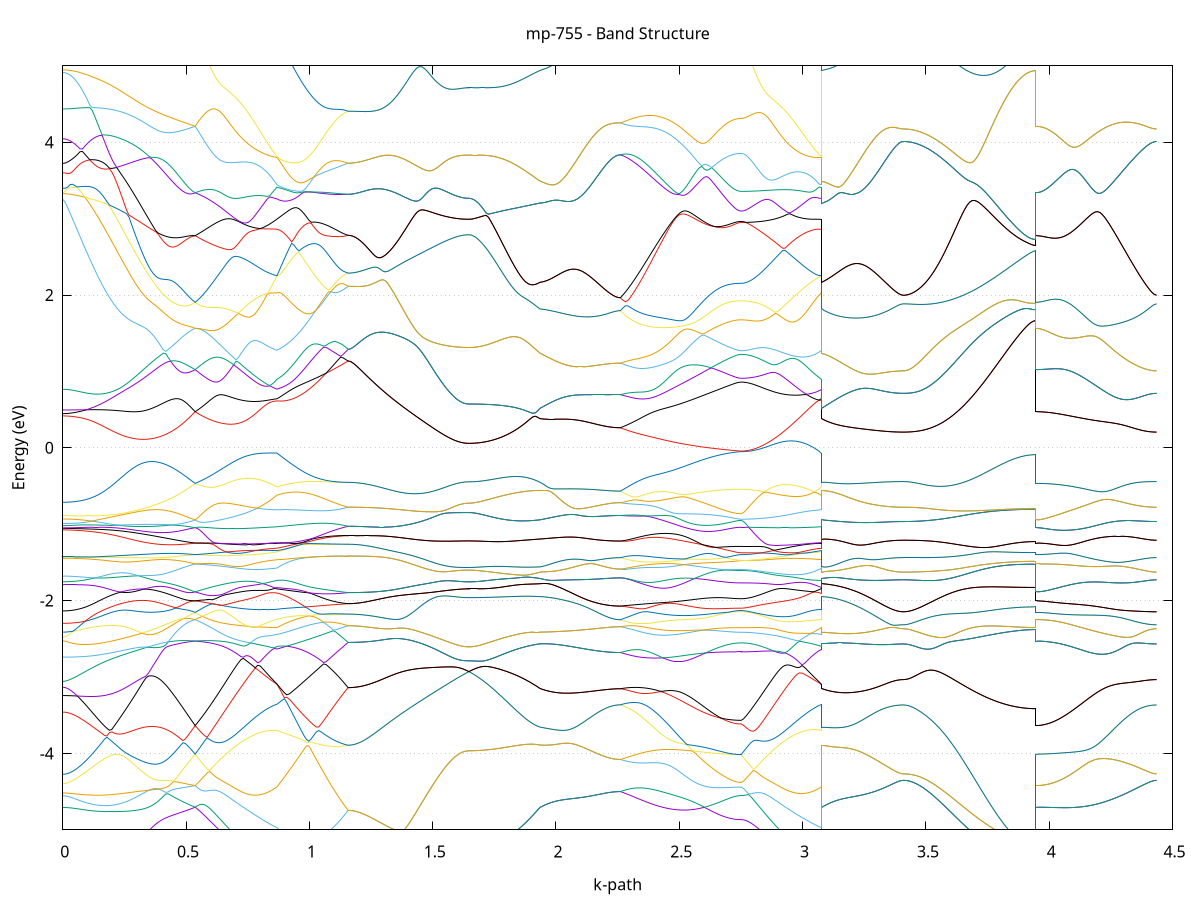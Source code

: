 set title 'mp-755 - Band Structure'
set xlabel 'k-path'
set ylabel 'Energy (eV)'
set grid y
set yrange [-5:5]
set terminal png size 800,600
set output 'mp-755_bands_gnuplot.png'
plot '-' using 1:2 with lines notitle, '-' using 1:2 with lines notitle, '-' using 1:2 with lines notitle, '-' using 1:2 with lines notitle, '-' using 1:2 with lines notitle, '-' using 1:2 with lines notitle, '-' using 1:2 with lines notitle, '-' using 1:2 with lines notitle, '-' using 1:2 with lines notitle, '-' using 1:2 with lines notitle, '-' using 1:2 with lines notitle, '-' using 1:2 with lines notitle, '-' using 1:2 with lines notitle, '-' using 1:2 with lines notitle, '-' using 1:2 with lines notitle, '-' using 1:2 with lines notitle, '-' using 1:2 with lines notitle, '-' using 1:2 with lines notitle, '-' using 1:2 with lines notitle, '-' using 1:2 with lines notitle, '-' using 1:2 with lines notitle, '-' using 1:2 with lines notitle, '-' using 1:2 with lines notitle, '-' using 1:2 with lines notitle, '-' using 1:2 with lines notitle, '-' using 1:2 with lines notitle, '-' using 1:2 with lines notitle, '-' using 1:2 with lines notitle, '-' using 1:2 with lines notitle, '-' using 1:2 with lines notitle, '-' using 1:2 with lines notitle, '-' using 1:2 with lines notitle, '-' using 1:2 with lines notitle, '-' using 1:2 with lines notitle, '-' using 1:2 with lines notitle, '-' using 1:2 with lines notitle, '-' using 1:2 with lines notitle, '-' using 1:2 with lines notitle, '-' using 1:2 with lines notitle, '-' using 1:2 with lines notitle, '-' using 1:2 with lines notitle, '-' using 1:2 with lines notitle, '-' using 1:2 with lines notitle, '-' using 1:2 with lines notitle, '-' using 1:2 with lines notitle, '-' using 1:2 with lines notitle, '-' using 1:2 with lines notitle, '-' using 1:2 with lines notitle, '-' using 1:2 with lines notitle, '-' using 1:2 with lines notitle, '-' using 1:2 with lines notitle, '-' using 1:2 with lines notitle, '-' using 1:2 with lines notitle, '-' using 1:2 with lines notitle, '-' using 1:2 with lines notitle, '-' using 1:2 with lines notitle, '-' using 1:2 with lines notitle, '-' using 1:2 with lines notitle, '-' using 1:2 with lines notitle, '-' using 1:2 with lines notitle, '-' using 1:2 with lines notitle, '-' using 1:2 with lines notitle, '-' using 1:2 with lines notitle, '-' using 1:2 with lines notitle, '-' using 1:2 with lines notitle, '-' using 1:2 with lines notitle, '-' using 1:2 with lines notitle, '-' using 1:2 with lines notitle, '-' using 1:2 with lines notitle, '-' using 1:2 with lines notitle, '-' using 1:2 with lines notitle, '-' using 1:2 with lines notitle, '-' using 1:2 with lines notitle, '-' using 1:2 with lines notitle, '-' using 1:2 with lines notitle, '-' using 1:2 with lines notitle, '-' using 1:2 with lines notitle, '-' using 1:2 with lines notitle, '-' using 1:2 with lines notitle, '-' using 1:2 with lines notitle, '-' using 1:2 with lines notitle, '-' using 1:2 with lines notitle, '-' using 1:2 with lines notitle, '-' using 1:2 with lines notitle, '-' using 1:2 with lines notitle, '-' using 1:2 with lines notitle, '-' using 1:2 with lines notitle, '-' using 1:2 with lines notitle, '-' using 1:2 with lines notitle, '-' using 1:2 with lines notitle, '-' using 1:2 with lines notitle, '-' using 1:2 with lines notitle, '-' using 1:2 with lines notitle, '-' using 1:2 with lines notitle, '-' using 1:2 with lines notitle, '-' using 1:2 with lines notitle
0.000000 -12.593363
0.009942 -12.592963
0.019885 -12.591863
0.029827 -12.590063
0.039769 -12.587463
0.049711 -12.584163
0.059654 -12.580163
0.069596 -12.575463
0.079538 -12.569963
0.089480 -12.563663
0.099423 -12.556763
0.109365 -12.549063
0.119307 -12.540663
0.129249 -12.531563
0.139192 -12.521663
0.149134 -12.511063
0.159076 -12.499763
0.169019 -12.487763
0.178961 -12.474963
0.188903 -12.461463
0.198845 -12.447363
0.208788 -12.432363
0.218730 -12.416763
0.228672 -12.400463
0.238614 -12.383363
0.248557 -12.365563
0.258499 -12.347063
0.268441 -12.327963
0.278383 -12.308063
0.288326 -12.287463
0.298268 -12.266163
0.308210 -12.244163
0.318152 -12.221463
0.328095 -12.198063
0.338037 -12.174063
0.347979 -12.149263
0.357922 -12.123863
0.367864 -12.097763
0.377806 -12.070963
0.387748 -12.043463
0.397691 -12.015363
0.407633 -11.986563
0.417575 -11.957163
0.427517 -11.927063
0.437460 -11.896363
0.447402 -11.864963
0.457344 -11.832963
0.467286 -11.800263
0.477229 -11.767063
0.487171 -11.733163
0.497113 -11.698663
0.507056 -11.663563
0.516998 -11.627863
0.526940 -11.591563
0.536882 -11.554663
0.536882 -11.554663
0.546637 -11.554663
0.556392 -11.553963
0.566146 -11.552663
0.575901 -11.550563
0.585656 -11.547863
0.595411 -11.544463
0.605165 -11.540363
0.614920 -11.535563
0.624675 -11.530163
0.634429 -11.524063
0.644184 -11.517263
0.653939 -11.509863
0.663694 -11.501663
0.673448 -11.492963
0.683203 -11.483463
0.692958 -11.473363
0.702712 -11.462563
0.712467 -11.451163
0.722222 -11.439063
0.731976 -11.426363
0.741731 -11.412963
0.751486 -11.398963
0.761241 -11.384363
0.770995 -11.369063
0.780750 -11.353163
0.790505 -11.336763
0.800259 -11.319663
0.810014 -11.301963
0.819769 -11.283863
0.829524 -11.265263
0.839278 -11.246363
0.849033 -11.227463
0.858788 -11.209663
0.868542 -11.197163
0.868542 -11.197163
0.878488 -11.183363
0.888434 -11.190963
0.898381 -11.207163
0.908327 -11.223963
0.918273 -11.240163
0.928219 -11.255663
0.938165 -11.270563
0.948111 -11.284863
0.958057 -11.298463
0.968003 -11.311363
0.977949 -11.323663
0.987895 -11.335363
0.997841 -11.346263
1.007787 -11.356663
1.017733 -11.366263
1.027679 -11.375263
1.037625 -11.383563
1.047571 -11.391263
1.057518 -11.398163
1.067464 -11.404463
1.077410 -11.410163
1.087356 -11.415063
1.097302 -11.419363
1.107248 -11.422963
1.117194 -11.425863
1.127140 -11.428163
1.137086 -11.429763
1.147032 -11.430563
1.156978 -11.430863
1.156978 -11.430863
1.166976 -11.430463
1.176974 -11.429463
1.186972 -11.427763
1.196970 -11.425463
1.206968 -11.422463
1.216966 -11.418763
1.226964 -11.414463
1.236962 -11.409463
1.246960 -11.403763
1.256958 -11.397463
1.266956 -11.390463
1.276954 -11.382863
1.286951 -11.374563
1.296949 -11.365663
1.306947 -11.356063
1.316945 -11.345963
1.326943 -11.335063
1.336941 -11.323663
1.346939 -11.311663
1.356937 -11.298963
1.366935 -11.285763
1.376933 -11.271963
1.386931 -11.257563
1.396929 -11.242663
1.406927 -11.227163
1.416925 -11.211163
1.426923 -11.194663
1.436921 -11.177663
1.446919 -11.160263
1.456917 -11.142363
1.466915 -11.124163
1.476913 -11.105563
1.486911 -11.086663
1.496908 -11.067563
1.506906 -11.048263
1.516904 -11.028863
1.526902 -11.009463
1.536900 -10.990263
1.546898 -10.971263
1.556896 -10.952663
1.566894 -10.934763
1.576892 -10.917663
1.586890 -10.901763
1.596888 -10.887363
1.606886 -10.874863
1.616884 -10.864563
1.626882 -10.856863
1.636880 -10.852163
1.646878 -10.850463
1.646878 -10.850463
1.656824 -10.850163
1.666770 -10.849363
1.676716 -10.847863
1.686662 -10.845763
1.696608 -10.843063
1.706554 -10.839863
1.716500 -10.836063
1.726446 -10.831563
1.736392 -10.826563
1.746338 -10.820963
1.756284 -10.814863
1.766230 -10.808163
1.776177 -10.800863
1.786123 -10.793063
1.796069 -10.784663
1.806015 -10.775763
1.815961 -10.766263
1.825907 -10.756363
1.835853 -10.745863
1.845799 -10.734963
1.855745 -10.723663
1.865691 -10.711963
1.875637 -10.699863
1.885583 -10.687563
1.895529 -10.674963
1.905475 -10.662463
1.915421 -10.650163
1.925367 -10.638563
1.935314 -10.628063
1.935314 -10.628063
1.945190 -10.622563
1.955067 -10.619763
1.964944 -10.619463
1.974820 -10.621263
1.984697 -10.625063
1.994574 -10.630263
2.004451 -10.636663
2.014327 -10.644063
2.024204 -10.652163
2.034081 -10.660663
2.043958 -10.669463
2.053834 -10.678363
2.063711 -10.687363
2.073588 -10.696263
2.083464 -10.704963
2.093341 -10.713463
2.103218 -10.721663
2.113095 -10.729563
2.122971 -10.737063
2.132848 -10.744063
2.142725 -10.750663
2.152602 -10.756863
2.162478 -10.762563
2.172355 -10.767763
2.182232 -10.772363
2.192108 -10.776563
2.201985 -10.780163
2.211862 -10.783263
2.221739 -10.785763
2.231615 -10.787763
2.241492 -10.789163
2.251369 -10.789963
2.261246 -10.790263
2.261246 -10.790263
2.271243 -10.811963
2.281241 -10.837363
2.291239 -10.864063
2.301237 -10.891263
2.311235 -10.918363
2.321233 -10.945463
2.331231 -10.972163
2.341229 -10.998563
2.351227 -11.024463
2.361225 -11.049963
2.371223 -11.074963
2.381221 -11.099363
2.391219 -11.123363
2.401217 -11.146763
2.411215 -11.169563
2.421213 -11.191863
2.431211 -11.213463
2.441209 -11.234563
2.451207 -11.255063
2.461205 -11.274863
2.471203 -11.294163
2.481200 -11.312763
2.491198 -11.330763
2.501196 -11.348063
2.511194 -11.364763
2.521192 -11.380863
2.531190 -11.396263
2.541188 -11.410963
2.551186 -11.425063
2.561184 -11.438563
2.571182 -11.451263
2.581180 -11.463363
2.591178 -11.474763
2.601176 -11.485463
2.611174 -11.495563
2.621172 -11.504863
2.631170 -11.513563
2.641168 -11.521563
2.651166 -11.528863
2.661164 -11.535463
2.671162 -11.541363
2.681159 -11.546563
2.691157 -11.551163
2.701155 -11.554963
2.711153 -11.558063
2.721151 -11.560563
2.731149 -11.562263
2.741147 -11.563363
2.751145 -11.563663
2.751145 -11.563663
2.761022 -11.563363
2.770899 -11.562363
2.780775 -11.560563
2.790652 -11.558163
2.800529 -11.555063
2.810406 -11.551363
2.820282 -11.546863
2.830159 -11.541763
2.840036 -11.535863
2.849912 -11.529363
2.859789 -11.522263
2.869666 -11.514363
2.879543 -11.505863
2.889419 -11.496563
2.899296 -11.486763
2.909173 -11.476163
2.919050 -11.464963
2.928926 -11.453063
2.938803 -11.440463
2.948680 -11.427263
2.958556 -11.413463
2.968433 -11.398863
2.978310 -11.383763
2.988187 -11.367863
2.998063 -11.351463
3.007940 -11.334363
3.017817 -11.316563
3.027694 -11.298263
3.037570 -11.279263
3.047447 -11.259663
3.057324 -11.239463
3.067200 -11.218563
3.077077 -11.197163
3.077077 -10.628063
3.086832 -10.626563
3.096587 -10.627963
3.106341 -10.631963
3.116096 -10.637963
3.125851 -10.645663
3.135605 -10.654463
3.145360 -10.664263
3.155115 -10.674563
3.164870 -10.685263
3.174624 -10.696163
3.184379 -10.707063
3.194134 -10.717963
3.203888 -10.728663
3.213643 -10.739163
3.223398 -10.749263
3.233152 -10.759063
3.242907 -10.768463
3.252662 -10.777463
3.262417 -10.785963
3.272171 -10.794063
3.281926 -10.801663
3.291681 -10.808663
3.301435 -10.815263
3.311190 -10.821263
3.320945 -10.826663
3.330700 -10.831563
3.340454 -10.835963
3.350209 -10.839663
3.359964 -10.842863
3.369718 -10.845563
3.379473 -10.847563
3.389228 -10.849063
3.398983 -10.849863
3.408737 -10.850163
3.408737 -10.850163
3.418679 -10.855063
3.428622 -10.868363
3.438564 -10.887763
3.448506 -10.910863
3.458449 -10.936263
3.468391 -10.962963
3.478333 -10.990263
3.488275 -11.017863
3.498218 -11.045463
3.508160 -11.072963
3.518102 -11.100263
3.528044 -11.127263
3.537987 -11.153863
3.547929 -11.179963
3.557871 -11.205663
3.567813 -11.230963
3.577756 -11.255663
3.587698 -11.279763
3.597640 -11.303363
3.607583 -11.326363
3.617525 -11.348863
3.627467 -11.370663
3.637409 -11.391963
3.647352 -11.412563
3.657294 -11.432563
3.667236 -11.451963
3.677178 -11.470763
3.687121 -11.488863
3.697063 -11.506263
3.707005 -11.523163
3.716947 -11.539263
3.726890 -11.554763
3.736832 -11.569563
3.746774 -11.583763
3.756716 -11.597263
3.766659 -11.610063
3.776601 -11.622163
3.786543 -11.633663
3.796486 -11.644463
3.806428 -11.654463
3.816370 -11.663863
3.826312 -11.672663
3.836255 -11.680663
3.846197 -11.687963
3.856139 -11.694563
3.866081 -11.700563
3.876024 -11.705763
3.885966 -11.710363
3.895908 -11.714163
3.905850 -11.717363
3.915793 -11.719763
3.925735 -11.721563
3.935677 -11.722563
3.945620 -11.722963
3.945620 -11.554663
3.955617 -11.554363
3.965615 -11.553263
3.975613 -11.551563
3.985611 -11.549063
3.995609 -11.545963
4.005607 -11.542163
4.015605 -11.537563
4.025603 -11.532363
4.035601 -11.526463
4.045599 -11.519863
4.055597 -11.512563
4.065595 -11.504563
4.075593 -11.495863
4.085591 -11.486463
4.095589 -11.476463
4.105587 -11.465763
4.115585 -11.454363
4.125583 -11.442263
4.135581 -11.429563
4.145579 -11.416163
4.155577 -11.402063
4.165574 -11.387363
4.175572 -11.371963
4.185570 -11.355963
4.195568 -11.339263
4.205566 -11.321963
4.215564 -11.304063
4.225562 -11.285563
4.235560 -11.266463
4.245558 -11.246663
4.255556 -11.226363
4.265554 -11.205463
4.275552 -11.184063
4.285550 -11.162063
4.295548 -11.139563
4.305546 -11.116663
4.315544 -11.093263
4.325542 -11.069463
4.335540 -11.045363
4.345538 -11.021063
4.355536 -10.996563
4.365534 -10.972163
4.375531 -10.947963
4.385529 -10.924563
4.395527 -10.902263
4.405525 -10.882163
4.415523 -10.865563
4.425521 -10.854263
4.435519 -10.850163
e
0.000000 -9.621763
0.009942 -9.622163
0.019885 -9.623163
0.029827 -9.625163
0.039769 -9.628363
0.049711 -9.633163
0.059654 -9.640463
0.069596 -9.650863
0.079538 -9.665363
0.089480 -9.684163
0.099423 -9.707263
0.109365 -9.734263
0.119307 -9.764463
0.129249 -9.797463
0.139192 -9.832763
0.149134 -9.869963
0.159076 -9.908763
0.169019 -9.948863
0.178961 -9.990263
0.188903 -10.032563
0.198845 -10.075763
0.208788 -10.119663
0.218730 -10.164163
0.228672 -10.209063
0.238614 -10.254463
0.248557 -10.300163
0.258499 -10.346063
0.268441 -10.392063
0.278383 -10.438263
0.288326 -10.484563
0.298268 -10.530763
0.308210 -10.576863
0.318152 -10.622963
0.328095 -10.668963
0.338037 -10.714663
0.347979 -10.760263
0.357922 -10.805563
0.367864 -10.850663
0.377806 -10.895463
0.387748 -10.939863
0.397691 -10.983963
0.407633 -11.027663
0.417575 -11.071063
0.427517 -11.113963
0.437460 -11.156463
0.447402 -11.198563
0.457344 -11.240163
0.467286 -11.281263
0.477229 -11.321863
0.487171 -11.361963
0.497113 -11.401663
0.507056 -11.440663
0.516998 -11.479263
0.526940 -11.517263
0.536882 -11.554663
0.536882 -11.554663
0.546637 -11.553963
0.556392 -11.552663
0.566146 -11.550563
0.575901 -11.547863
0.585656 -11.544463
0.595411 -11.540363
0.605165 -11.535563
0.614920 -11.530163
0.624675 -11.524063
0.634429 -11.517163
0.644184 -11.509663
0.653939 -11.501563
0.663694 -11.492663
0.673448 -11.483163
0.683203 -11.472963
0.692958 -11.462063
0.702712 -11.450463
0.712467 -11.438263
0.722222 -11.425363
0.731976 -11.411763
0.741731 -11.397563
0.751486 -11.382663
0.761241 -11.367063
0.770995 -11.350863
0.780750 -11.333963
0.790505 -11.316363
0.800259 -11.298263
0.810014 -11.279363
0.819769 -11.259863
0.829524 -11.239763
0.839278 -11.219063
0.849033 -11.197663
0.858788 -11.175563
0.868542 -11.152963
0.868542 -11.152963
0.878488 -11.171663
0.888434 -11.189763
0.898381 -11.204963
0.908327 -11.220363
0.918273 -11.235963
0.928219 -11.251163
0.938165 -11.265963
0.948111 -11.280163
0.958057 -11.293863
0.968003 -11.306963
0.977949 -11.319463
0.987895 -11.331263
0.997841 -11.342463
1.007787 -11.352963
1.017733 -11.362863
1.027679 -11.372063
1.037625 -11.380563
1.047571 -11.388463
1.057518 -11.395663
1.067464 -11.402263
1.077410 -11.408163
1.087356 -11.413363
1.097302 -11.417863
1.107248 -11.421763
1.117194 -11.424863
1.127140 -11.427363
1.137086 -11.429263
1.147032 -11.430363
1.156978 -11.430863
1.156978 -11.430863
1.166976 -11.430463
1.176974 -11.429463
1.186972 -11.427763
1.196970 -11.425463
1.206968 -11.422463
1.216966 -11.418763
1.226964 -11.414463
1.236962 -11.409463
1.246960 -11.403763
1.256958 -11.397463
1.266956 -11.390463
1.276954 -11.382863
1.286951 -11.374563
1.296949 -11.365663
1.306947 -11.356063
1.316945 -11.345963
1.326943 -11.335063
1.336941 -11.323663
1.346939 -11.311663
1.356937 -11.298963
1.366935 -11.285763
1.376933 -11.271963
1.386931 -11.257563
1.396929 -11.242663
1.406927 -11.227163
1.416925 -11.211163
1.426923 -11.194663
1.436921 -11.177663
1.446919 -11.160263
1.456917 -11.142363
1.466915 -11.124163
1.476913 -11.105563
1.486911 -11.086663
1.496908 -11.067563
1.506906 -11.048263
1.516904 -11.028863
1.526902 -11.009463
1.536900 -10.990263
1.546898 -10.971263
1.556896 -10.952663
1.566894 -10.934763
1.576892 -10.917663
1.586890 -10.901763
1.596888 -10.887363
1.606886 -10.874863
1.616884 -10.864563
1.626882 -10.856863
1.636880 -10.852163
1.646878 -10.850463
1.646878 -10.850463
1.656824 -10.850163
1.666770 -10.849363
1.676716 -10.847863
1.686662 -10.845763
1.696608 -10.843063
1.706554 -10.839863
1.716500 -10.835963
1.726446 -10.831563
1.736392 -10.826563
1.746338 -10.821063
1.756284 -10.814863
1.766230 -10.808163
1.776177 -10.800863
1.786123 -10.793063
1.796069 -10.784663
1.806015 -10.775763
1.815961 -10.766263
1.825907 -10.756363
1.835853 -10.745863
1.845799 -10.734963
1.855745 -10.723663
1.865691 -10.711963
1.875637 -10.699863
1.885583 -10.687563
1.895529 -10.674963
1.905475 -10.662463
1.915421 -10.650163
1.925367 -10.638563
1.935314 -10.628063
1.935314 -10.628063
1.945190 -10.622563
1.955067 -10.619763
1.964944 -10.619463
1.974820 -10.621263
1.984697 -10.625063
1.994574 -10.630263
2.004451 -10.636663
2.014327 -10.644063
2.024204 -10.652163
2.034081 -10.660663
2.043958 -10.669463
2.053834 -10.678363
2.063711 -10.687363
2.073588 -10.696263
2.083464 -10.704963
2.093341 -10.713463
2.103218 -10.721663
2.113095 -10.729563
2.122971 -10.737063
2.132848 -10.744063
2.142725 -10.750663
2.152602 -10.756863
2.162478 -10.762563
2.172355 -10.767763
2.182232 -10.772363
2.192108 -10.776563
2.201985 -10.780163
2.211862 -10.783263
2.221739 -10.785763
2.231615 -10.787763
2.241492 -10.789163
2.251369 -10.789963
2.261246 -10.790263
2.261246 -10.790263
2.271243 -10.777663
2.281241 -10.781263
2.291239 -10.798863
2.301237 -10.822563
2.311235 -10.848663
2.321233 -10.875563
2.331231 -10.902563
2.341229 -10.929363
2.351227 -10.955863
2.361225 -10.981963
2.371223 -11.007663
2.381221 -11.032763
2.391219 -11.057263
2.401217 -11.081263
2.411215 -11.104663
2.421213 -11.127463
2.431211 -11.149663
2.441209 -11.171163
2.451207 -11.192063
2.461205 -11.212363
2.471203 -11.232063
2.481200 -11.251063
2.491198 -11.269363
2.501196 -11.287063
2.511194 -11.304063
2.521192 -11.320463
2.531190 -11.336163
2.541188 -11.351163
2.551186 -11.365463
2.561184 -11.379063
2.571182 -11.392063
2.581180 -11.404363
2.591178 -11.415963
2.601176 -11.426763
2.611174 -11.436963
2.621172 -11.446463
2.631170 -11.455263
2.641168 -11.463363
2.651166 -11.470763
2.661164 -11.477563
2.671162 -11.483563
2.681159 -11.488763
2.691157 -11.493363
2.701155 -11.497263
2.711153 -11.500463
2.721151 -11.502963
2.731149 -11.504763
2.741147 -11.505763
2.751145 -11.506163
2.751145 -11.506163
2.761022 -11.505763
2.770899 -11.504763
2.780775 -11.502963
2.790652 -11.500463
2.800529 -11.497263
2.810406 -11.493363
2.820282 -11.488763
2.830159 -11.483463
2.840036 -11.477463
2.849912 -11.470763
2.859789 -11.463363
2.869666 -11.455163
2.879543 -11.446363
2.889419 -11.436863
2.899296 -11.426563
2.909173 -11.415663
2.919050 -11.404063
2.928926 -11.391763
2.938803 -11.378663
2.948680 -11.364963
2.958556 -11.350563
2.968433 -11.335563
2.978310 -11.319763
2.988187 -11.303263
2.998063 -11.286163
3.007940 -11.268363
3.017817 -11.249863
3.027694 -11.230763
3.037570 -11.210963
3.047447 -11.190463
3.057324 -11.169263
3.067200 -11.147463
3.077077 -11.152963
3.077077 -10.628063
3.086832 -10.626563
3.096587 -10.627963
3.106341 -10.631963
3.116096 -10.637963
3.125851 -10.645663
3.135605 -10.654463
3.145360 -10.664263
3.155115 -10.674563
3.164870 -10.685263
3.174624 -10.696163
3.184379 -10.707063
3.194134 -10.717963
3.203888 -10.728663
3.213643 -10.739163
3.223398 -10.749263
3.233152 -10.759063
3.242907 -10.768463
3.252662 -10.777463
3.262417 -10.785963
3.272171 -10.794063
3.281926 -10.801663
3.291681 -10.808663
3.301435 -10.815263
3.311190 -10.821263
3.320945 -10.826663
3.330700 -10.831563
3.340454 -10.835963
3.350209 -10.839663
3.359964 -10.842863
3.369718 -10.845563
3.379473 -10.847563
3.389228 -10.849063
3.398983 -10.849863
3.408737 -10.850163
3.408737 -10.850163
3.418679 -10.855063
3.428622 -10.868363
3.438564 -10.887763
3.448506 -10.910863
3.458449 -10.936263
3.468391 -10.962963
3.478333 -10.990263
3.488275 -11.017863
3.498218 -11.045463
3.508160 -11.072963
3.518102 -11.100263
3.528044 -11.127263
3.537987 -11.153863
3.547929 -11.179963
3.557871 -11.205663
3.567813 -11.230963
3.577756 -11.255563
3.587698 -11.279763
3.597640 -11.303363
3.607583 -11.326363
3.617525 -11.348863
3.627467 -11.370663
3.637409 -11.391963
3.647352 -11.412563
3.657294 -11.432563
3.667236 -11.451963
3.677178 -11.470763
3.687121 -11.488863
3.697063 -11.506263
3.707005 -11.523163
3.716947 -11.539263
3.726890 -11.554763
3.736832 -11.569563
3.746774 -11.583763
3.756716 -11.597263
3.766659 -11.610063
3.776601 -11.622163
3.786543 -11.633663
3.796486 -11.644463
3.806428 -11.654463
3.816370 -11.663863
3.826312 -11.672663
3.836255 -11.680663
3.846197 -11.687963
3.856139 -11.694563
3.866081 -11.700563
3.876024 -11.705763
3.885966 -11.710363
3.895908 -11.714163
3.905850 -11.717363
3.915793 -11.719763
3.925735 -11.721563
3.935677 -11.722563
3.945620 -11.722963
3.945620 -11.554663
3.955617 -11.554363
3.965615 -11.553263
3.975613 -11.551563
3.985611 -11.549063
3.995609 -11.545963
4.005607 -11.542163
4.015605 -11.537563
4.025603 -11.532363
4.035601 -11.526463
4.045599 -11.519863
4.055597 -11.512563
4.065595 -11.504563
4.075593 -11.495863
4.085591 -11.486463
4.095589 -11.476463
4.105587 -11.465763
4.115585 -11.454363
4.125583 -11.442263
4.135581 -11.429563
4.145579 -11.416163
4.155577 -11.402063
4.165574 -11.387363
4.175572 -11.371963
4.185570 -11.355963
4.195568 -11.339263
4.205566 -11.321963
4.215564 -11.304063
4.225562 -11.285563
4.235560 -11.266463
4.245558 -11.246663
4.255556 -11.226363
4.265554 -11.205463
4.275552 -11.184063
4.285550 -11.162063
4.295548 -11.139563
4.305546 -11.116663
4.315544 -11.093263
4.325542 -11.069463
4.335540 -11.045363
4.345538 -11.021063
4.355536 -10.996563
4.365534 -10.972163
4.375531 -10.947963
4.385529 -10.924563
4.395527 -10.902263
4.405525 -10.882163
4.415523 -10.865563
4.425521 -10.854263
4.435519 -10.850163
e
0.000000 -9.499563
0.009942 -9.499463
0.019885 -9.499463
0.029827 -9.499463
0.039769 -9.499463
0.049711 -9.501863
0.059654 -9.512863
0.069596 -9.523363
0.079538 -9.532563
0.089480 -9.539663
0.099423 -9.544763
0.109365 -9.547963
0.119307 -9.549663
0.129249 -9.550263
0.139192 -9.550063
0.149134 -9.549263
0.159076 -9.547963
0.169019 -9.546363
0.178961 -9.544563
0.188903 -9.542563
0.198845 -9.540563
0.208788 -9.538463
0.218730 -9.536463
0.228672 -9.534563
0.238614 -9.532763
0.248557 -9.531063
0.258499 -9.533163
0.268441 -9.536263
0.278383 -9.539463
0.288326 -9.542563
0.298268 -9.545663
0.308210 -9.548663
0.318152 -9.551563
0.328095 -9.554363
0.338037 -9.556963
0.347979 -9.559563
0.357922 -9.561863
0.367864 -9.564063
0.377806 -9.566063
0.387748 -9.567863
0.397691 -9.569463
0.407633 -9.570863
0.417575 -9.571963
0.427517 -9.572863
0.437460 -9.573563
0.447402 -9.574063
0.457344 -9.574263
0.467286 -9.574263
0.477229 -9.574063
0.487171 -9.573563
0.497113 -9.572863
0.507056 -9.571963
0.516998 -9.570863
0.526940 -9.569463
0.536882 -9.567963
0.536882 -9.567963
0.546637 -9.609263
0.556392 -9.651763
0.566146 -9.695163
0.575901 -9.739563
0.585656 -9.784863
0.595411 -9.830763
0.605165 -9.877263
0.614920 -9.924363
0.624675 -9.971763
0.634429 -10.019663
0.644184 -10.067663
0.653939 -10.115963
0.663694 -10.164463
0.673448 -10.212963
0.683203 -10.261463
0.692958 -10.310063
0.702712 -10.358463
0.712467 -10.406863
0.722222 -10.454963
0.731976 -10.502963
0.741731 -10.550763
0.751486 -10.598363
0.761241 -10.645563
0.770995 -10.692463
0.780750 -10.739063
0.790505 -10.785263
0.800259 -10.830963
0.810014 -10.876263
0.819769 -10.921063
0.829524 -10.965263
0.839278 -11.008763
0.849033 -11.051063
0.858788 -11.091263
0.868542 -11.125063
0.868542 -11.125063
0.878488 -11.115463
0.888434 -11.083263
0.898381 -11.043563
0.908327 -11.001463
0.918273 -10.958163
0.928219 -10.914163
0.938165 -10.869563
0.948111 -10.824463
0.958057 -10.778963
0.968003 -10.733063
0.977949 -10.686863
0.987895 -10.640363
0.997841 -10.593563
1.007787 -10.546563
1.017733 -10.499363
1.027679 -10.451963
1.037625 -10.404463
1.047571 -10.356963
1.057518 -10.309263
1.067464 -10.261663
1.077410 -10.214063
1.087356 -10.166563
1.097302 -10.119163
1.107248 -10.071963
1.117194 -10.024963
1.127140 -9.978263
1.137086 -9.931863
1.147032 -9.885963
1.156978 -9.840463
1.156978 -9.840463
1.166976 -9.840263
1.176974 -9.839663
1.186972 -9.838663
1.196970 -9.837263
1.206968 -9.835563
1.216966 -9.833463
1.226964 -9.830963
1.236962 -9.828063
1.246960 -9.824863
1.256958 -9.821363
1.266956 -9.817563
1.276954 -9.813463
1.286951 -9.809063
1.296949 -9.804563
1.306947 -9.799863
1.316945 -9.795063
1.326943 -9.790263
1.336941 -9.785463
1.346939 -9.780963
1.356937 -9.776963
1.366935 -9.773663
1.376933 -9.771663
1.386931 -9.771463
1.396929 -9.774063
1.406927 -9.780663
1.416925 -9.792163
1.426923 -9.808963
1.436921 -9.830363
1.446919 -9.855363
1.456917 -9.882863
1.466915 -9.911863
1.476913 -9.941863
1.486911 -9.972363
1.496908 -10.002963
1.506906 -10.033563
1.516904 -10.063663
1.526902 -10.093363
1.536900 -10.122263
1.546898 -10.150163
1.556896 -10.176963
1.566894 -10.202363
1.576892 -10.226063
1.586890 -10.247763
1.596888 -10.267063
1.606886 -10.283663
1.616884 -10.297163
1.626882 -10.307163
1.636880 -10.313263
1.646878 -10.315363
1.646878 -10.315363
1.656824 -10.314963
1.666770 -10.313963
1.676716 -10.312263
1.686662 -10.309963
1.696608 -10.306863
1.706554 -10.303163
1.716500 -10.298863
1.726446 -10.293863
1.736392 -10.288263
1.746338 -10.282063
1.756284 -10.275163
1.766230 -10.267863
1.776177 -10.259963
1.786123 -10.251563
1.796069 -10.242863
1.806015 -10.233963
1.815961 -10.225063
1.825907 -10.216463
1.835853 -10.208863
1.845799 -10.202963
1.855745 -10.200463
1.865691 -10.203563
1.875637 -10.213963
1.885583 -10.231863
1.895529 -10.255463
1.905475 -10.282563
1.915421 -10.311363
1.925367 -10.340563
1.935314 -10.368863
1.935314 -10.368863
1.945190 -10.385063
1.955067 -10.400763
1.964944 -10.415963
1.974820 -10.430763
1.984697 -10.445063
1.994574 -10.458963
2.004451 -10.472463
2.014327 -10.485563
2.024204 -10.498363
2.034081 -10.510663
2.043958 -10.522663
2.053834 -10.534263
2.063711 -10.545363
2.073588 -10.556063
2.083464 -10.566263
2.093341 -10.576063
2.103218 -10.585363
2.113095 -10.594063
2.122971 -10.602363
2.132848 -10.610063
2.142725 -10.617263
2.152602 -10.623963
2.162478 -10.630063
2.172355 -10.635563
2.182232 -10.640563
2.192108 -10.644963
2.201985 -10.648863
2.211862 -10.652063
2.221739 -10.654763
2.231615 -10.656763
2.241492 -10.658263
2.251369 -10.659163
2.261246 -10.659463
2.261246 -10.659463
2.271243 -10.673263
2.281241 -10.669863
2.291239 -10.651663
2.301237 -10.626463
2.311235 -10.598063
2.321233 -10.568063
2.331231 -10.537063
2.341229 -10.505463
2.351227 -10.473463
2.361225 -10.441063
2.371223 -10.408563
2.381221 -10.375863
2.391219 -10.343063
2.401217 -10.310263
2.411215 -10.277563
2.421213 -10.245063
2.431211 -10.212663
2.441209 -10.180663
2.451207 -10.148963
2.461205 -10.117663
2.471203 -10.086963
2.481200 -10.056863
2.491198 -10.027463
2.501196 -9.998863
2.511194 -9.971163
2.521192 -9.944563
2.531190 -9.918963
2.541188 -9.894563
2.551186 -9.871463
2.561184 -9.849563
2.571182 -9.829163
2.581180 -9.810163
2.591178 -9.792563
2.601176 -9.776463
2.611174 -9.761763
2.621172 -9.748463
2.631170 -9.736463
2.641168 -9.725863
2.651166 -9.716463
2.661164 -9.708163
2.671162 -9.701063
2.681159 -9.694963
2.691157 -9.689763
2.701155 -9.685563
2.711153 -9.682163
2.721151 -9.679563
2.731149 -9.677663
2.741147 -9.676663
2.751145 -9.676263
2.751145 -9.676263
2.761022 -9.693163
2.770899 -9.727863
2.780775 -9.767963
2.790652 -9.810563
2.800529 -9.854463
2.810406 -9.899463
2.820282 -9.945163
2.830159 -9.991463
2.840036 -10.038163
2.849912 -10.085363
2.859789 -10.132763
2.869666 -10.180463
2.879543 -10.228363
2.889419 -10.276263
2.899296 -10.324263
2.909173 -10.372263
2.919050 -10.420163
2.928926 -10.468063
2.938803 -10.515763
2.948680 -10.563263
2.958556 -10.610663
2.968433 -10.657663
2.978310 -10.704563
2.988187 -10.751063
2.998063 -10.797263
3.007940 -10.843163
3.017817 -10.888663
3.027694 -10.933763
3.037570 -10.978463
3.047447 -11.022763
3.057324 -11.066663
3.067200 -11.110063
3.077077 -11.125063
3.077077 -10.368863
3.086832 -10.380363
3.096587 -10.391363
3.106341 -10.402163
3.116096 -10.412863
3.125851 -10.423463
3.135605 -10.434263
3.145360 -10.445063
3.155115 -10.455863
3.164870 -10.466763
3.174624 -10.477563
3.184379 -10.488263
3.194134 -10.498763
3.203888 -10.508963
3.213643 -10.519063
3.223398 -10.528763
3.233152 -10.538063
3.242907 -10.547063
3.252662 -10.555663
3.262417 -10.563763
3.272171 -10.571463
3.281926 -10.578763
3.291681 -10.585463
3.301435 -10.591763
3.311190 -10.597463
3.320945 -10.602663
3.330700 -10.607363
3.340454 -10.611563
3.350209 -10.615163
3.359964 -10.618263
3.369718 -10.620763
3.379473 -10.622763
3.389228 -10.624163
3.398983 -10.624963
3.408737 -10.625263
3.408737 -10.625263
3.418679 -10.619963
3.428622 -10.605363
3.438564 -10.583963
3.448506 -10.557863
3.458449 -10.528663
3.468391 -10.497463
3.478333 -10.464763
3.488275 -10.431063
3.498218 -10.396463
3.508160 -10.361263
3.518102 -10.325563
3.528044 -10.289463
3.537987 -10.253063
3.547929 -10.216363
3.557871 -10.179563
3.567813 -10.142763
3.577756 -10.105763
3.587698 -10.068963
3.597640 -10.032163
3.607583 -9.995463
3.617525 -9.959063
3.627467 -9.922963
3.637409 -9.887163
3.647352 -9.851763
3.657294 -9.816863
3.667236 -9.782463
3.677178 -9.748663
3.687121 -9.715563
3.697063 -9.683263
3.707005 -9.651763
3.716947 -9.621063
3.726890 -9.591463
3.736832 -9.562763
3.746774 -9.535163
3.756716 -9.508663
3.766659 -9.483363
3.776601 -9.459263
3.786543 -9.436463
3.796486 -9.414963
3.806428 -9.394763
3.816370 -9.375863
3.826312 -9.358463
3.836255 -9.342363
3.846197 -9.327663
3.856139 -9.314363
3.866081 -9.302463
3.876024 -9.291963
3.885966 -9.282863
3.895908 -9.275163
3.905850 -9.268863
3.915793 -9.264063
3.925735 -9.260563
3.935677 -9.258463
3.945620 -9.257763
3.945620 -9.567963
3.955617 -9.568263
3.965615 -9.569063
3.975613 -9.570463
3.985611 -9.572463
3.995609 -9.575163
4.005607 -9.578663
4.015605 -9.582863
4.025603 -9.588163
4.035601 -9.594463
4.045599 -9.602063
4.055597 -9.610963
4.065595 -9.621363
4.075593 -9.633363
4.085591 -9.647163
4.095589 -9.662663
4.105587 -9.680063
4.115585 -9.699463
4.125583 -9.720563
4.135581 -9.743563
4.145579 -9.768163
4.155577 -9.794363
4.165574 -9.822063
4.175572 -9.850963
4.185570 -9.881063
4.195568 -9.912063
4.205566 -9.944063
4.215564 -9.976663
4.225562 -10.009863
4.235560 -10.043563
4.245558 -10.077563
4.255556 -10.111963
4.265554 -10.146363
4.275552 -10.180963
4.285550 -10.215463
4.295548 -10.249963
4.305546 -10.284163
4.315544 -10.318263
4.325542 -10.351963
4.335540 -10.385163
4.345538 -10.417963
4.355536 -10.449963
4.365534 -10.481063
4.375531 -10.511063
4.385529 -10.539463
4.395527 -10.565863
4.405525 -10.589163
4.415523 -10.608063
4.425521 -10.620763
4.435519 -10.625263
e
0.000000 -9.470363
0.009942 -9.471763
0.019885 -9.475963
0.029827 -9.482763
0.039769 -9.491563
0.049711 -9.499463
0.059654 -9.499463
0.069596 -9.499563
0.079538 -9.499763
0.089480 -9.500063
0.099423 -9.500463
0.109365 -9.501063
0.119307 -9.501863
0.129249 -9.502763
0.139192 -9.503963
0.149134 -9.505363
0.159076 -9.506963
0.169019 -9.508763
0.178961 -9.510863
0.188903 -9.513163
0.198845 -9.515563
0.208788 -9.518263
0.218730 -9.520963
0.228672 -9.523863
0.238614 -9.526863
0.248557 -9.529963
0.258499 -9.529663
0.268441 -9.528363
0.278383 -9.527363
0.288326 -9.526663
0.298268 -9.526163
0.308210 -9.526063
0.318152 -9.526163
0.328095 -9.526563
0.338037 -9.527263
0.347979 -9.528263
0.357922 -9.529463
0.367864 -9.530863
0.377806 -9.532563
0.387748 -9.534463
0.397691 -9.536563
0.407633 -9.538763
0.417575 -9.541063
0.427517 -9.543363
0.437460 -9.545863
0.447402 -9.548363
0.457344 -9.550863
0.467286 -9.553263
0.477229 -9.555663
0.487171 -9.558063
0.497113 -9.560263
0.507056 -9.562463
0.516998 -9.564463
0.526940 -9.566263
0.536882 -9.567963
0.536882 -9.567963
0.546637 -9.527963
0.556392 -9.489363
0.566146 -9.452363
0.575901 -9.416863
0.585656 -9.383163
0.595411 -9.351263
0.605165 -9.321263
0.614920 -9.293163
0.624675 -9.266963
0.634429 -9.242863
0.644184 -9.220563
0.653939 -9.200163
0.663694 -9.181563
0.673448 -9.164763
0.683203 -9.149663
0.692958 -9.136063
0.702712 -9.123863
0.712467 -9.113163
0.722222 -9.103763
0.731976 -9.095463
0.741731 -9.088363
0.751486 -9.082263
0.761241 -9.077063
0.770995 -9.072863
0.780750 -9.069463
0.790505 -9.066863
0.800259 -9.064963
0.810014 -9.063863
0.819769 -9.063363
0.829524 -9.063463
0.839278 -9.064163
0.849033 -9.065463
0.858788 -9.067263
0.868542 -9.069663
0.868542 -9.069663
0.878488 -9.074763
0.888434 -9.081163
0.898381 -9.088663
0.908327 -9.097463
0.918273 -9.107463
0.928219 -9.118863
0.938165 -9.131663
0.948111 -9.146063
0.958057 -9.162163
0.968003 -9.180063
0.977949 -9.199963
0.987895 -9.221763
0.997841 -9.245663
1.007787 -9.271663
1.017733 -9.299563
1.027679 -9.329363
1.037625 -9.360863
1.047571 -9.394163
1.057518 -9.428963
1.067464 -9.465263
1.077410 -9.502863
1.087356 -9.541763
1.097302 -9.581763
1.107248 -9.622763
1.117194 -9.664763
1.127140 -9.707563
1.137086 -9.751163
1.147032 -9.795563
1.156978 -9.840463
1.156978 -9.840463
1.166976 -9.840263
1.176974 -9.839663
1.186972 -9.838663
1.196970 -9.837263
1.206968 -9.835563
1.216966 -9.833463
1.226964 -9.830963
1.236962 -9.828063
1.246960 -9.824863
1.256958 -9.821363
1.266956 -9.817563
1.276954 -9.813463
1.286951 -9.809063
1.296949 -9.804563
1.306947 -9.799863
1.316945 -9.795063
1.326943 -9.790263
1.336941 -9.785463
1.346939 -9.780963
1.356937 -9.776963
1.366935 -9.773663
1.376933 -9.771663
1.386931 -9.771463
1.396929 -9.774063
1.406927 -9.780663
1.416925 -9.792163
1.426923 -9.808963
1.436921 -9.830363
1.446919 -9.855363
1.456917 -9.882863
1.466915 -9.911863
1.476913 -9.941863
1.486911 -9.972363
1.496908 -10.002963
1.506906 -10.033563
1.516904 -10.063663
1.526902 -10.093363
1.536900 -10.122263
1.546898 -10.150163
1.556896 -10.176963
1.566894 -10.202363
1.576892 -10.226063
1.586890 -10.247763
1.596888 -10.267063
1.606886 -10.283663
1.616884 -10.297163
1.626882 -10.307163
1.636880 -10.313263
1.646878 -10.315363
1.646878 -10.315363
1.656824 -10.314963
1.666770 -10.313963
1.676716 -10.312263
1.686662 -10.309963
1.696608 -10.306863
1.706554 -10.303163
1.716500 -10.298863
1.726446 -10.293863
1.736392 -10.288263
1.746338 -10.282063
1.756284 -10.275163
1.766230 -10.267863
1.776177 -10.259963
1.786123 -10.251563
1.796069 -10.242863
1.806015 -10.233963
1.815961 -10.225063
1.825907 -10.216463
1.835853 -10.208863
1.845799 -10.202963
1.855745 -10.200463
1.865691 -10.203563
1.875637 -10.213963
1.885583 -10.231863
1.895529 -10.255463
1.905475 -10.282563
1.915421 -10.311363
1.925367 -10.340563
1.935314 -10.368863
1.935314 -10.368863
1.945190 -10.385063
1.955067 -10.400763
1.964944 -10.415963
1.974820 -10.430763
1.984697 -10.445063
1.994574 -10.458963
2.004451 -10.472463
2.014327 -10.485563
2.024204 -10.498363
2.034081 -10.510663
2.043958 -10.522663
2.053834 -10.534263
2.063711 -10.545363
2.073588 -10.556063
2.083464 -10.566263
2.093341 -10.576063
2.103218 -10.585363
2.113095 -10.594063
2.122971 -10.602363
2.132848 -10.610063
2.142725 -10.617263
2.152602 -10.623963
2.162478 -10.630063
2.172355 -10.635563
2.182232 -10.640563
2.192108 -10.644963
2.201985 -10.648863
2.211862 -10.652063
2.221739 -10.654763
2.231615 -10.656763
2.241492 -10.658263
2.251369 -10.659163
2.261246 -10.659463
2.261246 -10.659463
2.271243 -10.635663
2.281241 -10.607363
2.291239 -10.576763
2.301237 -10.544763
2.311235 -10.511963
2.321233 -10.478363
2.331231 -10.444063
2.341229 -10.409363
2.351227 -10.374163
2.361225 -10.338663
2.371223 -10.302763
2.381221 -10.266563
2.391219 -10.230063
2.401217 -10.193463
2.411215 -10.156663
2.421213 -10.119863
2.431211 -10.082963
2.441209 -10.046263
2.451207 -10.009663
2.461205 -9.973463
2.471203 -9.937563
2.481200 -9.902363
2.491198 -9.867863
2.501196 -9.834463
2.511194 -9.802263
2.521192 -9.771563
2.531190 -9.742763
2.541188 -9.716263
2.551186 -9.692163
2.561184 -9.670863
2.571182 -9.652463
2.581180 -9.637063
2.591178 -9.624463
2.601176 -9.614363
2.611174 -9.606663
2.621172 -9.600763
2.631170 -9.596463
2.641168 -9.593463
2.651166 -9.591463
2.661164 -9.590163
2.671162 -9.589363
2.681159 -9.588963
2.691157 -9.588863
2.701155 -9.588963
2.711153 -9.589063
2.721151 -9.589263
2.731149 -9.589463
2.741147 -9.589563
2.751145 -9.589563
2.751145 -9.589563
2.761022 -9.573763
2.770899 -9.542463
2.780775 -9.507863
2.790652 -9.473063
2.800529 -9.439063
2.810406 -9.406363
2.820282 -9.374963
2.830159 -9.345163
2.840036 -9.317063
2.849912 -9.290563
2.859789 -9.265763
2.869666 -9.242663
2.879543 -9.221263
2.889419 -9.201463
2.899296 -9.183363
2.909173 -9.166863
2.919050 -9.151763
2.928926 -9.138163
2.938803 -9.125963
2.948680 -9.115063
2.958556 -9.105463
2.968433 -9.097063
2.978310 -9.089763
2.988187 -9.083563
2.998063 -9.078463
3.007940 -9.074263
3.017817 -9.071063
3.027694 -9.068763
3.037570 -9.067363
3.047447 -9.066763
3.057324 -9.066963
3.067200 -9.067963
3.077077 -9.069663
3.077077 -10.368863
3.086832 -10.380363
3.096587 -10.391363
3.106341 -10.402163
3.116096 -10.412863
3.125851 -10.423463
3.135605 -10.434263
3.145360 -10.445063
3.155115 -10.455863
3.164870 -10.466763
3.174624 -10.477563
3.184379 -10.488263
3.194134 -10.498763
3.203888 -10.508963
3.213643 -10.519063
3.223398 -10.528763
3.233152 -10.538063
3.242907 -10.547063
3.252662 -10.555663
3.262417 -10.563763
3.272171 -10.571463
3.281926 -10.578763
3.291681 -10.585463
3.301435 -10.591763
3.311190 -10.597463
3.320945 -10.602663
3.330700 -10.607363
3.340454 -10.611563
3.350209 -10.615163
3.359964 -10.618263
3.369718 -10.620763
3.379473 -10.622763
3.389228 -10.624163
3.398983 -10.624963
3.408737 -10.625263
3.408737 -10.625263
3.418679 -10.619963
3.428622 -10.605363
3.438564 -10.583963
3.448506 -10.557863
3.458449 -10.528663
3.468391 -10.497463
3.478333 -10.464763
3.488275 -10.431063
3.498218 -10.396463
3.508160 -10.361263
3.518102 -10.325563
3.528044 -10.289463
3.537987 -10.253063
3.547929 -10.216363
3.557871 -10.179563
3.567813 -10.142763
3.577756 -10.105763
3.587698 -10.068963
3.597640 -10.032163
3.607583 -9.995463
3.617525 -9.959063
3.627467 -9.922963
3.637409 -9.887163
3.647352 -9.851763
3.657294 -9.816863
3.667236 -9.782463
3.677178 -9.748663
3.687121 -9.715563
3.697063 -9.683263
3.707005 -9.651763
3.716947 -9.621063
3.726890 -9.591463
3.736832 -9.562763
3.746774 -9.535163
3.756716 -9.508663
3.766659 -9.483363
3.776601 -9.459263
3.786543 -9.436463
3.796486 -9.414963
3.806428 -9.394763
3.816370 -9.375863
3.826312 -9.358463
3.836255 -9.342363
3.846197 -9.327663
3.856139 -9.314363
3.866081 -9.302463
3.876024 -9.291963
3.885966 -9.282863
3.895908 -9.275163
3.905850 -9.268863
3.915793 -9.264063
3.925735 -9.260563
3.935677 -9.258463
3.945620 -9.257763
3.945620 -9.567963
3.955617 -9.568263
3.965615 -9.569063
3.975613 -9.570463
3.985611 -9.572463
3.995609 -9.575163
4.005607 -9.578663
4.015605 -9.582863
4.025603 -9.588163
4.035601 -9.594463
4.045599 -9.602063
4.055597 -9.610963
4.065595 -9.621363
4.075593 -9.633363
4.085591 -9.647163
4.095589 -9.662663
4.105587 -9.680063
4.115585 -9.699363
4.125583 -9.720563
4.135581 -9.743563
4.145579 -9.768163
4.155577 -9.794363
4.165574 -9.822063
4.175572 -9.850963
4.185570 -9.881063
4.195568 -9.912063
4.205566 -9.944063
4.215564 -9.976663
4.225562 -10.009863
4.235560 -10.043563
4.245558 -10.077563
4.255556 -10.111963
4.265554 -10.146363
4.275552 -10.180963
4.285550 -10.215463
4.295548 -10.249963
4.305546 -10.284163
4.315544 -10.318263
4.325542 -10.351963
4.335540 -10.385163
4.345538 -10.417863
4.355536 -10.449963
4.365534 -10.481063
4.375531 -10.511063
4.385529 -10.539463
4.395527 -10.565863
4.405525 -10.589163
4.415523 -10.608063
4.425521 -10.620763
4.435519 -10.625263
e
0.000000 -9.292263
0.009942 -9.292163
0.019885 -9.291963
0.029827 -9.291663
0.039769 -9.291163
0.049711 -9.290463
0.059654 -9.289463
0.069596 -9.288363
0.079538 -9.286863
0.089480 -9.285063
0.099423 -9.282963
0.109365 -9.280363
0.119307 -9.277363
0.129249 -9.273863
0.139192 -9.269863
0.149134 -9.265263
0.159076 -9.260163
0.169019 -9.254363
0.178961 -9.248063
0.188903 -9.241063
0.198845 -9.233463
0.208788 -9.225263
0.218730 -9.216363
0.228672 -9.206963
0.238614 -9.196863
0.248557 -9.186163
0.258499 -9.174963
0.268441 -9.163163
0.278383 -9.150763
0.288326 -9.137963
0.298268 -9.124463
0.308210 -9.110563
0.318152 -9.096163
0.328095 -9.081263
0.338037 -9.065963
0.347979 -9.050163
0.357922 -9.033963
0.367864 -9.017263
0.377806 -9.000263
0.387748 -8.982963
0.397691 -8.965263
0.407633 -8.947163
0.417575 -8.928863
0.427517 -8.910263
0.437460 -8.891463
0.447402 -8.872463
0.457344 -8.853263
0.467286 -8.834063
0.477229 -8.814763
0.487171 -8.795663
0.497113 -8.776763
0.507056 -8.758363
0.516998 -8.740563
0.526940 -8.724063
0.536882 -8.709363
0.536882 -8.709363
0.546637 -8.711163
0.556392 -8.713463
0.566146 -8.716163
0.575901 -8.719163
0.585656 -8.722463
0.595411 -8.725863
0.605165 -8.729363
0.614920 -8.733063
0.624675 -8.736763
0.634429 -8.740563
0.644184 -8.744363
0.653939 -8.748163
0.663694 -8.752063
0.673448 -8.755963
0.683203 -8.759863
0.692958 -8.763863
0.702712 -8.767963
0.712467 -8.772063
0.722222 -8.776363
0.731976 -8.780663
0.741731 -8.785063
0.751486 -8.789663
0.761241 -8.794363
0.770995 -8.799263
0.780750 -8.804363
0.790505 -8.809763
0.800259 -8.816363
0.810014 -8.823163
0.819769 -8.830163
0.829524 -8.837363
0.839278 -8.844763
0.849033 -8.852363
0.858788 -8.860163
0.868542 -8.868263
0.868542 -8.868263
0.878488 -8.882963
0.888434 -8.897263
0.898381 -8.911163
0.908327 -8.924763
0.918273 -8.937863
0.928219 -8.950663
0.938165 -8.962963
0.948111 -8.974763
0.958057 -8.986163
0.968003 -8.998163
0.977949 -9.010663
0.987895 -9.022463
0.997841 -9.033363
1.007787 -9.043463
1.017733 -9.052663
1.027679 -9.061063
1.037625 -9.068663
1.047571 -9.075463
1.057518 -9.081463
1.067464 -9.086863
1.077410 -9.091463
1.087356 -9.095463
1.097302 -9.098763
1.107248 -9.101563
1.117194 -9.103663
1.127140 -9.105163
1.137086 -9.106063
1.147032 -9.106363
1.156978 -9.106163
1.156978 -9.106163
1.166976 -9.107263
1.176974 -9.110763
1.186972 -9.116563
1.196970 -9.124563
1.206968 -9.134763
1.216966 -9.147063
1.226964 -9.161463
1.236962 -9.177763
1.246960 -9.195863
1.256958 -9.215763
1.266956 -9.237163
1.276954 -9.260163
1.286951 -9.284463
1.296949 -9.309863
1.306947 -9.336463
1.316945 -9.363863
1.326943 -9.391963
1.336941 -9.420663
1.346939 -9.449563
1.356937 -9.478563
1.366935 -9.507063
1.376933 -9.534663
1.386931 -9.560663
1.396929 -9.583963
1.406927 -9.603463
1.416925 -9.618063
1.426923 -9.627463
1.436921 -9.632163
1.446919 -9.633263
1.456917 -9.631663
1.466915 -9.628363
1.476913 -9.623963
1.486911 -9.618763
1.496908 -9.613163
1.506906 -9.607263
1.516904 -9.601263
1.526902 -9.595363
1.536900 -9.589563
1.546898 -9.584063
1.556896 -9.578763
1.566894 -9.573963
1.576892 -9.569563
1.586890 -9.565563
1.596888 -9.562163
1.606886 -9.559363
1.616884 -9.557063
1.626882 -9.555463
1.636880 -9.554463
1.646878 -9.554163
1.646878 -9.554163
1.656824 -9.555763
1.666770 -9.560563
1.676716 -9.568463
1.686662 -9.579463
1.696608 -9.593263
1.706554 -9.609663
1.716500 -9.628663
1.726446 -9.649963
1.736392 -9.673363
1.746338 -9.698563
1.756284 -9.725363
1.766230 -9.753663
1.776177 -9.783063
1.786123 -9.813363
1.796069 -9.844463
1.806015 -9.875863
1.815961 -9.907363
1.825907 -9.938463
1.835853 -9.968363
1.845799 -9.996163
1.855745 -10.020063
1.865691 -10.037863
1.875637 -10.047663
1.885583 -10.049063
1.895529 -10.043863
1.905475 -10.033863
1.915421 -10.020663
1.925367 -10.005263
1.935314 -9.988163
1.935314 -9.988163
1.945190 -9.976763
1.955067 -9.961763
1.964944 -9.943363
1.974820 -9.921663
1.984697 -9.897163
1.994574 -9.869963
2.004451 -9.840563
2.014327 -9.809163
2.024204 -9.776063
2.034081 -9.741463
2.043958 -9.705663
2.053834 -9.668663
2.063711 -9.630863
2.073588 -9.592263
2.083464 -9.553063
2.093341 -9.513363
2.103218 -9.473363
2.113095 -9.433163
2.122971 -9.392863
2.132848 -9.352663
2.142725 -9.312663
2.152602 -9.273063
2.162478 -9.234163
2.172355 -9.196163
2.182232 -9.159263
2.192108 -9.124063
2.201985 -9.090963
2.211862 -9.060463
2.221739 -9.033563
2.231615 -9.010963
2.241492 -8.993863
2.251369 -8.983063
2.261246 -8.979363
2.261246 -8.979363
2.271243 -8.989863
2.281241 -9.001263
2.291239 -9.013163
2.301237 -9.025763
2.311235 -9.038763
2.321233 -9.052063
2.331231 -9.065563
2.341229 -9.079263
2.351227 -9.093063
2.361225 -9.106763
2.371223 -9.120463
2.381221 -9.133863
2.391219 -9.147163
2.401217 -9.159963
2.411215 -9.172463
2.421213 -9.184463
2.431211 -9.195963
2.441209 -9.206763
2.451207 -9.216863
2.461205 -9.225963
2.471203 -9.234163
2.481200 -9.241263
2.491198 -9.246963
2.501196 -9.251163
2.511194 -9.253463
2.521192 -9.253863
2.531190 -9.251763
2.541188 -9.247063
2.551186 -9.239363
2.561184 -9.228563
2.571182 -9.214363
2.581180 -9.196963
2.591178 -9.176363
2.601176 -9.152963
2.611174 -9.127163
2.621172 -9.099163
2.631170 -9.069563
2.641168 -9.038663
2.651166 -9.006763
2.661164 -8.974363
2.671162 -8.941663
2.681159 -8.909063
2.691157 -8.876863
2.701155 -8.845463
2.711153 -8.815563
2.721151 -8.787963
2.731149 -8.764463
2.741147 -8.747763
2.751145 -8.741563
2.751145 -8.741563
2.761022 -8.741763
2.770899 -8.742263
2.780775 -8.743163
2.790652 -8.744363
2.800529 -8.745863
2.810406 -8.747663
2.820282 -8.749763
2.830159 -8.752063
2.840036 -8.754563
2.849912 -8.757263
2.859789 -8.760163
2.869666 -8.763163
2.879543 -8.766363
2.889419 -8.769663
2.899296 -8.773163
2.909173 -8.776763
2.919050 -8.780463
2.928926 -8.784263
2.938803 -8.788263
2.948680 -8.792363
2.958556 -8.796663
2.968433 -8.801063
2.978310 -8.805963
2.988187 -8.811563
2.998063 -8.817263
3.007940 -8.823163
3.017817 -8.829063
3.027694 -8.835263
3.037570 -8.841563
3.047447 -8.847963
3.057324 -8.854563
3.067200 -8.861363
3.077077 -8.868263
3.077077 -9.988163
3.086832 -9.977363
3.096587 -9.962563
3.106341 -9.944063
3.116096 -9.922063
3.125851 -9.896863
3.135605 -9.868963
3.145360 -9.838663
3.155115 -9.806163
3.164870 -9.771763
3.174624 -9.735863
3.184379 -9.698463
3.194134 -9.659963
3.203888 -9.620263
3.213643 -9.579763
3.223398 -9.538363
3.233152 -9.496263
3.242907 -9.453563
3.252662 -9.410363
3.262417 -9.366663
3.272171 -9.322563
3.281926 -9.278063
3.291681 -9.233363
3.301435 -9.188463
3.311190 -9.143363
3.320945 -9.098163
3.330700 -9.052963
3.340454 -9.007763
3.350209 -8.962663
3.359964 -8.917663
3.369718 -8.872763
3.379473 -8.828263
3.389228 -8.784163
3.398983 -8.740963
3.408737 -8.707863
3.408737 -8.707863
3.418679 -8.707663
3.428622 -8.707163
3.438564 -8.706263
3.448506 -8.705063
3.458449 -8.703463
3.468391 -8.701563
3.478333 -8.699263
3.488275 -8.696563
3.498218 -8.693463
3.508160 -8.690063
3.518102 -8.686263
3.528044 -8.682063
3.537987 -8.677563
3.547929 -8.672663
3.557871 -8.667363
3.567813 -8.661763
3.577756 -8.655863
3.587698 -8.649563
3.597640 -8.643063
3.607583 -8.636263
3.617525 -8.629263
3.627467 -8.622063
3.637409 -8.614663
3.647352 -8.607263
3.657294 -8.599663
3.667236 -8.592063
3.677178 -8.584463
3.687121 -8.576863
3.697063 -8.569263
3.707005 -8.561763
3.716947 -8.554263
3.726890 -8.546963
3.736832 -8.539763
3.746774 -8.532663
3.756716 -8.525763
3.766659 -8.519063
3.776601 -8.512663
3.786543 -8.506363
3.796486 -8.500363
3.806428 -8.494663
3.816370 -8.489263
3.826312 -8.484163
3.836255 -8.479363
3.846197 -8.474963
3.856139 -8.470863
3.866081 -8.467163
3.876024 -8.463863
3.885966 -8.460963
3.895908 -8.458563
3.905850 -8.456563
3.915793 -8.454963
3.925735 -8.453863
3.935677 -8.453163
3.945620 -8.452863
3.945620 -8.709363
3.955617 -8.713263
3.965615 -8.724363
3.975613 -8.740663
3.985611 -8.760363
3.995609 -8.782063
4.005607 -8.804963
4.015605 -8.828363
4.025603 -8.851763
4.035601 -8.874863
4.045599 -8.897163
4.055597 -8.918563
4.065595 -8.938763
4.075593 -8.957463
4.085591 -8.974463
4.095589 -8.989663
4.105587 -9.002863
4.115585 -9.014063
4.125583 -9.023163
4.135581 -9.030163
4.145579 -9.035163
4.155577 -9.038263
4.165574 -9.039463
4.175572 -9.038863
4.185570 -9.036763
4.195568 -9.033063
4.205566 -9.027963
4.215564 -9.021663
4.225562 -9.014063
4.235560 -9.005463
4.245558 -8.995763
4.255556 -8.985163
4.265554 -8.973663
4.275552 -8.961463
4.285550 -8.948463
4.295548 -8.934763
4.305546 -8.920363
4.315544 -8.905563
4.325542 -8.890063
4.335540 -8.874163
4.345538 -8.857763
4.355536 -8.841063
4.365534 -8.823863
4.375531 -8.806463
4.385529 -8.788763
4.395527 -8.770863
4.405525 -8.752863
4.415523 -8.734963
4.425521 -8.717963
4.435519 -8.707863
e
0.000000 -8.745463
0.009942 -8.745863
0.019885 -8.746963
0.029827 -8.748863
0.039769 -8.751363
0.049711 -8.754463
0.059654 -8.758163
0.069596 -8.762263
0.079538 -8.766863
0.089480 -8.771763
0.099423 -8.776863
0.109365 -8.782263
0.119307 -8.787763
0.129249 -8.793263
0.139192 -8.798863
0.149134 -8.804363
0.159076 -8.809763
0.169019 -8.814963
0.178961 -8.819963
0.188903 -8.824663
0.198845 -8.829063
0.208788 -8.832963
0.218730 -8.836463
0.228672 -8.839463
0.238614 -8.841963
0.248557 -8.843763
0.258499 -8.844963
0.268441 -8.845363
0.278383 -8.845163
0.288326 -8.844163
0.298268 -8.842363
0.308210 -8.839763
0.318152 -8.836363
0.328095 -8.832163
0.338037 -8.827163
0.347979 -8.821463
0.357922 -8.814863
0.367864 -8.807663
0.377806 -8.799663
0.387748 -8.791063
0.397691 -8.781763
0.407633 -8.772063
0.417575 -8.761863
0.427517 -8.751263
0.437460 -8.740463
0.447402 -8.729563
0.457344 -8.718763
0.467286 -8.708563
0.477229 -8.699263
0.487171 -8.691663
0.497113 -8.686763
0.507056 -8.685663
0.516998 -8.689163
0.526940 -8.697363
0.536882 -8.709363
0.536882 -8.709363
0.546637 -8.708063
0.556392 -8.707363
0.566146 -8.707463
0.575901 -8.708263
0.585656 -8.709663
0.595411 -8.711863
0.605165 -8.714563
0.614920 -8.717763
0.624675 -8.721363
0.634429 -8.725263
0.644184 -8.729463
0.653939 -8.733863
0.663694 -8.738463
0.673448 -8.743163
0.683203 -8.747963
0.692958 -8.752963
0.702712 -8.758063
0.712467 -8.763263
0.722222 -8.768563
0.731976 -8.773963
0.741731 -8.779563
0.751486 -8.785263
0.761241 -8.791163
0.770995 -8.797163
0.780750 -8.803363
0.790505 -8.809663
0.800259 -8.815163
0.810014 -8.820863
0.819769 -8.826863
0.829524 -8.833063
0.839278 -8.839463
0.849033 -8.846163
0.858788 -8.853163
0.868542 -8.860463
0.868542 -8.860463
0.878488 -8.874063
0.888434 -8.887663
0.898381 -8.901463
0.908327 -8.915363
0.918273 -8.929463
0.928219 -8.943563
0.938165 -8.957663
0.948111 -8.971563
0.958057 -8.985063
0.968003 -8.997063
0.977949 -9.007463
0.987895 -9.017463
0.997841 -9.026863
1.007787 -9.035863
1.017733 -9.044263
1.027679 -9.052163
1.037625 -9.059563
1.047571 -9.066463
1.057518 -9.072763
1.067464 -9.078563
1.077410 -9.083863
1.087356 -9.088563
1.097302 -9.092763
1.107248 -9.096363
1.117194 -9.099463
1.127140 -9.101963
1.137086 -9.103863
1.147032 -9.105263
1.156978 -9.106163
1.156978 -9.106163
1.166976 -9.107263
1.176974 -9.110763
1.186972 -9.116563
1.196970 -9.124563
1.206968 -9.134763
1.216966 -9.147063
1.226964 -9.161463
1.236962 -9.177763
1.246960 -9.195863
1.256958 -9.215763
1.266956 -9.237163
1.276954 -9.260163
1.286951 -9.284463
1.296949 -9.309863
1.306947 -9.336463
1.316945 -9.363863
1.326943 -9.391963
1.336941 -9.420663
1.346939 -9.449563
1.356937 -9.478563
1.366935 -9.507063
1.376933 -9.534663
1.386931 -9.560663
1.396929 -9.583963
1.406927 -9.603463
1.416925 -9.618063
1.426923 -9.627463
1.436921 -9.632163
1.446919 -9.633263
1.456917 -9.631663
1.466915 -9.628363
1.476913 -9.623963
1.486911 -9.618763
1.496908 -9.613163
1.506906 -9.607263
1.516904 -9.601263
1.526902 -9.595363
1.536900 -9.589563
1.546898 -9.584063
1.556896 -9.578763
1.566894 -9.573963
1.576892 -9.569563
1.586890 -9.565563
1.596888 -9.562163
1.606886 -9.559363
1.616884 -9.557063
1.626882 -9.555463
1.636880 -9.554463
1.646878 -9.554163
1.646878 -9.554163
1.656824 -9.555763
1.666770 -9.560563
1.676716 -9.568463
1.686662 -9.579463
1.696608 -9.593263
1.706554 -9.609663
1.716500 -9.628663
1.726446 -9.649963
1.736392 -9.673363
1.746338 -9.698563
1.756284 -9.725363
1.766230 -9.753663
1.776177 -9.783063
1.786123 -9.813363
1.796069 -9.844463
1.806015 -9.875863
1.815961 -9.907363
1.825907 -9.938463
1.835853 -9.968363
1.845799 -9.996163
1.855745 -10.020063
1.865691 -10.037863
1.875637 -10.047663
1.885583 -10.049063
1.895529 -10.043863
1.905475 -10.033863
1.915421 -10.020663
1.925367 -10.005263
1.935314 -9.988163
1.935314 -9.988163
1.945190 -9.976763
1.955067 -9.961763
1.964944 -9.943363
1.974820 -9.921663
1.984697 -9.897163
1.994574 -9.869963
2.004451 -9.840563
2.014327 -9.809163
2.024204 -9.776063
2.034081 -9.741463
2.043958 -9.705663
2.053834 -9.668663
2.063711 -9.630863
2.073588 -9.592263
2.083464 -9.553063
2.093341 -9.513363
2.103218 -9.473363
2.113095 -9.433163
2.122971 -9.392863
2.132848 -9.352663
2.142725 -9.312663
2.152602 -9.273063
2.162478 -9.234163
2.172355 -9.196163
2.182232 -9.159263
2.192108 -9.124063
2.201985 -9.090963
2.211862 -9.060463
2.221739 -9.033563
2.231615 -9.010963
2.241492 -8.993863
2.251369 -8.983063
2.261246 -8.979363
2.261246 -8.979363
2.271243 -8.969763
2.281241 -8.961163
2.291239 -8.953663
2.301237 -8.947363
2.311235 -8.942263
2.321233 -8.938463
2.331231 -8.935863
2.341229 -8.934563
2.351227 -8.934363
2.361225 -8.935163
2.371223 -8.936863
2.381221 -8.939263
2.391219 -8.942163
2.401217 -8.945563
2.411215 -8.949263
2.421213 -8.952963
2.431211 -8.956663
2.441209 -8.960263
2.451207 -8.963363
2.461205 -8.966163
2.471203 -8.968263
2.481200 -8.969763
2.491198 -8.970363
2.501196 -8.970163
2.511194 -8.968863
2.521192 -8.966463
2.531190 -8.962963
2.541188 -8.958263
2.551186 -8.952163
2.561184 -8.944863
2.571182 -8.936263
2.581180 -8.926263
2.591178 -8.915163
2.601176 -8.902763
2.611174 -8.889363
2.621172 -8.875063
2.631170 -8.859963
2.641168 -8.844263
2.651166 -8.828263
2.661164 -8.812163
2.671162 -8.796263
2.681159 -8.780763
2.691157 -8.766163
2.701155 -8.752763
2.711153 -8.741063
2.721151 -8.731263
2.731149 -8.724063
2.741147 -8.719463
2.751145 -8.717963
2.751145 -8.717963
2.761022 -8.718263
2.770899 -8.719163
2.780775 -8.720763
2.790652 -8.722763
2.800529 -8.725263
2.810406 -8.728263
2.820282 -8.731563
2.830159 -8.735163
2.840036 -8.738963
2.849912 -8.742963
2.859789 -8.747163
2.869666 -8.751463
2.879543 -8.755963
2.889419 -8.760563
2.899296 -8.765263
2.909173 -8.769963
2.919050 -8.774863
2.928926 -8.779763
2.938803 -8.784863
2.948680 -8.789963
2.958556 -8.795163
2.968433 -8.800563
2.978310 -8.805563
2.988187 -8.810263
2.998063 -8.815063
3.007940 -8.820163
3.017817 -8.825363
3.027694 -8.830663
3.037570 -8.836263
3.047447 -8.842063
3.057324 -8.847963
3.067200 -8.854163
3.077077 -8.860463
3.077077 -9.988163
3.086832 -9.977363
3.096587 -9.962563
3.106341 -9.944063
3.116096 -9.922063
3.125851 -9.896863
3.135605 -9.868963
3.145360 -9.838663
3.155115 -9.806163
3.164870 -9.771763
3.174624 -9.735863
3.184379 -9.698463
3.194134 -9.659963
3.203888 -9.620263
3.213643 -9.579763
3.223398 -9.538363
3.233152 -9.496263
3.242907 -9.453563
3.252662 -9.410363
3.262417 -9.366663
3.272171 -9.322563
3.281926 -9.278063
3.291681 -9.233363
3.301435 -9.188463
3.311190 -9.143363
3.320945 -9.098163
3.330700 -9.052963
3.340454 -9.007763
3.350209 -8.962663
3.359964 -8.917663
3.369718 -8.872763
3.379473 -8.828263
3.389228 -8.784163
3.398983 -8.740963
3.408737 -8.707863
3.408737 -8.707863
3.418679 -8.707663
3.428622 -8.707163
3.438564 -8.706263
3.448506 -8.705063
3.458449 -8.703463
3.468391 -8.701563
3.478333 -8.699263
3.488275 -8.696563
3.498218 -8.693463
3.508160 -8.690063
3.518102 -8.686263
3.528044 -8.682063
3.537987 -8.677563
3.547929 -8.672663
3.557871 -8.667363
3.567813 -8.661763
3.577756 -8.655863
3.587698 -8.649563
3.597640 -8.643063
3.607583 -8.636263
3.617525 -8.629263
3.627467 -8.622063
3.637409 -8.614663
3.647352 -8.607263
3.657294 -8.599663
3.667236 -8.592063
3.677178 -8.584463
3.687121 -8.576863
3.697063 -8.569263
3.707005 -8.561763
3.716947 -8.554263
3.726890 -8.546963
3.736832 -8.539763
3.746774 -8.532663
3.756716 -8.525763
3.766659 -8.519063
3.776601 -8.512663
3.786543 -8.506363
3.796486 -8.500363
3.806428 -8.494663
3.816370 -8.489263
3.826312 -8.484163
3.836255 -8.479363
3.846197 -8.474963
3.856139 -8.470863
3.866081 -8.467163
3.876024 -8.463863
3.885966 -8.460963
3.895908 -8.458563
3.905850 -8.456563
3.915793 -8.454963
3.925735 -8.453863
3.935677 -8.453163
3.945620 -8.452863
3.945620 -8.709363
3.955617 -8.713263
3.965615 -8.724363
3.975613 -8.740663
3.985611 -8.760363
3.995609 -8.782063
4.005607 -8.804963
4.015605 -8.828363
4.025603 -8.851763
4.035601 -8.874863
4.045599 -8.897163
4.055597 -8.918563
4.065595 -8.938763
4.075593 -8.957463
4.085591 -8.974463
4.095589 -8.989663
4.105587 -9.002863
4.115585 -9.014063
4.125583 -9.023163
4.135581 -9.030163
4.145579 -9.035163
4.155577 -9.038263
4.165574 -9.039463
4.175572 -9.038863
4.185570 -9.036763
4.195568 -9.033063
4.205566 -9.027963
4.215564 -9.021663
4.225562 -9.014063
4.235560 -9.005463
4.245558 -8.995763
4.255556 -8.985163
4.265554 -8.973663
4.275552 -8.961463
4.285550 -8.948463
4.295548 -8.934763
4.305546 -8.920363
4.315544 -8.905563
4.325542 -8.890063
4.335540 -8.874163
4.345538 -8.857763
4.355536 -8.841063
4.365534 -8.823863
4.375531 -8.806463
4.385529 -8.788763
4.395527 -8.770863
4.405525 -8.752863
4.415523 -8.734963
4.425521 -8.717963
4.435519 -8.707863
e
0.000000 -8.237463
0.009942 -8.236663
0.019885 -8.234163
0.029827 -8.230263
0.039769 -8.224963
0.049711 -8.218463
0.059654 -8.211063
0.069596 -8.202963
0.079538 -8.194363
0.089480 -8.185463
0.099423 -8.176663
0.109365 -8.168163
0.119307 -8.159963
0.129249 -8.152463
0.139192 -8.145663
0.149134 -8.139863
0.159076 -8.141563
0.169019 -8.143963
0.178961 -8.146763
0.188903 -8.149963
0.198845 -8.153563
0.208788 -8.157763
0.218730 -8.162463
0.228672 -8.167663
0.238614 -8.173363
0.248557 -8.179663
0.258499 -8.186463
0.268441 -8.193963
0.278383 -8.201963
0.288326 -8.210563
0.298268 -8.219663
0.308210 -8.229463
0.318152 -8.239663
0.328095 -8.250563
0.338037 -8.261863
0.347979 -8.273763
0.357922 -8.286463
0.367864 -8.303963
0.377806 -8.321863
0.387748 -8.340263
0.397691 -8.359063
0.407633 -8.378063
0.417575 -8.397363
0.427517 -8.416663
0.437460 -8.435863
0.447402 -8.454863
0.457344 -8.473363
0.467286 -8.491163
0.477229 -8.507663
0.487171 -8.522163
0.497113 -8.533763
0.507056 -8.541163
0.516998 -8.543763
0.526940 -8.541363
0.536882 -8.534963
0.536882 -8.534963
0.546637 -8.542663
0.556392 -8.548563
0.566146 -8.552663
0.575901 -8.555063
0.585656 -8.555763
0.595411 -8.554963
0.605165 -8.552663
0.614920 -8.549263
0.624675 -8.544663
0.634429 -8.539063
0.644184 -8.532663
0.653939 -8.525463
0.663694 -8.517563
0.673448 -8.509063
0.683203 -8.499963
0.692958 -8.490363
0.702712 -8.480363
0.712467 -8.469863
0.722222 -8.458963
0.731976 -8.447563
0.741731 -8.435963
0.751486 -8.423863
0.761241 -8.411563
0.770995 -8.398863
0.780750 -8.385863
0.790505 -8.372563
0.800259 -8.359063
0.810014 -8.345263
0.819769 -8.331263
0.829524 -8.316963
0.839278 -8.302463
0.849033 -8.287863
0.858788 -8.273063
0.868542 -8.258063
0.868542 -8.258063
0.878488 -8.229463
0.888434 -8.200863
0.898381 -8.172163
0.908327 -8.143663
0.918273 -8.115163
0.928219 -8.086763
0.938165 -8.058663
0.948111 -8.030763
0.958057 -8.003163
0.968003 -7.975863
0.977949 -7.949063
0.987895 -7.922663
0.997841 -7.896763
1.007787 -7.871463
1.017733 -7.846763
1.027679 -7.822763
1.037625 -7.799463
1.047571 -7.777063
1.057518 -7.755463
1.067464 -7.734763
1.077410 -7.715063
1.087356 -7.696363
1.097302 -7.678763
1.107248 -7.662263
1.117194 -7.646963
1.127140 -7.632763
1.137086 -7.619963
1.147032 -7.608363
1.156978 -7.598163
1.156978 -7.598163
1.166976 -7.598663
1.176974 -7.600063
1.186972 -7.602363
1.196970 -7.605663
1.206968 -7.609863
1.216966 -7.615063
1.226964 -7.621063
1.236962 -7.627963
1.246960 -7.635763
1.256958 -7.644363
1.266956 -7.653663
1.276954 -7.663863
1.286951 -7.674763
1.296949 -7.686463
1.306947 -7.698663
1.316945 -7.711663
1.326943 -7.725163
1.336941 -7.739163
1.346939 -7.753663
1.356937 -7.768663
1.366935 -7.783963
1.376933 -7.799663
1.386931 -7.815663
1.396929 -7.831763
1.406927 -7.848063
1.416925 -7.864463
1.426923 -7.880963
1.436921 -7.897263
1.446919 -7.913563
1.456917 -7.929663
1.466915 -7.945463
1.476913 -7.960963
1.486911 -7.976063
1.496908 -7.990763
1.506906 -8.004863
1.516904 -8.018363
1.526902 -8.031263
1.536900 -8.043363
1.546898 -8.054663
1.556896 -8.065163
1.566894 -8.074663
1.576892 -8.083263
1.586890 -8.090763
1.596888 -8.097263
1.606886 -8.102563
1.616884 -8.106763
1.626882 -8.109763
1.636880 -8.111563
1.646878 -8.112163
1.646878 -8.112163
1.656824 -8.111163
1.666770 -8.108063
1.676716 -8.102863
1.686662 -8.095863
1.696608 -8.087163
1.706554 -8.076863
1.716500 -8.065263
1.726446 -8.052563
1.736392 -8.038963
1.746338 -8.024763
1.756284 -8.010163
1.766230 -7.995363
1.776177 -7.980663
1.786123 -7.966163
1.796069 -7.951963
1.806015 -7.938463
1.815961 -7.925563
1.825907 -7.913663
1.835853 -7.902563
1.845799 -7.892563
1.855745 -7.883663
1.865691 -7.875963
1.875637 -7.869363
1.885583 -7.864163
1.895529 -7.860063
1.905475 -7.857263
1.915421 -7.855663
1.925367 -7.855263
1.935314 -7.856063
1.935314 -7.856063
1.945190 -7.857463
1.955067 -7.860163
1.964944 -7.864063
1.974820 -7.869363
1.984697 -7.876163
1.994574 -7.884263
2.004451 -7.893863
2.014327 -7.904963
2.024204 -7.917663
2.034081 -7.931763
2.043958 -7.947363
2.053834 -7.964463
2.063711 -7.983063
2.073588 -8.003063
2.083464 -8.024463
2.093341 -8.047263
2.103218 -8.071163
2.113095 -8.096263
2.122971 -8.122463
2.132848 -8.149563
2.142725 -8.177363
2.152602 -8.205863
2.162478 -8.234663
2.172355 -8.263663
2.182232 -8.292363
2.192108 -8.320463
2.201985 -8.347463
2.211862 -8.372763
2.221739 -8.395463
2.231615 -8.414763
2.241492 -8.429563
2.251369 -8.438963
2.261246 -8.442163
2.261246 -8.442163
2.271243 -8.448863
2.281241 -8.454363
2.291239 -8.458563
2.301237 -8.461263
2.311235 -8.462663
2.321233 -8.462463
2.331231 -8.460863
2.341229 -8.457863
2.351227 -8.453463
2.361225 -8.447863
2.371223 -8.441163
2.381221 -8.433463
2.391219 -8.424963
2.401217 -8.415763
2.411215 -8.406163
2.421213 -8.396163
2.431211 -8.385963
2.441209 -8.375763
2.451207 -8.365563
2.461205 -8.355663
2.471203 -8.345963
2.481200 -8.336763
2.491198 -8.328063
2.501196 -8.319863
2.511194 -8.312463
2.521192 -8.305763
2.531190 -8.299963
2.541188 -8.294963
2.551186 -8.290963
2.561184 -8.287963
2.571182 -8.285963
2.581180 -8.284963
2.591178 -8.285163
2.601176 -8.291963
2.611174 -8.305763
2.621172 -8.321063
2.631170 -8.337763
2.641168 -8.355763
2.651166 -8.375163
2.661164 -8.395663
2.671162 -8.417263
2.681159 -8.439763
2.691157 -8.463063
2.701155 -8.486663
2.711153 -8.510163
2.721151 -8.532663
2.731149 -8.552563
2.741147 -8.567063
2.751145 -8.572563
2.751145 -8.572563
2.761022 -8.572063
2.770899 -8.570463
2.780775 -8.567963
2.790652 -8.564563
2.800529 -8.560263
2.810406 -8.555263
2.820282 -8.549463
2.830159 -8.542963
2.840036 -8.535963
2.849912 -8.528363
2.859789 -8.520263
2.869666 -8.511663
2.879543 -8.502663
2.889419 -8.493163
2.899296 -8.483363
2.909173 -8.473163
2.919050 -8.462663
2.928926 -8.451763
2.938803 -8.440563
2.948680 -8.429063
2.958556 -8.417363
2.968433 -8.405263
2.978310 -8.392963
2.988187 -8.380363
2.998063 -8.367563
3.007940 -8.354463
3.017817 -8.341263
3.027694 -8.327763
3.037570 -8.314163
3.047447 -8.300263
3.057324 -8.286363
3.067200 -8.272263
3.077077 -8.258063
3.077077 -7.856063
3.086832 -7.857363
3.096587 -7.859863
3.106341 -7.863663
3.116096 -7.868863
3.125851 -7.875463
3.135605 -7.883563
3.145360 -7.893163
3.155115 -7.904263
3.164870 -7.917063
3.174624 -7.931363
3.184379 -7.947363
3.194134 -7.964863
3.203888 -7.984063
3.213643 -8.004963
3.223398 -8.027363
3.233152 -8.051263
3.242907 -8.076863
3.252662 -8.103863
3.262417 -8.132363
3.272171 -8.162263
3.281926 -8.193463
3.291681 -8.226063
3.301435 -8.259863
3.311190 -8.294863
3.320945 -8.330963
3.330700 -8.368063
3.340454 -8.406263
3.350209 -8.445263
3.359964 -8.485163
3.369718 -8.525763
3.379473 -8.567063
3.389228 -8.608863
3.398983 -8.650663
3.408737 -8.683363
3.408737 -8.683363
3.418679 -8.683063
3.428622 -8.682463
3.438564 -8.681263
3.448506 -8.679663
3.458449 -8.677663
3.468391 -8.675163
3.478333 -8.672263
3.488275 -8.668963
3.498218 -8.665163
3.508160 -8.661063
3.518102 -8.656463
3.528044 -8.651463
3.537987 -8.646163
3.547929 -8.640363
3.557871 -8.634263
3.567813 -8.627663
3.577756 -8.620663
3.587698 -8.613263
3.597640 -8.605363
3.607583 -8.597063
3.617525 -8.588263
3.627467 -8.579063
3.637409 -8.569163
3.647352 -8.558863
3.657294 -8.547963
3.667236 -8.536463
3.677178 -8.524463
3.687121 -8.511863
3.697063 -8.498663
3.707005 -8.485063
3.716947 -8.470863
3.726890 -8.456163
3.736832 -8.441063
3.746774 -8.425563
3.756716 -8.409663
3.766659 -8.393663
3.776601 -8.377363
3.786543 -8.361063
3.796486 -8.344863
3.806428 -8.328663
3.816370 -8.312763
3.826312 -8.297363
3.836255 -8.282363
3.846197 -8.268063
3.856139 -8.254663
3.866081 -8.242163
3.876024 -8.230663
3.885966 -8.220463
3.895908 -8.211663
3.905850 -8.204263
3.915793 -8.198363
3.925735 -8.194063
3.935677 -8.191563
3.945620 -8.190663
3.945620 -8.534963
3.955617 -8.531563
3.965615 -8.522063
3.975613 -8.508463
3.985611 -8.492463
3.995609 -8.475463
4.005607 -8.458063
4.015605 -8.440963
4.025603 -8.424363
4.035601 -8.408663
4.045599 -8.393963
4.055597 -8.380363
4.065595 -8.368063
4.075593 -8.357063
4.085591 -8.347363
4.095589 -8.339163
4.105587 -8.332263
4.115585 -8.326863
4.125583 -8.322963
4.135581 -8.320363
4.145579 -8.319263
4.155577 -8.319563
4.165574 -8.321163
4.175572 -8.324163
4.185570 -8.328463
4.195568 -8.333963
4.205566 -8.340663
4.215564 -8.348463
4.225562 -8.357463
4.235560 -8.367363
4.245558 -8.378363
4.255556 -8.390263
4.265554 -8.402963
4.275552 -8.416463
4.285550 -8.430663
4.295548 -8.445663
4.305546 -8.461163
4.315544 -8.477263
4.325542 -8.493863
4.335540 -8.510863
4.345538 -8.528363
4.355536 -8.546063
4.365534 -8.564063
4.375531 -8.582363
4.385529 -8.600763
4.395527 -8.619263
4.405525 -8.637763
4.415523 -8.655963
4.425521 -8.673163
4.435519 -8.683363
e
0.000000 -8.132563
0.009942 -8.132563
0.019885 -8.132563
0.029827 -8.132563
0.039769 -8.132563
0.049711 -8.132663
0.059654 -8.132663
0.069596 -8.132863
0.079538 -8.133063
0.089480 -8.133363
0.099423 -8.133863
0.109365 -8.134563
0.119307 -8.135363
0.129249 -8.136463
0.139192 -8.137863
0.149134 -8.139563
0.159076 -8.134963
0.169019 -8.131263
0.178961 -8.128763
0.188903 -8.127463
0.198845 -8.127363
0.208788 -8.128663
0.218730 -8.131263
0.228672 -8.135063
0.238614 -8.140263
0.248557 -8.146663
0.258499 -8.154263
0.268441 -8.163063
0.278383 -8.173063
0.288326 -8.184063
0.298268 -8.196063
0.308210 -8.209063
0.318152 -8.223063
0.328095 -8.237763
0.338037 -8.253263
0.347979 -8.269563
0.357922 -8.286063
0.367864 -8.298863
0.377806 -8.312063
0.387748 -8.325663
0.397691 -8.339563
0.407633 -8.353863
0.417575 -8.368463
0.427517 -8.383163
0.437460 -8.398163
0.447402 -8.413263
0.457344 -8.428363
0.467286 -8.443463
0.477229 -8.458463
0.487171 -8.473263
0.497113 -8.487563
0.507056 -8.501363
0.516998 -8.514163
0.526940 -8.525563
0.536882 -8.534963
0.536882 -8.534963
0.546637 -8.525463
0.556392 -8.514263
0.566146 -8.501263
0.575901 -8.486663
0.585656 -8.470363
0.595411 -8.452463
0.605165 -8.433063
0.614920 -8.412163
0.624675 -8.389863
0.634429 -8.366263
0.644184 -8.341663
0.653939 -8.315963
0.663694 -8.289463
0.673448 -8.262263
0.683203 -8.234663
0.692958 -8.206763
0.702712 -8.178763
0.712467 -8.150863
0.722222 -8.123163
0.731976 -8.095863
0.741731 -8.069263
0.751486 -8.043263
0.761241 -8.018263
0.770995 -7.994163
0.780750 -7.971163
0.790505 -7.949363
0.800259 -7.928763
0.810014 -7.909563
0.819769 -7.891663
0.829524 -7.875163
0.839278 -7.860063
0.849033 -7.846363
0.858788 -7.834163
0.868542 -7.823263
0.868542 -7.823263
0.878488 -7.804063
0.888434 -7.785163
0.898381 -7.766663
0.908327 -7.748663
0.918273 -7.731263
0.928219 -7.714263
0.938165 -7.697963
0.948111 -7.682363
0.958057 -7.667463
0.968003 -7.653363
0.977949 -7.640163
0.987895 -7.627763
0.997841 -7.616363
1.007787 -7.605963
1.017733 -7.596663
1.027679 -7.588463
1.037625 -7.581363
1.047571 -7.575463
1.057518 -7.570863
1.067464 -7.567463
1.077410 -7.565463
1.087356 -7.564763
1.097302 -7.565363
1.107248 -7.567363
1.117194 -7.570763
1.127140 -7.575563
1.137086 -7.581663
1.147032 -7.589263
1.156978 -7.598163
1.156978 -7.598163
1.166976 -7.598663
1.176974 -7.600063
1.186972 -7.602363
1.196970 -7.605663
1.206968 -7.609863
1.216966 -7.615063
1.226964 -7.621063
1.236962 -7.627963
1.246960 -7.635763
1.256958 -7.644363
1.266956 -7.653663
1.276954 -7.663863
1.286951 -7.674763
1.296949 -7.686463
1.306947 -7.698663
1.316945 -7.711663
1.326943 -7.725163
1.336941 -7.739163
1.346939 -7.753663
1.356937 -7.768663
1.366935 -7.783963
1.376933 -7.799663
1.386931 -7.815663
1.396929 -7.831763
1.406927 -7.848063
1.416925 -7.864463
1.426923 -7.880963
1.436921 -7.897263
1.446919 -7.913563
1.456917 -7.929663
1.466915 -7.945463
1.476913 -7.960963
1.486911 -7.976063
1.496908 -7.990763
1.506906 -8.004863
1.516904 -8.018363
1.526902 -8.031263
1.536900 -8.043363
1.546898 -8.054663
1.556896 -8.065163
1.566894 -8.074663
1.576892 -8.083263
1.586890 -8.090763
1.596888 -8.097263
1.606886 -8.102563
1.616884 -8.106763
1.626882 -8.109763
1.636880 -8.111563
1.646878 -8.112163
1.646878 -8.112163
1.656824 -8.111163
1.666770 -8.108063
1.676716 -8.102863
1.686662 -8.095863
1.696608 -8.087163
1.706554 -8.076863
1.716500 -8.065263
1.726446 -8.052563
1.736392 -8.038963
1.746338 -8.024763
1.756284 -8.010163
1.766230 -7.995363
1.776177 -7.980663
1.786123 -7.966163
1.796069 -7.951963
1.806015 -7.938463
1.815961 -7.925563
1.825907 -7.913663
1.835853 -7.902563
1.845799 -7.892563
1.855745 -7.883663
1.865691 -7.875963
1.875637 -7.869363
1.885583 -7.864163
1.895529 -7.860063
1.905475 -7.857263
1.915421 -7.855663
1.925367 -7.855263
1.935314 -7.856063
1.935314 -7.856063
1.945190 -7.857463
1.955067 -7.860163
1.964944 -7.864063
1.974820 -7.869363
1.984697 -7.876163
1.994574 -7.884263
2.004451 -7.893863
2.014327 -7.904963
2.024204 -7.917663
2.034081 -7.931763
2.043958 -7.947363
2.053834 -7.964463
2.063711 -7.983063
2.073588 -8.003063
2.083464 -8.024463
2.093341 -8.047263
2.103218 -8.071163
2.113095 -8.096263
2.122971 -8.122463
2.132848 -8.149563
2.142725 -8.177363
2.152602 -8.205863
2.162478 -8.234663
2.172355 -8.263663
2.182232 -8.292363
2.192108 -8.320463
2.201985 -8.347463
2.211862 -8.372763
2.221739 -8.395463
2.231615 -8.414763
2.241492 -8.429563
2.251369 -8.438963
2.261246 -8.442163
2.261246 -8.442163
2.271243 -8.434463
2.281241 -8.425863
2.291239 -8.416363
2.301237 -8.406263
2.311235 -8.395563
2.321233 -8.384563
2.331231 -8.373163
2.341229 -8.361663
2.351227 -8.350063
2.361225 -8.338563
2.371223 -8.327163
2.381221 -8.316063
2.391219 -8.305263
2.401217 -8.294963
2.411215 -8.285063
2.421213 -8.275863
2.431211 -8.267263
2.441209 -8.259563
2.451207 -8.252563
2.461205 -8.246563
2.471203 -8.241563
2.481200 -8.237663
2.491198 -8.234763
2.501196 -8.233163
2.511194 -8.232763
2.521192 -8.233663
2.531190 -8.235963
2.541188 -8.239663
2.551186 -8.244663
2.561184 -8.251163
2.571182 -8.259163
2.581180 -8.268563
2.591178 -8.279563
2.601176 -8.286263
2.611174 -8.288563
2.621172 -8.291763
2.631170 -8.295963
2.641168 -8.301063
2.651166 -8.306863
2.661164 -8.313363
2.671162 -8.320363
2.681159 -8.327563
2.691157 -8.334863
2.701155 -8.341863
2.711153 -8.348363
2.721151 -8.353863
2.731149 -8.358063
2.741147 -8.360763
2.751145 -8.361663
2.751145 -8.361663
2.761022 -8.360663
2.770899 -8.357563
2.780775 -8.352463
2.790652 -8.345363
2.800529 -8.336363
2.810406 -8.325563
2.820282 -8.312863
2.830159 -8.298563
2.840036 -8.282563
2.849912 -8.265263
2.859789 -8.246563
2.869666 -8.226663
2.879543 -8.205863
2.889419 -8.184163
2.899296 -8.161763
2.909173 -8.138963
2.919050 -8.115863
2.928926 -8.092663
2.938803 -8.069463
2.948680 -8.046463
2.958556 -8.023963
2.968433 -8.001863
2.978310 -7.980563
2.988187 -7.959963
2.998063 -7.940263
3.007940 -7.921563
3.017817 -7.903963
3.027694 -7.887463
3.037570 -7.872163
3.047447 -7.858063
3.057324 -7.845263
3.067200 -7.833663
3.077077 -7.823263
3.077077 -7.856063
3.086832 -7.857363
3.096587 -7.859863
3.106341 -7.863663
3.116096 -7.868863
3.125851 -7.875463
3.135605 -7.883563
3.145360 -7.893163
3.155115 -7.904263
3.164870 -7.917063
3.174624 -7.931363
3.184379 -7.947363
3.194134 -7.964863
3.203888 -7.984063
3.213643 -8.004963
3.223398 -8.027363
3.233152 -8.051263
3.242907 -8.076863
3.252662 -8.103863
3.262417 -8.132363
3.272171 -8.162263
3.281926 -8.193463
3.291681 -8.226063
3.301435 -8.259863
3.311190 -8.294863
3.320945 -8.330963
3.330700 -8.368063
3.340454 -8.406263
3.350209 -8.445263
3.359964 -8.485163
3.369718 -8.525763
3.379473 -8.567063
3.389228 -8.608863
3.398983 -8.650663
3.408737 -8.683363
3.408737 -8.683363
3.418679 -8.683063
3.428622 -8.682463
3.438564 -8.681263
3.448506 -8.679663
3.458449 -8.677663
3.468391 -8.675163
3.478333 -8.672263
3.488275 -8.668963
3.498218 -8.665163
3.508160 -8.661063
3.518102 -8.656463
3.528044 -8.651463
3.537987 -8.646163
3.547929 -8.640363
3.557871 -8.634263
3.567813 -8.627663
3.577756 -8.620663
3.587698 -8.613263
3.597640 -8.605363
3.607583 -8.597063
3.617525 -8.588263
3.627467 -8.579063
3.637409 -8.569163
3.647352 -8.558863
3.657294 -8.547963
3.667236 -8.536463
3.677178 -8.524463
3.687121 -8.511863
3.697063 -8.498663
3.707005 -8.485063
3.716947 -8.470863
3.726890 -8.456163
3.736832 -8.441063
3.746774 -8.425563
3.756716 -8.409663
3.766659 -8.393663
3.776601 -8.377363
3.786543 -8.361063
3.796486 -8.344863
3.806428 -8.328663
3.816370 -8.312763
3.826312 -8.297363
3.836255 -8.282363
3.846197 -8.268063
3.856139 -8.254663
3.866081 -8.242163
3.876024 -8.230663
3.885966 -8.220463
3.895908 -8.211663
3.905850 -8.204263
3.915793 -8.198363
3.925735 -8.194063
3.935677 -8.191563
3.945620 -8.190663
3.945620 -8.534963
3.955617 -8.531563
3.965615 -8.522063
3.975613 -8.508463
3.985611 -8.492463
3.995609 -8.475463
4.005607 -8.458063
4.015605 -8.440963
4.025603 -8.424363
4.035601 -8.408663
4.045599 -8.393963
4.055597 -8.380363
4.065595 -8.368063
4.075593 -8.357063
4.085591 -8.347363
4.095589 -8.339163
4.105587 -8.332263
4.115585 -8.326863
4.125583 -8.322963
4.135581 -8.320363
4.145579 -8.319263
4.155577 -8.319563
4.165574 -8.321163
4.175572 -8.324163
4.185570 -8.328463
4.195568 -8.333963
4.205566 -8.340663
4.215564 -8.348463
4.225562 -8.357463
4.235560 -8.367363
4.245558 -8.378363
4.255556 -8.390263
4.265554 -8.402963
4.275552 -8.416463
4.285550 -8.430663
4.295548 -8.445663
4.305546 -8.461163
4.315544 -8.477263
4.325542 -8.493863
4.335540 -8.510863
4.345538 -8.528263
4.355536 -8.546063
4.365534 -8.564063
4.375531 -8.582363
4.385529 -8.600763
4.395527 -8.619263
4.405525 -8.637763
4.415523 -8.655963
4.425521 -8.673163
4.435519 -8.683363
e
0.000000 -5.958163
0.009942 -5.957063
0.019885 -5.954063
0.029827 -5.949063
0.039769 -5.942063
0.049711 -5.933163
0.059654 -5.922263
0.069596 -5.909463
0.079538 -5.894763
0.089480 -5.878263
0.099423 -5.859963
0.109365 -5.839963
0.119307 -5.818263
0.129249 -5.794863
0.139192 -5.769863
0.149134 -5.743363
0.159076 -5.715363
0.169019 -5.685963
0.178961 -5.655263
0.188903 -5.623163
0.198845 -5.589963
0.208788 -5.555563
0.218730 -5.520163
0.228672 -5.483663
0.238614 -5.446363
0.248557 -5.408163
0.258499 -5.369263
0.268441 -5.329863
0.278383 -5.289863
0.288326 -5.249663
0.298268 -5.209363
0.308210 -5.169163
0.318152 -5.129363
0.328095 -5.090263
0.338037 -5.052463
0.347979 -5.016363
0.357922 -4.982463
0.367864 -4.951563
0.377806 -4.923963
0.387748 -4.899763
0.397691 -4.878863
0.407633 -4.860963
0.417575 -4.845363
0.427517 -4.831563
0.437460 -4.818963
0.447402 -4.807263
0.457344 -4.796163
0.467286 -4.785263
0.477229 -4.774463
0.487171 -4.763563
0.497113 -4.752463
0.507056 -4.741063
0.516998 -4.729363
0.526940 -4.717163
0.536882 -4.704463
0.536882 -4.704463
0.546637 -4.729563
0.556392 -4.757263
0.566146 -4.786663
0.575901 -4.816963
0.585656 -4.847863
0.595411 -4.879063
0.605165 -4.910263
0.614920 -4.941363
0.624675 -4.972163
0.634429 -5.002563
0.644184 -5.032463
0.653939 -5.061763
0.663694 -5.090463
0.673448 -5.118363
0.683203 -5.145463
0.692958 -5.171663
0.702712 -5.196963
0.712467 -5.221363
0.722222 -5.244663
0.731976 -5.267063
0.741731 -5.288263
0.751486 -5.308363
0.761241 -5.327263
0.770995 -5.345063
0.780750 -5.361563
0.790505 -5.376863
0.800259 -5.390863
0.810014 -5.403663
0.819769 -5.415063
0.829524 -5.425163
0.839278 -5.433963
0.849033 -5.447763
0.858788 -5.463563
0.868542 -5.478263
0.868542 -5.478263
0.878488 -5.496263
0.888434 -5.513563
0.898381 -5.530063
0.908327 -5.545863
0.918273 -5.560963
0.928219 -5.575363
0.938165 -5.589063
0.948111 -5.602163
0.958057 -5.614563
0.968003 -5.626463
0.977949 -5.637763
0.987895 -5.648463
0.997841 -5.658663
1.007787 -5.668263
1.017733 -5.677463
1.027679 -5.685963
1.037625 -5.694063
1.047571 -5.701963
1.057518 -5.709163
1.067464 -5.715763
1.077410 -5.721563
1.087356 -5.726763
1.097302 -5.731163
1.107248 -5.734863
1.117194 -5.737863
1.127140 -5.740163
1.137086 -5.741763
1.147032 -5.742663
1.156978 -5.742863
1.156978 -5.742863
1.166976 -5.741263
1.176974 -5.736363
1.186972 -5.728163
1.196970 -5.716763
1.206968 -5.702263
1.216966 -5.684663
1.226964 -5.664063
1.236962 -5.640563
1.246960 -5.614363
1.256958 -5.585463
1.266956 -5.554063
1.276954 -5.520363
1.286951 -5.484363
1.296949 -5.446263
1.306947 -5.406363
1.316945 -5.364663
1.326943 -5.321563
1.336941 -5.277263
1.346939 -5.232363
1.356937 -5.187763
1.366935 -5.145863
1.376933 -5.113563
1.386931 -5.100163
1.396929 -5.101663
1.406927 -5.108963
1.416925 -5.118063
1.426923 -5.127663
1.436921 -5.137163
1.446919 -5.146463
1.456917 -5.155363
1.466915 -5.163763
1.476913 -5.171663
1.486911 -5.179063
1.496908 -5.185863
1.506906 -5.192263
1.516904 -5.198163
1.526902 -5.203563
1.536900 -5.208463
1.546898 -5.212863
1.556896 -5.216763
1.566894 -5.220263
1.576892 -5.223363
1.586890 -5.226063
1.596888 -5.228263
1.606886 -5.230063
1.616884 -5.231463
1.626882 -5.232463
1.636880 -5.233063
1.646878 -5.233263
1.646878 -5.233263
1.656824 -5.232763
1.666770 -5.231363
1.676716 -5.228963
1.686662 -5.225663
1.696608 -5.221363
1.706554 -5.215963
1.716500 -5.209363
1.726446 -5.201763
1.736392 -5.192863
1.746338 -5.182663
1.756284 -5.171163
1.766230 -5.158163
1.776177 -5.143763
1.786123 -5.127763
1.796069 -5.110263
1.806015 -5.091063
1.815961 -5.070263
1.825907 -5.047863
1.835853 -5.023663
1.845799 -4.997863
1.855745 -4.970463
1.865691 -4.941563
1.875637 -4.911163
1.885583 -4.879463
1.895529 -4.846563
1.905475 -4.812563
1.915421 -4.777863
1.925367 -4.742763
1.935314 -4.707563
1.935314 -4.707563
1.945190 -4.690963
1.955067 -4.675763
1.964944 -4.662063
1.974820 -4.649963
1.984697 -4.639363
1.994574 -4.630163
2.004451 -4.622263
2.014327 -4.615563
2.024204 -4.609863
2.034081 -4.604963
2.043958 -4.600663
2.053834 -4.596663
2.063711 -4.592963
2.073588 -4.589363
2.083464 -4.585563
2.093341 -4.581563
2.103218 -4.577363
2.113095 -4.572663
2.122971 -4.567663
2.132848 -4.562363
2.142725 -4.556663
2.152602 -4.550563
2.162478 -4.544363
2.172355 -4.537963
2.182232 -4.531563
2.192108 -4.525363
2.201985 -4.519463
2.211862 -4.513963
2.221739 -4.509263
2.231615 -4.505263
2.241492 -4.502363
2.251369 -4.500463
2.261246 -4.499863
2.261246 -4.499863
2.271243 -4.511463
2.281241 -4.523663
2.291239 -4.536463
2.301237 -4.549463
2.311235 -4.562763
2.321233 -4.576163
2.331231 -4.589563
2.341229 -4.602863
2.351227 -4.615863
2.361225 -4.628663
2.371223 -4.641063
2.381221 -4.652963
2.391219 -4.664363
2.401217 -4.675263
2.411215 -4.685463
2.421213 -4.694963
2.431211 -4.703763
2.441209 -4.711763
2.451207 -4.718863
2.461205 -4.725063
2.471203 -4.730463
2.481200 -4.734763
2.491198 -4.738163
2.501196 -4.740563
2.511194 -4.741863
2.521192 -4.742063
2.531190 -4.741263
2.541188 -4.739363
2.551186 -4.736363
2.561184 -4.732363
2.571182 -4.727163
2.581180 -4.721063
2.591178 -4.713863
2.601176 -4.705763
2.611174 -4.721563
2.621172 -4.738663
2.631170 -4.755363
2.641168 -4.771563
2.651166 -4.786863
2.661164 -4.801263
2.671162 -4.814563
2.681159 -4.826463
2.691157 -4.837063
2.701155 -4.846163
2.711153 -4.853663
2.721151 -4.859463
2.731149 -4.863763
2.741147 -4.866263
2.751145 -4.867163
2.751145 -4.867163
2.761022 -4.870363
2.770899 -4.879463
2.780775 -4.893863
2.790652 -4.912163
2.800529 -4.933663
2.810406 -4.957263
2.820282 -4.982363
2.830159 -5.008363
2.840036 -5.034963
2.849912 -5.061863
2.859789 -5.088763
2.869666 -5.115363
2.879543 -5.141763
2.889419 -5.167563
2.899296 -5.192863
2.909173 -5.217463
2.919050 -5.241263
2.928926 -5.264363
2.938803 -5.286463
2.948680 -5.307563
2.958556 -5.327763
2.968433 -5.346863
2.978310 -5.364863
2.988187 -5.381763
2.998063 -5.397463
3.007940 -5.411963
3.017817 -5.425263
3.027694 -5.437363
3.037570 -5.448163
3.047447 -5.457663
3.057324 -5.465863
3.067200 -5.472663
3.077077 -5.478263
3.077077 -4.707563
3.086832 -4.689363
3.096587 -4.672463
3.106341 -4.656963
3.116096 -4.642963
3.125851 -4.630463
3.135605 -4.619263
3.145360 -4.609363
3.155115 -4.600663
3.164870 -4.592963
3.174624 -4.586063
3.184379 -4.579763
3.194134 -4.573863
3.203888 -4.568063
3.213643 -4.562263
3.223398 -4.556363
3.233152 -4.549963
3.242907 -4.543163
3.252662 -4.535863
3.262417 -4.527763
3.272171 -4.519063
3.281926 -4.509563
3.291681 -4.499263
3.301435 -4.488263
3.311190 -4.476463
3.320945 -4.463863
3.330700 -4.450663
3.340454 -4.436863
3.350209 -4.422563
3.359964 -4.407963
3.369718 -4.393363
3.379473 -4.379163
3.389228 -4.366263
3.398983 -4.356563
3.408737 -4.352763
3.408737 -4.352763
3.418679 -4.354463
3.428622 -4.359463
3.438564 -4.367763
3.448506 -4.378863
3.458449 -4.392863
3.468391 -4.409263
3.478333 -4.427863
3.488275 -4.448563
3.498218 -4.471063
3.508160 -4.495163
3.518102 -4.520663
3.528044 -4.547563
3.537987 -4.575363
3.547929 -4.604263
3.557871 -4.633863
3.567813 -4.664063
3.577756 -4.694763
3.587698 -4.725863
3.597640 -4.757263
3.607583 -4.788663
3.617525 -4.820163
3.627467 -4.851563
3.637409 -4.882763
3.647352 -4.913563
3.657294 -4.944063
3.667236 -4.974163
3.677178 -5.003563
3.687121 -5.032463
3.697063 -5.060563
3.707005 -5.087863
3.716947 -5.114363
3.726890 -5.139963
3.736832 -5.164563
3.746774 -5.188063
3.756716 -5.210463
3.766659 -5.231663
3.776601 -5.251563
3.786543 -5.270163
3.796486 -5.287363
3.806428 -5.303163
3.816370 -5.317363
3.826312 -5.330063
3.836255 -5.341063
3.846197 -5.350363
3.856139 -5.357763
3.866081 -5.363463
3.876024 -5.367163
3.885966 -5.368963
3.895908 -5.368863
3.905850 -5.366863
3.915793 -5.363063
3.925735 -5.358163
3.935677 -5.353363
3.945620 -5.351063
3.945620 -4.704463
3.955617 -4.704563
3.965615 -4.704863
3.975613 -4.705263
3.985611 -4.705963
3.995609 -4.706663
4.005607 -4.707463
4.015605 -4.708263
4.025603 -4.709163
4.035601 -4.709863
4.045599 -4.710463
4.055597 -4.710763
4.065595 -4.710863
4.075593 -4.710563
4.085591 -4.709863
4.095589 -4.708663
4.105587 -4.706863
4.115585 -4.704563
4.125583 -4.701663
4.135581 -4.697963
4.145579 -4.693763
4.155577 -4.688763
4.165574 -4.683063
4.175572 -4.676563
4.185570 -4.669463
4.195568 -4.661563
4.205566 -4.652963
4.215564 -4.643663
4.225562 -4.633763
4.235560 -4.623063
4.245558 -4.611763
4.255556 -4.599963
4.265554 -4.587463
4.275552 -4.574363
4.285550 -4.560863
4.295548 -4.546763
4.305546 -4.532263
4.315544 -4.517363
4.325542 -4.502163
4.335540 -4.486563
4.345538 -4.470763
4.355536 -4.454863
4.365534 -4.438863
4.375531 -4.422863
4.385529 -4.407163
4.395527 -4.391863
4.405525 -4.377663
4.415523 -4.365263
4.425521 -4.356163
4.435519 -4.352763
e
0.000000 -4.707963
0.009942 -4.708563
0.019885 -4.710163
0.029827 -4.712863
0.039769 -4.716263
0.049711 -4.720463
0.059654 -4.724963
0.069596 -4.729763
0.079538 -4.734663
0.089480 -4.739363
0.099423 -4.743763
0.109365 -4.747763
0.119307 -4.751363
0.129249 -4.754363
0.139192 -4.756963
0.149134 -4.758963
0.159076 -4.760463
0.169019 -4.761563
0.178961 -4.762263
0.188903 -4.762563
0.198845 -4.762563
0.208788 -4.762363
0.218730 -4.761763
0.228672 -4.760963
0.238614 -4.759863
0.248557 -4.758563
0.258499 -4.756863
0.268441 -4.754663
0.278383 -4.752063
0.288326 -4.748863
0.298268 -4.744763
0.308210 -4.739763
0.318152 -4.733563
0.328095 -4.725763
0.338037 -4.715963
0.347979 -4.703863
0.357922 -4.688763
0.367864 -4.670363
0.377806 -4.648163
0.387748 -4.622363
0.397691 -4.593463
0.407633 -4.562463
0.417575 -4.531463
0.427517 -4.529163
0.437460 -4.547463
0.447402 -4.565463
0.457344 -4.583063
0.467286 -4.600263
0.477229 -4.616863
0.487171 -4.632963
0.497113 -4.648363
0.507056 -4.663263
0.516998 -4.677563
0.526940 -4.691263
0.536882 -4.704463
0.536882 -4.704463
0.546637 -4.683663
0.556392 -4.669563
0.566146 -4.665663
0.575901 -4.673963
0.585656 -4.692963
0.595411 -4.719063
0.605165 -4.749063
0.614920 -4.781363
0.624675 -4.814763
0.634429 -4.848763
0.644184 -4.882963
0.653939 -4.916963
0.663694 -4.950863
0.673448 -4.984263
0.683203 -5.017163
0.692958 -5.049563
0.702712 -5.081263
0.712467 -5.112263
0.722222 -5.142463
0.731976 -5.171863
0.741731 -5.200363
0.751486 -5.228063
0.761241 -5.254663
0.770995 -5.280463
0.780750 -5.305163
0.790505 -5.328863
0.800259 -5.351463
0.810014 -5.372963
0.819769 -5.393363
0.829524 -5.412663
0.839278 -5.430863
0.849033 -5.441363
0.858788 -5.447363
0.868542 -5.452063
0.868542 -5.452063
0.878488 -5.471663
0.888434 -5.490563
0.898381 -5.508963
0.908327 -5.526563
0.918273 -5.543563
0.928219 -5.559863
0.938165 -5.575563
0.948111 -5.590463
0.958057 -5.604763
0.968003 -5.618363
0.977949 -5.631263
0.987895 -5.643463
0.997841 -5.654963
1.007787 -5.665763
1.017733 -5.675863
1.027679 -5.685263
1.037625 -5.693963
1.047571 -5.701463
1.057518 -5.708363
1.067464 -5.714663
1.077410 -5.720363
1.087356 -5.725463
1.097302 -5.729963
1.107248 -5.733763
1.117194 -5.736963
1.127140 -5.739463
1.137086 -5.741263
1.147032 -5.742463
1.156978 -5.742863
1.156978 -5.742863
1.166976 -5.741263
1.176974 -5.736363
1.186972 -5.728163
1.196970 -5.716763
1.206968 -5.702263
1.216966 -5.684663
1.226964 -5.664063
1.236962 -5.640563
1.246960 -5.614363
1.256958 -5.585463
1.266956 -5.554063
1.276954 -5.520363
1.286951 -5.484363
1.296949 -5.446263
1.306947 -5.406363
1.316945 -5.364663
1.326943 -5.321563
1.336941 -5.277263
1.346939 -5.232363
1.356937 -5.187763
1.366935 -5.145863
1.376933 -5.113563
1.386931 -5.100163
1.396929 -5.101663
1.406927 -5.108963
1.416925 -5.118063
1.426923 -5.127663
1.436921 -5.137163
1.446919 -5.146463
1.456917 -5.155363
1.466915 -5.163763
1.476913 -5.171663
1.486911 -5.179063
1.496908 -5.185863
1.506906 -5.192263
1.516904 -5.198163
1.526902 -5.203563
1.536900 -5.208463
1.546898 -5.212863
1.556896 -5.216763
1.566894 -5.220263
1.576892 -5.223363
1.586890 -5.226063
1.596888 -5.228263
1.606886 -5.230063
1.616884 -5.231463
1.626882 -5.232463
1.636880 -5.233063
1.646878 -5.233263
1.646878 -5.233263
1.656824 -5.232763
1.666770 -5.231363
1.676716 -5.228963
1.686662 -5.225663
1.696608 -5.221363
1.706554 -5.215963
1.716500 -5.209363
1.726446 -5.201763
1.736392 -5.192863
1.746338 -5.182663
1.756284 -5.171163
1.766230 -5.158163
1.776177 -5.143763
1.786123 -5.127763
1.796069 -5.110263
1.806015 -5.091063
1.815961 -5.070263
1.825907 -5.047863
1.835853 -5.023663
1.845799 -4.997863
1.855745 -4.970463
1.865691 -4.941563
1.875637 -4.911163
1.885583 -4.879463
1.895529 -4.846563
1.905475 -4.812563
1.915421 -4.777863
1.925367 -4.742763
1.935314 -4.707563
1.935314 -4.707563
1.945190 -4.690963
1.955067 -4.675763
1.964944 -4.662063
1.974820 -4.649963
1.984697 -4.639363
1.994574 -4.630163
2.004451 -4.622263
2.014327 -4.615563
2.024204 -4.609863
2.034081 -4.604963
2.043958 -4.600663
2.053834 -4.596663
2.063711 -4.592963
2.073588 -4.589363
2.083464 -4.585563
2.093341 -4.581563
2.103218 -4.577363
2.113095 -4.572663
2.122971 -4.567663
2.132848 -4.562363
2.142725 -4.556663
2.152602 -4.550563
2.162478 -4.544363
2.172355 -4.537963
2.182232 -4.531563
2.192108 -4.525363
2.201985 -4.519463
2.211862 -4.513963
2.221739 -4.509263
2.231615 -4.505263
2.241492 -4.502363
2.251369 -4.500463
2.261246 -4.499863
2.261246 -4.499863
2.271243 -4.489163
2.281241 -4.479463
2.291239 -4.470863
2.301237 -4.463763
2.311235 -4.458163
2.321233 -4.454263
2.331231 -4.451963
2.341229 -4.451463
2.351227 -4.452663
2.361225 -4.455363
2.371223 -4.459463
2.381221 -4.464763
2.391219 -4.471063
2.401217 -4.478263
2.411215 -4.486063
2.421213 -4.494363
2.431211 -4.503063
2.441209 -4.512063
2.451207 -4.521263
2.461205 -4.530563
2.471203 -4.540063
2.481200 -4.549763
2.491198 -4.559563
2.501196 -4.569663
2.511194 -4.580063
2.521192 -4.590863
2.531190 -4.602263
2.541188 -4.614263
2.551186 -4.627163
2.561184 -4.640963
2.571182 -4.655763
2.581180 -4.671363
2.591178 -4.687663
2.601176 -4.704463
2.611174 -4.696763
2.621172 -4.686863
2.631170 -4.676163
2.641168 -4.664763
2.651166 -4.652863
2.661164 -4.640363
2.671162 -4.627663
2.681159 -4.614763
2.691157 -4.601963
2.701155 -4.589563
2.711153 -4.577963
2.721151 -4.567763
2.731149 -4.559563
2.741147 -4.554163
2.751145 -4.552363
2.751145 -4.552363
2.761022 -4.550363
2.770899 -4.545063
2.780775 -4.537363
2.790652 -4.568363
2.800529 -4.606463
2.810406 -4.644663
2.820282 -4.682863
2.830159 -4.720763
2.840036 -4.758563
2.849912 -4.795963
2.859789 -4.833063
2.869666 -4.869663
2.879543 -4.905763
2.889419 -4.941263
2.899296 -4.976163
2.909173 -5.010463
2.919050 -5.043963
2.928926 -5.076763
2.938803 -5.108763
2.948680 -5.139963
2.958556 -5.170163
2.968433 -5.199563
2.978310 -5.227863
2.988187 -5.255263
2.998063 -5.281663
3.007940 -5.306963
3.017817 -5.331163
3.027694 -5.354163
3.037570 -5.376163
3.047447 -5.396963
3.057324 -5.416563
3.067200 -5.434863
3.077077 -5.452063
3.077077 -4.707563
3.086832 -4.689363
3.096587 -4.672463
3.106341 -4.656963
3.116096 -4.642963
3.125851 -4.630463
3.135605 -4.619263
3.145360 -4.609363
3.155115 -4.600663
3.164870 -4.592963
3.174624 -4.586063
3.184379 -4.579763
3.194134 -4.573863
3.203888 -4.568063
3.213643 -4.562263
3.223398 -4.556363
3.233152 -4.549963
3.242907 -4.543163
3.252662 -4.535863
3.262417 -4.527763
3.272171 -4.519063
3.281926 -4.509563
3.291681 -4.499263
3.301435 -4.488263
3.311190 -4.476463
3.320945 -4.463863
3.330700 -4.450663
3.340454 -4.436863
3.350209 -4.422563
3.359964 -4.407963
3.369718 -4.393363
3.379473 -4.379163
3.389228 -4.366263
3.398983 -4.356563
3.408737 -4.352763
3.408737 -4.352763
3.418679 -4.354463
3.428622 -4.359463
3.438564 -4.367763
3.448506 -4.378863
3.458449 -4.392863
3.468391 -4.409263
3.478333 -4.427863
3.488275 -4.448563
3.498218 -4.471063
3.508160 -4.495163
3.518102 -4.520763
3.528044 -4.547563
3.537987 -4.575363
3.547929 -4.604263
3.557871 -4.633863
3.567813 -4.664063
3.577756 -4.694763
3.587698 -4.725863
3.597640 -4.757263
3.607583 -4.788663
3.617525 -4.820163
3.627467 -4.851563
3.637409 -4.882763
3.647352 -4.913563
3.657294 -4.944063
3.667236 -4.974163
3.677178 -5.003563
3.687121 -5.032463
3.697063 -5.060563
3.707005 -5.087863
3.716947 -5.114363
3.726890 -5.139963
3.736832 -5.164563
3.746774 -5.188063
3.756716 -5.210463
3.766659 -5.231663
3.776601 -5.251563
3.786543 -5.270163
3.796486 -5.287363
3.806428 -5.303163
3.816370 -5.317363
3.826312 -5.330063
3.836255 -5.341063
3.846197 -5.350363
3.856139 -5.357763
3.866081 -5.363463
3.876024 -5.367163
3.885966 -5.368963
3.895908 -5.368863
3.905850 -5.366863
3.915793 -5.363063
3.925735 -5.358163
3.935677 -5.353363
3.945620 -5.351063
3.945620 -4.704463
3.955617 -4.704563
3.965615 -4.704863
3.975613 -4.705263
3.985611 -4.705963
3.995609 -4.706663
4.005607 -4.707463
4.015605 -4.708263
4.025603 -4.709163
4.035601 -4.709863
4.045599 -4.710463
4.055597 -4.710763
4.065595 -4.710863
4.075593 -4.710563
4.085591 -4.709863
4.095589 -4.708663
4.105587 -4.706863
4.115585 -4.704563
4.125583 -4.701663
4.135581 -4.697963
4.145579 -4.693763
4.155577 -4.688763
4.165574 -4.683063
4.175572 -4.676563
4.185570 -4.669463
4.195568 -4.661563
4.205566 -4.652963
4.215564 -4.643663
4.225562 -4.633763
4.235560 -4.623063
4.245558 -4.611763
4.255556 -4.599963
4.265554 -4.587463
4.275552 -4.574363
4.285550 -4.560863
4.295548 -4.546763
4.305546 -4.532263
4.315544 -4.517363
4.325542 -4.502163
4.335540 -4.486563
4.345538 -4.470763
4.355536 -4.454863
4.365534 -4.438863
4.375531 -4.422863
4.385529 -4.407163
4.395527 -4.391863
4.405525 -4.377663
4.415523 -4.365263
4.425521 -4.356163
4.435519 -4.352763
e
0.000000 -4.554863
0.009942 -4.557063
0.019885 -4.563263
0.029827 -4.572363
0.039769 -4.583063
0.049711 -4.594763
0.059654 -4.606563
0.069596 -4.618163
0.079538 -4.629263
0.089480 -4.639563
0.099423 -4.649163
0.109365 -4.657663
0.119307 -4.665063
0.129249 -4.671363
0.139192 -4.676463
0.149134 -4.680263
0.159076 -4.682763
0.169019 -4.683963
0.178961 -4.683663
0.188903 -4.682063
0.198845 -4.678963
0.208788 -4.674463
0.218730 -4.668463
0.228672 -4.661063
0.238614 -4.652263
0.248557 -4.641963
0.258499 -4.630363
0.268441 -4.617363
0.278383 -4.603163
0.288326 -4.587863
0.298268 -4.571463
0.308210 -4.554263
0.318152 -4.536463
0.328095 -4.518463
0.338037 -4.500763
0.347979 -4.484463
0.357922 -4.478863
0.367864 -4.475163
0.377806 -4.471363
0.387748 -4.467263
0.397691 -4.478063
0.407633 -4.493763
0.417575 -4.511163
0.427517 -4.504463
0.437460 -4.485263
0.447402 -4.473463
0.457344 -4.465463
0.467286 -4.459263
0.477229 -4.453763
0.487171 -4.448563
0.497113 -4.443363
0.507056 -4.438163
0.516998 -4.432863
0.526940 -4.427263
0.536882 -4.421463
0.536882 -4.421463
0.546637 -4.449863
0.556392 -4.472863
0.566146 -4.487763
0.575901 -4.492963
0.585656 -4.490763
0.595411 -4.485563
0.605165 -4.481463
0.614920 -4.481163
0.624675 -4.486263
0.634429 -4.496963
0.644184 -4.512463
0.653939 -4.531263
0.663694 -4.552263
0.673448 -4.574163
0.683203 -4.596463
0.692958 -4.618663
0.702712 -4.640663
0.712467 -4.662263
0.722222 -4.683563
0.731976 -4.704563
0.741731 -4.725363
0.751486 -4.746063
0.761241 -4.766763
0.770995 -4.787363
0.780750 -4.807763
0.790505 -4.828063
0.800259 -4.848163
0.810014 -4.867863
0.819769 -4.887063
0.829524 -4.905763
0.839278 -4.923763
0.849033 -4.941063
0.858788 -4.957563
0.868542 -4.973163
0.868542 -4.973163
0.878488 -5.000563
0.888434 -5.026363
0.898381 -5.050163
0.908327 -5.071863
0.918273 -5.091263
0.928219 -5.108163
0.938165 -5.122363
0.948111 -5.133863
0.958057 -5.142563
0.968003 -5.148463
0.977949 -5.151363
0.987895 -5.151363
0.997841 -5.148363
1.007787 -5.142463
1.017733 -5.133663
1.027679 -5.122063
1.037625 -5.107663
1.047571 -5.090563
1.057518 -5.070763
1.067464 -5.048463
1.077410 -5.023663
1.087356 -4.996463
1.097302 -4.966963
1.107248 -4.935163
1.117194 -4.901363
1.127140 -4.865363
1.137086 -4.827463
1.147032 -4.787763
1.156978 -4.746163
1.156978 -4.746163
1.166976 -4.747463
1.176974 -4.751463
1.186972 -4.757863
1.196970 -4.766563
1.206968 -4.777363
1.216966 -4.789863
1.226964 -4.803863
1.236962 -4.819163
1.246960 -4.835263
1.256958 -4.852063
1.266956 -4.869363
1.276954 -4.886863
1.286951 -4.904463
1.296949 -4.921963
1.306947 -4.939163
1.316945 -4.955963
1.326943 -4.972063
1.336941 -4.987363
1.346939 -5.001363
1.356937 -5.013163
1.366935 -5.020363
1.376933 -5.016463
1.386931 -4.992163
1.396929 -4.951563
1.406927 -4.903863
1.416925 -4.853163
1.426923 -4.801063
1.436921 -4.748163
1.446919 -4.694963
1.456917 -4.641663
1.466915 -4.588463
1.476913 -4.535763
1.486911 -4.483663
1.496908 -4.432463
1.506906 -4.382363
1.516904 -4.333663
1.526902 -4.286563
1.536900 -4.241363
1.546898 -4.198463
1.556896 -4.158063
1.566894 -4.120663
1.576892 -4.086463
1.586890 -4.055863
1.596888 -4.029163
1.606886 -4.006863
1.616884 -3.989063
1.626882 -3.976263
1.636880 -3.968463
1.646878 -3.965863
1.646878 -3.965863
1.656824 -3.965563
1.666770 -3.964963
1.676716 -3.963763
1.686662 -3.962263
1.696608 -3.960263
1.706554 -3.957863
1.716500 -3.954963
1.726446 -3.951763
1.736392 -3.948263
1.746338 -3.944363
1.756284 -3.940063
1.766230 -3.935563
1.776177 -3.930863
1.786123 -3.925863
1.796069 -3.920763
1.806015 -3.915563
1.815961 -3.910263
1.825907 -3.904963
1.835853 -3.899863
1.845799 -3.894963
1.855745 -3.890363
1.865691 -3.886263
1.875637 -3.882963
1.885583 -3.880563
1.895529 -3.879263
1.905475 -3.879563
1.915421 -3.881563
1.925367 -3.885363
1.935314 -3.890963
1.935314 -3.890963
1.945190 -3.891863
1.955067 -3.892363
1.964944 -3.891963
1.974820 -3.890663
1.984697 -3.888063
1.994574 -3.884463
2.004451 -3.880063
2.014327 -3.875263
2.024204 -3.870863
2.034081 -3.867663
2.043958 -3.866463
2.053834 -3.867863
2.063711 -3.872163
2.073588 -3.879063
2.083464 -3.888163
2.093341 -3.899063
2.103218 -3.911363
2.113095 -3.924563
2.122971 -3.938363
2.132848 -3.952663
2.142725 -3.967063
2.152602 -3.981363
2.162478 -3.995463
2.172355 -4.009163
2.182232 -4.022163
2.192108 -4.034363
2.201985 -4.045463
2.211862 -4.055363
2.221739 -4.063763
2.231615 -4.070563
2.241492 -4.075563
2.251369 -4.078663
2.261246 -4.079663
2.261246 -4.079663
2.271243 -4.088863
2.281241 -4.097363
2.291239 -4.104963
2.301237 -4.111463
2.311235 -4.116763
2.321233 -4.120863
2.331231 -4.123663
2.341229 -4.125163
2.351227 -4.125663
2.361225 -4.125263
2.371223 -4.124363
2.381221 -4.123263
2.391219 -4.122363
2.401217 -4.122163
2.411215 -4.123063
2.421213 -4.125563
2.431211 -4.130163
2.441209 -4.137463
2.451207 -4.147563
2.461205 -4.160863
2.471203 -4.177263
2.481200 -4.196363
2.491198 -4.217663
2.501196 -4.240463
2.511194 -4.264263
2.521192 -4.288163
2.531190 -4.311663
2.541188 -4.334063
2.551186 -4.354963
2.561184 -4.373863
2.571182 -4.390663
2.581180 -4.405163
2.591178 -4.417263
2.601176 -4.427063
2.611174 -4.434863
2.621172 -4.440663
2.631170 -4.444863
2.641168 -4.447563
2.651166 -4.449063
2.661164 -4.449663
2.671162 -4.449463
2.681159 -4.448663
2.691157 -4.447563
2.701155 -4.446163
2.711153 -4.444863
2.721151 -4.443563
2.731149 -4.442563
2.741147 -4.441963
2.751145 -4.441763
2.751145 -4.441763
2.761022 -4.460163
2.770899 -4.493863
2.780775 -4.530663
2.790652 -4.528763
2.800529 -4.520963
2.810406 -4.515463
2.820282 -4.513563
2.830159 -4.516263
2.840036 -4.523863
2.849912 -4.536063
2.859789 -4.552163
2.869666 -4.570963
2.879543 -4.591563
2.889419 -4.613063
2.899296 -4.634963
2.909173 -4.656963
2.919050 -4.678663
2.928926 -4.700063
2.938803 -4.721163
2.948680 -4.741763
2.958556 -4.762063
2.968433 -4.782063
2.978310 -4.801763
2.988187 -4.821063
2.998063 -4.840063
3.007940 -4.858763
3.017817 -4.876963
3.027694 -4.894663
3.037570 -4.911763
3.047447 -4.928263
3.057324 -4.944063
3.067200 -4.959063
3.077077 -4.973163
3.077077 -3.890963
3.086832 -3.896563
3.096587 -3.901963
3.106341 -3.906863
3.116096 -3.911163
3.125851 -3.914663
3.135605 -3.917463
3.145360 -3.919963
3.155115 -3.922263
3.164870 -3.924963
3.174624 -3.928263
3.184379 -3.932763
3.194134 -3.938663
3.203888 -3.946163
3.213643 -3.955263
3.223398 -3.965863
3.233152 -3.977963
3.242907 -3.991463
3.252662 -4.006063
3.262417 -4.021663
3.272171 -4.038163
3.281926 -4.055363
3.291681 -4.073163
3.301435 -4.091363
3.311190 -4.109963
3.320945 -4.128863
3.330700 -4.147763
3.340454 -4.166763
3.350209 -4.185563
3.359964 -4.204063
3.369718 -4.221863
3.379473 -4.238563
3.389228 -4.253163
3.398983 -4.263963
3.408737 -4.268163
3.408737 -4.268163
3.418679 -4.268963
3.428622 -4.271363
3.438564 -4.275463
3.448506 -4.281363
3.458449 -4.289163
3.468391 -4.298863
3.478333 -4.310363
3.488275 -4.323763
3.498218 -4.338963
3.508160 -4.355763
3.518102 -4.374063
3.528044 -4.393763
3.537987 -4.414563
3.547929 -4.436563
3.557871 -4.459463
3.567813 -4.483163
3.577756 -4.507463
3.587698 -4.532363
3.597640 -4.557663
3.607583 -4.583263
3.617525 -4.609063
3.627467 -4.635063
3.637409 -4.661063
3.647352 -4.686963
3.657294 -4.712863
3.667236 -4.738463
3.677178 -4.763863
3.687121 -4.788963
3.697063 -4.813663
3.707005 -4.837963
3.716947 -4.861763
3.726890 -4.884963
3.736832 -4.907563
3.746774 -4.929663
3.756716 -4.950963
3.766659 -4.971563
3.776601 -4.991563
3.786543 -5.010663
3.796486 -5.029163
3.806428 -5.046863
3.816370 -5.063963
3.826312 -5.080663
3.836255 -5.097263
3.846197 -5.114463
3.856139 -5.133363
3.866081 -5.154763
3.876024 -5.178363
3.885966 -5.202863
3.895908 -5.226663
3.905850 -5.248863
3.915793 -5.268563
3.925735 -5.285163
3.935677 -5.297063
3.945620 -5.301663
3.945620 -4.421463
3.955617 -4.420763
3.965615 -4.418663
3.975613 -4.415163
3.985611 -4.410163
3.995609 -4.403663
4.005607 -4.395663
4.015605 -4.386263
4.025603 -4.375263
4.035601 -4.362763
4.045599 -4.348763
4.055597 -4.333263
4.065595 -4.316363
4.075593 -4.298163
4.085591 -4.278663
4.095589 -4.258063
4.105587 -4.236463
4.115585 -4.214263
4.125583 -4.191663
4.135581 -4.169063
4.145579 -4.147263
4.155577 -4.126863
4.165574 -4.108763
4.175572 -4.093863
4.185570 -4.082463
4.195568 -4.074663
4.205566 -4.069963
4.215564 -4.067963
4.225562 -4.068063
4.235560 -4.069863
4.245558 -4.073263
4.255556 -4.077963
4.265554 -4.083763
4.275552 -4.090663
4.285550 -4.098563
4.295548 -4.107363
4.305546 -4.117063
4.315544 -4.127563
4.325542 -4.138863
4.335540 -4.150763
4.345538 -4.163363
4.355536 -4.176463
4.365534 -4.189963
4.375531 -4.203863
4.385529 -4.217763
4.395527 -4.231563
4.405525 -4.244663
4.415523 -4.256363
4.425521 -4.264863
4.435519 -4.268163
e
0.000000 -4.518063
0.009942 -4.518663
0.019885 -4.520363
0.029827 -4.522963
0.039769 -4.526163
0.049711 -4.529463
0.059654 -4.532863
0.069596 -4.536063
0.079538 -4.538963
0.089480 -4.541463
0.099423 -4.543563
0.109365 -4.545263
0.119307 -4.546563
0.129249 -4.547363
0.139192 -4.547663
0.149134 -4.547463
0.159076 -4.546863
0.169019 -4.545663
0.178961 -4.544063
0.188903 -4.541963
0.198845 -4.539363
0.208788 -4.536463
0.218730 -4.533063
0.228672 -4.529463
0.238614 -4.525663
0.248557 -4.521663
0.258499 -4.517563
0.268441 -4.513363
0.278383 -4.509163
0.288326 -4.505063
0.298268 -4.501063
0.308210 -4.497063
0.318152 -4.493263
0.328095 -4.489563
0.338037 -4.485963
0.347979 -4.482363
0.357922 -4.470763
0.367864 -4.461763
0.377806 -4.459963
0.387748 -4.465963
0.397691 -4.462363
0.407633 -4.456063
0.417575 -4.446963
0.427517 -4.431563
0.437460 -4.406663
0.447402 -4.373263
0.457344 -4.370163
0.467286 -4.376463
0.477229 -4.383063
0.487171 -4.389763
0.497113 -4.396363
0.507056 -4.402963
0.516998 -4.409363
0.526940 -4.415563
0.536882 -4.421463
0.536882 -4.421463
0.546637 -4.390263
0.556392 -4.357363
0.566146 -4.323663
0.575901 -4.289663
0.585656 -4.255663
0.595411 -4.236563
0.605165 -4.266563
0.614920 -4.293263
0.624675 -4.316463
0.634429 -4.336763
0.644184 -4.355163
0.653939 -4.372863
0.663694 -4.390663
0.673448 -4.408763
0.683203 -4.427363
0.692958 -4.445963
0.702712 -4.464163
0.712467 -4.481563
0.722222 -4.497763
0.731976 -4.512163
0.741731 -4.524363
0.751486 -4.534263
0.761241 -4.541463
0.770995 -4.545863
0.780750 -4.547263
0.790505 -4.545763
0.800259 -4.541363
0.810014 -4.534063
0.819769 -4.524063
0.829524 -4.511463
0.839278 -4.496463
0.849033 -4.479063
0.858788 -4.459563
0.868542 -4.438163
0.868542 -4.438163
0.878488 -4.396763
0.888434 -4.354363
0.898381 -4.311163
0.908327 -4.267363
0.918273 -4.222863
0.928219 -4.177963
0.938165 -4.132663
0.948111 -4.086963
0.958057 -4.041063
0.968003 -3.994863
0.977949 -3.948463
0.987895 -3.902063
0.997841 -3.900663
1.007787 -3.958563
1.017733 -4.017463
1.027679 -4.076163
1.037625 -4.134263
1.047571 -4.191663
1.057518 -4.248063
1.067464 -4.303563
1.077410 -4.357863
1.087356 -4.411163
1.097302 -4.463263
1.107248 -4.513963
1.117194 -4.563463
1.127140 -4.611463
1.137086 -4.657963
1.147032 -4.702863
1.156978 -4.746163
1.156978 -4.746163
1.166976 -4.747463
1.176974 -4.751463
1.186972 -4.757863
1.196970 -4.766563
1.206968 -4.777363
1.216966 -4.789863
1.226964 -4.803863
1.236962 -4.819163
1.246960 -4.835263
1.256958 -4.852063
1.266956 -4.869363
1.276954 -4.886863
1.286951 -4.904463
1.296949 -4.921963
1.306947 -4.939163
1.316945 -4.955963
1.326943 -4.972063
1.336941 -4.987363
1.346939 -5.001363
1.356937 -5.013163
1.366935 -5.020363
1.376933 -5.016463
1.386931 -4.992163
1.396929 -4.951563
1.406927 -4.903863
1.416925 -4.853163
1.426923 -4.801063
1.436921 -4.748163
1.446919 -4.694963
1.456917 -4.641663
1.466915 -4.588463
1.476913 -4.535763
1.486911 -4.483663
1.496908 -4.432463
1.506906 -4.382363
1.516904 -4.333663
1.526902 -4.286563
1.536900 -4.241363
1.546898 -4.198463
1.556896 -4.158063
1.566894 -4.120663
1.576892 -4.086463
1.586890 -4.055863
1.596888 -4.029163
1.606886 -4.006863
1.616884 -3.989063
1.626882 -3.976263
1.636880 -3.968463
1.646878 -3.965863
1.646878 -3.965863
1.656824 -3.965563
1.666770 -3.964963
1.676716 -3.963763
1.686662 -3.962263
1.696608 -3.960263
1.706554 -3.957863
1.716500 -3.954963
1.726446 -3.951763
1.736392 -3.948263
1.746338 -3.944363
1.756284 -3.940063
1.766230 -3.935563
1.776177 -3.930863
1.786123 -3.925863
1.796069 -3.920763
1.806015 -3.915563
1.815961 -3.910263
1.825907 -3.904963
1.835853 -3.899863
1.845799 -3.894963
1.855745 -3.890363
1.865691 -3.886263
1.875637 -3.882963
1.885583 -3.880563
1.895529 -3.879263
1.905475 -3.879563
1.915421 -3.881563
1.925367 -3.885363
1.935314 -3.890963
1.935314 -3.890963
1.945190 -3.891863
1.955067 -3.892363
1.964944 -3.891963
1.974820 -3.890663
1.984697 -3.888063
1.994574 -3.884463
2.004451 -3.880063
2.014327 -3.875263
2.024204 -3.870863
2.034081 -3.867663
2.043958 -3.866463
2.053834 -3.867863
2.063711 -3.872163
2.073588 -3.879063
2.083464 -3.888163
2.093341 -3.899063
2.103218 -3.911363
2.113095 -3.924563
2.122971 -3.938363
2.132848 -3.952663
2.142725 -3.967063
2.152602 -3.981363
2.162478 -3.995463
2.172355 -4.009163
2.182232 -4.022163
2.192108 -4.034363
2.201985 -4.045463
2.211862 -4.055363
2.221739 -4.063763
2.231615 -4.070563
2.241492 -4.075563
2.251369 -4.078663
2.261246 -4.079663
2.261246 -4.079663
2.271243 -4.069863
2.281241 -4.059763
2.291239 -4.049463
2.301237 -4.039063
2.311235 -4.028863
2.321233 -4.018863
2.331231 -4.009263
2.341229 -4.000163
2.351227 -3.991663
2.361225 -3.983863
2.371223 -3.976763
2.381221 -3.970363
2.391219 -3.964863
2.401217 -3.960163
2.411215 -3.956363
2.421213 -3.953263
2.431211 -3.951063
2.441209 -3.949563
2.451207 -3.948763
2.461205 -3.948663
2.471203 -3.949163
2.481200 -3.950163
2.491198 -3.951663
2.501196 -3.953663
2.511194 -3.955963
2.521192 -3.958563
2.531190 -3.961463
2.541188 -3.964663
2.551186 -3.968263
2.561184 -3.987363
2.571182 -4.018463
2.581180 -4.049063
2.591178 -4.078663
2.601176 -4.107263
2.611174 -4.134863
2.621172 -4.161463
2.631170 -4.186963
2.641168 -4.211363
2.651166 -4.234763
2.661164 -4.256963
2.671162 -4.278063
2.681159 -4.297863
2.691157 -4.316363
2.701155 -4.333363
2.711153 -4.348463
2.721151 -4.361363
2.731149 -4.371463
2.741147 -4.377863
2.751145 -4.380063
2.751145 -4.380063
2.761022 -4.361963
2.770899 -4.328963
2.780775 -4.293463
2.790652 -4.257463
2.800529 -4.221663
2.810406 -4.234463
2.820282 -4.262663
2.830159 -4.287663
2.840036 -4.309863
2.849912 -4.329763
2.859789 -4.348363
2.869666 -4.366263
2.879543 -4.384063
2.889419 -4.401863
2.899296 -4.419663
2.909173 -4.437163
2.919050 -4.454063
2.928926 -4.469863
2.938803 -4.484363
2.948680 -4.497063
2.958556 -4.507763
2.968433 -4.516163
2.978310 -4.522063
2.988187 -4.525363
2.998063 -4.525963
3.007940 -4.523863
3.017817 -4.518963
3.027694 -4.511363
3.037570 -4.501263
3.047447 -4.488763
3.057324 -4.473963
3.067200 -4.457063
3.077077 -4.438163
3.077077 -3.890963
3.086832 -3.896563
3.096587 -3.901963
3.106341 -3.906863
3.116096 -3.911163
3.125851 -3.914663
3.135605 -3.917463
3.145360 -3.919963
3.155115 -3.922263
3.164870 -3.924963
3.174624 -3.928363
3.184379 -3.932763
3.194134 -3.938663
3.203888 -3.946163
3.213643 -3.955263
3.223398 -3.965863
3.233152 -3.977963
3.242907 -3.991463
3.252662 -4.006063
3.262417 -4.021663
3.272171 -4.038163
3.281926 -4.055363
3.291681 -4.073163
3.301435 -4.091363
3.311190 -4.109963
3.320945 -4.128863
3.330700 -4.147763
3.340454 -4.166763
3.350209 -4.185563
3.359964 -4.204063
3.369718 -4.221863
3.379473 -4.238563
3.389228 -4.253163
3.398983 -4.263963
3.408737 -4.268163
3.408737 -4.268163
3.418679 -4.268963
3.428622 -4.271363
3.438564 -4.275463
3.448506 -4.281363
3.458449 -4.289163
3.468391 -4.298863
3.478333 -4.310363
3.488275 -4.323763
3.498218 -4.338963
3.508160 -4.355763
3.518102 -4.374063
3.528044 -4.393763
3.537987 -4.414563
3.547929 -4.436563
3.557871 -4.459463
3.567813 -4.483163
3.577756 -4.507463
3.587698 -4.532363
3.597640 -4.557663
3.607583 -4.583263
3.617525 -4.609063
3.627467 -4.635063
3.637409 -4.661063
3.647352 -4.686963
3.657294 -4.712863
3.667236 -4.738463
3.677178 -4.763863
3.687121 -4.788963
3.697063 -4.813663
3.707005 -4.837963
3.716947 -4.861763
3.726890 -4.884963
3.736832 -4.907563
3.746774 -4.929663
3.756716 -4.950963
3.766659 -4.971563
3.776601 -4.991563
3.786543 -5.010663
3.796486 -5.029163
3.806428 -5.046863
3.816370 -5.063963
3.826312 -5.080663
3.836255 -5.097263
3.846197 -5.114463
3.856139 -5.133363
3.866081 -5.154763
3.876024 -5.178363
3.885966 -5.202863
3.895908 -5.226663
3.905850 -5.248863
3.915793 -5.268563
3.925735 -5.285163
3.935677 -5.297063
3.945620 -5.301663
3.945620 -4.421463
3.955617 -4.420763
3.965615 -4.418663
3.975613 -4.415163
3.985611 -4.410163
3.995609 -4.403663
4.005607 -4.395663
4.015605 -4.386263
4.025603 -4.375263
4.035601 -4.362763
4.045599 -4.348763
4.055597 -4.333263
4.065595 -4.316363
4.075593 -4.298163
4.085591 -4.278663
4.095589 -4.258063
4.105587 -4.236463
4.115585 -4.214263
4.125583 -4.191663
4.135581 -4.169063
4.145579 -4.147263
4.155577 -4.126863
4.165574 -4.108763
4.175572 -4.093863
4.185570 -4.082463
4.195568 -4.074663
4.205566 -4.069963
4.215564 -4.067963
4.225562 -4.068063
4.235560 -4.069863
4.245558 -4.073263
4.255556 -4.077963
4.265554 -4.083763
4.275552 -4.090663
4.285550 -4.098563
4.295548 -4.107363
4.305546 -4.117063
4.315544 -4.127563
4.325542 -4.138863
4.335540 -4.150763
4.345538 -4.163363
4.355536 -4.176463
4.365534 -4.189963
4.375531 -4.203863
4.385529 -4.217763
4.395527 -4.231563
4.405525 -4.244663
4.415523 -4.256363
4.425521 -4.264863
4.435519 -4.268163
e
0.000000 -4.396963
0.009942 -4.393963
0.019885 -4.385463
0.029827 -4.372663
0.039769 -4.356563
0.049711 -4.338063
0.059654 -4.317963
0.069596 -4.296663
0.079538 -4.274363
0.089480 -4.251463
0.099423 -4.228163
0.109365 -4.204563
0.119307 -4.180963
0.129249 -4.157463
0.139192 -4.134263
0.149134 -4.111763
0.159076 -4.090163
0.169019 -4.069963
0.178961 -4.051663
0.188903 -4.035963
0.198845 -4.023663
0.208788 -4.015763
0.218730 -4.013063
0.228672 -4.016363
0.238614 -4.025863
0.248557 -4.041563
0.258499 -4.062863
0.268441 -4.088163
0.278383 -4.115463
0.288326 -4.143763
0.298268 -4.172063
0.308210 -4.200063
0.318152 -4.227463
0.328095 -4.253663
0.338037 -4.278563
0.347979 -4.301463
0.357922 -4.321463
0.367864 -4.337063
0.377806 -4.346863
0.387748 -4.350863
0.397691 -4.351463
0.407633 -4.351463
0.417575 -4.352563
0.427517 -4.355263
0.437460 -4.359263
0.447402 -4.364363
0.457344 -4.335063
0.467286 -4.294563
0.477229 -4.253063
0.487171 -4.211263
0.497113 -4.169563
0.507056 -4.128263
0.516998 -4.087663
0.526940 -4.047963
0.536882 -4.009463
0.536882 -4.009463
0.546637 -4.051263
0.556392 -4.091763
0.566146 -4.130863
0.575901 -4.168263
0.585656 -4.203663
0.595411 -4.221963
0.605165 -4.188663
0.614920 -4.155963
0.624675 -4.123963
0.634429 -4.092663
0.644184 -4.062263
0.653939 -4.032863
0.663694 -4.004263
0.673448 -3.976863
0.683203 -3.950363
0.692958 -3.925063
0.702712 -3.900963
0.712467 -3.877963
0.722222 -3.856063
0.731976 -3.835463
0.741731 -3.816163
0.751486 -3.798063
0.761241 -3.781263
0.770995 -3.765763
0.780750 -3.751663
0.790505 -3.739063
0.800259 -3.727963
0.810014 -3.718363
0.819769 -3.710463
0.829524 -3.704363
0.839278 -3.700063
0.849033 -3.697863
0.858788 -3.697763
0.868542 -3.700063
0.868542 -3.700063
0.878488 -3.711163
0.888434 -3.722463
0.898381 -3.733963
0.908327 -3.745663
0.918273 -3.757363
0.928219 -3.769063
0.938165 -3.780863
0.948111 -3.792663
0.958057 -3.804563
0.968003 -3.816763
0.977949 -3.830263
0.987895 -3.852463
0.997841 -3.855663
1.007787 -3.852063
1.017733 -3.862263
1.027679 -3.871463
1.037625 -3.879663
1.047571 -3.886963
1.057518 -3.893463
1.067464 -3.898963
1.077410 -3.903363
1.087356 -3.906663
1.097302 -3.908763
1.107248 -3.909663
1.117194 -3.909263
1.127140 -3.907463
1.137086 -3.904163
1.147032 -3.899463
1.156978 -3.893163
1.156978 -3.893163
1.166976 -3.891463
1.176974 -3.886463
1.186972 -3.878263
1.196970 -3.867063
1.206968 -3.853163
1.216966 -3.836963
1.226964 -3.818663
1.236962 -3.798663
1.246960 -3.777363
1.256958 -3.754963
1.266956 -3.731663
1.276954 -3.707963
1.286951 -3.683863
1.296949 -3.659563
1.306947 -3.635263
1.316945 -3.611163
1.326943 -3.587163
1.336941 -3.563463
1.346939 -3.540063
1.356937 -3.517063
1.366935 -3.494263
1.376933 -3.471863
1.386931 -3.449763
1.396929 -3.427863
1.406927 -3.406363
1.416925 -3.384963
1.426923 -3.363763
1.436921 -3.342763
1.446919 -3.321963
1.456917 -3.301263
1.466915 -3.280563
1.476913 -3.260063
1.486911 -3.239563
1.496908 -3.219163
1.506906 -3.198863
1.516904 -3.178563
1.526902 -3.158363
1.536900 -3.138263
1.546898 -3.118263
1.556896 -3.098363
1.566894 -3.078563
1.576892 -3.058863
1.586890 -3.039463
1.596888 -3.020163
1.606886 -3.001163
1.616884 -2.982363
1.626882 -2.964163
1.636880 -2.946363
1.646878 -2.929563
1.646878 -2.929563
1.656824 -2.946963
1.666770 -2.965763
1.676716 -2.985863
1.686662 -3.007263
1.696608 -3.029863
1.706554 -3.053563
1.716500 -3.078463
1.726446 -3.104463
1.736392 -3.131363
1.746338 -3.159163
1.756284 -3.187663
1.766230 -3.216763
1.776177 -3.246363
1.786123 -3.276363
1.796069 -3.306663
1.806015 -3.337163
1.815961 -3.367563
1.825907 -3.397963
1.835853 -3.427963
1.845799 -3.457563
1.855745 -3.486463
1.865691 -3.514363
1.875637 -3.541163
1.885583 -3.566363
1.895529 -3.589563
1.905475 -3.610463
1.915421 -3.628563
1.925367 -3.643663
1.935314 -3.655363
1.935314 -3.655363
1.945190 -3.661963
1.955067 -3.667963
1.964944 -3.673563
1.974820 -3.679063
1.984697 -3.684363
1.994574 -3.689263
2.004451 -3.693763
2.014327 -3.697263
2.024204 -3.699163
2.034081 -3.698763
2.043958 -3.695363
2.053834 -3.688563
2.063711 -3.678063
2.073588 -3.664363
2.083464 -3.647963
2.093341 -3.629463
2.103218 -3.609363
2.113095 -3.588163
2.122971 -3.566463
2.132848 -3.544363
2.142725 -3.522363
2.152602 -3.500863
2.162478 -3.479963
2.172355 -3.460163
2.182232 -3.441563
2.192108 -3.424463
2.201985 -3.409163
2.211862 -3.395863
2.221739 -3.384763
2.231615 -3.375963
2.241492 -3.369563
2.251369 -3.365763
2.261246 -3.364463
2.261246 -3.364463
2.271243 -3.375563
2.281241 -3.388563
2.291239 -3.403363
2.301237 -3.420063
2.311235 -3.438663
2.321233 -3.459163
2.331231 -3.481663
2.341229 -3.505763
2.351227 -3.531463
2.361225 -3.558563
2.371223 -3.586663
2.381221 -3.615563
2.391219 -3.644863
2.401217 -3.674063
2.411215 -3.702763
2.421213 -3.730463
2.431211 -3.756463
2.441209 -3.780363
2.451207 -3.801663
2.461205 -3.820063
2.471203 -3.835463
2.481200 -3.848163
2.491198 -3.858263
2.501196 -3.866463
2.511194 -3.873163
2.521192 -3.878763
2.531190 -3.887763
2.541188 -3.921363
2.551186 -3.953963
2.561184 -3.970563
2.571182 -3.974363
2.581180 -3.977863
2.591178 -3.981363
2.601176 -3.984863
2.611174 -3.988263
2.621172 -3.991563
2.631170 -3.994663
2.641168 -3.997763
2.651166 -4.000663
2.661164 -4.003263
2.671162 -4.005763
2.681159 -4.008063
2.691157 -4.010063
2.701155 -4.011763
2.711153 -4.013163
2.721151 -4.014363
2.731149 -4.015163
2.741147 -4.015663
2.751145 -4.015863
2.751145 -4.015863
2.761022 -4.056263
2.770899 -4.095663
2.780775 -4.133563
2.790652 -4.169563
2.800529 -4.203363
2.810406 -4.186363
2.820282 -4.151563
2.830159 -4.117463
2.840036 -4.084163
2.849912 -4.051663
2.859789 -4.020263
2.869666 -3.989763
2.879543 -3.960463
2.889419 -3.932263
2.899296 -3.905263
2.909173 -3.879663
2.919050 -3.855263
2.928926 -3.832363
2.938803 -3.810863
2.948680 -3.790863
2.958556 -3.772363
2.968433 -3.755563
2.978310 -3.740363
2.988187 -3.726963
2.998063 -3.715363
3.007940 -3.705763
3.017817 -3.698063
3.027694 -3.692463
3.037570 -3.689063
3.047447 -3.688063
3.057324 -3.689463
3.067200 -3.693463
3.077077 -3.700063
3.077077 -3.655363
3.086832 -3.658263
3.096587 -3.660563
3.106341 -3.662263
3.116096 -3.663563
3.125851 -3.664363
3.135605 -3.664463
3.145360 -3.663763
3.155115 -3.661863
3.164870 -3.658463
3.174624 -3.653263
3.184379 -3.646163
3.194134 -3.636863
3.203888 -3.625363
3.213643 -3.611963
3.223398 -3.596763
3.233152 -3.580163
3.242907 -3.562463
3.252662 -3.544063
3.262417 -3.525363
3.272171 -3.506663
3.281926 -3.488363
3.291681 -3.470663
3.301435 -3.454063
3.311190 -3.438563
3.320945 -3.424463
3.330700 -3.411963
3.340454 -3.400963
3.350209 -3.391463
3.359964 -3.383663
3.369718 -3.377263
3.379473 -3.372363
3.389228 -3.368963
3.398983 -3.366963
3.408737 -3.366263
3.408737 -3.366263
3.418679 -3.368563
3.428622 -3.375263
3.438564 -3.385863
3.448506 -3.399663
3.458449 -3.416163
3.468391 -3.434763
3.478333 -3.455263
3.488275 -3.477363
3.498218 -3.501163
3.508160 -3.526563
3.518102 -3.553663
3.528044 -3.582563
3.537987 -3.613263
3.547929 -3.645963
3.557871 -3.680563
3.567813 -3.717163
3.577756 -3.755663
3.587698 -3.796163
3.597640 -3.838463
3.607583 -3.882463
3.617525 -3.928063
3.627467 -3.975163
3.637409 -4.023563
3.647352 -4.073063
3.657294 -4.123563
3.667236 -4.174863
3.677178 -4.226863
3.687121 -4.279263
3.697063 -4.332063
3.707005 -4.384863
3.716947 -4.437663
3.726890 -4.490263
3.736832 -4.542463
3.746774 -4.594163
3.756716 -4.645063
3.766659 -4.695163
3.776601 -4.744163
3.786543 -4.791863
3.796486 -4.838163
3.806428 -4.882863
3.816370 -4.925563
3.826312 -4.965963
3.836255 -5.003563
3.846197 -5.037563
3.856139 -5.066663
3.866081 -5.089863
3.876024 -5.107363
3.885966 -5.120363
3.895908 -5.130163
3.905850 -5.137663
3.915793 -5.143263
3.925735 -5.147163
3.935677 -5.149463
3.945620 -5.150163
3.945620 -4.009463
3.955617 -4.009263
3.965615 -4.008763
3.975613 -4.007963
3.985611 -4.006863
3.995609 -4.005463
4.005607 -4.003863
4.015605 -4.002163
4.025603 -4.000263
4.035601 -3.998163
4.045599 -3.996063
4.055597 -3.993863
4.065595 -3.991463
4.075593 -3.989063
4.085591 -3.986563
4.095589 -3.983763
4.105587 -3.980663
4.115585 -3.977163
4.125583 -3.972963
4.135581 -3.967763
4.145579 -3.961063
4.155577 -3.952163
4.165574 -3.940363
4.175572 -3.924963
4.185570 -3.905863
4.195568 -3.882963
4.205566 -3.857063
4.215564 -3.828763
4.225562 -3.798663
4.235560 -3.767563
4.245558 -3.735663
4.255556 -3.703563
4.265554 -3.671563
4.275552 -3.639963
4.285550 -3.609063
4.295548 -3.579163
4.305546 -3.550463
4.315544 -3.523363
4.325542 -3.497963
4.335540 -3.474663
4.345538 -3.453363
4.355536 -3.434463
4.365534 -3.417863
4.375531 -3.403763
4.385529 -3.391963
4.395527 -3.382563
4.405525 -3.375363
4.415523 -3.370263
4.425521 -3.367263
4.435519 -3.366263
e
0.000000 -4.273463
0.009942 -4.270963
0.019885 -4.263463
0.029827 -4.251363
0.039769 -4.235163
0.049711 -4.215363
0.059654 -4.192463
0.069596 -4.166763
0.079538 -4.138763
0.089480 -4.108663
0.099423 -4.076763
0.109365 -4.043163
0.119307 -4.007963
0.129249 -3.971563
0.139192 -3.933763
0.149134 -3.894963
0.159076 -3.854963
0.169019 -3.814063
0.178961 -3.788963
0.188903 -3.814663
0.198845 -3.841463
0.208788 -3.869263
0.218730 -3.897663
0.228672 -3.925863
0.238614 -3.952863
0.248557 -3.977263
0.258499 -3.998763
0.268441 -4.017763
0.278383 -4.035163
0.288326 -4.051563
0.298268 -4.067163
0.308210 -4.081963
0.318152 -4.095863
0.328095 -4.108563
0.338037 -4.119963
0.347979 -4.129463
0.357922 -4.136663
0.367864 -4.140863
0.377806 -4.141263
0.387748 -4.137063
0.397691 -4.127563
0.407633 -4.112463
0.417575 -4.092163
0.427517 -4.067163
0.437460 -4.038263
0.447402 -4.006163
0.457344 -3.971563
0.467286 -3.934763
0.477229 -3.896563
0.487171 -3.860663
0.497113 -3.871063
0.507056 -3.902363
0.516998 -3.936363
0.526940 -3.972163
0.536882 -4.009463
0.536882 -4.009463
0.546637 -3.966563
0.556392 -3.922763
0.566146 -3.878263
0.575901 -3.833063
0.585656 -3.796363
0.595411 -3.819163
0.605165 -3.837463
0.614920 -3.850763
0.624675 -3.858563
0.634429 -3.860563
0.644184 -3.856763
0.653939 -3.847763
0.663694 -3.833963
0.673448 -3.816163
0.683203 -3.795163
0.692958 -3.771663
0.702712 -3.746363
0.712467 -3.719663
0.722222 -3.692263
0.731976 -3.664263
0.741731 -3.636263
0.751486 -3.608363
0.761241 -3.580863
0.770995 -3.553963
0.780750 -3.527863
0.790505 -3.502763
0.800259 -3.478863
0.810014 -3.456163
0.819769 -3.435063
0.829524 -3.415463
0.839278 -3.397663
0.849033 -3.381763
0.858788 -3.367963
0.868542 -3.356263
0.868542 -3.356263
0.878488 -3.331963
0.888434 -3.307363
0.898381 -3.283163
0.908327 -3.332863
0.918273 -3.395163
0.928219 -3.457663
0.938165 -3.520263
0.948111 -3.582763
0.958057 -3.644963
0.968003 -3.706463
0.977949 -3.766163
0.987895 -3.816263
0.997841 -3.839563
1.007787 -3.809363
1.017733 -3.763763
1.027679 -3.720763
1.037625 -3.700963
1.047571 -3.718763
1.057518 -3.741463
1.067464 -3.763463
1.077410 -3.784263
1.087356 -3.803663
1.097302 -3.821363
1.107248 -3.837463
1.117194 -3.851863
1.127140 -3.864663
1.137086 -3.875863
1.147032 -3.885263
1.156978 -3.893163
1.156978 -3.893163
1.166976 -3.891463
1.176974 -3.886463
1.186972 -3.878263
1.196970 -3.867063
1.206968 -3.853163
1.216966 -3.836963
1.226964 -3.818663
1.236962 -3.798663
1.246960 -3.777363
1.256958 -3.754963
1.266956 -3.731663
1.276954 -3.707963
1.286951 -3.683863
1.296949 -3.659563
1.306947 -3.635263
1.316945 -3.611163
1.326943 -3.587163
1.336941 -3.563463
1.346939 -3.540063
1.356937 -3.517063
1.366935 -3.494263
1.376933 -3.471863
1.386931 -3.449763
1.396929 -3.427863
1.406927 -3.406363
1.416925 -3.384963
1.426923 -3.363763
1.436921 -3.342763
1.446919 -3.321963
1.456917 -3.301263
1.466915 -3.280563
1.476913 -3.260063
1.486911 -3.239563
1.496908 -3.219163
1.506906 -3.198863
1.516904 -3.178563
1.526902 -3.158363
1.536900 -3.138263
1.546898 -3.118263
1.556896 -3.098363
1.566894 -3.078563
1.576892 -3.058863
1.586890 -3.039463
1.596888 -3.020163
1.606886 -3.001163
1.616884 -2.982363
1.626882 -2.964163
1.636880 -2.946363
1.646878 -2.929563
1.646878 -2.929563
1.656824 -2.946963
1.666770 -2.965763
1.676716 -2.985863
1.686662 -3.007263
1.696608 -3.029863
1.706554 -3.053563
1.716500 -3.078463
1.726446 -3.104463
1.736392 -3.131363
1.746338 -3.159163
1.756284 -3.187663
1.766230 -3.216763
1.776177 -3.246363
1.786123 -3.276363
1.796069 -3.306663
1.806015 -3.337163
1.815961 -3.367563
1.825907 -3.397963
1.835853 -3.427963
1.845799 -3.457563
1.855745 -3.486463
1.865691 -3.514363
1.875637 -3.541163
1.885583 -3.566363
1.895529 -3.589563
1.905475 -3.610463
1.915421 -3.628563
1.925367 -3.643663
1.935314 -3.655363
1.935314 -3.655363
1.945190 -3.661963
1.955067 -3.667963
1.964944 -3.673563
1.974820 -3.679063
1.984697 -3.684363
1.994574 -3.689263
2.004451 -3.693763
2.014327 -3.697263
2.024204 -3.699163
2.034081 -3.698763
2.043958 -3.695363
2.053834 -3.688563
2.063711 -3.678063
2.073588 -3.664363
2.083464 -3.647963
2.093341 -3.629463
2.103218 -3.609363
2.113095 -3.588163
2.122971 -3.566463
2.132848 -3.544363
2.142725 -3.522363
2.152602 -3.500863
2.162478 -3.479963
2.172355 -3.460163
2.182232 -3.441563
2.192108 -3.424463
2.201985 -3.409163
2.211862 -3.395863
2.221739 -3.384763
2.231615 -3.375963
2.241492 -3.369563
2.251369 -3.365763
2.261246 -3.364463
2.261246 -3.364463
2.271243 -3.354963
2.281241 -3.347163
2.291239 -3.340963
2.301237 -3.336463
2.311235 -3.333963
2.321233 -3.333663
2.331231 -3.336263
2.341229 -3.342263
2.351227 -3.352163
2.361225 -3.366063
2.371223 -3.383563
2.381221 -3.404363
2.391219 -3.428063
2.401217 -3.454163
2.411215 -3.482263
2.421213 -3.512163
2.431211 -3.543463
2.441209 -3.575963
2.451207 -3.609463
2.461205 -3.643663
2.471203 -3.678363
2.481200 -3.713363
2.491198 -3.748563
2.501196 -3.783763
2.511194 -3.818763
2.521192 -3.853463
2.531190 -3.883763
2.541188 -3.888363
2.551186 -3.892963
2.561184 -3.897663
2.571182 -3.902663
2.581180 -3.908163
2.591178 -3.914063
2.601176 -3.920563
2.611174 -3.927463
2.621172 -3.934963
2.631170 -3.942863
2.641168 -3.951163
2.651166 -3.959563
2.661164 -3.968063
2.671162 -3.976363
2.681159 -3.984463
2.691157 -3.991963
2.701155 -3.998763
2.711153 -4.004663
2.721151 -4.009363
2.731149 -4.012963
2.741147 -4.015063
2.751145 -4.015863
2.751145 -4.015863
2.761022 -3.974763
2.770899 -3.933863
2.780775 -3.894363
2.790652 -3.859363
2.800529 -3.835063
2.810406 -3.827363
2.820282 -3.830663
2.830159 -3.836463
2.840036 -3.840063
2.849912 -3.839863
2.859789 -3.835063
2.869666 -3.825863
2.879543 -3.812463
2.889419 -3.795463
2.899296 -3.775563
2.909173 -3.753263
2.919050 -3.729163
2.928926 -3.703763
2.938803 -3.677563
2.948680 -3.650763
2.958556 -3.623763
2.968433 -3.596763
2.978310 -3.570163
2.988187 -3.544063
2.998063 -3.518563
3.007940 -3.493963
3.017817 -3.470363
3.027694 -3.447863
3.037570 -3.426563
3.047447 -3.406663
3.057324 -3.388263
3.067200 -3.371363
3.077077 -3.356263
3.077077 -3.655363
3.086832 -3.658263
3.096587 -3.660563
3.106341 -3.662263
3.116096 -3.663563
3.125851 -3.664363
3.135605 -3.664463
3.145360 -3.663763
3.155115 -3.661863
3.164870 -3.658463
3.174624 -3.653263
3.184379 -3.646163
3.194134 -3.636863
3.203888 -3.625363
3.213643 -3.611963
3.223398 -3.596763
3.233152 -3.580163
3.242907 -3.562463
3.252662 -3.544063
3.262417 -3.525363
3.272171 -3.506663
3.281926 -3.488363
3.291681 -3.470663
3.301435 -3.454063
3.311190 -3.438563
3.320945 -3.424463
3.330700 -3.411963
3.340454 -3.400963
3.350209 -3.391463
3.359964 -3.383663
3.369718 -3.377263
3.379473 -3.372463
3.389228 -3.368963
3.398983 -3.366963
3.408737 -3.366263
3.408737 -3.366263
3.418679 -3.368563
3.428622 -3.375263
3.438564 -3.385863
3.448506 -3.399663
3.458449 -3.416163
3.468391 -3.434763
3.478333 -3.455263
3.488275 -3.477363
3.498218 -3.501163
3.508160 -3.526563
3.518102 -3.553663
3.528044 -3.582563
3.537987 -3.613263
3.547929 -3.645963
3.557871 -3.680563
3.567813 -3.717163
3.577756 -3.755663
3.587698 -3.796163
3.597640 -3.838463
3.607583 -3.882463
3.617525 -3.928063
3.627467 -3.975163
3.637409 -4.023563
3.647352 -4.073063
3.657294 -4.123563
3.667236 -4.174863
3.677178 -4.226863
3.687121 -4.279263
3.697063 -4.332063
3.707005 -4.384863
3.716947 -4.437663
3.726890 -4.490263
3.736832 -4.542463
3.746774 -4.594163
3.756716 -4.645063
3.766659 -4.695163
3.776601 -4.744163
3.786543 -4.791863
3.796486 -4.838163
3.806428 -4.882863
3.816370 -4.925563
3.826312 -4.965963
3.836255 -5.003563
3.846197 -5.037563
3.856139 -5.066663
3.866081 -5.089863
3.876024 -5.107363
3.885966 -5.120363
3.895908 -5.130163
3.905850 -5.137663
3.915793 -5.143263
3.925735 -5.147163
3.935677 -5.149463
3.945620 -5.150163
3.945620 -4.009463
3.955617 -4.009263
3.965615 -4.008763
3.975613 -4.007963
3.985611 -4.006863
3.995609 -4.005463
4.005607 -4.003863
4.015605 -4.002163
4.025603 -4.000263
4.035601 -3.998163
4.045599 -3.996063
4.055597 -3.993863
4.065595 -3.991463
4.075593 -3.989063
4.085591 -3.986563
4.095589 -3.983763
4.105587 -3.980663
4.115585 -3.977163
4.125583 -3.972963
4.135581 -3.967763
4.145579 -3.961063
4.155577 -3.952163
4.165574 -3.940363
4.175572 -3.924963
4.185570 -3.905863
4.195568 -3.882963
4.205566 -3.857063
4.215564 -3.828763
4.225562 -3.798663
4.235560 -3.767563
4.245558 -3.735663
4.255556 -3.703563
4.265554 -3.671563
4.275552 -3.639963
4.285550 -3.609063
4.295548 -3.579163
4.305546 -3.550463
4.315544 -3.523363
4.325542 -3.497963
4.335540 -3.474663
4.345538 -3.453363
4.355536 -3.434463
4.365534 -3.417863
4.375531 -3.403763
4.385529 -3.391963
4.395527 -3.382563
4.405525 -3.375363
4.415523 -3.370263
4.425521 -3.367263
4.435519 -3.366263
e
0.000000 -3.459063
0.009942 -3.460963
0.019885 -3.466563
0.029827 -3.475663
0.039769 -3.487763
0.049711 -3.502463
0.059654 -3.519263
0.069596 -3.537863
0.079538 -3.557863
0.089480 -3.578863
0.099423 -3.600663
0.109365 -3.623163
0.119307 -3.645963
0.129249 -3.669163
0.139192 -3.692563
0.149134 -3.716163
0.159076 -3.739963
0.169019 -3.764163
0.178961 -3.772163
0.188903 -3.729463
0.198845 -3.719163
0.208788 -3.734863
0.218730 -3.744263
0.228672 -3.747563
0.238614 -3.745563
0.248557 -3.739463
0.258499 -3.730663
0.268441 -3.720063
0.278383 -3.708663
0.288326 -3.697163
0.298268 -3.686063
0.308210 -3.675863
0.318152 -3.666863
0.328095 -3.659263
0.338037 -3.653363
0.347979 -3.649363
0.357922 -3.647463
0.367864 -3.647663
0.377806 -3.650163
0.387748 -3.654963
0.397691 -3.662263
0.407633 -3.671963
0.417575 -3.684263
0.427517 -3.698963
0.437460 -3.716163
0.447402 -3.735763
0.457344 -3.757663
0.467286 -3.781763
0.477229 -3.807763
0.487171 -3.831963
0.497113 -3.810563
0.507056 -3.768963
0.516998 -3.725463
0.526940 -3.680963
0.536882 -3.635763
0.536882 -3.635763
0.546637 -3.672663
0.556392 -3.707563
0.566146 -3.740063
0.575901 -3.769863
0.585656 -3.787263
0.595411 -3.741063
0.605165 -3.694463
0.614920 -3.647563
0.624675 -3.600563
0.634429 -3.553363
0.644184 -3.506163
0.653939 -3.459063
0.663694 -3.411963
0.673448 -3.365163
0.683203 -3.318463
0.692958 -3.272163
0.702712 -3.226163
0.712467 -3.180663
0.722222 -3.135663
0.731976 -3.091163
0.741731 -3.047363
0.751486 -3.004363
0.761241 -2.962163
0.770995 -2.920963
0.780750 -2.881263
0.790505 -2.904763
0.800259 -2.929963
0.810014 -2.954963
0.819769 -2.979663
0.829524 -3.004063
0.839278 -3.027863
0.849033 -3.050963
0.858788 -3.073263
0.868542 -3.094463
0.868542 -3.094463
0.878488 -3.150363
0.888434 -3.210263
0.898381 -3.271163
0.908327 -3.266763
0.918273 -3.289263
0.928219 -3.324963
0.938165 -3.361663
0.948111 -3.398263
0.958057 -3.434263
0.968003 -3.469563
0.977949 -3.503963
0.987895 -3.537363
0.997841 -3.569563
1.007787 -3.600363
1.017733 -3.629263
1.027679 -3.654163
1.037625 -3.654763
1.047571 -3.616363
1.057518 -3.571863
1.067464 -3.526563
1.077410 -3.481363
1.087356 -3.436463
1.097302 -3.391863
1.107248 -3.347963
1.117194 -3.304563
1.127140 -3.261963
1.137086 -3.220163
1.147032 -3.179263
1.156978 -3.139263
1.156978 -3.139263
1.166976 -3.138663
1.176974 -3.136763
1.186972 -3.133663
1.196970 -3.129263
1.206968 -3.123663
1.216966 -3.116863
1.226964 -3.108963
1.236962 -3.099863
1.246960 -3.089863
1.256958 -3.078863
1.266956 -3.067063
1.276954 -3.054463
1.286951 -3.041463
1.296949 -3.028063
1.306947 -3.014463
1.316945 -3.000863
1.326943 -2.987563
1.336941 -2.974763
1.346939 -2.962463
1.356937 -2.950963
1.366935 -2.940363
1.376933 -2.930663
1.386931 -2.921963
1.396929 -2.914163
1.406927 -2.907463
1.416925 -2.901563
1.426923 -2.896463
1.436921 -2.892063
1.446919 -2.888363
1.456917 -2.885163
1.466915 -2.882463
1.476913 -2.880063
1.486911 -2.878063
1.496908 -2.876163
1.506906 -2.874563
1.516904 -2.872963
1.526902 -2.871463
1.536900 -2.870063
1.546898 -2.868863
1.556896 -2.867863
1.566894 -2.867363
1.576892 -2.867563
1.586890 -2.869163
1.596888 -2.872763
1.606886 -2.878863
1.616884 -2.887863
1.626882 -2.899663
1.636880 -2.913763
1.646878 -2.929363
1.646878 -2.929363
1.656824 -2.913263
1.666770 -2.898463
1.676716 -2.885363
1.686662 -2.874363
1.696608 -2.866363
1.706554 -2.862063
1.716500 -2.861663
1.726446 -2.864563
1.736392 -2.869663
1.746338 -2.876463
1.756284 -2.884263
1.766230 -2.892963
1.776177 -2.902463
1.786123 -2.912563
1.796069 -2.923263
1.806015 -2.934663
1.815961 -2.946763
1.825907 -2.959463
1.835853 -2.972963
1.845799 -2.987063
1.855745 -3.002063
1.865691 -3.017663
1.875637 -3.034163
1.885583 -3.051463
1.895529 -3.069663
1.905475 -3.088663
1.915421 -3.108463
1.925367 -3.129163
1.935314 -3.150763
1.935314 -3.150763
1.945190 -3.161763
1.955067 -3.171663
1.964944 -3.180563
1.974820 -3.188263
1.984697 -3.194863
1.994574 -3.200363
2.004451 -3.204663
2.014327 -3.207963
2.024204 -3.210263
2.034081 -3.211563
2.043958 -3.212063
2.053834 -3.211763
2.063711 -3.210763
2.073588 -3.209263
2.083464 -3.207163
2.093341 -3.204663
2.103218 -3.201863
2.113095 -3.198663
2.122971 -3.195263
2.132848 -3.191663
2.142725 -3.187963
2.152602 -3.184163
2.162478 -3.180263
2.172355 -3.176463
2.182232 -3.172563
2.192108 -3.168863
2.201985 -3.165363
2.211862 -3.162163
2.221739 -3.159363
2.231615 -3.156963
2.241492 -3.155163
2.251369 -3.154063
2.261246 -3.153663
2.261246 -3.153663
2.271243 -3.159863
2.281241 -3.166863
2.291239 -3.174563
2.301237 -3.182863
2.311235 -3.191263
2.321233 -3.199363
2.331231 -3.206563
2.341229 -3.212163
2.351227 -3.215663
2.361225 -3.216763
2.371223 -3.215663
2.381221 -3.212963
2.391219 -3.208763
2.401217 -3.203763
2.411215 -3.198263
2.421213 -3.192563
2.431211 -3.196663
2.441209 -3.208563
2.451207 -3.221563
2.461205 -3.235463
2.471203 -3.250363
2.481200 -3.265963
2.491198 -3.282163
2.501196 -3.298963
2.511194 -3.316063
2.521192 -3.333563
2.531190 -3.351063
2.541188 -3.368563
2.551186 -3.385963
2.561184 -3.402963
2.571182 -3.419563
2.581180 -3.435563
2.591178 -3.450863
2.601176 -3.465363
2.611174 -3.479063
2.621172 -3.491763
2.631170 -3.503463
2.641168 -3.514063
2.651166 -3.523763
2.661164 -3.532363
2.671162 -3.541263
2.681159 -3.557663
2.691157 -3.572363
2.701155 -3.585163
2.711153 -3.595763
2.721151 -3.604263
2.731149 -3.610263
2.741147 -3.613963
2.751145 -3.615263
2.751145 -3.615263
2.761022 -3.633463
2.770899 -3.661863
2.780775 -3.687563
2.790652 -3.705663
2.800529 -3.709263
2.810406 -3.691963
2.820282 -3.658863
2.830159 -3.618163
2.840036 -3.574063
2.849912 -3.528363
2.859789 -3.481863
2.869666 -3.434963
2.879543 -3.388063
2.889419 -3.341263
2.899296 -3.294863
2.909173 -3.248863
2.919050 -3.203463
2.928926 -3.158863
2.938803 -3.115263
2.948680 -3.072863
2.958556 -3.032163
2.968433 -2.994263
2.978310 -2.962363
2.988187 -2.945863
2.998063 -2.950163
3.007940 -2.964463
3.017817 -2.982163
3.027694 -3.000963
3.037570 -3.020263
3.047447 -3.039563
3.057324 -3.058563
3.067200 -3.076963
3.077077 -3.094463
3.077077 -3.150763
3.086832 -3.161463
3.096587 -3.171063
3.106341 -3.179563
3.116096 -3.186763
3.125851 -3.192863
3.135605 -3.197763
3.145360 -3.201563
3.155115 -3.204163
3.164870 -3.205663
3.174624 -3.206163
3.184379 -3.205663
3.194134 -3.204263
3.203888 -3.201963
3.213643 -3.198863
3.223398 -3.194863
3.233152 -3.190063
3.242907 -3.184463
3.252662 -3.177963
3.262417 -3.170663
3.272171 -3.162463
3.281926 -3.153463
3.291681 -3.143563
3.301435 -3.132863
3.311190 -3.121563
3.320945 -3.109663
3.330700 -3.097563
3.340454 -3.085463
3.350209 -3.073763
3.359964 -3.062863
3.369718 -3.053163
3.379473 -3.045163
3.389228 -3.039163
3.398983 -3.035363
3.408737 -3.034163
3.408737 -3.034163
3.418679 -3.031663
3.428622 -3.024463
3.438564 -3.013163
3.448506 -2.998963
3.458449 -2.982763
3.468391 -2.965763
3.478333 -2.949163
3.488275 -2.934163
3.498218 -2.921863
3.508160 -2.913563
3.518102 -2.909863
3.528044 -2.910963
3.537987 -2.916663
3.547929 -2.926163
3.557871 -2.938463
3.567813 -2.953063
3.577756 -2.969263
3.587698 -2.986563
3.597640 -3.004563
3.607583 -3.023063
3.617525 -3.041963
3.627467 -3.060863
3.637409 -3.079863
3.647352 -3.098763
3.657294 -3.117363
3.667236 -3.135763
3.677178 -3.153863
3.687121 -3.171563
3.697063 -3.188763
3.707005 -3.205563
3.716947 -3.221863
3.726890 -3.237563
3.736832 -3.252763
3.746774 -3.267363
3.756716 -3.281363
3.766659 -3.294663
3.776601 -3.307363
3.786543 -3.319463
3.796486 -3.330763
3.806428 -3.341463
3.816370 -3.351463
3.826312 -3.360763
3.836255 -3.369263
3.846197 -3.377063
3.856139 -3.384163
3.866081 -3.390563
3.876024 -3.396163
3.885966 -3.401063
3.895908 -3.405263
3.905850 -3.408663
3.915793 -3.411263
3.925735 -3.413163
3.935677 -3.414263
3.945620 -3.414663
3.945620 -3.635763
3.955617 -3.634763
3.965615 -3.631663
3.975613 -3.626563
3.985611 -3.619563
3.995609 -3.610563
4.005607 -3.599763
4.015605 -3.587163
4.025603 -3.572863
4.035601 -3.556963
4.045599 -3.539563
4.055597 -3.520863
4.065595 -3.500863
4.075593 -3.479863
4.085591 -3.457963
4.095589 -3.435163
4.105587 -3.411663
4.115585 -3.387763
4.125583 -3.363463
4.135581 -3.339063
4.145579 -3.314563
4.155577 -3.290263
4.165574 -3.266363
4.175572 -3.243163
4.185570 -3.220763
4.195568 -3.199463
4.205566 -3.179563
4.215564 -3.161363
4.225562 -3.144963
4.235560 -3.130563
4.245558 -3.118363
4.255556 -3.108063
4.265554 -3.099763
4.275552 -3.093063
4.285550 -3.087663
4.295548 -3.083263
4.305546 -3.079463
4.315544 -3.075963
4.325542 -3.072463
4.335540 -3.068863
4.345538 -3.065063
4.355536 -3.060863
4.365534 -3.056363
4.375531 -3.051763
4.385529 -3.047263
4.395527 -3.043063
4.405525 -3.039363
4.415523 -3.036563
4.425521 -3.034763
4.435519 -3.034163
e
0.000000 -3.243063
0.009942 -3.243263
0.019885 -3.243863
0.029827 -3.244763
0.039769 -3.245963
0.049711 -3.247363
0.059654 -3.250663
0.069596 -3.282763
0.079538 -3.316663
0.089480 -3.352063
0.099423 -3.388463
0.109365 -3.425463
0.119307 -3.462863
0.129249 -3.500163
0.139192 -3.537163
0.149134 -3.573363
0.159076 -3.608263
0.169019 -3.641163
0.178961 -3.671363
0.188903 -3.697663
0.198845 -3.685863
0.208788 -3.641463
0.218730 -3.596263
0.228672 -3.550263
0.238614 -3.503663
0.248557 -3.456263
0.258499 -3.408163
0.268441 -3.359363
0.278383 -3.309963
0.288326 -3.259863
0.298268 -3.209263
0.308210 -3.158163
0.318152 -3.106763
0.328095 -3.055463
0.338037 -3.007963
0.347979 -2.987863
0.357922 -2.984163
0.367864 -2.987863
0.377806 -2.998763
0.387748 -3.016563
0.397691 -3.040763
0.407633 -3.070363
0.417575 -3.104263
0.427517 -3.141663
0.437460 -3.181763
0.447402 -3.223863
0.457344 -3.267563
0.467286 -3.312463
0.477229 -3.358063
0.487171 -3.404263
0.497113 -3.450663
0.507056 -3.497263
0.516998 -3.543763
0.526940 -3.589963
0.536882 -3.635763
0.536882 -3.635763
0.546637 -3.597163
0.556392 -3.556963
0.566146 -3.515363
0.575901 -3.472663
0.585656 -3.428763
0.595411 -3.383763
0.605165 -3.337963
0.614920 -3.291363
0.624675 -3.243963
0.634429 -3.195963
0.644184 -3.147563
0.653939 -3.098763
0.663694 -3.049763
0.673448 -3.000863
0.683203 -2.952363
0.692958 -2.904563
0.702712 -2.858063
0.712467 -2.813863
0.722222 -2.773663
0.731976 -2.755763
0.741731 -2.779763
0.751486 -2.804263
0.761241 -2.829163
0.770995 -2.854263
0.780750 -2.879563
0.790505 -2.846063
0.800259 -2.855563
0.810014 -2.888263
0.819769 -2.922763
0.829524 -2.957663
0.839278 -2.992363
0.849033 -3.026563
0.858788 -3.059763
0.868542 -3.091963
0.868542 -3.091963
0.878488 -3.131363
0.888434 -3.168563
0.898381 -3.205063
0.908327 -3.233263
0.918273 -3.222063
0.928219 -3.196963
0.938165 -3.170163
0.948111 -3.142763
0.958057 -3.114863
0.968003 -3.086763
0.977949 -3.058363
0.987895 -3.029963
0.997841 -3.001263
1.007787 -2.972663
1.017733 -2.943863
1.027679 -2.915163
1.037625 -2.886363
1.047571 -2.857663
1.057518 -2.828963
1.067464 -2.836863
1.077410 -2.864663
1.087356 -2.894063
1.097302 -2.924963
1.107248 -2.957263
1.117194 -2.991063
1.127140 -3.026263
1.137086 -3.062763
1.147032 -3.100463
1.156978 -3.139263
1.156978 -3.139263
1.166976 -3.138663
1.176974 -3.136763
1.186972 -3.133663
1.196970 -3.129263
1.206968 -3.123663
1.216966 -3.116863
1.226964 -3.108963
1.236962 -3.099863
1.246960 -3.089863
1.256958 -3.078863
1.266956 -3.067063
1.276954 -3.054463
1.286951 -3.041463
1.296949 -3.028063
1.306947 -3.014463
1.316945 -3.000863
1.326943 -2.987563
1.336941 -2.974763
1.346939 -2.962463
1.356937 -2.950963
1.366935 -2.940363
1.376933 -2.930663
1.386931 -2.921963
1.396929 -2.914163
1.406927 -2.907463
1.416925 -2.901563
1.426923 -2.896463
1.436921 -2.892063
1.446919 -2.888363
1.456917 -2.885163
1.466915 -2.882463
1.476913 -2.880063
1.486911 -2.878063
1.496908 -2.876163
1.506906 -2.874563
1.516904 -2.872963
1.526902 -2.871463
1.536900 -2.870063
1.546898 -2.868863
1.556896 -2.867863
1.566894 -2.867363
1.576892 -2.867563
1.586890 -2.869163
1.596888 -2.872763
1.606886 -2.878863
1.616884 -2.887863
1.626882 -2.899663
1.636880 -2.913763
1.646878 -2.929363
1.646878 -2.929363
1.656824 -2.913263
1.666770 -2.898463
1.676716 -2.885363
1.686662 -2.874363
1.696608 -2.866363
1.706554 -2.862063
1.716500 -2.861663
1.726446 -2.864563
1.736392 -2.869663
1.746338 -2.876463
1.756284 -2.884263
1.766230 -2.892963
1.776177 -2.902463
1.786123 -2.912563
1.796069 -2.923263
1.806015 -2.934663
1.815961 -2.946763
1.825907 -2.959463
1.835853 -2.972963
1.845799 -2.987063
1.855745 -3.002063
1.865691 -3.017663
1.875637 -3.034163
1.885583 -3.051463
1.895529 -3.069663
1.905475 -3.088663
1.915421 -3.108463
1.925367 -3.129163
1.935314 -3.150763
1.935314 -3.150763
1.945190 -3.161763
1.955067 -3.171663
1.964944 -3.180563
1.974820 -3.188263
1.984697 -3.194863
1.994574 -3.200363
2.004451 -3.204663
2.014327 -3.207963
2.024204 -3.210263
2.034081 -3.211563
2.043958 -3.212063
2.053834 -3.211763
2.063711 -3.210763
2.073588 -3.209263
2.083464 -3.207163
2.093341 -3.204663
2.103218 -3.201863
2.113095 -3.198663
2.122971 -3.195263
2.132848 -3.191663
2.142725 -3.187963
2.152602 -3.184163
2.162478 -3.180263
2.172355 -3.176463
2.182232 -3.172563
2.192108 -3.168863
2.201985 -3.165363
2.211862 -3.162163
2.221739 -3.159363
2.231615 -3.156963
2.241492 -3.155163
2.251369 -3.154063
2.261246 -3.153663
2.261246 -3.153663
2.271243 -3.148463
2.281241 -3.144163
2.291239 -3.140763
2.301237 -3.138363
2.311235 -3.136963
2.321233 -3.136363
2.331231 -3.136763
2.341229 -3.138163
2.351227 -3.140463
2.361225 -3.143763
2.371223 -3.148063
2.381221 -3.153363
2.391219 -3.159863
2.401217 -3.167363
2.411215 -3.175963
2.421213 -3.185763
2.431211 -3.187263
2.441209 -3.182563
2.451207 -3.179163
2.461205 -3.177363
2.471203 -3.177763
2.481200 -3.180763
2.491198 -3.186563
2.501196 -3.195263
2.511194 -3.206963
2.521192 -3.221363
2.531190 -3.238063
2.541188 -3.256763
2.551186 -3.277163
2.561184 -3.298863
2.571182 -3.321463
2.581180 -3.344663
2.591178 -3.368263
2.601176 -3.391963
2.611174 -3.415463
2.621172 -3.438663
2.631170 -3.461163
2.641168 -3.482863
2.651166 -3.503663
2.661164 -3.523163
2.671162 -3.539863
2.681159 -3.546463
2.691157 -3.552063
2.701155 -3.556763
2.711153 -3.560463
2.721151 -3.563363
2.731149 -3.565463
2.741147 -3.566663
2.751145 -3.567063
2.751145 -3.567063
2.761022 -3.546363
2.770899 -3.510063
2.780775 -3.470163
2.790652 -3.428163
2.800529 -3.384863
2.810406 -3.340463
2.820282 -3.295263
2.830159 -3.249363
2.840036 -3.203063
2.849912 -3.156463
2.859789 -3.109863
2.869666 -3.063663
2.879543 -3.018263
2.889419 -2.974263
2.899296 -2.932763
2.909173 -2.895663
2.919050 -2.866063
2.928926 -2.847563
2.938803 -2.841663
2.948680 -2.845763
2.958556 -2.855463
2.968433 -2.867263
2.978310 -2.876363
2.988187 -2.872663
2.998063 -2.850563
3.007940 -2.874363
3.017817 -2.906463
3.027694 -2.938763
3.037570 -2.971063
3.047447 -3.002763
3.057324 -3.033663
3.067200 -3.063463
3.077077 -3.091963
3.077077 -3.150763
3.086832 -3.161463
3.096587 -3.171063
3.106341 -3.179563
3.116096 -3.186763
3.125851 -3.192863
3.135605 -3.197763
3.145360 -3.201563
3.155115 -3.204163
3.164870 -3.205663
3.174624 -3.206163
3.184379 -3.205663
3.194134 -3.204263
3.203888 -3.201963
3.213643 -3.198863
3.223398 -3.194863
3.233152 -3.190063
3.242907 -3.184463
3.252662 -3.177963
3.262417 -3.170663
3.272171 -3.162463
3.281926 -3.153463
3.291681 -3.143563
3.301435 -3.132863
3.311190 -3.121563
3.320945 -3.109663
3.330700 -3.097563
3.340454 -3.085463
3.350209 -3.073763
3.359964 -3.062863
3.369718 -3.053163
3.379473 -3.045163
3.389228 -3.039163
3.398983 -3.035363
3.408737 -3.034163
3.408737 -3.034163
3.418679 -3.031663
3.428622 -3.024463
3.438564 -3.013163
3.448506 -2.998963
3.458449 -2.982763
3.468391 -2.965763
3.478333 -2.949163
3.488275 -2.934163
3.498218 -2.921863
3.508160 -2.913563
3.518102 -2.909863
3.528044 -2.910963
3.537987 -2.916663
3.547929 -2.926163
3.557871 -2.938463
3.567813 -2.953063
3.577756 -2.969263
3.587698 -2.986563
3.597640 -3.004563
3.607583 -3.023063
3.617525 -3.041963
3.627467 -3.060863
3.637409 -3.079863
3.647352 -3.098763
3.657294 -3.117363
3.667236 -3.135763
3.677178 -3.153863
3.687121 -3.171563
3.697063 -3.188763
3.707005 -3.205563
3.716947 -3.221863
3.726890 -3.237563
3.736832 -3.252763
3.746774 -3.267363
3.756716 -3.281363
3.766659 -3.294663
3.776601 -3.307363
3.786543 -3.319463
3.796486 -3.330763
3.806428 -3.341463
3.816370 -3.351463
3.826312 -3.360763
3.836255 -3.369263
3.846197 -3.377063
3.856139 -3.384163
3.866081 -3.390563
3.876024 -3.396163
3.885966 -3.401063
3.895908 -3.405263
3.905850 -3.408663
3.915793 -3.411263
3.925735 -3.413163
3.935677 -3.414263
3.945620 -3.414663
3.945620 -3.635763
3.955617 -3.634763
3.965615 -3.631663
3.975613 -3.626563
3.985611 -3.619563
3.995609 -3.610563
4.005607 -3.599763
4.015605 -3.587163
4.025603 -3.572863
4.035601 -3.556963
4.045599 -3.539563
4.055597 -3.520863
4.065595 -3.500863
4.075593 -3.479863
4.085591 -3.457963
4.095589 -3.435163
4.105587 -3.411663
4.115585 -3.387763
4.125583 -3.363463
4.135581 -3.339063
4.145579 -3.314563
4.155577 -3.290263
4.165574 -3.266363
4.175572 -3.243163
4.185570 -3.220763
4.195568 -3.199463
4.205566 -3.179563
4.215564 -3.161363
4.225562 -3.144963
4.235560 -3.130563
4.245558 -3.118363
4.255556 -3.108063
4.265554 -3.099763
4.275552 -3.093063
4.285550 -3.087663
4.295548 -3.083263
4.305546 -3.079463
4.315544 -3.075963
4.325542 -3.072463
4.335540 -3.068863
4.345538 -3.065063
4.355536 -3.060863
4.365534 -3.056363
4.375531 -3.051763
4.385529 -3.047263
4.395527 -3.043063
4.405525 -3.039363
4.415523 -3.036563
4.425521 -3.034763
4.435519 -3.034163
e
0.000000 -3.133463
0.009942 -3.138363
0.019885 -3.151663
0.029827 -3.170763
0.039769 -3.194163
0.049711 -3.220963
0.059654 -3.248963
0.069596 -3.250563
0.079538 -3.252163
0.089480 -3.253463
0.099423 -3.254563
0.109365 -3.255163
0.119307 -3.255163
0.129249 -3.254463
0.139192 -3.252963
0.149134 -3.250363
0.159076 -3.246663
0.169019 -3.241763
0.178961 -3.235563
0.188903 -3.227863
0.198845 -3.218763
0.208788 -3.208163
0.218730 -3.195963
0.228672 -3.182263
0.238614 -3.167163
0.248557 -3.150763
0.258499 -3.133163
0.268441 -3.114563
0.278383 -3.095263
0.288326 -3.075563
0.298268 -3.056063
0.308210 -3.037063
0.318152 -3.019263
0.328095 -3.003063
0.338037 -2.986063
0.347979 -2.945763
0.357922 -2.894663
0.367864 -2.842863
0.377806 -2.791263
0.387748 -2.740563
0.397691 -2.691263
0.407633 -2.645563
0.417575 -2.612563
0.427517 -2.598063
0.437460 -2.588663
0.447402 -2.580363
0.457344 -2.572663
0.467286 -2.565463
0.477229 -2.558763
0.487171 -2.552563
0.497113 -2.546863
0.507056 -2.541763
0.516998 -2.537263
0.526940 -2.533263
0.536882 -2.529863
0.536882 -2.529863
0.546637 -2.532463
0.556392 -2.535563
0.566146 -2.539063
0.575901 -2.543163
0.585656 -2.547863
0.595411 -2.553163
0.605165 -2.559063
0.614920 -2.565963
0.624675 -2.573663
0.634429 -2.582563
0.644184 -2.592763
0.653939 -2.604463
0.663694 -2.617763
0.673448 -2.632963
0.683203 -2.649863
0.692958 -2.668463
0.702712 -2.688563
0.712467 -2.709963
0.722222 -2.732463
0.731976 -2.741063
0.741731 -2.722263
0.751486 -2.721963
0.761241 -2.736463
0.770995 -2.759363
0.780750 -2.786863
0.790505 -2.814063
0.800259 -2.799663
0.810014 -2.764763
0.819769 -2.730563
0.829524 -2.698263
0.839278 -2.668363
0.849033 -2.641563
0.858788 -2.624363
0.868542 -2.633763
0.868542 -2.633763
0.878488 -2.624663
0.888434 -2.615463
0.898381 -2.606063
0.908327 -2.597363
0.918273 -2.601363
0.928219 -2.606963
0.938165 -2.613963
0.948111 -2.622463
0.958057 -2.632263
0.968003 -2.643563
0.977949 -2.656163
0.987895 -2.670263
0.997841 -2.685763
1.007787 -2.702763
1.017733 -2.721263
1.027679 -2.741263
1.037625 -2.762863
1.047571 -2.785963
1.057518 -2.810563
1.067464 -2.800363
1.077410 -2.771863
1.087356 -2.743363
1.097302 -2.715063
1.107248 -2.686763
1.117194 -2.658663
1.127140 -2.630663
1.137086 -2.602763
1.147032 -2.574963
1.156978 -2.547263
1.156978 -2.547263
1.166976 -2.547163
1.176974 -2.546763
1.186972 -2.546063
1.196970 -2.544963
1.206968 -2.543663
1.216966 -2.541963
1.226964 -2.539863
1.236962 -2.537463
1.246960 -2.534563
1.256958 -2.531263
1.266956 -2.527463
1.276954 -2.523263
1.286951 -2.518663
1.296949 -2.513863
1.306947 -2.509063
1.316945 -2.504463
1.326943 -2.500463
1.336941 -2.497563
1.346939 -2.495963
1.356937 -2.495963
1.366935 -2.497463
1.376933 -2.500563
1.386931 -2.504963
1.396929 -2.510563
1.406927 -2.517263
1.416925 -2.524863
1.426923 -2.533463
1.436921 -2.542963
1.446919 -2.553263
1.456917 -2.564363
1.466915 -2.576263
1.476913 -2.588863
1.486911 -2.602263
1.496908 -2.616263
1.506906 -2.630963
1.516904 -2.646163
1.526902 -2.661763
1.536900 -2.677663
1.546898 -2.693663
1.556896 -2.709663
1.566894 -2.725363
1.576892 -2.740263
1.586890 -2.753863
1.596888 -2.765663
1.606886 -2.774963
1.616884 -2.781463
1.626882 -2.785563
1.636880 -2.787663
1.646878 -2.788263
1.646878 -2.788263
1.656824 -2.788763
1.666770 -2.790263
1.676716 -2.791963
1.686662 -2.793263
1.696608 -2.792963
1.706554 -2.789863
1.716500 -2.783563
1.726446 -2.774663
1.736392 -2.763863
1.746338 -2.752063
1.756284 -2.739563
1.766230 -2.726863
1.776177 -2.713963
1.786123 -2.701163
1.796069 -2.688563
1.806015 -2.676163
1.815961 -2.664263
1.825907 -2.652763
1.835853 -2.641863
1.845799 -2.631563
1.855745 -2.621763
1.865691 -2.612663
1.875637 -2.604163
1.885583 -2.596263
1.895529 -2.589063
1.905475 -2.582363
1.915421 -2.576263
1.925367 -2.570663
1.935314 -2.565763
1.935314 -2.565763
1.945190 -2.564763
1.955067 -2.564563
1.964944 -2.565263
1.974820 -2.566663
1.984697 -2.568863
1.994574 -2.571563
2.004451 -2.574863
2.014327 -2.578563
2.024204 -2.582763
2.034081 -2.587263
2.043958 -2.592063
2.053834 -2.597163
2.063711 -2.602363
2.073588 -2.607763
2.083464 -2.613263
2.093341 -2.618763
2.103218 -2.624363
2.113095 -2.629863
2.122971 -2.635163
2.132848 -2.640463
2.142725 -2.645563
2.152602 -2.650463
2.162478 -2.655063
2.172355 -2.659363
2.182232 -2.663363
2.192108 -2.666963
2.201985 -2.670263
2.211862 -2.673063
2.221739 -2.675363
2.231615 -2.677163
2.241492 -2.678563
2.251369 -2.679363
2.261246 -2.679663
2.261246 -2.679663
2.271243 -2.688763
2.281241 -2.697863
2.291239 -2.706563
2.301237 -2.714763
2.311235 -2.722263
2.321233 -2.728963
2.331231 -2.734763
2.341229 -2.739663
2.351227 -2.743763
2.361225 -2.746963
2.371223 -2.749363
2.381221 -2.750963
2.391219 -2.751963
2.401217 -2.752363
2.411215 -2.752063
2.421213 -2.751263
2.431211 -2.749863
2.441209 -2.759363
2.451207 -2.771763
2.461205 -2.782563
2.471203 -2.791063
2.481200 -2.796963
2.491198 -2.799963
2.501196 -2.799963
2.511194 -2.797063
2.521192 -2.791463
2.531190 -2.783563
2.541188 -2.773663
2.551186 -2.762163
2.561184 -2.749563
2.571182 -2.736063
2.581180 -2.721863
2.591178 -2.707463
2.601176 -2.692863
2.611174 -2.683563
2.621172 -2.681163
2.631170 -2.679063
2.641168 -2.677363
2.651166 -2.675863
2.661164 -2.674663
2.671162 -2.673663
2.681159 -2.672863
2.691157 -2.672163
2.701155 -2.671763
2.711153 -2.671363
2.721151 -2.671163
2.731149 -2.670963
2.741147 -2.670863
2.751145 -2.670863
2.751145 -2.670863
2.761022 -2.670663
2.770899 -2.670263
2.780775 -2.669563
2.790652 -2.668563
2.800529 -2.667363
2.810406 -2.666063
2.820282 -2.664563
2.830159 -2.663063
2.840036 -2.661663
2.849912 -2.660363
2.859789 -2.659463
2.869666 -2.659063
2.879543 -2.659463
2.889419 -2.667563
2.899296 -2.678563
2.909173 -2.686563
2.919050 -2.688663
2.928926 -2.685063
2.938803 -2.698163
2.948680 -2.714663
2.958556 -2.734763
2.968433 -2.758063
2.978310 -2.784263
2.988187 -2.812763
2.998063 -2.842963
3.007940 -2.820463
3.017817 -2.788963
3.027694 -2.758263
3.037570 -2.729063
3.047447 -2.701863
3.057324 -2.676863
3.067200 -2.654163
3.077077 -2.633763
3.077077 -2.565763
3.086832 -2.562663
3.096587 -2.560163
3.106341 -2.558063
3.116096 -2.556463
3.125851 -2.555263
3.135605 -2.554463
3.145360 -2.553963
3.155115 -2.553963
3.164870 -2.554263
3.174624 -2.554863
3.184379 -2.555863
3.194134 -2.557063
3.203888 -2.558563
3.213643 -2.560263
3.223398 -2.562163
3.233152 -2.564063
3.242907 -2.566163
3.252662 -2.568163
3.262417 -2.570063
3.272171 -2.571863
3.281926 -2.573463
3.291681 -2.574763
3.301435 -2.575763
3.311190 -2.576463
3.320945 -2.576763
3.330700 -2.576563
3.340454 -2.575963
3.350209 -2.574963
3.359964 -2.573563
3.369718 -2.571963
3.379473 -2.570263
3.389228 -2.568863
3.398983 -2.567763
3.408737 -2.567463
3.408737 -2.567463
3.418679 -2.569063
3.428622 -2.573863
3.438564 -2.581163
3.448506 -2.590463
3.458449 -2.600863
3.468391 -2.611463
3.478333 -2.621263
3.488275 -2.629363
3.498218 -2.634663
3.508160 -2.636263
3.518102 -2.633563
3.528044 -2.626563
3.537987 -2.615863
3.547929 -2.602463
3.557871 -2.587763
3.567813 -2.573063
3.577756 -2.559563
3.587698 -2.548463
3.597640 -2.540063
3.607583 -2.533763
3.617525 -2.528763
3.627467 -2.524163
3.637409 -2.519763
3.647352 -2.515163
3.657294 -2.510363
3.667236 -2.505263
3.677178 -2.499863
3.687121 -2.494363
3.697063 -2.488563
3.707005 -2.482563
3.716947 -2.476463
3.726890 -2.470363
3.736832 -2.464163
3.746774 -2.458063
3.756716 -2.451963
3.766659 -2.445963
3.776601 -2.440063
3.786543 -2.434363
3.796486 -2.428763
3.806428 -2.423363
3.816370 -2.418263
3.826312 -2.413263
3.836255 -2.408563
3.846197 -2.404163
3.856139 -2.400063
3.866081 -2.396163
3.876024 -2.392563
3.885966 -2.389363
3.895908 -2.386463
3.905850 -2.383963
3.915793 -2.381963
3.925735 -2.380363
3.935677 -2.379463
3.945620 -2.379063
3.945620 -2.529863
3.955617 -2.530263
3.965615 -2.531263
3.975613 -2.533063
3.985611 -2.535463
3.995609 -2.538663
4.005607 -2.542563
4.015605 -2.547163
4.025603 -2.552563
4.035601 -2.558563
4.045599 -2.565363
4.055597 -2.572763
4.065595 -2.580863
4.075593 -2.589663
4.085591 -2.598863
4.095589 -2.608663
4.105587 -2.618763
4.115585 -2.629063
4.125583 -2.639563
4.135581 -2.649963
4.145579 -2.660163
4.155577 -2.669863
4.165574 -2.678763
4.175572 -2.686763
4.185570 -2.693463
4.195568 -2.698563
4.205566 -2.701763
4.215564 -2.702763
4.225562 -2.701263
4.235560 -2.697063
4.245558 -2.690063
4.255556 -2.680463
4.265554 -2.668163
4.275552 -2.653763
4.285550 -2.637663
4.295548 -2.620563
4.305546 -2.603063
4.315544 -2.586563
4.325542 -2.572263
4.335540 -2.561963
4.345538 -2.556263
4.355536 -2.554363
4.365534 -2.554963
4.375531 -2.556863
4.385529 -2.559363
4.395527 -2.561863
4.405525 -2.564163
4.415523 -2.565963
4.425521 -2.567063
4.435519 -2.567463
e
0.000000 -3.057663
0.009942 -3.054063
0.019885 -3.044763
0.029827 -3.032263
0.039769 -3.017863
0.049711 -3.002163
0.059654 -2.985463
0.069596 -2.968263
0.079538 -2.950563
0.089480 -2.932763
0.099423 -2.915063
0.109365 -2.897463
0.119307 -2.880163
0.129249 -2.863363
0.139192 -2.847163
0.149134 -2.831463
0.159076 -2.816463
0.169019 -2.802063
0.178961 -2.788263
0.188903 -2.775163
0.198845 -2.762563
0.208788 -2.750463
0.218730 -2.738863
0.228672 -2.727663
0.238614 -2.716763
0.248557 -2.706063
0.258499 -2.695663
0.268441 -2.685263
0.278383 -2.674963
0.288326 -2.664763
0.298268 -2.654563
0.308210 -2.644463
0.318152 -2.634263
0.328095 -2.624163
0.338037 -2.614163
0.347979 -2.610663
0.357922 -2.613363
0.367864 -2.615563
0.377806 -2.615863
0.387748 -2.613763
0.397691 -2.608963
0.407633 -2.600063
0.417575 -2.578763
0.427517 -2.540763
0.437460 -2.535763
0.447402 -2.531663
0.457344 -2.528263
0.467286 -2.525763
0.477229 -2.524063
0.487171 -2.523163
0.497113 -2.523063
0.507056 -2.523763
0.516998 -2.525063
0.526940 -2.527163
0.536882 -2.529863
0.536882 -2.529863
0.546637 -2.527763
0.556392 -2.526063
0.566146 -2.524863
0.575901 -2.524063
0.585656 -2.523763
0.595411 -2.523963
0.605165 -2.524563
0.614920 -2.525663
0.624675 -2.527263
0.634429 -2.529463
0.644184 -2.532363
0.653939 -2.535963
0.663694 -2.540463
0.673448 -2.545863
0.683203 -2.552363
0.692958 -2.559963
0.702712 -2.568763
0.712467 -2.578463
0.722222 -2.587863
0.731976 -2.594163
0.741731 -2.591763
0.751486 -2.576563
0.761241 -2.554663
0.770995 -2.560963
0.780750 -2.567263
0.790505 -2.573563
0.800259 -2.579863
0.810014 -2.586463
0.819769 -2.593163
0.829524 -2.600263
0.839278 -2.607663
0.849033 -2.615663
0.858788 -2.618463
0.868542 -2.599763
0.868542 -2.599763
0.878488 -2.596063
0.888434 -2.594463
0.898381 -2.594963
0.908327 -2.596663
0.918273 -2.587063
0.928219 -2.577363
0.938165 -2.567463
0.948111 -2.557563
0.958057 -2.547463
0.968003 -2.537263
0.977949 -2.526963
0.987895 -2.516563
0.997841 -2.505963
1.007787 -2.495263
1.017733 -2.484463
1.027679 -2.473463
1.037625 -2.462463
1.047571 -2.451263
1.057518 -2.440063
1.067464 -2.428663
1.077410 -2.417263
1.087356 -2.405863
1.097302 -2.394463
1.107248 -2.411263
1.117194 -2.438163
1.127140 -2.465163
1.137086 -2.492363
1.147032 -2.519763
1.156978 -2.547263
1.156978 -2.547263
1.166976 -2.547163
1.176974 -2.546763
1.186972 -2.546063
1.196970 -2.544963
1.206968 -2.543663
1.216966 -2.541963
1.226964 -2.539963
1.236962 -2.537463
1.246960 -2.534563
1.256958 -2.531263
1.266956 -2.527463
1.276954 -2.523263
1.286951 -2.518663
1.296949 -2.513863
1.306947 -2.509063
1.316945 -2.504463
1.326943 -2.500463
1.336941 -2.497563
1.346939 -2.495963
1.356937 -2.495963
1.366935 -2.497463
1.376933 -2.500563
1.386931 -2.504963
1.396929 -2.510563
1.406927 -2.517263
1.416925 -2.524863
1.426923 -2.533463
1.436921 -2.542963
1.446919 -2.553263
1.456917 -2.564363
1.466915 -2.576263
1.476913 -2.588863
1.486911 -2.602263
1.496908 -2.616263
1.506906 -2.630963
1.516904 -2.646163
1.526902 -2.661763
1.536900 -2.677663
1.546898 -2.693663
1.556896 -2.709663
1.566894 -2.725363
1.576892 -2.740263
1.586890 -2.753863
1.596888 -2.765663
1.606886 -2.774963
1.616884 -2.781463
1.626882 -2.785563
1.636880 -2.787663
1.646878 -2.788263
1.646878 -2.788263
1.656824 -2.788763
1.666770 -2.790263
1.676716 -2.791963
1.686662 -2.793263
1.696608 -2.792963
1.706554 -2.789863
1.716500 -2.783563
1.726446 -2.774663
1.736392 -2.763863
1.746338 -2.752063
1.756284 -2.739563
1.766230 -2.726863
1.776177 -2.713963
1.786123 -2.701163
1.796069 -2.688563
1.806015 -2.676163
1.815961 -2.664263
1.825907 -2.652763
1.835853 -2.641863
1.845799 -2.631563
1.855745 -2.621763
1.865691 -2.612663
1.875637 -2.604163
1.885583 -2.596263
1.895529 -2.589063
1.905475 -2.582363
1.915421 -2.576263
1.925367 -2.570663
1.935314 -2.565763
1.935314 -2.565763
1.945190 -2.564763
1.955067 -2.564563
1.964944 -2.565263
1.974820 -2.566663
1.984697 -2.568863
1.994574 -2.571563
2.004451 -2.574863
2.014327 -2.578563
2.024204 -2.582763
2.034081 -2.587263
2.043958 -2.592063
2.053834 -2.597163
2.063711 -2.602363
2.073588 -2.607763
2.083464 -2.613263
2.093341 -2.618763
2.103218 -2.624363
2.113095 -2.629863
2.122971 -2.635163
2.132848 -2.640463
2.142725 -2.645563
2.152602 -2.650463
2.162478 -2.655063
2.172355 -2.659363
2.182232 -2.663363
2.192108 -2.666963
2.201985 -2.670263
2.211862 -2.673063
2.221739 -2.675363
2.231615 -2.677163
2.241492 -2.678563
2.251369 -2.679363
2.261246 -2.679663
2.261246 -2.679663
2.271243 -2.670663
2.281241 -2.662363
2.291239 -2.654963
2.301237 -2.648863
2.311235 -2.644463
2.321233 -2.642063
2.331231 -2.641863
2.341229 -2.644063
2.351227 -2.648763
2.361225 -2.655763
2.371223 -2.664963
2.381221 -2.675963
2.391219 -2.688563
2.401217 -2.702263
2.411215 -2.716563
2.421213 -2.731263
2.431211 -2.745663
2.441209 -2.747963
2.451207 -2.745463
2.461205 -2.742663
2.471203 -2.739263
2.481200 -2.735563
2.491198 -2.731563
2.501196 -2.727263
2.511194 -2.722863
2.521192 -2.718263
2.531190 -2.713663
2.541188 -2.709163
2.551186 -2.704763
2.561184 -2.700463
2.571182 -2.696463
2.581180 -2.692763
2.591178 -2.689363
2.601176 -2.686263
2.611174 -2.678363
2.621172 -2.664163
2.631170 -2.650263
2.641168 -2.636863
2.651166 -2.624163
2.661164 -2.612063
2.671162 -2.600863
2.681159 -2.590663
2.691157 -2.581363
2.701155 -2.573263
2.711153 -2.566363
2.721151 -2.560763
2.731149 -2.556763
2.741147 -2.554263
2.751145 -2.553463
2.751145 -2.553463
2.761022 -2.554063
2.770899 -2.556163
2.780775 -2.559563
2.790652 -2.564363
2.800529 -2.570363
2.810406 -2.577663
2.820282 -2.586063
2.830159 -2.595663
2.840036 -2.606263
2.849912 -2.617663
2.859789 -2.629863
2.869666 -2.642463
2.879543 -2.655263
2.889419 -2.660863
2.899296 -2.663663
2.909173 -2.668363
2.919050 -2.675263
2.928926 -2.681363
2.938803 -2.663463
2.948680 -2.637863
2.958556 -2.608763
2.968433 -2.579063
2.978310 -2.550763
2.988187 -2.531663
2.998063 -2.538163
3.007940 -2.544463
3.017817 -2.550763
3.027694 -2.557363
3.037570 -2.564263
3.047447 -2.571763
3.057324 -2.580063
3.067200 -2.589263
3.077077 -2.599763
3.077077 -2.565763
3.086832 -2.562663
3.096587 -2.560163
3.106341 -2.558063
3.116096 -2.556463
3.125851 -2.555263
3.135605 -2.554463
3.145360 -2.553963
3.155115 -2.553963
3.164870 -2.554263
3.174624 -2.554863
3.184379 -2.555863
3.194134 -2.557063
3.203888 -2.558563
3.213643 -2.560263
3.223398 -2.562163
3.233152 -2.564063
3.242907 -2.566163
3.252662 -2.568163
3.262417 -2.570063
3.272171 -2.571863
3.281926 -2.573463
3.291681 -2.574763
3.301435 -2.575763
3.311190 -2.576463
3.320945 -2.576763
3.330700 -2.576563
3.340454 -2.575963
3.350209 -2.574963
3.359964 -2.573563
3.369718 -2.571963
3.379473 -2.570263
3.389228 -2.568863
3.398983 -2.567763
3.408737 -2.567463
3.408737 -2.567463
3.418679 -2.569063
3.428622 -2.573863
3.438564 -2.581163
3.448506 -2.590463
3.458449 -2.600863
3.468391 -2.611463
3.478333 -2.621263
3.488275 -2.629363
3.498218 -2.634663
3.508160 -2.636263
3.518102 -2.633563
3.528044 -2.626563
3.537987 -2.615863
3.547929 -2.602463
3.557871 -2.587763
3.567813 -2.573063
3.577756 -2.559563
3.587698 -2.548463
3.597640 -2.540063
3.607583 -2.533763
3.617525 -2.528763
3.627467 -2.524163
3.637409 -2.519763
3.647352 -2.515163
3.657294 -2.510363
3.667236 -2.505263
3.677178 -2.499863
3.687121 -2.494363
3.697063 -2.488563
3.707005 -2.482563
3.716947 -2.476463
3.726890 -2.470363
3.736832 -2.464163
3.746774 -2.458063
3.756716 -2.451963
3.766659 -2.445963
3.776601 -2.440063
3.786543 -2.434363
3.796486 -2.428763
3.806428 -2.423363
3.816370 -2.418263
3.826312 -2.413263
3.836255 -2.408563
3.846197 -2.404163
3.856139 -2.400063
3.866081 -2.396163
3.876024 -2.392563
3.885966 -2.389363
3.895908 -2.386463
3.905850 -2.383963
3.915793 -2.381963
3.925735 -2.380363
3.935677 -2.379463
3.945620 -2.379063
3.945620 -2.529863
3.955617 -2.530263
3.965615 -2.531263
3.975613 -2.533063
3.985611 -2.535463
3.995609 -2.538663
4.005607 -2.542563
4.015605 -2.547163
4.025603 -2.552563
4.035601 -2.558563
4.045599 -2.565363
4.055597 -2.572763
4.065595 -2.580863
4.075593 -2.589663
4.085591 -2.598863
4.095589 -2.608663
4.105587 -2.618763
4.115585 -2.629063
4.125583 -2.639563
4.135581 -2.649963
4.145579 -2.660163
4.155577 -2.669863
4.165574 -2.678763
4.175572 -2.686763
4.185570 -2.693463
4.195568 -2.698563
4.205566 -2.701763
4.215564 -2.702763
4.225562 -2.701263
4.235560 -2.697063
4.245558 -2.690063
4.255556 -2.680463
4.265554 -2.668163
4.275552 -2.653763
4.285550 -2.637663
4.295548 -2.620563
4.305546 -2.603063
4.315544 -2.586563
4.325542 -2.572263
4.335540 -2.561963
4.345538 -2.556263
4.355536 -2.554363
4.365534 -2.554963
4.375531 -2.556863
4.385529 -2.559363
4.395527 -2.561863
4.405525 -2.564163
4.415523 -2.565963
4.425521 -2.567063
4.435519 -2.567463
e
0.000000 -2.739963
0.009942 -2.739863
0.019885 -2.739663
0.029827 -2.739263
0.039769 -2.738663
0.049711 -2.737863
0.059654 -2.736763
0.069596 -2.735363
0.079538 -2.733563
0.089480 -2.731363
0.099423 -2.728763
0.109365 -2.725863
0.119307 -2.722463
0.129249 -2.718663
0.139192 -2.714463
0.149134 -2.709863
0.159076 -2.704863
0.169019 -2.699663
0.178961 -2.694063
0.188903 -2.688163
0.198845 -2.682063
0.208788 -2.675763
0.218730 -2.669263
0.228672 -2.662563
0.238614 -2.655863
0.248557 -2.649063
0.258499 -2.642263
0.268441 -2.635663
0.278383 -2.629263
0.288326 -2.623163
0.298268 -2.617663
0.308210 -2.613163
0.318152 -2.609863
0.328095 -2.608363
0.338037 -2.608663
0.347979 -2.604363
0.357922 -2.594763
0.367864 -2.585463
0.377806 -2.576463
0.387748 -2.568063
0.397691 -2.560163
0.407633 -2.552963
0.417575 -2.546463
0.427517 -2.540163
0.437460 -2.498563
0.447402 -2.458463
0.457344 -2.420963
0.467286 -2.386563
0.477229 -2.355763
0.487171 -2.328863
0.497113 -2.305863
0.507056 -2.286763
0.516998 -2.271263
0.526940 -2.258763
0.536882 -2.248763
0.536882 -2.248763
0.546637 -2.263363
0.556392 -2.278063
0.566146 -2.293263
0.575901 -2.308963
0.585656 -2.325263
0.595411 -2.342163
0.605165 -2.359663
0.614920 -2.377563
0.624675 -2.395463
0.634429 -2.413163
0.644184 -2.430363
0.653939 -2.446663
0.663694 -2.461963
0.673448 -2.475863
0.683203 -2.488463
0.692958 -2.499663
0.702712 -2.509663
0.712467 -2.518763
0.722222 -2.526963
0.731976 -2.534463
0.741731 -2.541563
0.751486 -2.548263
0.761241 -2.552963
0.770995 -2.527963
0.780750 -2.505863
0.790505 -2.488863
0.800259 -2.477263
0.810014 -2.469963
0.819769 -2.465363
0.829524 -2.462063
0.839278 -2.458863
0.849033 -2.454763
0.858788 -2.448963
0.868542 -2.440863
0.868542 -2.440863
0.878488 -2.434963
0.888434 -2.427463
0.898381 -2.418863
0.908327 -2.409463
0.918273 -2.399563
0.928219 -2.389463
0.938165 -2.379163
0.948111 -2.368863
0.958057 -2.358763
0.968003 -2.348863
0.977949 -2.339263
0.987895 -2.330063
0.997841 -2.321263
1.007787 -2.313063
1.017733 -2.305463
1.027679 -2.298663
1.037625 -2.292763
1.047571 -2.287963
1.057518 -2.286063
1.067464 -2.307463
1.077410 -2.332563
1.087356 -2.358463
1.097302 -2.384663
1.107248 -2.383063
1.117194 -2.371663
1.127140 -2.360563
1.137086 -2.349563
1.147032 -2.338963
1.156978 -2.328763
1.156978 -2.328763
1.166976 -2.329063
1.176974 -2.330063
1.186972 -2.331563
1.196970 -2.333763
1.206968 -2.336363
1.216966 -2.339463
1.226964 -2.342863
1.236962 -2.346563
1.246960 -2.350363
1.256958 -2.354263
1.266956 -2.358063
1.276954 -2.361563
1.286951 -2.364763
1.296949 -2.367363
1.306947 -2.369063
1.316945 -2.369763
1.326943 -2.369263
1.336941 -2.367463
1.346939 -2.364763
1.356937 -2.361763
1.366935 -2.359663
1.376933 -2.359463
1.386931 -2.361763
1.396929 -2.366263
1.406927 -2.372563
1.416925 -2.380263
1.426923 -2.388963
1.436921 -2.398363
1.446919 -2.408263
1.456917 -2.418563
1.466915 -2.429163
1.476913 -2.440063
1.486911 -2.451063
1.496908 -2.462363
1.506906 -2.473763
1.516904 -2.485363
1.526902 -2.497163
1.536900 -2.509063
1.546898 -2.521063
1.556896 -2.533063
1.566894 -2.544963
1.576892 -2.556563
1.586890 -2.567663
1.596888 -2.577963
1.606886 -2.587163
1.616884 -2.594863
1.626882 -2.600663
1.636880 -2.604363
1.646878 -2.605563
1.646878 -2.605563
1.656824 -2.604363
1.666770 -2.600863
1.676716 -2.595263
1.686662 -2.588063
1.696608 -2.579563
1.706554 -2.570163
1.716500 -2.560163
1.726446 -2.549863
1.736392 -2.539463
1.746338 -2.529063
1.756284 -2.518863
1.766230 -2.508763
1.776177 -2.498963
1.786123 -2.489463
1.796069 -2.480263
1.806015 -2.471363
1.815961 -2.462763
1.825907 -2.454663
1.835853 -2.446963
1.845799 -2.439763
1.855745 -2.433163
1.865691 -2.427263
1.875637 -2.422163
1.885583 -2.417963
1.895529 -2.414763
1.905475 -2.412563
1.915421 -2.411563
1.925367 -2.411563
1.935314 -2.412763
1.935314 -2.412763
1.945190 -2.412063
1.955067 -2.411263
1.964944 -2.410363
1.974820 -2.409263
1.984697 -2.408063
1.994574 -2.406763
2.004451 -2.405363
2.014327 -2.403863
2.024204 -2.402163
2.034081 -2.400463
2.043958 -2.398563
2.053834 -2.396563
2.063711 -2.394363
2.073588 -2.392063
2.083464 -2.389663
2.093341 -2.387163
2.103218 -2.384463
2.113095 -2.381663
2.122971 -2.378763
2.132848 -2.375763
2.142725 -2.372663
2.152602 -2.369563
2.162478 -2.366363
2.172355 -2.363163
2.182232 -2.359963
2.192108 -2.356763
2.201985 -2.353663
2.211862 -2.350663
2.221739 -2.347963
2.231615 -2.345563
2.241492 -2.343563
2.251369 -2.342363
2.261246 -2.341863
2.261246 -2.341863
2.271243 -2.348163
2.281241 -2.355263
2.291239 -2.363163
2.301237 -2.371463
2.311235 -2.380163
2.321233 -2.389063
2.331231 -2.397863
2.341229 -2.406463
2.351227 -2.414763
2.361225 -2.422563
2.371223 -2.429663
2.381221 -2.435963
2.391219 -2.441363
2.401217 -2.445863
2.411215 -2.449263
2.421213 -2.451563
2.431211 -2.452763
2.441209 -2.453063
2.451207 -2.452363
2.461205 -2.450763
2.471203 -2.448363
2.481200 -2.445263
2.491198 -2.441563
2.501196 -2.437363
2.511194 -2.432663
2.521192 -2.427563
2.531190 -2.422263
2.541188 -2.416763
2.551186 -2.411063
2.561184 -2.405363
2.571182 -2.399763
2.581180 -2.394163
2.591178 -2.388863
2.601176 -2.386363
2.611174 -2.386963
2.621172 -2.388063
2.631170 -2.389563
2.641168 -2.391463
2.651166 -2.393663
2.661164 -2.396063
2.671162 -2.398763
2.681159 -2.401563
2.691157 -2.404263
2.701155 -2.406963
2.711153 -2.409363
2.721151 -2.411463
2.731149 -2.413063
2.741147 -2.414063
2.751145 -2.414463
2.751145 -2.414463
2.761022 -2.414763
2.770899 -2.415663
2.780775 -2.417063
2.790652 -2.419063
2.800529 -2.421563
2.810406 -2.424463
2.820282 -2.427663
2.830159 -2.431163
2.840036 -2.434863
2.849912 -2.438863
2.859789 -2.443063
2.869666 -2.447563
2.879543 -2.452263
2.889419 -2.457363
2.899296 -2.463063
2.909173 -2.469263
2.919050 -2.476363
2.928926 -2.484263
2.938803 -2.492663
2.948680 -2.501263
2.958556 -2.509663
2.968433 -2.517563
2.978310 -2.524863
2.988187 -2.524463
2.998063 -2.500563
3.007940 -2.479063
3.017817 -2.459463
3.027694 -2.441463
3.037570 -2.430563
3.047447 -2.432063
3.057324 -2.434163
3.067200 -2.437163
3.077077 -2.440863
3.077077 -2.412763
3.086832 -2.415063
3.096587 -2.417563
3.106341 -2.420063
3.116096 -2.422563
3.125851 -2.424963
3.135605 -2.427263
3.145360 -2.429163
3.155115 -2.430863
3.164870 -2.432063
3.174624 -2.432763
3.184379 -2.432963
3.194134 -2.432563
3.203888 -2.431663
3.213643 -2.430063
3.223398 -2.427863
3.233152 -2.424963
3.242907 -2.421563
3.252662 -2.417463
3.262417 -2.412863
3.272171 -2.407663
3.281926 -2.401963
3.291681 -2.395763
3.301435 -2.389163
3.311190 -2.382163
3.320945 -2.374863
3.330700 -2.367463
3.340454 -2.360163
3.350209 -2.353463
3.359964 -2.348563
3.369718 -2.348563
3.379473 -2.354463
3.389228 -2.361363
3.398983 -2.366263
3.408737 -2.367963
3.408737 -2.367963
3.418679 -2.369963
3.428622 -2.375463
3.438564 -2.383163
3.448506 -2.392263
3.458449 -2.402263
3.468391 -2.412663
3.478333 -2.423263
3.488275 -2.433763
3.498218 -2.443863
3.508160 -2.453363
3.518102 -2.462063
3.528044 -2.469663
3.537987 -2.475863
3.547929 -2.480563
3.557871 -2.483263
3.567813 -2.483363
3.577756 -2.480463
3.587698 -2.473763
3.597640 -2.463663
3.607583 -2.451063
3.617525 -2.437163
3.627467 -2.422863
3.637409 -2.408963
3.647352 -2.395863
3.657294 -2.383863
3.667236 -2.373063
3.677178 -2.363663
3.687121 -2.355563
3.697063 -2.348863
3.707005 -2.343463
3.716947 -2.339363
3.726890 -2.336163
3.736832 -2.334063
3.746774 -2.332663
3.756716 -2.331963
3.766659 -2.331863
3.776601 -2.332263
3.786543 -2.332963
3.796486 -2.333863
3.806428 -2.335063
3.816370 -2.336463
3.826312 -2.337963
3.836255 -2.339463
3.846197 -2.341063
3.856139 -2.342763
3.866081 -2.344363
3.876024 -2.345963
3.885966 -2.347463
3.895908 -2.348863
3.905850 -2.350163
3.915793 -2.351363
3.925735 -2.352263
3.935677 -2.352863
3.945620 -2.353063
3.945620 -2.248763
3.955617 -2.249063
3.965615 -2.249863
3.975613 -2.251263
3.985611 -2.253263
3.995609 -2.255963
4.005607 -2.259363
4.015605 -2.263563
4.025603 -2.268463
4.035601 -2.274163
4.045599 -2.280663
4.055597 -2.287763
4.065595 -2.295463
4.075593 -2.303663
4.085591 -2.312263
4.095589 -2.321063
4.105587 -2.329963
4.115585 -2.339063
4.125583 -2.348063
4.135581 -2.357163
4.145579 -2.366063
4.155577 -2.374863
4.165574 -2.383563
4.175572 -2.392163
4.185570 -2.400563
4.195568 -2.408763
4.205566 -2.416763
4.215564 -2.424563
4.225562 -2.432263
4.235560 -2.439663
4.245558 -2.446863
4.255556 -2.453663
4.265554 -2.460263
4.275552 -2.466363
4.285550 -2.471863
4.295548 -2.476663
4.305546 -2.480063
4.315544 -2.481663
4.325542 -2.480163
4.335540 -2.474563
4.345538 -2.464363
4.355536 -2.450863
4.365534 -2.435763
4.375531 -2.420363
4.385529 -2.405963
4.395527 -2.393163
4.405525 -2.382463
4.415523 -2.374563
4.425521 -2.369663
4.435519 -2.367963
e
0.000000 -2.525963
0.009942 -2.531163
0.019885 -2.541063
0.029827 -2.550763
0.039769 -2.558863
0.049711 -2.565163
0.059654 -2.569663
0.069596 -2.572763
0.079538 -2.574363
0.089480 -2.574863
0.099423 -2.574263
0.109365 -2.572763
0.119307 -2.570363
0.129249 -2.567263
0.139192 -2.563463
0.149134 -2.559063
0.159076 -2.554063
0.169019 -2.548563
0.178961 -2.542563
0.188903 -2.536063
0.198845 -2.529263
0.208788 -2.522163
0.218730 -2.514763
0.228672 -2.507063
0.238614 -2.499263
0.248557 -2.491163
0.258499 -2.482863
0.268441 -2.474463
0.278383 -2.465763
0.288326 -2.456963
0.298268 -2.447963
0.308210 -2.438763
0.318152 -2.429163
0.328095 -2.433863
0.338037 -2.442163
0.347979 -2.446263
0.357922 -2.445763
0.367864 -2.440963
0.377806 -2.432363
0.387748 -2.420563
0.397691 -2.406163
0.407633 -2.389763
0.417575 -2.371663
0.427517 -2.352663
0.437460 -2.332963
0.447402 -2.313163
0.457344 -2.293763
0.467286 -2.274763
0.477229 -2.256363
0.487171 -2.238363
0.497113 -2.232163
0.507056 -2.232463
0.516998 -2.235463
0.526940 -2.240963
0.536882 -2.248763
0.536882 -2.248763
0.546637 -2.234263
0.556392 -2.219863
0.566146 -2.205463
0.575901 -2.220563
0.585656 -2.234363
0.595411 -2.246963
0.605165 -2.258163
0.614920 -2.268063
0.624675 -2.276763
0.634429 -2.284563
0.644184 -2.291363
0.653939 -2.297563
0.663694 -2.303063
0.673448 -2.307963
0.683203 -2.312463
0.692958 -2.316563
0.702712 -2.320363
0.712467 -2.323863
0.722222 -2.327063
0.731976 -2.330063
0.741731 -2.332763
0.751486 -2.335363
0.761241 -2.342963
0.770995 -2.346863
0.780750 -2.345763
0.790505 -2.343863
0.800259 -2.345563
0.810014 -2.347163
0.819769 -2.348563
0.829524 -2.349863
0.839278 -2.350963
0.849033 -2.352063
0.858788 -2.353063
0.868542 -2.353863
0.868542 -2.353863
0.878488 -2.336663
0.888434 -2.320463
0.898381 -2.305163
0.908327 -2.290863
0.918273 -2.277463
0.928219 -2.264963
0.938165 -2.253363
0.948111 -2.242563
0.958057 -2.232663
0.968003 -2.223563
0.977949 -2.215263
0.987895 -2.207763
0.997841 -2.201163
1.007787 -2.203963
1.017733 -2.210963
1.027679 -2.222563
1.037625 -2.239263
1.047571 -2.259663
1.057518 -2.280963
1.067464 -2.281663
1.077410 -2.281163
1.087356 -2.282163
1.097302 -2.284963
1.107248 -2.289263
1.117194 -2.294963
1.127140 -2.302063
1.137086 -2.310063
1.147032 -2.319063
1.156978 -2.328763
1.156978 -2.328763
1.166976 -2.329063
1.176974 -2.330063
1.186972 -2.331563
1.196970 -2.333763
1.206968 -2.336363
1.216966 -2.339463
1.226964 -2.342863
1.236962 -2.346563
1.246960 -2.350363
1.256958 -2.354263
1.266956 -2.358063
1.276954 -2.361563
1.286951 -2.364763
1.296949 -2.367363
1.306947 -2.369063
1.316945 -2.369763
1.326943 -2.369263
1.336941 -2.367463
1.346939 -2.364763
1.356937 -2.361763
1.366935 -2.359663
1.376933 -2.359463
1.386931 -2.361763
1.396929 -2.366263
1.406927 -2.372563
1.416925 -2.380263
1.426923 -2.388963
1.436921 -2.398363
1.446919 -2.408263
1.456917 -2.418563
1.466915 -2.429163
1.476913 -2.440063
1.486911 -2.451063
1.496908 -2.462363
1.506906 -2.473763
1.516904 -2.485363
1.526902 -2.497163
1.536900 -2.509063
1.546898 -2.521063
1.556896 -2.533063
1.566894 -2.544963
1.576892 -2.556563
1.586890 -2.567663
1.596888 -2.577963
1.606886 -2.587163
1.616884 -2.594863
1.626882 -2.600663
1.636880 -2.604363
1.646878 -2.605563
1.646878 -2.605563
1.656824 -2.604363
1.666770 -2.600863
1.676716 -2.595263
1.686662 -2.588063
1.696608 -2.579563
1.706554 -2.570163
1.716500 -2.560163
1.726446 -2.549863
1.736392 -2.539463
1.746338 -2.529063
1.756284 -2.518863
1.766230 -2.508763
1.776177 -2.498963
1.786123 -2.489463
1.796069 -2.480263
1.806015 -2.471363
1.815961 -2.462763
1.825907 -2.454663
1.835853 -2.446963
1.845799 -2.439763
1.855745 -2.433163
1.865691 -2.427263
1.875637 -2.422163
1.885583 -2.417963
1.895529 -2.414763
1.905475 -2.412563
1.915421 -2.411563
1.925367 -2.411563
1.935314 -2.412763
1.935314 -2.412763
1.945190 -2.412063
1.955067 -2.411263
1.964944 -2.410363
1.974820 -2.409263
1.984697 -2.408063
1.994574 -2.406763
2.004451 -2.405363
2.014327 -2.403863
2.024204 -2.402163
2.034081 -2.400463
2.043958 -2.398563
2.053834 -2.396563
2.063711 -2.394363
2.073588 -2.392063
2.083464 -2.389663
2.093341 -2.387163
2.103218 -2.384463
2.113095 -2.381663
2.122971 -2.378763
2.132848 -2.375763
2.142725 -2.372663
2.152602 -2.369563
2.162478 -2.366363
2.172355 -2.363163
2.182232 -2.359963
2.192108 -2.356763
2.201985 -2.353663
2.211862 -2.350663
2.221739 -2.347963
2.231615 -2.345563
2.241492 -2.343563
2.251369 -2.342363
2.261246 -2.341863
2.261246 -2.341863
2.271243 -2.336663
2.281241 -2.332663
2.291239 -2.329963
2.301237 -2.328663
2.311235 -2.328763
2.321233 -2.330363
2.331231 -2.333263
2.341229 -2.337263
2.351227 -2.342163
2.361225 -2.347763
2.371223 -2.353563
2.381221 -2.359463
2.391219 -2.365163
2.401217 -2.370663
2.411215 -2.375563
2.421213 -2.379963
2.431211 -2.383763
2.441209 -2.386963
2.451207 -2.389463
2.461205 -2.391263
2.471203 -2.392563
2.481200 -2.393263
2.491198 -2.393563
2.501196 -2.393363
2.511194 -2.392763
2.521192 -2.391963
2.531190 -2.390863
2.541188 -2.389763
2.551186 -2.388663
2.561184 -2.387663
2.571182 -2.386863
2.581180 -2.386363
2.591178 -2.386163
2.601176 -2.383863
2.611174 -2.379063
2.621172 -2.374763
2.631170 -2.370963
2.641168 -2.367563
2.651166 -2.364663
2.661164 -2.362163
2.671162 -2.360163
2.681159 -2.358563
2.691157 -2.357363
2.701155 -2.356363
2.711153 -2.355763
2.721151 -2.355263
2.731149 -2.354963
2.741147 -2.354763
2.751145 -2.354663
2.751145 -2.354663
2.761022 -2.354563
2.770899 -2.354363
2.780775 -2.354063
2.790652 -2.353663
2.800529 -2.353363
2.810406 -2.353063
2.820282 -2.353063
2.830159 -2.353363
2.840036 -2.354163
2.849912 -2.355563
2.859789 -2.357963
2.869666 -2.361463
2.879543 -2.366363
2.889419 -2.372763
2.899296 -2.380563
2.909173 -2.389263
2.919050 -2.397963
2.928926 -2.406163
2.938803 -2.412963
2.948680 -2.418263
2.958556 -2.422163
2.968433 -2.424863
2.978310 -2.426563
2.988187 -2.427563
2.998063 -2.428163
3.007940 -2.428563
3.017817 -2.428963
3.027694 -2.429563
3.037570 -2.424163
3.047447 -2.407263
3.057324 -2.390163
3.067200 -2.372363
3.077077 -2.353863
3.077077 -2.412763
3.086832 -2.415063
3.096587 -2.417563
3.106341 -2.420063
3.116096 -2.422563
3.125851 -2.424963
3.135605 -2.427263
3.145360 -2.429163
3.155115 -2.430863
3.164870 -2.432063
3.174624 -2.432763
3.184379 -2.432963
3.194134 -2.432563
3.203888 -2.431663
3.213643 -2.430063
3.223398 -2.427863
3.233152 -2.424963
3.242907 -2.421563
3.252662 -2.417463
3.262417 -2.412863
3.272171 -2.407663
3.281926 -2.401963
3.291681 -2.395763
3.301435 -2.389163
3.311190 -2.382163
3.320945 -2.374863
3.330700 -2.367463
3.340454 -2.360163
3.350209 -2.353463
3.359964 -2.348563
3.369718 -2.348563
3.379473 -2.354463
3.389228 -2.361363
3.398983 -2.366263
3.408737 -2.367963
3.408737 -2.367963
3.418679 -2.369963
3.428622 -2.375463
3.438564 -2.383163
3.448506 -2.392263
3.458449 -2.402263
3.468391 -2.412663
3.478333 -2.423263
3.488275 -2.433763
3.498218 -2.443863
3.508160 -2.453363
3.518102 -2.462063
3.528044 -2.469663
3.537987 -2.475863
3.547929 -2.480563
3.557871 -2.483263
3.567813 -2.483363
3.577756 -2.480463
3.587698 -2.473763
3.597640 -2.463663
3.607583 -2.451063
3.617525 -2.437163
3.627467 -2.422863
3.637409 -2.408963
3.647352 -2.395863
3.657294 -2.383863
3.667236 -2.373063
3.677178 -2.363663
3.687121 -2.355563
3.697063 -2.348863
3.707005 -2.343463
3.716947 -2.339363
3.726890 -2.336163
3.736832 -2.334063
3.746774 -2.332663
3.756716 -2.331963
3.766659 -2.331863
3.776601 -2.332263
3.786543 -2.332963
3.796486 -2.333863
3.806428 -2.335063
3.816370 -2.336463
3.826312 -2.337963
3.836255 -2.339463
3.846197 -2.341063
3.856139 -2.342763
3.866081 -2.344363
3.876024 -2.345963
3.885966 -2.347463
3.895908 -2.348863
3.905850 -2.350163
3.915793 -2.351363
3.925735 -2.352263
3.935677 -2.352863
3.945620 -2.353063
3.945620 -2.248763
3.955617 -2.249063
3.965615 -2.249863
3.975613 -2.251263
3.985611 -2.253263
3.995609 -2.255963
4.005607 -2.259363
4.015605 -2.263563
4.025603 -2.268463
4.035601 -2.274163
4.045599 -2.280663
4.055597 -2.287763
4.065595 -2.295463
4.075593 -2.303663
4.085591 -2.312263
4.095589 -2.321063
4.105587 -2.329963
4.115585 -2.339063
4.125583 -2.348063
4.135581 -2.357163
4.145579 -2.366063
4.155577 -2.374863
4.165574 -2.383563
4.175572 -2.392163
4.185570 -2.400563
4.195568 -2.408763
4.205566 -2.416763
4.215564 -2.424563
4.225562 -2.432263
4.235560 -2.439663
4.245558 -2.446863
4.255556 -2.453663
4.265554 -2.460263
4.275552 -2.466363
4.285550 -2.471863
4.295548 -2.476663
4.305546 -2.480063
4.315544 -2.481663
4.325542 -2.480163
4.335540 -2.474563
4.345538 -2.464363
4.355536 -2.450863
4.365534 -2.435763
4.375531 -2.420363
4.385529 -2.405963
4.395527 -2.393163
4.405525 -2.382463
4.415523 -2.374563
4.425521 -2.369663
4.435519 -2.367963
e
0.000000 -2.481363
0.009942 -2.473463
0.019885 -2.455663
0.029827 -2.433263
0.039769 -2.408363
0.049711 -2.396263
0.059654 -2.389863
0.069596 -2.382963
0.079538 -2.375663
0.089480 -2.368363
0.099423 -2.361363
0.109365 -2.354663
0.119307 -2.348663
0.129249 -2.343263
0.139192 -2.338563
0.149134 -2.334563
0.159076 -2.331263
0.169019 -2.328563
0.178961 -2.326663
0.188903 -2.325563
0.198845 -2.325263
0.208788 -2.325863
0.218730 -2.327463
0.228672 -2.330363
0.238614 -2.334563
0.248557 -2.340263
0.258499 -2.347763
0.268441 -2.357063
0.278383 -2.368163
0.288326 -2.380763
0.298268 -2.394563
0.308210 -2.408763
0.318152 -2.422263
0.328095 -2.419363
0.338037 -2.409163
0.347979 -2.398563
0.357922 -2.387563
0.367864 -2.376063
0.377806 -2.364063
0.387748 -2.351563
0.397691 -2.338663
0.407633 -2.325363
0.417575 -2.311763
0.427517 -2.298163
0.437460 -2.284663
0.447402 -2.271663
0.457344 -2.259663
0.467286 -2.249163
0.477229 -2.240763
0.487171 -2.234963
0.497113 -2.220463
0.507056 -2.202763
0.516998 -2.185463
0.526940 -2.169063
0.536882 -2.154363
0.536882 -2.154363
0.546637 -2.172063
0.556392 -2.189163
0.566146 -2.205363
0.575901 -2.191063
0.585656 -2.176863
0.595411 -2.162963
0.605165 -2.149663
0.614920 -2.137563
0.624675 -2.127863
0.634429 -2.122663
0.644184 -2.125563
0.653939 -2.137263
0.663694 -2.154863
0.673448 -2.175763
0.683203 -2.198363
0.692958 -2.221663
0.702712 -2.244763
0.712467 -2.267163
0.722222 -2.287863
0.731976 -2.306463
0.741731 -2.322163
0.751486 -2.334463
0.761241 -2.337763
0.770995 -2.339963
0.780750 -2.341963
0.790505 -2.339463
0.800259 -2.328563
0.810014 -2.315063
0.819769 -2.300663
0.829524 -2.286763
0.839278 -2.274263
0.849033 -2.263463
0.858788 -2.254363
0.868542 -2.246763
0.868542 -2.246763
0.878488 -2.237463
0.888434 -2.229163
0.898381 -2.221863
0.908327 -2.215663
0.918273 -2.210363
0.928219 -2.206063
0.938165 -2.202663
0.948111 -2.200063
0.958057 -2.198263
0.968003 -2.197263
0.977949 -2.197063
0.987895 -2.197863
0.997841 -2.199963
1.007787 -2.195363
1.017733 -2.190263
1.027679 -2.185963
1.037625 -2.182363
1.047571 -2.179463
1.057518 -2.181463
1.067464 -2.183763
1.077410 -2.185063
1.087356 -2.185463
1.097302 -2.185163
1.107248 -2.184263
1.117194 -2.183063
1.127140 -2.181463
1.137086 -2.179863
1.147032 -2.178263
1.156978 -2.176763
1.156978 -2.176763
1.166976 -2.177063
1.176974 -2.177863
1.186972 -2.179263
1.196970 -2.181163
1.206968 -2.183563
1.216966 -2.186463
1.226964 -2.189863
1.236962 -2.193763
1.246960 -2.198063
1.256958 -2.202663
1.266956 -2.207763
1.276954 -2.213063
1.286951 -2.218563
1.296949 -2.224263
1.306947 -2.229963
1.316945 -2.235463
1.326943 -2.240363
1.336941 -2.244363
1.346939 -2.246663
1.356937 -2.246363
1.366935 -2.242463
1.376933 -2.233963
1.386931 -2.220863
1.396929 -2.203563
1.406927 -2.182963
1.416925 -2.159863
1.426923 -2.135263
1.436921 -2.109763
1.446919 -2.084063
1.456917 -2.058763
1.466915 -2.034663
1.476913 -2.012263
1.486911 -1.992163
1.496908 -1.974963
1.506906 -1.961163
1.516904 -1.950863
1.526902 -1.943963
1.536900 -1.940063
1.546898 -1.938663
1.556896 -1.939163
1.566894 -1.941163
1.576892 -1.944063
1.586890 -1.947463
1.596888 -1.951063
1.606886 -1.954463
1.616884 -1.957263
1.626882 -1.959463
1.636880 -1.960863
1.646878 -1.961363
1.646878 -1.961363
1.656824 -1.961263
1.666770 -1.961063
1.676716 -1.960763
1.686662 -1.960263
1.696608 -1.959663
1.706554 -1.958863
1.716500 -1.958063
1.726446 -1.957263
1.736392 -1.956263
1.746338 -1.955263
1.756284 -1.954263
1.766230 -1.953163
1.776177 -1.952063
1.786123 -1.950863
1.796069 -1.949763
1.806015 -1.948563
1.815961 -1.947463
1.825907 -1.946363
1.835853 -1.945363
1.845799 -1.944563
1.855745 -1.943763
1.865691 -1.943263
1.875637 -1.942863
1.885583 -1.942763
1.895529 -1.942963
1.905475 -1.943463
1.915421 -1.944363
1.925367 -1.945763
1.935314 -1.947763
1.935314 -1.947763
1.945190 -1.949463
1.955067 -1.952063
1.964944 -1.955463
1.974820 -1.959563
1.984697 -1.964263
1.994574 -1.969463
2.004451 -1.975163
2.014327 -1.981463
2.024204 -1.988063
2.034081 -1.995163
2.043958 -2.002763
2.053834 -2.010763
2.063711 -2.019363
2.073588 -2.028563
2.083464 -2.038363
2.093341 -2.048863
2.103218 -2.060263
2.113095 -2.072463
2.122971 -2.085563
2.132848 -2.099563
2.142725 -2.114363
2.152602 -2.129663
2.162478 -2.145263
2.172355 -2.160863
2.182232 -2.176263
2.192108 -2.190963
2.201985 -2.204863
2.211862 -2.217463
2.221739 -2.228463
2.231615 -2.237563
2.241492 -2.244463
2.251369 -2.248763
2.261246 -2.250163
2.261246 -2.250163
2.271243 -2.260863
2.281241 -2.270663
2.291239 -2.279463
2.301237 -2.287063
2.311235 -2.293263
2.321233 -2.298063
2.331231 -2.301163
2.341229 -2.302663
2.351227 -2.302663
2.361225 -2.301263
2.371223 -2.298763
2.381221 -2.295363
2.391219 -2.291263
2.401217 -2.286863
2.411215 -2.282163
2.421213 -2.277463
2.431211 -2.272963
2.441209 -2.268763
2.451207 -2.264863
2.461205 -2.261463
2.471203 -2.258363
2.481200 -2.255763
2.491198 -2.253463
2.501196 -2.251563
2.511194 -2.249863
2.521192 -2.248263
2.531190 -2.246763
2.541188 -2.245163
2.551186 -2.243363
2.561184 -2.241163
2.571182 -2.238563
2.581180 -2.235363
2.591178 -2.231463
2.601176 -2.226963
2.611174 -2.221663
2.621172 -2.215563
2.631170 -2.208863
2.641168 -2.201463
2.651166 -2.193663
2.661164 -2.185363
2.671162 -2.176863
2.681159 -2.168263
2.691157 -2.159863
2.701155 -2.151963
2.711153 -2.149463
2.721151 -2.147663
2.731149 -2.146363
2.741147 -2.145563
2.751145 -2.145263
2.751145 -2.145263
2.761022 -2.146163
2.770899 -2.148763
2.780775 -2.153063
2.790652 -2.158763
2.800529 -2.165763
2.810406 -2.173863
2.820282 -2.182963
2.830159 -2.192763
2.840036 -2.203363
2.849912 -2.214263
2.859789 -2.225363
2.869666 -2.236063
2.879543 -2.246163
2.889419 -2.254963
2.899296 -2.262263
2.909173 -2.267863
2.919050 -2.271763
2.928926 -2.274363
2.938803 -2.275663
2.948680 -2.276163
2.958556 -2.275863
2.968433 -2.275063
2.978310 -2.273763
2.988187 -2.272063
2.998063 -2.270063
3.007940 -2.267763
3.017817 -2.265263
3.027694 -2.262563
3.037570 -2.259663
3.047447 -2.256563
3.057324 -2.253463
3.067200 -2.250163
3.077077 -2.246763
3.077077 -1.947763
3.086832 -1.949563
3.096587 -1.952563
3.106341 -1.956663
3.116096 -1.961763
3.125851 -1.967863
3.135605 -1.974963
3.145360 -1.982863
3.155115 -1.991763
3.164870 -2.001463
3.174624 -2.012063
3.184379 -2.023463
3.194134 -2.035663
3.203888 -2.048663
3.213643 -2.062463
3.223398 -2.076963
3.233152 -2.092163
3.242907 -2.107963
3.252662 -2.124463
3.262417 -2.141463
3.272171 -2.159063
3.281926 -2.177063
3.291681 -2.195463
3.301435 -2.214063
3.311190 -2.232763
3.320945 -2.251363
3.330700 -2.269563
3.340454 -2.286963
3.350209 -2.302963
3.359964 -2.316063
3.369718 -2.323063
3.379473 -2.322663
3.389228 -2.319763
3.398983 -2.317363
3.408737 -2.316463
3.408737 -2.316463
3.418679 -2.314163
3.428622 -2.308063
3.438564 -2.299563
3.448506 -2.289463
3.458449 -2.278563
3.468391 -2.267263
3.478333 -2.255963
3.488275 -2.244963
3.498218 -2.234463
3.508160 -2.224563
3.518102 -2.215463
3.528044 -2.207263
3.537987 -2.199963
3.547929 -2.193563
3.557871 -2.188163
3.567813 -2.183663
3.577756 -2.179863
3.587698 -2.176863
3.597640 -2.174463
3.607583 -2.172563
3.617525 -2.171063
3.627467 -2.169663
3.637409 -2.168463
3.647352 -2.167063
3.657294 -2.165563
3.667236 -2.163763
3.677178 -2.161663
3.687121 -2.159063
3.697063 -2.155963
3.707005 -2.152563
3.716947 -2.148763
3.726890 -2.144563
3.736832 -2.140263
3.746774 -2.135763
3.756716 -2.131163
3.766659 -2.126663
3.776601 -2.122163
3.786543 -2.117863
3.796486 -2.113663
3.806428 -2.109763
3.816370 -2.105963
3.826312 -2.102463
3.836255 -2.099263
3.846197 -2.096363
3.856139 -2.093663
3.866081 -2.091263
3.876024 -2.089163
3.885966 -2.087263
3.895908 -2.085763
3.905850 -2.084463
3.915793 -2.083463
3.925735 -2.082763
3.935677 -2.082363
3.945620 -2.082263
3.945620 -2.154363
3.955617 -2.154663
3.965615 -2.155763
3.975613 -2.157363
3.985611 -2.159463
3.995609 -2.162063
4.005607 -2.164963
4.015605 -2.167963
4.025603 -2.170863
4.035601 -2.173763
4.045599 -2.176463
4.055597 -2.178763
4.065595 -2.180863
4.075593 -2.182663
4.085591 -2.184163
4.095589 -2.185363
4.105587 -2.186363
4.115585 -2.187263
4.125583 -2.187863
4.135581 -2.188463
4.145579 -2.188963
4.155577 -2.189363
4.165574 -2.189763
4.175572 -2.190263
4.185570 -2.190863
4.195568 -2.191663
4.205566 -2.192563
4.215564 -2.193963
4.225562 -2.195663
4.235560 -2.197863
4.245558 -2.200763
4.255556 -2.204463
4.265554 -2.208963
4.275552 -2.214263
4.285550 -2.220563
4.295548 -2.227663
4.305546 -2.235463
4.315544 -2.243863
4.325542 -2.252463
4.335540 -2.261363
4.345538 -2.270063
4.355536 -2.278463
4.365534 -2.286463
4.375531 -2.293763
4.385529 -2.300263
4.395527 -2.305863
4.405525 -2.310363
4.415523 -2.313663
4.425521 -2.315763
4.435519 -2.316463
e
0.000000 -2.412663
0.009942 -2.411963
0.019885 -2.409863
0.029827 -2.406463
0.039769 -2.401863
0.049711 -2.381763
0.059654 -2.354463
0.069596 -2.326863
0.079538 -2.299663
0.089480 -2.273363
0.099423 -2.262963
0.109365 -2.254563
0.119307 -2.245063
0.129249 -2.234563
0.139192 -2.223363
0.149134 -2.211563
0.159076 -2.199463
0.169019 -2.187263
0.178961 -2.175363
0.188903 -2.163963
0.198845 -2.153363
0.208788 -2.143863
0.218730 -2.135963
0.228672 -2.129863
0.238614 -2.125963
0.248557 -2.124263
0.258499 -2.124763
0.268441 -2.126963
0.278383 -2.130463
0.288326 -2.134563
0.298268 -2.138763
0.308210 -2.142763
0.318152 -2.146163
0.328095 -2.148863
0.338037 -2.150763
0.347979 -2.151963
0.357922 -2.152263
0.367864 -2.151863
0.377806 -2.150563
0.387748 -2.148463
0.397691 -2.145363
0.407633 -2.141263
0.417575 -2.135863
0.427517 -2.129063
0.437460 -2.120563
0.447402 -2.110363
0.457344 -2.098263
0.467286 -2.101463
0.477229 -2.108263
0.487171 -2.113963
0.497113 -2.119163
0.507056 -2.124863
0.516998 -2.132163
0.526940 -2.141963
0.536882 -2.154363
0.536882 -2.154363
0.546637 -2.136263
0.556392 -2.118063
0.566146 -2.100063
0.575901 -2.082463
0.585656 -2.066163
0.595411 -2.052563
0.605165 -2.044663
0.614920 -2.045963
0.624675 -2.051763
0.634429 -2.058063
0.644184 -2.063163
0.653939 -2.068763
0.663694 -2.074163
0.673448 -2.079463
0.683203 -2.084563
0.692958 -2.089363
0.702712 -2.093863
0.712467 -2.098063
0.722222 -2.101863
0.731976 -2.105363
0.741731 -2.108463
0.751486 -2.111163
0.761241 -2.113563
0.770995 -2.115463
0.780750 -2.116963
0.790505 -2.118063
0.800259 -2.118763
0.810014 -2.119063
0.819769 -2.119063
0.829524 -2.118663
0.839278 -2.117863
0.849033 -2.116763
0.858788 -2.115263
0.868542 -2.113563
0.868542 -2.113563
0.878488 -2.109563
0.888434 -2.106163
0.898381 -2.103063
0.908327 -2.100363
0.918273 -2.097863
0.928219 -2.095463
0.938165 -2.093263
0.948111 -2.091163
0.958057 -2.089063
0.968003 -2.086963
0.977949 -2.084763
0.987895 -2.091763
0.997841 -2.112263
1.007787 -2.131863
1.017733 -2.149363
1.027679 -2.162963
1.037625 -2.172163
1.047571 -2.177863
1.057518 -2.177163
1.067464 -2.175363
1.077410 -2.174063
1.087356 -2.173163
1.097302 -2.172763
1.107248 -2.172663
1.117194 -2.172963
1.127140 -2.173463
1.137086 -2.174363
1.147032 -2.175463
1.156978 -2.176763
1.156978 -2.176763
1.166976 -2.177063
1.176974 -2.177863
1.186972 -2.179263
1.196970 -2.181163
1.206968 -2.183563
1.216966 -2.186463
1.226964 -2.189863
1.236962 -2.193763
1.246960 -2.198063
1.256958 -2.202663
1.266956 -2.207763
1.276954 -2.213063
1.286951 -2.218563
1.296949 -2.224263
1.306947 -2.229963
1.316945 -2.235463
1.326943 -2.240363
1.336941 -2.244363
1.346939 -2.246663
1.356937 -2.246363
1.366935 -2.242463
1.376933 -2.233963
1.386931 -2.220863
1.396929 -2.203563
1.406927 -2.182963
1.416925 -2.159863
1.426923 -2.135263
1.436921 -2.109763
1.446919 -2.084063
1.456917 -2.058763
1.466915 -2.034663
1.476913 -2.012263
1.486911 -1.992163
1.496908 -1.974963
1.506906 -1.961163
1.516904 -1.950863
1.526902 -1.943963
1.536900 -1.940063
1.546898 -1.938663
1.556896 -1.939163
1.566894 -1.941163
1.576892 -1.944063
1.586890 -1.947463
1.596888 -1.951063
1.606886 -1.954463
1.616884 -1.957263
1.626882 -1.959463
1.636880 -1.960863
1.646878 -1.961363
1.646878 -1.961363
1.656824 -1.961263
1.666770 -1.961063
1.676716 -1.960763
1.686662 -1.960263
1.696608 -1.959663
1.706554 -1.958863
1.716500 -1.958063
1.726446 -1.957263
1.736392 -1.956263
1.746338 -1.955263
1.756284 -1.954263
1.766230 -1.953163
1.776177 -1.952063
1.786123 -1.950863
1.796069 -1.949763
1.806015 -1.948563
1.815961 -1.947463
1.825907 -1.946363
1.835853 -1.945363
1.845799 -1.944563
1.855745 -1.943763
1.865691 -1.943263
1.875637 -1.942863
1.885583 -1.942763
1.895529 -1.942963
1.905475 -1.943463
1.915421 -1.944363
1.925367 -1.945763
1.935314 -1.947763
1.935314 -1.947763
1.945190 -1.949463
1.955067 -1.952063
1.964944 -1.955463
1.974820 -1.959563
1.984697 -1.964263
1.994574 -1.969463
2.004451 -1.975163
2.014327 -1.981463
2.024204 -1.988063
2.034081 -1.995163
2.043958 -2.002763
2.053834 -2.010763
2.063711 -2.019363
2.073588 -2.028563
2.083464 -2.038363
2.093341 -2.048863
2.103218 -2.060263
2.113095 -2.072463
2.122971 -2.085563
2.132848 -2.099563
2.142725 -2.114363
2.152602 -2.129663
2.162478 -2.145263
2.172355 -2.160863
2.182232 -2.176263
2.192108 -2.190963
2.201985 -2.204863
2.211862 -2.217463
2.221739 -2.228463
2.231615 -2.237563
2.241492 -2.244463
2.251369 -2.248763
2.261246 -2.250163
2.261246 -2.250163
2.271243 -2.238863
2.281241 -2.226963
2.291239 -2.214763
2.301237 -2.202263
2.311235 -2.189663
2.321233 -2.177363
2.331231 -2.165563
2.341229 -2.155163
2.351227 -2.147563
2.361225 -2.144763
2.371223 -2.146363
2.381221 -2.150263
2.391219 -2.155263
2.401217 -2.160463
2.411215 -2.165763
2.421213 -2.170763
2.431211 -2.175563
2.441209 -2.179863
2.451207 -2.183763
2.461205 -2.187163
2.471203 -2.190063
2.481200 -2.192363
2.491198 -2.194063
2.501196 -2.195263
2.511194 -2.195863
2.521192 -2.195963
2.531190 -2.195463
2.541188 -2.194563
2.551186 -2.193263
2.561184 -2.191463
2.571182 -2.189363
2.581180 -2.187063
2.591178 -2.184463
2.601176 -2.181663
2.611174 -2.178763
2.621172 -2.175663
2.631170 -2.172563
2.641168 -2.169463
2.651166 -2.166263
2.661164 -2.163063
2.671162 -2.159963
2.681159 -2.157063
2.691157 -2.154263
2.701155 -2.151663
2.711153 -2.144763
2.721151 -2.138763
2.731149 -2.134063
2.741147 -2.131063
2.751145 -2.130063
2.751145 -2.130063
2.761022 -2.131863
2.770899 -2.136263
2.780775 -2.142163
2.790652 -2.148563
2.800529 -2.155263
2.810406 -2.161963
2.820282 -2.168563
2.830159 -2.174963
2.840036 -2.181163
2.849912 -2.186963
2.859789 -2.192363
2.869666 -2.197263
2.879543 -2.201563
2.889419 -2.205263
2.899296 -2.208163
2.909173 -2.210263
2.919050 -2.211163
2.928926 -2.210963
2.938803 -2.209363
2.948680 -2.206263
2.958556 -2.201463
2.968433 -2.195063
2.978310 -2.187163
2.988187 -2.177963
2.998063 -2.167963
3.007940 -2.157863
3.017817 -2.148063
3.027694 -2.139263
3.037570 -2.131563
3.047447 -2.125263
3.057324 -2.120263
3.067200 -2.116363
3.077077 -2.113563
3.077077 -1.947763
3.086832 -1.949563
3.096587 -1.952563
3.106341 -1.956663
3.116096 -1.961763
3.125851 -1.967863
3.135605 -1.974963
3.145360 -1.982863
3.155115 -1.991763
3.164870 -2.001463
3.174624 -2.012063
3.184379 -2.023463
3.194134 -2.035663
3.203888 -2.048663
3.213643 -2.062463
3.223398 -2.076963
3.233152 -2.092163
3.242907 -2.107963
3.252662 -2.124463
3.262417 -2.141463
3.272171 -2.159063
3.281926 -2.177063
3.291681 -2.195463
3.301435 -2.214063
3.311190 -2.232763
3.320945 -2.251363
3.330700 -2.269563
3.340454 -2.286963
3.350209 -2.302963
3.359964 -2.316063
3.369718 -2.323063
3.379473 -2.322663
3.389228 -2.319763
3.398983 -2.317363
3.408737 -2.316463
3.408737 -2.316463
3.418679 -2.314163
3.428622 -2.308063
3.438564 -2.299563
3.448506 -2.289463
3.458449 -2.278563
3.468391 -2.267263
3.478333 -2.255963
3.488275 -2.244963
3.498218 -2.234463
3.508160 -2.224563
3.518102 -2.215463
3.528044 -2.207263
3.537987 -2.199963
3.547929 -2.193563
3.557871 -2.188163
3.567813 -2.183663
3.577756 -2.179863
3.587698 -2.176863
3.597640 -2.174463
3.607583 -2.172563
3.617525 -2.171063
3.627467 -2.169663
3.637409 -2.168463
3.647352 -2.167063
3.657294 -2.165563
3.667236 -2.163763
3.677178 -2.161663
3.687121 -2.159063
3.697063 -2.155963
3.707005 -2.152563
3.716947 -2.148763
3.726890 -2.144563
3.736832 -2.140263
3.746774 -2.135763
3.756716 -2.131163
3.766659 -2.126663
3.776601 -2.122163
3.786543 -2.117863
3.796486 -2.113663
3.806428 -2.109763
3.816370 -2.105963
3.826312 -2.102463
3.836255 -2.099263
3.846197 -2.096363
3.856139 -2.093663
3.866081 -2.091263
3.876024 -2.089163
3.885966 -2.087263
3.895908 -2.085763
3.905850 -2.084463
3.915793 -2.083463
3.925735 -2.082763
3.935677 -2.082363
3.945620 -2.082263
3.945620 -2.154363
3.955617 -2.154663
3.965615 -2.155763
3.975613 -2.157363
3.985611 -2.159463
3.995609 -2.162063
4.005607 -2.164963
4.015605 -2.167963
4.025603 -2.170863
4.035601 -2.173763
4.045599 -2.176463
4.055597 -2.178763
4.065595 -2.180863
4.075593 -2.182663
4.085591 -2.184163
4.095589 -2.185363
4.105587 -2.186363
4.115585 -2.187263
4.125583 -2.187863
4.135581 -2.188463
4.145579 -2.188963
4.155577 -2.189363
4.165574 -2.189763
4.175572 -2.190263
4.185570 -2.190863
4.195568 -2.191663
4.205566 -2.192563
4.215564 -2.193963
4.225562 -2.195663
4.235560 -2.197863
4.245558 -2.200763
4.255556 -2.204463
4.265554 -2.208963
4.275552 -2.214263
4.285550 -2.220563
4.295548 -2.227663
4.305546 -2.235463
4.315544 -2.243863
4.325542 -2.252463
4.335540 -2.261363
4.345538 -2.270063
4.355536 -2.278463
4.365534 -2.286463
4.375531 -2.293763
4.385529 -2.300263
4.395527 -2.305863
4.405525 -2.310363
4.415523 -2.313663
4.425521 -2.315763
4.435519 -2.316463
e
0.000000 -2.297263
0.009942 -2.296963
0.019885 -2.296163
0.029827 -2.294663
0.039769 -2.292563
0.049711 -2.289863
0.059654 -2.286363
0.069596 -2.281963
0.079538 -2.276663
0.089480 -2.270363
0.099423 -2.248363
0.109365 -2.224963
0.119307 -2.203263
0.129249 -2.183363
0.139192 -2.165063
0.149134 -2.148163
0.159076 -2.132563
0.169019 -2.118063
0.178961 -2.104363
0.188903 -2.091463
0.198845 -2.079263
0.208788 -2.067763
0.218730 -2.056963
0.228672 -2.046963
0.238614 -2.037663
0.248557 -2.029163
0.258499 -2.021563
0.268441 -2.014863
0.278383 -2.009163
0.288326 -2.004563
0.298268 -2.001063
0.308210 -1.998663
0.318152 -1.997563
0.328095 -1.997763
0.338037 -1.999263
0.347979 -2.002163
0.357922 -2.006363
0.367864 -2.011963
0.377806 -2.018663
0.387748 -2.026563
0.397691 -2.035263
0.407633 -2.044763
0.417575 -2.054763
0.427517 -2.064863
0.437460 -2.074963
0.447402 -2.084563
0.457344 -2.093563
0.467286 -2.084463
0.477229 -2.069163
0.487171 -2.053263
0.497113 -2.037663
0.507056 -2.023763
0.516998 -2.013163
0.526940 -2.006563
0.536882 -2.003263
0.536882 -2.003263
0.546637 -2.007863
0.556392 -2.012763
0.566146 -2.017863
0.575901 -2.023263
0.585656 -2.028763
0.595411 -2.034463
0.605165 -2.040163
0.614920 -2.044963
0.624675 -2.051163
0.634429 -2.057463
0.644184 -2.060763
0.653939 -2.057363
0.663694 -2.050563
0.673448 -2.042363
0.683203 -2.033863
0.692958 -2.025663
0.702712 -2.017663
0.712467 -2.010063
0.722222 -2.002563
0.731976 -1.995263
0.741731 -1.987863
0.751486 -1.980163
0.761241 -1.971963
0.770995 -1.963263
0.780750 -1.953763
0.790505 -1.943463
0.800259 -1.932663
0.810014 -1.921563
0.819769 -1.911063
0.829524 -1.902663
0.839278 -1.897863
0.849033 -1.896763
0.858788 -1.898063
0.868542 -1.900563
0.868542 -1.900563
0.878488 -1.909463
0.888434 -1.920063
0.898381 -1.932263
0.908327 -1.945863
0.918273 -1.960863
0.928219 -1.976963
0.938165 -1.994163
0.948111 -2.012263
0.958057 -2.031263
0.968003 -2.050963
0.977949 -2.071163
0.987895 -2.082463
0.997841 -2.080063
1.007787 -2.077463
1.017733 -2.074863
1.027679 -2.072163
1.037625 -2.069363
1.047571 -2.066563
1.057518 -2.063863
1.067464 -2.061163
1.077410 -2.058663
1.087356 -2.056263
1.097302 -2.054063
1.107248 -2.051863
1.117194 -2.049763
1.127140 -2.047663
1.137086 -2.045363
1.147032 -2.042863
1.156978 -2.039963
1.156978 -2.039963
1.166976 -2.039463
1.176974 -2.038063
1.186972 -2.035563
1.196970 -2.032263
1.206968 -2.028163
1.216966 -2.023263
1.226964 -2.017863
1.236962 -2.011863
1.246960 -2.005463
1.256958 -1.998763
1.266956 -1.991863
1.276954 -1.984863
1.286951 -1.977863
1.296949 -1.971063
1.306947 -1.964563
1.316945 -1.958263
1.326943 -1.952363
1.336941 -1.946963
1.346939 -1.941863
1.356937 -1.937263
1.366935 -1.933063
1.376933 -1.929163
1.386931 -1.925563
1.396929 -1.922263
1.406927 -1.919163
1.416925 -1.916063
1.426923 -1.913163
1.436921 -1.910263
1.446919 -1.907463
1.456917 -1.904463
1.466915 -1.901563
1.476913 -1.898363
1.486911 -1.895063
1.496908 -1.891563
1.506906 -1.887763
1.516904 -1.883763
1.526902 -1.879663
1.536900 -1.875463
1.546898 -1.871463
1.556896 -1.867663
1.566894 -1.864063
1.576892 -1.860563
1.586890 -1.857263
1.596888 -1.854263
1.606886 -1.851563
1.616884 -1.849263
1.626882 -1.847463
1.636880 -1.846363
1.646878 -1.846063
1.646878 -1.846063
1.656824 -1.846063
1.666770 -1.845963
1.676716 -1.845963
1.686662 -1.845663
1.696608 -1.845263
1.706554 -1.844463
1.716500 -1.843163
1.726446 -1.841463
1.736392 -1.839263
1.746338 -1.836463
1.756284 -1.833063
1.766230 -1.829263
1.776177 -1.824963
1.786123 -1.820263
1.796069 -1.815463
1.806015 -1.810463
1.815961 -1.805663
1.825907 -1.801063
1.835853 -1.796963
1.845799 -1.793463
1.855745 -1.790563
1.865691 -1.788363
1.875637 -1.786563
1.885583 -1.785163
1.895529 -1.783963
1.905475 -1.782763
1.915421 -1.781563
1.925367 -1.780263
1.935314 -1.778963
1.935314 -1.778963
1.945190 -1.776563
1.955067 -1.775663
1.964944 -1.777263
1.974820 -1.782263
1.984697 -1.790463
1.994574 -1.801063
2.004451 -1.813163
2.014327 -1.826363
2.024204 -1.840263
2.034081 -1.854763
2.043958 -1.869563
2.053834 -1.884663
2.063711 -1.899863
2.073588 -1.915163
2.083464 -1.930263
2.093341 -1.944963
2.103218 -1.959263
2.113095 -1.972963
2.122971 -1.985863
2.132848 -1.997763
2.142725 -2.008763
2.152602 -2.018863
2.162478 -2.027963
2.172355 -2.036163
2.182232 -2.043563
2.192108 -2.050063
2.201985 -2.055763
2.211862 -2.060663
2.221739 -2.064663
2.231615 -2.067763
2.241492 -2.070063
2.251369 -2.071363
2.261246 -2.071863
2.261246 -2.071863
2.271243 -2.075563
2.281241 -2.079663
2.291239 -2.084063
2.301237 -2.088863
2.311235 -2.093763
2.321233 -2.098763
2.331231 -2.103363
2.341229 -2.106763
2.351227 -2.107563
2.361225 -2.103963
2.371223 -2.096163
2.381221 -2.086463
2.391219 -2.076263
2.401217 -2.066363
2.411215 -2.057263
2.421213 -2.049363
2.431211 -2.043063
2.441209 -2.038563
2.451207 -2.036063
2.461205 -2.035563
2.471203 -2.036863
2.481200 -2.039763
2.491198 -2.043863
2.501196 -2.048863
2.511194 -2.054563
2.521192 -2.060563
2.531190 -2.066763
2.541188 -2.072963
2.551186 -2.078863
2.561184 -2.084463
2.571182 -2.089563
2.581180 -2.094063
2.591178 -2.097863
2.601176 -2.101063
2.611174 -2.103463
2.621172 -2.105163
2.631170 -2.106263
2.641168 -2.106663
2.651166 -2.106563
2.661164 -2.106063
2.671162 -2.105263
2.681159 -2.104263
2.691157 -2.103163
2.701155 -2.102063
2.711153 -2.101063
2.721151 -2.100263
2.731149 -2.099663
2.741147 -2.099263
2.751145 -2.099163
2.751145 -2.099163
2.761022 -2.097363
2.770899 -2.093063
2.780775 -2.087563
2.790652 -2.081363
2.800529 -2.075163
2.810406 -2.068863
2.820282 -2.062663
2.830159 -2.056663
2.840036 -2.050863
2.849912 -2.045163
2.859789 -2.039763
2.869666 -2.034563
2.879543 -2.029463
2.889419 -2.024463
2.899296 -2.019563
2.909173 -2.014763
2.919050 -2.009863
2.928926 -2.004763
2.938803 -1.999463
2.948680 -1.993663
2.958556 -1.987263
2.968433 -1.980163
2.978310 -1.971863
2.988187 -1.962463
2.998063 -1.951663
3.007940 -1.939463
3.017817 -1.925963
3.027694 -1.911663
3.037570 -1.897063
3.047447 -1.887463
3.057324 -1.891363
3.067200 -1.895763
3.077077 -1.900563
3.077077 -1.778963
3.086832 -1.780963
3.096587 -1.784063
3.106341 -1.787963
3.116096 -1.792663
3.125851 -1.797963
3.135605 -1.803963
3.145360 -1.810563
3.155115 -1.817763
3.164870 -1.825663
3.174624 -1.834263
3.184379 -1.843563
3.194134 -1.853563
3.203888 -1.864463
3.213643 -1.876163
3.223398 -1.888563
3.233152 -1.901863
3.242907 -1.915863
3.252662 -1.930563
3.262417 -1.946063
3.272171 -1.962063
3.281926 -1.978563
3.291681 -1.995463
3.301435 -2.012563
3.311190 -2.029763
3.320945 -2.046763
3.330700 -2.063463
3.340454 -2.079563
3.350209 -2.094663
3.359964 -2.108663
3.369718 -2.121063
3.379473 -2.131563
3.389228 -2.139463
3.398983 -2.144563
3.408737 -2.146263
3.408737 -2.146263
3.418679 -2.144763
3.428622 -2.140363
3.438564 -2.133263
3.448506 -2.123963
3.458449 -2.112763
3.468391 -2.099963
3.478333 -2.086063
3.488275 -2.071263
3.498218 -2.055863
3.508160 -2.040063
3.518102 -2.024063
3.528044 -2.007963
3.537987 -1.992063
3.547929 -1.976463
3.557871 -1.961163
3.567813 -1.946263
3.577756 -1.932063
3.587698 -1.918463
3.597640 -1.905663
3.607583 -1.893663
3.617525 -1.882563
3.627467 -1.872463
3.637409 -1.863363
3.647352 -1.855263
3.657294 -1.848163
3.667236 -1.841963
3.677178 -1.836763
3.687121 -1.832463
3.697063 -1.828963
3.707005 -1.826163
3.716947 -1.823963
3.726890 -1.822363
3.736832 -1.821163
3.746774 -1.820363
3.756716 -1.819963
3.766659 -1.819863
3.776601 -1.819963
3.786543 -1.820263
3.796486 -1.820663
3.806428 -1.821163
3.816370 -1.821763
3.826312 -1.822463
3.836255 -1.823063
3.846197 -1.823763
3.856139 -1.824463
3.866081 -1.825063
3.876024 -1.825663
3.885966 -1.826163
3.895908 -1.826663
3.905850 -1.827063
3.915793 -1.827363
3.925735 -1.827563
3.935677 -1.827663
3.945620 -1.827763
3.945620 -2.003263
3.955617 -2.003863
3.965615 -2.005363
3.975613 -2.007763
3.985611 -2.010763
3.995609 -2.014063
4.005607 -2.017463
4.015605 -2.020963
4.025603 -2.024363
4.035601 -2.027563
4.045599 -2.030663
4.055597 -2.033563
4.065595 -2.036263
4.075593 -2.038963
4.085591 -2.041563
4.095589 -2.044163
4.105587 -2.046763
4.115585 -2.049363
4.125583 -2.052163
4.135581 -2.055063
4.145579 -2.058263
4.155577 -2.061663
4.165574 -2.065263
4.175572 -2.069263
4.185570 -2.073463
4.195568 -2.078063
4.205566 -2.082963
4.215564 -2.088063
4.225562 -2.093363
4.235560 -2.098663
4.245558 -2.103963
4.255556 -2.109063
4.265554 -2.113863
4.275552 -2.118263
4.285550 -2.122163
4.295548 -2.125463
4.305546 -2.128463
4.315544 -2.130963
4.325542 -2.133063
4.335540 -2.135063
4.345538 -2.136763
4.355536 -2.138363
4.365534 -2.139763
4.375531 -2.141163
4.385529 -2.142563
4.395527 -2.143763
4.405525 -2.144763
4.415523 -2.145563
4.425521 -2.146063
4.435519 -2.146263
e
0.000000 -2.135063
0.009942 -2.134563
0.019885 -2.132863
0.029827 -2.130063
0.039769 -2.126163
0.049711 -2.121063
0.059654 -2.114663
0.069596 -2.106963
0.079538 -2.097963
0.089480 -2.087463
0.099423 -2.075563
0.109365 -2.062263
0.119307 -2.047763
0.129249 -2.032363
0.139192 -2.016463
0.149134 -2.000263
0.159076 -1.984363
0.169019 -1.968963
0.178961 -1.954163
0.188903 -1.940263
0.198845 -1.927363
0.208788 -1.915363
0.218730 -1.904363
0.228672 -1.894263
0.238614 -1.890863
0.248557 -1.893863
0.258499 -1.894363
0.268441 -1.892563
0.278383 -1.888563
0.288326 -1.882763
0.298268 -1.875663
0.308210 -1.867563
0.318152 -1.858963
0.328095 -1.850163
0.338037 -1.849363
0.347979 -1.852063
0.357922 -1.856163
0.367864 -1.861463
0.377806 -1.867963
0.387748 -1.875563
0.397691 -1.883963
0.407633 -1.893163
0.417575 -1.903063
0.427517 -1.913463
0.437460 -1.924363
0.447402 -1.935663
0.457344 -1.947063
0.467286 -1.958363
0.477229 -1.969363
0.487171 -1.979463
0.497113 -1.988263
0.507056 -1.994863
0.516998 -1.999163
0.526940 -2.001563
0.536882 -2.003263
0.536882 -2.003263
0.546637 -1.999163
0.556392 -1.995663
0.566146 -1.993063
0.575901 -1.991463
0.585656 -1.991163
0.595411 -1.991163
0.605165 -1.988663
0.614920 -1.980463
0.624675 -1.967563
0.634429 -1.952763
0.644184 -1.938663
0.653939 -1.927963
0.663694 -1.920563
0.673448 -1.914363
0.683203 -1.908363
0.692958 -1.902363
0.702712 -1.896463
0.712467 -1.890763
0.722222 -1.885263
0.731976 -1.880163
0.741731 -1.875763
0.751486 -1.872063
0.761241 -1.869263
0.770995 -1.867463
0.780750 -1.866563
0.790505 -1.866463
0.800259 -1.866763
0.810014 -1.867063
0.819769 -1.866763
0.829524 -1.864363
0.839278 -1.858663
0.849033 -1.850063
0.858788 -1.840063
0.868542 -1.846763
0.868542 -1.846763
0.878488 -1.850663
0.888434 -1.854863
0.898381 -1.859163
0.908327 -1.863563
0.918273 -1.867863
0.928219 -1.872263
0.938165 -1.876463
0.948111 -1.880663
0.958057 -1.884663
0.968003 -1.888463
0.977949 -1.892163
0.987895 -1.895563
0.997841 -1.898763
1.007787 -1.907963
1.017733 -1.920163
1.027679 -1.932663
1.037625 -1.945163
1.047571 -1.957463
1.057518 -1.969163
1.067464 -1.980363
1.077410 -1.990663
1.087356 -2.000063
1.097302 -2.008463
1.107248 -2.015963
1.117194 -2.022363
1.127140 -2.027963
1.137086 -2.032663
1.147032 -2.036663
1.156978 -2.039963
1.156978 -2.039963
1.166976 -2.039463
1.176974 -2.038063
1.186972 -2.035563
1.196970 -2.032263
1.206968 -2.028163
1.216966 -2.023263
1.226964 -2.017863
1.236962 -2.011863
1.246960 -2.005463
1.256958 -1.998763
1.266956 -1.991863
1.276954 -1.984863
1.286951 -1.977863
1.296949 -1.971063
1.306947 -1.964563
1.316945 -1.958263
1.326943 -1.952363
1.336941 -1.946963
1.346939 -1.941863
1.356937 -1.937263
1.366935 -1.933063
1.376933 -1.929163
1.386931 -1.925563
1.396929 -1.922263
1.406927 -1.919163
1.416925 -1.916063
1.426923 -1.913163
1.436921 -1.910263
1.446919 -1.907463
1.456917 -1.904463
1.466915 -1.901563
1.476913 -1.898363
1.486911 -1.895063
1.496908 -1.891563
1.506906 -1.887763
1.516904 -1.883763
1.526902 -1.879663
1.536900 -1.875463
1.546898 -1.871463
1.556896 -1.867663
1.566894 -1.864063
1.576892 -1.860563
1.586890 -1.857263
1.596888 -1.854263
1.606886 -1.851563
1.616884 -1.849263
1.626882 -1.847463
1.636880 -1.846363
1.646878 -1.846063
1.646878 -1.846063
1.656824 -1.846063
1.666770 -1.845963
1.676716 -1.845963
1.686662 -1.845663
1.696608 -1.845263
1.706554 -1.844463
1.716500 -1.843163
1.726446 -1.841463
1.736392 -1.839263
1.746338 -1.836463
1.756284 -1.833063
1.766230 -1.829263
1.776177 -1.824963
1.786123 -1.820263
1.796069 -1.815463
1.806015 -1.810463
1.815961 -1.805663
1.825907 -1.801063
1.835853 -1.796963
1.845799 -1.793463
1.855745 -1.790563
1.865691 -1.788363
1.875637 -1.786563
1.885583 -1.785163
1.895529 -1.783963
1.905475 -1.782763
1.915421 -1.781563
1.925367 -1.780263
1.935314 -1.778963
1.935314 -1.778963
1.945190 -1.776563
1.955067 -1.775663
1.964944 -1.777263
1.974820 -1.782263
1.984697 -1.790463
1.994574 -1.801063
2.004451 -1.813163
2.014327 -1.826363
2.024204 -1.840263
2.034081 -1.854763
2.043958 -1.869563
2.053834 -1.884663
2.063711 -1.899863
2.073588 -1.915163
2.083464 -1.930263
2.093341 -1.944963
2.103218 -1.959263
2.113095 -1.972963
2.122971 -1.985863
2.132848 -1.997763
2.142725 -2.008763
2.152602 -2.018863
2.162478 -2.027963
2.172355 -2.036163
2.182232 -2.043563
2.192108 -2.050063
2.201985 -2.055763
2.211862 -2.060663
2.221739 -2.064663
2.231615 -2.067763
2.241492 -2.070063
2.251369 -2.071363
2.261246 -2.071863
2.261246 -2.071863
2.271243 -2.068463
2.281241 -2.065363
2.291239 -2.062463
2.301237 -2.059663
2.311235 -2.056963
2.321233 -2.054263
2.331231 -2.051463
2.341229 -2.048663
2.351227 -2.045863
2.361225 -2.043063
2.371223 -2.040363
2.381221 -2.037763
2.391219 -2.035363
2.401217 -2.033063
2.411215 -2.030863
2.421213 -2.028663
2.431211 -2.026563
2.441209 -2.024463
2.451207 -2.022163
2.461205 -2.019763
2.471203 -2.017063
2.481200 -2.014263
2.491198 -2.011063
2.501196 -2.007763
2.511194 -2.004263
2.521192 -2.000463
2.531190 -1.996663
2.541188 -1.992663
2.551186 -1.988663
2.561184 -1.984663
2.571182 -1.980863
2.581180 -1.977063
2.591178 -1.973563
2.601176 -1.970363
2.611174 -1.967563
2.621172 -1.965163
2.631170 -1.963263
2.641168 -1.961963
2.651166 -1.961263
2.661164 -1.961163
2.671162 -1.961763
2.681159 -1.963063
2.691157 -1.964763
2.701155 -1.966963
2.711153 -1.969363
2.721151 -1.971563
2.731149 -1.973563
2.741147 -1.974863
2.751145 -1.975263
2.751145 -1.975263
2.761022 -1.974163
2.770899 -1.971063
2.780775 -1.965963
2.790652 -1.959163
2.800529 -1.950963
2.810406 -1.941563
2.820282 -1.931163
2.830159 -1.920063
2.840036 -1.908463
2.849912 -1.896663
2.859789 -1.884863
2.869666 -1.873363
2.879543 -1.862663
2.889419 -1.853363
2.899296 -1.846263
2.909173 -1.842063
2.919050 -1.841063
2.928926 -1.842563
2.938803 -1.845763
2.948680 -1.849663
2.958556 -1.853863
2.968433 -1.858163
2.978310 -1.862263
2.988187 -1.866163
2.998063 -1.869863
3.007940 -1.873363
3.017817 -1.876863
3.027694 -1.880263
3.037570 -1.883763
3.047447 -1.882763
3.057324 -1.869363
3.067200 -1.857263
3.077077 -1.846763
3.077077 -1.778963
3.086832 -1.780963
3.096587 -1.784063
3.106341 -1.787963
3.116096 -1.792663
3.125851 -1.797963
3.135605 -1.803963
3.145360 -1.810563
3.155115 -1.817763
3.164870 -1.825663
3.174624 -1.834263
3.184379 -1.843563
3.194134 -1.853563
3.203888 -1.864463
3.213643 -1.876163
3.223398 -1.888563
3.233152 -1.901863
3.242907 -1.915863
3.252662 -1.930563
3.262417 -1.946063
3.272171 -1.962063
3.281926 -1.978563
3.291681 -1.995463
3.301435 -2.012563
3.311190 -2.029763
3.320945 -2.046763
3.330700 -2.063463
3.340454 -2.079563
3.350209 -2.094663
3.359964 -2.108663
3.369718 -2.121063
3.379473 -2.131563
3.389228 -2.139463
3.398983 -2.144563
3.408737 -2.146263
3.408737 -2.146263
3.418679 -2.144763
3.428622 -2.140363
3.438564 -2.133263
3.448506 -2.123963
3.458449 -2.112763
3.468391 -2.099963
3.478333 -2.086063
3.488275 -2.071263
3.498218 -2.055863
3.508160 -2.040063
3.518102 -2.024063
3.528044 -2.007963
3.537987 -1.992063
3.547929 -1.976463
3.557871 -1.961163
3.567813 -1.946263
3.577756 -1.932063
3.587698 -1.918463
3.597640 -1.905663
3.607583 -1.893663
3.617525 -1.882563
3.627467 -1.872463
3.637409 -1.863363
3.647352 -1.855263
3.657294 -1.848163
3.667236 -1.841963
3.677178 -1.836763
3.687121 -1.832463
3.697063 -1.828963
3.707005 -1.826163
3.716947 -1.823963
3.726890 -1.822363
3.736832 -1.821163
3.746774 -1.820363
3.756716 -1.819963
3.766659 -1.819863
3.776601 -1.819963
3.786543 -1.820263
3.796486 -1.820663
3.806428 -1.821163
3.816370 -1.821763
3.826312 -1.822463
3.836255 -1.823063
3.846197 -1.823763
3.856139 -1.824463
3.866081 -1.825063
3.876024 -1.825663
3.885966 -1.826163
3.895908 -1.826663
3.905850 -1.827063
3.915793 -1.827363
3.925735 -1.827563
3.935677 -1.827663
3.945620 -1.827763
3.945620 -2.003263
3.955617 -2.003863
3.965615 -2.005363
3.975613 -2.007763
3.985611 -2.010763
3.995609 -2.014063
4.005607 -2.017463
4.015605 -2.020963
4.025603 -2.024363
4.035601 -2.027563
4.045599 -2.030663
4.055597 -2.033563
4.065595 -2.036263
4.075593 -2.038963
4.085591 -2.041563
4.095589 -2.044163
4.105587 -2.046763
4.115585 -2.049363
4.125583 -2.052163
4.135581 -2.055063
4.145579 -2.058263
4.155577 -2.061663
4.165574 -2.065263
4.175572 -2.069263
4.185570 -2.073463
4.195568 -2.078063
4.205566 -2.082963
4.215564 -2.088063
4.225562 -2.093363
4.235560 -2.098663
4.245558 -2.103963
4.255556 -2.109063
4.265554 -2.113863
4.275552 -2.118263
4.285550 -2.122163
4.295548 -2.125463
4.305546 -2.128463
4.315544 -2.130963
4.325542 -2.133063
4.335540 -2.135063
4.345538 -2.136763
4.355536 -2.138363
4.365534 -2.139763
4.375531 -2.141163
4.385529 -2.142563
4.395527 -2.143763
4.405525 -2.144763
4.415523 -2.145563
4.425521 -2.146063
4.435519 -2.146263
e
0.000000 -1.792163
0.009942 -1.792063
0.019885 -1.792063
0.029827 -1.792063
0.039769 -1.792063
0.049711 -1.792063
0.059654 -1.792263
0.069596 -1.792663
0.079538 -1.793263
0.089480 -1.794363
0.099423 -1.796063
0.109365 -1.798363
0.119307 -1.801563
0.129249 -1.805663
0.139192 -1.810963
0.149134 -1.817263
0.159076 -1.824563
0.169019 -1.832863
0.178961 -1.841863
0.188903 -1.851263
0.198845 -1.860863
0.208788 -1.870063
0.218730 -1.878463
0.228672 -1.885563
0.238614 -1.885163
0.248557 -1.877063
0.258499 -1.869863
0.268441 -1.863563
0.278383 -1.858263
0.288326 -1.853963
0.298268 -1.850763
0.308210 -1.848563
0.318152 -1.847663
0.328095 -1.847863
0.338037 -1.841563
0.347979 -1.833363
0.357922 -1.826163
0.367864 -1.820163
0.377806 -1.815863
0.387748 -1.813463
0.397691 -1.813263
0.407633 -1.815163
0.417575 -1.819263
0.427517 -1.825063
0.437460 -1.832563
0.447402 -1.841263
0.457344 -1.850863
0.467286 -1.860863
0.477229 -1.871063
0.487171 -1.880563
0.497113 -1.888663
0.507056 -1.894263
0.516998 -1.895963
0.526940 -1.892863
0.536882 -1.885363
0.536882 -1.885363
0.546637 -1.895163
0.556392 -1.904863
0.566146 -1.914063
0.575901 -1.922263
0.585656 -1.928763
0.595411 -1.932863
0.605165 -1.934463
0.614920 -1.933763
0.624675 -1.931363
0.634429 -1.927263
0.644184 -1.920763
0.653939 -1.910263
0.663694 -1.896363
0.673448 -1.881763
0.683203 -1.867563
0.692958 -1.854663
0.702712 -1.843263
0.712467 -1.833563
0.722222 -1.825463
0.731976 -1.818963
0.741731 -1.813563
0.751486 -1.808863
0.761241 -1.804563
0.770995 -1.800063
0.780750 -1.795363
0.790505 -1.790163
0.800259 -1.784463
0.810014 -1.778263
0.819769 -1.785463
0.829524 -1.796163
0.839278 -1.807763
0.849033 -1.820263
0.858788 -1.833263
0.868542 -1.829963
0.868542 -1.829963
0.878488 -1.833263
0.888434 -1.836163
0.898381 -1.838963
0.908327 -1.841763
0.918273 -1.844763
0.928219 -1.848063
0.938165 -1.851963
0.948111 -1.856563
0.958057 -1.862163
0.968003 -1.868863
0.977949 -1.876763
0.987895 -1.886063
0.997841 -1.896563
1.007787 -1.901763
1.017733 -1.904363
1.027679 -1.906663
1.037625 -1.908563
1.047571 -1.909963
1.057518 -1.911063
1.067464 -1.911563
1.077410 -1.911663
1.087356 -1.911163
1.097302 -1.910263
1.107248 -1.908763
1.117194 -1.906863
1.127140 -1.904463
1.137086 -1.901763
1.147032 -1.898663
1.156978 -1.895163
1.156978 -1.895163
1.166976 -1.895063
1.176974 -1.894863
1.186972 -1.894563
1.196970 -1.893963
1.206968 -1.893263
1.216966 -1.892463
1.226964 -1.891363
1.236962 -1.890063
1.246960 -1.888663
1.256958 -1.886863
1.266956 -1.884863
1.276954 -1.882463
1.286951 -1.879763
1.296949 -1.876663
1.306947 -1.873163
1.316945 -1.869263
1.326943 -1.864763
1.336941 -1.859863
1.346939 -1.854663
1.356937 -1.848963
1.366935 -1.843063
1.376933 -1.836863
1.386931 -1.830663
1.396929 -1.824363
1.406927 -1.818063
1.416925 -1.811863
1.426923 -1.805763
1.436921 -1.799863
1.446919 -1.793963
1.456917 -1.788363
1.466915 -1.782663
1.476913 -1.776963
1.486911 -1.771263
1.496908 -1.765363
1.506906 -1.759463
1.516904 -1.753563
1.526902 -1.748263
1.536900 -1.743963
1.546898 -1.741063
1.556896 -1.739663
1.566894 -1.739763
1.576892 -1.741063
1.586890 -1.743163
1.596888 -1.745763
1.606886 -1.748463
1.616884 -1.750863
1.626882 -1.752863
1.636880 -1.754063
1.646878 -1.754563
1.646878 -1.754563
1.656824 -1.754163
1.666770 -1.752963
1.676716 -1.751163
1.686662 -1.748763
1.696608 -1.745863
1.706554 -1.742563
1.716500 -1.739063
1.726446 -1.735463
1.736392 -1.731863
1.746338 -1.728363
1.756284 -1.724963
1.766230 -1.721863
1.776177 -1.718963
1.786123 -1.716363
1.796069 -1.713963
1.806015 -1.711763
1.815961 -1.709563
1.825907 -1.707263
1.835853 -1.704563
1.845799 -1.701563
1.855745 -1.698163
1.865691 -1.694963
1.875637 -1.692763
1.885583 -1.692663
1.895529 -1.694563
1.905475 -1.697763
1.915421 -1.701663
1.925367 -1.705963
1.935314 -1.710163
1.935314 -1.710163
1.945190 -1.718063
1.955067 -1.725363
1.964944 -1.731063
1.974820 -1.734263
1.984697 -1.735163
1.994574 -1.734663
2.004451 -1.733563
2.014327 -1.732363
2.024204 -1.731163
2.034081 -1.730163
2.043958 -1.729263
2.053834 -1.728563
2.063711 -1.727963
2.073588 -1.727363
2.083464 -1.726863
2.093341 -1.726263
2.103218 -1.725563
2.113095 -1.724763
2.122971 -1.723763
2.132848 -1.722763
2.142725 -1.721463
2.152602 -1.720063
2.162478 -1.718463
2.172355 -1.716663
2.182232 -1.714763
2.192108 -1.712863
2.201985 -1.710763
2.211862 -1.708763
2.221739 -1.706963
2.231615 -1.705263
2.241492 -1.703963
2.251369 -1.703163
2.261246 -1.702863
2.261246 -1.702863
2.271243 -1.705663
2.281241 -1.711163
2.291239 -1.718763
2.301237 -1.727863
2.311235 -1.737963
2.321233 -1.748663
2.331231 -1.759563
2.341229 -1.770563
2.351227 -1.781263
2.361225 -1.791663
2.371223 -1.801463
2.381221 -1.810663
2.391219 -1.818863
2.401217 -1.825863
2.411215 -1.831563
2.421213 -1.835563
2.431211 -1.837563
2.441209 -1.837463
2.451207 -1.835063
2.461205 -1.830363
2.471203 -1.823563
2.481200 -1.814863
2.491198 -1.804563
2.501196 -1.793063
2.511194 -1.780663
2.521192 -1.767563
2.531190 -1.753863
2.541188 -1.739963
2.551186 -1.725863
2.561184 -1.711863
2.571182 -1.712463
2.581180 -1.715363
2.591178 -1.718563
2.601176 -1.722163
2.611174 -1.725963
2.621172 -1.730063
2.631170 -1.734263
2.641168 -1.738563
2.651166 -1.742863
2.661164 -1.747063
2.671162 -1.751063
2.681159 -1.754863
2.691157 -1.758263
2.701155 -1.761263
2.711153 -1.763763
2.721151 -1.765763
2.731149 -1.767263
2.741147 -1.768063
2.751145 -1.768363
2.751145 -1.768363
2.761022 -1.768463
2.770899 -1.768563
2.780775 -1.768863
2.790652 -1.769363
2.800529 -1.769963
2.810406 -1.770763
2.820282 -1.771963
2.830159 -1.773363
2.840036 -1.775163
2.849912 -1.777363
2.859789 -1.779963
2.869666 -1.782863
2.879543 -1.785763
2.889419 -1.788363
2.899296 -1.789763
2.909173 -1.789263
2.919050 -1.786663
2.928926 -1.782363
2.938803 -1.777463
2.948680 -1.772663
2.958556 -1.768363
2.968433 -1.764863
2.978310 -1.762363
2.988187 -1.760963
2.998063 -1.761063
3.007940 -1.762863
3.017817 -1.766963
3.027694 -1.773463
3.037570 -1.782063
3.047447 -1.792363
3.057324 -1.804063
3.067200 -1.816763
3.077077 -1.829963
3.077077 -1.710163
3.086832 -1.706363
3.096587 -1.702563
3.106341 -1.699463
3.116096 -1.697463
3.125851 -1.696863
3.135605 -1.697663
3.145360 -1.699763
3.155115 -1.702763
3.164870 -1.706263
3.174624 -1.710163
3.184379 -1.713963
3.194134 -1.717763
3.203888 -1.721263
3.213643 -1.724363
3.223398 -1.727063
3.233152 -1.729463
3.242907 -1.731463
3.252662 -1.732963
3.262417 -1.734163
3.272171 -1.734963
3.281926 -1.735463
3.291681 -1.735663
3.301435 -1.735563
3.311190 -1.735163
3.320945 -1.734563
3.330700 -1.733763
3.340454 -1.732863
3.350209 -1.731763
3.359964 -1.730763
3.369718 -1.729763
3.379473 -1.728863
3.389228 -1.728163
3.398983 -1.727663
3.408737 -1.727463
3.408737 -1.727463
3.418679 -1.727763
3.428622 -1.728363
3.438564 -1.729463
3.448506 -1.730763
3.458449 -1.732363
3.468391 -1.734063
3.478333 -1.735663
3.488275 -1.737063
3.498218 -1.738063
3.508160 -1.738663
3.518102 -1.738663
3.528044 -1.737863
3.537987 -1.736363
3.547929 -1.733963
3.557871 -1.730663
3.567813 -1.726463
3.577756 -1.721463
3.587698 -1.715563
3.597640 -1.708963
3.607583 -1.701763
3.617525 -1.693863
3.627467 -1.685463
3.637409 -1.676663
3.647352 -1.667563
3.657294 -1.658163
3.667236 -1.648663
3.677178 -1.639163
3.687121 -1.629663
3.697063 -1.620363
3.707005 -1.611263
3.716947 -1.602463
3.726890 -1.594063
3.736832 -1.586163
3.746774 -1.578663
3.756716 -1.571763
3.766659 -1.565263
3.776601 -1.559363
3.786543 -1.553963
3.796486 -1.549163
3.806428 -1.544863
3.816370 -1.540963
3.826312 -1.537663
3.836255 -1.534663
3.846197 -1.532163
3.856139 -1.530063
3.866081 -1.528363
3.876024 -1.526863
3.885966 -1.525663
3.895908 -1.524663
3.905850 -1.523963
3.915793 -1.523463
3.925735 -1.523063
3.935677 -1.522863
3.945620 -1.522763
3.945620 -1.885363
3.955617 -1.884463
3.965615 -1.881663
3.975613 -1.877363
3.985611 -1.871663
3.995609 -1.864863
4.005607 -1.857463
4.015605 -1.849363
4.025603 -1.841063
4.035601 -1.832563
4.045599 -1.824063
4.055597 -1.815763
4.065595 -1.807563
4.075593 -1.799763
4.085591 -1.792263
4.095589 -1.785363
4.105587 -1.779063
4.115585 -1.773363
4.125583 -1.768363
4.135581 -1.764163
4.145579 -1.760763
4.155577 -1.758263
4.165574 -1.756563
4.175572 -1.755663
4.185570 -1.755563
4.195568 -1.756063
4.205566 -1.757063
4.215564 -1.758563
4.225562 -1.760263
4.235560 -1.762163
4.245558 -1.763963
4.255556 -1.765563
4.265554 -1.766963
4.275552 -1.768063
4.285550 -1.768663
4.295548 -1.768763
4.305546 -1.768363
4.315544 -1.767363
4.325542 -1.765763
4.335540 -1.763463
4.345538 -1.760563
4.355536 -1.757063
4.365534 -1.753063
4.375531 -1.748563
4.385529 -1.743863
4.395527 -1.739063
4.405525 -1.734663
4.415523 -1.730863
4.425521 -1.728363
4.435519 -1.727463
e
0.000000 -1.753663
0.009942 -1.753363
0.019885 -1.752563
0.029827 -1.751063
0.039769 -1.749063
0.049711 -1.746463
0.059654 -1.743263
0.069596 -1.739563
0.079538 -1.735063
0.089480 -1.730063
0.099423 -1.724463
0.109365 -1.718163
0.119307 -1.711363
0.129249 -1.704063
0.139192 -1.703863
0.149134 -1.704263
0.159076 -1.704163
0.169019 -1.703363
0.178961 -1.702063
0.188903 -1.700363
0.198845 -1.698363
0.208788 -1.696063
0.218730 -1.693563
0.228672 -1.690963
0.238614 -1.688363
0.248557 -1.685863
0.258499 -1.683463
0.268441 -1.681263
0.278383 -1.679263
0.288326 -1.677563
0.298268 -1.676163
0.308210 -1.675063
0.318152 -1.684663
0.328095 -1.694563
0.338037 -1.704463
0.347979 -1.713963
0.357922 -1.722863
0.367864 -1.731263
0.377806 -1.739063
0.387748 -1.746363
0.397691 -1.753263
0.407633 -1.759963
0.417575 -1.766663
0.427517 -1.773463
0.437460 -1.780663
0.447402 -1.788363
0.457344 -1.796663
0.467286 -1.805763
0.477229 -1.815763
0.487171 -1.826463
0.497113 -1.838063
0.507056 -1.850363
0.516998 -1.862763
0.526940 -1.874863
0.536882 -1.885363
0.536882 -1.885363
0.546637 -1.875663
0.556392 -1.866063
0.566146 -1.856663
0.575901 -1.847563
0.585656 -1.838663
0.595411 -1.830063
0.605165 -1.821663
0.614920 -1.813563
0.624675 -1.805763
0.634429 -1.798263
0.644184 -1.791063
0.653939 -1.784263
0.663694 -1.777763
0.673448 -1.771663
0.683203 -1.766063
0.692958 -1.760863
0.702712 -1.756363
0.712467 -1.752563
0.722222 -1.749463
0.731976 -1.747363
0.741731 -1.746263
0.751486 -1.746363
0.761241 -1.747763
0.770995 -1.750563
0.780750 -1.754763
0.790505 -1.760363
0.800259 -1.767463
0.810014 -1.775863
0.819769 -1.771663
0.829524 -1.764663
0.839278 -1.757463
0.849033 -1.750163
0.858788 -1.743063
0.868542 -1.736463
0.868542 -1.736463
0.878488 -1.732963
0.888434 -1.732263
0.898381 -1.734163
0.908327 -1.738363
0.918273 -1.744563
0.928219 -1.752463
0.938165 -1.761563
0.948111 -1.771363
0.958057 -1.781563
0.968003 -1.791563
0.977949 -1.801063
0.987895 -1.809763
0.997841 -1.817663
1.007787 -1.824663
1.017733 -1.830963
1.027679 -1.836663
1.037625 -1.842063
1.047571 -1.847163
1.057518 -1.852063
1.067464 -1.856763
1.077410 -1.861463
1.087356 -1.866063
1.097302 -1.870563
1.107248 -1.874963
1.117194 -1.879263
1.127140 -1.883463
1.137086 -1.887563
1.147032 -1.891463
1.156978 -1.895163
1.156978 -1.895163
1.166976 -1.895063
1.176974 -1.894863
1.186972 -1.894563
1.196970 -1.893963
1.206968 -1.893263
1.216966 -1.892463
1.226964 -1.891363
1.236962 -1.890063
1.246960 -1.888663
1.256958 -1.886863
1.266956 -1.884863
1.276954 -1.882463
1.286951 -1.879763
1.296949 -1.876663
1.306947 -1.873163
1.316945 -1.869263
1.326943 -1.864763
1.336941 -1.859863
1.346939 -1.854663
1.356937 -1.848963
1.366935 -1.843063
1.376933 -1.836863
1.386931 -1.830663
1.396929 -1.824363
1.406927 -1.818063
1.416925 -1.811863
1.426923 -1.805763
1.436921 -1.799863
1.446919 -1.793963
1.456917 -1.788363
1.466915 -1.782663
1.476913 -1.776963
1.486911 -1.771263
1.496908 -1.765363
1.506906 -1.759463
1.516904 -1.753563
1.526902 -1.748263
1.536900 -1.743963
1.546898 -1.741063
1.556896 -1.739663
1.566894 -1.739763
1.576892 -1.741063
1.586890 -1.743163
1.596888 -1.745763
1.606886 -1.748463
1.616884 -1.750863
1.626882 -1.752863
1.636880 -1.754063
1.646878 -1.754563
1.646878 -1.754563
1.656824 -1.754163
1.666770 -1.752963
1.676716 -1.751163
1.686662 -1.748763
1.696608 -1.745863
1.706554 -1.742563
1.716500 -1.739063
1.726446 -1.735463
1.736392 -1.731863
1.746338 -1.728363
1.756284 -1.724963
1.766230 -1.721863
1.776177 -1.718963
1.786123 -1.716363
1.796069 -1.713963
1.806015 -1.711763
1.815961 -1.709563
1.825907 -1.707263
1.835853 -1.704563
1.845799 -1.701563
1.855745 -1.698163
1.865691 -1.694963
1.875637 -1.692763
1.885583 -1.692663
1.895529 -1.694563
1.905475 -1.697763
1.915421 -1.701663
1.925367 -1.705963
1.935314 -1.710163
1.935314 -1.710163
1.945190 -1.718063
1.955067 -1.725363
1.964944 -1.731063
1.974820 -1.734263
1.984697 -1.735163
1.994574 -1.734663
2.004451 -1.733563
2.014327 -1.732363
2.024204 -1.731163
2.034081 -1.730163
2.043958 -1.729263
2.053834 -1.728563
2.063711 -1.727963
2.073588 -1.727363
2.083464 -1.726863
2.093341 -1.726263
2.103218 -1.725563
2.113095 -1.724763
2.122971 -1.723763
2.132848 -1.722763
2.142725 -1.721463
2.152602 -1.720063
2.162478 -1.718463
2.172355 -1.716663
2.182232 -1.714763
2.192108 -1.712863
2.201985 -1.710763
2.211862 -1.708763
2.221739 -1.706963
2.231615 -1.705263
2.241492 -1.703963
2.251369 -1.703163
2.261246 -1.702863
2.261246 -1.702863
2.271243 -1.703263
2.281241 -1.706863
2.291239 -1.712963
2.301237 -1.720763
2.311235 -1.729463
2.321233 -1.737963
2.331231 -1.745763
2.341229 -1.752463
2.351227 -1.757563
2.361225 -1.760963
2.371223 -1.762563
2.381221 -1.762363
2.391219 -1.760663
2.401217 -1.757363
2.411215 -1.752963
2.421213 -1.747663
2.431211 -1.741663
2.441209 -1.735463
2.451207 -1.729363
2.461205 -1.723463
2.471203 -1.718363
2.481200 -1.713963
2.491198 -1.710463
2.501196 -1.707963
2.511194 -1.706363
2.521192 -1.705663
2.531190 -1.705763
2.541188 -1.706563
2.551186 -1.708063
2.561184 -1.709963
2.571182 -1.697963
2.581180 -1.684463
2.591178 -1.671463
2.601176 -1.659163
2.611174 -1.647663
2.621172 -1.637163
2.631170 -1.627863
2.641168 -1.619763
2.651166 -1.613063
2.661164 -1.607763
2.671162 -1.603763
2.681159 -1.601163
2.691157 -1.600163
2.701155 -1.601063
2.711153 -1.602463
2.721151 -1.603763
2.731149 -1.604663
2.741147 -1.605263
2.751145 -1.605463
2.751145 -1.605463
2.761022 -1.605963
2.770899 -1.607163
2.780775 -1.609163
2.790652 -1.612063
2.800529 -1.615663
2.810406 -1.619963
2.820282 -1.624863
2.830159 -1.630363
2.840036 -1.636263
2.849912 -1.642363
2.859789 -1.648463
2.869666 -1.654363
2.879543 -1.659963
2.889419 -1.664963
2.899296 -1.669463
2.909173 -1.673463
2.919050 -1.677063
2.928926 -1.680563
2.938803 -1.684063
2.948680 -1.687763
2.958556 -1.691863
2.968433 -1.696563
2.978310 -1.701663
2.988187 -1.707263
2.998063 -1.712963
3.007940 -1.718463
3.017817 -1.723163
3.027694 -1.726863
3.037570 -1.729663
3.047447 -1.731763
3.057324 -1.733463
3.067200 -1.734963
3.077077 -1.736463
3.077077 -1.710163
3.086832 -1.706363
3.096587 -1.702563
3.106341 -1.699463
3.116096 -1.697463
3.125851 -1.696863
3.135605 -1.697663
3.145360 -1.699763
3.155115 -1.702763
3.164870 -1.706263
3.174624 -1.710163
3.184379 -1.713963
3.194134 -1.717763
3.203888 -1.721263
3.213643 -1.724363
3.223398 -1.727063
3.233152 -1.729463
3.242907 -1.731463
3.252662 -1.732963
3.262417 -1.734163
3.272171 -1.734963
3.281926 -1.735463
3.291681 -1.735663
3.301435 -1.735563
3.311190 -1.735163
3.320945 -1.734563
3.330700 -1.733763
3.340454 -1.732863
3.350209 -1.731763
3.359964 -1.730763
3.369718 -1.729763
3.379473 -1.728863
3.389228 -1.728163
3.398983 -1.727663
3.408737 -1.727463
3.408737 -1.727463
3.418679 -1.727763
3.428622 -1.728363
3.438564 -1.729463
3.448506 -1.730763
3.458449 -1.732363
3.468391 -1.734063
3.478333 -1.735663
3.488275 -1.737063
3.498218 -1.738063
3.508160 -1.738663
3.518102 -1.738663
3.528044 -1.737863
3.537987 -1.736363
3.547929 -1.733963
3.557871 -1.730663
3.567813 -1.726463
3.577756 -1.721463
3.587698 -1.715563
3.597640 -1.708963
3.607583 -1.701763
3.617525 -1.693863
3.627467 -1.685463
3.637409 -1.676663
3.647352 -1.667563
3.657294 -1.658163
3.667236 -1.648663
3.677178 -1.639163
3.687121 -1.629663
3.697063 -1.620363
3.707005 -1.611263
3.716947 -1.602463
3.726890 -1.594063
3.736832 -1.586163
3.746774 -1.578663
3.756716 -1.571763
3.766659 -1.565263
3.776601 -1.559363
3.786543 -1.553963
3.796486 -1.549163
3.806428 -1.544863
3.816370 -1.540963
3.826312 -1.537663
3.836255 -1.534663
3.846197 -1.532163
3.856139 -1.530063
3.866081 -1.528363
3.876024 -1.526863
3.885966 -1.525663
3.895908 -1.524663
3.905850 -1.523963
3.915793 -1.523463
3.925735 -1.523063
3.935677 -1.522863
3.945620 -1.522763
3.945620 -1.885363
3.955617 -1.884463
3.965615 -1.881663
3.975613 -1.877363
3.985611 -1.871663
3.995609 -1.864863
4.005607 -1.857463
4.015605 -1.849363
4.025603 -1.841063
4.035601 -1.832563
4.045599 -1.824063
4.055597 -1.815763
4.065595 -1.807563
4.075593 -1.799763
4.085591 -1.792263
4.095589 -1.785363
4.105587 -1.779063
4.115585 -1.773363
4.125583 -1.768363
4.135581 -1.764163
4.145579 -1.760763
4.155577 -1.758263
4.165574 -1.756563
4.175572 -1.755663
4.185570 -1.755563
4.195568 -1.756063
4.205566 -1.757063
4.215564 -1.758563
4.225562 -1.760263
4.235560 -1.762163
4.245558 -1.763963
4.255556 -1.765563
4.265554 -1.766963
4.275552 -1.768063
4.285550 -1.768663
4.295548 -1.768763
4.305546 -1.768363
4.315544 -1.767363
4.325542 -1.765763
4.335540 -1.763463
4.345538 -1.760563
4.355536 -1.757063
4.365534 -1.753063
4.375531 -1.748563
4.385529 -1.743863
4.395527 -1.739063
4.405525 -1.734663
4.415523 -1.730863
4.425521 -1.728363
4.435519 -1.727463
e
0.000000 -1.679163
0.009942 -1.679363
0.019885 -1.680063
0.029827 -1.681063
0.039769 -1.682563
0.049711 -1.684363
0.059654 -1.686563
0.069596 -1.688963
0.079538 -1.691463
0.089480 -1.694163
0.099423 -1.696763
0.109365 -1.699163
0.119307 -1.701163
0.129249 -1.702763
0.139192 -1.696363
0.149134 -1.688363
0.159076 -1.680163
0.169019 -1.671963
0.178961 -1.663963
0.188903 -1.656463
0.198845 -1.649663
0.208788 -1.643863
0.218730 -1.639363
0.228672 -1.636463
0.238614 -1.635263
0.248557 -1.635963
0.258499 -1.638663
0.268441 -1.643163
0.278383 -1.649263
0.288326 -1.656863
0.298268 -1.665463
0.308210 -1.674863
0.318152 -1.674163
0.328095 -1.673463
0.338037 -1.672863
0.347979 -1.672263
0.357922 -1.671163
0.367864 -1.669563
0.377806 -1.667063
0.387748 -1.663263
0.397691 -1.658163
0.407633 -1.651663
0.417575 -1.643863
0.427517 -1.634963
0.437460 -1.625063
0.447402 -1.614563
0.457344 -1.603663
0.467286 -1.592463
0.477229 -1.581163
0.487171 -1.570063
0.497113 -1.559163
0.507056 -1.548563
0.516998 -1.538463
0.526940 -1.528963
0.536882 -1.519963
0.536882 -1.519963
0.546637 -1.521863
0.556392 -1.523863
0.566146 -1.526163
0.575901 -1.528563
0.585656 -1.531063
0.595411 -1.533763
0.605165 -1.536663
0.614920 -1.539763
0.624675 -1.542963
0.634429 -1.546363
0.644184 -1.549863
0.653939 -1.553463
0.663694 -1.557263
0.673448 -1.561263
0.683203 -1.565163
0.692958 -1.569163
0.702712 -1.573163
0.712467 -1.577063
0.722222 -1.580763
0.731976 -1.584263
0.741731 -1.587263
0.751486 -1.589763
0.761241 -1.591763
0.770995 -1.592963
0.780750 -1.593563
0.790505 -1.593363
0.800259 -1.592463
0.810014 -1.590963
0.819769 -1.588963
0.829524 -1.586463
0.839278 -1.583563
0.849033 -1.580463
0.858788 -1.577163
0.868542 -1.573663
0.868542 -1.573663
0.878488 -1.554263
0.888434 -1.535963
0.898381 -1.519163
0.908327 -1.504063
0.918273 -1.490663
0.928219 -1.479063
0.938165 -1.469163
0.948111 -1.460763
0.958057 -1.453663
0.968003 -1.447763
0.977949 -1.442663
0.987895 -1.438463
0.997841 -1.434863
1.007787 -1.431863
1.017733 -1.429263
1.027679 -1.427063
1.037625 -1.425163
1.047571 -1.423563
1.057518 -1.422163
1.067464 -1.421063
1.077410 -1.420163
1.087356 -1.419363
1.097302 -1.418663
1.107248 -1.418163
1.117194 -1.417663
1.127140 -1.417263
1.137086 -1.416963
1.147032 -1.416763
1.156978 -1.416663
1.156978 -1.416663
1.166976 -1.416763
1.176974 -1.416863
1.186972 -1.416963
1.196970 -1.417263
1.206968 -1.417563
1.216966 -1.418063
1.226964 -1.418663
1.236962 -1.419463
1.246960 -1.420463
1.256958 -1.421763
1.266956 -1.423363
1.276954 -1.425463
1.286951 -1.427963
1.296949 -1.430963
1.306947 -1.434663
1.316945 -1.439163
1.326943 -1.444363
1.336941 -1.450363
1.346939 -1.457163
1.356937 -1.464863
1.366935 -1.473163
1.376933 -1.482263
1.386931 -1.491863
1.396929 -1.501963
1.406927 -1.512363
1.416925 -1.523063
1.426923 -1.533863
1.436921 -1.544763
1.446919 -1.555563
1.456917 -1.566063
1.466915 -1.576363
1.476913 -1.586063
1.486911 -1.595063
1.496908 -1.603263
1.506906 -1.610363
1.516904 -1.616063
1.526902 -1.620063
1.536900 -1.622263
1.546898 -1.622563
1.556896 -1.621163
1.566894 -1.618463
1.576892 -1.615063
1.586890 -1.611463
1.596888 -1.608063
1.606886 -1.605263
1.616884 -1.603163
1.626882 -1.601763
1.636880 -1.600963
1.646878 -1.600763
1.646878 -1.600763
1.656824 -1.601263
1.666770 -1.602663
1.676716 -1.604863
1.686662 -1.607563
1.696608 -1.610763
1.706554 -1.614163
1.716500 -1.617863
1.726446 -1.621663
1.736392 -1.625663
1.746338 -1.629563
1.756284 -1.633563
1.766230 -1.637563
1.776177 -1.641363
1.786123 -1.645063
1.796069 -1.648663
1.806015 -1.652063
1.815961 -1.655163
1.825907 -1.658163
1.835853 -1.660963
1.845799 -1.663563
1.855745 -1.665663
1.865691 -1.667063
1.875637 -1.666663
1.885583 -1.663763
1.895529 -1.658463
1.905475 -1.651563
1.915421 -1.643863
1.925367 -1.635563
1.935314 -1.627263
1.935314 -1.627263
1.945190 -1.624763
1.955067 -1.623063
1.964944 -1.621363
1.974820 -1.619363
1.984697 -1.616763
1.994574 -1.613363
2.004451 -1.609063
2.014327 -1.603863
2.024204 -1.597763
2.034081 -1.591063
2.043958 -1.583663
2.053834 -1.575863
2.063711 -1.567663
2.073588 -1.559263
2.083464 -1.550763
2.093341 -1.542463
2.103218 -1.534363
2.113095 -1.526963
2.122971 -1.520663
2.132848 -1.516363
2.142725 -1.515663
2.152602 -1.519063
2.162478 -1.525663
2.172355 -1.533763
2.182232 -1.542463
2.192108 -1.551263
2.201985 -1.559563
2.211862 -1.567163
2.221739 -1.573863
2.231615 -1.579363
2.241492 -1.583463
2.251369 -1.585963
2.261246 -1.586763
2.261246 -1.586763
2.271243 -1.588763
2.281241 -1.588763
2.291239 -1.587063
2.301237 -1.584263
2.311235 -1.580863
2.321233 -1.577363
2.331231 -1.574163
2.341229 -1.571463
2.351227 -1.569263
2.361225 -1.567763
2.371223 -1.566763
2.381221 -1.566163
2.391219 -1.565963
2.401217 -1.565763
2.411215 -1.565463
2.421213 -1.564863
2.431211 -1.563863
2.441209 -1.562263
2.451207 -1.560063
2.461205 -1.556963
2.471203 -1.553163
2.481200 -1.548763
2.491198 -1.543863
2.501196 -1.538763
2.511194 -1.533663
2.521192 -1.529463
2.531190 -1.533363
2.541188 -1.537363
2.551186 -1.541663
2.561184 -1.546063
2.571182 -1.550563
2.581180 -1.555063
2.591178 -1.559563
2.601176 -1.564063
2.611174 -1.568563
2.621172 -1.572863
2.631170 -1.576963
2.641168 -1.580963
2.651166 -1.584763
2.661164 -1.588163
2.671162 -1.591263
2.681159 -1.593863
2.691157 -1.595263
2.701155 -1.595363
2.711153 -1.595063
2.721151 -1.594863
2.731149 -1.594763
2.741147 -1.594663
2.751145 -1.594663
2.751145 -1.594663
2.761022 -1.595063
2.770899 -1.596263
2.780775 -1.598163
2.790652 -1.600663
2.800529 -1.603763
2.810406 -1.607363
2.820282 -1.611263
2.830159 -1.615363
2.840036 -1.619763
2.849912 -1.624163
2.859789 -1.628563
2.869666 -1.632963
2.879543 -1.637263
2.889419 -1.641363
2.899296 -1.645263
2.909173 -1.648863
2.919050 -1.652063
2.928926 -1.654963
2.938803 -1.657363
2.948680 -1.659263
2.958556 -1.660463
2.968433 -1.660963
2.978310 -1.660563
2.988187 -1.659163
2.998063 -1.656563
3.007940 -1.652563
3.017817 -1.646963
3.027694 -1.639563
3.037570 -1.630163
3.047447 -1.618663
3.057324 -1.605263
3.067200 -1.590063
3.077077 -1.573663
3.077077 -1.627263
3.086832 -1.621863
3.096587 -1.617563
3.106341 -1.614563
3.116096 -1.612263
3.125851 -1.610063
3.135605 -1.607063
3.145360 -1.603163
3.155115 -1.598363
3.164870 -1.592763
3.174624 -1.586663
3.184379 -1.580263
3.194134 -1.573763
3.203888 -1.567163
3.213643 -1.560763
3.223398 -1.554763
3.233152 -1.549263
3.242907 -1.544763
3.252662 -1.541663
3.262417 -1.540463
3.272171 -1.541863
3.281926 -1.545963
3.291681 -1.552363
3.301435 -1.560563
3.311190 -1.569463
3.320945 -1.578763
3.330700 -1.587763
3.340454 -1.596163
3.350209 -1.603963
3.359964 -1.610763
3.369718 -1.616563
3.379473 -1.621163
3.389228 -1.624563
3.398983 -1.626563
3.408737 -1.627263
3.408737 -1.627263
3.418679 -1.627163
3.428622 -1.626863
3.438564 -1.626363
3.448506 -1.625663
3.458449 -1.624863
3.468391 -1.623863
3.478333 -1.622763
3.488275 -1.621563
3.498218 -1.620163
3.508160 -1.618763
3.518102 -1.617163
3.528044 -1.615463
3.537987 -1.613563
3.547929 -1.611463
3.557871 -1.609063
3.567813 -1.606463
3.577756 -1.603563
3.587698 -1.600263
3.597640 -1.596763
3.607583 -1.592763
3.617525 -1.588463
3.627467 -1.583863
3.637409 -1.578963
3.647352 -1.573863
3.657294 -1.568563
3.667236 -1.563163
3.677178 -1.557763
3.687121 -1.552363
3.697063 -1.547063
3.707005 -1.541963
3.716947 -1.537063
3.726890 -1.532363
3.736832 -1.527963
3.746774 -1.523763
3.756716 -1.519863
3.766659 -1.516163
3.776601 -1.512763
3.786543 -1.509663
3.796486 -1.506763
3.806428 -1.503963
3.816370 -1.501463
3.826312 -1.499163
3.836255 -1.497063
3.846197 -1.495063
3.856139 -1.493263
3.866081 -1.491663
3.876024 -1.490163
3.885966 -1.488863
3.895908 -1.487763
3.905850 -1.486863
3.915793 -1.486163
3.925735 -1.485663
3.935677 -1.485363
3.945620 -1.485263
3.945620 -1.519963
3.955617 -1.519963
3.965615 -1.520063
3.975613 -1.520163
3.985611 -1.520463
3.995609 -1.520863
4.005607 -1.521363
4.015605 -1.522163
4.025603 -1.523163
4.035601 -1.524363
4.045599 -1.525963
4.055597 -1.527763
4.065595 -1.529763
4.075593 -1.532063
4.085591 -1.534563
4.095589 -1.537263
4.105587 -1.540063
4.115585 -1.542763
4.125583 -1.545463
4.135581 -1.547963
4.145579 -1.550263
4.155577 -1.552163
4.165574 -1.553563
4.175572 -1.554563
4.185570 -1.554963
4.195568 -1.554763
4.205566 -1.554163
4.215564 -1.553063
4.225562 -1.551563
4.235560 -1.549963
4.245558 -1.548363
4.255556 -1.547063
4.265554 -1.546363
4.275552 -1.546763
4.285550 -1.548363
4.295548 -1.551263
4.305546 -1.555263
4.315544 -1.560063
4.325542 -1.565563
4.335540 -1.571663
4.345538 -1.578063
4.355536 -1.584863
4.365534 -1.591863
4.375531 -1.598963
4.385529 -1.605863
4.395527 -1.612463
4.405525 -1.618363
4.415523 -1.623063
4.425521 -1.626163
4.435519 -1.627263
e
0.000000 -1.445463
0.009942 -1.445563
0.019885 -1.445863
0.029827 -1.446263
0.039769 -1.446863
0.049711 -1.447663
0.059654 -1.448663
0.069596 -1.449763
0.079538 -1.451163
0.089480 -1.452663
0.099423 -1.454363
0.109365 -1.456263
0.119307 -1.458463
0.129249 -1.460863
0.139192 -1.463463
0.149134 -1.466363
0.159076 -1.469463
0.169019 -1.472763
0.178961 -1.476263
0.188903 -1.479763
0.198845 -1.483363
0.208788 -1.486663
0.218730 -1.489763
0.228672 -1.492263
0.238614 -1.494063
0.248557 -1.495063
0.258499 -1.495163
0.268441 -1.494463
0.278383 -1.492963
0.288326 -1.490863
0.298268 -1.488263
0.308210 -1.485463
0.318152 -1.482363
0.328095 -1.479163
0.338037 -1.475963
0.347979 -1.472863
0.357922 -1.469963
0.367864 -1.467263
0.377806 -1.464963
0.387748 -1.463263
0.397691 -1.462263
0.407633 -1.462163
0.417575 -1.462663
0.427517 -1.464063
0.437460 -1.466063
0.447402 -1.468663
0.457344 -1.471863
0.467286 -1.475663
0.477229 -1.480063
0.487171 -1.485063
0.497113 -1.490763
0.507056 -1.497063
0.516998 -1.503963
0.526940 -1.511663
0.536882 -1.519963
0.536882 -1.519963
0.546637 -1.518263
0.556392 -1.516763
0.566146 -1.515563
0.575901 -1.514663
0.585656 -1.514063
0.595411 -1.513963
0.605165 -1.514463
0.614920 -1.515663
0.624675 -1.517763
0.634429 -1.520963
0.644184 -1.525263
0.653939 -1.530563
0.663694 -1.536463
0.673448 -1.542463
0.683203 -1.547863
0.692958 -1.551963
0.702712 -1.554163
0.712467 -1.554363
0.722222 -1.552263
0.731976 -1.548263
0.741731 -1.542463
0.751486 -1.535563
0.761241 -1.527863
0.770995 -1.519863
0.780750 -1.512063
0.790505 -1.504563
0.800259 -1.497663
0.810014 -1.491463
0.819769 -1.485863
0.829524 -1.480863
0.839278 -1.476463
0.849033 -1.472363
0.858788 -1.468463
0.868542 -1.464663
0.868542 -1.464663
0.878488 -1.463263
0.888434 -1.461363
0.898381 -1.458863
0.908327 -1.455963
0.918273 -1.452763
0.928219 -1.449563
0.938165 -1.446363
0.948111 -1.443363
0.958057 -1.440463
0.968003 -1.437763
0.977949 -1.435263
0.987895 -1.432963
0.997841 -1.430963
1.007787 -1.429063
1.017733 -1.427363
1.027679 -1.425863
1.037625 -1.424463
1.047571 -1.423163
1.057518 -1.422063
1.067464 -1.420963
1.077410 -1.419963
1.087356 -1.419063
1.097302 -1.418363
1.107248 -1.417763
1.117194 -1.417363
1.127140 -1.417063
1.137086 -1.416863
1.147032 -1.416663
1.156978 -1.416663
1.156978 -1.416663
1.166976 -1.416763
1.176974 -1.416863
1.186972 -1.416963
1.196970 -1.417263
1.206968 -1.417563
1.216966 -1.418063
1.226964 -1.418663
1.236962 -1.419463
1.246960 -1.420463
1.256958 -1.421763
1.266956 -1.423363
1.276954 -1.425463
1.286951 -1.427963
1.296949 -1.430963
1.306947 -1.434663
1.316945 -1.439163
1.326943 -1.444363
1.336941 -1.450363
1.346939 -1.457163
1.356937 -1.464863
1.366935 -1.473163
1.376933 -1.482263
1.386931 -1.491863
1.396929 -1.501963
1.406927 -1.512363
1.416925 -1.523063
1.426923 -1.533863
1.436921 -1.544763
1.446919 -1.555563
1.456917 -1.566063
1.466915 -1.576363
1.476913 -1.586063
1.486911 -1.595063
1.496908 -1.603263
1.506906 -1.610363
1.516904 -1.616063
1.526902 -1.620063
1.536900 -1.622263
1.546898 -1.622563
1.556896 -1.621163
1.566894 -1.618463
1.576892 -1.615063
1.586890 -1.611463
1.596888 -1.608063
1.606886 -1.605263
1.616884 -1.603163
1.626882 -1.601763
1.636880 -1.600963
1.646878 -1.600763
1.646878 -1.600763
1.656824 -1.601263
1.666770 -1.602663
1.676716 -1.604863
1.686662 -1.607563
1.696608 -1.610763
1.706554 -1.614163
1.716500 -1.617863
1.726446 -1.621663
1.736392 -1.625663
1.746338 -1.629563
1.756284 -1.633563
1.766230 -1.637563
1.776177 -1.641363
1.786123 -1.645063
1.796069 -1.648663
1.806015 -1.652063
1.815961 -1.655163
1.825907 -1.658163
1.835853 -1.660963
1.845799 -1.663563
1.855745 -1.665663
1.865691 -1.667063
1.875637 -1.666663
1.885583 -1.663763
1.895529 -1.658463
1.905475 -1.651563
1.915421 -1.643863
1.925367 -1.635563
1.935314 -1.627263
1.935314 -1.627263
1.945190 -1.624763
1.955067 -1.623063
1.964944 -1.621363
1.974820 -1.619363
1.984697 -1.616763
1.994574 -1.613363
2.004451 -1.609063
2.014327 -1.603863
2.024204 -1.597763
2.034081 -1.591063
2.043958 -1.583663
2.053834 -1.575863
2.063711 -1.567663
2.073588 -1.559263
2.083464 -1.550763
2.093341 -1.542463
2.103218 -1.534363
2.113095 -1.526963
2.122971 -1.520663
2.132848 -1.516363
2.142725 -1.515663
2.152602 -1.519063
2.162478 -1.525663
2.172355 -1.533763
2.182232 -1.542463
2.192108 -1.551263
2.201985 -1.559563
2.211862 -1.567163
2.221739 -1.573863
2.231615 -1.579363
2.241492 -1.583463
2.251369 -1.585963
2.261246 -1.586763
2.261246 -1.586763
2.271243 -1.583063
2.281241 -1.577863
2.291239 -1.572063
2.301237 -1.565963
2.311235 -1.559863
2.321233 -1.554063
2.331231 -1.548563
2.341229 -1.543563
2.351227 -1.538863
2.361225 -1.534563
2.371223 -1.530663
2.381221 -1.527163
2.391219 -1.524063
2.401217 -1.521363
2.411215 -1.519063
2.421213 -1.517263
2.431211 -1.515963
2.441209 -1.515163
2.451207 -1.514963
2.461205 -1.515363
2.471203 -1.516363
2.481200 -1.517963
2.491198 -1.520163
2.501196 -1.522863
2.511194 -1.525963
2.521192 -1.529063
2.531190 -1.524863
2.541188 -1.521163
2.551186 -1.518063
2.561184 -1.515363
2.571182 -1.513063
2.581180 -1.510963
2.591178 -1.509163
2.601176 -1.507463
2.611174 -1.505863
2.621172 -1.504263
2.631170 -1.502763
2.641168 -1.501263
2.651166 -1.499663
2.661164 -1.498063
2.671162 -1.496363
2.681159 -1.494563
2.691157 -1.492663
2.701155 -1.490563
2.711153 -1.488163
2.721151 -1.485663
2.731149 -1.482763
2.741147 -1.479463
2.751145 -1.475963
2.751145 -1.475963
2.761022 -1.475663
2.770899 -1.475063
2.780775 -1.474563
2.790652 -1.473763
2.800529 -1.472863
2.810406 -1.471663
2.820282 -1.470363
2.830159 -1.468863
2.840036 -1.467163
2.849912 -1.465263
2.859789 -1.463263
2.869666 -1.461063
2.879543 -1.458763
2.889419 -1.456363
2.899296 -1.453863
2.909173 -1.451463
2.919050 -1.449263
2.928926 -1.447563
2.938803 -1.446463
2.948680 -1.446063
2.958556 -1.446063
2.968433 -1.446563
2.978310 -1.447163
2.988187 -1.447963
2.998063 -1.448863
3.007940 -1.450063
3.017817 -1.451363
3.027694 -1.453063
3.037570 -1.454863
3.047447 -1.456963
3.057324 -1.459363
3.067200 -1.461863
3.077077 -1.464663
3.077077 -1.627263
3.086832 -1.621863
3.096587 -1.617563
3.106341 -1.614563
3.116096 -1.612263
3.125851 -1.610063
3.135605 -1.607063
3.145360 -1.603163
3.155115 -1.598363
3.164870 -1.592763
3.174624 -1.586663
3.184379 -1.580263
3.194134 -1.573763
3.203888 -1.567163
3.213643 -1.560763
3.223398 -1.554763
3.233152 -1.549263
3.242907 -1.544763
3.252662 -1.541663
3.262417 -1.540463
3.272171 -1.541863
3.281926 -1.545963
3.291681 -1.552363
3.301435 -1.560563
3.311190 -1.569463
3.320945 -1.578763
3.330700 -1.587763
3.340454 -1.596163
3.350209 -1.603963
3.359964 -1.610763
3.369718 -1.616563
3.379473 -1.621163
3.389228 -1.624563
3.398983 -1.626563
3.408737 -1.627263
3.408737 -1.627263
3.418679 -1.627163
3.428622 -1.626863
3.438564 -1.626363
3.448506 -1.625663
3.458449 -1.624863
3.468391 -1.623863
3.478333 -1.622763
3.488275 -1.621563
3.498218 -1.620163
3.508160 -1.618763
3.518102 -1.617163
3.528044 -1.615463
3.537987 -1.613563
3.547929 -1.611463
3.557871 -1.609063
3.567813 -1.606463
3.577756 -1.603563
3.587698 -1.600263
3.597640 -1.596763
3.607583 -1.592763
3.617525 -1.588463
3.627467 -1.583863
3.637409 -1.578963
3.647352 -1.573863
3.657294 -1.568563
3.667236 -1.563163
3.677178 -1.557763
3.687121 -1.552363
3.697063 -1.547063
3.707005 -1.541963
3.716947 -1.537063
3.726890 -1.532363
3.736832 -1.527963
3.746774 -1.523763
3.756716 -1.519863
3.766659 -1.516163
3.776601 -1.512763
3.786543 -1.509663
3.796486 -1.506763
3.806428 -1.503963
3.816370 -1.501463
3.826312 -1.499163
3.836255 -1.497063
3.846197 -1.495063
3.856139 -1.493263
3.866081 -1.491663
3.876024 -1.490163
3.885966 -1.488863
3.895908 -1.487763
3.905850 -1.486863
3.915793 -1.486163
3.925735 -1.485663
3.935677 -1.485363
3.945620 -1.485263
3.945620 -1.519963
3.955617 -1.519963
3.965615 -1.520063
3.975613 -1.520163
3.985611 -1.520463
3.995609 -1.520863
4.005607 -1.521363
4.015605 -1.522163
4.025603 -1.523163
4.035601 -1.524363
4.045599 -1.525963
4.055597 -1.527763
4.065595 -1.529763
4.075593 -1.532063
4.085591 -1.534563
4.095589 -1.537263
4.105587 -1.540063
4.115585 -1.542763
4.125583 -1.545463
4.135581 -1.547963
4.145579 -1.550263
4.155577 -1.552163
4.165574 -1.553563
4.175572 -1.554563
4.185570 -1.554963
4.195568 -1.554763
4.205566 -1.554163
4.215564 -1.553063
4.225562 -1.551563
4.235560 -1.549963
4.245558 -1.548363
4.255556 -1.547063
4.265554 -1.546363
4.275552 -1.546763
4.285550 -1.548363
4.295548 -1.551263
4.305546 -1.555263
4.315544 -1.560063
4.325542 -1.565563
4.335540 -1.571663
4.345538 -1.578063
4.355536 -1.584863
4.365534 -1.591863
4.375531 -1.598963
4.385529 -1.605863
4.395527 -1.612463
4.405525 -1.618363
4.415523 -1.623063
4.425521 -1.626163
4.435519 -1.627263
e
0.000000 -1.437563
0.009942 -1.437563
0.019885 -1.437363
0.029827 -1.437063
0.039769 -1.436563
0.049711 -1.436063
0.059654 -1.435363
0.069596 -1.434563
0.079538 -1.433763
0.089480 -1.432763
0.099423 -1.431663
0.109365 -1.430463
0.119307 -1.429163
0.129249 -1.429663
0.139192 -1.430263
0.149134 -1.430963
0.159076 -1.431563
0.169019 -1.432263
0.178961 -1.432963
0.188903 -1.433663
0.198845 -1.434363
0.208788 -1.434963
0.218730 -1.435563
0.228672 -1.436163
0.238614 -1.436663
0.248557 -1.437063
0.258499 -1.437563
0.268441 -1.437963
0.278383 -1.438263
0.288326 -1.438563
0.298268 -1.438863
0.308210 -1.439163
0.318152 -1.439363
0.328095 -1.439663
0.338037 -1.439863
0.347979 -1.439963
0.357922 -1.440063
0.367864 -1.439963
0.377806 -1.439663
0.387748 -1.438963
0.397691 -1.437863
0.407633 -1.436163
0.417575 -1.434063
0.427517 -1.431463
0.437460 -1.428663
0.447402 -1.425663
0.457344 -1.422563
0.467286 -1.419363
0.477229 -1.416163
0.487171 -1.412963
0.497113 -1.409863
0.507056 -1.406763
0.516998 -1.403663
0.526940 -1.400663
0.536882 -1.397863
0.536882 -1.397863
0.546637 -1.399863
0.556392 -1.401663
0.566146 -1.403463
0.575901 -1.405063
0.585656 -1.406463
0.595411 -1.407863
0.605165 -1.409063
0.614920 -1.410063
0.624675 -1.410963
0.634429 -1.411663
0.644184 -1.412163
0.653939 -1.412363
0.663694 -1.412163
0.673448 -1.411563
0.683203 -1.410563
0.692958 -1.409163
0.702712 -1.407563
0.712467 -1.405863
0.722222 -1.404363
0.731976 -1.403063
0.741731 -1.401763
0.751486 -1.400563
0.761241 -1.399163
0.770995 -1.397563
0.780750 -1.395763
0.790505 -1.393563
0.800259 -1.391063
0.810014 -1.388163
0.819769 -1.384863
0.829524 -1.381163
0.839278 -1.377063
0.849033 -1.372563
0.858788 -1.367763
0.868542 -1.362663
0.868542 -1.362663
0.878488 -1.354263
0.888434 -1.345363
0.898381 -1.335963
0.908327 -1.326063
0.918273 -1.315863
0.928219 -1.305363
0.938165 -1.294963
0.948111 -1.285263
0.958057 -1.277063
0.968003 -1.271263
0.977949 -1.267663
0.987895 -1.265663
0.997841 -1.264563
1.007787 -1.263863
1.017733 -1.263563
1.027679 -1.263463
1.037625 -1.263463
1.047571 -1.263463
1.057518 -1.263563
1.067464 -1.263563
1.077410 -1.263563
1.087356 -1.263563
1.097302 -1.263563
1.107248 -1.263463
1.117194 -1.263363
1.127140 -1.263163
1.137086 -1.262863
1.147032 -1.262563
1.156978 -1.262263
1.156978 -1.262263
1.166976 -1.262663
1.176974 -1.263663
1.186972 -1.265463
1.196970 -1.267963
1.206968 -1.271163
1.216966 -1.274963
1.226964 -1.279463
1.236962 -1.284463
1.246960 -1.289963
1.256958 -1.295863
1.266956 -1.302263
1.276954 -1.308863
1.286951 -1.315763
1.296949 -1.322763
1.306947 -1.329863
1.316945 -1.336963
1.326943 -1.343963
1.336941 -1.350963
1.346939 -1.357863
1.356937 -1.364763
1.366935 -1.371763
1.376933 -1.378863
1.386931 -1.386263
1.396929 -1.393963
1.406927 -1.402163
1.416925 -1.410863
1.426923 -1.420163
1.436921 -1.429863
1.446919 -1.440063
1.456917 -1.450763
1.466915 -1.461663
1.476913 -1.472763
1.486911 -1.483863
1.496908 -1.494663
1.506906 -1.505163
1.516904 -1.515163
1.526902 -1.524463
1.536900 -1.532863
1.546898 -1.540463
1.556896 -1.546963
1.566894 -1.552463
1.576892 -1.557063
1.586890 -1.560463
1.596888 -1.563063
1.606886 -1.564763
1.616884 -1.565663
1.626882 -1.566163
1.636880 -1.566363
1.646878 -1.566363
1.646878 -1.566363
1.656824 -1.566063
1.666770 -1.564963
1.676716 -1.563363
1.686662 -1.561563
1.696608 -1.559563
1.706554 -1.557563
1.716500 -1.555863
1.726446 -1.554263
1.736392 -1.553063
1.746338 -1.552163
1.756284 -1.551763
1.766230 -1.551663
1.776177 -1.552063
1.786123 -1.552763
1.796069 -1.553763
1.806015 -1.554963
1.815961 -1.556363
1.825907 -1.557763
1.835853 -1.559063
1.845799 -1.560263
1.855745 -1.561263
1.865691 -1.561963
1.875637 -1.562363
1.885583 -1.562463
1.895529 -1.562263
1.905475 -1.561663
1.915421 -1.560863
1.925367 -1.559863
1.935314 -1.558563
1.935314 -1.558563
1.945190 -1.552363
1.955067 -1.544063
1.964944 -1.534563
1.974820 -1.524463
1.984697 -1.514263
1.994574 -1.504163
2.004451 -1.494663
2.014327 -1.485863
2.024204 -1.477963
2.034081 -1.471163
2.043958 -1.465563
2.053834 -1.461363
2.063711 -1.458663
2.073588 -1.457463
2.083464 -1.457763
2.093341 -1.459563
2.103218 -1.462663
2.113095 -1.466763
2.122971 -1.471363
2.132848 -1.475263
2.142725 -1.476863
2.152602 -1.475263
2.162478 -1.471463
2.172355 -1.466563
2.182232 -1.461463
2.192108 -1.456563
2.201985 -1.451963
2.211862 -1.447963
2.221739 -1.444563
2.231615 -1.441863
2.241492 -1.439863
2.251369 -1.438663
2.261246 -1.438263
2.261246 -1.438263
2.271243 -1.446363
2.281241 -1.454463
2.291239 -1.462263
2.301237 -1.469363
2.311235 -1.475663
2.321233 -1.481163
2.331231 -1.485763
2.341229 -1.489463
2.351227 -1.492163
2.361225 -1.494063
2.371223 -1.495263
2.381221 -1.495663
2.391219 -1.495563
2.401217 -1.495063
2.411215 -1.494163
2.421213 -1.492963
2.431211 -1.491463
2.441209 -1.489663
2.451207 -1.487563
2.461205 -1.485163
2.471203 -1.482263
2.481200 -1.478763
2.491198 -1.474463
2.501196 -1.469363
2.511194 -1.463163
2.521192 -1.455963
2.531190 -1.455963
2.541188 -1.456563
2.551186 -1.457063
2.561184 -1.457663
2.571182 -1.458263
2.581180 -1.458863
2.591178 -1.459263
2.601176 -1.459563
2.611174 -1.459463
2.621172 -1.458863
2.631170 -1.457663
2.641168 -1.455663
2.651166 -1.452763
2.661164 -1.449063
2.671162 -1.444463
2.681159 -1.438963
2.691157 -1.439863
2.701155 -1.447663
2.711153 -1.454763
2.721151 -1.461063
2.731149 -1.466663
2.741147 -1.471463
2.751145 -1.475563
2.751145 -1.475563
2.761022 -1.475463
2.770899 -1.474663
2.780775 -1.473163
2.790652 -1.471163
2.800529 -1.468663
2.810406 -1.465863
2.820282 -1.462663
2.830159 -1.459263
2.840036 -1.455563
2.849912 -1.451763
2.859789 -1.447763
2.869666 -1.443563
2.879543 -1.439363
2.889419 -1.434963
2.899296 -1.430563
2.909173 -1.426063
2.919050 -1.421463
2.928926 -1.416863
2.938803 -1.412263
2.948680 -1.407563
2.958556 -1.402963
2.968433 -1.398263
2.978310 -1.393663
2.988187 -1.388963
2.998063 -1.384263
3.007940 -1.379663
3.017817 -1.376263
3.027694 -1.374663
3.037570 -1.372863
3.047447 -1.370663
3.057324 -1.368263
3.067200 -1.365563
3.077077 -1.362663
3.077077 -1.558563
3.086832 -1.560863
3.096587 -1.560063
3.106341 -1.555763
3.116096 -1.548363
3.125851 -1.538663
3.135605 -1.527463
3.145360 -1.515463
3.155115 -1.503263
3.164870 -1.491163
3.174624 -1.479663
3.184379 -1.469163
3.194134 -1.460063
3.203888 -1.452963
3.213643 -1.448263
3.223398 -1.446363
3.233152 -1.447263
3.242907 -1.450363
3.252662 -1.454963
3.262417 -1.459563
3.272171 -1.463163
3.281926 -1.464963
3.291681 -1.464763
3.301435 -1.463063
3.311190 -1.460363
3.320945 -1.457063
3.330700 -1.453663
3.340454 -1.450263
3.350209 -1.446963
3.359964 -1.444163
3.369718 -1.441663
3.379473 -1.439663
3.389228 -1.438263
3.398983 -1.437363
3.408737 -1.437063
3.408737 -1.437063
3.418679 -1.437063
3.428622 -1.437063
3.438564 -1.437063
3.448506 -1.437163
3.458449 -1.437163
3.468391 -1.437163
3.478333 -1.437063
3.488275 -1.436963
3.498218 -1.436863
3.508160 -1.436563
3.518102 -1.436163
3.528044 -1.435663
3.537987 -1.434963
3.547929 -1.434063
3.557871 -1.432963
3.567813 -1.431663
3.577756 -1.430063
3.587698 -1.428163
3.597640 -1.425963
3.607583 -1.423463
3.617525 -1.420663
3.627467 -1.417463
3.637409 -1.413863
3.647352 -1.409963
3.657294 -1.405663
3.667236 -1.401063
3.677178 -1.396163
3.687121 -1.391063
3.697063 -1.385863
3.707005 -1.380663
3.716947 -1.375663
3.726890 -1.371063
3.736832 -1.367163
3.746774 -1.364063
3.756716 -1.362063
3.766659 -1.360963
3.776601 -1.360663
3.786543 -1.361063
3.796486 -1.361763
3.806428 -1.362663
3.816370 -1.363763
3.826312 -1.364763
3.836255 -1.365863
3.846197 -1.366763
3.856139 -1.367663
3.866081 -1.368463
3.876024 -1.369163
3.885966 -1.369763
3.895908 -1.370163
3.905850 -1.370563
3.915793 -1.370863
3.925735 -1.371063
3.935677 -1.371263
3.945620 -1.371263
3.945620 -1.397863
3.955617 -1.397663
3.965615 -1.396863
3.975613 -1.395663
3.985611 -1.394063
3.995609 -1.391963
4.005607 -1.389463
4.015605 -1.386763
4.025603 -1.384063
4.035601 -1.381463
4.045599 -1.379463
4.055597 -1.378563
4.065595 -1.379163
4.075593 -1.381563
4.085591 -1.385763
4.095589 -1.391363
4.105587 -1.398163
4.115585 -1.405563
4.125583 -1.413463
4.135581 -1.421563
4.145579 -1.429563
4.155577 -1.437363
4.165574 -1.444963
4.175572 -1.452263
4.185570 -1.459263
4.195568 -1.465863
4.205566 -1.472063
4.215564 -1.477963
4.225562 -1.483363
4.235560 -1.488263
4.245558 -1.492563
4.255556 -1.496063
4.265554 -1.498463
4.275552 -1.499563
4.285550 -1.499063
4.295548 -1.497163
4.305546 -1.493963
4.315544 -1.489963
4.325542 -1.485163
4.335540 -1.479963
4.345538 -1.474363
4.355536 -1.468663
4.365534 -1.462863
4.375531 -1.457163
4.385529 -1.451863
4.395527 -1.446963
4.405525 -1.442863
4.415523 -1.439663
4.425521 -1.437763
4.435519 -1.437063
e
0.000000 -1.426963
0.009942 -1.426963
0.019885 -1.426963
0.029827 -1.427063
0.039769 -1.427063
0.049711 -1.427163
0.059654 -1.427263
0.069596 -1.427363
0.079538 -1.427663
0.089480 -1.427863
0.099423 -1.428263
0.109365 -1.428663
0.119307 -1.429163
0.129249 -1.427863
0.139192 -1.426463
0.149134 -1.424963
0.159076 -1.423363
0.169019 -1.421763
0.178961 -1.420163
0.188903 -1.418563
0.198845 -1.416863
0.208788 -1.415063
0.218730 -1.413363
0.228672 -1.411663
0.238614 -1.409863
0.248557 -1.408163
0.258499 -1.406363
0.268441 -1.404663
0.278383 -1.402963
0.288326 -1.401163
0.298268 -1.399463
0.308210 -1.397763
0.318152 -1.396063
0.328095 -1.394363
0.338037 -1.392663
0.347979 -1.390963
0.357922 -1.389363
0.367864 -1.387863
0.377806 -1.386363
0.387748 -1.385063
0.397691 -1.383963
0.407633 -1.383063
0.417575 -1.382363
0.427517 -1.381963
0.437460 -1.381863
0.447402 -1.382063
0.457344 -1.382663
0.467286 -1.383563
0.477229 -1.384763
0.487171 -1.386363
0.497113 -1.388163
0.507056 -1.390263
0.516998 -1.392663
0.526940 -1.395163
0.536882 -1.397863
0.536882 -1.397863
0.546637 -1.395763
0.556392 -1.393563
0.566146 -1.391163
0.575901 -1.388663
0.585656 -1.386163
0.595411 -1.383463
0.605165 -1.380763
0.614920 -1.377963
0.624675 -1.375063
0.634429 -1.372263
0.644184 -1.369363
0.653939 -1.366463
0.663694 -1.363563
0.673448 -1.371363
0.683203 -1.377163
0.692958 -1.380563
0.702712 -1.381963
0.712467 -1.381463
0.722222 -1.379263
0.731976 -1.375563
0.741731 -1.370763
0.751486 -1.364963
0.761241 -1.358763
0.770995 -1.352363
0.780750 -1.346063
0.790505 -1.341563
0.800259 -1.341563
0.810014 -1.341763
0.819769 -1.342163
0.829524 -1.342663
0.839278 -1.343163
0.849033 -1.343763
0.858788 -1.344363
0.868542 -1.344963
0.868542 -1.344963
0.878488 -1.339763
0.888434 -1.333863
0.898381 -1.326963
0.908327 -1.319363
0.918273 -1.310863
0.928219 -1.301763
0.938165 -1.292163
0.948111 -1.282263
0.958057 -1.272663
0.968003 -1.263763
0.977949 -1.257163
0.987895 -1.254163
0.997841 -1.253463
1.007787 -1.253563
1.017733 -1.253963
1.027679 -1.254463
1.037625 -1.255163
1.047571 -1.255763
1.057518 -1.256463
1.067464 -1.257163
1.077410 -1.257863
1.087356 -1.258563
1.097302 -1.259163
1.107248 -1.259763
1.117194 -1.260363
1.127140 -1.260963
1.137086 -1.261363
1.147032 -1.261863
1.156978 -1.262263
1.156978 -1.262263
1.166976 -1.262663
1.176974 -1.263663
1.186972 -1.265463
1.196970 -1.267963
1.206968 -1.271163
1.216966 -1.274963
1.226964 -1.279463
1.236962 -1.284463
1.246960 -1.289963
1.256958 -1.295863
1.266956 -1.302263
1.276954 -1.308863
1.286951 -1.315763
1.296949 -1.322763
1.306947 -1.329863
1.316945 -1.336963
1.326943 -1.343963
1.336941 -1.350963
1.346939 -1.357863
1.356937 -1.364763
1.366935 -1.371763
1.376933 -1.378863
1.386931 -1.386263
1.396929 -1.393963
1.406927 -1.402163
1.416925 -1.410863
1.426923 -1.420163
1.436921 -1.429863
1.446919 -1.440063
1.456917 -1.450763
1.466915 -1.461663
1.476913 -1.472763
1.486911 -1.483863
1.496908 -1.494663
1.506906 -1.505163
1.516904 -1.515163
1.526902 -1.524463
1.536900 -1.532863
1.546898 -1.540463
1.556896 -1.546963
1.566894 -1.552463
1.576892 -1.557063
1.586890 -1.560463
1.596888 -1.563063
1.606886 -1.564763
1.616884 -1.565663
1.626882 -1.566163
1.636880 -1.566363
1.646878 -1.566363
1.646878 -1.566363
1.656824 -1.566063
1.666770 -1.564963
1.676716 -1.563363
1.686662 -1.561563
1.696608 -1.559563
1.706554 -1.557563
1.716500 -1.555863
1.726446 -1.554263
1.736392 -1.553063
1.746338 -1.552163
1.756284 -1.551763
1.766230 -1.551663
1.776177 -1.552063
1.786123 -1.552763
1.796069 -1.553763
1.806015 -1.554963
1.815961 -1.556363
1.825907 -1.557763
1.835853 -1.559063
1.845799 -1.560263
1.855745 -1.561263
1.865691 -1.561963
1.875637 -1.562363
1.885583 -1.562463
1.895529 -1.562263
1.905475 -1.561663
1.915421 -1.560863
1.925367 -1.559863
1.935314 -1.558563
1.935314 -1.558563
1.945190 -1.552363
1.955067 -1.544063
1.964944 -1.534563
1.974820 -1.524463
1.984697 -1.514263
1.994574 -1.504163
2.004451 -1.494663
2.014327 -1.485863
2.024204 -1.477963
2.034081 -1.471163
2.043958 -1.465563
2.053834 -1.461363
2.063711 -1.458663
2.073588 -1.457463
2.083464 -1.457763
2.093341 -1.459563
2.103218 -1.462663
2.113095 -1.466763
2.122971 -1.471363
2.132848 -1.475263
2.142725 -1.476863
2.152602 -1.475263
2.162478 -1.471463
2.172355 -1.466563
2.182232 -1.461463
2.192108 -1.456563
2.201985 -1.451963
2.211862 -1.447963
2.221739 -1.444563
2.231615 -1.441863
2.241492 -1.439863
2.251369 -1.438663
2.261246 -1.438263
2.261246 -1.438263
2.271243 -1.430563
2.281241 -1.423763
2.291239 -1.418163
2.301237 -1.414163
2.311235 -1.411763
2.321233 -1.410863
2.331231 -1.411263
2.341229 -1.412663
2.351227 -1.414763
2.361225 -1.417563
2.371223 -1.420663
2.381221 -1.423963
2.391219 -1.427463
2.401217 -1.430963
2.411215 -1.434463
2.421213 -1.437763
2.431211 -1.440863
2.441209 -1.443763
2.451207 -1.446363
2.461205 -1.448563
2.471203 -1.450363
2.481200 -1.451863
2.491198 -1.453063
2.501196 -1.454063
2.511194 -1.454763
2.521192 -1.455363
2.531190 -1.447763
2.541188 -1.438663
2.551186 -1.429163
2.561184 -1.419463
2.571182 -1.409963
2.581180 -1.401063
2.591178 -1.393363
2.601176 -1.387363
2.611174 -1.383963
2.621172 -1.383963
2.631170 -1.387563
2.641168 -1.394363
2.651166 -1.402963
2.661164 -1.412463
2.671162 -1.422063
2.681159 -1.431263
2.691157 -1.432863
2.701155 -1.426263
2.711153 -1.419363
2.721151 -1.412363
2.731149 -1.405663
2.741147 -1.400063
2.751145 -1.397563
2.751145 -1.397563
2.761022 -1.397263
2.770899 -1.396163
2.780775 -1.394363
2.790652 -1.391863
2.800529 -1.388663
2.810406 -1.384863
2.820282 -1.380563
2.830159 -1.376563
2.840036 -1.377363
2.849912 -1.378463
2.859789 -1.379663
2.869666 -1.381363
2.879543 -1.383563
2.889419 -1.386463
2.899296 -1.390263
2.909173 -1.394363
2.919050 -1.397763
2.928926 -1.399763
2.938803 -1.399563
2.948680 -1.397363
2.958556 -1.393363
2.968433 -1.388363
2.978310 -1.383563
2.988187 -1.380563
2.998063 -1.378863
3.007940 -1.377563
3.017817 -1.374963
3.027694 -1.370263
3.037570 -1.365463
3.047447 -1.360563
3.057324 -1.355563
3.067200 -1.350363
3.077077 -1.344963
3.077077 -1.558563
3.086832 -1.560863
3.096587 -1.560063
3.106341 -1.555763
3.116096 -1.548363
3.125851 -1.538663
3.135605 -1.527463
3.145360 -1.515463
3.155115 -1.503263
3.164870 -1.491163
3.174624 -1.479663
3.184379 -1.469163
3.194134 -1.460063
3.203888 -1.452963
3.213643 -1.448263
3.223398 -1.446363
3.233152 -1.447263
3.242907 -1.450363
3.252662 -1.454963
3.262417 -1.459563
3.272171 -1.463163
3.281926 -1.464963
3.291681 -1.464763
3.301435 -1.463063
3.311190 -1.460363
3.320945 -1.457063
3.330700 -1.453663
3.340454 -1.450263
3.350209 -1.446963
3.359964 -1.444163
3.369718 -1.441663
3.379473 -1.439663
3.389228 -1.438263
3.398983 -1.437363
3.408737 -1.437063
3.408737 -1.437063
3.418679 -1.437063
3.428622 -1.437063
3.438564 -1.437063
3.448506 -1.437163
3.458449 -1.437163
3.468391 -1.437163
3.478333 -1.437063
3.488275 -1.436963
3.498218 -1.436863
3.508160 -1.436563
3.518102 -1.436163
3.528044 -1.435663
3.537987 -1.434963
3.547929 -1.434063
3.557871 -1.432963
3.567813 -1.431663
3.577756 -1.430063
3.587698 -1.428163
3.597640 -1.425963
3.607583 -1.423463
3.617525 -1.420663
3.627467 -1.417463
3.637409 -1.413863
3.647352 -1.409963
3.657294 -1.405663
3.667236 -1.401063
3.677178 -1.396163
3.687121 -1.391063
3.697063 -1.385863
3.707005 -1.380663
3.716947 -1.375663
3.726890 -1.371063
3.736832 -1.367163
3.746774 -1.364063
3.756716 -1.362063
3.766659 -1.360963
3.776601 -1.360663
3.786543 -1.361063
3.796486 -1.361763
3.806428 -1.362663
3.816370 -1.363763
3.826312 -1.364763
3.836255 -1.365863
3.846197 -1.366763
3.856139 -1.367663
3.866081 -1.368463
3.876024 -1.369163
3.885966 -1.369763
3.895908 -1.370163
3.905850 -1.370563
3.915793 -1.370863
3.925735 -1.371063
3.935677 -1.371263
3.945620 -1.371263
3.945620 -1.397863
3.955617 -1.397663
3.965615 -1.396863
3.975613 -1.395663
3.985611 -1.394063
3.995609 -1.391963
4.005607 -1.389463
4.015605 -1.386763
4.025603 -1.384063
4.035601 -1.381463
4.045599 -1.379463
4.055597 -1.378563
4.065595 -1.379163
4.075593 -1.381563
4.085591 -1.385763
4.095589 -1.391363
4.105587 -1.398163
4.115585 -1.405563
4.125583 -1.413463
4.135581 -1.421563
4.145579 -1.429563
4.155577 -1.437363
4.165574 -1.444963
4.175572 -1.452263
4.185570 -1.459263
4.195568 -1.465863
4.205566 -1.472063
4.215564 -1.477963
4.225562 -1.483363
4.235560 -1.488263
4.245558 -1.492563
4.255556 -1.496063
4.265554 -1.498463
4.275552 -1.499563
4.285550 -1.499063
4.295548 -1.497163
4.305546 -1.493963
4.315544 -1.489963
4.325542 -1.485163
4.335540 -1.479963
4.345538 -1.474363
4.355536 -1.468663
4.365534 -1.462863
4.375531 -1.457163
4.385529 -1.451863
4.395527 -1.446963
4.405525 -1.442863
4.415523 -1.439663
4.425521 -1.437763
4.435519 -1.437063
e
0.000000 -1.074263
0.009942 -1.074463
0.019885 -1.075063
0.029827 -1.075963
0.039769 -1.077263
0.049711 -1.078863
0.059654 -1.080763
0.069596 -1.082863
0.079538 -1.085263
0.089480 -1.087863
0.099423 -1.090663
0.109365 -1.093863
0.119307 -1.097263
0.129249 -1.101063
0.139192 -1.105063
0.149134 -1.109563
0.159076 -1.114363
0.169019 -1.119563
0.178961 -1.125163
0.188903 -1.131263
0.198845 -1.137663
0.208788 -1.144463
0.218730 -1.151663
0.228672 -1.159163
0.238614 -1.166863
0.248557 -1.174763
0.258499 -1.182763
0.268441 -1.190763
0.278383 -1.198563
0.288326 -1.206363
0.298268 -1.213863
0.308210 -1.220963
0.318152 -1.227763
0.328095 -1.234163
0.338037 -1.240163
0.347979 -1.245563
0.357922 -1.250463
0.367864 -1.254763
0.377806 -1.258563
0.387748 -1.261763
0.397691 -1.264463
0.407633 -1.266463
0.417575 -1.267963
0.427517 -1.268863
0.437460 -1.269263
0.447402 -1.269063
0.457344 -1.268263
0.467286 -1.267063
0.477229 -1.265363
0.487171 -1.263263
0.497113 -1.260663
0.507056 -1.257663
0.516998 -1.254363
0.526940 -1.250663
0.536882 -1.246563
0.536882 -1.246563
0.546637 -1.247163
0.556392 -1.247863
0.566146 -1.248863
0.575901 -1.250163
0.585656 -1.251863
0.595411 -1.254463
0.605165 -1.260063
0.614920 -1.274163
0.624675 -1.295563
0.634429 -1.316963
0.644184 -1.335663
0.653939 -1.350963
0.663694 -1.362763
0.673448 -1.360763
0.683203 -1.357963
0.692958 -1.355363
0.702712 -1.352963
0.712467 -1.350663
0.722222 -1.348563
0.731976 -1.346763
0.741731 -1.345163
0.751486 -1.343963
0.761241 -1.342963
0.770995 -1.342263
0.780750 -1.341763
0.790505 -1.340263
0.800259 -1.335063
0.810014 -1.330663
0.819769 -1.326963
0.829524 -1.323763
0.839278 -1.320963
0.849033 -1.318463
0.858788 -1.316063
0.868542 -1.313763
0.868542 -1.313763
0.878488 -1.307663
0.888434 -1.301163
0.898381 -1.294263
0.908327 -1.287063
0.918273 -1.279863
0.928219 -1.272763
0.938165 -1.266063
0.948111 -1.259463
0.958057 -1.252163
0.968003 -1.245663
0.977949 -1.242663
0.987895 -1.236463
0.997841 -1.228363
1.007787 -1.220063
1.017733 -1.211963
1.027679 -1.204163
1.037625 -1.196963
1.047571 -1.190163
1.057518 -1.183963
1.067464 -1.178263
1.077410 -1.173163
1.087356 -1.168463
1.097302 -1.164363
1.107248 -1.160763
1.117194 -1.157663
1.127140 -1.155063
1.137086 -1.152963
1.147032 -1.151363
1.156978 -1.150263
1.156978 -1.150263
1.166976 -1.150263
1.176974 -1.150263
1.186972 -1.150063
1.196970 -1.149963
1.206968 -1.149863
1.216966 -1.149763
1.226964 -1.149663
1.236962 -1.149663
1.246960 -1.149863
1.256958 -1.150163
1.266956 -1.150663
1.276954 -1.151463
1.286951 -1.152563
1.296949 -1.154063
1.306947 -1.155963
1.316945 -1.158163
1.326943 -1.160763
1.336941 -1.163763
1.346939 -1.167063
1.356937 -1.170663
1.366935 -1.174463
1.376933 -1.178363
1.386931 -1.182463
1.396929 -1.186563
1.406927 -1.190663
1.416925 -1.194663
1.426923 -1.198463
1.436921 -1.202163
1.446919 -1.205663
1.456917 -1.208863
1.466915 -1.211763
1.476913 -1.214263
1.486911 -1.216563
1.496908 -1.218363
1.506906 -1.219863
1.516904 -1.220963
1.526902 -1.221763
1.536900 -1.222263
1.546898 -1.222363
1.556896 -1.222263
1.566894 -1.221963
1.576892 -1.221563
1.586890 -1.221063
1.596888 -1.220463
1.606886 -1.219963
1.616884 -1.219463
1.626882 -1.219063
1.636880 -1.218863
1.646878 -1.218763
1.646878 -1.218763
1.656824 -1.218963
1.666770 -1.219463
1.676716 -1.220163
1.686662 -1.221163
1.696608 -1.222363
1.706554 -1.223563
1.716500 -1.224863
1.726446 -1.226063
1.736392 -1.227163
1.746338 -1.227963
1.756284 -1.228363
1.766230 -1.228563
1.776177 -1.228263
1.786123 -1.227463
1.796069 -1.226363
1.806015 -1.224863
1.815961 -1.222963
1.825907 -1.220863
1.835853 -1.218563
1.845799 -1.216063
1.855745 -1.213563
1.865691 -1.210963
1.875637 -1.208463
1.885583 -1.205963
1.895529 -1.203463
1.905475 -1.201063
1.915421 -1.198663
1.925367 -1.196263
1.935314 -1.193863
1.935314 -1.193863
1.945190 -1.191263
1.955067 -1.188663
1.964944 -1.186063
1.974820 -1.183463
1.984697 -1.180863
1.994574 -1.178263
2.004451 -1.175763
2.014327 -1.173463
2.024204 -1.171463
2.034081 -1.169763
2.043958 -1.168663
2.053834 -1.168063
2.063711 -1.168263
2.073588 -1.169263
2.083464 -1.171163
2.093341 -1.173863
2.103218 -1.177263
2.113095 -1.181163
2.122971 -1.185463
2.132848 -1.189863
2.142725 -1.194163
2.152602 -1.198263
2.162478 -1.202163
2.172355 -1.205663
2.182232 -1.208763
2.192108 -1.211463
2.201985 -1.213863
2.211862 -1.215863
2.221739 -1.217463
2.231615 -1.218663
2.241492 -1.219563
2.251369 -1.220163
2.261246 -1.220363
2.261246 -1.220363
2.271243 -1.222463
2.281241 -1.222563
2.291239 -1.220663
2.301237 -1.216863
2.311235 -1.211663
2.321233 -1.205363
2.331231 -1.198763
2.341229 -1.192163
2.351227 -1.186163
2.361225 -1.180963
2.371223 -1.176963
2.381221 -1.173963
2.391219 -1.172263
2.401217 -1.171763
2.411215 -1.172263
2.421213 -1.173863
2.431211 -1.176363
2.441209 -1.179563
2.451207 -1.183563
2.461205 -1.188063
2.471203 -1.193063
2.481200 -1.198463
2.491198 -1.204163
2.501196 -1.210063
2.511194 -1.216063
2.521192 -1.222263
2.531190 -1.228463
2.541188 -1.234663
2.551186 -1.240863
2.561184 -1.247163
2.571182 -1.253363
2.581180 -1.259663
2.591178 -1.266063
2.601176 -1.277263
2.611174 -1.288863
2.621172 -1.297263
2.631170 -1.301863
2.641168 -1.303363
2.651166 -1.306763
2.661164 -1.313963
2.671162 -1.321363
2.681159 -1.328863
2.691157 -1.336363
2.701155 -1.343963
2.711153 -1.351463
2.721151 -1.358863
2.731149 -1.365763
2.741147 -1.371463
2.751145 -1.373863
2.751145 -1.373863
2.761022 -1.373963
2.770899 -1.374063
2.780775 -1.374263
2.790652 -1.374563
2.800529 -1.374863
2.810406 -1.375363
2.820282 -1.375863
2.830159 -1.375763
2.840036 -1.370563
2.849912 -1.364863
2.859789 -1.358963
2.869666 -1.352763
2.879543 -1.346363
2.889419 -1.349663
2.899296 -1.358563
2.909173 -1.364563
2.919050 -1.368463
2.928926 -1.370963
2.938803 -1.372663
2.948680 -1.373763
2.958556 -1.374163
2.968433 -1.373763
2.978310 -1.371763
2.988187 -1.367063
2.998063 -1.360463
3.007940 -1.353163
3.017817 -1.345863
3.027694 -1.339063
3.037570 -1.332763
3.047447 -1.327163
3.057324 -1.322163
3.067200 -1.317663
3.077077 -1.313763
3.077077 -1.193863
3.086832 -1.194163
3.096587 -1.195263
3.106341 -1.197163
3.116096 -1.200063
3.125851 -1.203963
3.135605 -1.208763
3.145360 -1.214663
3.155115 -1.221563
3.164870 -1.229163
3.174624 -1.237463
3.184379 -1.245963
3.194134 -1.254263
3.203888 -1.261763
3.213643 -1.267863
3.223398 -1.271863
3.233152 -1.273463
3.242907 -1.272763
3.252662 -1.269963
3.262417 -1.265663
3.272171 -1.260363
3.281926 -1.254563
3.291681 -1.248563
3.301435 -1.242663
3.311190 -1.237063
3.320945 -1.231863
3.330700 -1.227163
3.340454 -1.223063
3.350209 -1.219463
3.359964 -1.216463
3.369718 -1.214063
3.379473 -1.212263
3.389228 -1.210863
3.398983 -1.210163
3.408737 -1.209863
3.408737 -1.209863
3.418679 -1.209963
3.428622 -1.210063
3.438564 -1.210363
3.448506 -1.210863
3.458449 -1.211463
3.468391 -1.212263
3.478333 -1.213363
3.488275 -1.214663
3.498218 -1.216263
3.508160 -1.218163
3.518102 -1.220363
3.528044 -1.222963
3.537987 -1.225963
3.547929 -1.229263
3.557871 -1.232863
3.567813 -1.236863
3.577756 -1.241163
3.587698 -1.245763
3.597640 -1.250463
3.607583 -1.255463
3.617525 -1.260463
3.627467 -1.265563
3.637409 -1.270663
3.647352 -1.275763
3.657294 -1.280663
3.667236 -1.285463
3.677178 -1.289963
3.687121 -1.294163
3.697063 -1.297863
3.707005 -1.301063
3.716947 -1.303563
3.726890 -1.305063
3.736832 -1.305463
3.746774 -1.304663
3.756716 -1.302463
3.766659 -1.298963
3.776601 -1.294463
3.786543 -1.289263
3.796486 -1.283663
3.806428 -1.277763
3.816370 -1.271763
3.826312 -1.265963
3.836255 -1.260363
3.846197 -1.254963
3.856139 -1.249963
3.866081 -1.245363
3.876024 -1.241263
3.885966 -1.237563
3.895908 -1.234463
3.905850 -1.231863
3.915793 -1.229863
3.925735 -1.228363
3.935677 -1.227463
3.945620 -1.227163
3.945620 -1.246563
3.955617 -1.246963
3.965615 -1.248063
3.975613 -1.249963
3.985611 -1.252563
3.995609 -1.255763
4.005607 -1.259563
4.015605 -1.263863
4.025603 -1.268163
4.035601 -1.272363
4.045599 -1.275763
4.055597 -1.277963
4.065595 -1.278363
4.075593 -1.276463
4.085591 -1.272563
4.095589 -1.266663
4.105587 -1.259163
4.115585 -1.250763
4.125583 -1.241563
4.135581 -1.232063
4.145579 -1.222663
4.155577 -1.213463
4.165574 -1.204763
4.175572 -1.196663
4.185570 -1.189263
4.195568 -1.182663
4.205566 -1.176863
4.215564 -1.171863
4.225562 -1.167663
4.235560 -1.164163
4.245558 -1.161463
4.255556 -1.159363
4.265554 -1.157963
4.275552 -1.157263
4.285550 -1.157263
4.295548 -1.157863
4.305546 -1.159263
4.315544 -1.161363
4.325542 -1.164163
4.335540 -1.167763
4.345538 -1.171963
4.355536 -1.176763
4.365534 -1.182063
4.375531 -1.187663
4.385529 -1.193263
4.395527 -1.198463
4.405525 -1.203163
4.415523 -1.206763
4.425521 -1.209063
4.435519 -1.209863
e
0.000000 -1.054563
0.009942 -1.054663
0.019885 -1.055063
0.029827 -1.055563
0.039769 -1.056263
0.049711 -1.057063
0.059654 -1.057963
0.069596 -1.058863
0.079538 -1.059763
0.089480 -1.060763
0.099423 -1.061763
0.109365 -1.062863
0.119307 -1.063963
0.129249 -1.065063
0.139192 -1.066263
0.149134 -1.067663
0.159076 -1.069063
0.169019 -1.070763
0.178961 -1.072563
0.188903 -1.074563
0.198845 -1.076963
0.208788 -1.079463
0.218730 -1.082363
0.228672 -1.085463
0.238614 -1.088963
0.248557 -1.092563
0.258499 -1.096563
0.268441 -1.100663
0.278383 -1.105063
0.288326 -1.109663
0.298268 -1.114463
0.308210 -1.119463
0.318152 -1.124563
0.328095 -1.129763
0.338037 -1.135163
0.347979 -1.140663
0.357922 -1.146363
0.367864 -1.152063
0.377806 -1.157863
0.387748 -1.163663
0.397691 -1.169663
0.407633 -1.175563
0.417575 -1.181563
0.427517 -1.187563
0.437460 -1.193563
0.447402 -1.199563
0.457344 -1.205463
0.467286 -1.211163
0.477229 -1.216863
0.487171 -1.222363
0.497113 -1.227663
0.507056 -1.232763
0.516998 -1.237663
0.526940 -1.242263
0.536882 -1.246563
0.536882 -1.246563
0.546637 -1.246263
0.556392 -1.246063
0.566146 -1.245963
0.575901 -1.246163
0.585656 -1.246463
0.595411 -1.246863
0.605165 -1.247463
0.614920 -1.248263
0.624675 -1.249063
0.634429 -1.252063
0.644184 -1.254463
0.653939 -1.256463
0.663694 -1.258363
0.673448 -1.260263
0.683203 -1.262063
0.692958 -1.263863
0.702712 -1.265563
0.712467 -1.267163
0.722222 -1.268663
0.731976 -1.269863
0.741731 -1.270763
0.751486 -1.271363
0.761241 -1.271363
0.770995 -1.270763
0.780750 -1.269363
0.790505 -1.267263
0.800259 -1.264263
0.810014 -1.260663
0.819769 -1.256763
0.829524 -1.252763
0.839278 -1.249963
0.849033 -1.249363
0.858788 -1.248963
0.868542 -1.248963
0.868542 -1.248963
0.878488 -1.248163
0.888434 -1.247663
0.898381 -1.247263
0.908327 -1.246963
0.918273 -1.246863
0.928219 -1.246763
0.938165 -1.246763
0.948111 -1.246763
0.958057 -1.246563
0.968003 -1.243263
0.977949 -1.232763
0.987895 -1.221263
0.997841 -1.209363
1.007787 -1.198263
1.017733 -1.189363
1.027679 -1.182563
1.037625 -1.176763
1.047571 -1.171663
1.057518 -1.167163
1.067464 -1.163163
1.077410 -1.159663
1.087356 -1.156663
1.097302 -1.154263
1.107248 -1.152363
1.117194 -1.150963
1.127140 -1.150063
1.137086 -1.149663
1.147032 -1.149663
1.156978 -1.150263
1.156978 -1.150263
1.166976 -1.150263
1.176974 -1.150263
1.186972 -1.150063
1.196970 -1.149963
1.206968 -1.149863
1.216966 -1.149763
1.226964 -1.149663
1.236962 -1.149663
1.246960 -1.149863
1.256958 -1.150163
1.266956 -1.150663
1.276954 -1.151463
1.286951 -1.152563
1.296949 -1.154063
1.306947 -1.155963
1.316945 -1.158163
1.326943 -1.160763
1.336941 -1.163763
1.346939 -1.167063
1.356937 -1.170663
1.366935 -1.174463
1.376933 -1.178363
1.386931 -1.182463
1.396929 -1.186563
1.406927 -1.190663
1.416925 -1.194663
1.426923 -1.198463
1.436921 -1.202163
1.446919 -1.205663
1.456917 -1.208863
1.466915 -1.211763
1.476913 -1.214263
1.486911 -1.216563
1.496908 -1.218363
1.506906 -1.219863
1.516904 -1.220963
1.526902 -1.221763
1.536900 -1.222263
1.546898 -1.222363
1.556896 -1.222263
1.566894 -1.221963
1.576892 -1.221563
1.586890 -1.221063
1.596888 -1.220463
1.606886 -1.219963
1.616884 -1.219463
1.626882 -1.219063
1.636880 -1.218863
1.646878 -1.218763
1.646878 -1.218763
1.656824 -1.218963
1.666770 -1.219463
1.676716 -1.220163
1.686662 -1.221163
1.696608 -1.222363
1.706554 -1.223563
1.716500 -1.224863
1.726446 -1.226063
1.736392 -1.227163
1.746338 -1.227963
1.756284 -1.228363
1.766230 -1.228563
1.776177 -1.228263
1.786123 -1.227463
1.796069 -1.226363
1.806015 -1.224863
1.815961 -1.222963
1.825907 -1.220863
1.835853 -1.218563
1.845799 -1.216063
1.855745 -1.213563
1.865691 -1.210963
1.875637 -1.208463
1.885583 -1.205963
1.895529 -1.203463
1.905475 -1.201063
1.915421 -1.198663
1.925367 -1.196263
1.935314 -1.193863
1.935314 -1.193863
1.945190 -1.191263
1.955067 -1.188663
1.964944 -1.186063
1.974820 -1.183463
1.984697 -1.180863
1.994574 -1.178263
2.004451 -1.175763
2.014327 -1.173463
2.024204 -1.171463
2.034081 -1.169763
2.043958 -1.168663
2.053834 -1.168063
2.063711 -1.168263
2.073588 -1.169263
2.083464 -1.171163
2.093341 -1.173863
2.103218 -1.177263
2.113095 -1.181163
2.122971 -1.185463
2.132848 -1.189863
2.142725 -1.194163
2.152602 -1.198263
2.162478 -1.202163
2.172355 -1.205663
2.182232 -1.208763
2.192108 -1.211463
2.201985 -1.213863
2.211862 -1.215863
2.221739 -1.217463
2.231615 -1.218663
2.241492 -1.219563
2.251369 -1.220163
2.261246 -1.220363
2.261246 -1.220363
2.271243 -1.216463
2.281241 -1.211063
2.291239 -1.204563
2.301237 -1.197263
2.311235 -1.189363
2.321233 -1.181163
2.331231 -1.173063
2.341229 -1.165063
2.351227 -1.157463
2.361225 -1.150363
2.371223 -1.143863
2.381221 -1.138163
2.391219 -1.133063
2.401217 -1.128863
2.411215 -1.125563
2.421213 -1.123063
2.431211 -1.121363
2.441209 -1.120763
2.451207 -1.121063
2.461205 -1.122363
2.471203 -1.124863
2.481200 -1.128563
2.491198 -1.133663
2.501196 -1.140363
2.511194 -1.148763
2.521192 -1.158863
2.531190 -1.170763
2.541188 -1.184363
2.551186 -1.199263
2.561184 -1.215063
2.571182 -1.231463
2.581180 -1.247663
2.591178 -1.263163
2.601176 -1.272463
2.611174 -1.279063
2.621172 -1.285763
2.631170 -1.292563
2.641168 -1.299563
2.651166 -1.302863
2.661164 -1.301163
2.671162 -1.299163
2.681159 -1.297063
2.691157 -1.295263
2.701155 -1.293763
2.711153 -1.292463
2.721151 -1.291563
2.731149 -1.290963
2.741147 -1.290563
2.751145 -1.290463
2.751145 -1.290463
2.761022 -1.290363
2.770899 -1.290363
2.780775 -1.290363
2.790652 -1.290363
2.800529 -1.290463
2.810406 -1.290663
2.820282 -1.291063
2.830159 -1.292063
2.840036 -1.294363
2.849912 -1.299563
2.859789 -1.309763
2.869666 -1.323763
2.879543 -1.337763
2.889419 -1.339863
2.899296 -1.333263
2.909173 -1.326563
2.919050 -1.319963
2.928926 -1.313363
2.938803 -1.306863
2.948680 -1.300463
2.958556 -1.294363
2.968433 -1.288463
2.978310 -1.282863
2.988187 -1.277463
2.998063 -1.272563
3.007940 -1.267963
3.017817 -1.263763
3.027694 -1.260063
3.037570 -1.256863
3.047447 -1.254163
3.057324 -1.251863
3.067200 -1.250163
3.077077 -1.248963
3.077077 -1.193863
3.086832 -1.194163
3.096587 -1.195263
3.106341 -1.197163
3.116096 -1.200063
3.125851 -1.203963
3.135605 -1.208763
3.145360 -1.214663
3.155115 -1.221563
3.164870 -1.229163
3.174624 -1.237463
3.184379 -1.245963
3.194134 -1.254263
3.203888 -1.261763
3.213643 -1.267863
3.223398 -1.271863
3.233152 -1.273463
3.242907 -1.272763
3.252662 -1.269963
3.262417 -1.265663
3.272171 -1.260363
3.281926 -1.254563
3.291681 -1.248563
3.301435 -1.242663
3.311190 -1.237063
3.320945 -1.231863
3.330700 -1.227163
3.340454 -1.223063
3.350209 -1.219463
3.359964 -1.216463
3.369718 -1.214063
3.379473 -1.212263
3.389228 -1.210863
3.398983 -1.210163
3.408737 -1.209863
3.408737 -1.209863
3.418679 -1.209963
3.428622 -1.210063
3.438564 -1.210363
3.448506 -1.210863
3.458449 -1.211463
3.468391 -1.212263
3.478333 -1.213363
3.488275 -1.214663
3.498218 -1.216263
3.508160 -1.218163
3.518102 -1.220363
3.528044 -1.222963
3.537987 -1.225963
3.547929 -1.229263
3.557871 -1.232863
3.567813 -1.236863
3.577756 -1.241163
3.587698 -1.245763
3.597640 -1.250463
3.607583 -1.255463
3.617525 -1.260463
3.627467 -1.265563
3.637409 -1.270663
3.647352 -1.275763
3.657294 -1.280663
3.667236 -1.285463
3.677178 -1.289963
3.687121 -1.294163
3.697063 -1.297863
3.707005 -1.301063
3.716947 -1.303563
3.726890 -1.305063
3.736832 -1.305463
3.746774 -1.304663
3.756716 -1.302463
3.766659 -1.298963
3.776601 -1.294463
3.786543 -1.289263
3.796486 -1.283663
3.806428 -1.277763
3.816370 -1.271763
3.826312 -1.265963
3.836255 -1.260363
3.846197 -1.254963
3.856139 -1.249963
3.866081 -1.245363
3.876024 -1.241263
3.885966 -1.237563
3.895908 -1.234463
3.905850 -1.231863
3.915793 -1.229863
3.925735 -1.228363
3.935677 -1.227463
3.945620 -1.227163
3.945620 -1.246563
3.955617 -1.246963
3.965615 -1.248063
3.975613 -1.249963
3.985611 -1.252563
3.995609 -1.255763
4.005607 -1.259563
4.015605 -1.263863
4.025603 -1.268163
4.035601 -1.272363
4.045599 -1.275763
4.055597 -1.277963
4.065595 -1.278263
4.075593 -1.276463
4.085591 -1.272563
4.095589 -1.266663
4.105587 -1.259163
4.115585 -1.250763
4.125583 -1.241563
4.135581 -1.232063
4.145579 -1.222663
4.155577 -1.213463
4.165574 -1.204763
4.175572 -1.196663
4.185570 -1.189263
4.195568 -1.182663
4.205566 -1.176863
4.215564 -1.171863
4.225562 -1.167663
4.235560 -1.164163
4.245558 -1.161463
4.255556 -1.159363
4.265554 -1.157963
4.275552 -1.157263
4.285550 -1.157263
4.295548 -1.157863
4.305546 -1.159263
4.315544 -1.161363
4.325542 -1.164163
4.335540 -1.167763
4.345538 -1.171963
4.355536 -1.176763
4.365534 -1.182063
4.375531 -1.187663
4.385529 -1.193263
4.395527 -1.198463
4.405525 -1.203163
4.415523 -1.206763
4.425521 -1.209063
4.435519 -1.209863
e
0.000000 -1.048063
0.009942 -1.047963
0.019885 -1.047563
0.029827 -1.046963
0.039769 -1.046163
0.049711 -1.045263
0.059654 -1.044263
0.069596 -1.043263
0.079538 -1.042263
0.089480 -1.041363
0.099423 -1.040563
0.109365 -1.039863
0.119307 -1.039363
0.129249 -1.038963
0.139192 -1.038963
0.149134 -1.039063
0.159076 -1.039563
0.169019 -1.040263
0.178961 -1.041263
0.188903 -1.042563
0.198845 -1.044263
0.208788 -1.046263
0.218730 -1.048563
0.228672 -1.051363
0.238614 -1.054563
0.248557 -1.058063
0.258499 -1.061963
0.268441 -1.066163
0.278383 -1.070563
0.288326 -1.075063
0.298268 -1.079563
0.308210 -1.083963
0.318152 -1.088263
0.328095 -1.092363
0.338037 -1.096263
0.347979 -1.099763
0.357922 -1.102863
0.367864 -1.105463
0.377806 -1.107563
0.387748 -1.109063
0.397691 -1.109763
0.407633 -1.109863
0.417575 -1.109063
0.427517 -1.107363
0.437460 -1.104763
0.447402 -1.101263
0.457344 -1.096863
0.467286 -1.091563
0.477229 -1.085563
0.487171 -1.078963
0.497113 -1.072063
0.507056 -1.064863
0.516998 -1.057863
0.526940 -1.051163
0.536882 -1.044963
0.536882 -1.044963
0.546637 -1.057563
0.556392 -1.078963
0.566146 -1.106963
0.575901 -1.137963
0.585656 -1.169663
0.595411 -1.200263
0.605165 -1.226763
0.614920 -1.242763
0.624675 -1.248963
0.634429 -1.249963
0.644184 -1.251063
0.653939 -1.252063
0.663694 -1.253163
0.673448 -1.254263
0.683203 -1.255263
0.692958 -1.256163
0.702712 -1.256963
0.712467 -1.257563
0.722222 -1.257963
0.731976 -1.258163
0.741731 -1.258163
0.751486 -1.257863
0.761241 -1.257463
0.770995 -1.256763
0.780750 -1.255863
0.790505 -1.254863
0.800259 -1.253863
0.810014 -1.252763
0.819769 -1.251663
0.829524 -1.250763
0.839278 -1.249163
0.849033 -1.246263
0.858788 -1.244263
0.868542 -1.243163
0.868542 -1.243163
0.878488 -1.242663
0.888434 -1.242063
0.898381 -1.241263
0.908327 -1.240263
0.918273 -1.238863
0.928219 -1.236863
0.938165 -1.233863
0.948111 -1.229763
0.958057 -1.224563
0.968003 -1.218463
0.977949 -1.211763
0.987895 -1.204863
0.997841 -1.197563
1.007787 -1.189463
1.017733 -1.179263
1.027679 -1.167463
1.037625 -1.155063
1.047571 -1.142563
1.057518 -1.130263
1.067464 -1.118063
1.077410 -1.106263
1.087356 -1.094763
1.097302 -1.083563
1.107248 -1.072863
1.117194 -1.062663
1.127140 -1.052963
1.137086 -1.043763
1.147032 -1.035063
1.156978 -1.027063
1.156978 -1.027063
1.166976 -1.027263
1.176974 -1.027563
1.186972 -1.028163
1.196970 -1.028963
1.206968 -1.029963
1.216966 -1.031163
1.226964 -1.032363
1.236962 -1.033663
1.246960 -1.034963
1.256958 -1.036063
1.266956 -1.037163
1.276954 -1.037863
1.286951 -1.038363
1.296949 -1.038363
1.306947 -1.037963
1.316945 -1.037063
1.326943 -1.035563
1.336941 -1.033463
1.346939 -1.030763
1.356937 -1.027463
1.366935 -1.023563
1.376933 -1.018963
1.386931 -1.013763
1.396929 -1.007963
1.406927 -1.001563
1.416925 -0.994463
1.426923 -0.986763
1.436921 -0.978463
1.446919 -0.969363
1.456917 -0.959663
1.466915 -0.949263
1.476913 -0.938163
1.486911 -0.926463
1.496908 -0.914163
1.506906 -0.901563
1.516904 -0.888863
1.526902 -0.876663
1.536900 -0.866263
1.546898 -0.858763
1.556896 -0.854263
1.566894 -0.851763
1.576892 -0.850263
1.586890 -0.849263
1.596888 -0.848663
1.606886 -0.848263
1.616884 -0.847963
1.626882 -0.847763
1.636880 -0.847663
1.646878 -0.847563
1.646878 -0.847563
1.656824 -0.848763
1.666770 -0.851963
1.676716 -0.856963
1.686662 -0.863263
1.696608 -0.870463
1.706554 -0.878163
1.716500 -0.886063
1.726446 -0.894063
1.736392 -0.901963
1.746338 -0.909563
1.756284 -0.916763
1.766230 -0.923463
1.776177 -0.929763
1.786123 -0.935463
1.796069 -0.940463
1.806015 -0.944863
1.815961 -0.948663
1.825907 -0.951663
1.835853 -0.953963
1.845799 -0.955563
1.855745 -0.956463
1.865691 -0.956763
1.875637 -0.956263
1.885583 -0.955263
1.895529 -0.953563
1.905475 -0.951463
1.915421 -0.948863
1.925367 -0.945863
1.935314 -0.942563
1.935314 -0.942563
1.945190 -0.936163
1.955067 -0.929563
1.964944 -0.923063
1.974820 -0.916463
1.984697 -0.909963
1.994574 -0.903463
2.004451 -0.897263
2.014327 -0.891163
2.024204 -0.885463
2.034081 -0.880263
2.043958 -0.875963
2.053834 -0.872963
2.063711 -0.871863
2.073588 -0.873363
2.083464 -0.877363
2.093341 -0.882863
2.103218 -0.888463
2.113095 -0.893163
2.122971 -0.896663
2.132848 -0.898763
2.142725 -0.899663
2.152602 -0.899563
2.162478 -0.898763
2.172355 -0.897363
2.182232 -0.895663
2.192108 -0.893863
2.201985 -0.892063
2.211862 -0.890263
2.221739 -0.888763
2.231615 -0.887563
2.241492 -0.886663
2.251369 -0.886063
2.261246 -0.885863
2.261246 -0.885863
2.271243 -0.887563
2.281241 -0.889063
2.291239 -0.890463
2.301237 -0.891663
2.311235 -0.892563
2.321233 -0.893163
2.331231 -0.893463
2.341229 -0.893563
2.351227 -0.893263
2.361225 -0.892763
2.371223 -0.896663
2.381221 -0.903263
2.391219 -0.910763
2.401217 -0.919063
2.411215 -0.928063
2.421213 -0.937563
2.431211 -0.947563
2.441209 -0.957763
2.451207 -0.968163
2.461205 -0.978763
2.471203 -0.989463
2.481200 -1.000163
2.491198 -1.010763
2.501196 -1.021263
2.511194 -1.031463
2.521192 -1.041263
2.531190 -1.050663
2.541188 -1.059463
2.551186 -1.067563
2.561184 -1.074863
2.571182 -1.081163
2.581180 -1.086363
2.591178 -1.090463
2.601176 -1.093263
2.611174 -1.094863
2.621172 -1.095063
2.631170 -1.094063
2.641168 -1.091763
2.651166 -1.088263
2.661164 -1.083863
2.671162 -1.078563
2.681159 -1.072563
2.691157 -1.066263
2.701155 -1.059863
2.711153 -1.053763
2.721151 -1.048363
2.731149 -1.044063
2.741147 -1.041263
2.751145 -1.040263
2.751145 -1.040263
2.761022 -1.040263
2.770899 -1.040463
2.780775 -1.040663
2.790652 -1.071663
2.800529 -1.108263
2.810406 -1.143463
2.820282 -1.176563
2.830159 -1.206963
2.840036 -1.233563
2.849912 -1.254463
2.859789 -1.267263
2.869666 -1.273063
2.879543 -1.275263
2.889419 -1.276063
2.899296 -1.276063
2.909173 -1.275663
2.919050 -1.274963
2.928926 -1.273963
2.938803 -1.272863
2.948680 -1.271463
2.958556 -1.269863
2.968433 -1.268063
2.978310 -1.266063
2.988187 -1.263763
2.998063 -1.261163
3.007940 -1.258363
3.017817 -1.255463
3.027694 -1.252463
3.037570 -1.249563
3.047447 -1.246963
3.057324 -1.244963
3.067200 -1.243563
3.077077 -1.243163
3.077077 -0.942563
3.086832 -0.945563
3.096587 -0.948363
3.106341 -0.951263
3.116096 -0.954163
3.125851 -0.956963
3.135605 -0.959663
3.145360 -0.962363
3.155115 -0.964863
3.164870 -0.967163
3.174624 -0.969363
3.184379 -0.971363
3.194134 -0.973163
3.203888 -0.974663
3.213643 -0.975963
3.223398 -0.976963
3.233152 -0.977763
3.242907 -0.978163
3.252662 -0.978463
3.262417 -0.978363
3.272171 -0.978063
3.281926 -0.977563
3.291681 -0.976763
3.301435 -0.975863
3.311190 -0.974763
3.320945 -0.973463
3.330700 -0.972163
3.340454 -0.970863
3.350209 -0.969463
3.359964 -0.968263
3.369718 -0.967163
3.379473 -0.966263
3.389228 -0.965563
3.398983 -0.965063
3.408737 -0.964963
3.408737 -0.964963
3.418679 -0.964863
3.428622 -0.964463
3.438564 -0.963763
3.448506 -0.962863
3.458449 -0.961663
3.468391 -0.960263
3.478333 -0.958463
3.488275 -0.956463
3.498218 -0.954163
3.508160 -0.951563
3.518102 -0.948663
3.528044 -0.945563
3.537987 -0.942063
3.547929 -0.938263
3.557871 -0.934163
3.567813 -0.929863
3.577756 -0.925263
3.587698 -0.920463
3.597640 -0.915463
3.607583 -0.910263
3.617525 -0.904963
3.627467 -0.899463
3.637409 -0.893963
3.647352 -0.888363
3.657294 -0.882863
3.667236 -0.877363
3.677178 -0.871963
3.687121 -0.866663
3.697063 -0.861463
3.707005 -0.856563
3.716947 -0.851763
3.726890 -0.847263
3.736832 -0.843063
3.746774 -0.839063
3.756716 -0.835263
3.766659 -0.831763
3.776601 -0.828563
3.786543 -0.825563
3.796486 -0.822863
3.806428 -0.820363
3.816370 -0.818163
3.826312 -0.816063
3.836255 -0.814163
3.846197 -0.812463
3.856139 -0.810963
3.866081 -0.809663
3.876024 -0.808463
3.885966 -0.807463
3.895908 -0.806563
3.905850 -0.805863
3.915793 -0.805263
3.925735 -0.804863
3.935677 -0.804663
3.945620 -0.804563
3.945620 -1.044963
3.955617 -1.045963
3.965615 -1.048763
3.975613 -1.052863
3.985611 -1.057563
3.995609 -1.062463
4.005607 -1.067163
4.015605 -1.071263
4.025603 -1.074663
4.035601 -1.077163
4.045599 -1.078863
4.055597 -1.079763
4.065595 -1.079663
4.075593 -1.078763
4.085591 -1.077063
4.095589 -1.074663
4.105587 -1.071363
4.115585 -1.067463
4.125583 -1.062663
4.135581 -1.057263
4.145579 -1.051163
4.155577 -1.044363
4.165574 -1.037063
4.175572 -1.029263
4.185570 -1.021063
4.195568 -1.012763
4.205566 -1.004563
4.215564 -0.996463
4.225562 -0.988863
4.235560 -0.981663
4.245558 -0.975163
4.255556 -0.969463
4.265554 -0.964563
4.275552 -0.960563
4.285550 -0.957363
4.295548 -0.955063
4.305546 -0.953563
4.315544 -0.952863
4.325542 -0.952863
4.335540 -0.953363
4.345538 -0.954463
4.355536 -0.955763
4.365534 -0.957363
4.375531 -0.959063
4.385529 -0.960663
4.395527 -0.962063
4.405525 -0.963263
4.415523 -0.964163
4.425521 -0.964763
4.435519 -0.964963
e
0.000000 -1.019063
0.009942 -1.018763
0.019885 -1.017863
0.029827 -1.016563
0.039769 -1.014863
0.049711 -1.013063
0.059654 -1.011363
0.069596 -1.009963
0.079538 -1.009063
0.089480 -1.008663
0.099423 -1.008563
0.109365 -1.008863
0.119307 -1.009363
0.129249 -1.009963
0.139192 -1.010663
0.149134 -1.011263
0.159076 -1.011963
0.169019 -1.012463
0.178961 -1.012763
0.188903 -1.012963
0.198845 -1.012963
0.208788 -1.012763
0.218730 -1.012263
0.228672 -1.014563
0.238614 -1.018363
0.248557 -1.021563
0.258499 -1.024163
0.268441 -1.026263
0.278383 -1.027963
0.288326 -1.029163
0.298268 -1.030063
0.308210 -1.030463
0.318152 -1.030663
0.328095 -1.030563
0.338037 -1.030163
0.347979 -1.029463
0.357922 -1.028563
0.367864 -1.027363
0.377806 -1.025863
0.387748 -1.024163
0.397691 -1.022163
0.407633 -1.019963
0.417575 -1.017363
0.427517 -1.014463
0.437460 -1.011263
0.447402 -1.010663
0.457344 -1.012963
0.467286 -1.015563
0.477229 -1.018463
0.487171 -1.021663
0.497113 -1.025363
0.507056 -1.029463
0.516998 -1.034063
0.526940 -1.039263
0.536882 -1.044963
0.536882 -1.044963
0.546637 -1.039763
0.556392 -1.038663
0.566146 -1.039563
0.575901 -1.041463
0.585656 -1.043663
0.595411 -1.046063
0.605165 -1.048363
0.614920 -1.050563
0.624675 -1.052463
0.634429 -1.054163
0.644184 -1.055563
0.653939 -1.056663
0.663694 -1.057563
0.673448 -1.058063
0.683203 -1.058363
0.692958 -1.058363
0.702712 -1.058063
0.712467 -1.057563
0.722222 -1.056863
0.731976 -1.055963
0.741731 -1.054863
0.751486 -1.053563
0.761241 -1.052263
0.770995 -1.050763
0.780750 -1.049163
0.790505 -1.047563
0.800259 -1.045863
0.810014 -1.044063
0.819769 -1.042363
0.829524 -1.040563
0.839278 -1.038863
0.849033 -1.037063
0.858788 -1.035363
0.868542 -1.033663
0.868542 -1.033663
0.878488 -1.030463
0.888434 -1.027163
0.898381 -1.023963
0.908327 -1.020763
0.918273 -1.017663
0.928219 -1.014463
0.938165 -1.011463
0.948111 -1.008463
0.958057 -1.005463
0.968003 -1.002663
0.977949 -0.999863
0.987895 -0.997263
0.997841 -0.994863
1.007787 -0.992663
1.017733 -0.990763
1.027679 -0.989263
1.037625 -0.988063
1.047571 -0.987463
1.057518 -0.987363
1.067464 -0.987863
1.077410 -0.989163
1.087356 -0.991163
1.097302 -0.993963
1.107248 -0.997563
1.117194 -1.001963
1.127140 -1.007163
1.137086 -1.013063
1.147032 -1.019763
1.156978 -1.027063
1.156978 -1.027063
1.166976 -1.027263
1.176974 -1.027563
1.186972 -1.028163
1.196970 -1.028963
1.206968 -1.029963
1.216966 -1.031163
1.226964 -1.032363
1.236962 -1.033663
1.246960 -1.034963
1.256958 -1.036063
1.266956 -1.037163
1.276954 -1.037863
1.286951 -1.038363
1.296949 -1.038363
1.306947 -1.037963
1.316945 -1.037063
1.326943 -1.035563
1.336941 -1.033463
1.346939 -1.030763
1.356937 -1.027463
1.366935 -1.023563
1.376933 -1.018963
1.386931 -1.013763
1.396929 -1.007963
1.406927 -1.001563
1.416925 -0.994463
1.426923 -0.986763
1.436921 -0.978463
1.446919 -0.969363
1.456917 -0.959663
1.466915 -0.949263
1.476913 -0.938163
1.486911 -0.926463
1.496908 -0.914163
1.506906 -0.901563
1.516904 -0.888863
1.526902 -0.876663
1.536900 -0.866263
1.546898 -0.858763
1.556896 -0.854263
1.566894 -0.851763
1.576892 -0.850263
1.586890 -0.849263
1.596888 -0.848663
1.606886 -0.848263
1.616884 -0.847963
1.626882 -0.847763
1.636880 -0.847663
1.646878 -0.847563
1.646878 -0.847563
1.656824 -0.848763
1.666770 -0.851963
1.676716 -0.856963
1.686662 -0.863263
1.696608 -0.870463
1.706554 -0.878163
1.716500 -0.886063
1.726446 -0.894063
1.736392 -0.901963
1.746338 -0.909563
1.756284 -0.916763
1.766230 -0.923463
1.776177 -0.929763
1.786123 -0.935463
1.796069 -0.940463
1.806015 -0.944863
1.815961 -0.948663
1.825907 -0.951663
1.835853 -0.953963
1.845799 -0.955563
1.855745 -0.956463
1.865691 -0.956763
1.875637 -0.956263
1.885583 -0.955263
1.895529 -0.953563
1.905475 -0.951463
1.915421 -0.948863
1.925367 -0.945863
1.935314 -0.942563
1.935314 -0.942563
1.945190 -0.936163
1.955067 -0.929563
1.964944 -0.923063
1.974820 -0.916463
1.984697 -0.909963
1.994574 -0.903463
2.004451 -0.897263
2.014327 -0.891163
2.024204 -0.885463
2.034081 -0.880263
2.043958 -0.875963
2.053834 -0.872963
2.063711 -0.871863
2.073588 -0.873363
2.083464 -0.877363
2.093341 -0.882863
2.103218 -0.888463
2.113095 -0.893163
2.122971 -0.896663
2.132848 -0.898763
2.142725 -0.899663
2.152602 -0.899563
2.162478 -0.898763
2.172355 -0.897363
2.182232 -0.895663
2.192108 -0.893863
2.201985 -0.892063
2.211862 -0.890263
2.221739 -0.888763
2.231615 -0.887563
2.241492 -0.886663
2.251369 -0.886063
2.261246 -0.885863
2.261246 -0.885863
2.271243 -0.884263
2.281241 -0.882663
2.291239 -0.881363
2.301237 -0.880363
2.311235 -0.879963
2.321233 -0.880263
2.331231 -0.881363
2.341229 -0.883463
2.351227 -0.886663
2.361225 -0.891063
2.371223 -0.892063
2.381221 -0.891163
2.391219 -0.890163
2.401217 -0.889063
2.411215 -0.888063
2.421213 -0.887163
2.431211 -0.886563
2.441209 -0.886463
2.451207 -0.887263
2.461205 -0.889763
2.471203 -0.895363
2.481200 -0.904963
2.491198 -0.917763
2.501196 -0.932263
2.511194 -0.946763
2.521192 -0.960663
2.531190 -0.973163
2.541188 -0.983963
2.551186 -0.993063
2.561184 -1.000463
2.571182 -1.006163
2.581180 -1.010363
2.591178 -1.013263
2.601176 -1.014863
2.611174 -1.015263
2.621172 -1.014663
2.631170 -1.012863
2.641168 -1.010263
2.651166 -1.006663
2.661164 -1.002263
2.671162 -0.997063
2.681159 -0.991363
2.691157 -0.985163
2.701155 -0.978463
2.711153 -0.971663
2.721151 -0.964663
2.731149 -0.957863
2.741147 -0.951763
2.751145 -0.948763
2.751145 -0.948763
2.761022 -0.964963
2.770899 -0.997663
2.780775 -1.034363
2.790652 -1.040963
2.800529 -1.041363
2.810406 -1.041863
2.820282 -1.042363
2.830159 -1.042863
2.840036 -1.043463
2.849912 -1.044063
2.859789 -1.044563
2.869666 -1.045063
2.879543 -1.045563
2.889419 -1.045963
2.899296 -1.046263
2.909173 -1.046563
2.919050 -1.046763
2.928926 -1.046763
2.938803 -1.046763
2.948680 -1.046663
2.958556 -1.046363
2.968433 -1.045963
2.978310 -1.045463
2.988187 -1.044763
2.998063 -1.043963
3.007940 -1.043063
3.017817 -1.042063
3.027694 -1.040963
3.037570 -1.039663
3.047447 -1.038363
3.057324 -1.036863
3.067200 -1.035363
3.077077 -1.033663
3.077077 -0.942563
3.086832 -0.945563
3.096587 -0.948363
3.106341 -0.951263
3.116096 -0.954163
3.125851 -0.956963
3.135605 -0.959663
3.145360 -0.962363
3.155115 -0.964863
3.164870 -0.967163
3.174624 -0.969363
3.184379 -0.971363
3.194134 -0.973163
3.203888 -0.974663
3.213643 -0.975963
3.223398 -0.976963
3.233152 -0.977763
3.242907 -0.978163
3.252662 -0.978463
3.262417 -0.978363
3.272171 -0.978063
3.281926 -0.977563
3.291681 -0.976763
3.301435 -0.975863
3.311190 -0.974763
3.320945 -0.973463
3.330700 -0.972163
3.340454 -0.970863
3.350209 -0.969463
3.359964 -0.968263
3.369718 -0.967163
3.379473 -0.966263
3.389228 -0.965563
3.398983 -0.965063
3.408737 -0.964963
3.408737 -0.964963
3.418679 -0.964863
3.428622 -0.964463
3.438564 -0.963763
3.448506 -0.962863
3.458449 -0.961663
3.468391 -0.960263
3.478333 -0.958463
3.488275 -0.956463
3.498218 -0.954163
3.508160 -0.951563
3.518102 -0.948663
3.528044 -0.945563
3.537987 -0.942063
3.547929 -0.938263
3.557871 -0.934163
3.567813 -0.929863
3.577756 -0.925263
3.587698 -0.920463
3.597640 -0.915463
3.607583 -0.910263
3.617525 -0.904963
3.627467 -0.899463
3.637409 -0.893963
3.647352 -0.888363
3.657294 -0.882863
3.667236 -0.877363
3.677178 -0.871963
3.687121 -0.866663
3.697063 -0.861463
3.707005 -0.856563
3.716947 -0.851763
3.726890 -0.847263
3.736832 -0.843063
3.746774 -0.839063
3.756716 -0.835263
3.766659 -0.831763
3.776601 -0.828563
3.786543 -0.825563
3.796486 -0.822863
3.806428 -0.820363
3.816370 -0.818163
3.826312 -0.816063
3.836255 -0.814163
3.846197 -0.812463
3.856139 -0.810963
3.866081 -0.809663
3.876024 -0.808463
3.885966 -0.807463
3.895908 -0.806563
3.905850 -0.805863
3.915793 -0.805263
3.925735 -0.804863
3.935677 -0.804663
3.945620 -0.804563
3.945620 -1.044963
3.955617 -1.045963
3.965615 -1.048763
3.975613 -1.052863
3.985611 -1.057563
3.995609 -1.062463
4.005607 -1.067163
4.015605 -1.071263
4.025603 -1.074663
4.035601 -1.077163
4.045599 -1.078863
4.055597 -1.079763
4.065595 -1.079663
4.075593 -1.078763
4.085591 -1.077063
4.095589 -1.074663
4.105587 -1.071363
4.115585 -1.067463
4.125583 -1.062663
4.135581 -1.057263
4.145579 -1.051163
4.155577 -1.044363
4.165574 -1.037063
4.175572 -1.029263
4.185570 -1.021063
4.195568 -1.012763
4.205566 -1.004563
4.215564 -0.996463
4.225562 -0.988863
4.235560 -0.981663
4.245558 -0.975163
4.255556 -0.969463
4.265554 -0.964563
4.275552 -0.960563
4.285550 -0.957363
4.295548 -0.955063
4.305546 -0.953563
4.315544 -0.952863
4.325542 -0.952863
4.335540 -0.953363
4.345538 -0.954463
4.355536 -0.955763
4.365534 -0.957363
4.375531 -0.959063
4.385529 -0.960663
4.395527 -0.962063
4.405525 -0.963263
4.415523 -0.964163
4.425521 -0.964763
4.435519 -0.964963
e
0.000000 -0.989963
0.009942 -0.989863
0.019885 -0.989663
0.029827 -0.989163
0.039769 -0.988463
0.049711 -0.987263
0.059654 -0.985363
0.069596 -0.982663
0.079538 -0.979163
0.089480 -0.974763
0.099423 -0.969563
0.109365 -0.963863
0.119307 -0.959563
0.129249 -0.964263
0.139192 -0.969163
0.149134 -0.974263
0.159076 -0.979463
0.169019 -0.984863
0.178961 -0.990263
0.188903 -0.995563
0.198845 -1.000763
0.208788 -1.005763
0.218730 -1.010363
0.228672 -1.011663
0.238614 -1.010863
0.248557 -1.009863
0.258499 -1.008863
0.268441 -1.007763
0.278383 -1.006663
0.288326 -1.005563
0.298268 -1.004563
0.308210 -1.003763
0.318152 -1.002963
0.328095 -1.002363
0.338037 -1.001863
0.347979 -1.001663
0.357922 -1.001563
0.367864 -1.001663
0.377806 -1.002063
0.387748 -1.002563
0.397691 -1.003363
0.407633 -1.004363
0.417575 -1.005563
0.427517 -1.007063
0.437460 -1.008763
0.447402 -1.007663
0.457344 -1.003663
0.467286 -0.999063
0.477229 -0.993863
0.487171 -0.987863
0.497113 -0.981163
0.507056 -0.973363
0.516998 -0.964663
0.526940 -0.954863
0.536882 -0.944063
0.536882 -0.944063
0.546637 -0.962963
0.556392 -0.972963
0.566146 -0.976163
0.575901 -0.975463
0.585656 -0.972563
0.595411 -0.968463
0.605165 -0.963663
0.614920 -0.958263
0.624675 -0.952363
0.634429 -0.946163
0.644184 -0.939563
0.653939 -0.932763
0.663694 -0.925563
0.673448 -0.918063
0.683203 -0.910163
0.692958 -0.901963
0.702712 -0.893363
0.712467 -0.884263
0.722222 -0.874563
0.731976 -0.864363
0.741731 -0.853563
0.751486 -0.841963
0.761241 -0.829563
0.770995 -0.816363
0.780750 -0.802063
0.790505 -0.790663
0.800259 -0.794763
0.810014 -0.798563
0.819769 -0.801863
0.829524 -0.804863
0.839278 -0.807263
0.849033 -0.809363
0.858788 -0.810963
0.868542 -0.812163
0.868542 -0.812163
0.878488 -0.811163
0.888434 -0.810563
0.898381 -0.810263
0.908327 -0.810263
0.918273 -0.810463
0.928219 -0.811063
0.938165 -0.811863
0.948111 -0.812863
0.958057 -0.814063
0.968003 -0.815463
0.977949 -0.816863
0.987895 -0.818363
0.997841 -0.819863
1.007787 -0.821263
1.017733 -0.822463
1.027679 -0.823463
1.037625 -0.824063
1.047571 -0.824263
1.057518 -0.823863
1.067464 -0.822863
1.077410 -0.821163
1.087356 -0.818663
1.097302 -0.815263
1.107248 -0.811063
1.117194 -0.805963
1.127140 -0.799963
1.137086 -0.793163
1.147032 -0.785463
1.156978 -0.776963
1.156978 -0.776963
1.166976 -0.777063
1.176974 -0.777263
1.186972 -0.777563
1.196970 -0.778063
1.206968 -0.778663
1.216966 -0.779363
1.226964 -0.780263
1.236962 -0.781263
1.246960 -0.782463
1.256958 -0.783763
1.266956 -0.785263
1.276954 -0.786863
1.286951 -0.788663
1.296949 -0.790563
1.306947 -0.792763
1.316945 -0.795063
1.326943 -0.797563
1.336941 -0.800163
1.346939 -0.803063
1.356937 -0.805963
1.366935 -0.809063
1.376933 -0.812263
1.386931 -0.815463
1.396929 -0.818663
1.406927 -0.821863
1.416925 -0.824763
1.426923 -0.827563
1.436921 -0.830063
1.446919 -0.832263
1.456917 -0.834163
1.466915 -0.835663
1.476913 -0.836763
1.486911 -0.837363
1.496908 -0.837663
1.506906 -0.837263
1.516904 -0.836163
1.526902 -0.833663
1.536900 -0.828863
1.546898 -0.820763
1.556896 -0.809563
1.566894 -0.796463
1.576892 -0.782863
1.586890 -0.769463
1.596888 -0.757063
1.606886 -0.745963
1.616884 -0.736863
1.626882 -0.729963
1.636880 -0.725763
1.646878 -0.724263
1.646878 -0.724263
1.656824 -0.723163
1.666770 -0.719863
1.676716 -0.714763
1.686662 -0.708263
1.696608 -0.700763
1.706554 -0.692663
1.716500 -0.684163
1.726446 -0.675563
1.736392 -0.666763
1.746338 -0.658063
1.756284 -0.649463
1.766230 -0.641063
1.776177 -0.632863
1.786123 -0.624963
1.796069 -0.617363
1.806015 -0.610063
1.815961 -0.603163
1.825907 -0.596563
1.835853 -0.590363
1.845799 -0.584663
1.855745 -0.579463
1.865691 -0.574663
1.875637 -0.570363
1.885583 -0.566663
1.895529 -0.563463
1.905475 -0.560963
1.915421 -0.559163
1.925367 -0.558063
1.935314 -0.557963
1.935314 -0.557963
1.945190 -0.556763
1.955067 -0.556763
1.964944 -0.559263
1.974820 -0.568163
1.984697 -0.586863
1.994574 -0.611963
2.004451 -0.639263
2.014327 -0.667163
2.024204 -0.694463
2.034081 -0.720363
2.043958 -0.743963
2.053834 -0.764363
2.063711 -0.780463
2.073588 -0.791363
2.083464 -0.796863
2.093341 -0.797863
2.103218 -0.795863
2.113095 -0.791963
2.122971 -0.786963
2.132848 -0.781163
2.142725 -0.774863
2.152602 -0.768363
2.162478 -0.761763
2.172355 -0.755263
2.182232 -0.748763
2.192108 -0.742563
2.201985 -0.736863
2.211862 -0.731563
2.221739 -0.727063
2.231615 -0.723263
2.241492 -0.720463
2.251369 -0.718763
2.261246 -0.718263
2.261246 -0.718263
2.271243 -0.723263
2.281241 -0.727463
2.291239 -0.730963
2.301237 -0.733763
2.311235 -0.736163
2.321233 -0.738163
2.331231 -0.740063
2.341229 -0.741963
2.351227 -0.744263
2.361225 -0.747063
2.371223 -0.750763
2.381221 -0.755363
2.391219 -0.761263
2.401217 -0.768563
2.411215 -0.777463
2.421213 -0.787863
2.431211 -0.799563
2.441209 -0.812463
2.451207 -0.825863
2.461205 -0.838663
2.471203 -0.849263
2.481200 -0.856463
2.491198 -0.860363
2.501196 -0.862263
2.511194 -0.863163
2.521192 -0.863663
2.531190 -0.864063
2.541188 -0.864463
2.551186 -0.864863
2.561184 -0.865563
2.571182 -0.866363
2.581180 -0.867463
2.591178 -0.868863
2.601176 -0.870563
2.611174 -0.872663
2.621172 -0.875063
2.631170 -0.877763
2.641168 -0.880963
2.651166 -0.884463
2.661164 -0.888363
2.671162 -0.892763
2.681159 -0.897463
2.691157 -0.902563
2.701155 -0.908063
2.711153 -0.913863
2.721151 -0.919863
2.731149 -0.925963
2.741147 -0.931663
2.751145 -0.934563
2.751145 -0.934563
2.761022 -0.934363
2.770899 -0.933863
2.780775 -0.933063
2.790652 -0.931963
2.800529 -0.930463
2.810406 -0.928763
2.820282 -0.926663
2.830159 -0.924263
2.840036 -0.921563
2.849912 -0.918663
2.859789 -0.915363
2.869666 -0.911763
2.879543 -0.907863
2.889419 -0.903663
2.899296 -0.899163
2.909173 -0.894363
2.919050 -0.889263
2.928926 -0.883863
2.938803 -0.878263
2.948680 -0.872363
2.958556 -0.866363
2.968433 -0.860163
2.978310 -0.854063
2.988187 -0.847963
2.998063 -0.842163
3.007940 -0.836663
3.017817 -0.831663
3.027694 -0.827163
3.037570 -0.823263
3.047447 -0.819863
3.057324 -0.816963
3.067200 -0.814463
3.077077 -0.812163
3.077077 -0.557963
3.086832 -0.560363
3.096587 -0.563763
3.106341 -0.568463
3.116096 -0.574363
3.125851 -0.581763
3.135605 -0.590463
3.145360 -0.600363
3.155115 -0.611263
3.164870 -0.622863
3.174624 -0.634763
3.184379 -0.646763
3.194134 -0.658663
3.203888 -0.670063
3.213643 -0.680963
3.223398 -0.691263
3.233152 -0.700863
3.242907 -0.709863
3.252662 -0.718063
3.262417 -0.725663
3.272171 -0.732663
3.281926 -0.738963
3.291681 -0.744763
3.301435 -0.750063
3.311190 -0.754863
3.320945 -0.759163
3.330700 -0.762963
3.340454 -0.766363
3.350209 -0.769363
3.359964 -0.771863
3.369718 -0.773863
3.379473 -0.775563
3.389228 -0.776663
3.398983 -0.777363
3.408737 -0.777663
3.408737 -0.777663
3.418679 -0.777763
3.428622 -0.778263
3.438564 -0.779063
3.448506 -0.780163
3.458449 -0.781663
3.468391 -0.783463
3.478333 -0.785663
3.488275 -0.788163
3.498218 -0.790863
3.508160 -0.793863
3.518102 -0.797063
3.528044 -0.800463
3.537987 -0.803863
3.547929 -0.807163
3.557871 -0.810363
3.567813 -0.813463
3.577756 -0.816263
3.587698 -0.818763
3.597640 -0.820963
3.607583 -0.822763
3.617525 -0.824163
3.627467 -0.825263
3.637409 -0.825963
3.647352 -0.826363
3.657294 -0.826463
3.667236 -0.826263
3.677178 -0.825763
3.687121 -0.825163
3.697063 -0.824263
3.707005 -0.823163
3.716947 -0.821963
3.726890 -0.820563
3.736832 -0.819163
3.746774 -0.817563
3.756716 -0.815963
3.766659 -0.814363
3.776601 -0.812663
3.786543 -0.811063
3.796486 -0.809363
3.806428 -0.807763
3.816370 -0.806163
3.826312 -0.804663
3.836255 -0.803263
3.846197 -0.802063
3.856139 -0.800863
3.866081 -0.799763
3.876024 -0.798863
3.885966 -0.798063
3.895908 -0.797363
3.905850 -0.796863
3.915793 -0.796463
3.925735 -0.796163
3.935677 -0.795963
3.945620 -0.795863
3.945620 -0.944063
3.955617 -0.942663
3.965615 -0.938563
3.975613 -0.932363
3.985611 -0.924563
3.995609 -0.915763
4.005607 -0.906063
4.015605 -0.895963
4.025603 -0.885563
4.035601 -0.874963
4.045599 -0.864263
4.055597 -0.853463
4.065595 -0.842763
4.075593 -0.831963
4.085591 -0.821163
4.095589 -0.810263
4.105587 -0.799363
4.115585 -0.788363
4.125583 -0.777263
4.135581 -0.765963
4.145579 -0.754563
4.155577 -0.742963
4.165574 -0.731263
4.175572 -0.719663
4.185570 -0.708263
4.195568 -0.697563
4.205566 -0.688063
4.215564 -0.680663
4.225562 -0.676163
4.235560 -0.674963
4.245558 -0.676863
4.255556 -0.681263
4.265554 -0.687263
4.275552 -0.694363
4.285550 -0.702063
4.295548 -0.709963
4.305546 -0.718063
4.315544 -0.725963
4.325542 -0.733563
4.335540 -0.740863
4.345538 -0.747563
4.355536 -0.753763
4.365534 -0.759263
4.375531 -0.764063
4.385529 -0.768163
4.395527 -0.771563
4.405525 -0.774263
4.415523 -0.776063
4.425521 -0.777263
4.435519 -0.777663
e
0.000000 -0.931763
0.009942 -0.931963
0.019885 -0.932563
0.029827 -0.933463
0.039769 -0.934863
0.049711 -0.936663
0.059654 -0.938763
0.069596 -0.941363
0.079538 -0.944263
0.089480 -0.947563
0.099423 -0.951263
0.109365 -0.955263
0.119307 -0.957663
0.129249 -0.951163
0.139192 -0.944563
0.149134 -0.937763
0.159076 -0.930963
0.169019 -0.924163
0.178961 -0.917463
0.188903 -0.910863
0.198845 -0.904263
0.208788 -0.897763
0.218730 -0.891263
0.228672 -0.884863
0.238614 -0.878263
0.248557 -0.871763
0.258499 -0.865163
0.268441 -0.858663
0.278383 -0.852063
0.288326 -0.845663
0.298268 -0.839363
0.308210 -0.833363
0.318152 -0.827663
0.328095 -0.822563
0.338037 -0.818063
0.347979 -0.814363
0.357922 -0.811563
0.367864 -0.809763
0.377806 -0.809163
0.387748 -0.809763
0.397691 -0.811563
0.407633 -0.814663
0.417575 -0.819163
0.427517 -0.824963
0.437460 -0.832063
0.447402 -0.840363
0.457344 -0.849663
0.467286 -0.860063
0.477229 -0.871263
0.487171 -0.883063
0.497113 -0.895363
0.507056 -0.907963
0.516998 -0.920363
0.526940 -0.932563
0.536882 -0.944063
0.536882 -0.944063
0.546637 -0.918363
0.556392 -0.889363
0.566146 -0.859763
0.575901 -0.831063
0.585656 -0.804463
0.595411 -0.780863
0.605165 -0.760863
0.614920 -0.745063
0.624675 -0.733763
0.634429 -0.726763
0.644184 -0.723263
0.653939 -0.722763
0.663694 -0.724363
0.673448 -0.727563
0.683203 -0.731763
0.692958 -0.736763
0.702712 -0.742263
0.712467 -0.747863
0.722222 -0.753663
0.731976 -0.759563
0.741731 -0.765263
0.751486 -0.770863
0.761241 -0.776163
0.770995 -0.781363
0.780750 -0.786163
0.790505 -0.786663
0.800259 -0.770163
0.810014 -0.752463
0.819769 -0.733363
0.829524 -0.713063
0.839278 -0.691363
0.849033 -0.668363
0.858788 -0.644163
0.868542 -0.619163
0.868542 -0.619163
0.878488 -0.609863
0.888434 -0.601563
0.898381 -0.594363
0.908327 -0.588463
0.918273 -0.583863
0.928219 -0.580663
0.938165 -0.578863
0.948111 -0.578463
0.958057 -0.579663
0.968003 -0.582263
0.977949 -0.586263
0.987895 -0.591863
0.997841 -0.598663
1.007787 -0.606863
1.017733 -0.616263
1.027679 -0.626563
1.037625 -0.637863
1.047571 -0.649663
1.057518 -0.662063
1.067464 -0.674663
1.077410 -0.687363
1.087356 -0.699963
1.097302 -0.712363
1.107248 -0.724463
1.117194 -0.736163
1.127140 -0.747263
1.137086 -0.757863
1.147032 -0.767763
1.156978 -0.776963
1.156978 -0.776963
1.166976 -0.777063
1.176974 -0.777263
1.186972 -0.777563
1.196970 -0.778063
1.206968 -0.778663
1.216966 -0.779363
1.226964 -0.780263
1.236962 -0.781263
1.246960 -0.782463
1.256958 -0.783763
1.266956 -0.785263
1.276954 -0.786863
1.286951 -0.788663
1.296949 -0.790563
1.306947 -0.792763
1.316945 -0.795063
1.326943 -0.797563
1.336941 -0.800163
1.346939 -0.803063
1.356937 -0.805963
1.366935 -0.809063
1.376933 -0.812263
1.386931 -0.815463
1.396929 -0.818663
1.406927 -0.821863
1.416925 -0.824763
1.426923 -0.827563
1.436921 -0.830063
1.446919 -0.832263
1.456917 -0.834163
1.466915 -0.835663
1.476913 -0.836763
1.486911 -0.837363
1.496908 -0.837663
1.506906 -0.837263
1.516904 -0.836163
1.526902 -0.833663
1.536900 -0.828863
1.546898 -0.820763
1.556896 -0.809563
1.566894 -0.796463
1.576892 -0.782863
1.586890 -0.769463
1.596888 -0.757063
1.606886 -0.745963
1.616884 -0.736863
1.626882 -0.729963
1.636880 -0.725763
1.646878 -0.724263
1.646878 -0.724263
1.656824 -0.723163
1.666770 -0.719863
1.676716 -0.714763
1.686662 -0.708263
1.696608 -0.700763
1.706554 -0.692663
1.716500 -0.684163
1.726446 -0.675563
1.736392 -0.666763
1.746338 -0.658063
1.756284 -0.649463
1.766230 -0.641063
1.776177 -0.632863
1.786123 -0.624963
1.796069 -0.617363
1.806015 -0.610063
1.815961 -0.603163
1.825907 -0.596563
1.835853 -0.590363
1.845799 -0.584663
1.855745 -0.579463
1.865691 -0.574663
1.875637 -0.570363
1.885583 -0.566663
1.895529 -0.563463
1.905475 -0.560963
1.915421 -0.559163
1.925367 -0.558063
1.935314 -0.557963
1.935314 -0.557963
1.945190 -0.556763
1.955067 -0.556763
1.964944 -0.559263
1.974820 -0.568163
1.984697 -0.586863
1.994574 -0.611963
2.004451 -0.639263
2.014327 -0.667163
2.024204 -0.694463
2.034081 -0.720363
2.043958 -0.743963
2.053834 -0.764363
2.063711 -0.780463
2.073588 -0.791363
2.083464 -0.796863
2.093341 -0.797863
2.103218 -0.795863
2.113095 -0.791963
2.122971 -0.786963
2.132848 -0.781163
2.142725 -0.774863
2.152602 -0.768363
2.162478 -0.761763
2.172355 -0.755263
2.182232 -0.748763
2.192108 -0.742563
2.201985 -0.736863
2.211862 -0.731563
2.221739 -0.727063
2.231615 -0.723263
2.241492 -0.720463
2.251369 -0.718763
2.261246 -0.718263
2.261246 -0.718263
2.271243 -0.712263
2.281241 -0.705463
2.291239 -0.697963
2.301237 -0.690263
2.311235 -0.683663
2.321233 -0.681063
2.331231 -0.683863
2.341229 -0.689063
2.351227 -0.693963
2.361225 -0.697663
2.371223 -0.699663
2.381221 -0.700163
2.391219 -0.699063
2.401217 -0.696763
2.411215 -0.693263
2.421213 -0.688963
2.431211 -0.683863
2.441209 -0.678363
2.451207 -0.672363
2.461205 -0.666263
2.471203 -0.659963
2.481200 -0.653863
2.491198 -0.648163
2.501196 -0.643463
2.511194 -0.641063
2.521192 -0.642963
2.531190 -0.649263
2.541188 -0.657863
2.551186 -0.667563
2.561184 -0.677963
2.571182 -0.688763
2.581180 -0.699763
2.591178 -0.710963
2.601176 -0.722363
2.611174 -0.733863
2.621172 -0.745463
2.631170 -0.757163
2.641168 -0.768863
2.651166 -0.780563
2.661164 -0.792163
2.671162 -0.803563
2.681159 -0.814663
2.691157 -0.825263
2.701155 -0.835163
2.711153 -0.843963
2.721151 -0.851463
2.731149 -0.857263
2.741147 -0.860863
2.751145 -0.862163
2.751145 -0.862163
2.761022 -0.846063
2.770899 -0.813963
2.780775 -0.778163
2.790652 -0.742163
2.800529 -0.707063
2.810406 -0.673763
2.820282 -0.642563
2.830159 -0.613863
2.840036 -0.587863
2.849912 -0.579063
2.859789 -0.585163
2.869666 -0.591363
2.879543 -0.597563
2.889419 -0.603763
2.899296 -0.609763
2.909173 -0.615463
2.919050 -0.620763
2.928926 -0.625663
2.938803 -0.629863
2.948680 -0.633363
2.958556 -0.635863
2.968433 -0.637263
2.978310 -0.637263
2.988187 -0.635763
2.998063 -0.632263
3.007940 -0.626663
3.017817 -0.618663
3.027694 -0.608063
3.037570 -0.594663
3.047447 -0.578363
3.057324 -0.588863
3.067200 -0.603763
3.077077 -0.619163
3.077077 -0.557963
3.086832 -0.560363
3.096587 -0.563763
3.106341 -0.568463
3.116096 -0.574363
3.125851 -0.581763
3.135605 -0.590463
3.145360 -0.600363
3.155115 -0.611263
3.164870 -0.622863
3.174624 -0.634763
3.184379 -0.646763
3.194134 -0.658663
3.203888 -0.670063
3.213643 -0.680963
3.223398 -0.691263
3.233152 -0.700863
3.242907 -0.709863
3.252662 -0.718063
3.262417 -0.725663
3.272171 -0.732663
3.281926 -0.738963
3.291681 -0.744763
3.301435 -0.750063
3.311190 -0.754863
3.320945 -0.759163
3.330700 -0.762963
3.340454 -0.766363
3.350209 -0.769363
3.359964 -0.771863
3.369718 -0.773863
3.379473 -0.775563
3.389228 -0.776663
3.398983 -0.777363
3.408737 -0.777663
3.408737 -0.777663
3.418679 -0.777763
3.428622 -0.778263
3.438564 -0.779063
3.448506 -0.780163
3.458449 -0.781663
3.468391 -0.783463
3.478333 -0.785663
3.488275 -0.788163
3.498218 -0.790863
3.508160 -0.793863
3.518102 -0.797063
3.528044 -0.800463
3.537987 -0.803863
3.547929 -0.807163
3.557871 -0.810363
3.567813 -0.813463
3.577756 -0.816263
3.587698 -0.818763
3.597640 -0.820963
3.607583 -0.822763
3.617525 -0.824163
3.627467 -0.825263
3.637409 -0.825963
3.647352 -0.826363
3.657294 -0.826463
3.667236 -0.826263
3.677178 -0.825763
3.687121 -0.825163
3.697063 -0.824263
3.707005 -0.823163
3.716947 -0.821963
3.726890 -0.820563
3.736832 -0.819163
3.746774 -0.817563
3.756716 -0.815963
3.766659 -0.814363
3.776601 -0.812663
3.786543 -0.811063
3.796486 -0.809363
3.806428 -0.807763
3.816370 -0.806163
3.826312 -0.804663
3.836255 -0.803263
3.846197 -0.802063
3.856139 -0.800863
3.866081 -0.799763
3.876024 -0.798863
3.885966 -0.798063
3.895908 -0.797363
3.905850 -0.796863
3.915793 -0.796463
3.925735 -0.796163
3.935677 -0.795963
3.945620 -0.795863
3.945620 -0.944063
3.955617 -0.942663
3.965615 -0.938563
3.975613 -0.932363
3.985611 -0.924563
3.995609 -0.915763
4.005607 -0.906063
4.015605 -0.895963
4.025603 -0.885563
4.035601 -0.874963
4.045599 -0.864263
4.055597 -0.853463
4.065595 -0.842763
4.075593 -0.831963
4.085591 -0.821163
4.095589 -0.810263
4.105587 -0.799363
4.115585 -0.788363
4.125583 -0.777263
4.135581 -0.765963
4.145579 -0.754563
4.155577 -0.742963
4.165574 -0.731263
4.175572 -0.719663
4.185570 -0.708263
4.195568 -0.697563
4.205566 -0.688063
4.215564 -0.680663
4.225562 -0.676163
4.235560 -0.674963
4.245558 -0.676863
4.255556 -0.681263
4.265554 -0.687263
4.275552 -0.694363
4.285550 -0.702063
4.295548 -0.709963
4.305546 -0.718063
4.315544 -0.725963
4.325542 -0.733563
4.335540 -0.740863
4.345538 -0.747563
4.355536 -0.753763
4.365534 -0.759263
4.375531 -0.764063
4.385529 -0.768163
4.395527 -0.771563
4.405525 -0.774263
4.415523 -0.776063
4.425521 -0.777263
4.435519 -0.777663
e
0.000000 -0.888663
0.009942 -0.888663
0.019885 -0.888863
0.029827 -0.889063
0.039769 -0.889363
0.049711 -0.889663
0.059654 -0.890063
0.069596 -0.890463
0.079538 -0.890863
0.089480 -0.891063
0.099423 -0.891263
0.109365 -0.891263
0.119307 -0.890963
0.129249 -0.890463
0.139192 -0.889663
0.149134 -0.888463
0.159076 -0.886963
0.169019 -0.884963
0.178961 -0.882563
0.188903 -0.879763
0.198845 -0.876463
0.208788 -0.872663
0.218730 -0.868463
0.228672 -0.863863
0.238614 -0.858763
0.248557 -0.853263
0.258499 -0.847263
0.268441 -0.840963
0.278383 -0.834263
0.288326 -0.827063
0.298268 -0.819563
0.308210 -0.811563
0.318152 -0.803263
0.328095 -0.794463
0.338037 -0.785263
0.347979 -0.775563
0.357922 -0.765463
0.367864 -0.754763
0.377806 -0.743563
0.387748 -0.731863
0.397691 -0.719463
0.407633 -0.706563
0.417575 -0.692863
0.427517 -0.678463
0.437460 -0.663363
0.447402 -0.647463
0.457344 -0.630663
0.467286 -0.612963
0.477229 -0.594463
0.487171 -0.575063
0.497113 -0.554663
0.507056 -0.533563
0.516998 -0.511563
0.526940 -0.488863
0.536882 -0.465663
0.536882 -0.465663
0.546637 -0.478163
0.556392 -0.489363
0.566146 -0.499163
0.575901 -0.507263
0.585656 -0.513263
0.595411 -0.516763
0.605165 -0.517363
0.614920 -0.514863
0.624675 -0.509163
0.634429 -0.500563
0.644184 -0.489963
0.653939 -0.477963
0.663694 -0.465563
0.673448 -0.453263
0.683203 -0.441563
0.692958 -0.430963
0.702712 -0.421563
0.712467 -0.413663
0.722222 -0.407363
0.731976 -0.402763
0.741731 -0.399763
0.751486 -0.398663
0.761241 -0.399263
0.770995 -0.401663
0.780750 -0.405863
0.790505 -0.411763
0.800259 -0.419363
0.810014 -0.428563
0.819769 -0.439363
0.829524 -0.451663
0.839278 -0.465163
0.849033 -0.479963
0.858788 -0.495663
0.868542 -0.512263
0.868542 -0.512263
0.878488 -0.503463
0.888434 -0.494863
0.898381 -0.486663
0.908327 -0.478963
0.918273 -0.471863
0.928219 -0.465463
0.938165 -0.459763
0.948111 -0.454763
0.958057 -0.450563
0.968003 -0.447163
0.977949 -0.444463
0.987895 -0.442463
0.997841 -0.441163
1.007787 -0.440463
1.017733 -0.440263
1.027679 -0.440463
1.037625 -0.441063
1.047571 -0.441963
1.057518 -0.443163
1.067464 -0.444463
1.077410 -0.445863
1.087356 -0.447263
1.097302 -0.448563
1.107248 -0.449863
1.117194 -0.450963
1.127140 -0.451763
1.137086 -0.452363
1.147032 -0.452563
1.156978 -0.452363
1.156978 -0.452363
1.166976 -0.452863
1.176974 -0.454063
1.186972 -0.456163
1.196970 -0.459063
1.206968 -0.462763
1.216966 -0.467263
1.226964 -0.472463
1.236962 -0.478263
1.246960 -0.484763
1.256958 -0.491863
1.266956 -0.499363
1.276954 -0.507363
1.286951 -0.515663
1.296949 -0.524163
1.306947 -0.532863
1.316945 -0.541463
1.326943 -0.549963
1.336941 -0.558263
1.346939 -0.566163
1.356937 -0.573563
1.366935 -0.580363
1.376933 -0.586263
1.386931 -0.591363
1.396929 -0.595463
1.406927 -0.598563
1.416925 -0.600463
1.426923 -0.601163
1.436921 -0.600663
1.446919 -0.598963
1.456917 -0.595963
1.466915 -0.591663
1.476913 -0.586263
1.486911 -0.579563
1.496908 -0.571863
1.506906 -0.563063
1.516904 -0.553363
1.526902 -0.542963
1.536900 -0.531963
1.546898 -0.520663
1.556896 -0.509163
1.566894 -0.497863
1.576892 -0.486963
1.586890 -0.476863
1.596888 -0.467663
1.606886 -0.459863
1.616884 -0.453463
1.626882 -0.448863
1.636880 -0.445963
1.646878 -0.445063
1.646878 -0.445063
1.656824 -0.444563
1.666770 -0.443363
1.676716 -0.441363
1.686662 -0.438563
1.696608 -0.435163
1.706554 -0.431063
1.716500 -0.426563
1.726446 -0.421563
1.736392 -0.416263
1.746338 -0.410763
1.756284 -0.405163
1.766230 -0.399663
1.776177 -0.394363
1.786123 -0.389463
1.796069 -0.385063
1.806015 -0.381263
1.815961 -0.378363
1.825907 -0.376363
1.835853 -0.375463
1.845799 -0.375763
1.855745 -0.377463
1.865691 -0.380763
1.875637 -0.385563
1.885583 -0.392163
1.895529 -0.400463
1.905475 -0.410563
1.915421 -0.422363
1.925367 -0.435963
1.935314 -0.450963
1.935314 -0.450963
1.945190 -0.469463
1.955067 -0.489963
1.964944 -0.510463
1.974820 -0.526763
1.984697 -0.534663
1.994574 -0.537263
2.004451 -0.537963
2.014327 -0.538063
2.024204 -0.537763
2.034081 -0.537563
2.043958 -0.537363
2.053834 -0.537163
2.063711 -0.537263
2.073588 -0.537463
2.083464 -0.537763
2.093341 -0.538363
2.103218 -0.539163
2.113095 -0.540163
2.122971 -0.541363
2.132848 -0.542863
2.142725 -0.544563
2.152602 -0.546563
2.162478 -0.548663
2.172355 -0.550863
2.182232 -0.553263
2.192108 -0.555663
2.201985 -0.558063
2.211862 -0.560363
2.221739 -0.562463
2.231615 -0.564263
2.241492 -0.565563
2.251369 -0.566463
2.261246 -0.566763
2.261246 -0.566763
2.271243 -0.584563
2.281241 -0.601363
2.291239 -0.616863
2.301237 -0.630363
2.311235 -0.640363
2.321233 -0.644063
2.331231 -0.640163
2.341229 -0.631663
2.351227 -0.621463
2.361225 -0.611163
2.371223 -0.601263
2.381221 -0.592363
2.391219 -0.584963
2.401217 -0.579063
2.411215 -0.575063
2.421213 -0.572763
2.431211 -0.572463
2.441209 -0.573763
2.451207 -0.576763
2.461205 -0.581163
2.471203 -0.586663
2.481200 -0.593063
2.491198 -0.599963
2.501196 -0.606663
2.511194 -0.611663
2.521192 -0.612963
2.531190 -0.610463
2.541188 -0.606163
2.551186 -0.601063
2.561184 -0.595863
2.571182 -0.590663
2.581180 -0.585663
2.591178 -0.580863
2.601176 -0.576263
2.611174 -0.571863
2.621172 -0.567863
2.631170 -0.564063
2.641168 -0.560663
2.651166 -0.557463
2.661164 -0.554663
2.671162 -0.552163
2.681159 -0.549863
2.691157 -0.547963
2.701155 -0.546363
2.711153 -0.544963
2.721151 -0.543963
2.731149 -0.543263
2.741147 -0.542763
2.751145 -0.542663
2.751145 -0.542663
2.761022 -0.543063
2.770899 -0.544363
2.780775 -0.546563
2.790652 -0.549463
2.800529 -0.553063
2.810406 -0.557363
2.820282 -0.562163
2.830159 -0.567463
2.840036 -0.573063
2.849912 -0.564863
2.859789 -0.544863
2.869666 -0.527763
2.879543 -0.513663
2.889419 -0.502463
2.899296 -0.493763
2.909173 -0.487663
2.919050 -0.483663
2.928926 -0.481863
2.938803 -0.481963
2.948680 -0.483863
2.958556 -0.487263
2.968433 -0.492263
2.978310 -0.498563
2.988187 -0.506263
2.998063 -0.515063
3.007940 -0.525063
3.017817 -0.536063
3.027694 -0.548063
3.037570 -0.560963
3.047447 -0.574563
3.057324 -0.559163
3.067200 -0.537163
3.077077 -0.512263
3.077077 -0.450963
3.086832 -0.450763
3.096587 -0.452063
3.106341 -0.454463
3.116096 -0.457463
3.125851 -0.460663
3.135605 -0.463663
3.145360 -0.466163
3.155115 -0.468163
3.164870 -0.469463
3.174624 -0.470163
3.184379 -0.470263
3.194134 -0.469963
3.203888 -0.469263
3.213643 -0.468163
3.223398 -0.466863
3.233152 -0.465363
3.242907 -0.463663
3.252662 -0.461863
3.262417 -0.459963
3.272171 -0.458163
3.281926 -0.456263
3.291681 -0.454363
3.301435 -0.452663
3.311190 -0.450963
3.320945 -0.449363
3.330700 -0.447863
3.340454 -0.446563
3.350209 -0.445363
3.359964 -0.444363
3.369718 -0.443463
3.379473 -0.442863
3.389228 -0.442363
3.398983 -0.442063
3.408737 -0.441963
3.408737 -0.441963
3.418679 -0.442663
3.428622 -0.444963
3.438564 -0.448463
3.448506 -0.453163
3.458449 -0.458863
3.468391 -0.465063
3.478333 -0.471563
3.488275 -0.478163
3.498218 -0.484463
3.508160 -0.490163
3.518102 -0.495163
3.528044 -0.499163
3.537987 -0.502163
3.547929 -0.504063
3.557871 -0.504663
3.567813 -0.504163
3.577756 -0.502363
3.587698 -0.499363
3.597640 -0.495163
3.607583 -0.489863
3.617525 -0.483363
3.627467 -0.475763
3.637409 -0.467163
3.647352 -0.457463
3.657294 -0.446763
3.667236 -0.435163
3.677178 -0.422663
3.687121 -0.409363
3.697063 -0.395263
3.707005 -0.380563
3.716947 -0.365163
3.726890 -0.349263
3.736832 -0.332963
3.746774 -0.316363
3.756716 -0.299563
3.766659 -0.282763
3.776601 -0.265863
3.786543 -0.249163
3.796486 -0.232763
3.806428 -0.216763
3.816370 -0.201163
3.826312 -0.186263
3.836255 -0.172163
3.846197 -0.158763
3.856139 -0.146363
3.866081 -0.135063
3.876024 -0.124763
3.885966 -0.115763
3.895908 -0.107963
3.905850 -0.101563
3.915793 -0.096463
3.925735 -0.092863
3.935677 -0.090663
3.945620 -0.089863
3.945620 -0.465663
3.955617 -0.465863
3.965615 -0.466363
3.975613 -0.467263
3.985611 -0.468563
3.995609 -0.470163
4.005607 -0.472163
4.015605 -0.474463
4.025603 -0.477263
4.035601 -0.480363
4.045599 -0.483863
4.055597 -0.487763
4.065595 -0.492063
4.075593 -0.496663
4.085591 -0.501663
4.095589 -0.507063
4.105587 -0.512863
4.115585 -0.518863
4.125583 -0.525263
4.135581 -0.531863
4.145579 -0.538563
4.155577 -0.545463
4.165574 -0.552263
4.175572 -0.558863
4.185570 -0.564963
4.195568 -0.570063
4.205566 -0.573763
4.215564 -0.575063
4.225562 -0.573363
4.235560 -0.568263
4.245558 -0.560063
4.255556 -0.549763
4.265554 -0.538063
4.275552 -0.525863
4.285550 -0.513763
4.295548 -0.502063
4.305546 -0.491263
4.315544 -0.481463
4.325542 -0.472863
4.335540 -0.465463
4.345538 -0.459363
4.355536 -0.454463
4.365534 -0.450563
4.375531 -0.447663
4.385529 -0.445463
4.395527 -0.443963
4.405525 -0.442963
4.415523 -0.442363
4.425521 -0.442063
4.435519 -0.441963
e
0.000000 -0.712663
0.009942 -0.712263
0.019885 -0.711263
0.029827 -0.709563
0.039769 -0.707063
0.049711 -0.703763
0.059654 -0.699563
0.069596 -0.694463
0.079538 -0.688263
0.089480 -0.680863
0.099423 -0.672163
0.109365 -0.661963
0.119307 -0.650363
0.129249 -0.636963
0.139192 -0.621863
0.149134 -0.604963
0.159076 -0.586263
0.169019 -0.565663
0.178961 -0.543463
0.188903 -0.519663
0.198845 -0.494463
0.208788 -0.468263
0.218730 -0.441163
0.228672 -0.413463
0.238614 -0.385763
0.248557 -0.358263
0.258499 -0.331463
0.268441 -0.305663
0.278383 -0.281463
0.288326 -0.259163
0.298268 -0.239163
0.308210 -0.221763
0.318152 -0.207163
0.328095 -0.195663
0.338037 -0.187263
0.347979 -0.181963
0.357922 -0.179663
0.367864 -0.180163
0.377806 -0.183263
0.387748 -0.188863
0.397691 -0.196763
0.407633 -0.206763
0.417575 -0.218863
0.427517 -0.232663
0.437460 -0.248363
0.447402 -0.265563
0.457344 -0.284363
0.467286 -0.304463
0.477229 -0.325763
0.487171 -0.347963
0.497113 -0.371063
0.507056 -0.394563
0.516998 -0.418263
0.526940 -0.442063
0.536882 -0.465663
0.536882 -0.465663
0.546637 -0.452163
0.556392 -0.437663
0.566146 -0.422363
0.575901 -0.406263
0.585656 -0.389463
0.595411 -0.371963
0.605165 -0.353963
0.614920 -0.335463
0.624675 -0.316563
0.634429 -0.297363
0.644184 -0.277963
0.653939 -0.258463
0.663694 -0.238963
0.673448 -0.219863
0.683203 -0.201163
0.692958 -0.183163
0.702712 -0.166063
0.712467 -0.150163
0.722222 -0.135563
0.731976 -0.122463
0.741731 -0.110963
0.751486 -0.101163
0.761241 -0.092863
0.770995 -0.086063
0.780750 -0.080563
0.790505 -0.076263
0.800259 -0.072963
0.810014 -0.070563
0.819769 -0.068963
0.829524 -0.067963
0.839278 -0.067563
0.849033 -0.067663
0.858788 -0.068163
0.868542 -0.068863
0.868542 -0.068863
0.878488 -0.093363
0.888434 -0.117763
0.898381 -0.141963
0.908327 -0.165863
0.918273 -0.189463
0.928219 -0.212563
0.938165 -0.235063
0.948111 -0.256763
0.958057 -0.277663
0.968003 -0.297563
0.977949 -0.316363
0.987895 -0.333963
0.997841 -0.350063
1.007787 -0.364863
1.017733 -0.378263
1.027679 -0.390163
1.037625 -0.400763
1.047571 -0.410063
1.057518 -0.418163
1.067464 -0.425263
1.077410 -0.431263
1.087356 -0.436363
1.097302 -0.440563
1.107248 -0.444163
1.117194 -0.446963
1.127140 -0.449163
1.137086 -0.450763
1.147032 -0.451763
1.156978 -0.452363
1.156978 -0.452363
1.166976 -0.452863
1.176974 -0.454063
1.186972 -0.456163
1.196970 -0.459063
1.206968 -0.462763
1.216966 -0.467263
1.226964 -0.472463
1.236962 -0.478263
1.246960 -0.484763
1.256958 -0.491863
1.266956 -0.499363
1.276954 -0.507363
1.286951 -0.515663
1.296949 -0.524163
1.306947 -0.532863
1.316945 -0.541463
1.326943 -0.549963
1.336941 -0.558263
1.346939 -0.566163
1.356937 -0.573563
1.366935 -0.580363
1.376933 -0.586263
1.386931 -0.591363
1.396929 -0.595463
1.406927 -0.598563
1.416925 -0.600463
1.426923 -0.601163
1.436921 -0.600663
1.446919 -0.598963
1.456917 -0.595963
1.466915 -0.591663
1.476913 -0.586263
1.486911 -0.579563
1.496908 -0.571863
1.506906 -0.563063
1.516904 -0.553363
1.526902 -0.542963
1.536900 -0.531963
1.546898 -0.520663
1.556896 -0.509163
1.566894 -0.497863
1.576892 -0.486963
1.586890 -0.476863
1.596888 -0.467663
1.606886 -0.459863
1.616884 -0.453463
1.626882 -0.448863
1.636880 -0.445963
1.646878 -0.445063
1.646878 -0.445063
1.656824 -0.444563
1.666770 -0.443363
1.676716 -0.441363
1.686662 -0.438563
1.696608 -0.435163
1.706554 -0.431063
1.716500 -0.426563
1.726446 -0.421563
1.736392 -0.416263
1.746338 -0.410763
1.756284 -0.405163
1.766230 -0.399663
1.776177 -0.394363
1.786123 -0.389463
1.796069 -0.385063
1.806015 -0.381263
1.815961 -0.378363
1.825907 -0.376363
1.835853 -0.375463
1.845799 -0.375763
1.855745 -0.377463
1.865691 -0.380763
1.875637 -0.385563
1.885583 -0.392163
1.895529 -0.400463
1.905475 -0.410563
1.915421 -0.422363
1.925367 -0.435963
1.935314 -0.450963
1.935314 -0.450963
1.945190 -0.469463
1.955067 -0.489963
1.964944 -0.510463
1.974820 -0.526763
1.984697 -0.534663
1.994574 -0.537263
2.004451 -0.537963
2.014327 -0.538063
2.024204 -0.537763
2.034081 -0.537563
2.043958 -0.537363
2.053834 -0.537163
2.063711 -0.537263
2.073588 -0.537463
2.083464 -0.537763
2.093341 -0.538363
2.103218 -0.539163
2.113095 -0.540163
2.122971 -0.541363
2.132848 -0.542863
2.142725 -0.544563
2.152602 -0.546563
2.162478 -0.548663
2.172355 -0.550863
2.182232 -0.553263
2.192108 -0.555663
2.201985 -0.558063
2.211862 -0.560363
2.221739 -0.562463
2.231615 -0.564263
2.241492 -0.565563
2.251369 -0.566463
2.261246 -0.566763
2.261246 -0.566763
2.271243 -0.548263
2.281241 -0.529463
2.291239 -0.510563
2.301237 -0.491963
2.311235 -0.473763
2.321233 -0.456263
2.331231 -0.439763
2.341229 -0.424463
2.351227 -0.410363
2.361225 -0.397663
2.371223 -0.386163
2.381221 -0.375863
2.391219 -0.366563
2.401217 -0.357863
2.411215 -0.349663
2.421213 -0.341563
2.431211 -0.333363
2.441209 -0.324863
2.451207 -0.316063
2.461205 -0.306663
2.471203 -0.296863
2.481200 -0.286463
2.491198 -0.275663
2.501196 -0.264563
2.511194 -0.253163
2.521192 -0.241463
2.531190 -0.229663
2.541188 -0.217863
2.551186 -0.206063
2.561184 -0.194363
2.571182 -0.182863
2.581180 -0.171663
2.591178 -0.160663
2.601176 -0.150063
2.611174 -0.139863
2.621172 -0.130063
2.631170 -0.120663
2.641168 -0.111863
2.651166 -0.103463
2.661164 -0.095663
2.671162 -0.088363
2.681159 -0.081563
2.691157 -0.075363
2.701155 -0.069563
2.711153 -0.064363
2.721151 -0.059563
2.731149 -0.055363
2.741147 -0.051863
2.751145 -0.050263
2.751145 -0.050263
2.761022 -0.049663
2.770899 -0.047863
2.780775 -0.044963
2.790652 -0.040763
2.800529 -0.035363
2.810406 -0.028863
2.820282 -0.021063
2.830159 -0.012163
2.840036 -0.002363
2.849912 0.008237
2.859789 0.019437
2.869666 0.030837
2.879543 0.042137
2.889419 0.052937
2.899296 0.062837
2.909173 0.071637
2.919050 0.079037
2.928926 0.084737
2.938803 0.088537
2.948680 0.090537
2.958556 0.090437
2.968433 0.088337
2.978310 0.084037
2.988187 0.077737
2.998063 0.069437
3.007940 0.058937
3.017817 0.046537
3.027694 0.032037
3.037570 0.015537
3.047447 -0.002863
3.057324 -0.023163
3.067200 -0.045263
3.077077 -0.068863
3.077077 -0.450963
3.086832 -0.450763
3.096587 -0.452063
3.106341 -0.454463
3.116096 -0.457463
3.125851 -0.460663
3.135605 -0.463663
3.145360 -0.466163
3.155115 -0.468163
3.164870 -0.469463
3.174624 -0.470163
3.184379 -0.470263
3.194134 -0.469963
3.203888 -0.469263
3.213643 -0.468163
3.223398 -0.466863
3.233152 -0.465363
3.242907 -0.463663
3.252662 -0.461863
3.262417 -0.459963
3.272171 -0.458163
3.281926 -0.456263
3.291681 -0.454363
3.301435 -0.452663
3.311190 -0.450963
3.320945 -0.449363
3.330700 -0.447863
3.340454 -0.446563
3.350209 -0.445363
3.359964 -0.444363
3.369718 -0.443463
3.379473 -0.442863
3.389228 -0.442363
3.398983 -0.442063
3.408737 -0.441963
3.408737 -0.441963
3.418679 -0.442663
3.428622 -0.444963
3.438564 -0.448463
3.448506 -0.453163
3.458449 -0.458863
3.468391 -0.465063
3.478333 -0.471563
3.488275 -0.478163
3.498218 -0.484463
3.508160 -0.490163
3.518102 -0.495163
3.528044 -0.499163
3.537987 -0.502163
3.547929 -0.504063
3.557871 -0.504663
3.567813 -0.504163
3.577756 -0.502363
3.587698 -0.499363
3.597640 -0.495163
3.607583 -0.489863
3.617525 -0.483363
3.627467 -0.475763
3.637409 -0.467163
3.647352 -0.457463
3.657294 -0.446763
3.667236 -0.435163
3.677178 -0.422663
3.687121 -0.409363
3.697063 -0.395263
3.707005 -0.380563
3.716947 -0.365163
3.726890 -0.349263
3.736832 -0.332963
3.746774 -0.316363
3.756716 -0.299563
3.766659 -0.282763
3.776601 -0.265863
3.786543 -0.249163
3.796486 -0.232763
3.806428 -0.216763
3.816370 -0.201163
3.826312 -0.186263
3.836255 -0.172163
3.846197 -0.158763
3.856139 -0.146363
3.866081 -0.135063
3.876024 -0.124763
3.885966 -0.115763
3.895908 -0.107963
3.905850 -0.101563
3.915793 -0.096463
3.925735 -0.092863
3.935677 -0.090663
3.945620 -0.089863
3.945620 -0.465663
3.955617 -0.465863
3.965615 -0.466363
3.975613 -0.467263
3.985611 -0.468563
3.995609 -0.470163
4.005607 -0.472163
4.015605 -0.474463
4.025603 -0.477263
4.035601 -0.480363
4.045599 -0.483863
4.055597 -0.487763
4.065595 -0.492063
4.075593 -0.496663
4.085591 -0.501663
4.095589 -0.507063
4.105587 -0.512863
4.115585 -0.518863
4.125583 -0.525263
4.135581 -0.531863
4.145579 -0.538563
4.155577 -0.545463
4.165574 -0.552263
4.175572 -0.558863
4.185570 -0.564963
4.195568 -0.570063
4.205566 -0.573763
4.215564 -0.575063
4.225562 -0.573363
4.235560 -0.568263
4.245558 -0.560063
4.255556 -0.549763
4.265554 -0.538063
4.275552 -0.525863
4.285550 -0.513763
4.295548 -0.502063
4.305546 -0.491263
4.315544 -0.481463
4.325542 -0.472863
4.335540 -0.465463
4.345538 -0.459363
4.355536 -0.454463
4.365534 -0.450563
4.375531 -0.447663
4.385529 -0.445463
4.395527 -0.443963
4.405525 -0.442963
4.415523 -0.442363
4.425521 -0.442063
4.435519 -0.441963
e
0.000000 0.417737
0.009942 0.417237
0.019885 0.415737
0.029827 0.413337
0.039769 0.410237
0.049711 0.406237
0.059654 0.401437
0.069596 0.395737
0.079538 0.389037
0.089480 0.381037
0.099423 0.371737
0.109365 0.361237
0.119307 0.349337
0.129249 0.336137
0.139192 0.321837
0.149134 0.306637
0.159076 0.290737
0.169019 0.274337
0.178961 0.257837
0.188903 0.241337
0.198845 0.225137
0.208788 0.209537
0.218730 0.194637
0.228672 0.180637
0.238614 0.167637
0.248557 0.155837
0.258499 0.145337
0.268441 0.136037
0.278383 0.128237
0.288326 0.121837
0.298268 0.116837
0.308210 0.113337
0.318152 0.111337
0.328095 0.110837
0.338037 0.111837
0.347979 0.114437
0.357922 0.118537
0.367864 0.124137
0.377806 0.131337
0.387748 0.140137
0.397691 0.150437
0.407633 0.162437
0.417575 0.176137
0.427517 0.191437
0.437460 0.208437
0.447402 0.227237
0.457344 0.247737
0.467286 0.270137
0.477229 0.294237
0.487171 0.320137
0.497113 0.347737
0.507056 0.377037
0.516998 0.407837
0.526940 0.439937
0.536882 0.472937
0.536882 0.472937
0.546637 0.452937
0.556392 0.434337
0.566146 0.416937
0.575901 0.400837
0.585656 0.385937
0.595411 0.372237
0.605165 0.359737
0.614920 0.348437
0.624675 0.338437
0.634429 0.329637
0.644184 0.322337
0.653939 0.316437
0.663694 0.312037
0.673448 0.309537
0.683203 0.308937
0.692958 0.310437
0.702712 0.314337
0.712467 0.320837
0.722222 0.330137
0.731976 0.342237
0.741731 0.357337
0.751486 0.375437
0.761241 0.396237
0.770995 0.419537
0.780750 0.445037
0.790505 0.472137
0.800259 0.499937
0.810014 0.527537
0.819769 0.553437
0.829524 0.575737
0.839278 0.592637
0.849033 0.603837
0.858788 0.610337
0.868542 0.614437
0.868542 0.614437
0.878488 0.612337
0.888434 0.612437
0.898381 0.614937
0.908327 0.619737
0.918273 0.626837
0.928219 0.636437
0.938165 0.648337
0.948111 0.662537
0.958057 0.678937
0.968003 0.697537
0.977949 0.718037
0.987895 0.740537
0.997841 0.764837
1.007787 0.790837
1.017733 0.818437
1.027679 0.847537
1.037625 0.877937
1.047571 0.909637
1.057518 0.942437
1.067464 0.976137
1.077410 0.992737
1.087356 1.009437
1.097302 1.026437
1.107248 1.043937
1.117194 1.061837
1.127140 1.080037
1.137086 1.098737
1.147032 1.117637
1.156978 1.137037
1.156978 1.137037
1.166976 1.129337
1.176974 1.109737
1.186972 1.083637
1.196970 1.054437
1.206968 1.023737
1.216966 0.992437
1.226964 0.960937
1.236962 0.929637
1.246960 0.898737
1.256958 0.868237
1.266956 0.838237
1.276954 0.808737
1.286951 0.779837
1.296949 0.751537
1.306947 0.723737
1.316945 0.696537
1.326943 0.669937
1.336941 0.643837
1.346939 0.618137
1.356937 0.593037
1.366935 0.568237
1.376933 0.543837
1.386931 0.519837
1.396929 0.496037
1.406927 0.472637
1.416925 0.449437
1.426923 0.426437
1.436921 0.403537
1.446919 0.380937
1.456917 0.358437
1.466915 0.336137
1.476913 0.313937
1.486911 0.291937
1.496908 0.270237
1.506906 0.248737
1.516904 0.227637
1.526902 0.207037
1.536900 0.186937
1.546898 0.167637
1.556896 0.149237
1.566894 0.131937
1.576892 0.115937
1.586890 0.101537
1.596888 0.088937
1.606886 0.078237
1.616884 0.069837
1.626882 0.063637
1.636880 0.059937
1.646878 0.058737
1.646878 0.058737
1.656824 0.059137
1.666770 0.060437
1.676716 0.062637
1.686662 0.065737
1.696608 0.069837
1.706554 0.074737
1.716500 0.080537
1.726446 0.087337
1.736392 0.095137
1.746338 0.103937
1.756284 0.113737
1.766230 0.124637
1.776177 0.136537
1.786123 0.149637
1.796069 0.163937
1.806015 0.179337
1.815961 0.196037
1.825907 0.214137
1.835853 0.233537
1.845799 0.254237
1.855745 0.276437
1.865691 0.300037
1.875637 0.325137
1.885583 0.351437
1.895529 0.378537
1.905475 0.403937
1.915421 0.413337
1.925367 0.400837
1.935314 0.382037
1.935314 0.382037
1.945190 0.378437
1.955067 0.375937
1.964944 0.374437
1.974820 0.373837
1.984697 0.373837
1.994574 0.374237
2.004451 0.374837
2.014327 0.375337
2.024204 0.375537
2.034081 0.375437
2.043958 0.374637
2.053834 0.373237
2.063711 0.371037
2.073588 0.368037
2.083464 0.364137
2.093341 0.359337
2.103218 0.353837
2.113095 0.347537
2.122971 0.340637
2.132848 0.333237
2.142725 0.325537
2.152602 0.317737
2.162478 0.309837
2.172355 0.302137
2.182232 0.294737
2.192108 0.287837
2.201985 0.281637
2.211862 0.276137
2.221739 0.271437
2.231615 0.267737
2.241492 0.265037
2.251369 0.263437
2.261246 0.262937
2.261246 0.262937
2.271243 0.250537
2.281241 0.238837
2.291239 0.227837
2.301237 0.217337
2.311235 0.207437
2.321233 0.197937
2.331231 0.188937
2.341229 0.180237
2.351227 0.171837
2.361225 0.163637
2.371223 0.155537
2.381221 0.147637
2.391219 0.139637
2.401217 0.131837
2.411215 0.124037
2.421213 0.116337
2.431211 0.108737
2.441209 0.101237
2.451207 0.093937
2.461205 0.086837
2.471203 0.079937
2.481200 0.073237
2.491198 0.066737
2.501196 0.060437
2.511194 0.054337
2.521192 0.048437
2.531190 0.042737
2.541188 0.037337
2.551186 0.032037
2.561184 0.026937
2.571182 0.021937
2.581180 0.017237
2.591178 0.012637
2.601176 0.008137
2.611174 0.003837
2.621172 -0.000263
2.631170 -0.004263
2.641168 -0.008063
2.651166 -0.011763
2.661164 -0.015363
2.671162 -0.018863
2.681159 -0.022263
2.691157 -0.025463
2.701155 -0.028663
2.711153 -0.031863
2.721151 -0.034963
2.731149 -0.038063
2.741147 -0.040863
2.751145 -0.042263
2.751145 -0.042263
2.761022 -0.041263
2.770899 -0.038263
2.780775 -0.033363
2.790652 -0.026563
2.800529 -0.017863
2.810406 -0.007463
2.820282 0.004737
2.830159 0.018437
2.840036 0.033637
2.849912 0.050337
2.859789 0.068437
2.869666 0.087837
2.879543 0.108337
2.889419 0.130137
2.899296 0.153037
2.909173 0.176937
2.919050 0.201737
2.928926 0.227537
2.938803 0.254237
2.948680 0.281637
2.958556 0.309837
2.968433 0.338737
2.978310 0.368137
2.988187 0.397937
2.998063 0.428237
3.007940 0.458637
3.017817 0.489137
3.027694 0.519337
3.037570 0.548937
3.047447 0.577137
3.057324 0.602937
3.067200 0.622137
3.077077 0.614437
3.077077 0.382037
3.086832 0.366037
3.096587 0.351537
3.106341 0.338437
3.116096 0.326837
3.125851 0.316437
3.135605 0.307237
3.145360 0.299137
3.155115 0.291837
3.164870 0.285337
3.174624 0.279537
3.184379 0.274137
3.194134 0.269137
3.203888 0.264537
3.213643 0.260137
3.223398 0.255937
3.233152 0.251937
3.242907 0.248037
3.252662 0.244237
3.262417 0.240537
3.272171 0.236837
3.281926 0.233337
3.291681 0.229837
3.301435 0.226537
3.311190 0.223337
3.320945 0.220337
3.330700 0.217537
3.340454 0.214937
3.350209 0.212637
3.359964 0.210637
3.369718 0.208937
3.379473 0.207537
3.389228 0.206637
3.398983 0.206037
3.408737 0.205837
3.408737 0.205837
3.418679 0.206137
3.428622 0.207137
3.438564 0.208837
3.448506 0.211337
3.458449 0.214737
3.468391 0.219037
3.478333 0.224437
3.488275 0.231037
3.498218 0.238837
3.508160 0.247937
3.518102 0.258437
3.528044 0.270337
3.537987 0.283737
3.547929 0.298637
3.557871 0.315037
3.567813 0.333037
3.577756 0.352637
3.587698 0.373837
3.597640 0.396537
3.607583 0.420937
3.617525 0.446737
3.627467 0.474237
3.637409 0.503237
3.647352 0.533737
3.657294 0.565637
3.667236 0.598937
3.677178 0.633737
3.687121 0.669737
3.697063 0.706937
3.707005 0.745337
3.716947 0.784837
3.726890 0.825337
3.736832 0.866637
3.746774 0.908837
3.756716 0.951637
3.766659 0.994937
3.776601 1.038737
3.786543 1.082937
3.796486 1.127237
3.806428 1.171537
3.816370 1.215837
3.826312 1.259937
3.836255 1.303637
3.846197 1.346737
3.856139 1.389137
3.866081 1.430637
3.876024 1.471037
3.885966 1.509937
3.895908 1.546937
3.905850 1.581637
3.915793 1.612937
3.925735 1.639237
3.935677 1.657837
3.945620 1.664737
3.945620 0.472937
3.955617 0.472537
3.965615 0.471437
3.975613 0.469637
3.985611 0.467137
3.995609 0.464037
4.005607 0.460337
4.015605 0.456137
4.025603 0.451437
4.035601 0.446437
4.045599 0.441037
4.055597 0.435337
4.065595 0.429437
4.075593 0.423337
4.085591 0.417237
4.095589 0.411037
4.105587 0.404737
4.115585 0.398537
4.125583 0.392437
4.135581 0.386337
4.145579 0.380437
4.155577 0.374737
4.165574 0.369237
4.175572 0.363837
4.185570 0.358737
4.195568 0.353837
4.205566 0.349137
4.215564 0.344637
4.225562 0.340237
4.235560 0.335837
4.245558 0.331337
4.255556 0.326537
4.265554 0.321337
4.275552 0.315637
4.285550 0.309037
4.295548 0.301637
4.305546 0.293337
4.315544 0.284337
4.325542 0.274737
4.335540 0.264937
4.345538 0.255137
4.355536 0.245737
4.365534 0.237037
4.375531 0.229037
4.385529 0.222137
4.395527 0.216337
4.405525 0.211737
4.415523 0.208437
4.425521 0.206437
4.435519 0.205837
e
0.000000 0.447437
0.009942 0.448137
0.019885 0.450137
0.029827 0.453437
0.039769 0.457637
0.049711 0.462837
0.059654 0.469037
0.069596 0.476037
0.079538 0.484037
0.089480 0.492937
0.099423 0.498337
0.109365 0.498637
0.119307 0.498837
0.129249 0.498937
0.139192 0.498837
0.149134 0.498537
0.159076 0.497937
0.169019 0.497137
0.178961 0.496037
0.188903 0.494537
0.198845 0.492737
0.208788 0.490537
0.218730 0.488037
0.228672 0.485337
0.238614 0.482437
0.248557 0.479437
0.258499 0.476737
0.268441 0.474337
0.278383 0.472737
0.288326 0.472037
0.298268 0.472537
0.308210 0.474537
0.318152 0.478337
0.328095 0.484037
0.338037 0.491637
0.347979 0.501137
0.357922 0.512437
0.367864 0.525237
0.377806 0.539337
0.387748 0.554337
0.397691 0.569937
0.407633 0.585737
0.417575 0.601037
0.427517 0.615537
0.437460 0.628137
0.447402 0.637937
0.457344 0.643437
0.467286 0.643237
0.477229 0.635637
0.487171 0.620337
0.497113 0.598037
0.507056 0.570337
0.516998 0.539137
0.526940 0.506337
0.536882 0.472937
0.536882 0.472937
0.546637 0.494237
0.556392 0.516837
0.566146 0.540737
0.575901 0.565737
0.585656 0.591637
0.595411 0.617737
0.605165 0.643237
0.614920 0.666237
0.624675 0.684037
0.634429 0.693937
0.644184 0.695437
0.653939 0.690637
0.663694 0.682337
0.673448 0.672437
0.683203 0.662137
0.692958 0.651937
0.702712 0.642437
0.712467 0.633837
0.722222 0.626237
0.731976 0.619837
0.741731 0.614637
0.751486 0.610637
0.761241 0.608037
0.770995 0.606637
0.780750 0.606537
0.790505 0.607637
0.800259 0.609837
0.810014 0.613137
0.819769 0.617237
0.829524 0.622137
0.839278 0.627437
0.849033 0.632837
0.858788 0.637937
0.868542 0.642337
0.868542 0.642337
0.878488 0.661137
0.888434 0.681337
0.898381 0.702537
0.908327 0.724037
0.918273 0.744837
0.928219 0.764437
0.938165 0.782437
0.948111 0.798937
0.958057 0.814337
0.968003 0.829037
0.977949 0.843337
0.987895 0.857437
0.997841 0.871537
1.007787 0.885737
1.017733 0.900137
1.027679 0.914737
1.037625 0.929637
1.047571 0.944937
1.057518 0.960437
1.067464 0.976437
1.077410 1.010737
1.087356 1.045937
1.097302 1.081637
1.107248 1.117537
1.117194 1.153437
1.127140 1.188537
1.137086 1.176537
1.147032 1.156637
1.156978 1.137037
1.156978 1.137037
1.166976 1.129337
1.176974 1.109737
1.186972 1.083637
1.196970 1.054437
1.206968 1.023737
1.216966 0.992437
1.226964 0.960937
1.236962 0.929637
1.246960 0.898737
1.256958 0.868237
1.266956 0.838237
1.276954 0.808737
1.286951 0.779837
1.296949 0.751537
1.306947 0.723737
1.316945 0.696537
1.326943 0.669937
1.336941 0.643837
1.346939 0.618137
1.356937 0.593037
1.366935 0.568237
1.376933 0.543837
1.386931 0.519837
1.396929 0.496037
1.406927 0.472637
1.416925 0.449437
1.426923 0.426437
1.436921 0.403537
1.446919 0.380937
1.456917 0.358437
1.466915 0.336137
1.476913 0.313937
1.486911 0.291937
1.496908 0.270237
1.506906 0.248737
1.516904 0.227637
1.526902 0.207037
1.536900 0.186937
1.546898 0.167637
1.556896 0.149237
1.566894 0.131937
1.576892 0.115937
1.586890 0.101537
1.596888 0.088937
1.606886 0.078237
1.616884 0.069837
1.626882 0.063637
1.636880 0.059937
1.646878 0.058737
1.646878 0.058737
1.656824 0.059137
1.666770 0.060437
1.676716 0.062637
1.686662 0.065737
1.696608 0.069837
1.706554 0.074737
1.716500 0.080537
1.726446 0.087337
1.736392 0.095137
1.746338 0.103937
1.756284 0.113737
1.766230 0.124637
1.776177 0.136537
1.786123 0.149637
1.796069 0.163937
1.806015 0.179337
1.815961 0.196037
1.825907 0.214137
1.835853 0.233537
1.845799 0.254237
1.855745 0.276437
1.865691 0.300037
1.875637 0.325137
1.885583 0.351437
1.895529 0.378537
1.905475 0.403937
1.915421 0.413337
1.925367 0.400837
1.935314 0.382037
1.935314 0.382037
1.945190 0.378437
1.955067 0.375937
1.964944 0.374437
1.974820 0.373837
1.984697 0.373837
1.994574 0.374237
2.004451 0.374837
2.014327 0.375337
2.024204 0.375537
2.034081 0.375437
2.043958 0.374637
2.053834 0.373237
2.063711 0.371037
2.073588 0.368037
2.083464 0.364137
2.093341 0.359337
2.103218 0.353837
2.113095 0.347537
2.122971 0.340637
2.132848 0.333237
2.142725 0.325537
2.152602 0.317737
2.162478 0.309837
2.172355 0.302137
2.182232 0.294737
2.192108 0.287837
2.201985 0.281637
2.211862 0.276137
2.221739 0.271437
2.231615 0.267737
2.241492 0.265037
2.251369 0.263437
2.261246 0.262937
2.261246 0.262937
2.271243 0.275937
2.281241 0.289637
2.291239 0.303937
2.301237 0.319037
2.311235 0.334737
2.321233 0.350937
2.331231 0.367637
2.341229 0.384637
2.351227 0.401737
2.361225 0.418537
2.371223 0.434737
2.381221 0.450037
2.391219 0.464037
2.401217 0.476637
2.411215 0.488037
2.421213 0.498237
2.431211 0.507637
2.441209 0.516537
2.451207 0.525337
2.461205 0.534137
2.471203 0.543337
2.481200 0.552737
2.491198 0.562637
2.501196 0.572937
2.511194 0.583637
2.521192 0.594637
2.531190 0.606037
2.541188 0.617637
2.551186 0.629537
2.561184 0.641537
2.571182 0.653737
2.581180 0.666037
2.591178 0.678437
2.601176 0.690837
2.611174 0.703337
2.621172 0.715737
2.631170 0.728237
2.641168 0.740737
2.651166 0.753137
2.661164 0.765537
2.671162 0.777937
2.681159 0.790337
2.691157 0.802637
2.701155 0.814837
2.711153 0.826837
2.721151 0.838437
2.731149 0.849037
2.741147 0.857337
2.751145 0.860737
2.751145 0.860737
2.761022 0.859437
2.770899 0.855437
2.780775 0.849237
2.790652 0.840937
2.800529 0.831037
2.810406 0.820037
2.820282 0.808237
2.830159 0.796037
2.840036 0.783637
2.849912 0.771437
2.859789 0.759637
2.869666 0.748337
2.879543 0.737837
2.889419 0.728037
2.899296 0.719237
2.909173 0.711537
2.919050 0.704837
2.928926 0.699337
2.938803 0.694937
2.948680 0.691837
2.958556 0.689937
2.968433 0.689137
2.978310 0.689537
2.988187 0.691037
2.998063 0.693637
3.007940 0.697137
3.017817 0.695237
3.027694 0.676437
3.037570 0.659537
3.047447 0.644737
3.057324 0.632337
3.067200 0.625037
3.077077 0.642337
3.077077 0.382037
3.086832 0.366037
3.096587 0.351537
3.106341 0.338437
3.116096 0.326837
3.125851 0.316437
3.135605 0.307237
3.145360 0.299137
3.155115 0.291837
3.164870 0.285337
3.174624 0.279537
3.184379 0.274137
3.194134 0.269137
3.203888 0.264537
3.213643 0.260137
3.223398 0.255937
3.233152 0.251937
3.242907 0.248037
3.252662 0.244237
3.262417 0.240537
3.272171 0.236837
3.281926 0.233337
3.291681 0.229837
3.301435 0.226537
3.311190 0.223337
3.320945 0.220337
3.330700 0.217537
3.340454 0.214937
3.350209 0.212637
3.359964 0.210637
3.369718 0.208937
3.379473 0.207537
3.389228 0.206637
3.398983 0.206037
3.408737 0.205837
3.408737 0.205837
3.418679 0.206137
3.428622 0.207137
3.438564 0.208837
3.448506 0.211337
3.458449 0.214737
3.468391 0.219037
3.478333 0.224437
3.488275 0.231037
3.498218 0.238837
3.508160 0.247937
3.518102 0.258437
3.528044 0.270337
3.537987 0.283737
3.547929 0.298637
3.557871 0.315037
3.567813 0.333037
3.577756 0.352637
3.587698 0.373837
3.597640 0.396537
3.607583 0.420937
3.617525 0.446737
3.627467 0.474237
3.637409 0.503237
3.647352 0.533737
3.657294 0.565637
3.667236 0.598937
3.677178 0.633737
3.687121 0.669737
3.697063 0.706937
3.707005 0.745337
3.716947 0.784837
3.726890 0.825337
3.736832 0.866637
3.746774 0.908837
3.756716 0.951637
3.766659 0.994937
3.776601 1.038737
3.786543 1.082937
3.796486 1.127237
3.806428 1.171537
3.816370 1.215837
3.826312 1.259937
3.836255 1.303637
3.846197 1.346737
3.856139 1.389137
3.866081 1.430637
3.876024 1.471037
3.885966 1.509937
3.895908 1.546937
3.905850 1.581637
3.915793 1.612937
3.925735 1.639237
3.935677 1.657837
3.945620 1.664737
3.945620 0.472937
3.955617 0.472537
3.965615 0.471437
3.975613 0.469637
3.985611 0.467137
3.995609 0.464037
4.005607 0.460337
4.015605 0.456137
4.025603 0.451437
4.035601 0.446437
4.045599 0.441037
4.055597 0.435337
4.065595 0.429437
4.075593 0.423337
4.085591 0.417237
4.095589 0.411037
4.105587 0.404737
4.115585 0.398537
4.125583 0.392437
4.135581 0.386337
4.145579 0.380437
4.155577 0.374737
4.165574 0.369237
4.175572 0.363837
4.185570 0.358737
4.195568 0.353837
4.205566 0.349137
4.215564 0.344637
4.225562 0.340237
4.235560 0.335837
4.245558 0.331337
4.255556 0.326537
4.265554 0.321337
4.275552 0.315637
4.285550 0.309037
4.295548 0.301637
4.305546 0.293337
4.315544 0.284337
4.325542 0.274737
4.335540 0.264937
4.345538 0.255137
4.355536 0.245737
4.365534 0.237037
4.375531 0.229037
4.385529 0.222137
4.395527 0.216337
4.405525 0.211737
4.415523 0.208437
4.425521 0.206437
4.435519 0.205837
e
0.000000 0.495637
0.009942 0.495737
0.019885 0.495837
0.029827 0.496037
0.039769 0.496237
0.049711 0.496537
0.059654 0.496937
0.069596 0.497237
0.079538 0.497637
0.089480 0.498037
0.099423 0.502737
0.109365 0.513537
0.119307 0.525237
0.129249 0.537937
0.139192 0.551637
0.149134 0.566237
0.159076 0.581837
0.169019 0.598337
0.178961 0.615637
0.188903 0.633537
0.198845 0.652137
0.208788 0.671137
0.218730 0.690337
0.228672 0.709537
0.238614 0.728637
0.248557 0.747537
0.258499 0.766537
0.268441 0.785637
0.278383 0.805137
0.288326 0.825137
0.298268 0.845737
0.308210 0.866937
0.318152 0.888837
0.328095 0.911437
0.338037 0.934637
0.347979 0.958437
0.357922 0.982537
0.367864 1.006837
0.377806 1.030937
0.387748 1.054537
0.397691 1.076737
0.407633 1.097037
0.417575 1.114237
0.427517 1.127537
0.437460 1.134237
0.447402 1.089837
0.457344 1.050737
0.467286 1.019037
0.477229 0.996437
0.487171 0.983637
0.497113 0.980037
0.507056 0.984137
0.516998 0.993937
0.526940 1.007637
0.536882 1.023937
0.536882 1.023937
0.546637 0.998737
0.556392 0.973937
0.566146 0.949937
0.575901 0.927237
0.585656 0.906137
0.595411 0.887337
0.605165 0.872137
0.614920 0.862337
0.624675 0.860637
0.634429 0.869937
0.644184 0.890737
0.653939 0.920737
0.663694 0.957137
0.673448 0.997837
0.683203 1.041637
0.692958 1.086937
0.702712 1.063037
0.712467 1.038337
0.722222 1.013037
0.731976 0.987437
0.741731 0.961837
0.751486 0.936537
0.761241 0.911837
0.770995 0.888137
0.780750 0.865837
0.790505 0.845437
0.800259 0.828037
0.810014 0.814537
0.819769 0.806637
0.829524 0.806237
0.839278 0.811937
0.849033 0.795437
0.858788 0.780637
0.868542 0.767837
0.868542 0.767837
0.878488 0.778737
0.888434 0.790937
0.898381 0.805037
0.908327 0.821437
0.918273 0.841137
0.928219 0.864437
0.938165 0.891637
0.948111 0.922337
0.958057 0.955837
0.968003 0.991437
0.977949 1.028537
0.987895 1.066637
0.997841 1.105137
1.007787 1.143637
1.017733 1.181537
1.027679 1.218437
1.037625 1.253737
1.047571 1.286737
1.057518 1.316637
1.067464 1.314937
1.077410 1.296737
1.087356 1.277437
1.097302 1.257537
1.107248 1.237337
1.117194 1.217037
1.127140 1.197237
1.137086 1.223937
1.147032 1.257337
1.156978 1.288937
1.156978 1.288937
1.166976 1.296237
1.176974 1.314837
1.186972 1.339137
1.196970 1.365437
1.206968 1.391937
1.216966 1.417337
1.226964 1.440737
1.236962 1.461437
1.246960 1.479037
1.256958 1.493137
1.266956 1.503637
1.276954 1.510537
1.286951 1.514037
1.296949 1.514337
1.306947 1.511937
1.316945 1.507237
1.326943 1.500437
1.336941 1.492037
1.346939 1.482137
1.356937 1.471137
1.366935 1.458937
1.376933 1.445737
1.386931 1.431437
1.396929 1.415637
1.406927 1.397937
1.416925 1.377637
1.426923 1.353337
1.436921 1.323837
1.446919 1.288237
1.456917 1.246837
1.466915 1.200937
1.476913 1.152237
1.486911 1.102137
1.496908 1.051637
1.506906 1.001637
1.516904 0.952437
1.526902 0.904737
1.536900 0.858837
1.546898 0.814937
1.556896 0.773637
1.566894 0.735137
1.576892 0.699737
1.586890 0.668037
1.596888 0.640137
1.606886 0.616737
1.616884 0.597937
1.626882 0.584337
1.636880 0.576037
1.646878 0.573237
1.646878 0.573237
1.656824 0.573137
1.666770 0.572837
1.676716 0.572437
1.686662 0.571837
1.696608 0.571137
1.706554 0.570137
1.716500 0.568937
1.726446 0.567537
1.736392 0.565937
1.746338 0.563937
1.756284 0.561737
1.766230 0.559037
1.776177 0.556037
1.786123 0.552537
1.796069 0.548537
1.806015 0.543937
1.815961 0.538637
1.825907 0.532637
1.835853 0.525737
1.845799 0.517937
1.855745 0.509137
1.865691 0.499237
1.875637 0.488037
1.885583 0.475837
1.895529 0.462937
1.905475 0.451837
1.915421 0.456737
1.925367 0.483737
1.935314 0.517137
1.935314 0.517137
1.945190 0.534137
1.955067 0.551537
1.964944 0.568737
1.974820 0.585537
1.984697 0.601637
1.994574 0.616637
2.004451 0.630537
2.014327 0.643137
2.024204 0.654337
2.034081 0.664037
2.043958 0.672137
2.053834 0.678837
2.063711 0.684137
2.073588 0.688137
2.083464 0.691137
2.093341 0.693037
2.103218 0.694337
2.113095 0.695037
2.122971 0.695437
2.132848 0.695537
2.142725 0.695637
2.152602 0.695537
2.162478 0.695537
2.172355 0.695537
2.182232 0.695537
2.192108 0.695537
2.201985 0.695637
2.211862 0.695737
2.221739 0.695937
2.231615 0.696037
2.241492 0.696037
2.251369 0.696137
2.261246 0.696137
2.261246 0.696137
2.271243 0.687837
2.281241 0.679237
2.291239 0.670637
2.301237 0.662437
2.311235 0.654937
2.321233 0.648537
2.331231 0.643637
2.341229 0.640437
2.351227 0.639437
2.361225 0.640637
2.371223 0.644137
2.381221 0.650137
2.391219 0.658437
2.401217 0.668737
2.411215 0.680837
2.421213 0.694437
2.431211 0.709237
2.441209 0.724837
2.451207 0.741037
2.461205 0.757537
2.471203 0.774237
2.481200 0.791137
2.491198 0.807937
2.501196 0.824837
2.511194 0.841737
2.521192 0.858637
2.531190 0.875637
2.541188 0.892737
2.551186 0.910037
2.561184 0.927337
2.571182 0.944937
2.581180 0.962537
2.591178 0.980337
2.601176 0.998237
2.611174 1.016137
2.621172 1.034037
2.631170 1.045137
2.641168 1.034337
2.651166 1.022837
2.661164 1.010637
2.671162 0.998037
2.681159 0.985037
2.691157 0.971937
2.701155 0.958937
2.711153 0.946037
2.721151 0.933737
2.731149 0.922537
2.741147 0.913837
2.751145 0.910237
2.751145 0.910237
2.761022 0.910737
2.770899 0.912337
2.780775 0.914937
2.790652 0.918637
2.800529 0.923437
2.810406 0.929337
2.820282 0.936537
2.830159 0.944937
2.840036 0.954337
2.849912 0.964537
2.859789 0.974837
2.869666 0.983837
2.879543 0.988437
2.889419 0.985337
2.899296 0.973437
2.909173 0.955537
2.919050 0.934037
2.928926 0.910637
2.938803 0.886137
2.948680 0.860937
2.958556 0.835537
2.968433 0.810237
2.978310 0.785437
2.988187 0.761137
2.998063 0.737937
3.007940 0.715837
3.017817 0.701637
3.027694 0.707137
3.037570 0.713837
3.047447 0.722237
3.057324 0.733237
3.067200 0.748037
3.077077 0.767837
3.077077 0.517137
3.086832 0.536737
3.096587 0.556437
3.106341 0.576237
3.116096 0.595837
3.125851 0.615237
3.135605 0.634237
3.145360 0.652637
3.155115 0.670337
3.164870 0.687337
3.174624 0.703437
3.184379 0.718537
3.194134 0.732437
3.203888 0.745037
3.213643 0.756037
3.223398 0.765237
3.233152 0.772437
3.242907 0.777337
3.252662 0.779737
3.262417 0.779537
3.272171 0.777137
3.281926 0.772937
3.291681 0.767337
3.301435 0.760937
3.311190 0.754137
3.320945 0.747237
3.330700 0.740737
3.340454 0.734637
3.350209 0.729237
3.359964 0.724437
3.369718 0.720437
3.379473 0.717337
3.389228 0.715137
3.398983 0.713737
3.408737 0.713337
3.408737 0.713337
3.418679 0.713737
3.428622 0.715337
3.438564 0.718137
3.448506 0.722537
3.458449 0.729037
3.468391 0.737737
3.478333 0.748837
3.488275 0.762437
3.498218 0.778537
3.508160 0.797037
3.518102 0.817937
3.528044 0.841037
3.537987 0.866137
3.547929 0.893237
3.557871 0.922037
3.567813 0.952437
3.577756 0.984137
3.587698 1.017137
3.597640 1.051037
3.607583 1.085737
3.617525 1.120937
3.627467 1.156637
3.637409 1.192337
3.647352 1.228037
3.657294 1.263537
3.667236 1.298437
3.677178 1.332637
3.687121 1.365937
3.697063 1.398237
3.707005 1.429337
3.716947 1.459237
3.726890 1.487837
3.736832 1.515237
3.746774 1.541337
3.756716 1.566437
3.766659 1.590437
3.776601 1.613537
3.786543 1.635837
3.796486 1.657337
3.806428 1.678137
3.816370 1.698237
3.826312 1.717737
3.836255 1.736337
3.846197 1.754137
3.856139 1.770937
3.866081 1.786337
3.876024 1.800137
3.885966 1.811637
3.895908 1.820037
3.905850 1.823937
3.915793 1.822337
3.925735 1.816037
3.935677 1.808637
3.945620 1.805337
3.945620 1.023937
3.955617 1.024337
3.965615 1.025337
3.975613 1.026937
3.985611 1.028937
3.995609 1.031037
4.005607 1.033137
4.015605 1.034837
4.025603 1.035637
4.035601 1.035337
4.045599 1.033437
4.055597 1.029637
4.065595 1.023737
4.075593 1.015537
4.085591 1.005137
4.095589 0.992637
4.105587 0.978137
4.115585 0.962037
4.125583 0.944537
4.135581 0.925937
4.145579 0.906337
4.155577 0.886037
4.165574 0.865237
4.175572 0.843937
4.185570 0.822537
4.195568 0.801037
4.205566 0.779537
4.215564 0.758437
4.225562 0.737737
4.235560 0.717937
4.245558 0.699137
4.255556 0.681837
4.265554 0.666437
4.275552 0.653337
4.285550 0.642937
4.295548 0.635437
4.305546 0.631237
4.315544 0.630037
4.325542 0.632037
4.335540 0.636637
4.345538 0.643537
4.355536 0.652237
4.365534 0.662137
4.375531 0.672537
4.385529 0.683037
4.395527 0.692737
4.405525 0.701237
4.415523 0.707737
4.425521 0.711837
4.435519 0.713337
e
0.000000 0.765837
0.009942 0.765037
0.019885 0.762837
0.029827 0.759237
0.039769 0.754437
0.049711 0.748537
0.059654 0.742037
0.069596 0.735037
0.079538 0.728037
0.089480 0.721337
0.099423 0.715237
0.109365 0.710137
0.119307 0.706237
0.129249 0.703737
0.139192 0.702937
0.149134 0.703737
0.159076 0.706237
0.169019 0.710537
0.178961 0.716637
0.188903 0.724537
0.198845 0.734437
0.208788 0.746237
0.218730 0.760237
0.228672 0.776437
0.238614 0.794937
0.248557 0.815537
0.258499 0.838237
0.268441 0.862537
0.278383 0.888237
0.288326 0.915037
0.298268 0.942737
0.308210 0.970937
0.318152 0.999437
0.328095 1.028137
0.338037 1.056637
0.347979 1.084837
0.357922 1.112437
0.367864 1.139337
0.377806 1.165337
0.387748 1.190537
0.397691 1.215037
0.407633 1.239137
0.417575 1.232037
0.427517 1.182137
0.437460 1.136237
0.447402 1.139937
0.457344 1.138637
0.467286 1.132837
0.477229 1.123237
0.487171 1.110337
0.497113 1.095037
0.507056 1.078037
0.516998 1.059937
0.526940 1.041737
0.536882 1.023937
0.536882 1.023937
0.546637 1.049337
0.556392 1.074537
0.566146 1.098837
0.575901 1.121937
0.585656 1.142837
0.595411 1.160837
0.605165 1.174737
0.614920 1.183737
0.624675 1.187137
0.634429 1.184937
0.644184 1.177337
0.653939 1.165237
0.663694 1.149337
0.673448 1.130637
0.683203 1.109637
0.692958 1.087537
0.702712 1.133237
0.712467 1.121637
0.722222 1.093937
0.731976 1.066437
0.741731 1.039537
0.751486 1.013137
0.761241 0.987337
0.770995 0.962237
0.780750 0.937937
0.790505 0.914337
0.800259 0.891737
0.810014 0.870037
0.819769 0.849437
0.829524 0.830037
0.839278 0.815437
0.849033 0.834537
0.858788 0.862737
0.868542 0.897937
0.868542 0.897937
0.878488 0.917337
0.888434 0.940837
0.898381 0.967937
0.908327 0.998537
0.918273 1.032137
0.928219 1.068437
0.938165 1.106837
0.948111 1.146737
0.958057 1.187237
0.968003 1.227137
0.977949 1.265137
0.987895 1.299237
0.997841 1.327237
1.007787 1.347337
1.017733 1.358437
1.027679 1.360737
1.037625 1.355937
1.047571 1.345637
1.057518 1.331537
1.067464 1.342437
1.077410 1.363237
1.087356 1.377837
1.097302 1.385437
1.107248 1.385437
1.117194 1.377837
1.127140 1.363437
1.137086 1.342937
1.147032 1.317837
1.156978 1.288937
1.156978 1.288937
1.166976 1.296237
1.176974 1.314837
1.186972 1.339137
1.196970 1.365437
1.206968 1.391937
1.216966 1.417337
1.226964 1.440737
1.236962 1.461437
1.246960 1.479037
1.256958 1.493137
1.266956 1.503637
1.276954 1.510537
1.286951 1.514037
1.296949 1.514337
1.306947 1.511937
1.316945 1.507237
1.326943 1.500437
1.336941 1.492037
1.346939 1.482137
1.356937 1.471137
1.366935 1.458937
1.376933 1.445737
1.386931 1.431437
1.396929 1.415637
1.406927 1.397937
1.416925 1.377637
1.426923 1.353337
1.436921 1.323837
1.446919 1.288237
1.456917 1.246837
1.466915 1.200937
1.476913 1.152237
1.486911 1.102137
1.496908 1.051637
1.506906 1.001637
1.516904 0.952437
1.526902 0.904737
1.536900 0.858837
1.546898 0.814937
1.556896 0.773637
1.566894 0.735137
1.576892 0.699737
1.586890 0.668037
1.596888 0.640137
1.606886 0.616737
1.616884 0.597937
1.626882 0.584337
1.636880 0.576037
1.646878 0.573237
1.646878 0.573237
1.656824 0.573137
1.666770 0.572837
1.676716 0.572437
1.686662 0.571837
1.696608 0.571137
1.706554 0.570137
1.716500 0.568937
1.726446 0.567537
1.736392 0.565937
1.746338 0.563937
1.756284 0.561737
1.766230 0.559037
1.776177 0.556037
1.786123 0.552537
1.796069 0.548537
1.806015 0.543937
1.815961 0.538637
1.825907 0.532637
1.835853 0.525737
1.845799 0.517937
1.855745 0.509137
1.865691 0.499237
1.875637 0.488037
1.885583 0.475837
1.895529 0.462937
1.905475 0.451837
1.915421 0.456737
1.925367 0.483737
1.935314 0.517137
1.935314 0.517137
1.945190 0.534137
1.955067 0.551537
1.964944 0.568737
1.974820 0.585537
1.984697 0.601637
1.994574 0.616637
2.004451 0.630537
2.014327 0.643137
2.024204 0.654337
2.034081 0.664037
2.043958 0.672137
2.053834 0.678837
2.063711 0.684137
2.073588 0.688137
2.083464 0.691137
2.093341 0.693037
2.103218 0.694337
2.113095 0.695037
2.122971 0.695437
2.132848 0.695537
2.142725 0.695637
2.152602 0.695537
2.162478 0.695537
2.172355 0.695537
2.182232 0.695537
2.192108 0.695537
2.201985 0.695637
2.211862 0.695737
2.221739 0.695937
2.231615 0.696037
2.241492 0.696037
2.251369 0.696137
2.261246 0.696137
2.261246 0.696137
2.271243 0.703937
2.281241 0.710837
2.291239 0.716637
2.301237 0.721337
2.311235 0.724637
2.321233 0.726937
2.331231 0.728337
2.341229 0.729337
2.351227 0.730637
2.361225 0.733237
2.371223 0.737837
2.381221 0.745437
2.391219 0.756737
2.401217 0.771937
2.411215 0.791437
2.421213 0.814737
2.431211 0.841337
2.441209 0.870437
2.451207 0.901337
2.461205 0.932837
2.471203 0.963737
2.481200 0.992737
2.491198 1.018337
2.501196 1.039637
2.511194 1.056237
2.521192 1.068537
2.531190 1.077137
2.541188 1.082737
2.551186 1.085737
2.561184 1.086537
2.571182 1.085337
2.581180 1.082337
2.591178 1.077637
2.601176 1.071437
2.611174 1.063837
2.621172 1.055037
2.631170 1.051937
2.641168 1.069737
2.651166 1.087337
2.661164 1.104637
2.671162 1.121537
2.681159 1.138037
2.691157 1.154037
2.701155 1.169437
2.711153 1.184137
2.721151 1.197837
2.731149 1.210037
2.741147 1.219537
2.751145 1.223337
2.751145 1.223337
2.761022 1.222337
2.770899 1.219037
2.780775 1.213637
2.790652 1.206237
2.800529 1.196837
2.810406 1.185637
2.820282 1.172837
2.830159 1.158537
2.840036 1.143237
2.849912 1.127237
2.859789 1.111437
2.869666 1.097537
2.879543 1.088437
2.889419 1.087537
2.899296 1.095637
2.909173 1.109637
2.919050 1.126237
2.928926 1.142937
2.938803 1.157537
2.948680 1.167837
2.958556 1.171937
2.968433 1.168437
2.978310 1.157237
2.988187 1.139037
2.998063 1.115637
3.007940 1.088537
3.017817 1.059337
3.027694 1.029337
3.037570 0.999637
3.047447 0.971037
3.057324 0.944237
3.067200 0.919737
3.077077 0.897937
3.077077 0.517137
3.086832 0.536737
3.096587 0.556437
3.106341 0.576237
3.116096 0.595837
3.125851 0.615237
3.135605 0.634237
3.145360 0.652637
3.155115 0.670337
3.164870 0.687337
3.174624 0.703437
3.184379 0.718537
3.194134 0.732437
3.203888 0.745037
3.213643 0.756037
3.223398 0.765237
3.233152 0.772437
3.242907 0.777337
3.252662 0.779737
3.262417 0.779537
3.272171 0.777137
3.281926 0.772937
3.291681 0.767337
3.301435 0.760937
3.311190 0.754137
3.320945 0.747237
3.330700 0.740737
3.340454 0.734637
3.350209 0.729237
3.359964 0.724437
3.369718 0.720437
3.379473 0.717337
3.389228 0.715137
3.398983 0.713737
3.408737 0.713337
3.408737 0.713337
3.418679 0.713737
3.428622 0.715337
3.438564 0.718137
3.448506 0.722537
3.458449 0.729037
3.468391 0.737737
3.478333 0.748837
3.488275 0.762437
3.498218 0.778537
3.508160 0.797037
3.518102 0.817937
3.528044 0.841037
3.537987 0.866137
3.547929 0.893237
3.557871 0.922037
3.567813 0.952437
3.577756 0.984137
3.587698 1.017137
3.597640 1.051037
3.607583 1.085737
3.617525 1.120937
3.627467 1.156637
3.637409 1.192337
3.647352 1.228037
3.657294 1.263537
3.667236 1.298437
3.677178 1.332637
3.687121 1.365937
3.697063 1.398237
3.707005 1.429337
3.716947 1.459237
3.726890 1.487837
3.736832 1.515237
3.746774 1.541337
3.756716 1.566437
3.766659 1.590437
3.776601 1.613537
3.786543 1.635837
3.796486 1.657337
3.806428 1.678137
3.816370 1.698237
3.826312 1.717737
3.836255 1.736337
3.846197 1.754137
3.856139 1.770937
3.866081 1.786337
3.876024 1.800137
3.885966 1.811637
3.895908 1.820037
3.905850 1.823937
3.915793 1.822337
3.925735 1.816037
3.935677 1.808637
3.945620 1.805337
3.945620 1.023937
3.955617 1.024337
3.965615 1.025337
3.975613 1.026937
3.985611 1.028937
3.995609 1.031037
4.005607 1.033137
4.015605 1.034837
4.025603 1.035637
4.035601 1.035337
4.045599 1.033437
4.055597 1.029637
4.065595 1.023737
4.075593 1.015537
4.085591 1.005137
4.095589 0.992637
4.105587 0.978137
4.115585 0.962037
4.125583 0.944537
4.135581 0.925937
4.145579 0.906337
4.155577 0.886037
4.165574 0.865237
4.175572 0.843937
4.185570 0.822537
4.195568 0.801037
4.205566 0.779537
4.215564 0.758437
4.225562 0.737737
4.235560 0.717937
4.245558 0.699137
4.255556 0.681837
4.265554 0.666437
4.275552 0.653337
4.285550 0.642937
4.295548 0.635437
4.305546 0.631237
4.315544 0.630137
4.325542 0.632037
4.335540 0.636637
4.345538 0.643537
4.355536 0.652237
4.365534 0.662137
4.375531 0.672537
4.385529 0.683037
4.395527 0.692737
4.405525 0.701237
4.415523 0.707737
4.425521 0.711837
4.435519 0.713337
e
0.000000 3.253837
0.009942 3.211137
0.019885 3.142837
0.029827 3.070037
0.039769 2.995437
0.049711 2.919837
0.059654 2.844037
0.069596 2.768237
0.079538 2.692937
0.089480 2.618437
0.099423 2.544937
0.109365 2.472737
0.119307 2.402037
0.129249 2.333237
0.139192 2.266337
0.149134 2.201837
0.159076 2.139737
0.169019 2.080437
0.178961 2.024137
0.188903 1.971037
0.198845 1.921437
0.208788 1.875337
0.218730 1.833037
0.228672 1.794637
0.238614 1.760137
0.248557 1.729637
0.258499 1.702937
0.268441 1.679737
0.278383 1.659837
0.288326 1.642637
0.298268 1.627237
0.308210 1.612637
0.318152 1.597637
0.328095 1.580537
0.338037 1.560037
0.347979 1.534537
0.357922 1.503637
0.367864 1.467237
0.377806 1.425837
0.387748 1.380537
0.397691 1.332437
0.407633 1.282537
0.417575 1.263437
0.427517 1.288337
0.437460 1.314437
0.447402 1.341837
0.457344 1.370337
0.467286 1.399537
0.477229 1.428737
0.487171 1.457337
0.497113 1.484437
0.507056 1.509337
0.516998 1.531137
0.526940 1.549537
0.536882 1.564437
0.536882 1.564437
0.546637 1.561137
0.556392 1.553037
0.566146 1.539937
0.575901 1.522037
0.585656 1.500337
0.595411 1.475437
0.605165 1.448437
0.614920 1.419937
0.624675 1.390437
0.634429 1.360337
0.644184 1.330037
0.653939 1.299637
0.663694 1.269337
0.673448 1.239337
0.683203 1.209537
0.692958 1.180237
0.702712 1.152937
0.712467 1.184037
0.722222 1.231437
0.731976 1.277737
0.741731 1.320737
0.751486 1.357837
0.761241 1.385837
0.770995 1.401937
0.780750 1.405737
0.790505 1.399737
0.800259 1.387137
0.810014 1.370937
0.819769 1.353037
0.829524 1.335037
0.839278 1.317837
0.849033 1.302237
0.858788 1.288837
0.868542 1.278037
0.868542 1.278037
0.878488 1.294337
0.888434 1.312837
0.898381 1.333537
0.908327 1.356737
0.918273 1.382137
0.928219 1.410037
0.938165 1.440337
0.948111 1.473037
0.958057 1.508037
0.968003 1.545337
0.977949 1.584737
0.987895 1.626237
0.997841 1.669437
1.007787 1.714337
1.017733 1.760537
1.027679 1.803237
1.037625 1.837337
1.047571 1.876637
1.057518 1.918937
1.067464 1.962337
1.077410 2.005237
1.087356 2.042837
1.097302 2.033537
1.107248 2.031637
1.117194 2.037337
1.127140 2.050137
1.137086 2.068637
1.147032 2.090837
1.156978 2.114137
1.156978 2.114137
1.166976 2.113937
1.176974 2.113237
1.186972 2.112437
1.196970 2.112037
1.206968 2.112637
1.216966 2.114637
1.226964 2.118837
1.236962 2.125537
1.246960 2.135037
1.256958 2.147237
1.266956 2.161937
1.276954 2.177837
1.286951 2.192737
1.296949 2.200637
1.306947 2.189337
1.316945 2.155337
1.326943 2.108837
1.336941 2.056737
1.346939 2.001737
1.356937 1.945037
1.366935 1.887537
1.376933 1.829837
1.386931 1.772237
1.396929 1.715637
1.406927 1.660737
1.416925 1.608637
1.426923 1.560837
1.436921 1.518937
1.446919 1.483937
1.456917 1.455937
1.466915 1.433537
1.476913 1.415537
1.486911 1.400637
1.496908 1.387837
1.506906 1.376837
1.516904 1.367137
1.526902 1.358437
1.536900 1.350837
1.546898 1.343937
1.556896 1.337937
1.566894 1.332637
1.576892 1.327937
1.586890 1.323937
1.596888 1.320637
1.606886 1.317937
1.616884 1.315837
1.626882 1.314337
1.636880 1.313437
1.646878 1.313137
1.646878 1.313137
1.656824 1.313837
1.666770 1.315837
1.676716 1.319337
1.686662 1.324137
1.696608 1.330137
1.706554 1.337437
1.716500 1.345937
1.726446 1.355437
1.736392 1.365937
1.746338 1.377137
1.756284 1.388837
1.766230 1.400937
1.776177 1.413037
1.786123 1.424637
1.796069 1.435437
1.806015 1.444537
1.815961 1.451437
1.825907 1.455237
1.835853 1.454937
1.845799 1.449737
1.855745 1.439237
1.865691 1.423437
1.875637 1.402837
1.885583 1.378337
1.895529 1.351237
1.905475 1.322837
1.915421 1.294137
1.925367 1.266137
1.935314 1.239537
1.935314 1.239537
1.945190 1.223137
1.955067 1.206737
1.964944 1.190337
1.974820 1.174037
1.984697 1.158237
1.994574 1.143037
2.004451 1.128537
2.014327 1.115037
2.024204 1.102737
2.034081 1.091837
2.043958 1.082437
2.053834 1.074537
2.063711 1.068437
2.073588 1.063937
2.083464 1.061137
2.093341 1.059737
2.103218 1.059737
2.113095 1.060937
2.122971 1.063137
2.132848 1.066137
2.142725 1.069837
2.152602 1.073937
2.162478 1.078337
2.172355 1.082837
2.182232 1.087337
2.192108 1.091737
2.201985 1.095737
2.211862 1.099337
2.221739 1.102437
2.231615 1.104937
2.241492 1.106837
2.251369 1.107937
2.261246 1.108337
2.261246 1.108337
2.271243 1.097237
2.281241 1.085937
2.291239 1.074837
2.301237 1.064437
2.311235 1.055337
2.321233 1.048037
2.331231 1.042637
2.341229 1.039537
2.351227 1.038737
2.361225 1.039937
2.371223 1.043037
2.381221 1.047837
2.391219 1.054037
2.401217 1.061337
2.411215 1.069637
2.421213 1.078737
2.431211 1.088737
2.441209 1.099537
2.451207 1.111237
2.461205 1.124337
2.471203 1.139337
2.481200 1.156937
2.491198 1.177937
2.501196 1.202737
2.511194 1.231237
2.521192 1.262537
2.531190 1.295237
2.541188 1.328437
2.551186 1.361037
2.561184 1.392337
2.571182 1.421637
2.581180 1.448537
2.591178 1.473137
2.601176 1.475137
2.611174 1.459037
2.621172 1.442737
2.631170 1.426537
2.641168 1.410437
2.651166 1.394537
2.661164 1.378937
2.671162 1.363737
2.681159 1.349037
2.691157 1.334737
2.701155 1.320937
2.711153 1.307637
2.721151 1.295137
2.731149 1.283837
2.741147 1.274937
2.751145 1.271237
2.751145 1.271237
2.761022 1.272437
2.770899 1.275937
2.780775 1.281337
2.790652 1.287937
2.800529 1.295037
2.810406 1.301737
2.820282 1.307237
2.830159 1.310637
2.840036 1.311537
2.849912 1.309737
2.859789 1.305337
2.869666 1.298737
2.879543 1.290237
2.889419 1.280437
2.899296 1.269737
2.909173 1.258537
2.919050 1.247337
2.928926 1.236237
2.938803 1.225837
2.948680 1.216137
2.958556 1.207437
2.968433 1.200137
2.978310 1.194337
2.988187 1.190337
2.998063 1.188437
3.007940 1.188837
3.017817 1.191937
3.027694 1.197837
3.037570 1.206937
3.047447 1.219337
3.057324 1.235337
3.067200 1.254837
3.077077 1.278037
3.077077 1.239537
3.086832 1.228537
3.096587 1.216237
3.106341 1.202637
3.116096 1.187837
3.125851 1.171837
3.135605 1.154937
3.145360 1.137237
3.155115 1.119037
3.164870 1.100537
3.174624 1.082037
3.184379 1.063637
3.194134 1.045837
3.203888 1.028937
3.213643 1.013137
3.223398 0.999037
3.233152 0.986837
3.242907 0.977137
3.252662 0.970037
3.262417 0.965637
3.272171 0.963937
3.281926 0.964537
3.291681 0.966737
3.301435 0.970337
3.311190 0.974637
3.320945 0.979437
3.330700 0.984237
3.340454 0.989037
3.350209 0.993537
3.359964 0.997437
3.369718 1.000837
3.379473 1.003637
3.389228 1.005637
3.398983 1.006837
3.408737 1.007237
3.408737 1.007237
3.418679 1.010537
3.428622 1.020037
3.438564 1.035437
3.448506 1.055837
3.458449 1.080437
3.468391 1.108337
3.478333 1.138637
3.488275 1.170637
3.498218 1.203537
3.508160 1.236737
3.518102 1.269737
3.528044 1.301937
3.537987 1.333237
3.547929 1.363337
3.557871 1.392037
3.567813 1.419337
3.577756 1.445337
3.587698 1.470137
3.597640 1.493837
3.607583 1.516537
3.617525 1.538437
3.627467 1.559837
3.637409 1.580737
3.647352 1.601337
3.657294 1.621937
3.667236 1.642437
3.677178 1.663137
3.687121 1.684037
3.697063 1.705237
3.707005 1.726637
3.716947 1.748137
3.726890 1.769737
3.736832 1.791137
3.746774 1.812137
3.756716 1.832537
3.766659 1.851937
3.776601 1.870137
3.786543 1.886637
3.796486 1.901437
3.806428 1.914037
3.816370 1.924137
3.826312 1.931737
3.836255 1.936537
3.846197 1.938437
3.856139 1.937537
3.866081 1.933737
3.876024 1.927537
3.885966 1.919337
3.895908 1.910337
3.905850 1.901837
3.915793 1.895837
3.925735 1.892937
3.935677 1.892037
3.945620 1.891937
3.945620 1.564437
3.955617 1.562337
3.965615 1.556137
3.975613 1.546537
3.985611 1.534337
3.995609 1.520437
4.005607 1.505737
4.015605 1.491037
4.025603 1.476937
4.035601 1.464137
4.045599 1.453237
4.055597 1.444537
4.065595 1.438337
4.075593 1.434737
4.085591 1.433537
4.095589 1.434537
4.105587 1.437537
4.115585 1.441937
4.125583 1.447337
4.135581 1.453237
4.145579 1.458937
4.155577 1.463737
4.165574 1.466537
4.175572 1.466037
4.185570 1.460537
4.195568 1.448437
4.205566 1.430037
4.215564 1.406637
4.225562 1.380237
4.235560 1.352437
4.245558 1.324237
4.255556 1.296137
4.265554 1.268837
4.275552 1.242437
4.285550 1.217237
4.295548 1.193237
4.305546 1.170537
4.315544 1.149237
4.325542 1.129237
4.335540 1.110537
4.345538 1.093137
4.355536 1.077037
4.365534 1.062337
4.375531 1.048937
4.385529 1.037037
4.395527 1.026937
4.405525 1.018537
4.415523 1.012437
4.425521 1.008537
4.435519 1.007237
e
0.000000 3.325237
0.009942 3.325937
0.019885 3.323637
0.029827 3.319937
0.039769 3.315137
0.049711 3.309637
0.059654 3.303337
0.069596 3.296437
0.079538 3.289137
0.089480 3.281337
0.099423 3.238237
0.109365 3.190937
0.119307 3.141737
0.129249 3.090837
0.139192 3.038437
0.149134 2.984637
0.159076 2.929637
0.169019 2.873637
0.178961 2.816737
0.188903 2.759137
0.198845 2.701037
0.208788 2.642537
0.218730 2.583737
0.228672 2.525037
0.238614 2.466537
0.248557 2.408437
0.258499 2.351037
0.268441 2.294537
0.278383 2.239437
0.288326 2.186137
0.298268 2.135037
0.308210 2.086937
0.318152 2.042437
0.328095 2.002237
0.338037 1.966937
0.347979 1.936237
0.357922 1.909237
0.367864 1.884137
0.377806 1.858937
0.387748 1.832337
0.397691 1.804237
0.407633 1.775337
0.417575 1.746837
0.427517 1.720037
0.437460 1.695537
0.447402 1.673737
0.457344 1.654837
0.467286 1.638837
0.477229 1.625437
0.487171 1.614137
0.497113 1.604337
0.507056 1.595437
0.516998 1.586537
0.526940 1.576537
0.536882 1.564437
0.536882 1.564437
0.546637 1.563637
0.556392 1.559637
0.566146 1.553637
0.575901 1.546937
0.585656 1.540537
0.595411 1.535937
0.605165 1.534237
0.614920 1.536737
0.624675 1.544037
0.634429 1.556437
0.644184 1.573637
0.653939 1.594837
0.663694 1.619337
0.673448 1.646137
0.683203 1.674637
0.692958 1.704137
0.702712 1.734237
0.712467 1.758537
0.722222 1.743037
0.731976 1.728637
0.741731 1.717037
0.751486 1.711237
0.761241 1.714637
0.770995 1.730237
0.780750 1.758837
0.790505 1.798237
0.800259 1.845437
0.810014 1.897937
0.819769 1.953837
0.829524 2.011837
0.839278 2.025337
0.849033 2.028237
0.858788 2.028837
0.868542 2.027237
0.868542 2.027237
0.878488 2.033737
0.888434 2.018637
0.898381 1.991737
0.908327 1.960237
0.918273 1.927337
0.928219 1.894837
0.938165 1.863637
0.948111 1.834537
0.958057 1.808137
0.968003 1.785537
0.977949 1.767837
0.987895 1.756437
0.997841 1.753337
1.007787 1.759837
1.017733 1.776837
1.027679 1.807637
1.037625 1.855337
1.047571 1.903237
1.057518 1.950737
1.067464 1.997137
1.077410 2.039737
1.087356 2.045937
1.097302 2.082937
1.107248 2.114237
1.117194 2.137437
1.127140 2.149537
1.137086 2.148337
1.147032 2.135037
1.156978 2.114137
1.156978 2.114137
1.166976 2.113937
1.176974 2.113237
1.186972 2.112437
1.196970 2.112037
1.206968 2.112637
1.216966 2.114637
1.226964 2.118837
1.236962 2.125537
1.246960 2.135037
1.256958 2.147237
1.266956 2.161937
1.276954 2.177837
1.286951 2.192737
1.296949 2.200637
1.306947 2.189337
1.316945 2.155337
1.326943 2.108837
1.336941 2.056737
1.346939 2.001737
1.356937 1.945037
1.366935 1.887537
1.376933 1.829837
1.386931 1.772237
1.396929 1.715637
1.406927 1.660737
1.416925 1.608637
1.426923 1.560837
1.436921 1.518937
1.446919 1.483937
1.456917 1.455937
1.466915 1.433537
1.476913 1.415537
1.486911 1.400637
1.496908 1.387837
1.506906 1.376837
1.516904 1.367137
1.526902 1.358437
1.536900 1.350837
1.546898 1.343937
1.556896 1.337937
1.566894 1.332637
1.576892 1.327937
1.586890 1.323937
1.596888 1.320637
1.606886 1.317937
1.616884 1.315837
1.626882 1.314337
1.636880 1.313437
1.646878 1.313137
1.646878 1.313137
1.656824 1.313837
1.666770 1.315837
1.676716 1.319337
1.686662 1.324137
1.696608 1.330137
1.706554 1.337437
1.716500 1.345937
1.726446 1.355437
1.736392 1.365937
1.746338 1.377137
1.756284 1.388837
1.766230 1.400937
1.776177 1.413037
1.786123 1.424637
1.796069 1.435437
1.806015 1.444537
1.815961 1.451437
1.825907 1.455237
1.835853 1.454937
1.845799 1.449737
1.855745 1.439237
1.865691 1.423437
1.875637 1.402837
1.885583 1.378337
1.895529 1.351237
1.905475 1.322837
1.915421 1.294137
1.925367 1.266137
1.935314 1.239537
1.935314 1.239537
1.945190 1.223137
1.955067 1.206737
1.964944 1.190337
1.974820 1.174037
1.984697 1.158237
1.994574 1.143037
2.004451 1.128537
2.014327 1.115037
2.024204 1.102737
2.034081 1.091837
2.043958 1.082437
2.053834 1.074537
2.063711 1.068437
2.073588 1.063937
2.083464 1.061137
2.093341 1.059737
2.103218 1.059737
2.113095 1.060937
2.122971 1.063137
2.132848 1.066137
2.142725 1.069837
2.152602 1.073937
2.162478 1.078337
2.172355 1.082837
2.182232 1.087337
2.192108 1.091737
2.201985 1.095737
2.211862 1.099337
2.221739 1.102437
2.231615 1.104937
2.241492 1.106837
2.251369 1.107937
2.261246 1.108337
2.261246 1.108337
2.271243 1.118837
2.281241 1.128637
2.291239 1.137537
2.301237 1.145637
2.311235 1.153037
2.321233 1.160037
2.331231 1.167037
2.341229 1.174137
2.351227 1.181937
2.361225 1.190537
2.371223 1.200537
2.381221 1.212137
2.391219 1.225637
2.401217 1.241237
2.411215 1.259137
2.421213 1.279437
2.431211 1.302137
2.441209 1.327237
2.451207 1.354537
2.461205 1.383737
2.471203 1.414537
2.481200 1.446337
2.491198 1.477937
2.501196 1.507937
2.511194 1.533237
2.521192 1.549937
2.531190 1.555737
2.541188 1.552937
2.551186 1.544937
2.561184 1.533737
2.571182 1.520537
2.581180 1.506137
2.591178 1.490937
2.601176 1.495337
2.611174 1.515637
2.621172 1.534237
2.631170 1.551537
2.641168 1.567837
2.651166 1.583337
2.661164 1.598037
2.671162 1.612037
2.681159 1.625137
2.691157 1.637337
2.701155 1.648237
2.711153 1.657637
2.721151 1.665437
2.731149 1.671137
2.741147 1.674737
2.751145 1.675937
2.751145 1.675937
2.761022 1.675037
2.770899 1.672637
2.780775 1.669037
2.790652 1.665137
2.800529 1.661737
2.810406 1.659837
2.820282 1.660237
2.830159 1.663737
2.840036 1.670937
2.849912 1.682037
2.859789 1.696937
2.869666 1.715237
2.879543 1.736437
2.889419 1.760137
2.899296 1.748837
2.909173 1.725037
2.919050 1.701737
2.928926 1.680437
2.938803 1.662737
2.948680 1.650637
2.958556 1.646237
2.968433 1.650737
2.978310 1.664637
2.988187 1.687137
2.998063 1.716837
3.007940 1.752037
3.017817 1.791437
3.027694 1.833437
3.037570 1.876937
3.047447 1.920337
3.057324 1.961937
3.067200 1.998937
3.077077 2.027237
3.077077 1.239537
3.086832 1.228537
3.096587 1.216237
3.106341 1.202637
3.116096 1.187837
3.125851 1.171837
3.135605 1.154937
3.145360 1.137237
3.155115 1.119037
3.164870 1.100537
3.174624 1.082037
3.184379 1.063637
3.194134 1.045837
3.203888 1.028937
3.213643 1.013137
3.223398 0.999037
3.233152 0.986837
3.242907 0.977137
3.252662 0.970037
3.262417 0.965637
3.272171 0.963937
3.281926 0.964537
3.291681 0.966737
3.301435 0.970337
3.311190 0.974637
3.320945 0.979437
3.330700 0.984237
3.340454 0.989037
3.350209 0.993537
3.359964 0.997437
3.369718 1.000837
3.379473 1.003637
3.389228 1.005637
3.398983 1.006837
3.408737 1.007237
3.408737 1.007237
3.418679 1.010537
3.428622 1.020037
3.438564 1.035437
3.448506 1.055837
3.458449 1.080437
3.468391 1.108337
3.478333 1.138637
3.488275 1.170637
3.498218 1.203537
3.508160 1.236737
3.518102 1.269737
3.528044 1.301937
3.537987 1.333237
3.547929 1.363337
3.557871 1.392037
3.567813 1.419337
3.577756 1.445337
3.587698 1.470137
3.597640 1.493837
3.607583 1.516537
3.617525 1.538437
3.627467 1.559837
3.637409 1.580737
3.647352 1.601337
3.657294 1.621937
3.667236 1.642437
3.677178 1.663137
3.687121 1.684037
3.697063 1.705237
3.707005 1.726637
3.716947 1.748137
3.726890 1.769737
3.736832 1.791137
3.746774 1.812137
3.756716 1.832537
3.766659 1.851937
3.776601 1.870137
3.786543 1.886637
3.796486 1.901437
3.806428 1.914037
3.816370 1.924137
3.826312 1.931737
3.836255 1.936537
3.846197 1.938437
3.856139 1.937537
3.866081 1.933737
3.876024 1.927537
3.885966 1.919337
3.895908 1.910337
3.905850 1.901837
3.915793 1.895837
3.925735 1.892937
3.935677 1.892037
3.945620 1.891937
3.945620 1.564437
3.955617 1.562337
3.965615 1.556137
3.975613 1.546537
3.985611 1.534337
3.995609 1.520437
4.005607 1.505737
4.015605 1.491037
4.025603 1.476937
4.035601 1.464137
4.045599 1.453237
4.055597 1.444537
4.065595 1.438337
4.075593 1.434737
4.085591 1.433537
4.095589 1.434537
4.105587 1.437537
4.115585 1.441937
4.125583 1.447337
4.135581 1.453237
4.145579 1.458937
4.155577 1.463737
4.165574 1.466537
4.175572 1.466037
4.185570 1.460537
4.195568 1.448437
4.205566 1.430037
4.215564 1.406637
4.225562 1.380237
4.235560 1.352437
4.245558 1.324237
4.255556 1.296137
4.265554 1.268837
4.275552 1.242437
4.285550 1.217237
4.295548 1.193237
4.305546 1.170537
4.315544 1.149237
4.325542 1.129237
4.335540 1.110537
4.345538 1.093137
4.355536 1.077037
4.365534 1.062337
4.375531 1.048937
4.385529 1.037037
4.395527 1.026937
4.405525 1.018537
4.415523 1.012437
4.425521 1.008537
4.435519 1.007237
e
0.000000 3.326737
0.009942 3.362737
0.019885 3.400137
0.029827 3.403037
0.039769 3.406737
0.049711 3.410637
0.059654 3.401537
0.069596 3.365737
0.079538 3.326037
0.089480 3.283337
0.099423 3.273037
0.109365 3.264337
0.119307 3.255137
0.129249 3.245437
0.139192 3.235237
0.149134 3.224537
0.159076 3.213237
0.169019 3.201237
0.178961 3.188337
0.188903 3.167337
0.198845 3.115837
0.208788 3.059737
0.218730 3.002137
0.228672 2.943537
0.238614 2.884337
0.248557 2.824937
0.258499 2.765537
0.268441 2.706337
0.278383 2.647637
0.288326 2.589437
0.298268 2.532137
0.308210 2.475837
0.318152 2.420637
0.328095 2.366737
0.338037 2.314437
0.347979 2.263837
0.357922 2.215237
0.367864 2.168737
0.377806 2.124737
0.387748 2.083437
0.397691 2.045037
0.407633 2.009737
0.417575 1.977937
0.427517 1.949537
0.437460 1.924837
0.447402 1.903937
0.457344 1.886637
0.467286 1.873137
0.477229 1.863437
0.487171 1.857837
0.497113 1.856637
0.507056 1.860437
0.516998 1.869737
0.526940 1.884737
0.536882 1.905437
0.536882 1.905437
0.546637 1.883437
0.556392 1.866337
0.566146 1.854037
0.575901 1.846137
0.585656 1.841437
0.595411 1.839137
0.605165 1.837937
0.614920 1.837137
0.624675 1.836137
0.634429 1.834137
0.644184 1.830937
0.653939 1.826037
0.663694 1.819437
0.673448 1.810837
0.683203 1.800237
0.692958 1.787737
0.702712 1.773637
0.712467 1.764437
0.722222 1.794337
0.731976 1.823637
0.741731 1.851937
0.751486 1.879037
0.761241 1.904537
0.770995 1.928237
0.780750 1.949837
0.790505 1.969137
0.800259 1.985937
0.810014 1.999937
0.819769 2.011237
0.829524 2.019637
0.839278 2.071237
0.849033 2.131337
0.858788 2.191837
0.868542 2.252137
0.868542 2.252137
0.878488 2.262837
0.888434 2.293937
0.898381 2.336037
0.908327 2.381737
0.918273 2.427137
0.928219 2.470237
0.938165 2.509937
0.948111 2.545637
0.958057 2.559737
0.968003 2.512137
0.977949 2.464137
0.987895 2.416237
0.997841 2.368837
1.007787 2.322237
1.017733 2.276837
1.027679 2.233137
1.037625 2.191737
1.047571 2.153237
1.057518 2.118437
1.067464 2.088537
1.077410 2.066737
1.087356 2.089237
1.097302 2.129137
1.107248 2.166637
1.117194 2.200237
1.127140 2.229437
1.137086 2.253437
1.147032 2.272337
1.156978 2.286837
1.156978 2.286837
1.166976 2.288037
1.176974 2.291237
1.186972 2.296437
1.196970 2.303337
1.206968 2.311637
1.216966 2.321137
1.226964 2.331337
1.236962 2.342037
1.246960 2.352537
1.256958 2.361537
1.266956 2.365837
1.276954 2.359737
1.286951 2.340037
1.296949 2.315637
1.306947 2.303537
1.316945 2.309937
1.326943 2.325637
1.336941 2.344237
1.346939 2.363437
1.356937 2.382337
1.366935 2.400837
1.376933 2.418937
1.386931 2.436537
1.396929 2.453737
1.406927 2.470737
1.416925 2.487637
1.426923 2.504337
1.436921 2.521037
1.446919 2.537637
1.456917 2.554137
1.466915 2.570737
1.476913 2.587237
1.486911 2.603737
1.496908 2.620137
1.506906 2.636437
1.516904 2.652537
1.526902 2.668337
1.536900 2.683837
1.546898 2.698937
1.556896 2.713437
1.566894 2.727237
1.576892 2.740137
1.586890 2.752037
1.596888 2.762737
1.606886 2.771837
1.616884 2.779237
1.626882 2.784737
1.636880 2.788037
1.646878 2.789237
1.646878 2.789237
1.656824 2.784537
1.666770 2.771137
1.676716 2.750137
1.686662 2.723037
1.696608 2.690737
1.706554 2.654237
1.716500 2.614137
1.726446 2.570937
1.736392 2.525137
1.746338 2.477237
1.756284 2.427737
1.766230 2.377337
1.776177 2.326437
1.786123 2.275737
1.796069 2.226137
1.806015 2.178337
1.815961 2.133237
1.825907 2.091937
1.835853 2.055137
1.845799 2.023437
1.855745 1.997037
1.865691 1.974837
1.875637 1.955237
1.885583 1.935837
1.895529 1.914537
1.905475 1.891137
1.915421 1.866337
1.925367 1.841537
1.935314 1.818137
1.935314 1.818137
1.945190 1.814137
1.955067 1.809537
1.964944 1.804237
1.974820 1.798237
1.984697 1.791637
1.994574 1.784637
2.004451 1.777337
2.014327 1.769737
2.024204 1.762237
2.034081 1.754837
2.043958 1.747637
2.053834 1.740937
2.063711 1.734637
2.073588 1.729137
2.083464 1.724237
2.093341 1.720237
2.103218 1.717237
2.113095 1.715137
2.122971 1.714137
2.132848 1.714237
2.142725 1.715637
2.152602 1.718237
2.162478 1.722037
2.172355 1.727137
2.182232 1.733537
2.192108 1.741137
2.201985 1.749837
2.211862 1.759337
2.221739 1.769337
2.231615 1.779137
2.241492 1.787737
2.251369 1.793737
2.261246 1.796037
2.261246 1.796037
2.271243 1.764237
2.281241 1.735437
2.291239 1.709537
2.301237 1.686637
2.311235 1.666637
2.321233 1.649137
2.331231 1.634137
2.341229 1.621337
2.351227 1.610437
2.361225 1.601237
2.371223 1.593737
2.381221 1.587537
2.391219 1.582737
2.401217 1.578937
2.411215 1.576237
2.421213 1.574537
2.431211 1.573637
2.441209 1.573437
2.451207 1.574137
2.461205 1.575437
2.471203 1.577437
2.481200 1.580237
2.491198 1.583737
2.501196 1.588037
2.511194 1.593337
2.521192 1.599737
2.531190 1.607537
2.541188 1.616937
2.551186 1.628237
2.561184 1.641637
2.571182 1.657437
2.581180 1.675537
2.591178 1.695937
2.601176 1.718037
2.611174 1.741237
2.621172 1.764937
2.631170 1.788337
2.641168 1.810937
2.651166 1.832137
2.661164 1.851437
2.671162 1.868537
2.681159 1.883137
2.691157 1.895337
2.701155 1.905137
2.711153 1.912637
2.721151 1.918037
2.731149 1.921637
2.741147 1.923737
2.751145 1.924437
2.751145 1.924437
2.761022 1.923737
2.770899 1.921837
2.780775 1.918637
2.790652 1.914037
2.800529 1.908037
2.810406 1.900337
2.820282 1.891037
2.830159 1.879837
2.840036 1.866837
2.849912 1.851737
2.859789 1.834637
2.869666 1.815637
2.879543 1.794737
2.889419 1.772337
2.899296 1.785737
2.909173 1.812937
2.919050 1.841237
2.928926 1.870237
2.938803 1.899737
2.948680 1.929437
2.958556 1.959237
2.968433 1.988637
2.978310 2.017737
2.988187 2.046137
2.998063 2.073737
3.007940 2.100537
3.017817 2.126137
3.027694 2.150637
3.037570 2.173837
3.047447 2.195637
3.057324 2.216037
3.067200 2.234837
3.077077 2.252137
3.077077 1.818137
3.086832 1.799837
3.096587 1.783437
3.106341 1.768737
3.116096 1.755837
3.125851 1.744537
3.135605 1.734637
3.145360 1.726137
3.155115 1.718937
3.164870 1.712837
3.174624 1.707937
3.184379 1.704137
3.194134 1.701337
3.203888 1.699537
3.213643 1.698837
3.223398 1.699037
3.233152 1.700237
3.242907 1.702437
3.252662 1.705737
3.262417 1.710137
3.272171 1.715537
3.281926 1.722137
3.291681 1.729937
3.301435 1.738837
3.311190 1.749037
3.320945 1.760537
3.330700 1.773237
3.340454 1.787137
3.350209 1.802137
3.359964 1.818237
3.369718 1.834937
3.379473 1.851837
3.389228 1.867637
3.398983 1.879937
3.408737 1.884937
3.408737 1.884937
3.418679 1.884437
3.428622 1.883237
3.438564 1.881637
3.448506 1.879937
3.458449 1.878437
3.468391 1.877337
3.478333 1.876937
3.488275 1.877137
3.498218 1.878137
3.508160 1.879937
3.518102 1.882537
3.528044 1.886037
3.537987 1.890337
3.547929 1.895437
3.557871 1.901337
3.567813 1.908137
3.577756 1.915737
3.587698 1.924137
3.597640 1.933337
3.607583 1.943337
3.617525 1.954237
3.627467 1.965837
3.637409 1.978237
3.647352 1.991337
3.657294 2.005237
3.667236 2.019937
3.677178 2.035337
3.687121 2.051437
3.697063 2.068237
3.707005 2.085737
3.716947 2.103937
3.726890 2.122737
3.736832 2.142137
3.746774 2.162037
3.756716 2.182437
3.766659 2.203437
3.776601 2.224737
3.786543 2.246437
3.796486 2.268437
3.806428 2.290737
3.816370 2.313237
3.826312 2.335937
3.836255 2.358637
3.846197 2.381537
3.856139 2.404337
3.866081 2.427137
3.876024 2.449937
3.885966 2.472437
3.895908 2.494637
3.905850 2.516337
3.915793 2.537037
3.925735 2.555937
3.935677 2.570837
3.945620 2.576937
3.945620 1.905437
3.955617 1.906937
3.965615 1.911137
3.975613 1.917537
3.985611 1.924937
3.995609 1.932437
4.005607 1.939037
4.015605 1.943637
4.025603 1.945637
4.035601 1.944237
4.045599 1.939237
4.055597 1.930337
4.065595 1.917637
4.075593 1.901237
4.085591 1.881537
4.095589 1.858937
4.105587 1.833937
4.115585 1.806837
4.125583 1.778237
4.135581 1.748637
4.145579 1.718637
4.155577 1.689137
4.165574 1.661037
4.175572 1.636037
4.185570 1.615837
4.195568 1.601937
4.205566 1.594737
4.215564 1.592637
4.225562 1.594137
4.235560 1.597737
4.245558 1.602837
4.255556 1.608937
4.265554 1.615737
4.275552 1.623237
4.285550 1.631437
4.295548 1.640437
4.305546 1.650237
4.315544 1.661037
4.325542 1.673037
4.335540 1.686437
4.345538 1.701237
4.355536 1.717637
4.365534 1.735837
4.375531 1.756037
4.385529 1.778037
4.395527 1.801937
4.405525 1.827137
4.415523 1.852637
4.425521 1.874837
4.435519 1.884937
e
0.000000 3.397537
0.009942 3.398237
0.019885 3.413237
0.029827 3.446237
0.039769 3.450037
0.049711 3.431337
0.059654 3.414637
0.069596 3.418337
0.079538 3.421337
0.089480 3.423037
0.099423 3.422837
0.109365 3.419637
0.119307 3.412337
0.129249 3.399137
0.139192 3.378637
0.149134 3.350037
0.159076 3.313837
0.169019 3.271137
0.178961 3.223637
0.188903 3.179737
0.198845 3.163037
0.208788 3.148237
0.218730 3.133037
0.228672 3.117137
0.238614 3.100537
0.248557 3.083237
0.258499 3.065237
0.268441 3.020337
0.278383 2.929437
0.288326 2.839937
0.298268 2.752637
0.308210 2.668137
0.318152 2.587137
0.328095 2.510837
0.338037 2.440137
0.347979 2.376637
0.357922 2.321937
0.367864 2.277537
0.377806 2.244637
0.387748 2.223037
0.397691 2.211237
0.407633 2.206037
0.417575 2.203837
0.427517 2.200637
0.437460 2.192937
0.447402 2.178637
0.457344 2.157237
0.467286 2.129737
0.477229 2.097937
0.487171 2.063637
0.497113 2.028437
0.507056 1.993737
0.516998 1.960937
0.526940 1.931137
0.536882 1.905437
0.536882 1.905437
0.546637 1.931937
0.556392 1.962237
0.566146 1.995737
0.575901 2.031837
0.585656 2.070037
0.595411 2.109837
0.605165 2.151037
0.614920 2.193237
0.624675 2.236237
0.634429 2.279837
0.644184 2.323637
0.653939 2.367237
0.663694 2.409937
0.673448 2.449837
0.683203 2.483037
0.692958 2.502837
0.702712 2.507337
0.712467 2.502137
0.722222 2.492037
0.731976 2.478937
0.741731 2.463737
0.751486 2.446737
0.761241 2.428337
0.770995 2.409037
0.780750 2.389137
0.790505 2.369237
0.800259 2.349737
0.810014 2.331237
0.819769 2.313937
0.829524 2.298237
0.839278 2.284237
0.849033 2.272137
0.858788 2.261837
0.868542 2.253337
0.868542 2.253337
0.878488 2.326737
0.888434 2.400637
0.898381 2.473437
0.908327 2.544537
0.918273 2.612937
0.928219 2.677437
0.938165 2.652137
0.948111 2.606637
0.958057 2.576937
0.968003 2.603937
0.977949 2.626537
0.987895 2.644937
0.997841 2.659137
1.007787 2.668837
1.017733 2.673337
1.027679 2.671137
1.037625 2.659737
1.047571 2.637337
1.057518 2.605037
1.067464 2.566437
1.077410 2.524537
1.087356 2.481837
1.097302 2.439837
1.107248 2.400037
1.117194 2.364437
1.127140 2.335137
1.137086 2.313937
1.147032 2.299337
1.156978 2.286837
1.156978 2.286837
1.166976 2.288037
1.176974 2.291237
1.186972 2.296437
1.196970 2.303337
1.206968 2.311637
1.216966 2.321137
1.226964 2.331337
1.236962 2.342037
1.246960 2.352537
1.256958 2.361537
1.266956 2.365837
1.276954 2.359737
1.286951 2.340037
1.296949 2.315637
1.306947 2.303537
1.316945 2.309937
1.326943 2.325637
1.336941 2.344237
1.346939 2.363437
1.356937 2.382337
1.366935 2.400837
1.376933 2.418937
1.386931 2.436537
1.396929 2.453737
1.406927 2.470737
1.416925 2.487637
1.426923 2.504337
1.436921 2.521037
1.446919 2.537637
1.456917 2.554137
1.466915 2.570737
1.476913 2.587237
1.486911 2.603737
1.496908 2.620137
1.506906 2.636437
1.516904 2.652537
1.526902 2.668337
1.536900 2.683837
1.546898 2.698937
1.556896 2.713437
1.566894 2.727237
1.576892 2.740137
1.586890 2.752037
1.596888 2.762737
1.606886 2.771837
1.616884 2.779237
1.626882 2.784737
1.636880 2.788037
1.646878 2.789237
1.646878 2.789237
1.656824 2.784537
1.666770 2.771137
1.676716 2.750137
1.686662 2.723037
1.696608 2.690737
1.706554 2.654237
1.716500 2.614137
1.726446 2.570937
1.736392 2.525137
1.746338 2.477237
1.756284 2.427737
1.766230 2.377337
1.776177 2.326437
1.786123 2.275737
1.796069 2.226137
1.806015 2.178337
1.815961 2.133237
1.825907 2.091937
1.835853 2.055137
1.845799 2.023437
1.855745 1.997037
1.865691 1.974837
1.875637 1.955237
1.885583 1.935837
1.895529 1.914537
1.905475 1.891137
1.915421 1.866337
1.925367 1.841537
1.935314 1.818137
1.935314 1.818137
1.945190 1.814137
1.955067 1.809537
1.964944 1.804237
1.974820 1.798237
1.984697 1.791637
1.994574 1.784637
2.004451 1.777337
2.014327 1.769737
2.024204 1.762237
2.034081 1.754837
2.043958 1.747637
2.053834 1.740937
2.063711 1.734637
2.073588 1.729137
2.083464 1.724237
2.093341 1.720237
2.103218 1.717237
2.113095 1.715137
2.122971 1.714137
2.132848 1.714237
2.142725 1.715637
2.152602 1.718237
2.162478 1.722037
2.172355 1.727137
2.182232 1.733537
2.192108 1.741137
2.201985 1.749837
2.211862 1.759337
2.221739 1.769337
2.231615 1.779137
2.241492 1.787737
2.251369 1.793737
2.261246 1.796037
2.261246 1.796037
2.271243 1.829637
2.281241 1.859037
2.291239 1.858437
2.301237 1.838937
2.311235 1.818637
2.321233 1.800237
2.331231 1.784037
2.341229 1.770037
2.351227 1.757837
2.361225 1.747437
2.371223 1.738437
2.381221 1.730537
2.391219 1.723637
2.401217 1.717337
2.411215 1.711437
2.421213 1.705837
2.431211 1.700237
2.441209 1.694637
2.451207 1.688837
2.461205 1.682837
2.471203 1.676837
2.481200 1.671037
2.491198 1.666037
2.501196 1.663237
2.511194 1.665237
2.521192 1.675737
2.531190 1.696537
2.541188 1.725237
2.551186 1.758437
2.561184 1.793537
2.571182 1.829337
2.581180 1.864837
2.591178 1.899637
2.601176 1.933037
2.611174 1.964837
2.621172 1.994637
2.631170 2.022037
2.641168 2.046937
2.651166 2.069137
2.661164 2.088337
2.671162 2.104637
2.681159 2.118237
2.691157 2.129037
2.701155 2.137537
2.711153 2.143837
2.721151 2.148437
2.731149 2.151437
2.741147 2.153137
2.751145 2.153737
2.751145 2.153737
2.761022 2.156237
2.770899 2.163837
2.780775 2.176037
2.790652 2.192437
2.800529 2.212637
2.810406 2.235837
2.820282 2.261737
2.830159 2.289737
2.840036 2.319437
2.849912 2.350637
2.859789 2.382837
2.869666 2.415737
2.879543 2.449137
2.889419 2.482737
2.899296 2.516237
2.909173 2.549337
2.919050 2.581837
2.928926 2.585537
2.938803 2.558437
2.948680 2.531237
2.958556 2.503837
2.968433 2.476637
2.978310 2.449637
2.988187 2.422937
2.998063 2.396837
3.007940 2.371337
3.017817 2.346837
3.027694 2.323437
3.037570 2.301537
3.047447 2.281837
3.057324 2.265637
3.067200 2.254937
3.077077 2.253337
3.077077 1.818137
3.086832 1.799837
3.096587 1.783437
3.106341 1.768737
3.116096 1.755837
3.125851 1.744537
3.135605 1.734637
3.145360 1.726137
3.155115 1.718937
3.164870 1.712837
3.174624 1.707937
3.184379 1.704137
3.194134 1.701337
3.203888 1.699537
3.213643 1.698837
3.223398 1.699037
3.233152 1.700237
3.242907 1.702437
3.252662 1.705737
3.262417 1.710137
3.272171 1.715537
3.281926 1.722137
3.291681 1.729937
3.301435 1.738837
3.311190 1.749037
3.320945 1.760537
3.330700 1.773237
3.340454 1.787137
3.350209 1.802137
3.359964 1.818237
3.369718 1.834937
3.379473 1.851837
3.389228 1.867637
3.398983 1.879937
3.408737 1.884937
3.408737 1.884937
3.418679 1.884437
3.428622 1.883237
3.438564 1.881637
3.448506 1.879937
3.458449 1.878437
3.468391 1.877337
3.478333 1.876937
3.488275 1.877137
3.498218 1.878137
3.508160 1.879937
3.518102 1.882537
3.528044 1.886037
3.537987 1.890337
3.547929 1.895437
3.557871 1.901337
3.567813 1.908137
3.577756 1.915737
3.587698 1.924137
3.597640 1.933337
3.607583 1.943337
3.617525 1.954237
3.627467 1.965837
3.637409 1.978237
3.647352 1.991337
3.657294 2.005237
3.667236 2.019937
3.677178 2.035337
3.687121 2.051437
3.697063 2.068237
3.707005 2.085737
3.716947 2.103937
3.726890 2.122737
3.736832 2.142137
3.746774 2.162037
3.756716 2.182537
3.766659 2.203437
3.776601 2.224737
3.786543 2.246437
3.796486 2.268437
3.806428 2.290737
3.816370 2.313237
3.826312 2.335937
3.836255 2.358637
3.846197 2.381537
3.856139 2.404337
3.866081 2.427137
3.876024 2.449937
3.885966 2.472437
3.895908 2.494637
3.905850 2.516337
3.915793 2.537037
3.925735 2.555937
3.935677 2.570837
3.945620 2.576937
3.945620 1.905437
3.955617 1.906937
3.965615 1.911137
3.975613 1.917537
3.985611 1.924937
3.995609 1.932437
4.005607 1.939037
4.015605 1.943637
4.025603 1.945637
4.035601 1.944237
4.045599 1.939237
4.055597 1.930337
4.065595 1.917637
4.075593 1.901237
4.085591 1.881537
4.095589 1.858937
4.105587 1.833937
4.115585 1.806837
4.125583 1.778237
4.135581 1.748637
4.145579 1.718637
4.155577 1.689137
4.165574 1.661037
4.175572 1.636037
4.185570 1.615837
4.195568 1.601937
4.205566 1.594737
4.215564 1.592637
4.225562 1.594137
4.235560 1.597737
4.245558 1.602837
4.255556 1.608937
4.265554 1.615737
4.275552 1.623237
4.285550 1.631437
4.295548 1.640437
4.305546 1.650237
4.315544 1.661037
4.325542 1.673037
4.335540 1.686437
4.345538 1.701237
4.355536 1.717637
4.365534 1.735837
4.375531 1.756037
4.385529 1.778037
4.395527 1.801937
4.405525 1.827137
4.415523 1.852637
4.425521 1.874837
4.435519 1.884937
e
0.000000 3.601137
0.009942 3.597437
0.019885 3.590937
0.029827 3.593637
0.039769 3.616537
0.049711 3.651437
0.059654 3.685937
0.069596 3.714537
0.079538 3.736337
0.089480 3.751937
0.099423 3.762637
0.109365 3.769037
0.119307 3.736937
0.129249 3.706937
0.139192 3.682737
0.149134 3.665337
0.159076 3.654637
0.169019 3.649637
0.178961 3.649037
0.188903 3.651837
0.198845 3.611537
0.208788 3.547037
0.218730 3.469737
0.228672 3.384637
0.238614 3.295337
0.248557 3.204137
0.258499 3.112137
0.268441 3.046637
0.278383 3.027437
0.288326 3.007737
0.298268 2.987537
0.308210 2.967037
0.318152 2.946337
0.328095 2.925537
0.338037 2.904737
0.347979 2.884337
0.357922 2.864337
0.367864 2.845137
0.377806 2.826937
0.387748 2.791237
0.397691 2.746037
0.407633 2.705737
0.417575 2.671837
0.427517 2.646537
0.437460 2.631537
0.447402 2.627637
0.457344 2.634237
0.467286 2.649237
0.477229 2.669837
0.487171 2.693437
0.497113 2.717237
0.507056 2.739037
0.516998 2.757037
0.526940 2.769737
0.536882 2.776837
0.536882 2.776837
0.546637 2.758837
0.556392 2.741337
0.566146 2.724637
0.575901 2.708537
0.585656 2.693237
0.595411 2.678537
0.605165 2.664637
0.614920 2.651537
0.624675 2.639037
0.634429 2.627437
0.644184 2.616637
0.653939 2.606837
0.663694 2.598837
0.673448 2.593737
0.683203 2.595437
0.692958 2.610137
0.702712 2.639337
0.712467 2.676637
0.722222 2.716437
0.731976 2.755237
0.741731 2.789837
0.751486 2.816237
0.761241 2.832737
0.770995 2.842537
0.780750 2.850137
0.790505 2.858237
0.800259 2.868137
0.810014 2.867937
0.819769 2.866437
0.829524 2.865637
0.839278 2.865237
0.849033 2.864637
0.858788 2.863537
0.868542 2.861237
0.868542 2.861237
0.878488 2.850537
0.888434 2.831937
0.898381 2.806137
0.908327 2.774037
0.918273 2.737037
0.928219 2.696737
0.938165 2.738837
0.948111 2.793237
0.958057 2.840437
0.968003 2.879237
0.977949 2.909337
0.987895 2.930837
0.997841 2.944937
1.007787 2.936937
1.017733 2.893837
1.027679 2.854737
1.037625 2.822637
1.047571 2.799937
1.057518 2.786037
1.067464 2.777937
1.077410 2.772837
1.087356 2.769437
1.097302 2.766837
1.107248 2.765037
1.117194 2.764337
1.127140 2.765137
1.137086 2.768037
1.147032 2.773537
1.156978 2.781937
1.156978 2.781937
1.166976 2.778837
1.176974 2.769737
1.186972 2.754837
1.196970 2.734637
1.206968 2.709737
1.216966 2.680737
1.226964 2.648337
1.236962 2.613437
1.246960 2.577137
1.256958 2.541437
1.266956 2.510137
1.276954 2.490537
1.286951 2.488137
1.296949 2.500037
1.306947 2.521037
1.316945 2.548437
1.326943 2.580937
1.336941 2.617837
1.346939 2.658537
1.356937 2.702537
1.366935 2.749337
1.376933 2.798137
1.386931 2.848537
1.396929 2.899637
1.406927 2.950737
1.416925 3.000537
1.426923 3.046737
1.436921 3.085037
1.446919 3.108537
1.456917 3.115437
1.466915 3.111837
1.476913 3.103537
1.486911 3.093437
1.496908 3.082737
1.506906 3.072037
1.516904 3.061737
1.526902 3.051837
1.536900 3.042637
1.546898 3.034137
1.556896 3.026337
1.566894 3.019237
1.576892 3.012937
1.586890 3.007437
1.596888 3.002837
1.606886 2.998937
1.616884 2.995837
1.626882 2.993637
1.636880 2.992337
1.646878 2.991937
1.646878 2.991937
1.656824 2.993937
1.666770 2.999637
1.676716 3.007837
1.686662 3.017237
1.696608 3.027037
1.706554 3.036537
1.716500 3.043837
1.726446 3.016437
1.736392 2.962237
1.746338 2.904137
1.756284 2.843737
1.766230 2.781637
1.776177 2.718737
1.786123 2.655437
1.796069 2.592437
1.806015 2.530237
1.815961 2.469337
1.825907 2.410437
1.835853 2.354137
1.845799 2.301237
1.855745 2.252937
1.865691 2.210637
1.875637 2.176037
1.885583 2.151237
1.895529 2.137137
1.905475 2.133637
1.915421 2.138737
1.925367 2.150437
1.935314 2.166837
1.935314 2.166837
1.945190 2.172237
1.955067 2.180737
1.964944 2.192037
1.974820 2.205837
1.984697 2.221637
1.994574 2.238837
2.004451 2.256937
2.014327 2.274937
2.024204 2.292337
2.034081 2.308137
2.043958 2.321437
2.053834 2.331537
2.063711 2.337537
2.073588 2.339037
2.083464 2.335737
2.093341 2.327537
2.103218 2.314937
2.113095 2.298337
2.122971 2.278237
2.132848 2.255237
2.142725 2.230137
2.152602 2.203437
2.162478 2.175737
2.172355 2.147437
2.182232 2.119237
2.192108 2.091337
2.201985 2.064437
2.211862 2.039037
2.221739 2.015637
2.231615 1.995337
2.241492 1.979037
2.251369 1.968237
2.261246 1.964537
2.261246 1.964537
2.271243 1.933337
2.281241 1.912537
2.291239 1.927937
2.301237 1.968237
2.311235 2.014837
2.321233 2.064937
2.331231 2.117537
2.341229 2.172337
2.351227 2.228837
2.361225 2.286937
2.371223 2.346237
2.381221 2.406437
2.391219 2.467437
2.401217 2.528837
2.411215 2.590437
2.421213 2.651937
2.431211 2.712937
2.441209 2.773237
2.451207 2.832037
2.461205 2.888637
2.471203 2.941637
2.481200 2.988637
2.491198 3.026437
2.501196 3.051137
2.511194 3.061537
2.521192 3.059837
2.531190 3.050337
2.541188 3.036137
2.551186 3.019637
2.561184 3.002037
2.571182 2.984337
2.581180 2.967137
2.591178 2.950837
2.601176 2.936037
2.611174 2.922937
2.621172 2.912037
2.631170 2.903637
2.641168 2.897637
2.651166 2.888837
2.661164 2.883237
2.671162 2.881237
2.681159 2.882737
2.691157 2.887837
2.701155 2.896337
2.711153 2.907737
2.721151 2.921037
2.731149 2.934737
2.741147 2.945937
2.751145 2.950337
2.751145 2.950337
2.761022 2.950537
2.770899 2.948637
2.780775 2.933037
2.790652 2.914937
2.800529 2.895237
2.810406 2.874637
2.820282 2.853337
2.830159 2.831537
2.840036 2.809237
2.849912 2.786437
2.859789 2.763137
2.869666 2.739337
2.879543 2.715037
2.889419 2.690137
2.899296 2.664737
2.909173 2.638737
2.919050 2.612337
2.928926 2.613537
2.938803 2.643937
2.948680 2.673037
2.958556 2.700437
2.968433 2.726137
2.978310 2.749737
2.988187 2.771437
2.998063 2.791037
3.007940 2.808537
3.017817 2.823837
3.027694 2.836937
3.037570 2.847737
3.047447 2.855837
3.057324 2.861137
3.067200 2.863037
3.077077 2.861237
3.077077 2.166837
3.086832 2.182637
3.096587 2.200137
3.106341 2.219137
3.116096 2.239337
3.125851 2.260437
3.135605 2.282137
3.145360 2.304037
3.155115 2.325637
3.164870 2.346337
3.174624 2.365437
3.184379 2.382237
3.194134 2.395937
3.203888 2.406037
3.213643 2.411737
3.223398 2.412637
3.233152 2.408737
3.242907 2.399937
3.252662 2.386637
3.262417 2.369337
3.272171 2.348537
3.281926 2.324837
3.291681 2.298937
3.301435 2.271237
3.311190 2.242237
3.320945 2.212537
3.330700 2.182537
3.340454 2.152437
3.350209 2.122837
3.359964 2.094037
3.369718 2.066537
3.379473 2.041137
3.389228 2.019137
3.398983 2.003037
3.408737 1.996937
3.408737 1.996937
3.418679 1.999137
3.428622 2.005837
3.438564 2.016837
3.448506 2.031637
3.458449 2.050237
3.468391 2.072437
3.478333 2.098437
3.488275 2.128237
3.498218 2.161837
3.508160 2.199437
3.518102 2.241137
3.528044 2.286937
3.537987 2.336637
3.547929 2.390337
3.557871 2.447637
3.567813 2.508437
3.577756 2.572237
3.587698 2.638737
3.597640 2.707437
3.607583 2.777837
3.617525 2.849137
3.627467 2.920637
3.637409 2.991037
3.647352 3.058837
3.657294 3.121437
3.667236 3.175137
3.677178 3.214737
3.687121 3.235937
3.697063 3.238537
3.707005 3.226937
3.716947 3.206137
3.726890 3.180037
3.736832 3.150837
3.746774 3.119837
3.756716 3.087937
3.766659 3.055637
3.776601 3.023237
3.786543 2.991137
3.796486 2.959537
3.806428 2.928737
3.816370 2.898837
3.826312 2.869937
3.836255 2.842437
3.846197 2.816237
3.856139 2.791637
3.866081 2.768637
3.876024 2.747337
3.885966 2.727837
3.895908 2.710037
3.905850 2.693637
3.915793 2.678537
3.925735 2.664537
3.935677 2.653037
3.945620 2.648037
3.945620 2.776837
3.955617 2.775537
3.965615 2.772037
3.975613 2.766637
3.985611 2.760237
3.995609 2.753937
4.005607 2.748537
4.015605 2.744937
4.025603 2.744037
4.035601 2.746437
4.045599 2.752437
4.055597 2.762337
4.065595 2.775937
4.075593 2.793337
4.085591 2.813937
4.095589 2.837437
4.105587 2.863337
4.115585 2.891337
4.125583 2.920837
4.135581 2.951337
4.145579 2.982237
4.155577 3.012737
4.165574 3.041737
4.175572 3.067337
4.185570 3.085837
4.195568 3.092037
4.205566 3.081037
4.215564 3.053637
4.225562 3.014837
4.235560 2.969237
4.245558 2.919637
4.255556 2.867637
4.265554 2.813937
4.275552 2.759137
4.285550 2.703537
4.295548 2.647637
4.305546 2.591537
4.315544 2.535437
4.325542 2.479737
4.335540 2.424637
4.345538 2.370237
4.355536 2.316937
4.365534 2.264937
4.375531 2.214637
4.385529 2.166337
4.395527 2.120337
4.405525 2.077637
4.415523 2.039437
4.425521 2.009537
4.435519 1.996937
e
0.000000 3.723037
0.009942 3.728237
0.019885 3.742037
0.029827 3.761137
0.039769 3.783937
0.049711 3.810537
0.059654 3.841237
0.069596 3.875837
0.079538 3.880237
0.089480 3.844037
0.099423 3.807237
0.109365 3.770937
0.119307 3.771637
0.129249 3.770437
0.139192 3.765437
0.149134 3.756237
0.159076 3.742437
0.169019 3.723037
0.178961 3.696637
0.188903 3.660737
0.198845 3.657037
0.208788 3.664037
0.218730 3.668937
0.228672 3.621337
0.238614 3.574737
0.248557 3.527437
0.258499 3.478837
0.268441 3.428937
0.278383 3.377637
0.288326 3.325137
0.298268 3.271637
0.308210 3.217237
0.318152 3.162437
0.328095 3.107337
0.338037 3.052337
0.347979 2.997637
0.357922 2.943637
0.367864 2.890837
0.377806 2.839837
0.387748 2.809937
0.397691 2.794637
0.407633 2.781137
0.417575 2.769737
0.427517 2.760637
0.437460 2.754237
0.447402 2.750337
0.457344 2.749237
0.467286 2.750537
0.477229 2.754137
0.487171 2.759337
0.497113 2.765537
0.507056 2.771737
0.516998 2.776537
0.526940 2.778737
0.536882 2.776837
0.536882 2.776837
0.546637 2.795437
0.556392 2.814537
0.566146 2.834037
0.575901 2.853737
0.585656 2.873637
0.595411 2.893337
0.605165 2.912737
0.614920 2.931437
0.624675 2.949137
0.634429 2.965337
0.644184 2.979237
0.653939 2.990137
0.663694 2.997037
0.673448 2.999237
0.683203 2.996237
0.692958 2.988337
0.702712 2.976537
0.712467 2.962337
0.722222 2.947137
0.731976 2.932237
0.741731 2.918237
0.751486 2.905837
0.761241 2.895237
0.770995 2.886437
0.780750 2.879437
0.790505 2.874137
0.800259 2.870437
0.810014 2.880337
0.819769 2.894737
0.829524 2.911337
0.839278 2.929937
0.849033 2.950137
0.858788 2.971637
0.868542 2.994137
0.868542 2.994137
0.878488 3.017837
0.888434 3.041537
0.898381 3.065237
0.908327 3.088537
0.918273 3.110637
0.928219 3.129837
0.938165 3.142337
0.948111 3.143537
0.958057 3.129837
0.968003 3.102837
0.977949 3.066737
0.987895 3.025337
0.997841 2.981337
1.007787 2.952537
1.017733 2.955137
1.027679 2.953437
1.037625 2.948337
1.047571 2.940537
1.057518 2.930337
1.067464 2.918137
1.077410 2.904237
1.087356 2.889037
1.097302 2.872837
1.107248 2.855937
1.117194 2.838937
1.127140 2.822337
1.137086 2.806837
1.147032 2.793237
1.156978 2.781937
1.156978 2.781937
1.166976 2.778837
1.176974 2.769737
1.186972 2.754837
1.196970 2.734637
1.206968 2.709737
1.216966 2.680737
1.226964 2.648337
1.236962 2.613437
1.246960 2.577137
1.256958 2.541437
1.266956 2.510137
1.276954 2.490537
1.286951 2.488137
1.296949 2.500037
1.306947 2.521037
1.316945 2.548437
1.326943 2.580937
1.336941 2.617837
1.346939 2.658537
1.356937 2.702537
1.366935 2.749337
1.376933 2.798137
1.386931 2.848537
1.396929 2.899637
1.406927 2.950737
1.416925 3.000537
1.426923 3.046737
1.436921 3.085037
1.446919 3.108537
1.456917 3.115437
1.466915 3.111837
1.476913 3.103537
1.486911 3.093437
1.496908 3.082737
1.506906 3.072037
1.516904 3.061737
1.526902 3.051837
1.536900 3.042637
1.546898 3.034137
1.556896 3.026337
1.566894 3.019237
1.576892 3.012937
1.586890 3.007437
1.596888 3.002837
1.606886 2.998937
1.616884 2.995837
1.626882 2.993637
1.636880 2.992337
1.646878 2.991937
1.646878 2.991937
1.656824 2.993937
1.666770 2.999637
1.676716 3.007837
1.686662 3.017237
1.696608 3.027037
1.706554 3.036537
1.716500 3.043837
1.726446 3.016437
1.736392 2.962237
1.746338 2.904137
1.756284 2.843737
1.766230 2.781637
1.776177 2.718737
1.786123 2.655437
1.796069 2.592437
1.806015 2.530237
1.815961 2.469337
1.825907 2.410437
1.835853 2.354137
1.845799 2.301237
1.855745 2.252937
1.865691 2.210637
1.875637 2.176037
1.885583 2.151237
1.895529 2.137137
1.905475 2.133637
1.915421 2.138737
1.925367 2.150437
1.935314 2.166837
1.935314 2.166837
1.945190 2.172237
1.955067 2.180737
1.964944 2.192037
1.974820 2.205837
1.984697 2.221637
1.994574 2.238837
2.004451 2.256937
2.014327 2.274937
2.024204 2.292337
2.034081 2.308137
2.043958 2.321437
2.053834 2.331537
2.063711 2.337537
2.073588 2.339037
2.083464 2.335737
2.093341 2.327537
2.103218 2.314937
2.113095 2.298337
2.122971 2.278237
2.132848 2.255237
2.142725 2.230137
2.152602 2.203437
2.162478 2.175737
2.172355 2.147437
2.182232 2.119237
2.192108 2.091337
2.201985 2.064437
2.211862 2.039037
2.221739 2.015637
2.231615 1.995337
2.241492 1.979037
2.251369 1.968237
2.261246 1.964537
2.261246 1.964537
2.271243 1.999937
2.281241 2.038537
2.291239 2.079837
2.301237 2.123537
2.311235 2.169237
2.321233 2.216737
2.331231 2.265737
2.341229 2.315937
2.351227 2.366937
2.361225 2.418637
2.371223 2.470737
2.381221 2.522937
2.391219 2.575037
2.401217 2.626837
2.411215 2.678037
2.421213 2.728437
2.431211 2.777937
2.441209 2.826337
2.451207 2.873337
2.461205 2.918837
2.471203 2.962237
2.481200 3.002937
2.491198 3.039837
2.501196 3.070937
2.511194 3.092837
2.521192 3.102037
2.531190 3.098337
2.541188 3.085237
2.551186 3.066737
2.561184 3.045637
2.571182 3.023437
2.581180 3.001337
2.591178 2.979837
2.601176 2.959537
2.611174 2.940737
2.621172 2.923937
2.631170 2.909437
2.641168 2.898037
2.651166 2.895437
2.661164 2.895937
2.671162 2.899337
2.681159 2.905637
2.691157 2.914237
2.701155 2.924537
2.711153 2.935637
2.721151 2.946337
2.731149 2.955437
2.741147 2.961537
2.751145 2.963737
2.751145 2.963737
2.761022 2.959637
2.770899 2.951137
2.780775 2.952037
2.790652 2.953437
2.800529 2.955237
2.810406 2.957437
2.820282 2.960137
2.830159 2.963437
2.840036 2.967237
2.849912 2.971737
2.859789 2.976937
2.869666 2.983037
2.879543 2.989937
2.889419 2.997937
2.899296 3.006937
2.909173 3.017337
2.919050 3.029037
2.928926 3.042337
2.938803 3.057337
2.948680 3.064837
2.958556 3.048837
2.968433 3.035137
2.978310 3.023737
2.988187 3.014437
2.998063 3.007037
3.007940 3.001337
3.017817 2.997237
3.027694 2.994437
3.037570 2.992737
3.047447 2.992037
3.057324 2.992137
3.067200 2.992837
3.077077 2.994137
3.077077 2.166837
3.086832 2.182637
3.096587 2.200137
3.106341 2.219137
3.116096 2.239337
3.125851 2.260437
3.135605 2.282137
3.145360 2.304037
3.155115 2.325637
3.164870 2.346337
3.174624 2.365437
3.184379 2.382237
3.194134 2.395937
3.203888 2.406037
3.213643 2.411737
3.223398 2.412637
3.233152 2.408737
3.242907 2.399937
3.252662 2.386637
3.262417 2.369337
3.272171 2.348537
3.281926 2.324837
3.291681 2.298937
3.301435 2.271237
3.311190 2.242237
3.320945 2.212537
3.330700 2.182537
3.340454 2.152437
3.350209 2.122837
3.359964 2.094037
3.369718 2.066537
3.379473 2.041137
3.389228 2.019137
3.398983 2.003037
3.408737 1.996937
3.408737 1.996937
3.418679 1.999137
3.428622 2.005837
3.438564 2.016837
3.448506 2.031637
3.458449 2.050237
3.468391 2.072437
3.478333 2.098437
3.488275 2.128237
3.498218 2.161837
3.508160 2.199437
3.518102 2.241137
3.528044 2.286937
3.537987 2.336637
3.547929 2.390337
3.557871 2.447637
3.567813 2.508437
3.577756 2.572237
3.587698 2.638737
3.597640 2.707437
3.607583 2.777837
3.617525 2.849137
3.627467 2.920637
3.637409 2.991037
3.647352 3.058837
3.657294 3.121437
3.667236 3.175137
3.677178 3.214737
3.687121 3.235937
3.697063 3.238537
3.707005 3.226937
3.716947 3.206137
3.726890 3.180037
3.736832 3.150837
3.746774 3.119837
3.756716 3.087937
3.766659 3.055637
3.776601 3.023237
3.786543 2.991137
3.796486 2.959537
3.806428 2.928737
3.816370 2.898837
3.826312 2.869937
3.836255 2.842437
3.846197 2.816237
3.856139 2.791637
3.866081 2.768637
3.876024 2.747337
3.885966 2.727837
3.895908 2.710037
3.905850 2.693637
3.915793 2.678537
3.925735 2.664537
3.935677 2.653037
3.945620 2.648037
3.945620 2.776837
3.955617 2.775537
3.965615 2.772037
3.975613 2.766637
3.985611 2.760237
3.995609 2.753937
4.005607 2.748537
4.015605 2.744937
4.025603 2.744037
4.035601 2.746437
4.045599 2.752437
4.055597 2.762337
4.065595 2.775937
4.075593 2.793337
4.085591 2.813937
4.095589 2.837437
4.105587 2.863337
4.115585 2.891337
4.125583 2.920837
4.135581 2.951337
4.145579 2.982237
4.155577 3.012737
4.165574 3.041737
4.175572 3.067337
4.185570 3.085837
4.195568 3.092037
4.205566 3.081037
4.215564 3.053637
4.225562 3.014837
4.235560 2.969237
4.245558 2.919637
4.255556 2.867637
4.265554 2.813937
4.275552 2.759137
4.285550 2.703537
4.295548 2.647637
4.305546 2.591537
4.315544 2.535437
4.325542 2.479737
4.335540 2.424637
4.345538 2.370237
4.355536 2.316937
4.365534 2.264937
4.375531 2.214637
4.385529 2.166337
4.395527 2.120337
4.405525 2.077637
4.415523 2.039437
4.425521 2.009537
4.435519 1.996937
e
0.000000 4.045437
0.009942 4.042437
0.019885 4.033437
0.029827 4.018937
0.039769 3.999137
0.049711 3.974737
0.059654 3.946337
0.069596 3.914637
0.079538 3.912437
0.089480 3.948937
0.099423 3.983237
0.109365 4.013837
0.119307 4.039837
0.129249 4.060737
0.139192 4.076437
0.149134 4.087137
0.159076 4.091637
0.169019 4.012137
0.178961 3.929637
0.188903 3.851137
0.198845 3.780637
0.208788 3.720637
0.218730 3.672237
0.228672 3.681537
0.238614 3.691537
0.248557 3.702037
0.258499 3.712837
0.268441 3.723937
0.278383 3.734937
0.288326 3.746037
0.298268 3.756737
0.308210 3.767037
0.318152 3.776737
0.328095 3.785437
0.338037 3.792937
0.347979 3.798737
0.357922 3.790137
0.367864 3.758437
0.377806 3.725537
0.387748 3.691337
0.397691 3.656137
0.407633 3.620337
0.417575 3.584137
0.427517 3.547837
0.437460 3.511937
0.447402 3.476837
0.457344 3.443337
0.467286 3.411837
0.477229 3.383437
0.487171 3.359037
0.497113 3.339937
0.507056 3.327437
0.516998 3.322637
0.526940 3.326437
0.536882 3.338837
0.536882 3.338837
0.546637 3.325937
0.556392 3.311837
0.566146 3.296737
0.575901 3.280537
0.585656 3.263237
0.595411 3.244937
0.605165 3.225537
0.614920 3.205137
0.624675 3.183637
0.634429 3.161137
0.644184 3.137737
0.653939 3.113637
0.663694 3.089037
0.673448 3.064137
0.683203 3.039537
0.692958 3.015637
0.702712 2.993137
0.712467 2.973037
0.722222 2.956437
0.731976 2.945237
0.741731 2.942337
0.751486 2.951437
0.761241 2.974237
0.770995 3.007637
0.780750 3.046637
0.790505 3.088437
0.800259 3.131337
0.810014 3.174337
0.819769 3.217137
0.829524 3.259037
0.839278 3.284437
0.849033 3.276437
0.858788 3.267637
0.868542 3.258437
0.868542 3.258437
0.878488 3.243137
0.888434 3.233437
0.898381 3.229337
0.908327 3.230237
0.918273 3.235737
0.928219 3.245437
0.938165 3.259237
0.948111 3.277437
0.958057 3.300437
0.968003 3.327237
0.977949 3.345837
0.987895 3.348737
0.997841 3.349137
1.007787 3.348237
1.017733 3.344437
1.027679 3.340237
1.037625 3.336037
1.047571 3.332037
1.057518 3.328337
1.067464 3.325137
1.077410 3.322237
1.087356 3.319937
1.097302 3.318137
1.107248 3.316937
1.117194 3.316237
1.127140 3.316137
1.137086 3.316637
1.147032 3.317637
1.156978 3.319237
1.156978 3.319237
1.166976 3.320437
1.176974 3.324137
1.186972 3.330037
1.196970 3.337537
1.206968 3.346137
1.216966 3.355337
1.226964 3.364437
1.236962 3.373037
1.246960 3.380437
1.256958 3.386237
1.266956 3.390037
1.276954 3.391737
1.286951 3.390937
1.296949 3.387837
1.306947 3.382337
1.316945 3.374637
1.326943 3.364937
1.336941 3.353537
1.346939 3.340737
1.356937 3.326737
1.366935 3.311937
1.376933 3.296637
1.386931 3.281237
1.396929 3.266137
1.406927 3.251737
1.416925 3.239237
1.426923 3.230437
1.436921 3.229237
1.446919 3.241937
1.456917 3.269537
1.466915 3.304637
1.476913 3.339637
1.486911 3.369237
1.496908 3.389637
1.506906 3.399237
1.516904 3.399037
1.526902 3.391837
1.536900 3.380437
1.546898 3.366737
1.556896 3.352037
1.566894 3.337137
1.576892 3.322637
1.586890 3.309137
1.596888 3.297037
1.606886 3.286537
1.616884 3.277937
1.626882 3.271637
1.636880 3.267837
1.646878 3.266537
1.646878 3.266537
1.656824 3.262037
1.666770 3.248837
1.676716 3.227237
1.686662 3.197937
1.696608 3.161737
1.706554 3.119737
1.716500 3.074437
1.726446 3.059037
1.736392 3.066437
1.746338 3.074437
1.756284 3.082237
1.766230 3.089737
1.776177 3.097037
1.786123 3.104137
1.796069 3.110937
1.806015 3.117737
1.815961 3.124437
1.825907 3.131037
1.835853 3.137637
1.845799 3.144237
1.855745 3.150837
1.865691 3.157437
1.875637 3.164137
1.885583 3.170837
1.895529 3.177637
1.905475 3.184437
1.915421 3.191137
1.925367 3.197937
1.935314 3.204637
1.935314 3.204637
1.945190 3.207137
1.955067 3.212737
1.964944 3.220537
1.974820 3.229137
1.984697 3.236837
1.994574 3.241637
2.004451 3.242337
2.014327 3.239237
2.024204 3.234037
2.034081 3.228637
2.043958 3.225037
2.053834 3.224637
2.063711 3.228637
2.073588 3.237937
2.083464 3.252837
2.093341 3.273337
2.103218 3.299237
2.113095 3.329937
2.122971 3.364937
2.132848 3.403237
2.142725 3.444337
2.152602 3.487137
2.162478 3.531137
2.172355 3.575337
2.182232 3.618937
2.192108 3.661337
2.201985 3.701337
2.211862 3.738137
2.221739 3.770637
2.231615 3.797637
2.241492 3.818137
2.251369 3.830837
2.261246 3.835237
2.261246 3.835237
2.271243 3.824037
2.281241 3.809737
2.291239 3.792537
2.301237 3.773037
2.311235 3.751437
2.321233 3.728037
2.331231 3.703137
2.341229 3.677137
2.351227 3.650037
2.361225 3.622237
2.371223 3.593837
2.381221 3.565037
2.391219 3.536137
2.401217 3.507237
2.411215 3.478637
2.421213 3.450537
2.431211 3.423137
2.441209 3.397037
2.451207 3.372637
2.461205 3.350737
2.471203 3.332837
2.481200 3.320937
2.491198 3.318537
2.501196 3.314537
2.511194 3.304737
2.521192 3.307537
2.531190 3.323237
2.541188 3.348537
2.551186 3.379237
2.561184 3.412737
2.571182 3.447237
2.581180 3.481437
2.591178 3.513937
2.601176 3.541237
2.611174 3.551137
2.621172 3.530637
2.631170 3.495337
2.641168 3.456037
2.651166 3.415537
2.661164 3.374737
2.671162 3.334237
2.681159 3.294437
2.691157 3.255637
2.701155 3.218537
2.711153 3.183537
2.721151 3.151737
2.731149 3.124937
2.741147 3.105937
2.751145 3.098837
2.751145 3.098837
2.761022 3.103137
2.770899 3.114737
2.780775 3.131137
2.790652 3.150137
2.800529 3.170437
2.810406 3.191037
2.820282 3.210737
2.830159 3.228537
2.840036 3.242837
2.849912 3.251237
2.859789 3.251637
2.869666 3.242737
2.879543 3.225537
2.889419 3.202837
2.899296 3.177637
2.909173 3.151937
2.919050 3.127137
2.928926 3.104137
2.938803 3.083337
2.948680 3.074137
2.958556 3.092737
2.968433 3.113137
2.978310 3.135337
2.988187 3.159037
2.998063 3.183937
3.007940 3.209537
3.017817 3.234837
3.027694 3.257537
3.037570 3.273537
3.047447 3.278737
3.057324 3.275237
3.067200 3.267537
3.077077 3.258437
3.077077 3.204637
3.086832 3.212637
3.096587 3.225037
3.106341 3.241437
3.116096 3.261837
3.125851 3.285237
3.135605 3.310137
3.145360 3.331937
3.155115 3.341637
3.164870 3.338637
3.174624 3.331137
3.184379 3.324337
3.194134 3.320237
3.203888 3.320237
3.213643 3.325237
3.223398 3.335737
3.233152 3.352037
3.242907 3.374037
3.252662 3.401437
3.262417 3.433637
3.272171 3.470137
3.281926 3.510137
3.291681 3.553037
3.301435 3.598037
3.311190 3.644537
3.320945 3.691837
3.330700 3.739237
3.340454 3.786137
3.350209 3.831937
3.359964 3.875637
3.369718 3.916237
3.379473 3.952537
3.389228 3.982437
3.398983 4.002937
3.408737 4.010437
3.408737 4.010437
3.418679 4.009437
3.428622 4.006437
3.438564 4.001537
3.448506 3.994737
3.458449 3.985937
3.468391 3.975337
3.478333 3.962937
3.488275 3.948837
3.498218 3.933137
3.508160 3.915737
3.518102 3.896837
3.528044 3.876437
3.537987 3.854737
3.547929 3.831637
3.557871 3.807337
3.567813 3.781937
3.577756 3.755437
3.587698 3.728037
3.597640 3.699937
3.607583 3.671237
3.617525 3.642137
3.627467 3.613137
3.637409 3.584537
3.647352 3.557037
3.657294 3.531637
3.667236 3.509637
3.677178 3.492037
3.687121 3.478137
3.697063 3.463837
3.707005 3.445237
3.716947 3.421137
3.726890 3.392637
3.736832 3.360837
3.746774 3.326737
3.756716 3.291037
3.766659 3.254237
3.776601 3.216837
3.786543 3.178937
3.796486 3.140937
3.806428 3.103037
3.816370 3.065437
3.826312 3.028437
3.836255 2.992037
3.846197 2.956637
3.856139 2.922337
3.866081 2.889337
3.876024 2.857937
3.885966 2.828437
3.895908 2.801137
3.905850 2.776837
3.915793 2.756137
3.925735 2.740337
3.935677 2.730537
3.945620 2.727137
3.945620 3.338837
3.955617 3.341837
3.965615 3.350537
3.975613 3.364637
3.985611 3.383337
3.995609 3.405837
4.005607 3.431537
4.015605 3.459437
4.025603 3.488937
4.035601 3.519237
4.045599 3.549337
4.055597 3.578437
4.065595 3.604837
4.075593 3.626837
4.085591 3.641337
4.095589 3.645337
4.105587 3.636637
4.115585 3.615837
4.125583 3.585637
4.135581 3.549237
4.145579 3.509137
4.155577 3.467337
4.165574 3.425837
4.175572 3.386937
4.185570 3.354537
4.195568 3.333937
4.205566 3.330137
4.215564 3.342437
4.225562 3.365637
4.235560 3.395337
4.245558 3.428637
4.255556 3.464037
4.265554 3.500637
4.275552 3.538037
4.285550 3.575737
4.295548 3.613537
4.305546 3.651237
4.315544 3.688537
4.325542 3.725337
4.335540 3.761537
4.345538 3.796837
4.355536 3.830937
4.365534 3.863837
4.375531 3.895037
4.385529 3.924337
4.395527 3.951037
4.405525 3.974437
4.415523 3.993337
4.425521 4.005937
4.435519 4.010437
e
0.000000 4.435937
0.009942 4.436437
0.019885 4.437637
0.029827 4.439537
0.039769 4.441837
0.049711 4.444437
0.059654 4.446837
0.069596 4.449037
0.079538 4.450937
0.089480 4.452437
0.099423 4.453337
0.109365 4.453737
0.119307 4.416537
0.129249 4.340337
0.139192 4.261037
0.149134 4.179437
0.159076 4.097837
0.169019 4.095737
0.178961 4.094337
0.188903 4.090237
0.198845 4.083837
0.208788 4.075637
0.218730 4.066037
0.228672 4.055137
0.238614 4.043137
0.248557 4.029937
0.258499 4.015637
0.268441 4.000137
0.278383 3.983337
0.288326 3.965037
0.298268 3.945137
0.308210 3.923637
0.318152 3.900337
0.328095 3.875437
0.338037 3.848637
0.347979 3.820237
0.357922 3.802437
0.367864 3.803337
0.377806 3.800637
0.387748 3.793837
0.397691 3.782137
0.407633 3.765237
0.417575 3.743237
0.427517 3.716237
0.437460 3.685137
0.447402 3.650537
0.457344 3.613337
0.467286 3.574237
0.477229 3.534337
0.487171 3.494537
0.497113 3.455837
0.507056 3.419437
0.516998 3.386737
0.526940 3.359437
0.536882 3.338837
0.536882 3.338837
0.546637 3.350537
0.556392 3.360937
0.566146 3.369637
0.575901 3.376337
0.585656 3.380837
0.595411 3.382437
0.605165 3.380637
0.614920 3.374837
0.624675 3.364937
0.634429 3.350937
0.644184 3.333937
0.653939 3.315537
0.663694 3.297737
0.673448 3.282737
0.683203 3.272037
0.692958 3.266137
0.702712 3.264837
0.712467 3.266937
0.722222 3.271437
0.731976 3.277037
0.741731 3.283137
0.751486 3.289037
0.761241 3.294137
0.770995 3.298237
0.780750 3.301037
0.790505 3.302437
0.800259 3.302137
0.810014 3.300137
0.819769 3.296437
0.829524 3.291137
0.839278 3.299937
0.849033 3.339237
0.858788 3.376537
0.868542 3.411337
0.868542 3.411337
0.878488 3.402537
0.888434 3.393537
0.898381 3.384237
0.908327 3.374237
0.918273 3.363437
0.928219 3.352337
0.938165 3.342537
0.948111 3.337637
0.958057 3.339637
0.968003 3.345637
0.977949 3.350837
0.987895 3.352537
0.997841 3.351337
1.007787 3.349037
1.017733 3.348737
1.027679 3.348237
1.037625 3.347337
1.047571 3.346137
1.057518 3.344537
1.067464 3.342637
1.077410 3.340237
1.087356 3.337637
1.097302 3.334837
1.107248 3.331937
1.117194 3.329037
1.127140 3.326137
1.137086 3.323537
1.147032 3.321137
1.156978 3.319237
1.156978 3.319237
1.166976 3.320437
1.176974 3.324137
1.186972 3.330037
1.196970 3.337537
1.206968 3.346137
1.216966 3.355337
1.226964 3.364437
1.236962 3.373037
1.246960 3.380437
1.256958 3.386237
1.266956 3.390037
1.276954 3.391737
1.286951 3.390937
1.296949 3.387837
1.306947 3.382337
1.316945 3.374637
1.326943 3.364937
1.336941 3.353537
1.346939 3.340737
1.356937 3.326737
1.366935 3.311937
1.376933 3.296637
1.386931 3.281237
1.396929 3.266137
1.406927 3.251737
1.416925 3.239237
1.426923 3.230437
1.436921 3.229237
1.446919 3.241937
1.456917 3.269537
1.466915 3.304637
1.476913 3.339637
1.486911 3.369237
1.496908 3.389637
1.506906 3.399237
1.516904 3.399037
1.526902 3.391837
1.536900 3.380437
1.546898 3.366737
1.556896 3.352037
1.566894 3.337137
1.576892 3.322637
1.586890 3.309137
1.596888 3.297037
1.606886 3.286537
1.616884 3.277937
1.626882 3.271637
1.636880 3.267837
1.646878 3.266537
1.646878 3.266537
1.656824 3.262037
1.666770 3.248837
1.676716 3.227237
1.686662 3.197937
1.696608 3.161737
1.706554 3.119737
1.716500 3.074437
1.726446 3.059037
1.736392 3.066437
1.746338 3.074437
1.756284 3.082237
1.766230 3.089737
1.776177 3.097037
1.786123 3.104137
1.796069 3.110937
1.806015 3.117737
1.815961 3.124437
1.825907 3.131037
1.835853 3.137637
1.845799 3.144237
1.855745 3.150837
1.865691 3.157437
1.875637 3.164137
1.885583 3.170837
1.895529 3.177637
1.905475 3.184437
1.915421 3.191137
1.925367 3.197937
1.935314 3.204637
1.935314 3.204637
1.945190 3.207137
1.955067 3.212737
1.964944 3.220537
1.974820 3.229137
1.984697 3.236837
1.994574 3.241637
2.004451 3.242337
2.014327 3.239237
2.024204 3.234037
2.034081 3.228637
2.043958 3.225037
2.053834 3.224637
2.063711 3.228637
2.073588 3.237937
2.083464 3.252837
2.093341 3.273337
2.103218 3.299237
2.113095 3.329937
2.122971 3.364937
2.132848 3.403237
2.142725 3.444337
2.152602 3.487137
2.162478 3.531137
2.172355 3.575337
2.182232 3.618937
2.192108 3.661337
2.201985 3.701337
2.211862 3.738137
2.221739 3.770637
2.231615 3.797637
2.241492 3.818137
2.251369 3.830837
2.261246 3.835237
2.261246 3.835237
2.271243 3.842737
2.281241 3.846237
2.291239 3.845537
2.301237 3.840437
2.311235 3.830937
2.321233 3.817237
2.331231 3.799737
2.341229 3.778937
2.351227 3.755237
2.361225 3.729137
2.371223 3.701037
2.381221 3.671437
2.391219 3.640537
2.401217 3.608737
2.411215 3.576437
2.421213 3.543737
2.431211 3.510937
2.441209 3.478337
2.451207 3.446337
2.461205 3.415137
2.471203 3.385237
2.481200 3.357537
2.491198 3.333237
2.501196 3.329137
2.511194 3.354137
2.521192 3.391037
2.531190 3.435337
2.541188 3.483637
2.551186 3.533137
2.561184 3.581637
2.571182 3.626837
2.581180 3.666037
2.591178 3.683637
2.601176 3.650137
2.611174 3.632637
2.621172 3.643837
2.631170 3.668137
2.641168 3.638737
2.651166 3.606337
2.661164 3.572537
2.671162 3.538237
2.681159 3.504437
2.691157 3.471937
2.701155 3.441437
2.711153 3.413937
2.721151 3.390537
2.731149 3.372537
2.741147 3.361037
2.751145 3.357137
2.751145 3.357137
2.761022 3.357237
2.770899 3.357637
2.780775 3.358337
2.790652 3.359337
2.800529 3.360537
2.810406 3.361937
2.820282 3.363537
2.830159 3.365237
2.840036 3.367137
2.849912 3.369037
2.859789 3.371037
2.869666 3.372837
2.879543 3.374637
2.889419 3.376237
2.899296 3.377637
2.909173 3.378637
2.919050 3.379337
2.928926 3.379437
2.938803 3.379037
2.948680 3.377937
2.958556 3.376037
2.968433 3.373337
2.978310 3.369837
2.988187 3.365537
2.998063 3.360437
3.007940 3.355037
3.017817 3.349937
3.027694 3.347037
3.037570 3.350637
3.047447 3.364737
3.057324 3.387337
3.067200 3.414037
3.077077 3.411337
3.077077 3.204637
3.086832 3.212637
3.096587 3.225037
3.106341 3.241437
3.116096 3.261837
3.125851 3.285237
3.135605 3.310137
3.145360 3.331937
3.155115 3.341637
3.164870 3.338637
3.174624 3.331137
3.184379 3.324337
3.194134 3.320237
3.203888 3.320237
3.213643 3.325237
3.223398 3.335737
3.233152 3.352037
3.242907 3.374037
3.252662 3.401437
3.262417 3.433637
3.272171 3.470137
3.281926 3.510137
3.291681 3.553037
3.301435 3.598037
3.311190 3.644537
3.320945 3.691837
3.330700 3.739237
3.340454 3.786137
3.350209 3.831937
3.359964 3.875637
3.369718 3.916237
3.379473 3.952537
3.389228 3.982437
3.398983 4.002937
3.408737 4.010437
3.408737 4.010437
3.418679 4.009437
3.428622 4.006437
3.438564 4.001537
3.448506 3.994737
3.458449 3.985937
3.468391 3.975337
3.478333 3.962937
3.488275 3.948837
3.498218 3.933137
3.508160 3.915737
3.518102 3.896837
3.528044 3.876437
3.537987 3.854737
3.547929 3.831637
3.557871 3.807337
3.567813 3.781937
3.577756 3.755437
3.587698 3.728037
3.597640 3.699937
3.607583 3.671237
3.617525 3.642137
3.627467 3.613137
3.637409 3.584537
3.647352 3.557037
3.657294 3.531637
3.667236 3.509637
3.677178 3.492037
3.687121 3.478137
3.697063 3.463837
3.707005 3.445237
3.716947 3.421137
3.726890 3.392637
3.736832 3.360837
3.746774 3.326737
3.756716 3.291037
3.766659 3.254237
3.776601 3.216837
3.786543 3.178937
3.796486 3.140937
3.806428 3.103037
3.816370 3.065437
3.826312 3.028437
3.836255 2.992037
3.846197 2.956637
3.856139 2.922337
3.866081 2.889337
3.876024 2.857937
3.885966 2.828437
3.895908 2.801137
3.905850 2.776837
3.915793 2.756137
3.925735 2.740337
3.935677 2.730537
3.945620 2.727137
3.945620 3.338837
3.955617 3.341837
3.965615 3.350537
3.975613 3.364637
3.985611 3.383337
3.995609 3.405837
4.005607 3.431537
4.015605 3.459437
4.025603 3.488937
4.035601 3.519237
4.045599 3.549337
4.055597 3.578437
4.065595 3.604837
4.075593 3.626837
4.085591 3.641337
4.095589 3.645337
4.105587 3.636637
4.115585 3.615837
4.125583 3.585637
4.135581 3.549237
4.145579 3.509137
4.155577 3.467337
4.165574 3.425837
4.175572 3.386937
4.185570 3.354537
4.195568 3.333937
4.205566 3.330137
4.215564 3.342437
4.225562 3.365637
4.235560 3.395337
4.245558 3.428637
4.255556 3.464037
4.265554 3.500637
4.275552 3.538037
4.285550 3.575737
4.295548 3.613537
4.305546 3.651237
4.315544 3.688537
4.325542 3.725337
4.335540 3.761537
4.345538 3.796837
4.355536 3.830937
4.365534 3.863837
4.375531 3.895037
4.385529 3.924337
4.395527 3.951037
4.405525 3.974437
4.415523 3.993337
4.425521 4.005937
4.435519 4.010437
e
0.000000 4.913537
0.009942 4.909737
0.019885 4.898237
0.029827 4.879337
0.039769 4.853037
0.049711 4.819537
0.059654 4.779337
0.069596 4.732537
0.079538 4.679737
0.089480 4.621237
0.099423 4.557537
0.109365 4.489137
0.119307 4.453537
0.129249 4.452737
0.139192 4.451337
0.149134 4.449337
0.159076 4.446537
0.169019 4.443137
0.178961 4.439037
0.188903 4.434137
0.198845 4.428437
0.208788 4.421837
0.218730 4.414337
0.228672 4.405937
0.238614 4.396437
0.248557 4.385937
0.258499 4.374337
0.268441 4.361637
0.278383 4.347837
0.288326 4.332837
0.298268 4.316637
0.308210 4.299437
0.318152 4.281237
0.328095 4.262337
0.338037 4.242737
0.347979 4.222937
0.357922 4.203337
0.367864 4.184637
0.377806 4.167337
0.387748 4.152337
0.397691 4.140237
0.407633 4.131437
0.417575 4.126237
0.427517 4.124237
0.437460 4.125237
0.447402 4.128637
0.457344 4.133937
0.467286 4.140737
0.477229 4.148737
0.487171 4.157537
0.497113 4.167137
0.507056 4.177137
0.516998 4.187537
0.526940 4.198237
0.536882 4.209137
0.536882 4.209137
0.546637 4.160137
0.556392 4.109637
0.566146 4.058437
0.575901 4.007737
0.585656 3.958437
0.595411 3.911737
0.605165 3.868937
0.614920 3.831237
0.624675 3.799637
0.634429 3.774637
0.644184 3.756337
0.653939 3.744137
0.663694 3.736837
0.673448 3.733537
0.683203 3.733037
0.692958 3.734237
0.702712 3.736537
0.712467 3.739037
0.722222 3.741137
0.731976 3.742337
0.741731 3.741937
0.751486 3.739637
0.761241 3.734737
0.770995 3.727037
0.780750 3.716037
0.790505 3.701437
0.800259 3.683037
0.810014 3.660537
0.819769 3.633937
0.829524 3.603337
0.839278 3.568637
0.849033 3.530037
0.858788 3.487937
0.868542 3.442437
0.868542 3.442437
0.878488 3.425637
0.888434 3.411137
0.898381 3.398537
0.908327 3.387737
0.918273 3.378737
0.928219 3.371237
0.938165 3.365437
0.948111 3.361037
0.958057 3.358337
0.968003 3.358537
0.977949 3.373337
0.987895 3.409237
0.997841 3.451537
1.007787 3.496137
1.017733 3.540837
1.027679 3.561937
1.037625 3.576837
1.047571 3.590637
1.057518 3.603737
1.067464 3.616237
1.077410 3.628537
1.087356 3.640737
1.097302 3.652937
1.107248 3.665337
1.117194 3.677737
1.127140 3.690137
1.137086 3.702537
1.147032 3.714537
1.156978 3.726037
1.156978 3.726037
1.166976 3.726937
1.176974 3.729437
1.186972 3.733437
1.196970 3.738937
1.206968 3.745637
1.216966 3.753437
1.226964 3.762137
1.236962 3.771537
1.246960 3.781337
1.256958 3.791237
1.266956 3.800837
1.276954 3.809937
1.286951 3.817837
1.296949 3.824237
1.306947 3.828637
1.316945 3.830637
1.326943 3.830137
1.336941 3.826837
1.346939 3.820937
1.356937 3.812537
1.366935 3.801837
1.376933 3.789237
1.386931 3.774837
1.396929 3.758937
1.406927 3.742037
1.416925 3.724337
1.426923 3.706137
1.436921 3.688037
1.446919 3.670437
1.456917 3.654037
1.466915 3.639937
1.476913 3.629837
1.486911 3.625737
1.496908 3.630137
1.506906 3.643737
1.516904 3.664637
1.526902 3.689637
1.536900 3.715537
1.546898 3.740237
1.556896 3.762337
1.566894 3.781237
1.576892 3.796537
1.586890 3.808337
1.596888 3.817237
1.606886 3.823437
1.616884 3.827637
1.626882 3.830337
1.636880 3.831737
1.646878 3.832137
1.646878 3.832137
1.656824 3.832237
1.666770 3.832437
1.676716 3.832437
1.686662 3.832337
1.696608 3.831637
1.706554 3.830337
1.716500 3.828237
1.726446 3.825037
1.736392 3.820837
1.746338 3.815337
1.756284 3.808537
1.766230 3.800437
1.776177 3.790937
1.786123 3.780037
1.796069 3.767737
1.806015 3.754037
1.815961 3.739037
1.825907 3.722737
1.835853 3.705237
1.845799 3.686737
1.855745 3.667237
1.865691 3.646837
1.875637 3.625837
1.885583 3.604137
1.895529 3.582137
1.905475 3.559737
1.915421 3.537237
1.925367 3.514737
1.935314 3.492437
1.935314 3.492437
1.945190 3.479237
1.955067 3.466237
1.964944 3.454437
1.974820 3.445437
1.984697 3.441437
1.994574 3.444637
2.004451 3.456637
2.014327 3.477537
2.024204 3.506037
2.034081 3.540637
2.043958 3.579937
2.053834 3.622837
2.063711 3.668337
2.073588 3.715737
2.083464 3.764237
2.093341 3.813337
2.103218 3.862337
2.113095 3.910637
2.122971 3.957537
2.132848 4.002637
2.142725 4.045137
2.152602 4.084537
2.162478 4.120337
2.172355 4.152037
2.182232 4.179237
2.192108 4.201837
2.201985 4.219637
2.211862 4.233037
2.221739 4.242337
2.231615 4.248237
2.241492 4.251537
2.251369 4.253037
2.261246 4.253537
2.261246 4.253537
2.271243 4.242837
2.281241 4.233237
2.291239 4.225137
2.301237 4.218537
2.311235 4.213637
2.321233 4.210037
2.331231 4.207437
2.341229 4.205437
2.351227 4.203637
2.361225 4.201637
2.371223 4.199037
2.381221 4.195337
2.391219 4.190337
2.401217 4.183837
2.411215 4.175537
2.421213 4.165237
2.431211 4.152737
2.441209 4.138037
2.451207 4.121037
2.461205 4.101737
2.471203 4.080037
2.481200 4.056037
2.491198 4.029937
2.501196 4.001637
2.511194 3.971537
2.521192 3.939537
2.531190 3.905937
2.541188 3.870937
2.551186 3.834637
2.561184 3.797337
2.571182 3.759337
2.581180 3.721137
2.591178 3.694937
2.601176 3.709337
2.611174 3.707637
2.621172 3.692337
2.631170 3.668237
2.641168 3.694637
2.651166 3.720537
2.661164 3.744937
2.671162 3.767237
2.681159 3.787337
2.691157 3.804937
2.701155 3.819937
2.711153 3.832337
2.721151 3.842037
2.731149 3.848937
2.741147 3.853137
2.751145 3.854437
2.751145 3.854437
2.761022 3.848037
2.770899 3.829637
2.780775 3.801437
2.790652 3.766137
2.800529 3.726337
2.810406 3.684137
2.820282 3.641637
2.830159 3.600937
2.840036 3.564137
2.849912 3.534137
2.859789 3.513537
2.869666 3.504037
2.879543 3.504637
2.889419 3.512737
2.899296 3.525337
2.909173 3.540037
2.919050 3.555537
2.928926 3.570437
2.938803 3.583937
2.948680 3.595537
2.958556 3.604537
2.968433 3.610637
2.978310 3.613337
2.988187 3.612537
2.998063 3.608037
3.007940 3.599337
3.017817 3.586537
3.027694 3.569137
3.037570 3.547037
3.047447 3.520137
3.057324 3.488337
3.067200 3.451937
3.077077 3.442437
3.077077 3.492437
3.086832 3.481837
3.096587 3.469737
3.106341 3.456437
3.116096 3.442537
3.125851 3.428837
3.135605 3.417237
3.145360 3.412537
3.155115 3.424037
3.164870 3.452937
3.174624 3.490937
3.184379 3.533837
3.194134 3.579737
3.203888 3.627537
3.213643 3.676737
3.223398 3.726637
3.233152 3.776637
3.242907 3.826337
3.252662 3.875037
3.262417 3.922337
3.272171 3.967537
3.281926 4.010037
3.291681 4.049437
3.301435 4.085037
3.311190 4.116437
3.320945 4.142937
3.330700 4.164337
3.340454 4.180237
3.350209 4.190537
3.359964 4.195237
3.369718 4.194937
3.379473 4.190537
3.389228 4.183537
3.398983 4.176837
3.408737 4.174037
3.408737 4.174037
3.418679 4.173237
3.428622 4.170737
3.438564 4.166737
3.448506 4.161037
3.458449 4.153737
3.468391 4.144837
3.478333 4.134437
3.488275 4.122437
3.498218 4.108937
3.508160 4.093937
3.518102 4.077537
3.528044 4.059737
3.537987 4.040637
3.547929 4.020337
3.557871 3.998837
3.567813 3.976337
3.577756 3.952937
3.587698 3.928637
3.597640 3.903537
3.607583 3.877937
3.617525 3.852037
3.627467 3.826137
3.637409 3.800637
3.647352 3.776537
3.657294 3.755037
3.667236 3.738437
3.677178 3.730537
3.687121 3.736637
3.697063 3.760637
3.707005 3.802037
3.716947 3.856837
3.726890 3.919937
3.736832 3.988037
3.746774 4.058637
3.756716 4.130137
3.766659 4.201437
3.776601 4.271637
3.786543 4.340137
3.796486 4.406437
3.806428 4.469937
3.816370 4.530437
3.826312 4.587337
3.836255 4.640637
3.846197 4.690037
3.856139 4.735337
3.866081 4.776437
3.876024 4.813137
3.885966 4.845437
3.895908 4.873037
3.905850 4.895937
3.915793 4.913737
3.925735 4.926637
3.935677 4.934337
3.945620 4.936937
3.945620 4.209137
3.955617 4.207437
3.965615 4.202437
3.975613 4.194037
3.985611 4.182337
3.995609 4.167437
4.005607 4.149337
4.015605 4.128337
4.025603 4.104637
4.035601 4.078637
4.045599 4.050837
4.055597 4.022237
4.065595 3.994037
4.075593 3.968237
4.085591 3.947637
4.095589 3.935637
4.105587 3.934337
4.115585 3.943337
4.125583 3.960137
4.135581 3.981737
4.145579 4.006037
4.155577 4.031337
4.165574 4.056937
4.175572 4.081937
4.185570 4.106137
4.195568 4.129037
4.205566 4.150437
4.215564 4.170237
4.225562 4.188237
4.235560 4.204337
4.245558 4.218637
4.255556 4.231037
4.265554 4.241337
4.275552 4.249837
4.285550 4.256237
4.295548 4.260737
4.305546 4.263237
4.315544 4.263837
4.325542 4.262437
4.335540 4.259237
4.345538 4.254137
4.355536 4.247337
4.365534 4.238937
4.375531 4.229037
4.385529 4.218037
4.395527 4.206337
4.405525 4.194737
4.415523 4.184337
4.425521 4.176837
4.435519 4.174037
e
0.000000 4.947537
0.009942 4.946837
0.019885 4.944537
0.029827 4.940837
0.039769 4.935737
0.049711 4.929337
0.059654 4.921737
0.069596 4.912937
0.079538 4.903337
0.089480 4.892837
0.099423 4.881737
0.109365 4.870037
0.119307 4.857837
0.129249 4.845237
0.139192 4.832137
0.149134 4.818537
0.159076 4.804337
0.169019 4.789537
0.178961 4.773937
0.188903 4.757637
0.198845 4.740437
0.208788 4.722437
0.218730 4.703837
0.228672 4.684437
0.238614 4.664537
0.248557 4.644237
0.258499 4.623737
0.268441 4.603037
0.278383 4.582437
0.288326 4.561937
0.298268 4.541837
0.308210 4.522137
0.318152 4.503037
0.328095 4.484637
0.338037 4.466837
0.347979 4.449837
0.357922 4.433437
0.367864 4.417837
0.377806 4.402937
0.387748 4.388537
0.397691 4.374737
0.407633 4.361437
0.417575 4.348537
0.427517 4.336037
0.437460 4.323737
0.447402 4.311737
0.457344 4.299937
0.467286 4.288237
0.477229 4.276737
0.487171 4.265237
0.497113 4.253837
0.507056 4.242537
0.516998 4.231337
0.526940 4.220237
0.536882 4.209137
0.536882 4.209137
0.546637 4.255837
0.556392 4.299237
0.566146 4.338537
0.575901 4.372837
0.585656 4.401037
0.595411 4.422137
0.605165 4.434737
0.614920 4.437537
0.624675 4.429337
0.634429 4.410137
0.644184 4.381137
0.653939 4.345037
0.663694 4.304537
0.673448 4.262237
0.683203 4.219837
0.692958 4.178637
0.702712 4.139337
0.712467 4.102237
0.722222 4.067737
0.731976 4.035837
0.741731 4.006437
0.751486 3.979437
0.761241 3.954737
0.770995 3.932237
0.780750 3.911637
0.790505 3.892937
0.800259 3.875937
0.810014 3.860537
0.819769 3.846737
0.829524 3.834337
0.839278 3.823437
0.849033 3.814137
0.858788 3.806537
0.868542 3.800037
0.868542 3.800037
0.878488 3.760137
0.888434 3.709637
0.898381 3.660637
0.908327 3.614237
0.918273 3.571737
0.928219 3.534737
0.938165 3.504837
0.948111 3.483437
0.958057 3.471237
0.968003 3.468837
0.977949 3.476037
0.987895 3.490537
0.997841 3.508737
1.007787 3.527637
1.017733 3.545537
1.027679 3.584137
1.037625 3.624437
1.047571 3.660637
1.057518 3.691737
1.067464 3.717037
1.077410 3.736337
1.087356 3.749537
1.097302 3.757137
1.107248 3.759737
1.117194 3.758237
1.127140 3.753437
1.137086 3.746037
1.147032 3.736737
1.156978 3.726037
1.156978 3.726037
1.166976 3.726937
1.176974 3.729437
1.186972 3.733437
1.196970 3.738937
1.206968 3.745637
1.216966 3.753437
1.226964 3.762137
1.236962 3.771537
1.246960 3.781337
1.256958 3.791237
1.266956 3.800837
1.276954 3.809937
1.286951 3.817837
1.296949 3.824237
1.306947 3.828637
1.316945 3.830637
1.326943 3.830137
1.336941 3.826837
1.346939 3.820937
1.356937 3.812537
1.366935 3.801837
1.376933 3.789237
1.386931 3.774837
1.396929 3.758937
1.406927 3.742037
1.416925 3.724337
1.426923 3.706137
1.436921 3.688037
1.446919 3.670437
1.456917 3.654037
1.466915 3.639937
1.476913 3.629837
1.486911 3.625737
1.496908 3.630137
1.506906 3.643737
1.516904 3.664637
1.526902 3.689637
1.536900 3.715537
1.546898 3.740237
1.556896 3.762337
1.566894 3.781237
1.576892 3.796537
1.586890 3.808337
1.596888 3.817237
1.606886 3.823437
1.616884 3.827637
1.626882 3.830337
1.636880 3.831737
1.646878 3.832137
1.646878 3.832137
1.656824 3.832237
1.666770 3.832437
1.676716 3.832437
1.686662 3.832337
1.696608 3.831637
1.706554 3.830337
1.716500 3.828237
1.726446 3.825037
1.736392 3.820837
1.746338 3.815337
1.756284 3.808537
1.766230 3.800437
1.776177 3.790937
1.786123 3.780037
1.796069 3.767737
1.806015 3.754037
1.815961 3.739037
1.825907 3.722737
1.835853 3.705237
1.845799 3.686737
1.855745 3.667237
1.865691 3.646837
1.875637 3.625837
1.885583 3.604137
1.895529 3.582137
1.905475 3.559737
1.915421 3.537237
1.925367 3.514737
1.935314 3.492437
1.935314 3.492437
1.945190 3.479237
1.955067 3.466237
1.964944 3.454437
1.974820 3.445437
1.984697 3.441437
1.994574 3.444637
2.004451 3.456637
2.014327 3.477537
2.024204 3.506037
2.034081 3.540637
2.043958 3.579937
2.053834 3.622837
2.063711 3.668337
2.073588 3.715737
2.083464 3.764237
2.093341 3.813337
2.103218 3.862337
2.113095 3.910637
2.122971 3.957537
2.132848 4.002637
2.142725 4.045137
2.152602 4.084537
2.162478 4.120337
2.172355 4.152037
2.182232 4.179237
2.192108 4.201837
2.201985 4.219637
2.211862 4.233037
2.221739 4.242337
2.231615 4.248237
2.241492 4.251537
2.251369 4.253037
2.261246 4.253537
2.261246 4.253537
2.271243 4.265037
2.281241 4.276837
2.291239 4.288737
2.301237 4.300237
2.311235 4.311137
2.321233 4.321037
2.331231 4.329837
2.341229 4.337337
2.351227 4.343437
2.361225 4.347837
2.371223 4.350437
2.381221 4.351337
2.391219 4.350237
2.401217 4.347137
2.411215 4.342137
2.421213 4.334937
2.431211 4.325637
2.441209 4.314337
2.451207 4.300837
2.461205 4.285337
2.471203 4.267737
2.481200 4.248137
2.491198 4.226737
2.501196 4.203537
2.511194 4.178837
2.521192 4.152637
2.531190 4.125437
2.541188 4.097537
2.551186 4.069537
2.561184 4.042437
2.571182 4.017637
2.581180 3.997537
2.591178 3.985837
2.601176 3.986737
2.611174 4.001437
2.621172 4.027037
2.631170 4.058937
2.641168 4.093237
2.651166 4.127737
2.661164 4.160737
2.671162 4.191437
2.681159 4.219137
2.691157 4.243537
2.701155 4.264437
2.711153 4.281637
2.721151 4.295037
2.731149 4.304637
2.741147 4.310437
2.751145 4.312337
2.751145 4.312337
2.761022 4.316037
2.770899 4.326237
2.780775 4.340737
2.790652 4.356737
2.800529 4.371637
2.810406 4.383237
2.820282 4.389137
2.830159 4.387437
2.840036 4.375937
2.849912 4.353737
2.859789 4.321537
2.869666 4.281737
2.879543 4.237637
2.889419 4.192037
2.899296 4.146837
2.909173 4.103437
2.919050 4.062437
2.928926 4.024437
2.938803 3.989737
2.948680 3.958337
2.958556 3.930337
2.968433 3.905637
2.978310 3.883937
2.988187 3.865037
2.998063 3.848837
3.007940 3.834937
3.017817 3.823537
3.027694 3.814337
3.037570 3.807537
3.047447 3.803237
3.057324 3.801437
3.067200 3.801737
3.077077 3.800037
3.077077 3.492437
3.086832 3.481837
3.096587 3.469737
3.106341 3.456437
3.116096 3.442537
3.125851 3.428837
3.135605 3.417237
3.145360 3.412537
3.155115 3.424037
3.164870 3.452937
3.174624 3.490937
3.184379 3.533837
3.194134 3.579737
3.203888 3.627537
3.213643 3.676737
3.223398 3.726637
3.233152 3.776637
3.242907 3.826337
3.252662 3.875037
3.262417 3.922337
3.272171 3.967537
3.281926 4.010037
3.291681 4.049437
3.301435 4.085037
3.311190 4.116437
3.320945 4.142937
3.330700 4.164337
3.340454 4.180237
3.350209 4.190537
3.359964 4.195237
3.369718 4.194937
3.379473 4.190537
3.389228 4.183537
3.398983 4.176837
3.408737 4.174037
3.408737 4.174037
3.418679 4.173237
3.428622 4.170737
3.438564 4.166737
3.448506 4.161037
3.458449 4.153737
3.468391 4.144837
3.478333 4.134437
3.488275 4.122437
3.498218 4.108937
3.508160 4.093937
3.518102 4.077537
3.528044 4.059737
3.537987 4.040637
3.547929 4.020337
3.557871 3.998837
3.567813 3.976337
3.577756 3.952937
3.587698 3.928637
3.597640 3.903537
3.607583 3.877937
3.617525 3.852037
3.627467 3.826137
3.637409 3.800637
3.647352 3.776537
3.657294 3.755037
3.667236 3.738437
3.677178 3.730537
3.687121 3.736637
3.697063 3.760637
3.707005 3.802037
3.716947 3.856837
3.726890 3.919937
3.736832 3.988037
3.746774 4.058637
3.756716 4.130137
3.766659 4.201437
3.776601 4.271637
3.786543 4.340137
3.796486 4.406437
3.806428 4.469937
3.816370 4.530437
3.826312 4.587337
3.836255 4.640637
3.846197 4.690037
3.856139 4.735337
3.866081 4.776437
3.876024 4.813137
3.885966 4.845437
3.895908 4.873037
3.905850 4.895937
3.915793 4.913737
3.925735 4.926637
3.935677 4.934337
3.945620 4.936937
3.945620 4.209137
3.955617 4.207437
3.965615 4.202437
3.975613 4.194037
3.985611 4.182337
3.995609 4.167437
4.005607 4.149337
4.015605 4.128337
4.025603 4.104637
4.035601 4.078637
4.045599 4.050837
4.055597 4.022237
4.065595 3.994037
4.075593 3.968237
4.085591 3.947637
4.095589 3.935637
4.105587 3.934337
4.115585 3.943337
4.125583 3.960137
4.135581 3.981737
4.145579 4.006037
4.155577 4.031337
4.165574 4.056937
4.175572 4.081937
4.185570 4.106137
4.195568 4.129037
4.205566 4.150437
4.215564 4.170237
4.225562 4.188237
4.235560 4.204337
4.245558 4.218637
4.255556 4.231037
4.265554 4.241337
4.275552 4.249837
4.285550 4.256237
4.295548 4.260737
4.305546 4.263237
4.315544 4.263837
4.325542 4.262437
4.335540 4.259237
4.345538 4.254137
4.355536 4.247337
4.365534 4.238937
4.375531 4.229037
4.385529 4.218037
4.395527 4.206337
4.405525 4.194737
4.415523 4.184337
4.425521 4.176837
4.435519 4.174037
e
0.000000 5.215737
0.009942 5.218437
0.019885 5.226437
0.029827 5.239837
0.039769 5.258537
0.049711 5.282337
0.059654 5.311137
0.069596 5.344837
0.079538 5.383037
0.089480 5.425537
0.099423 5.472037
0.109365 5.522037
0.119307 5.574937
0.129249 5.630037
0.139192 5.685837
0.149134 5.739637
0.159076 5.785237
0.169019 5.813637
0.178961 5.826637
0.188903 5.831237
0.198845 5.830637
0.208788 5.826037
0.218730 5.817637
0.228672 5.805737
0.238614 5.790637
0.248557 5.772937
0.258499 5.753137
0.268441 5.731737
0.278383 5.709237
0.288326 5.686137
0.298268 5.662937
0.308210 5.640037
0.318152 5.617737
0.328095 5.596337
0.338037 5.576037
0.347979 5.556937
0.357922 5.539437
0.367864 5.523437
0.377806 5.509137
0.387748 5.496637
0.397691 5.485837
0.407633 5.477037
0.417575 5.470037
0.427517 5.464837
0.437460 5.461537
0.447402 5.460037
0.457344 5.460237
0.467286 5.462237
0.477229 5.465837
0.487171 5.471037
0.497113 5.477837
0.507056 5.486037
0.516998 5.495737
0.526940 5.506837
0.536882 5.519237
0.536882 5.519237
0.546637 5.425337
0.556392 5.333737
0.566146 5.245137
0.575901 5.160137
0.585656 5.079537
0.595411 5.004337
0.605165 4.935637
0.614920 4.874937
0.624675 4.823237
0.634429 4.780737
0.644184 4.746137
0.653939 4.717237
0.663694 4.691237
0.673448 4.665737
0.683203 4.639437
0.692958 4.611037
0.702712 4.580237
0.712467 4.546737
0.722222 4.510437
0.731976 4.471537
0.741731 4.430037
0.751486 4.386437
0.761241 4.340837
0.770995 4.293637
0.780750 4.245237
0.790505 4.195737
0.800259 4.145737
0.810014 4.095537
0.819769 4.045437
0.829524 3.995837
0.839278 3.947237
0.849033 3.900037
0.858788 3.854837
0.868542 3.812837
0.868542 3.812837
0.878488 3.783237
0.888434 3.767737
0.898381 3.754637
0.908327 3.744037
0.918273 3.736137
0.928219 3.731137
0.938165 3.729437
0.948111 3.731437
0.958057 3.737437
0.968003 3.748237
0.977949 3.764237
0.987895 3.786237
0.997841 3.814437
1.007787 3.848637
1.017733 3.887937
1.027679 3.931337
1.037625 3.977537
1.047571 4.025137
1.057518 4.073037
1.067464 4.120237
1.077410 4.165937
1.087356 4.209237
1.097302 4.249637
1.107248 4.286437
1.117194 4.319337
1.127140 4.347937
1.137086 4.372037
1.147032 4.391437
1.156978 4.406437
1.156978 4.406437
1.166976 4.406337
1.176974 4.405837
1.186972 4.405037
1.196970 4.404137
1.206968 4.403137
1.216966 4.402437
1.226964 4.402037
1.236962 4.402437
1.246960 4.403937
1.256958 4.406937
1.266956 4.412037
1.276954 4.419537
1.286951 4.430237
1.296949 4.444437
1.306947 4.462637
1.316945 4.485137
1.326943 4.511937
1.336941 4.543237
1.346939 4.578537
1.356937 4.617737
1.366935 4.660337
1.376933 4.705837
1.386931 4.753437
1.396929 4.802337
1.406927 4.851437
1.416925 4.898837
1.426923 4.941437
1.436921 4.974437
1.446919 4.991137
1.456917 4.987037
1.466915 4.964937
1.476913 4.931937
1.486911 4.894437
1.496908 4.856437
1.506906 4.820337
1.516904 4.787537
1.526902 4.759137
1.536900 4.735737
1.546898 4.717537
1.556896 4.704737
1.566894 4.696937
1.576892 4.693537
1.586890 4.693837
1.596888 4.696737
1.606886 4.701037
1.616884 4.705737
1.626882 4.709937
1.636880 4.712737
1.646878 4.713737
1.646878 4.713737
1.656824 4.713737
1.666770 4.713637
1.676716 4.713537
1.686662 4.713437
1.696608 4.713337
1.706554 4.713337
1.716500 4.713537
1.726446 4.714037
1.736392 4.714937
1.746338 4.716637
1.756284 4.719037
1.766230 4.722537
1.776177 4.727137
1.786123 4.733037
1.796069 4.740337
1.806015 4.748937
1.815961 4.759037
1.825907 4.770437
1.835853 4.783137
1.845799 4.796937
1.855745 4.811737
1.865691 4.827337
1.875637 4.843437
1.885583 4.859937
1.895529 4.876537
1.905475 4.893137
1.915421 4.909337
1.925367 4.925237
1.935314 4.940537
1.935314 4.940537
1.945190 4.950637
1.955067 4.962037
1.964944 4.974837
1.974820 4.989237
1.984697 5.005337
1.994574 5.023137
2.004451 5.042737
2.014327 5.064137
2.024204 5.087237
2.034081 5.112137
2.043958 5.138537
2.053834 5.166537
2.063711 5.196037
2.073588 5.226837
2.083464 5.258837
2.093341 5.292037
2.103218 5.326137
2.113095 5.361037
2.122971 5.396637
2.132848 5.432637
2.142725 5.468937
2.152602 5.505237
2.162478 5.541337
2.172355 5.576837
2.182232 5.611637
2.192108 5.645137
2.201985 5.677037
2.211862 5.706937
2.221739 5.734137
2.231615 5.757837
2.241492 5.776937
2.251369 5.789737
2.261246 5.794337
2.261246 5.794337
2.271243 5.768337
2.281241 5.740437
2.291239 5.711537
2.301237 5.682137
2.311235 5.652537
2.321233 5.622937
2.331231 5.593637
2.341229 5.564837
2.351227 5.536737
2.361225 5.509437
2.371223 5.475737
2.381221 5.441037
2.391219 5.408437
2.401217 5.378337
2.411215 5.350837
2.421213 5.326037
2.431211 5.304237
2.441209 5.285437
2.451207 5.269637
2.461205 5.257037
2.471203 5.247437
2.481200 5.240837
2.491198 5.237137
2.501196 5.236237
2.511194 5.237937
2.521192 5.242037
2.531190 5.248437
2.541188 5.257037
2.551186 5.267637
2.561184 5.280037
2.571182 5.294037
2.581180 5.309637
2.591178 5.321437
2.601176 5.328737
2.611174 5.335637
2.621172 5.342037
2.631170 5.347737
2.641168 5.352537
2.651166 5.356537
2.661164 5.359837
2.671162 5.362337
2.681159 5.364237
2.691157 5.365737
2.701155 5.366737
2.711153 5.367537
2.721151 5.368037
2.731149 5.368337
2.741147 5.368537
2.751145 5.368537
2.751145 5.368537
2.761022 5.315837
2.770899 5.230137
2.780775 5.141937
2.790652 5.055737
2.800529 4.972937
2.810406 4.894737
2.820282 4.822437
2.830159 4.757537
2.840036 4.701637
2.849912 4.655537
2.859789 4.618437
2.869666 4.587937
2.879543 4.560837
2.889419 4.534737
2.899296 4.507837
2.909173 4.479237
2.919050 4.448337
2.928926 4.414937
2.938803 4.379237
2.948680 4.341237
2.958556 4.301237
2.968433 4.259537
2.978310 4.216537
2.988187 4.172637
2.998063 4.128137
3.007940 4.083537
3.017817 4.039337
3.027694 3.995937
3.037570 3.953937
3.047447 3.913637
3.057324 3.875637
3.067200 3.840537
3.077077 3.812837
3.077077 4.940537
3.086832 4.946937
3.096587 4.954237
3.106341 4.962837
3.116096 4.972937
3.125851 4.984637
3.135605 4.998037
3.145360 5.013337
3.155115 5.030537
3.164870 5.049537
3.174624 5.070437
3.184379 5.093137
3.194134 5.117437
3.203888 5.143337
3.213643 5.170537
3.223398 5.199037
3.233152 5.228437
3.242907 5.258537
3.252662 5.289037
3.262417 5.319537
3.272171 5.349637
3.281926 5.378837
3.291681 5.406537
3.301435 5.432237
3.311190 5.455337
3.320945 5.475237
3.330700 5.491837
3.340454 5.504937
3.350209 5.514837
3.359964 5.521937
3.369718 5.526737
3.379473 5.529837
3.389228 5.531637
3.398983 5.532637
3.408737 5.532937
3.408737 5.532937
3.418679 5.530737
3.428622 5.524237
3.438564 5.513737
3.448506 5.499537
3.458449 5.482037
3.468391 5.461737
3.478333 5.439037
3.488275 5.414437
3.498218 5.388237
3.508160 5.360737
3.518102 5.332337
3.528044 5.303237
3.537987 5.273737
3.547929 5.244037
3.557871 5.214337
3.567813 5.184737
3.577756 5.155537
3.587698 5.126937
3.597640 5.098937
3.607583 5.071837
3.617525 5.045737
3.627467 5.020837
3.637409 4.997337
3.647352 4.975437
3.657294 4.955237
3.667236 4.936837
3.677178 4.920537
3.687121 4.906537
3.697063 4.894837
3.707005 4.885637
3.716947 4.879137
3.726890 4.875537
3.736832 4.874837
3.746774 4.877137
3.756716 4.882637
3.766659 4.891337
3.776601 4.903237
3.786543 4.918337
3.796486 4.936737
3.806428 4.958237
3.816370 4.982537
3.826312 5.009437
3.836255 5.038637
3.846197 5.069437
3.856139 5.101437
3.866081 5.133737
3.876024 5.165537
3.885966 5.196137
3.895908 5.224437
3.905850 5.249437
3.915793 5.270237
3.925735 5.285837
3.935677 5.295537
3.945620 5.298837
3.945620 5.519237
3.955617 5.518937
3.965615 5.518037
3.975613 5.516337
3.985611 5.513637
3.995609 5.509837
4.005607 5.504637
4.015605 5.497537
4.025603 5.488337
4.035601 5.476737
4.045599 5.462637
4.055597 5.446237
4.065595 5.427937
4.075593 5.408137
4.085591 5.387737
4.095589 5.367137
4.105587 5.346937
4.115585 5.327737
4.125583 5.309737
4.135581 5.293337
4.145579 5.278737
4.155577 5.266137
4.165574 5.255537
4.175572 5.247237
4.185570 5.241137
4.195568 5.237437
4.205566 5.236137
4.215564 5.237237
4.225562 5.240737
4.235560 5.246537
4.245558 5.254537
4.255556 5.264637
4.265554 5.276737
4.275552 5.290637
4.285550 5.306137
4.295548 5.323037
4.305546 5.341137
4.315544 5.360137
4.325542 5.379837
4.335540 5.399837
4.345538 5.419737
4.355536 5.439437
4.365534 5.458237
4.375531 5.475937
4.385529 5.492037
4.395527 5.505937
4.405525 5.517437
4.415523 5.525837
4.425521 5.531137
4.435519 5.532937
e
0.000000 5.725037
0.009942 5.725937
0.019885 5.728537
0.029827 5.732637
0.039769 5.738337
0.049711 5.745337
0.059654 5.753337
0.069596 5.762337
0.079538 5.772037
0.089480 5.782237
0.099423 5.792737
0.109365 5.803337
0.119307 5.814037
0.129249 5.824937
0.139192 5.836337
0.149134 5.849837
0.159076 5.870237
0.169019 5.904137
0.178961 5.946737
0.188903 5.987337
0.198845 6.019637
0.208788 6.042437
0.218730 6.057937
0.228672 6.068837
0.238614 6.077537
0.248557 6.085437
0.258499 6.093237
0.268441 6.101337
0.278383 6.110037
0.288326 6.119237
0.298268 6.129037
0.308210 6.139537
0.318152 6.113337
0.328095 6.073237
0.338037 6.034237
0.347979 5.996337
0.357922 5.959737
0.367864 5.924337
0.377806 5.890237
0.387748 5.857537
0.397691 5.826037
0.407633 5.795837
0.417575 5.766937
0.427517 5.739437
0.437460 5.713137
0.447402 5.688137
0.457344 5.664337
0.467286 5.641937
0.477229 5.620637
0.487171 5.600637
0.497113 5.581837
0.507056 5.564337
0.516998 5.548037
0.526940 5.533037
0.536882 5.519237
0.536882 5.519237
0.546637 5.615037
0.556392 5.712037
0.566146 5.809537
0.575901 5.906837
0.585656 6.002837
0.595411 6.095837
0.605165 6.183237
0.614920 6.260737
0.624675 6.321537
0.634429 6.360037
0.644184 6.378337
0.653939 6.383237
0.663694 6.379837
0.673448 6.369937
0.683203 6.353737
0.692958 6.330637
0.702712 6.299937
0.712467 6.261737
0.722222 6.216637
0.731976 6.166037
0.741731 6.111137
0.751486 6.053437
0.761241 5.993937
0.770995 5.933537
0.780750 5.873137
0.790505 5.813237
0.800259 5.754637
0.810014 5.697637
0.819769 5.642937
0.829524 5.590737
0.839278 5.541537
0.849033 5.495537
0.858788 5.453037
0.868542 5.414237
0.868542 5.414237
0.878488 5.345737
0.888434 5.278237
0.898381 5.212137
0.908327 5.147337
0.918273 5.084137
0.928219 5.022537
0.938165 4.962837
0.948111 4.905037
0.958057 4.849337
0.968003 4.796037
0.977949 4.745337
0.987895 4.697437
0.997841 4.652637
1.007787 4.611237
1.017733 4.573537
1.027679 4.540037
1.037625 4.510937
1.047571 4.486637
1.057518 4.467237
1.067464 4.452737
1.077410 4.442737
1.087356 4.436637
1.097302 4.433437
1.107248 4.431837
1.117194 4.430637
1.127140 4.428537
1.137086 4.424437
1.147032 4.417237
1.156978 4.406437
1.156978 4.406437
1.166976 4.406337
1.176974 4.405837
1.186972 4.405037
1.196970 4.404137
1.206968 4.403137
1.216966 4.402437
1.226964 4.402037
1.236962 4.402437
1.246960 4.403937
1.256958 4.406937
1.266956 4.412037
1.276954 4.419537
1.286951 4.430237
1.296949 4.444437
1.306947 4.462637
1.316945 4.485137
1.326943 4.511937
1.336941 4.543237
1.346939 4.578537
1.356937 4.617737
1.366935 4.660337
1.376933 4.705837
1.386931 4.753437
1.396929 4.802337
1.406927 4.851437
1.416925 4.898837
1.426923 4.941437
1.436921 4.974437
1.446919 4.991137
1.456917 4.987037
1.466915 4.964937
1.476913 4.931937
1.486911 4.894437
1.496908 4.856437
1.506906 4.820337
1.516904 4.787537
1.526902 4.759137
1.536900 4.735737
1.546898 4.717537
1.556896 4.704737
1.566894 4.696937
1.576892 4.693537
1.586890 4.693837
1.596888 4.696737
1.606886 4.701037
1.616884 4.705737
1.626882 4.709937
1.636880 4.712737
1.646878 4.713737
1.646878 4.713737
1.656824 4.713737
1.666770 4.713637
1.676716 4.713537
1.686662 4.713437
1.696608 4.713337
1.706554 4.713337
1.716500 4.713537
1.726446 4.714037
1.736392 4.714937
1.746338 4.716637
1.756284 4.719037
1.766230 4.722537
1.776177 4.727137
1.786123 4.733037
1.796069 4.740337
1.806015 4.748937
1.815961 4.759037
1.825907 4.770437
1.835853 4.783137
1.845799 4.796937
1.855745 4.811737
1.865691 4.827337
1.875637 4.843437
1.885583 4.859937
1.895529 4.876537
1.905475 4.893137
1.915421 4.909337
1.925367 4.925237
1.935314 4.940537
1.935314 4.940537
1.945190 4.950637
1.955067 4.962037
1.964944 4.974837
1.974820 4.989237
1.984697 5.005337
1.994574 5.023137
2.004451 5.042737
2.014327 5.064137
2.024204 5.087237
2.034081 5.112137
2.043958 5.138537
2.053834 5.166537
2.063711 5.196037
2.073588 5.226837
2.083464 5.258837
2.093341 5.292037
2.103218 5.326137
2.113095 5.361037
2.122971 5.396637
2.132848 5.432637
2.142725 5.468937
2.152602 5.505237
2.162478 5.541337
2.172355 5.576837
2.182232 5.611637
2.192108 5.645137
2.201985 5.677037
2.211862 5.706937
2.221739 5.734137
2.231615 5.757837
2.241492 5.776937
2.251369 5.789737
2.261246 5.794337
2.261246 5.794337
2.271243 5.815937
2.281241 5.819237
2.291239 5.791737
2.301237 5.753637
2.311235 5.713137
2.321233 5.671837
2.331231 5.630737
2.341229 5.590137
2.351227 5.550537
2.361225 5.512337
2.371223 5.483137
2.381221 5.457937
2.391219 5.434037
2.401217 5.411537
2.411215 5.390637
2.421213 5.371337
2.431211 5.353837
2.441209 5.338137
2.451207 5.324437
2.461205 5.312737
2.471203 5.303037
2.481200 5.295337
2.491198 5.289737
2.501196 5.286237
2.511194 5.284537
2.521192 5.284737
2.531190 5.286537
2.541188 5.289937
2.551186 5.294637
2.561184 5.300437
2.571182 5.307037
2.581180 5.314137
2.591178 5.326337
2.601176 5.343937
2.611174 5.362137
2.621172 5.380337
2.631170 5.398037
2.641168 5.414937
2.651166 5.430437
2.661164 5.444137
2.671162 5.456037
2.681159 5.465837
2.691157 5.473837
2.701155 5.480037
2.711153 5.484837
2.721151 5.488237
2.731149 5.490537
2.741147 5.491837
2.751145 5.492237
2.751145 5.492237
2.761022 5.546937
2.770899 5.638837
2.780775 5.737037
2.790652 5.837237
2.800529 5.937737
2.810406 6.037237
2.820282 6.133637
2.830159 6.224237
2.840036 6.304837
2.849912 6.369937
2.859789 6.415637
2.869666 6.412937
2.879543 6.392437
2.889419 6.366937
2.899296 6.335937
2.909173 6.298937
2.919050 6.256237
2.928926 6.208137
2.938803 6.155537
2.948680 6.099437
2.958556 6.040737
2.968433 5.980637
2.978310 5.919937
2.988187 5.859437
2.998063 5.799837
3.007940 5.741737
3.017817 5.685737
3.027694 5.632237
3.037570 5.581637
3.047447 5.534237
3.057324 5.490437
3.067200 5.450337
3.077077 5.414237
3.077077 4.940537
3.086832 4.946937
3.096587 4.954237
3.106341 4.962837
3.116096 4.972937
3.125851 4.984637
3.135605 4.998037
3.145360 5.013337
3.155115 5.030537
3.164870 5.049537
3.174624 5.070437
3.184379 5.093137
3.194134 5.117437
3.203888 5.143337
3.213643 5.170537
3.223398 5.199037
3.233152 5.228437
3.242907 5.258537
3.252662 5.289037
3.262417 5.319537
3.272171 5.349637
3.281926 5.378837
3.291681 5.406537
3.301435 5.432237
3.311190 5.455337
3.320945 5.475237
3.330700 5.491837
3.340454 5.504937
3.350209 5.514837
3.359964 5.521937
3.369718 5.526737
3.379473 5.529837
3.389228 5.531637
3.398983 5.532637
3.408737 5.532937
3.408737 5.532937
3.418679 5.530737
3.428622 5.524237
3.438564 5.513737
3.448506 5.499537
3.458449 5.482037
3.468391 5.461737
3.478333 5.439037
3.488275 5.414437
3.498218 5.388237
3.508160 5.360737
3.518102 5.332337
3.528044 5.303237
3.537987 5.273737
3.547929 5.244037
3.557871 5.214337
3.567813 5.184737
3.577756 5.155537
3.587698 5.126937
3.597640 5.098937
3.607583 5.071837
3.617525 5.045737
3.627467 5.020837
3.637409 4.997337
3.647352 4.975437
3.657294 4.955237
3.667236 4.936837
3.677178 4.920537
3.687121 4.906537
3.697063 4.894837
3.707005 4.885637
3.716947 4.879137
3.726890 4.875537
3.736832 4.874837
3.746774 4.877137
3.756716 4.882637
3.766659 4.891337
3.776601 4.903237
3.786543 4.918337
3.796486 4.936737
3.806428 4.958237
3.816370 4.982537
3.826312 5.009437
3.836255 5.038637
3.846197 5.069437
3.856139 5.101437
3.866081 5.133737
3.876024 5.165537
3.885966 5.196137
3.895908 5.224437
3.905850 5.249437
3.915793 5.270237
3.925735 5.285837
3.935677 5.295537
3.945620 5.298837
3.945620 5.519237
3.955617 5.518937
3.965615 5.518037
3.975613 5.516337
3.985611 5.513637
3.995609 5.509837
4.005607 5.504637
4.015605 5.497537
4.025603 5.488337
4.035601 5.476737
4.045599 5.462637
4.055597 5.446237
4.065595 5.427937
4.075593 5.408137
4.085591 5.387737
4.095589 5.367137
4.105587 5.346937
4.115585 5.327737
4.125583 5.309737
4.135581 5.293337
4.145579 5.278737
4.155577 5.266137
4.165574 5.255537
4.175572 5.247237
4.185570 5.241137
4.195568 5.237437
4.205566 5.236137
4.215564 5.237237
4.225562 5.240737
4.235560 5.246537
4.245558 5.254537
4.255556 5.264637
4.265554 5.276737
4.275552 5.290637
4.285550 5.306137
4.295548 5.323037
4.305546 5.341137
4.315544 5.360137
4.325542 5.379837
4.335540 5.399837
4.345538 5.419737
4.355536 5.439437
4.365534 5.458237
4.375531 5.475937
4.385529 5.492037
4.395527 5.505937
4.405525 5.517437
4.415523 5.525837
4.425521 5.531137
4.435519 5.532937
e
0.000000 6.092137
0.009942 6.092137
0.019885 6.092437
0.029827 6.093137
0.039769 6.094437
0.049711 6.096837
0.059654 6.100737
0.069596 6.106737
0.079538 6.115237
0.089480 6.126937
0.099423 6.142137
0.109365 6.161337
0.119307 6.184837
0.129249 6.212737
0.139192 6.220137
0.149134 6.220537
0.159076 6.222937
0.169019 6.228937
0.178961 6.241037
0.188903 6.262137
0.198845 6.294237
0.208788 6.336637
0.218730 6.385437
0.228672 6.435437
0.238614 6.452637
0.248557 6.412937
0.258499 6.370437
0.268441 6.326837
0.278383 6.283037
0.288326 6.239537
0.298268 6.196637
0.308210 6.154537
0.318152 6.150637
0.328095 6.162337
0.338037 6.174637
0.347979 6.187537
0.357922 6.201037
0.367864 6.215237
0.377806 6.229937
0.387748 6.245237
0.397691 6.261137
0.407633 6.277637
0.417575 6.294537
0.427517 6.312037
0.437460 6.329837
0.447402 6.348037
0.457344 6.366337
0.467286 6.384737
0.477229 6.402937
0.487171 6.420937
0.497113 6.438537
0.507056 6.455837
0.516998 6.472837
0.526940 6.489837
0.536882 6.507137
0.536882 6.507137
0.546637 6.501337
0.556392 6.495937
0.566146 6.491137
0.575901 6.487237
0.585656 6.484537
0.595411 6.483437
0.605165 6.484937
0.614920 6.490437
0.624675 6.501937
0.634429 6.517737
0.644184 6.530037
0.653939 6.534137
0.663694 6.530237
0.673448 6.519337
0.683203 6.501837
0.692958 6.478737
0.702712 6.451637
0.712467 6.422137
0.722222 6.391537
0.731976 6.360537
0.741731 6.329637
0.751486 6.299637
0.761241 6.271437
0.770995 6.245737
0.780750 6.223537
0.790505 6.205337
0.800259 6.191837
0.810014 6.183237
0.819769 6.180037
0.829524 6.182337
0.839278 6.190137
0.849033 6.203237
0.858788 6.198737
0.868542 6.160237
0.868542 6.160237
0.878488 6.149437
0.888434 6.138137
0.898381 6.126237
0.908327 6.113737
0.918273 6.100637
0.928219 6.086937
0.938165 6.072537
0.948111 6.057437
0.958057 6.041537
0.968003 6.024837
0.977949 6.007237
0.987895 5.988637
0.997841 5.969037
1.007787 5.948337
1.017733 5.926537
1.027679 5.903737
1.037625 5.880037
1.047571 5.855537
1.057518 5.830537
1.067464 5.805537
1.077410 5.781037
1.087356 5.757537
1.097302 5.735637
1.107248 5.716037
1.117194 5.699337
1.127140 5.686137
1.137086 5.676737
1.147032 5.671637
1.156978 5.670937
1.156978 5.670937
1.166976 5.669837
1.176974 5.666437
1.186972 5.661137
1.196970 5.654237
1.206968 5.646237
1.216966 5.637637
1.226964 5.629137
1.236962 5.621237
1.246960 5.614437
1.256958 5.609237
1.266956 5.605937
1.276954 5.604737
1.286951 5.605937
1.296949 5.609437
1.306947 5.615237
1.316945 5.623037
1.326943 5.632637
1.336941 5.643637
1.346939 5.655137
1.356937 5.665737
1.366935 5.672537
1.376933 5.668637
1.386931 5.643137
1.396929 5.594837
1.406927 5.536137
1.416925 5.477337
1.426923 5.425037
1.436921 5.385937
1.446919 5.367037
1.456917 5.373337
1.466915 5.402237
1.476913 5.446737
1.486911 5.500537
1.496908 5.559637
1.506906 5.621437
1.516904 5.684237
1.526902 5.746537
1.536900 5.807237
1.546898 5.865137
1.556896 5.919237
1.566894 5.968937
1.576892 6.014137
1.586890 6.055137
1.596888 6.092237
1.606886 6.126037
1.616884 6.156537
1.626882 6.182837
1.636880 6.202237
1.646878 6.209837
1.646878 6.209837
1.656824 6.213637
1.666770 6.224837
1.676716 6.242437
1.686662 6.264537
1.696608 6.287637
1.706554 6.307037
1.716500 6.317837
1.726446 6.317237
1.736392 6.305537
1.746338 6.285237
1.756284 6.259037
1.766230 6.229537
1.776177 6.198337
1.786123 6.166637
1.796069 6.135037
1.806015 6.104337
1.815961 6.074837
1.825907 6.046937
1.835853 6.020937
1.845799 5.997237
1.855745 5.975937
1.865691 5.957437
1.875637 5.942037
1.885583 5.929837
1.895529 5.921237
1.905475 5.916337
1.915421 5.915437
1.925367 5.918637
1.935314 5.926137
1.935314 5.926137
1.945190 5.935437
1.955067 5.948137
1.964944 5.964037
1.974820 5.982937
1.984697 6.004637
1.994574 6.028837
2.004451 6.055337
2.014327 6.084037
2.024204 6.114637
2.034081 6.147037
2.043958 6.180937
2.053834 6.216137
2.063711 6.252237
2.073588 6.288637
2.083464 6.323237
2.093341 6.347137
2.103218 6.334937
2.113095 6.299237
2.122971 6.259337
2.132848 6.219437
2.142725 6.180737
2.152602 6.144137
2.162478 6.109837
2.172355 6.078137
2.182232 6.049337
2.192108 6.023437
2.201985 6.000237
2.211862 5.979837
2.221739 5.961937
2.231615 5.946537
2.241492 5.934137
2.251369 5.925537
2.261246 5.922337
2.261246 5.922337
2.271243 5.890737
2.281241 5.873737
2.291239 5.884337
2.301237 5.902337
2.311235 5.919937
2.321233 5.935537
2.331231 5.948637
2.341229 5.958937
2.351227 5.966437
2.361225 5.971237
2.371223 5.973537
2.381221 5.973737
2.391219 5.972237
2.401217 5.969537
2.411215 5.965937
2.421213 5.955037
2.431211 5.934737
2.441209 5.914437
2.451207 5.894437
2.461205 5.874737
2.471203 5.855737
2.481200 5.837637
2.491198 5.820537
2.501196 5.804637
2.511194 5.790137
2.521192 5.777237
2.531190 5.766137
2.541188 5.757137
2.551186 5.750437
2.561184 5.746437
2.571182 5.745537
2.581180 5.748037
2.591178 5.754437
2.601176 5.765137
2.611174 5.780737
2.621172 5.801637
2.631170 5.828037
2.641168 5.860237
2.651166 5.898437
2.661164 5.942637
2.671162 5.992837
2.681159 6.048837
2.691157 6.110537
2.701155 6.177537
2.711153 6.249537
2.721151 6.326137
2.731149 6.404637
2.741147 6.457937
2.751145 6.482337
2.751145 6.482337
2.761022 6.482037
2.770899 6.481137
2.780775 6.479637
2.790652 6.477537
2.800529 6.474637
2.810406 6.470837
2.820282 6.466037
2.830159 6.459937
2.840036 6.452037
2.849912 6.442037
2.859789 6.429237
2.869666 6.441437
2.879543 6.449137
2.889419 6.441237
2.899296 6.420737
2.909173 6.391737
2.919050 6.357737
2.928926 6.321537
2.938803 6.285037
2.948680 6.249437
2.958556 6.215937
2.968433 6.185237
2.978310 6.158037
2.988187 6.135037
2.998063 6.116637
3.007940 6.103137
3.017817 6.094937
3.027694 6.092237
3.037570 6.095037
3.047447 6.103437
3.057324 6.117137
3.067200 6.136237
3.077077 6.160237
3.077077 5.926137
3.086832 5.930337
3.096587 5.938237
3.106341 5.949437
3.116096 5.963837
3.125851 5.981037
3.135605 6.000837
3.145360 6.022937
3.155115 6.047037
3.164870 6.072737
3.174624 6.099537
3.184379 6.127037
3.194134 6.154637
3.203888 6.181137
3.213643 6.205537
3.223398 6.225737
3.233152 6.239737
3.242907 6.245537
3.252662 6.242737
3.262417 6.232437
3.272171 6.217537
3.281926 6.200637
3.291681 6.184137
3.301435 6.169737
3.311190 6.158937
3.320945 6.152637
3.330700 6.151237
3.340454 6.154537
3.350209 6.162137
3.359964 6.172737
3.369718 6.185037
3.379473 6.197137
3.389228 6.207337
3.398983 6.214237
3.408737 6.216637
3.408737 6.216637
3.418679 6.218537
3.428622 6.224137
3.438564 6.233237
3.448506 6.245437
3.458449 6.260437
3.468391 6.277737
3.478333 6.296837
3.488275 6.317437
3.498218 6.338937
3.508160 6.360637
3.518102 6.381437
3.528044 6.399437
3.537987 6.410737
3.547929 6.409237
3.557871 6.392237
3.567813 6.363437
3.577756 6.328437
3.587698 6.290337
3.597640 6.250637
3.607583 6.210437
3.617525 6.170137
3.627467 6.130037
3.637409 6.090437
3.647352 6.051537
3.657294 6.013537
3.667236 5.976537
3.677178 5.940637
3.687121 5.905837
3.697063 5.872437
3.707005 5.840337
3.716947 5.809537
3.726890 5.780337
3.736832 5.752537
3.746774 5.726237
3.756716 5.701537
3.766659 5.678437
3.776601 5.656937
3.786543 5.637137
3.796486 5.619037
3.806428 5.602637
3.816370 5.588037
3.826312 5.575137
3.836255 5.564237
3.846197 5.555137
3.856139 5.548037
3.866081 5.542737
3.876024 5.539437
3.885966 5.537937
3.895908 5.538237
3.905850 5.539737
3.915793 5.542237
3.925735 5.544937
3.935677 5.547037
3.945620 5.547737
3.945620 6.507137
3.955617 6.464237
3.965615 6.392537
3.975613 6.319337
3.985611 6.249137
3.995609 6.183437
4.005607 6.123237
4.015605 6.069137
4.025603 6.021837
4.035601 5.981637
4.045599 5.948737
4.055597 5.922937
4.065595 5.903837
4.075593 5.890837
4.085591 5.883037
4.095589 5.879637
4.105587 5.879937
4.115585 5.883237
4.125583 5.888837
4.135581 5.896437
4.145579 5.905637
4.155577 5.916037
4.165574 5.927437
4.175572 5.939637
4.185570 5.952437
4.195568 5.965837
4.205566 5.979637
4.215564 5.993937
4.225562 6.008737
4.235560 6.023837
4.245558 6.039437
4.255556 6.055437
4.265554 6.071737
4.275552 6.088337
4.285550 6.104837
4.295548 6.121337
4.305546 6.137237
4.315544 6.152537
4.325542 6.166637
4.335540 6.179337
4.345538 6.190337
4.355536 6.199437
4.365534 6.206337
4.375531 6.211337
4.385529 6.214537
4.395527 6.216237
4.405525 6.216837
4.415523 6.216837
4.425521 6.216737
4.435519 6.216637
e
0.000000 6.227637
0.009942 6.227637
0.019885 6.227637
0.029827 6.227537
0.039769 6.227437
0.049711 6.227237
0.059654 6.226937
0.069596 6.226437
0.079538 6.225937
0.089480 6.225137
0.099423 6.224137
0.109365 6.223037
0.119307 6.221937
0.129249 6.220837
0.139192 6.245037
0.149134 6.281537
0.159076 6.321637
0.169019 6.364437
0.178961 6.408437
0.188903 6.450837
0.198845 6.486837
0.208788 6.508337
0.218730 6.507637
0.228672 6.486337
0.238614 6.482037
0.248557 6.521537
0.258499 6.552037
0.268441 6.573437
0.278383 6.586937
0.288326 6.594337
0.298268 6.597037
0.308210 6.596337
0.318152 6.593037
0.328095 6.587837
0.338037 6.581337
0.347979 6.573937
0.357922 6.566037
0.367864 6.557837
0.377806 6.549837
0.387748 6.542237
0.397691 6.535337
0.407633 6.529237
0.417575 6.524237
0.427517 6.520637
0.437460 6.518537
0.447402 6.518137
0.457344 6.519837
0.467286 6.523837
0.477229 6.530237
0.487171 6.539337
0.497113 6.551237
0.507056 6.562437
0.516998 6.543337
0.526940 6.524937
0.536882 6.507137
0.536882 6.507137
0.546637 6.513237
0.556392 6.519537
0.566146 6.525937
0.575901 6.532437
0.585656 6.539037
0.595411 6.545737
0.605165 6.552537
0.614920 6.559537
0.624675 6.566537
0.634429 6.573737
0.644184 6.581037
0.653939 6.588337
0.663694 6.595537
0.673448 6.602537
0.683203 6.609137
0.692958 6.615037
0.702712 6.619937
0.712467 6.623337
0.722222 6.624637
0.731976 6.623137
0.741731 6.617737
0.751486 6.607637
0.761241 6.591537
0.770995 6.568837
0.780750 6.539437
0.790505 6.503837
0.800259 6.463337
0.810014 6.419637
0.819769 6.374237
0.829524 6.328537
0.839278 6.283437
0.849033 6.240037
0.858788 6.221737
0.868542 6.245337
0.868542 6.245337
0.878488 6.229537
0.888434 6.213337
0.898381 6.196937
0.908327 6.180337
0.918273 6.163337
0.928219 6.145937
0.938165 6.128237
0.948111 6.110037
0.958057 6.091337
0.968003 6.071937
0.977949 6.051837
0.987895 6.031037
0.997841 6.009237
1.007787 5.986437
1.017733 5.962737
1.027679 5.937937
1.037625 5.912237
1.047571 5.885737
1.057518 5.858737
1.067464 5.831537
1.077410 5.804637
1.087356 5.778637
1.097302 5.754037
1.107248 5.731637
1.117194 5.711937
1.127140 5.695637
1.137086 5.683137
1.147032 5.674837
1.156978 5.670937
1.156978 5.670937
1.166976 5.669837
1.176974 5.666437
1.186972 5.661137
1.196970 5.654237
1.206968 5.646237
1.216966 5.637637
1.226964 5.629137
1.236962 5.621237
1.246960 5.614437
1.256958 5.609237
1.266956 5.605937
1.276954 5.604737
1.286951 5.605937
1.296949 5.609437
1.306947 5.615237
1.316945 5.623037
1.326943 5.632637
1.336941 5.643637
1.346939 5.655137
1.356937 5.665737
1.366935 5.672537
1.376933 5.668637
1.386931 5.643137
1.396929 5.594837
1.406927 5.536137
1.416925 5.477337
1.426923 5.425037
1.436921 5.385937
1.446919 5.367037
1.456917 5.373337
1.466915 5.402237
1.476913 5.446737
1.486911 5.500537
1.496908 5.559637
1.506906 5.621437
1.516904 5.684237
1.526902 5.746537
1.536900 5.807237
1.546898 5.865137
1.556896 5.919237
1.566894 5.968937
1.576892 6.014137
1.586890 6.055137
1.596888 6.092237
1.606886 6.126037
1.616884 6.156537
1.626882 6.182837
1.636880 6.202237
1.646878 6.209837
1.646878 6.209837
1.656824 6.213637
1.666770 6.224837
1.676716 6.242437
1.686662 6.264537
1.696608 6.287637
1.706554 6.307037
1.716500 6.317837
1.726446 6.317237
1.736392 6.305537
1.746338 6.285237
1.756284 6.259037
1.766230 6.229537
1.776177 6.198337
1.786123 6.166637
1.796069 6.135037
1.806015 6.104337
1.815961 6.074837
1.825907 6.046937
1.835853 6.020937
1.845799 5.997237
1.855745 5.975937
1.865691 5.957437
1.875637 5.942037
1.885583 5.929837
1.895529 5.921237
1.905475 5.916337
1.915421 5.915437
1.925367 5.918637
1.935314 5.926137
1.935314 5.926137
1.945190 5.935437
1.955067 5.948137
1.964944 5.964037
1.974820 5.982937
1.984697 6.004637
1.994574 6.028837
2.004451 6.055337
2.014327 6.084037
2.024204 6.114637
2.034081 6.147037
2.043958 6.180937
2.053834 6.216137
2.063711 6.252237
2.073588 6.288637
2.083464 6.323237
2.093341 6.347137
2.103218 6.334937
2.113095 6.299237
2.122971 6.259337
2.132848 6.219437
2.142725 6.180737
2.152602 6.144137
2.162478 6.109837
2.172355 6.078137
2.182232 6.049337
2.192108 6.023437
2.201985 6.000237
2.211862 5.979837
2.221739 5.961937
2.231615 5.946537
2.241492 5.934137
2.251369 5.925537
2.261246 5.922337
2.261246 5.922337
2.271243 5.954637
2.281241 5.984337
2.291239 6.010337
2.301237 6.031937
2.311235 6.048437
2.321233 6.059737
2.331231 6.065637
2.341229 6.066337
2.351227 6.062437
2.361225 6.054437
2.371223 6.042937
2.381221 6.028637
2.391219 6.012237
2.401217 5.994137
2.411215 5.974937
2.421213 5.961937
2.431211 5.957837
2.441209 5.954037
2.451207 5.950737
2.461205 5.948037
2.471203 5.945937
2.481200 5.944437
2.491198 5.943337
2.501196 5.942537
2.511194 5.941737
2.521192 5.940837
2.531190 5.939537
2.541188 5.937937
2.551186 5.936237
2.561184 5.934437
2.571182 5.933037
2.581180 5.932637
2.591178 5.933637
2.601176 5.936737
2.611174 5.942737
2.621172 5.952337
2.631170 5.966337
2.641168 5.985237
2.651166 6.009937
2.661164 6.040537
2.671162 6.077437
2.681159 6.120437
2.691157 6.169337
2.701155 6.223437
2.711153 6.281937
2.721151 6.343337
2.731149 6.406537
2.741147 6.488837
2.751145 6.549237
2.751145 6.549237
2.761022 6.549737
2.770899 6.551237
2.780775 6.553637
2.790652 6.557037
2.800529 6.561237
2.810406 6.566337
2.820282 6.572137
2.830159 6.578637
2.840036 6.585937
2.849912 6.593837
2.859789 6.602437
2.869666 6.611737
2.879543 6.621537
2.889419 6.631937
2.899296 6.637137
2.909173 6.639337
2.919050 6.645237
2.928926 6.653437
2.938803 6.663337
2.948680 6.674237
2.958556 6.685937
2.968433 6.698237
2.978310 6.710937
2.988187 6.703537
2.998063 6.666537
3.007940 6.615437
3.017817 6.558537
3.027694 6.500637
3.037570 6.443837
3.047447 6.389437
3.057324 6.337837
3.067200 6.289737
3.077077 6.245337
3.077077 5.926137
3.086832 5.930337
3.096587 5.938237
3.106341 5.949437
3.116096 5.963837
3.125851 5.981037
3.135605 6.000837
3.145360 6.022937
3.155115 6.047037
3.164870 6.072737
3.174624 6.099537
3.184379 6.127037
3.194134 6.154637
3.203888 6.181137
3.213643 6.205537
3.223398 6.225737
3.233152 6.239737
3.242907 6.245537
3.252662 6.242737
3.262417 6.232437
3.272171 6.217537
3.281926 6.200637
3.291681 6.184137
3.301435 6.169737
3.311190 6.158937
3.320945 6.152637
3.330700 6.151237
3.340454 6.154537
3.350209 6.162137
3.359964 6.172737
3.369718 6.185037
3.379473 6.197137
3.389228 6.207337
3.398983 6.214237
3.408737 6.216637
3.408737 6.216637
3.418679 6.218537
3.428622 6.224137
3.438564 6.233237
3.448506 6.245437
3.458449 6.260437
3.468391 6.277737
3.478333 6.296837
3.488275 6.317437
3.498218 6.338937
3.508160 6.360637
3.518102 6.381437
3.528044 6.399437
3.537987 6.410737
3.547929 6.409237
3.557871 6.392237
3.567813 6.363437
3.577756 6.328437
3.587698 6.290337
3.597640 6.250637
3.607583 6.210437
3.617525 6.170137
3.627467 6.130037
3.637409 6.090437
3.647352 6.051537
3.657294 6.013537
3.667236 5.976537
3.677178 5.940637
3.687121 5.905837
3.697063 5.872437
3.707005 5.840337
3.716947 5.809537
3.726890 5.780337
3.736832 5.752537
3.746774 5.726237
3.756716 5.701537
3.766659 5.678437
3.776601 5.656937
3.786543 5.637137
3.796486 5.619037
3.806428 5.602637
3.816370 5.588037
3.826312 5.575137
3.836255 5.564237
3.846197 5.555137
3.856139 5.548037
3.866081 5.542737
3.876024 5.539437
3.885966 5.537937
3.895908 5.538237
3.905850 5.539737
3.915793 5.542237
3.925735 5.544937
3.935677 5.547037
3.945620 5.547737
3.945620 6.507137
3.955617 6.464237
3.965615 6.392537
3.975613 6.319337
3.985611 6.249137
3.995609 6.183437
4.005607 6.123237
4.015605 6.069137
4.025603 6.021837
4.035601 5.981637
4.045599 5.948737
4.055597 5.922937
4.065595 5.903837
4.075593 5.890837
4.085591 5.883037
4.095589 5.879637
4.105587 5.879937
4.115585 5.883237
4.125583 5.888837
4.135581 5.896437
4.145579 5.905637
4.155577 5.916037
4.165574 5.927437
4.175572 5.939637
4.185570 5.952437
4.195568 5.965837
4.205566 5.979637
4.215564 5.993937
4.225562 6.008737
4.235560 6.023837
4.245558 6.039437
4.255556 6.055437
4.265554 6.071737
4.275552 6.088337
4.285550 6.104837
4.295548 6.121337
4.305546 6.137237
4.315544 6.152537
4.325542 6.166637
4.335540 6.179337
4.345538 6.190337
4.355536 6.199437
4.365534 6.206337
4.375531 6.211337
4.385529 6.214537
4.395527 6.216237
4.405525 6.216837
4.415523 6.216837
4.425521 6.216737
4.435519 6.216637
e
0.000000 7.531937
0.009942 7.526237
0.019885 7.510137
0.029827 7.485837
0.039769 7.455837
0.049711 7.422237
0.059654 7.386137
0.069596 7.348437
0.079538 7.309537
0.089480 7.269237
0.099423 7.227537
0.109365 7.184137
0.119307 7.138837
0.129249 7.091837
0.139192 7.043437
0.149134 6.994237
0.159076 6.945037
0.169019 6.896637
0.178961 6.850337
0.188903 6.808537
0.198845 6.775037
0.208788 6.757037
0.218730 6.760737
0.228672 6.782837
0.238614 6.812837
0.248557 6.842537
0.258499 6.867137
0.268441 6.884937
0.278383 6.896037
0.288326 6.901537
0.298268 6.902437
0.308210 6.899937
0.318152 6.894637
0.328095 6.887037
0.338037 6.877637
0.347979 6.866537
0.357922 6.853937
0.367864 6.839937
0.377806 6.824537
0.387748 6.807937
0.397691 6.790237
0.407633 6.771537
0.417575 6.751837
0.427517 6.731337
0.437460 6.710337
0.447402 6.688837
0.457344 6.667137
0.467286 6.645437
0.477229 6.623937
0.487171 6.602837
0.497113 6.582337
0.507056 6.566137
0.516998 6.583637
0.526940 6.603737
0.536882 6.626137
0.536882 6.626137
0.546637 6.615837
0.556392 6.607737
0.566146 6.601537
0.575901 6.597137
0.585656 6.594437
0.595411 6.593437
0.605165 6.594437
0.614920 6.598037
0.624675 6.606137
0.634429 6.622237
0.644184 6.646737
0.653939 6.672437
0.663694 6.690937
0.673448 6.700737
0.683203 6.704837
0.692958 6.707237
0.702712 6.710337
0.712467 6.715237
0.722222 6.722137
0.731976 6.730937
0.741731 6.741437
0.751486 6.753437
0.761241 6.766837
0.770995 6.781537
0.780750 6.797337
0.790505 6.812637
0.800259 6.811137
0.810014 6.810537
0.819769 6.811137
0.829524 6.813137
0.839278 6.816537
0.849033 6.821337
0.858788 6.827537
0.868542 6.835037
0.868542 6.835037
0.878488 6.853637
0.888434 6.873037
0.898381 6.893137
0.908327 6.913337
0.918273 6.932737
0.928219 6.950037
0.938165 6.963337
0.948111 6.970937
0.958057 6.972337
0.968003 6.968937
0.977949 6.961137
0.987895 6.950737
0.997841 6.940337
1.007787 6.929737
1.017733 6.918637
1.027679 6.900137
1.037625 6.862037
1.047571 6.813137
1.057518 6.764637
1.067464 6.719837
1.077410 6.679937
1.087356 6.645137
1.097302 6.615437
1.107248 6.590837
1.117194 6.571137
1.127140 6.556237
1.137086 6.545937
1.147032 6.540137
1.156978 6.538837
1.156978 6.538837
1.166976 6.533937
1.176974 6.521037
1.186972 6.503837
1.196970 6.485537
1.206968 6.468237
1.216966 6.453037
1.226964 6.440437
1.236962 6.430537
1.246960 6.423237
1.256958 6.418237
1.266956 6.414937
1.276954 6.412637
1.286951 6.409637
1.296949 6.402037
1.306947 6.379937
1.316945 6.329537
1.326943 6.255137
1.336941 6.171437
1.346939 6.086237
1.356937 6.003837
1.366935 5.928237
1.376933 5.866937
1.386931 5.831537
1.396929 5.823737
1.406927 5.832237
1.416925 5.848237
1.426923 5.868137
1.436921 5.890237
1.446919 5.913837
1.456917 5.938637
1.466915 5.964537
1.476913 5.991437
1.486911 6.019537
1.496908 6.048937
1.506906 6.080037
1.516904 6.113337
1.526902 6.149437
1.536900 6.188837
1.546898 6.232337
1.556896 6.280237
1.566894 6.332337
1.576892 6.386337
1.586890 6.432437
1.596888 6.445037
1.606886 6.429037
1.616884 6.405237
1.626882 6.381437
1.636880 6.362637
1.646878 6.355137
1.646878 6.355137
1.656824 6.357437
1.666770 6.364337
1.676716 6.375937
1.686662 6.392937
1.696608 6.416437
1.706554 6.448137
1.716500 6.488637
1.726446 6.535137
1.736392 6.579137
1.746338 6.612937
1.756284 6.643037
1.766230 6.674037
1.776177 6.706537
1.786123 6.740137
1.796069 6.773937
1.806015 6.807437
1.815961 6.839937
1.825907 6.870537
1.835853 6.898837
1.845799 6.923937
1.855745 6.945537
1.865691 6.963037
1.875637 6.975937
1.885583 6.984237
1.895529 6.987537
1.905475 6.985837
1.915421 6.979337
1.925367 6.967937
1.935314 6.952037
1.935314 6.952037
1.945190 6.938737
1.955067 6.921437
1.964944 6.900437
1.974820 6.875937
1.984697 6.847937
1.994574 6.816937
2.004451 6.783137
2.014327 6.746737
2.024204 6.708137
2.034081 6.667637
2.043958 6.625637
2.053834 6.582637
2.063711 6.539037
2.073588 6.495737
2.083464 6.454937
2.093341 6.425737
2.103218 6.433737
2.113095 6.466437
2.122971 6.504737
2.132848 6.544237
2.142725 6.583637
2.152602 6.622237
2.162478 6.659137
2.172355 6.693637
2.182232 6.724937
2.192108 6.752137
2.201985 6.774537
2.211862 6.791837
2.221739 6.804137
2.231615 6.812037
2.241492 6.816637
2.251369 6.818837
2.261246 6.819537
2.261246 6.819537
2.271243 6.814837
2.281241 6.807237
2.291239 6.797537
2.301237 6.786737
2.311235 6.775337
2.321233 6.763737
2.331231 6.751937
2.341229 6.739737
2.351227 6.726837
2.361225 6.712837
2.371223 6.697737
2.381221 6.681537
2.391219 6.664637
2.401217 6.647537
2.411215 6.630637
2.421213 6.614537
2.431211 6.599537
2.441209 6.586337
2.451207 6.575037
2.461205 6.566137
2.471203 6.559837
2.481200 6.556437
2.491198 6.556137
2.501196 6.559037
2.511194 6.565337
2.521192 6.574937
2.531190 6.588037
2.541188 6.604437
2.551186 6.624237
2.561184 6.647137
2.571182 6.673037
2.581180 6.701637
2.591178 6.732537
2.601176 6.765237
2.611174 6.799237
2.621172 6.833837
2.631170 6.868237
2.641168 6.901637
2.651166 6.933037
2.661164 6.961437
2.671162 6.986337
2.681159 7.007037
2.691157 7.022737
2.701155 7.006837
2.711153 6.937337
2.721151 6.863437
2.731149 6.774537
2.741147 6.683437
2.751145 6.620037
2.751145 6.620037
2.761022 6.619337
2.770899 6.617737
2.780775 6.616237
2.790652 6.615637
2.800529 6.616837
2.810406 6.620437
2.820282 6.627237
2.830159 6.638037
2.840036 6.652337
2.849912 6.665637
2.859789 6.668837
2.869666 6.660537
2.879543 6.648637
2.889419 6.640037
2.899296 6.642937
2.909173 6.654337
2.919050 6.666137
2.928926 6.678237
2.938803 6.690337
2.948680 6.701937
2.958556 6.712437
2.968433 6.719737
2.978310 6.719537
2.988187 6.723937
2.998063 6.737037
3.007940 6.750037
3.017817 6.763037
3.027694 6.775937
3.037570 6.788537
3.047447 6.800837
3.057324 6.812837
3.067200 6.824337
3.077077 6.835037
3.077077 6.952037
3.086832 6.942837
3.096587 6.930237
3.106341 6.914337
3.116096 6.895237
3.125851 6.873337
3.135605 6.848637
3.145360 6.821637
3.155115 6.792737
3.164870 6.762237
3.174624 6.730737
3.184379 6.698837
3.194134 6.667537
3.203888 6.637837
3.213643 6.611437
3.223398 6.590337
3.233152 6.576937
3.242907 6.573637
3.252662 6.581137
3.262417 6.598737
3.272171 6.623937
3.281926 6.654537
3.291681 6.688537
3.301435 6.724237
3.311190 6.760437
3.320945 6.795737
3.330700 6.828937
3.340454 6.858437
3.350209 6.882937
3.359964 6.901237
3.369718 6.912837
3.379473 6.918437
3.389228 6.919837
3.398983 6.919537
3.408737 6.919137
3.408737 6.919137
3.418679 6.915537
3.428622 6.905037
3.438564 6.888337
3.448506 6.866437
3.458449 6.840137
3.468391 6.810437
3.478333 6.778237
3.488275 6.744137
3.498218 6.708837
3.508160 6.673337
3.518102 6.638637
3.528044 6.607037
3.537987 6.582437
3.547929 6.571037
3.557871 6.575837
3.567813 6.592937
3.577756 6.617137
3.587698 6.645337
3.597640 6.675837
3.607583 6.707737
3.617525 6.740137
3.627467 6.771737
3.637409 6.799537
3.647352 6.815737
3.657294 6.810537
3.667236 6.790437
3.677178 6.765137
3.687121 6.738537
3.697063 6.712037
3.707005 6.686137
3.716947 6.660937
3.726890 6.636637
3.736832 6.612937
3.746774 6.589937
3.756716 6.567337
3.766659 6.544937
3.776601 6.522037
3.786543 6.497937
3.796486 6.471437
3.806428 6.440937
3.816370 6.405337
3.826312 6.364737
3.836255 6.321037
3.846197 6.276437
3.856139 6.232637
3.866081 6.190937
3.876024 6.152137
3.885966 6.116737
3.895908 6.085337
3.905850 6.058237
3.915793 6.036037
3.925735 6.019337
3.935677 6.008937
3.945620 6.005437
3.945620 6.626137
3.955617 6.671537
3.965615 6.750637
3.975613 6.835537
3.985611 6.920437
3.995609 7.001437
4.005607 7.072437
4.015605 7.123337
4.025603 7.142737
4.035601 7.131337
4.045599 7.100837
4.055597 7.061237
4.065595 7.017437
4.075593 6.972337
4.085591 6.927337
4.095589 6.883737
4.105587 6.842137
4.115585 6.803437
4.125583 6.767937
4.135581 6.736137
4.145579 6.708437
4.155577 6.684937
4.165574 6.666037
4.175572 6.651537
4.185570 6.641737
4.195568 6.636237
4.205566 6.635037
4.215564 6.637837
4.225562 6.644237
4.235560 6.653737
4.245558 6.665937
4.255556 6.680337
4.265554 6.696237
4.275552 6.713137
4.285550 6.730337
4.295548 6.747337
4.305546 6.763637
4.315544 6.779037
4.325542 6.793337
4.335540 6.806637
4.345538 6.819337
4.355536 6.831937
4.365534 6.844637
4.375531 6.857937
4.385529 6.871637
4.395527 6.885337
4.405525 6.898237
4.415523 6.909137
4.425521 6.916537
4.435519 6.919137
e
0.000000 7.664737
0.009942 7.660137
0.019885 7.646737
0.029827 7.625037
0.039769 7.596237
0.049711 7.561437
0.059654 7.521937
0.069596 7.478737
0.079538 7.433137
0.089480 7.385937
0.099423 7.338037
0.109365 7.290337
0.119307 7.243637
0.129249 7.198337
0.139192 7.155337
0.149134 7.115137
0.159076 7.078237
0.169019 7.045237
0.178961 7.016837
0.188903 6.993537
0.198845 6.976037
0.208788 6.965337
0.218730 6.962637
0.228672 6.969337
0.238614 6.986937
0.248557 7.015937
0.258499 7.053937
0.268441 7.093037
0.278383 7.120037
0.288326 7.130837
0.298268 7.133337
0.308210 7.133537
0.318152 7.134337
0.328095 7.136537
0.338037 7.140737
0.347979 7.146937
0.357922 7.155037
0.367864 7.165137
0.377806 7.177037
0.387748 7.158637
0.397691 7.112437
0.407633 7.067437
0.417575 7.023837
0.427517 6.981837
0.437460 6.941537
0.447402 6.902837
0.457344 6.865837
0.467286 6.830437
0.477229 6.796637
0.487171 6.764337
0.497113 6.733537
0.507056 6.704337
0.516998 6.676537
0.526940 6.650437
0.536882 6.626137
0.536882 6.626137
0.546637 6.638637
0.556392 6.653537
0.566146 6.670637
0.575901 6.689837
0.585656 6.710837
0.595411 6.732937
0.605165 6.755537
0.614920 6.777837
0.624675 6.798837
0.634429 6.817337
0.644184 6.832537
0.653939 6.843837
0.663694 6.850937
0.673448 6.854037
0.683203 6.853837
0.692958 6.851137
0.702712 6.846737
0.712467 6.841437
0.722222 6.835937
0.731976 6.830737
0.741731 6.826237
0.751486 6.822537
0.761241 6.819437
0.770995 6.816937
0.780750 6.814637
0.790505 6.814237
0.800259 6.832237
0.810014 6.851037
0.819769 6.870637
0.829524 6.890837
0.839278 6.911537
0.849033 6.932137
0.858788 6.951337
0.868542 6.964337
0.868542 6.964337
0.878488 6.985337
0.888434 7.000237
0.898381 7.009037
0.908327 7.012137
0.918273 7.010737
0.928219 7.006037
0.938165 6.999037
0.948111 6.990637
0.958057 6.981237
0.968003 6.971337
0.977949 6.962537
0.987895 6.954237
0.997841 6.944637
1.007787 6.933737
1.017733 6.920637
1.027679 6.905337
1.037625 6.882437
1.047571 6.839137
1.057518 6.788637
1.067464 6.740837
1.077410 6.697837
1.087356 6.660237
1.097302 6.627937
1.107248 6.600937
1.117194 6.578937
1.127140 6.561937
1.137086 6.549637
1.147032 6.542037
1.156978 6.538837
1.156978 6.538837
1.166976 6.533937
1.176974 6.521037
1.186972 6.503837
1.196970 6.485537
1.206968 6.468237
1.216966 6.453037
1.226964 6.440437
1.236962 6.430537
1.246960 6.423237
1.256958 6.418237
1.266956 6.414937
1.276954 6.412637
1.286951 6.409637
1.296949 6.402037
1.306947 6.379937
1.316945 6.329537
1.326943 6.255137
1.336941 6.171437
1.346939 6.086237
1.356937 6.003837
1.366935 5.928237
1.376933 5.866937
1.386931 5.831537
1.396929 5.823737
1.406927 5.832237
1.416925 5.848237
1.426923 5.868137
1.436921 5.890237
1.446919 5.913837
1.456917 5.938637
1.466915 5.964537
1.476913 5.991437
1.486911 6.019537
1.496908 6.048937
1.506906 6.080037
1.516904 6.113337
1.526902 6.149437
1.536900 6.188837
1.546898 6.232337
1.556896 6.280237
1.566894 6.332337
1.576892 6.386337
1.586890 6.432437
1.596888 6.445037
1.606886 6.429037
1.616884 6.405237
1.626882 6.381437
1.636880 6.362637
1.646878 6.355137
1.646878 6.355137
1.656824 6.357437
1.666770 6.364337
1.676716 6.375937
1.686662 6.392937
1.696608 6.416437
1.706554 6.448137
1.716500 6.488637
1.726446 6.535137
1.736392 6.579137
1.746338 6.612937
1.756284 6.643037
1.766230 6.674037
1.776177 6.706537
1.786123 6.740137
1.796069 6.773937
1.806015 6.807437
1.815961 6.839937
1.825907 6.870537
1.835853 6.898837
1.845799 6.923937
1.855745 6.945537
1.865691 6.963037
1.875637 6.975937
1.885583 6.984237
1.895529 6.987537
1.905475 6.985837
1.915421 6.979337
1.925367 6.967937
1.935314 6.952037
1.935314 6.952037
1.945190 6.938737
1.955067 6.921437
1.964944 6.900437
1.974820 6.875937
1.984697 6.847937
1.994574 6.816937
2.004451 6.783137
2.014327 6.746737
2.024204 6.708137
2.034081 6.667637
2.043958 6.625637
2.053834 6.582637
2.063711 6.539037
2.073588 6.495737
2.083464 6.454937
2.093341 6.425737
2.103218 6.433737
2.113095 6.466437
2.122971 6.504737
2.132848 6.544237
2.142725 6.583637
2.152602 6.622237
2.162478 6.659137
2.172355 6.693637
2.182232 6.724937
2.192108 6.752137
2.201985 6.774537
2.211862 6.791837
2.221739 6.804137
2.231615 6.812037
2.241492 6.816637
2.251369 6.818837
2.261246 6.819537
2.261246 6.819537
2.271243 6.820837
2.281241 6.819037
2.291239 6.814637
2.301237 6.808937
2.311235 6.802737
2.321233 6.797137
2.331231 6.792837
2.341229 6.790337
2.351227 6.789737
2.361225 6.790737
2.371223 6.792937
2.381221 6.795137
2.391219 6.796237
2.401217 6.794337
2.411215 6.788037
2.421213 6.776637
2.431211 6.760437
2.441209 6.740837
2.451207 6.719437
2.461205 6.697937
2.471203 6.677737
2.481200 6.659837
2.491198 6.645437
2.501196 6.635237
2.511194 6.629837
2.521192 6.630037
2.531190 6.635937
2.541188 6.647937
2.551186 6.665837
2.561184 6.689637
2.571182 6.718737
2.581180 6.752737
2.591178 6.790837
2.601176 6.832437
2.611174 6.876637
2.621172 6.922237
2.631170 6.968137
2.641168 7.012637
2.651166 7.053137
2.661164 7.085637
2.671162 7.103537
2.681159 7.097737
2.691157 7.063737
2.701155 7.025237
2.711153 6.961437
2.721151 6.868837
2.731149 6.791537
2.741147 6.731237
2.751145 6.704437
2.751145 6.704437
2.761022 6.707237
2.770899 6.715237
2.780775 6.727237
2.790652 6.741937
2.800529 6.757837
2.810406 6.773237
2.820282 6.786037
2.830159 6.794437
2.840036 6.799737
2.849912 6.811037
2.859789 6.842137
2.869666 6.892937
2.879543 6.944737
2.889419 6.978837
2.899296 6.995937
2.909173 6.971437
2.919050 6.942537
2.928926 6.919437
2.938803 6.901737
2.948680 6.888637
2.958556 6.879137
2.968433 6.871437
2.978310 6.862737
2.988187 6.851437
2.998063 6.846437
3.007940 6.851637
3.017817 6.863237
3.027694 6.878037
3.037570 6.894537
3.047447 6.911837
3.057324 6.929437
3.067200 6.946937
3.077077 6.964337
3.077077 6.952037
3.086832 6.942837
3.096587 6.930237
3.106341 6.914337
3.116096 6.895237
3.125851 6.873337
3.135605 6.848637
3.145360 6.821637
3.155115 6.792737
3.164870 6.762237
3.174624 6.730737
3.184379 6.698837
3.194134 6.667537
3.203888 6.637837
3.213643 6.611437
3.223398 6.590337
3.233152 6.576937
3.242907 6.573637
3.252662 6.581137
3.262417 6.598737
3.272171 6.623937
3.281926 6.654537
3.291681 6.688537
3.301435 6.724237
3.311190 6.760437
3.320945 6.795737
3.330700 6.828937
3.340454 6.858437
3.350209 6.882937
3.359964 6.901237
3.369718 6.912837
3.379473 6.918437
3.389228 6.919837
3.398983 6.919537
3.408737 6.919137
3.408737 6.919137
3.418679 6.915537
3.428622 6.905037
3.438564 6.888337
3.448506 6.866437
3.458449 6.840137
3.468391 6.810437
3.478333 6.778237
3.488275 6.744137
3.498218 6.708837
3.508160 6.673337
3.518102 6.638637
3.528044 6.607037
3.537987 6.582437
3.547929 6.571037
3.557871 6.575837
3.567813 6.592937
3.577756 6.617137
3.587698 6.645337
3.597640 6.675837
3.607583 6.707737
3.617525 6.740137
3.627467 6.771737
3.637409 6.799537
3.647352 6.815737
3.657294 6.810537
3.667236 6.790437
3.677178 6.765137
3.687121 6.738537
3.697063 6.712037
3.707005 6.686137
3.716947 6.660937
3.726890 6.636637
3.736832 6.612937
3.746774 6.589937
3.756716 6.567337
3.766659 6.544937
3.776601 6.522037
3.786543 6.497937
3.796486 6.471437
3.806428 6.440937
3.816370 6.405337
3.826312 6.364737
3.836255 6.321037
3.846197 6.276437
3.856139 6.232637
3.866081 6.190937
3.876024 6.152137
3.885966 6.116737
3.895908 6.085337
3.905850 6.058237
3.915793 6.036037
3.925735 6.019337
3.935677 6.008937
3.945620 6.005437
3.945620 6.626137
3.955617 6.671537
3.965615 6.750637
3.975613 6.835537
3.985611 6.920437
3.995609 7.001437
4.005607 7.072437
4.015605 7.123337
4.025603 7.142737
4.035601 7.131337
4.045599 7.100837
4.055597 7.061237
4.065595 7.017437
4.075593 6.972337
4.085591 6.927337
4.095589 6.883737
4.105587 6.842137
4.115585 6.803437
4.125583 6.767937
4.135581 6.736137
4.145579 6.708437
4.155577 6.684937
4.165574 6.666037
4.175572 6.651537
4.185570 6.641737
4.195568 6.636237
4.205566 6.635037
4.215564 6.637837
4.225562 6.644237
4.235560 6.653737
4.245558 6.665937
4.255556 6.680337
4.265554 6.696237
4.275552 6.713137
4.285550 6.730337
4.295548 6.747337
4.305546 6.763637
4.315544 6.779037
4.325542 6.793337
4.335540 6.806637
4.345538 6.819337
4.355536 6.831937
4.365534 6.844637
4.375531 6.857937
4.385529 6.871637
4.395527 6.885337
4.405525 6.898237
4.415523 6.909137
4.425521 6.916537
4.435519 6.919137
e
0.000000 7.869437
0.009942 7.867237
0.019885 7.860737
0.029827 7.823937
0.039769 7.775937
0.049711 7.722337
0.059654 7.666637
0.069596 7.610937
0.079538 7.556437
0.089480 7.504237
0.099423 7.455337
0.109365 7.410437
0.119307 7.370037
0.129249 7.334237
0.139192 7.302937
0.149134 7.275937
0.159076 7.252737
0.169019 7.233237
0.178961 7.217137
0.188903 7.204437
0.198845 7.195237
0.208788 7.190037
0.218730 7.189437
0.228672 7.194437
0.238614 7.206337
0.248557 7.226137
0.258499 7.246137
0.268441 7.252937
0.278383 7.285737
0.288326 7.346537
0.298268 7.400137
0.308210 7.422237
0.318152 7.427037
0.328095 7.412737
0.338037 7.383037
0.347979 7.343837
0.357922 7.299537
0.367864 7.252937
0.377806 7.205737
0.387748 7.190537
0.397691 7.205537
0.407633 7.221937
0.417575 7.239437
0.427517 7.258037
0.437460 7.277537
0.447402 7.297737
0.457344 7.318437
0.467286 7.339637
0.477229 7.360837
0.487171 7.381937
0.497113 7.402437
0.507056 7.421937
0.516998 7.439837
0.526940 7.455837
0.536882 7.469537
0.536882 7.469537
0.546637 7.462237
0.556392 7.449637
0.566146 7.431837
0.575901 7.409137
0.585656 7.382337
0.595411 7.352437
0.605165 7.321237
0.614920 7.290937
0.624675 7.264437
0.634429 7.245637
0.644184 7.238937
0.653939 7.246937
0.663694 7.243637
0.673448 7.195937
0.683203 7.143937
0.692958 7.094937
0.702712 7.050937
0.712467 7.013037
0.722222 6.981737
0.731976 6.957337
0.741731 6.939437
0.751486 6.927437
0.761241 6.920537
0.770995 6.918137
0.780750 6.919437
0.790505 6.923837
0.800259 6.930637
0.810014 6.939337
0.819769 6.949437
0.829524 6.960137
0.839278 6.970837
0.849033 6.980537
0.858788 6.989037
0.868542 6.998637
0.868542 6.998637
0.878488 7.033137
0.888434 7.070137
0.898381 7.095637
0.908327 7.093537
0.918273 7.090137
0.928219 7.088037
0.938165 7.089837
0.948111 7.097137
0.958057 7.110037
0.968003 7.125837
0.977949 7.139237
0.987895 7.140537
0.997841 7.116837
1.007787 7.069037
1.017733 7.012437
1.027679 6.961537
1.037625 6.930737
1.047571 6.911137
1.057518 6.898437
1.067464 6.889437
1.077410 6.882137
1.087356 6.875837
1.097302 6.870537
1.107248 6.866037
1.117194 6.862437
1.127140 6.859737
1.137086 6.857937
1.147032 6.857037
1.156978 6.856937
1.156978 6.856937
1.166976 6.866637
1.176974 6.893937
1.186972 6.934737
1.196970 6.985237
1.206968 7.042437
1.216966 7.103537
1.226964 7.162937
1.236962 7.187237
1.246960 7.115937
1.256958 7.017037
1.266956 6.915137
1.276954 6.814537
1.286951 6.717437
1.296949 6.628137
1.306947 6.556837
1.316945 6.517237
1.326943 6.505337
1.336941 6.506737
1.346939 6.514037
1.356937 6.524337
1.366935 6.536437
1.376933 6.549437
1.386931 6.562937
1.396929 6.576337
1.406927 6.589237
1.416925 6.601337
1.426923 6.612237
1.436921 6.621637
1.446919 6.629237
1.456917 6.634837
1.466915 6.638237
1.476913 6.639337
1.486911 6.638037
1.496908 6.634437
1.506906 6.628637
1.516904 6.620637
1.526902 6.610537
1.536900 6.598537
1.546898 6.584637
1.556896 6.569137
1.566894 6.552437
1.576892 6.536437
1.586890 6.530037
1.596888 6.557337
1.606886 6.609837
1.616884 6.655637
1.626882 6.673137
1.636880 6.674437
1.646878 6.673737
1.646878 6.673737
1.656824 6.672837
1.666770 6.669537
1.676716 6.662437
1.686662 6.650837
1.696608 6.636237
1.706554 6.622737
1.716500 6.615737
1.726446 6.621237
1.736392 6.647637
1.746338 6.699537
1.756284 6.766737
1.766230 6.841037
1.776177 6.918337
1.786123 6.995737
1.796069 7.070037
1.806015 7.138137
1.815961 7.199237
1.825907 7.254737
1.835853 7.306737
1.845799 7.356837
1.855745 7.406137
1.865691 7.455237
1.875637 7.504537
1.885583 7.554237
1.895529 7.604437
1.905475 7.654837
1.915421 7.705337
1.925367 7.755537
1.935314 7.804737
1.935314 7.804737
1.945190 7.829637
1.955067 7.847937
1.964944 7.860037
1.974820 7.866537
1.984697 7.868037
1.994574 7.865437
2.004451 7.859337
2.014327 7.850337
2.024204 7.838737
2.034081 7.824937
2.043958 7.808937
2.053834 7.790837
2.063711 7.770437
2.073588 7.747637
2.083464 7.721837
2.093341 7.693037
2.103218 7.660937
2.113095 7.625537
2.122971 7.587437
2.132848 7.547437
2.142725 7.506337
2.152602 7.465437
2.162478 7.425837
2.172355 7.388437
2.182232 7.354337
2.192108 7.324337
2.201985 7.299037
2.211862 7.278637
2.221739 7.262937
2.231615 7.251637
2.241492 7.244137
2.251369 7.239737
2.261246 7.238337
2.261246 7.238337
2.271243 7.239137
2.281241 7.246237
2.291239 7.258437
2.301237 7.273337
2.311235 7.288637
2.321233 7.301837
2.331231 7.311737
2.341229 7.305237
2.351227 7.268037
2.361225 7.230537
2.371223 7.194737
2.381221 7.162137
2.391219 7.134337
2.401217 7.112937
2.411215 7.099637
2.421213 7.095037
2.431211 7.098837
2.441209 7.109837
2.451207 7.126437
2.461205 7.147337
2.471203 7.171337
2.481200 7.197737
2.491198 7.225737
2.501196 7.220237
2.511194 7.204937
2.521192 7.191837
2.531190 7.180937
2.541188 7.172137
2.551186 7.165337
2.561184 7.160637
2.571182 7.157737
2.581180 7.156737
2.591178 7.157537
2.601176 7.160037
2.611174 7.164337
2.621172 7.170437
2.631170 7.178137
2.641168 7.187337
2.651166 7.197337
2.661164 7.206337
2.671162 7.209337
2.681159 7.194137
2.691157 7.145137
2.701155 7.076337
2.711153 7.058537
2.721151 7.063437
2.731149 7.068037
2.741147 7.070837
2.751145 7.071837
2.751145 7.071837
2.761022 7.069437
2.770899 7.062437
2.780775 7.051337
2.790652 7.036937
2.800529 7.020437
2.810406 7.003837
2.820282 6.990037
2.830159 6.982437
2.840036 6.983537
2.849912 6.993337
2.859789 7.010237
2.869666 7.035337
2.879543 7.076637
2.889419 7.046637
2.899296 7.006337
2.909173 7.003737
2.919050 7.006537
2.928926 7.006437
2.938803 7.004937
2.948680 7.003037
2.958556 7.001437
2.968433 6.983237
2.978310 6.936037
2.988187 6.910437
2.998063 6.903637
3.007940 6.905437
3.017817 6.911437
3.027694 6.920237
3.037570 6.931337
3.047447 6.944737
3.057324 6.960437
3.067200 6.978537
3.077077 6.998637
3.077077 7.804737
3.086832 7.823137
3.096587 7.836037
3.106341 7.844037
3.116096 7.847737
3.125851 7.848037
3.135605 7.845337
3.145360 7.840237
3.155115 7.833237
3.164870 7.824637
3.174624 7.814737
3.184379 7.803737
3.194134 7.791937
3.203888 7.779337
3.213643 7.766137
3.223398 7.752337
3.233152 7.737937
3.242907 7.722737
3.252662 7.706637
3.262417 7.688337
3.272171 7.664737
3.281926 7.630237
3.291681 7.585537
3.301435 7.537237
3.311190 7.489037
3.320945 7.442937
3.330700 7.400037
3.340454 7.361737
3.350209 7.329137
3.359964 7.303237
3.369718 7.284437
3.379473 7.272337
3.389228 7.265437
3.398983 7.262037
3.408737 7.261137
3.408737 7.261137
3.418679 7.262837
3.428622 7.267737
3.438564 7.275437
3.448506 7.285737
3.458449 7.298137
3.468391 7.312437
3.478333 7.328337
3.488275 7.345737
3.498218 7.364037
3.508160 7.381637
3.518102 7.392837
3.528044 7.381137
3.537987 7.344437
3.547929 7.299437
3.557871 7.252637
3.567813 7.206237
3.577756 7.160937
3.587698 7.117137
3.597640 7.075137
3.607583 7.035137
3.617525 6.997637
3.627467 6.963837
3.637409 6.936237
3.647352 6.922637
3.657294 6.932337
3.667236 6.958537
3.677178 6.990837
3.687121 7.024337
3.697063 7.055837
3.707005 7.081137
3.716947 7.093037
3.726890 7.081537
3.736832 7.043237
3.746774 6.986637
3.756716 6.921837
3.766659 6.854737
3.776601 6.788537
3.786543 6.725437
3.796486 6.667537
3.806428 6.616837
3.816370 6.574937
3.826312 6.541737
3.836255 6.515737
3.846197 6.494537
3.856139 6.476337
3.866081 6.459337
3.876024 6.441837
3.885966 6.421937
3.895908 6.398137
3.905850 6.371537
3.915793 6.345737
3.925735 6.324637
3.935677 6.311037
3.945620 6.306337
3.945620 7.469537
3.955617 7.466937
3.965615 7.459037
3.975613 7.445837
3.985611 7.428037
3.995609 7.407137
4.005607 7.386637
4.015605 7.373337
4.025603 7.374037
4.035601 7.384337
4.045599 7.393037
4.055597 7.395837
4.065595 7.393237
4.075593 7.386937
4.085591 7.378437
4.095589 7.368537
4.105587 7.357937
4.115585 7.347037
4.125583 7.336237
4.135581 7.325637
4.145579 7.315537
4.155577 7.306237
4.165574 7.297637
4.175572 7.289837
4.185570 7.283137
4.195568 7.277337
4.205566 7.272637
4.215564 7.268837
4.225562 7.265837
4.235560 7.263437
4.245558 7.261637
4.255556 7.259937
4.265554 7.258437
4.275552 7.256837
4.285550 7.255637
4.295548 7.255037
4.305546 7.255937
4.315544 7.258937
4.325542 7.264437
4.335540 7.272637
4.345538 7.282837
4.355536 7.293737
4.365534 7.303037
4.375531 7.307837
4.385529 7.305837
4.395527 7.297437
4.405525 7.285337
4.415523 7.273237
4.425521 7.264337
4.435519 7.261137
e
0.000000 7.888137
0.009942 7.882037
0.019885 7.861037
0.029827 7.849937
0.039769 7.835137
0.049711 7.816537
0.059654 7.794737
0.069596 7.770137
0.079538 7.743137
0.089480 7.714237
0.099423 7.683837
0.109365 7.652337
0.119307 7.619937
0.129249 7.587137
0.139192 7.554137
0.149134 7.521137
0.159076 7.488537
0.169019 7.456437
0.178961 7.425037
0.188903 7.394737
0.198845 7.365637
0.208788 7.338137
0.218730 7.312637
0.228672 7.289437
0.238614 7.269537
0.248557 7.254037
0.258499 7.254137
0.268441 7.288937
0.278383 7.327837
0.288326 7.366637
0.298268 7.425237
0.308210 7.514437
0.318152 7.609937
0.328095 7.707137
0.338037 7.700037
0.347979 7.693437
0.357922 7.684337
0.367864 7.672437
0.377806 7.658337
0.387748 7.642937
0.397691 7.626937
0.407633 7.611037
0.417575 7.595737
0.427517 7.581137
0.437460 7.567537
0.447402 7.554937
0.457344 7.543537
0.467286 7.533237
0.477229 7.523837
0.487171 7.515237
0.497113 7.507137
0.507056 7.499137
0.516998 7.490637
0.526940 7.481037
0.536882 7.469537
0.536882 7.469537
0.546637 7.472237
0.556392 7.470937
0.566146 7.466537
0.575901 7.460037
0.585656 7.452337
0.595411 7.444137
0.605165 7.436137
0.614920 7.428237
0.624675 7.419637
0.634429 7.407937
0.644184 7.375037
0.653939 7.322037
0.663694 7.299537
0.673448 7.336037
0.683203 7.318037
0.692958 7.301137
0.702712 7.285437
0.712467 7.271137
0.722222 7.258237
0.731976 7.240237
0.741731 7.183037
0.751486 7.130737
0.761241 7.085837
0.770995 7.050137
0.780750 7.024437
0.790505 7.008637
0.800259 7.001337
0.810014 7.000837
0.819769 7.005737
0.829524 7.014537
0.839278 7.026337
0.849033 7.040537
0.858788 7.056437
0.868542 7.073937
0.868542 7.073937
0.878488 7.087037
0.888434 7.094237
0.898381 7.108737
0.908327 7.148637
0.918273 7.189337
0.928219 7.230537
0.938165 7.271537
0.948111 7.311437
0.958057 7.347237
0.968003 7.369137
0.977949 7.349537
0.987895 7.285937
0.997841 7.208837
1.007787 7.131137
1.017733 7.057037
1.027679 6.989637
1.037625 6.937137
1.047571 6.915037
1.057518 6.904237
1.067464 6.895537
1.077410 6.887837
1.087356 6.881137
1.097302 6.875237
1.107248 6.870037
1.117194 6.865737
1.127140 6.862237
1.137086 6.859637
1.147032 6.857837
1.156978 6.856937
1.156978 6.856937
1.166976 6.866637
1.176974 6.893937
1.186972 6.934737
1.196970 6.985237
1.206968 7.042437
1.216966 7.103537
1.226964 7.162937
1.236962 7.187237
1.246960 7.115937
1.256958 7.017037
1.266956 6.915137
1.276954 6.814537
1.286951 6.717437
1.296949 6.628137
1.306947 6.556837
1.316945 6.517237
1.326943 6.505337
1.336941 6.506737
1.346939 6.514037
1.356937 6.524337
1.366935 6.536437
1.376933 6.549437
1.386931 6.562937
1.396929 6.576337
1.406927 6.589237
1.416925 6.601337
1.426923 6.612237
1.436921 6.621637
1.446919 6.629237
1.456917 6.634837
1.466915 6.638237
1.476913 6.639337
1.486911 6.638037
1.496908 6.634437
1.506906 6.628637
1.516904 6.620637
1.526902 6.610537
1.536900 6.598537
1.546898 6.584637
1.556896 6.569137
1.566894 6.552437
1.576892 6.536437
1.586890 6.530037
1.596888 6.557337
1.606886 6.609837
1.616884 6.655637
1.626882 6.673137
1.636880 6.674437
1.646878 6.673737
1.646878 6.673737
1.656824 6.672837
1.666770 6.669537
1.676716 6.662437
1.686662 6.650837
1.696608 6.636237
1.706554 6.622737
1.716500 6.615737
1.726446 6.621237
1.736392 6.647637
1.746338 6.699537
1.756284 6.766737
1.766230 6.841037
1.776177 6.918337
1.786123 6.995737
1.796069 7.070037
1.806015 7.138137
1.815961 7.199237
1.825907 7.254737
1.835853 7.306737
1.845799 7.356837
1.855745 7.406037
1.865691 7.455237
1.875637 7.504537
1.885583 7.554237
1.895529 7.604437
1.905475 7.654837
1.915421 7.705337
1.925367 7.755537
1.935314 7.804737
1.935314 7.804737
1.945190 7.829637
1.955067 7.847937
1.964944 7.860037
1.974820 7.866537
1.984697 7.868037
1.994574 7.865437
2.004451 7.859337
2.014327 7.850337
2.024204 7.838737
2.034081 7.824937
2.043958 7.808937
2.053834 7.790837
2.063711 7.770437
2.073588 7.747637
2.083464 7.721837
2.093341 7.693037
2.103218 7.660937
2.113095 7.625537
2.122971 7.587437
2.132848 7.547437
2.142725 7.506337
2.152602 7.465437
2.162478 7.425837
2.172355 7.388437
2.182232 7.354337
2.192108 7.324337
2.201985 7.299037
2.211862 7.278637
2.221739 7.262937
2.231615 7.251637
2.241492 7.244137
2.251369 7.239737
2.261246 7.238337
2.261246 7.238337
2.271243 7.244837
2.281241 7.258437
2.291239 7.278137
2.301237 7.302237
2.311235 7.327337
2.321233 7.345137
2.331231 7.336637
2.341229 7.318837
2.351227 7.325337
2.361225 7.333337
2.371223 7.344537
2.381221 7.359737
2.391219 7.378937
2.401217 7.401837
2.411215 7.426637
2.421213 7.418437
2.431211 7.388337
2.441209 7.358537
2.451207 7.330337
2.461205 7.304037
2.471203 7.279737
2.481200 7.257637
2.491198 7.237837
2.501196 7.255037
2.511194 7.285137
2.521192 7.315937
2.531190 7.347137
2.541188 7.378537
2.551186 7.409937
2.561184 7.441237
2.571182 7.472037
2.581180 7.502037
2.591178 7.530837
2.601176 7.557437
2.611174 7.580737
2.621172 7.598437
2.631170 7.606537
2.641168 7.599437
2.651166 7.572437
2.661164 7.529637
2.671162 7.484037
2.681159 7.414737
2.691157 7.378937
2.701155 7.374237
2.711153 7.382537
2.721151 7.393837
2.731149 7.403937
2.741147 7.410737
2.751145 7.413037
2.751145 7.413037
2.761022 7.411637
2.770899 7.407437
2.780775 7.400737
2.790652 7.391737
2.800529 7.380937
2.810406 7.368637
2.820282 7.354937
2.830159 7.332437
2.840036 7.287837
2.849912 7.239537
2.859789 7.189537
2.869666 7.139637
2.879543 7.091537
2.889419 7.143337
2.899296 7.228437
2.909173 7.218037
2.919050 7.199237
2.928926 7.175637
2.938803 7.142637
2.948680 7.096537
2.958556 7.040537
2.968433 7.000737
2.978310 7.001337
2.988187 7.003637
2.998063 7.007637
3.007940 7.013537
3.017817 7.021337
3.027694 7.030837
3.037570 7.041637
3.047447 7.053137
3.057324 7.064037
3.067200 7.072037
3.077077 7.073937
3.077077 7.804737
3.086832 7.823137
3.096587 7.836037
3.106341 7.844037
3.116096 7.847737
3.125851 7.848037
3.135605 7.845337
3.145360 7.840237
3.155115 7.833237
3.164870 7.824637
3.174624 7.814737
3.184379 7.803737
3.194134 7.791937
3.203888 7.779337
3.213643 7.766137
3.223398 7.752337
3.233152 7.737937
3.242907 7.722737
3.252662 7.706537
3.262417 7.688337
3.272171 7.664737
3.281926 7.630237
3.291681 7.585537
3.301435 7.537237
3.311190 7.489037
3.320945 7.442937
3.330700 7.400037
3.340454 7.361737
3.350209 7.329137
3.359964 7.303237
3.369718 7.284437
3.379473 7.272337
3.389228 7.265437
3.398983 7.262037
3.408737 7.261137
3.408737 7.261137
3.418679 7.262837
3.428622 7.267737
3.438564 7.275437
3.448506 7.285737
3.458449 7.298137
3.468391 7.312437
3.478333 7.328337
3.488275 7.345737
3.498218 7.364037
3.508160 7.381637
3.518102 7.392837
3.528044 7.381137
3.537987 7.344437
3.547929 7.299437
3.557871 7.252637
3.567813 7.206237
3.577756 7.160937
3.587698 7.117137
3.597640 7.075137
3.607583 7.035137
3.617525 6.997637
3.627467 6.963837
3.637409 6.936237
3.647352 6.922637
3.657294 6.932337
3.667236 6.958537
3.677178 6.990837
3.687121 7.024337
3.697063 7.055837
3.707005 7.081137
3.716947 7.093037
3.726890 7.081537
3.736832 7.043237
3.746774 6.986637
3.756716 6.921837
3.766659 6.854737
3.776601 6.788537
3.786543 6.725437
3.796486 6.667537
3.806428 6.616837
3.816370 6.574937
3.826312 6.541737
3.836255 6.515737
3.846197 6.494537
3.856139 6.476337
3.866081 6.459337
3.876024 6.441837
3.885966 6.421937
3.895908 6.398137
3.905850 6.371537
3.915793 6.345737
3.925735 6.324637
3.935677 6.311037
3.945620 6.306337
3.945620 7.469537
3.955617 7.466937
3.965615 7.459037
3.975613 7.445837
3.985611 7.428037
3.995609 7.407137
4.005607 7.386637
4.015605 7.373337
4.025603 7.374037
4.035601 7.384337
4.045599 7.393037
4.055597 7.395837
4.065595 7.393237
4.075593 7.386937
4.085591 7.378437
4.095589 7.368537
4.105587 7.357937
4.115585 7.347037
4.125583 7.336237
4.135581 7.325637
4.145579 7.315537
4.155577 7.306237
4.165574 7.297637
4.175572 7.289837
4.185570 7.283137
4.195568 7.277337
4.205566 7.272637
4.215564 7.268837
4.225562 7.265837
4.235560 7.263437
4.245558 7.261637
4.255556 7.259937
4.265554 7.258437
4.275552 7.256837
4.285550 7.255637
4.295548 7.255037
4.305546 7.255937
4.315544 7.258937
4.325542 7.264437
4.335540 7.272637
4.345538 7.282837
4.355536 7.293737
4.365534 7.303037
4.375531 7.307837
4.385529 7.305837
4.395527 7.297437
4.405525 7.285337
4.415523 7.273237
4.425521 7.264337
4.435519 7.261137
e
0.000000 8.080737
0.009942 8.071737
0.019885 8.065737
0.029827 8.076837
0.039769 8.102337
0.049711 8.136637
0.059654 8.175737
0.069596 8.213037
0.079538 8.218637
0.089480 8.223737
0.099423 8.228737
0.109365 8.233437
0.119307 8.237537
0.129249 8.240937
0.139192 8.243137
0.149134 8.243937
0.159076 8.242837
0.169019 8.239437
0.178961 8.233037
0.188903 8.222737
0.198845 8.207337
0.208788 8.185537
0.218730 8.156437
0.228672 8.120037
0.238614 8.077137
0.248557 8.029437
0.258499 7.978737
0.268441 7.926637
0.278383 7.874837
0.288326 7.825337
0.298268 7.780837
0.308210 7.744837
0.318152 7.720337
0.328095 7.709937
0.338037 7.812637
0.347979 7.915837
0.357922 8.004637
0.367864 8.001937
0.377806 7.961537
0.387748 7.920037
0.397691 7.880337
0.407633 7.843337
0.417575 7.809037
0.427517 7.777637
0.437460 7.749137
0.447402 7.723537
0.457344 7.700937
0.467286 7.681237
0.477229 7.664737
0.487171 7.651537
0.497113 7.641737
0.507056 7.635737
0.516998 7.634037
0.526940 7.636837
0.536882 7.644437
0.536882 7.644437
0.546637 7.635637
0.556392 7.623237
0.566146 7.607737
0.575901 7.589437
0.585656 7.569037
0.595411 7.547337
0.605165 7.525437
0.614920 7.504837
0.624675 7.479337
0.634429 7.428837
0.644184 7.392337
0.653939 7.374037
0.663694 7.354937
0.673448 7.340037
0.683203 7.399537
0.692958 7.463837
0.702712 7.418637
0.712467 7.362537
0.722222 7.301937
0.731976 7.247737
0.741731 7.237237
0.751486 7.228837
0.761241 7.222037
0.770995 7.216837
0.780750 7.213237
0.790505 7.211437
0.800259 7.211237
0.810014 7.212837
0.819769 7.216237
0.829524 7.221437
0.839278 7.228437
0.849033 7.237337
0.858788 7.248137
0.868542 7.260737
0.868542 7.260737
0.878488 7.266037
0.888434 7.281337
0.898381 7.301437
0.908327 7.329937
0.918273 7.365637
0.928219 7.407437
0.938165 7.454137
0.948111 7.504737
0.958057 7.557037
0.968003 7.494237
0.977949 7.419037
0.987895 7.360937
0.997841 7.334437
1.007787 7.339137
1.017733 7.361437
1.027679 7.392237
1.037625 7.427737
1.047571 7.466237
1.057518 7.507037
1.067464 7.549437
1.077410 7.593537
1.087356 7.638837
1.097302 7.685337
1.107248 7.732937
1.117194 7.781437
1.127140 7.830837
1.137086 7.880937
1.147032 7.931537
1.156978 7.982437
1.156978 7.982437
1.166976 7.948937
1.176974 7.871937
1.186972 7.777337
1.196970 7.675637
1.206968 7.571037
1.216966 7.466537
1.226964 7.367137
1.236962 7.306237
1.246960 7.343437
1.256958 7.410637
1.266956 7.482437
1.276954 7.554237
1.286951 7.623637
1.296949 7.688237
1.306947 7.745337
1.316945 7.792237
1.326943 7.826837
1.336941 7.849037
1.346939 7.860537
1.356937 7.864037
1.366935 7.862037
1.376933 7.856737
1.386931 7.849637
1.396929 7.841637
1.406927 7.832937
1.416925 7.822737
1.426923 7.808937
1.436921 7.787137
1.446919 7.751437
1.456917 7.698937
1.466915 7.633337
1.476913 7.559937
1.486911 7.482937
1.496908 7.404737
1.506906 7.326937
1.516904 7.250437
1.526902 7.176137
1.536900 7.104737
1.546898 7.037137
1.556896 6.974137
1.566894 6.916637
1.576892 6.865637
1.586890 6.822337
1.596888 6.788337
1.606886 6.767037
1.616884 6.769137
1.626882 6.808137
1.636880 6.863237
1.646878 6.893837
1.646878 6.893837
1.656824 6.886637
1.666770 6.871337
1.676716 6.857737
1.686662 6.852237
1.696608 6.856637
1.706554 6.870237
1.716500 6.891237
1.726446 6.918137
1.736392 6.949937
1.746338 6.985837
1.756284 7.025437
1.766230 7.068737
1.776177 7.116037
1.786123 7.168637
1.796069 7.228337
1.806015 7.297337
1.815961 7.375537
1.825907 7.460937
1.835853 7.550737
1.845799 7.642737
1.855745 7.735237
1.865691 7.826637
1.875637 7.915637
1.885583 8.000537
1.895529 8.079537
1.905475 8.150037
1.915421 8.208537
1.925367 8.251137
1.935314 8.274137
1.935314 8.274137
1.945190 8.283237
1.955067 8.286837
1.964944 8.285437
1.974820 8.279537
1.984697 8.269937
1.994574 8.257137
2.004451 8.241437
2.014327 8.222937
2.024204 8.201137
2.034081 8.175637
2.043958 8.145837
2.053834 8.111537
2.063711 8.073237
2.073588 8.032037
2.083464 7.989437
2.093341 7.947137
2.103218 7.906337
2.113095 7.867837
2.122971 7.831937
2.132848 7.798737
2.142725 7.768037
2.152602 7.739837
2.162478 7.714037
2.172355 7.691137
2.182232 7.671437
2.192108 7.656037
2.201985 7.645737
2.211862 7.641437
2.221739 7.643937
2.231615 7.653237
2.241492 7.668337
2.251369 7.685637
2.261246 7.694937
2.261246 7.694937
2.271243 7.651237
2.281241 7.602437
2.291239 7.554337
2.301237 7.508437
2.311235 7.466637
2.321233 7.435737
2.331231 7.433337
2.341229 7.454237
2.351227 7.480537
2.361225 7.505937
2.371223 7.528237
2.381221 7.537937
2.391219 7.513237
2.401217 7.484437
2.411215 7.455137
2.421213 7.461537
2.431211 7.493037
2.441209 7.527737
2.451207 7.564537
2.461205 7.603037
2.471203 7.643137
2.481200 7.684537
2.491198 7.727137
2.501196 7.763837
2.511194 7.792637
2.521192 7.823437
2.531190 7.855937
2.541188 7.890237
2.551186 7.926137
2.561184 7.963437
2.571182 8.002037
2.581180 8.041837
2.591178 8.082637
2.601176 8.123937
2.611174 8.117137
2.621172 8.017537
2.631170 7.908537
2.641168 7.797837
2.651166 7.688537
2.661164 7.583537
2.671162 7.488137
2.681159 7.451237
2.691157 7.439837
2.701155 7.446237
2.711153 7.461337
2.721151 7.478037
2.731149 7.492337
2.741147 7.501637
2.751145 7.504937
2.751145 7.504937
2.761022 7.502537
2.770899 7.495437
2.780775 7.483037
2.790652 7.465037
2.800529 7.441137
2.810406 7.411137
2.820282 7.375437
2.830159 7.342537
2.840036 7.326937
2.849912 7.311737
2.859789 7.296537
2.869666 7.281237
2.879543 7.265937
2.889419 7.250437
2.899296 7.234737
2.909173 7.320437
2.919050 7.411937
2.928926 7.377437
2.938803 7.317137
2.948680 7.274537
2.958556 7.247937
2.968433 7.231737
2.978310 7.221637
2.988187 7.215637
2.998063 7.212637
3.007940 7.212137
3.017817 7.213937
3.027694 7.217737
3.037570 7.223637
3.047447 7.231437
3.057324 7.241037
3.067200 7.252537
3.077077 7.260737
3.077077 8.274137
3.086832 8.272937
3.096587 8.266937
3.106341 8.256737
3.116096 8.243337
3.125851 8.227437
3.135605 8.209737
3.145360 8.190437
3.155115 8.170037
3.164870 8.148337
3.174624 8.125337
3.184379 8.100337
3.194134 8.072837
3.203888 8.041737
3.213643 8.006237
3.223398 7.965937
3.233152 7.921137
3.242907 7.872837
3.252662 7.822637
3.262417 7.772837
3.272171 7.727437
3.281926 7.693237
3.291681 7.670337
3.301435 7.652937
3.311190 7.638437
3.320945 7.625937
3.330700 7.615837
3.340454 7.608437
3.350209 7.604537
3.359964 7.604637
3.369718 7.609337
3.379473 7.618237
3.389228 7.629937
3.398983 7.640737
3.408737 7.645437
3.408737 7.645437
3.418679 7.647437
3.428622 7.653137
3.438564 7.661137
3.448506 7.668837
3.458449 7.671637
3.468391 7.664037
3.478333 7.642837
3.488275 7.609737
3.498218 7.569337
3.508160 7.526537
3.518102 7.489537
3.528044 7.476337
3.537987 7.489937
3.547929 7.514237
3.557871 7.542837
3.567813 7.573737
3.577756 7.606237
3.587698 7.639737
3.597640 7.673737
3.607583 7.707737
3.617525 7.740837
3.627467 7.771737
3.637409 7.798037
3.647352 7.813137
3.657294 7.800537
3.667236 7.748037
3.677178 7.674737
3.687121 7.596137
3.697063 7.518937
3.707005 7.448337
3.716947 7.391637
3.726890 7.358337
3.736832 7.350437
3.746774 7.355637
3.756716 7.357037
3.766659 7.339737
3.776601 7.298337
3.786543 7.239337
3.796486 7.170737
3.806428 7.097337
3.816370 7.022137
3.826312 6.946837
3.836255 6.872737
3.846197 6.800837
3.856139 6.732537
3.866081 6.669137
3.876024 6.612537
3.885966 6.565437
3.895908 6.529837
3.905850 6.505737
3.915793 6.490637
3.925735 6.481637
3.935677 6.476837
3.945620 6.475337
3.945620 7.644437
3.955617 7.642737
3.965615 7.638337
3.975613 7.632437
3.985611 7.626637
3.995609 7.623237
4.005607 7.625137
4.015605 7.636537
4.025603 7.662537
4.035601 7.707437
4.045599 7.770737
4.055597 7.846337
4.065595 7.926837
4.075593 8.002937
4.085591 8.062037
4.095589 8.090537
4.105587 8.087437
4.115585 8.064237
4.125583 8.030937
4.135581 7.992637
4.145579 7.952037
4.155577 7.910537
4.165574 7.868937
4.175572 7.827637
4.185570 7.787337
4.195568 7.748237
4.205566 7.710837
4.215564 7.675437
4.225562 7.642637
4.235560 7.612837
4.245558 7.586637
4.255556 7.564737
4.265554 7.547437
4.275552 7.535337
4.285550 7.528137
4.295548 7.525437
4.305546 7.526337
4.315544 7.529437
4.325542 7.533037
4.335540 7.535237
4.345538 7.535037
4.355536 7.532337
4.365534 7.529437
4.375531 7.530337
4.385529 7.538637
4.395527 7.555837
4.405525 7.580437
4.415523 7.608637
4.425521 7.634137
4.435519 7.645437
e
0.000000 8.142337
0.009942 8.155337
0.019885 8.175037
0.029827 8.188837
0.039769 8.197437
0.049711 8.203637
0.059654 8.208837
0.069596 8.218137
0.079538 8.259837
0.089480 8.301437
0.099423 8.341337
0.109365 8.378537
0.119307 8.412037
0.129249 8.441037
0.139192 8.464737
0.149134 8.482337
0.159076 8.492937
0.169019 8.495537
0.178961 8.489437
0.188903 8.474237
0.198845 8.451337
0.208788 8.423937
0.218730 8.394337
0.228672 8.358437
0.238614 8.319237
0.248557 8.279637
0.258499 8.240737
0.268441 8.203437
0.278383 8.168237
0.288326 8.136037
0.298268 8.107537
0.308210 8.083537
0.318152 8.064637
0.328095 8.051037
0.338037 8.041537
0.347979 8.033837
0.357922 8.025337
0.367864 8.014237
0.377806 7.999837
0.387748 7.982337
0.397691 7.962237
0.407633 7.940137
0.417575 7.916437
0.427517 7.891637
0.437460 7.866037
0.447402 7.840037
0.457344 7.813837
0.467286 7.787837
0.477229 7.762137
0.487171 7.737337
0.497113 7.713737
0.507056 7.691937
0.516998 7.672637
0.526940 7.656537
0.536882 7.644437
0.536882 7.644437
0.546637 7.649237
0.556392 7.649837
0.566146 7.645537
0.575901 7.635437
0.585656 7.618837
0.595411 7.595037
0.605165 7.563537
0.614920 7.524737
0.624675 7.488337
0.634429 7.479037
0.644184 7.478637
0.653939 7.485137
0.663694 7.494137
0.673448 7.499137
0.683203 7.491237
0.692958 7.465337
0.702712 7.529837
0.712467 7.586337
0.722222 7.628837
0.731976 7.653237
0.741731 7.659437
0.751486 7.650037
0.761241 7.629237
0.770995 7.600537
0.780750 7.566837
0.790505 7.530037
0.800259 7.491537
0.810014 7.452437
0.819769 7.413737
0.829524 7.376237
0.839278 7.341137
0.849033 7.309737
0.858788 7.283937
0.868542 7.265737
0.868542 7.265737
0.878488 7.269637
0.888434 7.281637
0.898381 7.307337
0.908327 7.341537
0.918273 7.382237
0.928219 7.427937
0.938165 7.477437
0.948111 7.528237
0.958057 7.557937
0.968003 7.551737
0.977949 7.523537
0.987895 7.541837
0.997841 7.578237
1.007787 7.620337
1.017733 7.664837
1.027679 7.710537
1.037625 7.756837
1.047571 7.803437
1.057518 7.850037
1.067464 7.896437
1.077410 7.942337
1.087356 7.987637
1.097302 8.031937
1.107248 8.074937
1.117194 8.115937
1.127140 8.130037
1.137086 8.083337
1.147032 8.033237
1.156978 7.982437
1.156978 7.982437
1.166976 7.948937
1.176974 7.871937
1.186972 7.777337
1.196970 7.675637
1.206968 7.571037
1.216966 7.466537
1.226964 7.367137
1.236962 7.306237
1.246960 7.343437
1.256958 7.410637
1.266956 7.482437
1.276954 7.554237
1.286951 7.623637
1.296949 7.688237
1.306947 7.745337
1.316945 7.792237
1.326943 7.826837
1.336941 7.849037
1.346939 7.860537
1.356937 7.864037
1.366935 7.862037
1.376933 7.856737
1.386931 7.849637
1.396929 7.841637
1.406927 7.832937
1.416925 7.822737
1.426923 7.808937
1.436921 7.787137
1.446919 7.751437
1.456917 7.698937
1.466915 7.633337
1.476913 7.559937
1.486911 7.482937
1.496908 7.404737
1.506906 7.326937
1.516904 7.250437
1.526902 7.176137
1.536900 7.104737
1.546898 7.037137
1.556896 6.974137
1.566894 6.916637
1.576892 6.865637
1.586890 6.822337
1.596888 6.788337
1.606886 6.767037
1.616884 6.769137
1.626882 6.808137
1.636880 6.863237
1.646878 6.893837
1.646878 6.893837
1.656824 6.886637
1.666770 6.871337
1.676716 6.857737
1.686662 6.852237
1.696608 6.856637
1.706554 6.870237
1.716500 6.891237
1.726446 6.918137
1.736392 6.949937
1.746338 6.985837
1.756284 7.025437
1.766230 7.068737
1.776177 7.116037
1.786123 7.168637
1.796069 7.228337
1.806015 7.297337
1.815961 7.375537
1.825907 7.460937
1.835853 7.550737
1.845799 7.642737
1.855745 7.735237
1.865691 7.826637
1.875637 7.915637
1.885583 8.000537
1.895529 8.079537
1.905475 8.150037
1.915421 8.208537
1.925367 8.251137
1.935314 8.274137
1.935314 8.274137
1.945190 8.283237
1.955067 8.286837
1.964944 8.285437
1.974820 8.279537
1.984697 8.269937
1.994574 8.257137
2.004451 8.241437
2.014327 8.222937
2.024204 8.201137
2.034081 8.175637
2.043958 8.145837
2.053834 8.111537
2.063711 8.073237
2.073588 8.031937
2.083464 7.989437
2.093341 7.947137
2.103218 7.906337
2.113095 7.867837
2.122971 7.831937
2.132848 7.798737
2.142725 7.768037
2.152602 7.739837
2.162478 7.714037
2.172355 7.691137
2.182232 7.671437
2.192108 7.656037
2.201985 7.645737
2.211862 7.641437
2.221739 7.643937
2.231615 7.653237
2.241492 7.668337
2.251369 7.685637
2.261246 7.694937
2.261246 7.694937
2.271243 7.697137
2.281241 7.660037
2.291239 7.622037
2.301237 7.589937
2.311235 7.566637
2.321233 7.553537
2.331231 7.550637
2.341229 7.555137
2.351227 7.561237
2.361225 7.562837
2.371223 7.555237
2.381221 7.547337
2.391219 7.563537
2.401217 7.577837
2.411215 7.591137
2.421213 7.604337
2.431211 7.618337
2.441209 7.633537
2.451207 7.650337
2.461205 7.668937
2.471203 7.689537
2.481200 7.712237
2.491198 7.737037
2.501196 7.770637
2.511194 7.815037
2.521192 7.860237
2.531190 7.906037
2.541188 7.952337
2.551186 7.998837
2.561184 8.045337
2.571182 8.091137
2.581180 8.134637
2.591178 8.170637
2.601176 8.177537
2.611174 8.160737
2.621172 8.099737
2.631170 8.020437
2.641168 7.958037
2.651166 7.919337
2.661164 7.903737
2.671162 7.903937
2.681159 7.912337
2.691157 7.924137
2.701155 7.936537
2.711153 7.947937
2.721151 7.957437
2.731149 7.964437
2.741147 7.968737
2.751145 7.970137
2.751145 7.970137
2.761022 7.966737
2.770899 7.956737
2.780775 7.941037
2.790652 7.920537
2.800529 7.896937
2.810406 7.871537
2.820282 7.846137
2.830159 7.822337
2.840036 7.801937
2.849912 7.786537
2.859789 7.777437
2.869666 7.776037
2.879543 7.782937
2.889419 7.707637
2.899296 7.618237
2.909173 7.532037
2.919050 7.450737
2.928926 7.496437
2.938803 7.566337
2.948680 7.612937
2.958556 7.632037
2.968433 7.627437
2.978310 7.606937
2.988187 7.576837
2.998063 7.541037
3.007940 7.502237
3.017817 7.461837
3.027694 7.421137
3.037570 7.381237
3.047447 7.343037
3.057324 7.308437
3.067200 7.279737
3.077077 7.265737
3.077077 8.274137
3.086832 8.272937
3.096587 8.266937
3.106341 8.256737
3.116096 8.243337
3.125851 8.227437
3.135605 8.209737
3.145360 8.190437
3.155115 8.170037
3.164870 8.148337
3.174624 8.125337
3.184379 8.100337
3.194134 8.072837
3.203888 8.041737
3.213643 8.006237
3.223398 7.965937
3.233152 7.921137
3.242907 7.872837
3.252662 7.822637
3.262417 7.772837
3.272171 7.727437
3.281926 7.693237
3.291681 7.670337
3.301435 7.652937
3.311190 7.638437
3.320945 7.625937
3.330700 7.615837
3.340454 7.608437
3.350209 7.604537
3.359964 7.604637
3.369718 7.609337
3.379473 7.618237
3.389228 7.629937
3.398983 7.640737
3.408737 7.645437
3.408737 7.645437
3.418679 7.647437
3.428622 7.653137
3.438564 7.661137
3.448506 7.668837
3.458449 7.671637
3.468391 7.664037
3.478333 7.642837
3.488275 7.609737
3.498218 7.569337
3.508160 7.526537
3.518102 7.489537
3.528044 7.476337
3.537987 7.489937
3.547929 7.514237
3.557871 7.542837
3.567813 7.573737
3.577756 7.606237
3.587698 7.639737
3.597640 7.673737
3.607583 7.707737
3.617525 7.740837
3.627467 7.771737
3.637409 7.798037
3.647352 7.813137
3.657294 7.800537
3.667236 7.748037
3.677178 7.674737
3.687121 7.596137
3.697063 7.518937
3.707005 7.448337
3.716947 7.391637
3.726890 7.358337
3.736832 7.350437
3.746774 7.355637
3.756716 7.357037
3.766659 7.339737
3.776601 7.298337
3.786543 7.239337
3.796486 7.170737
3.806428 7.097337
3.816370 7.022137
3.826312 6.946837
3.836255 6.872737
3.846197 6.800837
3.856139 6.732537
3.866081 6.669137
3.876024 6.612537
3.885966 6.565437
3.895908 6.529837
3.905850 6.505737
3.915793 6.490637
3.925735 6.481637
3.935677 6.476837
3.945620 6.475337
3.945620 7.644437
3.955617 7.642737
3.965615 7.638337
3.975613 7.632437
3.985611 7.626637
3.995609 7.623237
4.005607 7.625137
4.015605 7.636537
4.025603 7.662537
4.035601 7.707437
4.045599 7.770737
4.055597 7.846337
4.065595 7.926837
4.075593 8.002937
4.085591 8.062037
4.095589 8.090537
4.105587 8.087437
4.115585 8.064237
4.125583 8.030937
4.135581 7.992637
4.145579 7.952037
4.155577 7.910537
4.165574 7.868937
4.175572 7.827637
4.185570 7.787337
4.195568 7.748237
4.205566 7.710837
4.215564 7.675437
4.225562 7.642637
4.235560 7.612837
4.245558 7.586637
4.255556 7.564737
4.265554 7.547437
4.275552 7.535237
4.285550 7.528137
4.295548 7.525437
4.305546 7.526337
4.315544 7.529437
4.325542 7.533037
4.335540 7.535237
4.345538 7.535037
4.355536 7.532337
4.365534 7.529437
4.375531 7.530337
4.385529 7.538637
4.395527 7.555837
4.405525 7.580437
4.415523 7.608637
4.425521 7.634137
4.435519 7.645437
e
0.000000 8.168737
0.009942 8.171237
0.019885 8.179037
0.029827 8.191837
0.039769 8.209637
0.049711 8.232137
0.059654 8.259337
0.069596 8.291037
0.079538 8.326937
0.089480 8.366837
0.099423 8.410437
0.109365 8.457537
0.119307 8.507637
0.129249 8.560337
0.139192 8.615037
0.149134 8.670937
0.159076 8.636837
0.169019 8.596837
0.178961 8.555537
0.188903 8.515137
0.198845 8.476837
0.208788 8.440137
0.218730 8.406137
0.228672 8.381037
0.238614 8.362637
0.248557 8.348237
0.258499 8.336537
0.268441 8.326537
0.278383 8.317737
0.288326 8.310037
0.298268 8.303537
0.308210 8.298737
0.318152 8.291037
0.328095 8.231537
0.338037 8.175237
0.347979 8.123837
0.357922 8.091837
0.367864 8.155937
0.377806 8.262037
0.387748 8.373437
0.397691 8.486537
0.407633 8.541537
0.417575 8.577937
0.427517 8.609837
0.437460 8.638037
0.447402 8.663937
0.457344 8.688637
0.467286 8.712937
0.477229 8.737237
0.487171 8.761737
0.497113 8.786637
0.507056 8.811837
0.516998 8.837337
0.526940 8.863037
0.536882 8.888937
0.536882 8.888937
0.546637 8.832337
0.556392 8.768337
0.566146 8.705237
0.575901 8.646837
0.585656 8.595437
0.595411 8.541837
0.605165 8.451337
0.614920 8.361237
0.624675 8.272337
0.634429 8.185437
0.644184 8.101837
0.653939 8.023537
0.663694 7.953837
0.673448 7.898337
0.683203 7.865337
0.692958 7.860537
0.702712 7.881537
0.712467 7.921037
0.722222 7.972137
0.731976 8.030437
0.741731 8.093037
0.751486 8.157937
0.761241 8.223637
0.770995 8.288437
0.780750 8.351037
0.790505 8.409737
0.800259 8.462437
0.810014 8.506537
0.819769 8.538737
0.829524 8.555737
0.839278 8.557237
0.849033 8.546337
0.858788 8.527337
0.868542 8.503937
0.868542 8.503937
0.878488 8.412137
0.888434 8.311137
0.898381 8.206237
0.908327 8.100037
0.918273 7.994237
0.928219 7.890037
0.938165 7.788537
0.948111 7.692537
0.958057 7.625137
0.968003 7.621437
0.977949 7.679037
0.987895 7.740437
0.997841 7.803637
1.007787 7.868037
1.017733 7.932937
1.027679 7.997437
1.037625 8.060737
1.047571 8.121037
1.057518 8.176237
1.067464 8.222437
1.077410 8.253837
1.087356 8.264037
1.097302 8.251237
1.107248 8.221037
1.117194 8.180937
1.127140 8.160837
1.137086 8.197037
1.147032 8.233737
1.156978 8.269237
1.156978 8.269237
1.166976 8.294837
1.176974 8.346137
1.186972 8.392937
1.196970 8.422837
1.206968 8.435137
1.216966 8.434637
1.226964 8.425737
1.236962 8.411837
1.246960 8.395237
1.256958 8.377737
1.266956 8.360737
1.276954 8.345837
1.286951 8.334937
1.296949 8.330237
1.306947 8.334237
1.316945 8.349637
1.326943 8.378137
1.336941 8.419437
1.346939 8.470637
1.356937 8.525137
1.366935 8.558537
1.376933 8.521237
1.386931 8.446937
1.396929 8.365437
1.406927 8.283437
1.416925 8.203937
1.426923 8.130537
1.436921 8.068737
1.446919 8.025037
1.456917 8.002937
1.466915 7.999137
1.476913 8.008737
1.486911 8.027637
1.496908 8.053537
1.506906 8.084437
1.516904 8.114737
1.526902 8.080937
1.536900 7.991037
1.546898 7.897337
1.556896 7.803337
1.566894 7.709637
1.576892 7.616537
1.586890 7.524237
1.596888 7.433237
1.606886 7.343737
1.616884 7.256837
1.626882 7.174437
1.636880 7.103037
1.646878 7.068137
1.646878 7.068137
1.656824 7.080337
1.666770 7.111437
1.676716 7.153337
1.686662 7.201137
1.696608 7.252537
1.706554 7.306537
1.716500 7.362337
1.726446 7.419537
1.736392 7.477937
1.746338 7.537337
1.756284 7.597637
1.766230 7.658637
1.776177 7.720237
1.786123 7.782337
1.796069 7.844937
1.806015 7.907937
1.815961 7.971237
1.825907 8.034637
1.835853 8.097937
1.845799 8.160937
1.855745 8.223237
1.865691 8.284337
1.875637 8.343337
1.885583 8.399337
1.895529 8.450837
1.905475 8.496837
1.915421 8.537337
1.925367 8.573937
1.935314 8.609937
1.935314 8.609937
1.945190 8.609737
1.955067 8.608737
1.964944 8.604237
1.974820 8.593537
1.984697 8.574637
1.994574 8.547237
2.004451 8.512837
2.014327 8.473837
2.024204 8.432637
2.034081 8.391837
2.043958 8.353237
2.053834 8.318437
2.063711 8.288037
2.073588 8.261637
2.083464 8.238437
2.093341 8.217737
2.103218 8.198637
2.113095 8.180637
2.122971 8.163137
2.132848 8.145637
2.142725 8.127737
2.152602 8.108737
2.162478 8.088237
2.172355 8.065437
2.182232 8.039737
2.192108 8.010737
2.201985 7.978037
2.211862 7.942137
2.221739 7.904037
2.231615 7.865137
2.241492 7.827937
2.251369 7.796937
2.261246 7.783037
2.261246 7.783037
2.271243 7.785037
2.281241 7.833037
2.291239 7.890137
2.301237 7.950137
2.311235 8.009937
2.321233 8.046537
2.331231 8.018437
2.341229 7.984237
2.351227 7.960437
2.361225 7.952437
2.371223 7.962937
2.381221 7.991237
2.391219 8.034137
2.401217 8.087937
2.411215 8.149837
2.421213 8.217637
2.431211 8.289937
2.441209 8.365737
2.451207 8.444037
2.461205 8.524237
2.471203 8.605637
2.481200 8.687237
2.491198 8.768037
2.501196 8.846137
2.511194 8.917837
2.521192 8.972837
2.531190 8.973837
2.541188 8.892637
2.551186 8.799237
2.561184 8.700437
2.571182 8.598737
2.581180 8.495837
2.591178 8.393237
2.601176 8.292637
2.611174 8.200937
2.621172 8.214137
2.631170 8.257337
2.641168 8.301937
2.651166 8.347437
2.661164 8.393637
2.671162 8.440537
2.681159 8.488237
2.691157 8.536737
2.701155 8.585937
2.711153 8.635537
2.721151 8.684737
2.731149 8.731137
2.741147 8.768637
2.751145 8.784337
2.751145 8.784337
2.761022 8.767737
2.770899 8.729037
2.780775 8.683237
2.790652 8.637437
2.800529 8.562137
2.810406 8.468637
2.820282 8.373137
2.830159 8.276637
2.840036 8.180037
2.849912 8.083637
2.859789 7.987837
2.869666 7.893037
2.879543 7.799437
2.889419 7.797937
2.899296 7.820237
2.909173 7.847937
2.919050 7.878737
2.928926 7.910937
2.938803 7.946137
2.948680 7.990237
2.958556 8.048137
2.968433 8.118137
2.978310 8.194337
2.988187 8.271637
2.998063 8.346337
3.007940 8.416037
3.017817 8.478937
3.027694 8.532337
3.037570 8.572937
3.047447 8.594737
3.057324 8.590537
3.067200 8.557937
3.077077 8.503937
3.077077 8.609937
3.086832 8.650037
3.096587 8.693037
3.106341 8.735337
3.116096 8.765937
3.125851 8.759437
3.135605 8.715537
3.145360 8.658137
3.155115 8.597037
3.164870 8.535237
3.174624 8.474537
3.184379 8.415937
3.194134 8.360637
3.203888 8.309837
3.213643 8.264637
3.223398 8.225637
3.233152 8.192637
3.242907 8.164837
3.252662 8.141237
3.262417 8.120737
3.272171 8.102437
3.281926 8.085537
3.291681 8.069437
3.301435 8.053637
3.311190 8.037637
3.320945 8.020737
3.330700 8.002337
3.340454 7.981737
3.350209 7.958437
3.359964 7.932037
3.369718 7.903037
3.379473 7.872937
3.389228 7.844737
3.398983 7.823437
3.408737 7.815137
3.408737 7.815137
3.418679 7.816137
3.428622 7.818937
3.438564 7.823137
3.448506 7.828437
3.458449 7.835337
3.468391 7.846637
3.478333 7.864937
3.488275 7.890737
3.498218 7.922337
3.508160 7.958337
3.518102 7.997237
3.528044 8.038137
3.537987 8.080137
3.547929 8.122237
3.557871 8.163337
3.567813 8.201837
3.577756 8.235237
3.587698 8.259037
3.597640 8.265837
3.607583 8.247237
3.617525 8.201937
3.627467 8.138437
3.637409 8.066937
3.647352 7.998237
3.657294 7.950637
3.667236 7.936137
3.677178 7.934937
3.687121 7.930037
3.697063 7.914637
3.707005 7.886637
3.716947 7.846937
3.726890 7.798537
3.736832 7.745737
3.746774 7.694737
3.756716 7.654837
3.766659 7.637037
3.776601 7.644937
3.786543 7.671937
3.796486 7.709937
3.806428 7.754237
3.816370 7.802037
3.826312 7.851937
3.836255 7.902837
3.846197 7.954237
3.856139 8.005237
3.866081 8.055237
3.876024 8.103437
3.885966 8.148937
3.895908 8.190937
3.905850 8.228037
3.915793 8.259037
3.925735 8.282537
3.935677 8.297237
3.945620 8.302237
3.945620 8.888937
3.955617 8.881037
3.965615 8.859237
3.975613 8.827437
3.985611 8.789137
3.995609 8.747137
4.005607 8.702737
4.015605 8.657237
4.025603 8.611537
4.035601 8.566237
4.045599 8.522437
4.055597 8.481537
4.065595 8.446237
4.075593 8.422037
4.085591 8.419037
4.095589 8.449137
4.105587 8.512137
4.115585 8.595537
4.125583 8.687837
4.135581 8.782337
4.145579 8.873637
4.155577 8.955237
4.165574 9.015737
4.175572 9.035037
4.185570 9.004537
4.195568 8.945137
4.205566 8.874037
4.215564 8.798437
4.225562 8.721137
4.235560 8.643537
4.245558 8.566637
4.255556 8.491237
4.265554 8.417737
4.275552 8.346937
4.285550 8.279537
4.295548 8.216337
4.305546 8.158537
4.315544 8.107237
4.325542 8.064337
4.335540 8.031437
4.345538 8.010237
4.355536 8.000737
4.365534 8.001037
4.375531 8.004037
4.385529 7.992937
4.395527 7.957237
4.405525 7.910837
4.415523 7.865737
4.425521 7.829837
4.435519 7.815137
e
0.000000 8.284037
0.009942 8.292137
0.019885 8.316437
0.029827 8.354337
0.039769 8.399937
0.049711 8.448437
0.059654 8.496837
0.069596 8.543237
0.079538 8.586037
0.089480 8.623837
0.099423 8.655437
0.109365 8.679737
0.119307 8.695537
0.129249 8.701437
0.139192 8.694237
0.149134 8.671537
0.159076 8.726937
0.169019 8.728737
0.178961 8.713437
0.188903 8.698937
0.198845 8.685737
0.208788 8.673837
0.218730 8.663037
0.228672 8.652637
0.238614 8.642537
0.248557 8.632637
0.258499 8.622937
0.268441 8.613637
0.278383 8.551437
0.288326 8.483937
0.298268 8.417637
0.308210 8.353237
0.318152 8.296537
0.328095 8.298537
0.338037 8.306637
0.347979 8.322537
0.357922 8.347037
0.367864 8.379437
0.377806 8.417637
0.387748 8.459137
0.397691 8.501337
0.407633 8.600137
0.417575 8.708637
0.427517 8.745337
0.437460 8.786237
0.447402 8.829537
0.457344 8.873537
0.467286 8.917137
0.477229 8.959437
0.487171 8.999537
0.497113 8.984037
0.507056 8.963237
0.516998 8.939537
0.526940 8.914537
0.536882 8.888937
0.536882 8.888937
0.546637 8.912637
0.556392 8.875637
0.566146 8.803637
0.575901 8.719937
0.585656 8.631837
0.595411 8.552637
0.605165 8.519237
0.614920 8.495437
0.624675 8.480837
0.634429 8.474537
0.644184 8.475437
0.653939 8.481737
0.663694 8.485437
0.673448 8.449637
0.683203 8.409437
0.692958 8.376037
0.702712 8.353337
0.712467 8.345137
0.722222 8.355637
0.731976 8.387437
0.741731 8.439437
0.751486 8.507537
0.761241 8.585737
0.770995 8.665937
0.780750 8.736437
0.790505 8.786937
0.800259 8.822737
0.810014 8.847537
0.819769 8.829537
0.829524 8.821837
0.839278 8.824037
0.849033 8.764137
0.858788 8.684637
0.868542 8.602137
0.868542 8.602237
0.878488 8.488937
0.888434 8.375337
0.898381 8.262237
0.908327 8.150137
0.918273 8.039637
0.928219 7.931437
0.938165 7.826437
0.948111 7.725837
0.958057 7.634537
0.968003 7.660237
0.977949 7.719737
0.987895 7.783537
0.997841 7.849937
1.007787 7.918037
1.017733 7.987337
1.027679 8.057337
1.037625 8.127137
1.047571 8.195837
1.057518 8.261437
1.067464 8.321437
1.077410 8.371337
1.087356 8.405337
1.097302 8.419037
1.107248 8.413437
1.117194 8.394237
1.127140 8.367437
1.137086 8.336537
1.147032 8.303637
1.156978 8.269237
1.156978 8.269237
1.166976 8.294837
1.176974 8.346137
1.186972 8.392937
1.196970 8.422837
1.206968 8.435137
1.216966 8.434637
1.226964 8.425737
1.236962 8.411837
1.246960 8.395237
1.256958 8.377737
1.266956 8.360737
1.276954 8.345837
1.286951 8.334937
1.296949 8.330237
1.306947 8.334237
1.316945 8.349637
1.326943 8.378137
1.336941 8.419437
1.346939 8.470637
1.356937 8.525137
1.366935 8.558537
1.376933 8.521237
1.386931 8.446937
1.396929 8.365437
1.406927 8.283437
1.416925 8.203937
1.426923 8.130537
1.436921 8.068737
1.446919 8.025037
1.456917 8.002937
1.466915 7.999137
1.476913 8.008737
1.486911 8.027637
1.496908 8.053537
1.506906 8.084437
1.516904 8.114737
1.526902 8.080937
1.536900 7.991037
1.546898 7.897337
1.556896 7.803337
1.566894 7.709637
1.576892 7.616537
1.586890 7.524237
1.596888 7.433237
1.606886 7.343737
1.616884 7.256837
1.626882 7.174437
1.636880 7.103037
1.646878 7.068137
1.646878 7.068137
1.656824 7.080337
1.666770 7.111437
1.676716 7.153337
1.686662 7.201137
1.696608 7.252537
1.706554 7.306537
1.716500 7.362337
1.726446 7.419537
1.736392 7.477937
1.746338 7.537337
1.756284 7.597637
1.766230 7.658637
1.776177 7.720237
1.786123 7.782337
1.796069 7.844937
1.806015 7.907937
1.815961 7.971237
1.825907 8.034637
1.835853 8.097937
1.845799 8.160937
1.855745 8.223237
1.865691 8.284337
1.875637 8.343337
1.885583 8.399337
1.895529 8.450837
1.905475 8.496837
1.915421 8.537337
1.925367 8.573937
1.935314 8.609937
1.935314 8.609937
1.945190 8.609737
1.955067 8.608737
1.964944 8.604237
1.974820 8.593537
1.984697 8.574637
1.994574 8.547237
2.004451 8.512837
2.014327 8.473837
2.024204 8.432637
2.034081 8.391837
2.043958 8.353237
2.053834 8.318437
2.063711 8.288037
2.073588 8.261637
2.083464 8.238437
2.093341 8.217737
2.103218 8.198637
2.113095 8.180637
2.122971 8.163137
2.132848 8.145637
2.142725 8.127737
2.152602 8.108737
2.162478 8.088237
2.172355 8.065437
2.182232 8.039737
2.192108 8.010737
2.201985 7.978037
2.211862 7.942137
2.221739 7.904037
2.231615 7.865137
2.241492 7.827937
2.251369 7.796937
2.261246 7.783037
2.261246 7.783037
2.271243 7.828737
2.281241 7.884537
2.291239 7.943537
2.301237 8.002037
2.311235 8.051037
2.321233 8.069737
2.331231 8.063837
2.341229 8.056237
2.351227 8.055537
2.361225 8.064337
2.371223 8.083737
2.381221 8.113737
2.391219 8.153337
2.401217 8.201337
2.411215 8.256337
2.421213 8.316937
2.431211 8.382237
2.441209 8.451137
2.451207 8.522937
2.461205 8.596837
2.471203 8.672337
2.481200 8.748637
2.491198 8.824937
2.501196 8.899737
2.511194 8.969137
2.521192 9.011937
2.531190 8.984537
2.541188 8.933837
2.551186 8.846737
2.561184 8.745037
2.571182 8.637337
2.581180 8.528737
2.591178 8.425937
2.601176 8.351737
2.611174 8.344837
2.621172 8.377537
2.631170 8.420837
2.641168 8.467337
2.651166 8.515037
2.661164 8.562737
2.671162 8.610037
2.681159 8.656237
2.691157 8.700837
2.701155 8.743037
2.711153 8.781837
2.721151 8.815837
2.731149 8.843237
2.741147 8.861337
2.751145 8.867737
2.751145 8.867737
2.761022 8.853137
2.770899 8.807237
2.780775 8.737037
2.790652 8.654337
2.800529 8.599337
2.810406 8.565537
2.820282 8.539437
2.830159 8.521037
2.840036 8.509937
2.849912 8.505537
2.859789 8.507037
2.869666 8.488337
2.879543 8.437037
2.889419 8.389437
2.899296 8.347437
2.909173 8.313537
2.919050 8.291337
2.928926 8.285337
2.938803 8.299037
2.948680 8.333037
2.958556 8.384537
2.968433 8.449637
2.978310 8.524337
2.988187 8.604937
2.998063 8.687337
3.007940 8.765537
3.017817 8.794937
3.027694 8.767937
3.037570 8.735437
3.047447 8.701737
3.057324 8.668037
3.067200 8.634737
3.077077 8.602137
3.077077 8.609937
3.086832 8.650037
3.096587 8.693037
3.106341 8.735337
3.116096 8.765937
3.125851 8.759437
3.135605 8.715537
3.145360 8.658137
3.155115 8.597037
3.164870 8.535237
3.174624 8.474537
3.184379 8.415937
3.194134 8.360637
3.203888 8.309837
3.213643 8.264637
3.223398 8.225637
3.233152 8.192637
3.242907 8.164837
3.252662 8.141237
3.262417 8.120737
3.272171 8.102437
3.281926 8.085537
3.291681 8.069437
3.301435 8.053637
3.311190 8.037637
3.320945 8.020737
3.330700 8.002337
3.340454 7.981737
3.350209 7.958437
3.359964 7.932037
3.369718 7.903037
3.379473 7.872937
3.389228 7.844737
3.398983 7.823437
3.408737 7.815137
3.408737 7.815137
3.418679 7.816137
3.428622 7.818937
3.438564 7.823137
3.448506 7.828437
3.458449 7.835337
3.468391 7.846637
3.478333 7.864937
3.488275 7.890737
3.498218 7.922337
3.508160 7.958337
3.518102 7.997237
3.528044 8.038137
3.537987 8.080137
3.547929 8.122237
3.557871 8.163337
3.567813 8.201837
3.577756 8.235237
3.587698 8.259037
3.597640 8.265837
3.607583 8.247237
3.617525 8.201937
3.627467 8.138437
3.637409 8.066937
3.647352 7.998237
3.657294 7.950637
3.667236 7.936137
3.677178 7.934937
3.687121 7.930037
3.697063 7.914637
3.707005 7.886637
3.716947 7.846937
3.726890 7.798537
3.736832 7.745737
3.746774 7.694737
3.756716 7.654837
3.766659 7.637037
3.776601 7.644937
3.786543 7.671937
3.796486 7.709937
3.806428 7.754237
3.816370 7.802037
3.826312 7.851937
3.836255 7.902837
3.846197 7.954237
3.856139 8.005237
3.866081 8.055237
3.876024 8.103437
3.885966 8.148937
3.895908 8.190937
3.905850 8.228037
3.915793 8.259037
3.925735 8.282537
3.935677 8.297237
3.945620 8.302237
3.945620 8.888937
3.955617 8.881037
3.965615 8.859237
3.975613 8.827437
3.985611 8.789137
3.995609 8.747037
4.005607 8.702737
4.015605 8.657237
4.025603 8.611437
4.035601 8.566237
4.045599 8.522437
4.055597 8.481537
4.065595 8.446237
4.075593 8.422037
4.085591 8.419037
4.095589 8.449137
4.105587 8.512137
4.115585 8.595537
4.125583 8.687837
4.135581 8.782337
4.145579 8.873637
4.155577 8.955237
4.165574 9.015737
4.175572 9.035037
4.185570 9.004537
4.195568 8.945137
4.205566 8.874037
4.215564 8.798437
4.225562 8.721137
4.235560 8.643537
4.245558 8.566637
4.255556 8.491237
4.265554 8.417737
4.275552 8.346937
4.285550 8.279537
4.295548 8.216337
4.305546 8.158537
4.315544 8.107237
4.325542 8.064337
4.335540 8.031437
4.345538 8.010237
4.355536 8.000737
4.365534 8.001037
4.375531 8.004037
4.385529 7.992937
4.395527 7.957237
4.405525 7.910837
4.415523 7.865737
4.425521 7.829837
4.435519 7.815137
e
0.000000 8.805337
0.009942 8.810337
0.019885 8.825237
0.029827 8.849337
0.039769 8.851337
0.049711 8.846437
0.059654 8.845137
0.069596 8.846837
0.079538 8.850737
0.089480 8.856237
0.099423 8.862937
0.109365 8.870237
0.119307 8.858737
0.129249 8.819637
0.139192 8.786337
0.149134 8.762037
0.159076 8.744437
0.169019 8.780637
0.178961 8.827637
0.188903 8.860937
0.198845 8.877137
0.208788 8.880137
0.218730 8.871137
0.228672 8.847037
0.238614 8.805437
0.248557 8.749737
0.258499 8.686337
0.268441 8.619337
0.278383 8.605037
0.288326 8.597437
0.298268 8.591237
0.308210 8.586737
0.318152 8.584037
0.328095 8.583537
0.338037 8.585237
0.347979 8.589337
0.357922 8.595937
0.367864 8.605237
0.377806 8.617337
0.387748 8.633037
0.397691 8.652737
0.407633 8.677737
0.417575 8.713237
0.427517 8.823637
0.437460 8.923337
0.447402 8.985237
0.457344 9.005437
0.467286 9.011037
0.477229 9.009237
0.487171 9.000037
0.497113 9.036237
0.507056 9.067537
0.516998 9.090837
0.526940 9.104137
0.536882 9.108737
0.536882 9.108737
0.546637 9.093437
0.556392 9.085737
0.566146 9.042837
0.575901 8.993837
0.585656 8.941337
0.595411 8.886437
0.605165 8.830037
0.614920 8.772937
0.624675 8.715737
0.634429 8.659237
0.644184 8.604137
0.653939 8.551537
0.663694 8.509337
0.673448 8.514637
0.683203 8.533137
0.692958 8.554837
0.702712 8.578837
0.712467 8.604437
0.722222 8.631437
0.731976 8.659437
0.741731 8.688437
0.751486 8.718537
0.761241 8.750637
0.770995 8.787137
0.780750 8.834437
0.790505 8.895837
0.800259 8.873737
0.810014 8.851637
0.819769 8.875637
0.829524 8.884237
0.839278 8.836737
0.849033 8.832337
0.858788 8.841837
0.868542 8.848637
0.868542 8.848637
0.878488 8.862337
0.888434 8.885737
0.898381 8.914237
0.908327 8.945737
0.918273 8.979137
0.928219 9.013637
0.938165 9.048637
0.948111 9.083537
0.958057 9.117537
0.968003 9.149537
0.977949 9.137937
0.987895 9.071237
0.997841 9.005737
1.007787 8.941537
1.017733 8.878937
1.027679 8.818037
1.037625 8.759537
1.047571 8.704137
1.057518 8.653237
1.067464 8.609737
1.077410 8.577937
1.087356 8.562937
1.097302 8.565537
1.107248 8.579737
1.117194 8.599237
1.127140 8.620837
1.137086 8.644337
1.147032 8.670237
1.156978 8.699337
1.156978 8.699337
1.166976 8.704837
1.176974 8.723037
1.186972 8.758037
1.196970 8.811237
1.206968 8.877637
1.216966 8.947437
1.226964 9.010237
1.236962 9.059737
1.246960 9.097937
1.256958 9.130137
1.266956 9.159337
1.276954 9.185437
1.286951 9.197637
1.296949 9.168537
1.306947 9.112437
1.316945 9.045737
1.326943 8.972937
1.336941 8.896437
1.346939 8.818637
1.356937 8.744437
1.366935 8.695837
1.376933 8.720737
1.386931 8.783837
1.396929 8.854037
1.406927 8.922337
1.416925 8.977537
1.426923 8.986437
1.436921 8.929837
1.446919 8.847237
1.456917 8.757137
1.466915 8.664237
1.476913 8.569937
1.486911 8.475037
1.496908 8.380137
1.506906 8.285937
1.516904 8.197337
1.526902 8.177537
1.536900 8.217837
1.546898 8.265837
1.556896 8.317437
1.566894 8.371937
1.576892 8.428637
1.586890 8.486837
1.596888 8.545937
1.606886 8.605137
1.616884 8.662637
1.626882 8.715637
1.636880 8.757237
1.646878 8.774237
1.646878 8.774237
1.656824 8.775437
1.666770 8.778837
1.676716 8.784637
1.686662 8.792837
1.696608 8.803437
1.706554 8.816637
1.716500 8.832437
1.726446 8.851037
1.736392 8.872537
1.746338 8.897037
1.756284 8.924537
1.766230 8.955337
1.776177 8.989037
1.786123 9.025137
1.796069 9.058537
1.806015 9.072937
1.815961 9.079137
1.825907 9.083437
1.835853 9.086437
1.845799 9.087937
1.855745 9.087937
1.865691 9.086337
1.875637 9.083637
1.885583 9.080737
1.895529 9.079537
1.905475 9.082537
1.915421 9.091937
1.925367 9.107437
1.935314 9.121637
1.935314 9.121637
1.945190 9.156937
1.955067 9.145037
1.964944 9.124537
1.974820 9.111637
1.984697 9.108737
1.994574 9.114937
2.004451 9.127437
2.014327 9.142437
2.024204 9.156437
2.034081 9.165737
2.043958 9.167637
2.053834 9.160337
2.063711 9.142837
2.073588 9.115437
2.083464 9.079237
2.093341 9.035637
2.103218 8.986437
2.113095 8.933137
2.122971 8.877337
2.132848 8.819737
2.142725 8.761337
2.152602 8.702637
2.162478 8.644637
2.172355 8.588837
2.182232 8.536837
2.192108 8.490237
2.201985 8.450237
2.211862 8.417237
2.221739 8.391237
2.231615 8.371937
2.241492 8.358737
2.251369 8.351037
2.261246 8.348437
2.261246 8.348437
2.271243 8.314337
2.281241 8.270637
2.291239 8.228437
2.301237 8.184437
2.311235 8.132437
2.321233 8.110137
2.331231 8.160637
2.341229 8.227937
2.351227 8.299037
2.361225 8.372337
2.371223 8.447437
2.381221 8.523837
2.391219 8.601537
2.401217 8.680137
2.411215 8.759337
2.421213 8.838937
2.431211 8.918337
2.441209 8.996937
2.451207 9.073937
2.461205 9.147637
2.471203 9.214937
2.481200 9.237337
2.491198 9.236337
2.501196 9.210837
2.511194 9.166737
2.521192 9.130037
2.531190 9.159237
2.541188 9.219537
2.551186 9.281437
2.561184 9.338537
2.571182 9.387437
2.581180 9.425237
2.591178 9.449337
2.601176 9.458037
2.611174 9.452137
2.621172 9.434537
2.631170 9.409437
2.641168 9.380537
2.651166 9.350337
2.661164 9.320637
2.671162 9.292137
2.681159 9.265337
2.691157 9.238837
2.701155 9.208437
2.711153 9.166337
2.721151 9.114937
2.731149 9.063637
2.741147 9.022237
2.751145 9.005137
2.751145 9.005137
2.761022 8.998337
2.770899 8.979037
2.780775 8.949337
2.790652 8.911237
2.800529 8.866637
2.810406 8.817237
2.820282 8.764437
2.830159 8.709637
2.840036 8.653637
2.849912 8.597537
2.859789 8.542237
2.869666 8.513737
2.879543 8.524637
2.889419 8.539137
2.899296 8.556537
2.909173 8.576437
2.919050 8.598137
2.928926 8.621337
2.938803 8.645537
2.948680 8.670537
2.958556 8.696037
2.968433 8.721437
2.978310 8.746537
2.988187 8.770537
2.998063 8.791637
3.007940 8.804037
3.017817 8.830537
3.027694 8.870537
3.037570 8.879337
3.047447 8.867437
3.057324 8.853337
3.067200 8.847737
3.077077 8.848637
3.077077 9.121637
3.086832 9.074237
3.096587 9.018837
3.106341 8.964437
3.116096 8.922637
3.125851 8.918437
3.135605 8.951637
3.145360 8.997137
3.155115 9.044137
3.164870 9.088137
3.174624 9.126337
3.184379 9.156137
3.194134 9.175237
3.203888 9.181637
3.213643 9.174337
3.223398 9.153337
3.233152 9.119637
3.242907 9.074737
3.252662 9.020737
3.262417 8.959337
3.272171 8.892537
3.281926 8.822037
3.291681 8.749637
3.301435 8.677037
3.311190 8.605837
3.320945 8.537237
3.330700 8.472837
3.340454 8.413837
3.350209 8.361537
3.359964 8.317337
3.369718 8.281637
3.379473 8.254637
3.389228 8.236137
3.398983 8.225337
3.408737 8.221737
3.408737 8.221737
3.418679 8.209037
3.428622 8.177837
3.438564 8.139937
3.448506 8.104737
3.458449 8.078537
3.468391 8.065537
3.478333 8.066337
3.488275 8.078937
3.498218 8.100637
3.508160 8.128937
3.518102 8.162237
3.528044 8.199337
3.537987 8.239337
3.547929 8.281737
3.557871 8.325837
3.567813 8.370937
3.577756 8.415937
3.587698 8.458537
3.597640 8.492837
3.607583 8.509737
3.617525 8.515737
3.627467 8.520737
3.637409 8.523637
3.647352 8.521737
3.657294 8.514037
3.667236 8.501837
3.677178 8.488037
3.687121 8.476937
3.697063 8.472137
3.707005 8.476237
3.716947 8.489637
3.726890 8.510937
3.736832 8.538537
3.746774 8.570537
3.756716 8.605637
3.766659 8.642737
3.776601 8.680737
3.786543 8.718937
3.796486 8.756837
3.806428 8.793637
3.816370 8.828837
3.826312 8.861737
3.836255 8.891837
3.846197 8.918237
3.856139 8.940437
3.866081 8.957637
3.876024 8.969637
3.885966 8.976337
3.895908 8.978237
3.905850 8.976437
3.915793 8.972437
3.925735 8.967937
3.935677 8.964437
3.945620 8.963137
3.945620 9.108737
3.955617 9.112137
3.965615 9.122237
3.975613 9.138137
3.985611 9.159137
3.995609 9.184537
4.005607 9.213537
4.015605 9.245537
4.025603 9.279937
4.035601 9.316237
4.045599 9.354037
4.055597 9.392837
4.065595 9.431937
4.075593 9.470237
4.085591 9.505837
4.095589 9.533937
4.105587 9.545137
4.115585 9.531837
4.125583 9.497737
4.135581 9.450237
4.145579 9.395037
4.155577 9.337937
4.165574 9.288437
4.175572 9.262837
4.185570 9.264737
4.195568 9.268637
4.205566 9.256437
4.215564 9.225637
4.225562 9.179537
4.235560 9.122637
4.245558 9.058537
4.255556 8.989737
4.265554 8.917737
4.275552 8.843837
4.285550 8.768937
4.295548 8.693637
4.305546 8.618437
4.315544 8.543837
4.325542 8.470137
4.335540 8.397937
4.345538 8.327737
4.355536 8.260537
4.365534 8.198337
4.375531 8.146837
4.385529 8.120937
4.395527 8.129137
4.405525 8.155537
4.415523 8.186137
4.425521 8.211537
4.435519 8.221737
e
0.000000 8.920737
0.009942 8.895337
0.019885 8.875137
0.029827 8.860637
0.039769 8.881437
0.049711 8.920037
0.059654 8.962037
0.069596 9.000737
0.079538 9.013837
0.089480 8.980337
0.099423 8.940737
0.109365 8.899737
0.119307 8.878037
0.129249 8.886037
0.139192 8.894237
0.149134 8.902537
0.159076 8.911537
0.169019 8.922337
0.178961 8.937937
0.188903 8.963237
0.198845 8.997337
0.208788 9.027637
0.218730 9.034337
0.228672 9.016637
0.238614 8.997937
0.248557 8.986537
0.258499 8.980637
0.268441 8.977937
0.278383 8.976937
0.288326 8.976937
0.298268 8.977637
0.308210 8.978837
0.318152 8.980337
0.328095 8.982337
0.338037 8.984537
0.347979 8.987137
0.357922 8.990037
0.367864 8.993337
0.377806 8.997037
0.387748 9.001137
0.397691 9.005837
0.407633 9.011237
0.417575 9.017837
0.427517 9.027137
0.437460 9.045937
0.447402 9.096937
0.457344 9.143537
0.467286 9.132637
0.477229 9.117337
0.487171 9.107037
0.497113 9.102837
0.507056 9.103037
0.516998 9.105537
0.526940 9.108137
0.536882 9.108737
0.536882 9.108737
0.546637 9.114037
0.556392 9.121037
0.566146 9.174237
0.575901 9.232337
0.585656 9.289937
0.595411 9.346337
0.605165 9.401937
0.614920 9.457337
0.624675 9.512037
0.634429 9.563837
0.644184 9.587837
0.653939 9.550237
0.663694 9.500237
0.673448 9.448937
0.683203 9.397837
0.692958 9.347337
0.702712 9.297537
0.712467 9.248737
0.722222 9.200837
0.731976 9.154037
0.741731 9.108337
0.751486 9.064037
0.761241 9.021237
0.770995 8.980237
0.780750 8.941537
0.790505 8.905637
0.800259 8.953437
0.810014 8.981337
0.819769 8.967237
0.829524 8.933437
0.839278 8.936537
0.849033 8.954637
0.858788 8.973337
0.868542 8.991037
0.868542 8.991037
0.878488 9.026037
0.888434 9.062437
0.898381 9.099937
0.908327 9.138437
0.918273 9.177837
0.928219 9.217737
0.938165 9.258037
0.948111 9.297237
0.958057 9.273337
0.968003 9.205537
0.977949 9.177437
0.987895 9.198137
0.997841 9.204437
1.007787 9.185237
1.017733 9.139637
1.027679 9.081637
1.037625 9.021137
1.047571 8.962537
1.057518 8.908937
1.067464 8.863637
1.077410 8.830737
1.087356 8.815537
1.097302 8.820537
1.107248 8.837437
1.117194 8.834337
1.127140 8.803437
1.137086 8.767037
1.147032 8.731737
1.156978 8.699337
1.156978 8.699337
1.166976 8.704837
1.176974 8.723037
1.186972 8.758037
1.196970 8.811237
1.206968 8.877637
1.216966 8.947437
1.226964 9.010237
1.236962 9.059737
1.246960 9.097937
1.256958 9.130137
1.266956 9.159337
1.276954 9.185437
1.286951 9.197637
1.296949 9.168537
1.306947 9.112437
1.316945 9.045737
1.326943 8.972937
1.336941 8.896437
1.346939 8.818637
1.356937 8.744437
1.366935 8.695837
1.376933 8.720737
1.386931 8.783837
1.396929 8.854037
1.406927 8.922337
1.416925 8.977537
1.426923 8.986437
1.436921 8.929837
1.446919 8.847237
1.456917 8.757137
1.466915 8.664237
1.476913 8.569937
1.486911 8.475037
1.496908 8.380137
1.506906 8.285937
1.516904 8.197337
1.526902 8.177537
1.536900 8.217837
1.546898 8.265837
1.556896 8.317437
1.566894 8.371937
1.576892 8.428637
1.586890 8.486837
1.596888 8.545937
1.606886 8.605137
1.616884 8.662637
1.626882 8.715637
1.636880 8.757237
1.646878 8.774237
1.646878 8.774237
1.656824 8.775437
1.666770 8.778837
1.676716 8.784637
1.686662 8.792837
1.696608 8.803437
1.706554 8.816637
1.716500 8.832437
1.726446 8.851037
1.736392 8.872537
1.746338 8.897037
1.756284 8.924537
1.766230 8.955337
1.776177 8.989037
1.786123 9.025137
1.796069 9.058537
1.806015 9.072937
1.815961 9.079137
1.825907 9.083437
1.835853 9.086437
1.845799 9.087937
1.855745 9.087937
1.865691 9.086337
1.875637 9.083637
1.885583 9.080737
1.895529 9.079537
1.905475 9.082537
1.915421 9.091937
1.925367 9.107437
1.935314 9.121637
1.935314 9.121637
1.945190 9.156937
1.955067 9.145037
1.964944 9.124537
1.974820 9.111637
1.984697 9.108737
1.994574 9.114937
2.004451 9.127437
2.014327 9.142437
2.024204 9.156437
2.034081 9.165737
2.043958 9.167637
2.053834 9.160337
2.063711 9.142837
2.073588 9.115437
2.083464 9.079237
2.093341 9.035637
2.103218 8.986437
2.113095 8.933137
2.122971 8.877337
2.132848 8.819737
2.142725 8.761337
2.152602 8.702637
2.162478 8.644637
2.172355 8.588837
2.182232 8.536837
2.192108 8.490237
2.201985 8.450237
2.211862 8.417237
2.221739 8.391237
2.231615 8.371937
2.241492 8.358737
2.251369 8.351037
2.261246 8.348437
2.261246 8.348437
2.271243 8.343537
2.281241 8.298237
2.291239 8.241537
2.301237 8.193337
2.311235 8.175437
2.321233 8.196337
2.331231 8.251337
2.341229 8.318537
2.351227 8.390337
2.361225 8.464437
2.371223 8.539837
2.381221 8.616037
2.391219 8.692537
2.401217 8.768937
2.411215 8.844437
2.421213 8.918537
2.431211 8.990337
2.441209 9.058237
2.451207 9.120537
2.461205 9.174137
2.471203 9.215137
2.481200 9.271337
2.491198 9.306837
2.501196 9.311337
2.511194 9.284537
2.521192 9.243137
2.531190 9.222737
2.541188 9.248537
2.551186 9.297937
2.561184 9.350237
2.571182 9.396637
2.581180 9.432437
2.591178 9.454537
2.601176 9.461637
2.611174 9.455937
2.621172 9.441437
2.631170 9.422037
2.641168 9.400737
2.651166 9.379037
2.661164 9.358237
2.671162 9.338837
2.681159 9.321437
2.691157 9.306237
2.701155 9.277937
2.711153 9.244137
2.721151 9.225037
2.731149 9.214037
2.741147 9.203037
2.751145 9.197037
2.751145 9.197037
2.761022 9.202437
2.770899 9.217937
2.780775 9.241637
2.790652 9.272037
2.800529 9.307937
2.810406 9.348437
2.820282 9.392837
2.830159 9.440337
2.840036 9.490537
2.849912 9.511437
2.859789 9.474537
2.869666 9.435337
2.879543 9.394737
2.889419 9.353337
2.899296 9.311337
2.909173 9.269137
2.919050 9.226737
2.928926 9.184537
2.938803 9.142637
2.948680 9.101037
2.958556 9.060037
2.968433 9.019737
2.978310 8.980437
2.988187 8.942737
2.998063 8.908237
3.007940 8.882737
3.017817 8.878837
3.027694 8.892737
3.037570 8.912237
3.047447 8.932737
3.057324 8.953037
3.067200 8.972537
3.077077 8.991037
3.077077 9.121637
3.086832 9.074237
3.096587 9.018837
3.106341 8.964437
3.116096 8.922637
3.125851 8.918437
3.135605 8.951637
3.145360 8.997137
3.155115 9.044137
3.164870 9.088137
3.174624 9.126337
3.184379 9.156137
3.194134 9.175237
3.203888 9.181637
3.213643 9.174337
3.223398 9.153337
3.233152 9.119637
3.242907 9.074737
3.252662 9.020737
3.262417 8.959337
3.272171 8.892537
3.281926 8.822037
3.291681 8.749637
3.301435 8.677037
3.311190 8.605837
3.320945 8.537237
3.330700 8.472837
3.340454 8.413837
3.350209 8.361537
3.359964 8.317337
3.369718 8.281637
3.379473 8.254637
3.389228 8.236137
3.398983 8.225337
3.408737 8.221737
3.408737 8.221737
3.418679 8.209037
3.428622 8.177837
3.438564 8.139937
3.448506 8.104737
3.458449 8.078537
3.468391 8.065537
3.478333 8.066337
3.488275 8.078937
3.498218 8.100637
3.508160 8.128937
3.518102 8.162237
3.528044 8.199337
3.537987 8.239337
3.547929 8.281737
3.557871 8.325837
3.567813 8.370937
3.577756 8.415937
3.587698 8.458537
3.597640 8.492837
3.607583 8.509737
3.617525 8.515737
3.627467 8.520737
3.637409 8.523637
3.647352 8.521737
3.657294 8.514037
3.667236 8.501837
3.677178 8.488037
3.687121 8.476937
3.697063 8.472137
3.707005 8.476237
3.716947 8.489637
3.726890 8.510937
3.736832 8.538537
3.746774 8.570537
3.756716 8.605637
3.766659 8.642737
3.776601 8.680737
3.786543 8.718937
3.796486 8.756837
3.806428 8.793637
3.816370 8.828837
3.826312 8.861737
3.836255 8.891837
3.846197 8.918237
3.856139 8.940437
3.866081 8.957637
3.876024 8.969637
3.885966 8.976337
3.895908 8.978237
3.905850 8.976437
3.915793 8.972437
3.925735 8.967937
3.935677 8.964437
3.945620 8.963137
3.945620 9.108737
3.955617 9.112137
3.965615 9.122237
3.975613 9.138137
3.985611 9.159137
3.995609 9.184537
4.005607 9.213537
4.015605 9.245537
4.025603 9.279937
4.035601 9.316237
4.045599 9.354037
4.055597 9.392837
4.065595 9.431937
4.075593 9.470237
4.085591 9.505837
4.095589 9.533937
4.105587 9.545137
4.115585 9.531837
4.125583 9.497737
4.135581 9.450237
4.145579 9.395037
4.155577 9.337937
4.165574 9.288437
4.175572 9.262837
4.185570 9.264737
4.195568 9.268637
4.205566 9.256437
4.215564 9.225637
4.225562 9.179537
4.235560 9.122637
4.245558 9.058537
4.255556 8.989737
4.265554 8.917737
4.275552 8.843837
4.285550 8.768937
4.295548 8.693637
4.305546 8.618437
4.315544 8.543837
4.325542 8.470137
4.335540 8.397937
4.345538 8.327737
4.355536 8.260537
4.365534 8.198337
4.375531 8.146837
4.385529 8.120937
4.395527 8.129137
4.405525 8.155537
4.415523 8.186137
4.425521 8.211537
4.435519 8.221737
e
0.000000 8.922637
0.009942 8.954137
0.019885 8.992337
0.029827 9.023337
0.039769 9.020137
0.049711 9.019237
0.059654 9.022037
0.069596 9.031437
0.079538 9.028637
0.089480 9.041537
0.099423 9.059037
0.109365 9.078737
0.119307 9.098737
0.129249 9.117237
0.139192 9.133537
0.149134 9.148437
0.159076 9.163037
0.169019 9.178737
0.178961 9.195137
0.188903 9.187537
0.198845 9.172137
0.208788 9.151837
0.218730 9.145037
0.228672 9.160237
0.238614 9.181437
0.248557 9.201137
0.258499 9.218237
0.268441 9.233637
0.278383 9.247737
0.288326 9.261137
0.298268 9.274137
0.308210 9.286837
0.318152 9.299237
0.328095 9.311237
0.338037 9.322837
0.347979 9.333337
0.357922 9.342237
0.367864 9.347837
0.377806 9.346937
0.387748 9.336737
0.397691 9.318137
0.407633 9.294837
0.417575 9.269337
0.427517 9.243237
0.437460 9.218037
0.447402 9.197737
0.457344 9.222637
0.467286 9.260237
0.477229 9.246937
0.487171 9.235637
0.497113 9.227437
0.507056 9.224037
0.516998 9.227937
0.526940 9.240937
0.536882 9.261837
0.536882 9.261837
0.546637 9.276137
0.556392 9.331837
0.566146 9.400137
0.575901 9.470437
0.585656 9.541637
0.595411 9.608137
0.605165 9.671637
0.614920 9.732137
0.624675 9.723337
0.634429 9.674937
0.644184 9.653937
0.653939 9.694737
0.663694 9.748137
0.673448 9.802737
0.683203 9.856737
0.692958 9.909337
0.702712 9.959837
0.712467 9.935037
0.722222 9.889237
0.731976 9.834237
0.741731 9.772337
0.751486 9.705637
0.761241 9.635937
0.770995 9.565737
0.780750 9.498037
0.790505 9.438337
0.800259 9.397437
0.810014 9.392837
0.819769 9.433837
0.829524 9.507537
0.839278 9.597037
0.849033 9.692037
0.858788 9.773737
0.868542 9.738737
0.868542 9.738737
0.878488 9.798637
0.888434 9.780237
0.898381 9.706437
0.908327 9.632837
0.918273 9.559837
0.928219 9.487637
0.938165 9.416337
0.948111 9.347237
0.958057 9.341637
0.968003 9.379737
0.977949 9.415137
0.987895 9.415337
0.997841 9.357337
1.007787 9.315737
1.017733 9.289437
1.027679 9.263937
1.037625 9.227837
1.047571 9.174637
1.057518 9.127437
1.067464 9.087837
1.077410 9.054537
1.087356 9.007337
1.097302 8.962837
1.107248 8.927937
1.117194 8.927537
1.127140 8.962237
1.137086 9.003037
1.147032 9.038037
1.156978 9.061137
1.156978 9.061137
1.166976 9.062837
1.176974 9.067737
1.186972 9.076437
1.196970 9.089337
1.206968 9.107737
1.216966 9.133937
1.226964 9.170837
1.236962 9.217237
1.246960 9.262537
1.256958 9.292737
1.266956 9.299737
1.276954 9.285637
1.286951 9.266837
1.296949 9.276737
1.306947 9.305137
1.316945 9.338637
1.326943 9.374537
1.336941 9.411737
1.346939 9.448937
1.356937 9.483837
1.366935 9.507337
1.376933 9.491537
1.386931 9.428837
1.396929 9.349337
1.406927 9.267837
1.416925 9.196537
1.426923 9.168237
1.436921 9.201437
1.446919 9.256037
1.456917 9.312437
1.466915 9.365137
1.476913 9.411337
1.486911 9.449437
1.496908 9.478137
1.506906 9.496337
1.516904 9.503637
1.526902 9.499937
1.536900 9.485637
1.546898 9.461537
1.556896 9.428937
1.566894 9.389037
1.576892 9.343137
1.586890 9.292737
1.596888 9.239037
1.606886 9.183637
1.616884 9.128537
1.626882 9.077037
1.636880 9.036237
1.646878 9.019437
1.646878 9.019437
1.656824 9.019737
1.666770 9.020637
1.676716 9.022037
1.686662 9.023937
1.696608 9.026437
1.706554 9.029437
1.716500 9.032937
1.726446 9.036837
1.736392 9.041237
1.746338 9.046037
1.756284 9.051237
1.766230 9.056737
1.776177 9.062637
1.786123 9.069437
1.796069 9.082137
1.806015 9.116337
1.815961 9.160637
1.825907 9.207437
1.835853 9.254337
1.845799 9.298537
1.855745 9.335837
1.865691 9.360637
1.875637 9.368437
1.885583 9.359037
1.895529 9.336537
1.905475 9.306237
1.915421 9.273237
1.925367 9.242537
1.935314 9.223437
1.935314 9.223437
1.945190 9.205037
1.955067 9.241037
1.964944 9.295037
1.974820 9.352037
1.984697 9.409537
1.994574 9.465637
2.004451 9.517937
2.014327 9.563037
2.024204 9.595437
2.034081 9.607837
2.043958 9.593637
2.053834 9.552837
2.063711 9.492537
2.073588 9.420537
2.083464 9.342237
2.093341 9.261237
2.103218 9.179537
2.113095 9.098837
2.122971 9.020537
2.132848 8.945737
2.142725 8.875837
2.152602 8.811937
2.162478 8.754637
2.172355 8.704137
2.182232 8.660137
2.192108 8.622137
2.201985 8.589737
2.211862 8.562837
2.221739 8.541037
2.231615 8.524237
2.241492 8.512337
2.251369 8.505237
2.261246 8.502837
2.261246 8.502837
2.271243 8.496837
2.281241 8.536237
2.291239 8.592037
2.301237 8.653737
2.311235 8.718137
2.321233 8.784037
2.331231 8.850637
2.341229 8.917437
2.351227 8.983837
2.361225 9.049437
2.371223 9.113537
2.381221 9.175737
2.391219 9.235537
2.401217 9.292337
2.411215 9.345437
2.421213 9.394337
2.431211 9.438537
2.441209 9.477537
2.451207 9.510837
2.461205 9.538337
2.471203 9.560637
2.481200 9.579537
2.491198 9.600037
2.501196 9.628337
2.511194 9.663437
2.521192 9.693237
2.531190 9.705937
2.541188 9.703537
2.551186 9.693037
2.561184 9.678137
2.571182 9.660737
2.581180 9.642637
2.591178 9.625537
2.601176 9.610137
2.611174 9.595337
2.621172 9.578537
2.631170 9.557337
2.641168 9.531337
2.651166 9.500637
2.661164 9.466037
2.671162 9.428837
2.681159 9.381637
2.691157 9.326837
2.701155 9.293537
2.711153 9.277137
2.721151 9.245637
2.731149 9.220037
2.741147 9.208237
2.751145 9.206337
2.751145 9.206337
2.761022 9.207237
2.770899 9.235637
2.780775 9.292837
2.790652 9.366937
2.800529 9.450637
2.810406 9.538537
2.820282 9.587737
2.830159 9.572637
2.840036 9.545037
2.849912 9.542537
2.859789 9.596037
2.869666 9.650237
2.879543 9.704837
2.889419 9.759137
2.899296 9.812637
2.909173 9.864537
2.919050 9.913337
2.928926 9.943937
2.938803 9.898437
2.948680 9.832537
2.958556 9.761037
2.968433 9.686637
2.978310 9.611837
2.988187 9.538837
2.998063 9.470837
3.007940 9.413037
3.017817 9.374237
3.027694 9.366537
3.037570 9.397837
3.047447 9.462237
3.057324 9.546537
3.067200 9.640937
3.077077 9.738737
3.077077 9.223437
3.086832 9.258337
3.096587 9.304537
3.106341 9.355537
3.116096 9.409237
3.125851 9.464137
3.135605 9.518437
3.145360 9.570137
3.155115 9.616337
3.164870 9.652937
3.174624 9.673637
3.184379 9.671537
3.194134 9.642937
3.203888 9.590937
3.213643 9.523337
3.223398 9.446937
3.233152 9.366337
3.242907 9.284737
3.252662 9.204037
3.262417 9.125837
3.272171 9.051137
3.281926 8.980437
3.291681 8.914237
3.301435 8.852437
3.311190 8.795437
3.320945 8.743237
3.330700 8.696137
3.340454 8.654337
3.350209 8.617937
3.359964 8.587237
3.369718 8.562037
3.379473 8.542537
3.389228 8.528637
3.398983 8.520237
3.408737 8.517537
3.408737 8.517537
3.418679 8.532537
3.428622 8.571237
3.438564 8.622637
3.448506 8.679637
3.458449 8.737837
3.468391 8.794537
3.478333 8.847137
3.488275 8.893037
3.498218 8.929537
3.508160 8.953737
3.518102 8.963137
3.528044 8.955837
3.537987 8.932037
3.547929 8.893237
3.557871 8.842737
3.567813 8.784437
3.577756 8.723837
3.587698 8.668637
3.597640 8.633037
3.607583 8.634537
3.617525 8.667737
3.627467 8.714337
3.637409 8.766437
3.647352 8.821137
3.657294 8.877537
3.667236 8.934937
3.677178 8.992837
3.687121 9.050937
3.697063 9.108737
3.707005 9.165737
3.716947 9.221337
3.726890 9.275037
3.736832 9.325737
3.746774 9.372337
3.756716 9.413637
3.766659 9.448137
3.776601 9.474237
3.786543 9.490837
3.796486 9.497837
3.806428 9.495937
3.816370 9.486537
3.826312 9.471737
3.836255 9.453637
3.846197 9.434037
3.856139 9.414637
3.866081 9.396737
3.876024 9.381237
3.885966 9.368837
3.895908 9.359637
3.905850 9.353337
3.915793 9.349237
3.925735 9.346837
3.935677 9.345637
3.945620 9.345337
3.945620 9.261837
3.955617 9.269637
3.965615 9.291437
3.975613 9.323437
3.985611 9.361837
3.995609 9.403637
4.005607 9.446737
4.015605 9.489237
4.025603 9.529837
4.035601 9.567237
4.045599 9.600137
4.055597 9.627537
4.065595 9.648337
4.075593 9.662037
4.085591 9.669137
4.095589 9.672837
4.105587 9.681737
4.115585 9.703137
4.125583 9.733937
4.135581 9.767937
4.145579 9.800937
4.155577 9.829937
4.165574 9.852437
4.175572 9.867637
4.185570 9.877037
4.195568 9.879737
4.205566 9.867837
4.215564 9.841937
4.225562 9.805737
4.235560 9.761537
4.245558 9.710837
4.255556 9.654537
4.265554 9.593837
4.275552 9.529337
4.285550 9.461937
4.295548 9.392237
4.305546 9.320737
4.315544 9.248137
4.325542 9.174637
4.335540 9.100937
4.345538 9.027337
4.355536 8.954237
4.365534 8.882137
4.375531 8.811637
4.385529 8.743437
4.395527 8.678637
4.405525 8.619137
4.415523 8.568037
4.425521 8.531337
4.435519 8.517537
e
0.000000 9.033837
0.009942 9.031937
0.019885 9.027737
0.029827 9.035737
0.039769 9.082937
0.049711 9.106037
0.059654 9.087437
0.069596 9.060237
0.079538 9.068537
0.089480 9.104737
0.099423 9.139337
0.109365 9.172037
0.119307 9.198637
0.129249 9.198737
0.139192 9.198937
0.149134 9.199137
0.159076 9.199137
0.169019 9.198237
0.178961 9.196537
0.188903 9.216837
0.198845 9.239837
0.208788 9.265337
0.218730 9.293137
0.228672 9.323137
0.238614 9.354837
0.248557 9.388137
0.258499 9.422837
0.268441 9.458237
0.278383 9.493437
0.288326 9.526337
0.298268 9.540237
0.308210 9.537137
0.318152 9.528337
0.328095 9.514937
0.338037 9.498237
0.347979 9.479337
0.357922 9.459637
0.367864 9.441037
0.377806 9.426137
0.387748 9.405037
0.397691 9.384337
0.407633 9.364237
0.417575 9.344837
0.427517 9.326037
0.437460 9.308137
0.447402 9.291137
0.457344 9.275037
0.467286 9.317037
0.477229 9.393937
0.487171 9.381937
0.497113 9.361837
0.507056 9.338537
0.516998 9.313137
0.526940 9.286837
0.536882 9.261837
0.536882 9.261837
0.546637 9.290837
0.556392 9.339637
0.566146 9.401037
0.575901 9.472137
0.585656 9.549237
0.595411 9.634437
0.605165 9.722637
0.614920 9.769137
0.624675 9.789437
0.634429 9.843037
0.644184 9.891637
0.653939 9.933537
0.663694 9.966537
0.673448 9.988237
0.683203 9.996537
0.692958 9.990237
0.702712 9.969337
0.712467 10.007737
0.722222 10.052237
0.731976 10.092537
0.741731 10.127237
0.751486 10.150937
0.761241 10.145437
0.770995 10.113837
0.780750 10.075937
0.790505 10.036837
0.800259 9.997537
0.810014 9.958637
0.819769 9.920337
0.829524 9.882637
0.839278 9.845637
0.849033 9.809337
0.858788 9.786337
0.868542 9.871837
0.868542 9.871837
0.878488 9.851937
0.888434 9.853637
0.898381 9.898837
0.908327 9.919237
0.918273 9.880537
0.928219 9.819837
0.938165 9.754837
0.948111 9.687637
0.958057 9.619137
0.968003 9.549937
0.977949 9.481337
0.987895 9.440337
0.997841 9.438037
1.007787 9.399637
1.017733 9.344137
1.027679 9.285137
1.037625 9.231637
1.047571 9.192637
1.057518 9.148737
1.067464 9.102237
1.077410 9.057237
1.087356 9.037137
1.097302 9.028237
1.107248 9.029937
1.117194 9.040037
1.127140 9.054037
1.137086 9.066137
1.147032 9.070137
1.156978 9.061137
1.156978 9.061137
1.166976 9.062837
1.176974 9.067737
1.186972 9.076437
1.196970 9.089337
1.206968 9.107737
1.216966 9.133937
1.226964 9.170837
1.236962 9.217237
1.246960 9.262537
1.256958 9.292737
1.266956 9.299737
1.276954 9.285637
1.286951 9.266837
1.296949 9.276737
1.306947 9.305137
1.316945 9.338637
1.326943 9.374537
1.336941 9.411737
1.346939 9.448937
1.356937 9.483837
1.366935 9.507337
1.376933 9.491537
1.386931 9.428837
1.396929 9.349337
1.406927 9.267837
1.416925 9.196537
1.426923 9.168237
1.436921 9.201437
1.446919 9.256037
1.456917 9.312437
1.466915 9.365137
1.476913 9.411337
1.486911 9.449437
1.496908 9.478137
1.506906 9.496337
1.516904 9.503637
1.526902 9.499937
1.536900 9.485637
1.546898 9.461537
1.556896 9.428937
1.566894 9.389037
1.576892 9.343137
1.586890 9.292737
1.596888 9.239037
1.606886 9.183637
1.616884 9.128537
1.626882 9.077037
1.636880 9.036237
1.646878 9.019437
1.646878 9.019437
1.656824 9.019737
1.666770 9.020637
1.676716 9.022037
1.686662 9.023937
1.696608 9.026437
1.706554 9.029437
1.716500 9.032937
1.726446 9.036837
1.736392 9.041237
1.746338 9.046037
1.756284 9.051237
1.766230 9.056737
1.776177 9.062637
1.786123 9.069437
1.796069 9.082137
1.806015 9.116337
1.815961 9.160637
1.825907 9.207437
1.835853 9.254337
1.845799 9.298537
1.855745 9.335837
1.865691 9.360637
1.875637 9.368437
1.885583 9.359037
1.895529 9.336537
1.905475 9.306237
1.915421 9.273237
1.925367 9.242537
1.935314 9.223437
1.935314 9.223437
1.945190 9.205037
1.955067 9.241037
1.964944 9.295037
1.974820 9.352037
1.984697 9.409537
1.994574 9.465637
2.004451 9.517937
2.014327 9.563037
2.024204 9.595437
2.034081 9.607837
2.043958 9.593637
2.053834 9.552837
2.063711 9.492537
2.073588 9.420537
2.083464 9.342237
2.093341 9.261237
2.103218 9.179537
2.113095 9.098837
2.122971 9.020537
2.132848 8.945737
2.142725 8.875837
2.152602 8.811937
2.162478 8.754637
2.172355 8.704137
2.182232 8.660137
2.192108 8.622137
2.201985 8.589737
2.211862 8.562837
2.221739 8.541037
2.231615 8.524237
2.241492 8.512337
2.251369 8.505237
2.261246 8.502837
2.261246 8.502837
2.271243 8.553337
2.281241 8.619437
2.291239 8.691137
2.301237 8.765837
2.311235 8.842437
2.321233 8.920537
2.331231 8.999637
2.341229 9.079637
2.351227 9.160137
2.361225 9.240937
2.371223 9.321837
2.381221 9.402537
2.391219 9.482637
2.401217 9.561737
2.411215 9.639237
2.421213 9.714437
2.431211 9.785937
2.441209 9.851537
2.451207 9.905937
2.461205 9.936537
2.471203 9.931637
2.481200 9.910737
2.491198 9.898137
2.501196 9.893637
2.511194 9.866137
2.521192 9.866737
2.531190 9.897537
2.541188 9.948337
2.551186 9.927937
2.561184 9.881437
2.571182 9.834837
2.581180 9.790637
2.591178 9.750337
2.601176 9.714637
2.611174 9.682337
2.621172 9.650737
2.631170 9.617037
2.641168 9.579137
2.651166 9.536137
2.661164 9.488237
2.671162 9.436237
2.681159 9.390137
2.691157 9.351037
2.701155 9.313137
2.711153 9.283737
2.721151 9.275937
2.731149 9.270737
2.741147 9.267737
2.751145 9.266737
2.751145 9.266737
2.761022 9.300537
2.770899 9.366937
2.780775 9.440837
2.790652 9.511137
2.800529 9.566537
2.810406 9.596537
2.820282 9.641337
2.830159 9.735037
2.840036 9.833137
2.849912 9.932637
2.859789 9.984837
2.869666 10.022937
2.879543 10.052037
2.889419 10.068037
2.899296 10.067637
2.909173 10.049537
2.919050 10.015737
2.928926 9.983837
2.938803 10.014737
2.948680 10.055237
2.958556 10.093137
2.968433 10.127237
2.978310 10.157137
2.988187 10.182637
2.998063 10.151837
3.007940 10.116837
3.017817 10.081537
3.027694 10.046237
3.037570 10.010837
3.047447 9.975637
3.057324 9.940637
3.067200 9.906037
3.077077 9.871837
3.077077 9.223437
3.086832 9.258337
3.096587 9.304537
3.106341 9.355537
3.116096 9.409237
3.125851 9.464137
3.135605 9.518437
3.145360 9.570137
3.155115 9.616337
3.164870 9.652937
3.174624 9.673637
3.184379 9.671537
3.194134 9.642937
3.203888 9.590937
3.213643 9.523337
3.223398 9.446937
3.233152 9.366337
3.242907 9.284737
3.252662 9.204037
3.262417 9.125837
3.272171 9.051137
3.281926 8.980437
3.291681 8.914237
3.301435 8.852437
3.311190 8.795437
3.320945 8.743237
3.330700 8.696137
3.340454 8.654337
3.350209 8.617937
3.359964 8.587237
3.369718 8.562037
3.379473 8.542537
3.389228 8.528637
3.398983 8.520237
3.408737 8.517537
3.408737 8.517537
3.418679 8.532537
3.428622 8.571237
3.438564 8.622637
3.448506 8.679637
3.458449 8.737837
3.468391 8.794537
3.478333 8.847137
3.488275 8.893037
3.498218 8.929537
3.508160 8.953737
3.518102 8.963137
3.528044 8.955837
3.537987 8.932037
3.547929 8.893237
3.557871 8.842737
3.567813 8.784437
3.577756 8.723837
3.587698 8.668637
3.597640 8.633037
3.607583 8.634537
3.617525 8.667737
3.627467 8.714337
3.637409 8.766437
3.647352 8.821137
3.657294 8.877537
3.667236 8.934937
3.677178 8.992837
3.687121 9.050937
3.697063 9.108737
3.707005 9.165737
3.716947 9.221337
3.726890 9.275037
3.736832 9.325737
3.746774 9.372337
3.756716 9.413637
3.766659 9.448137
3.776601 9.474237
3.786543 9.490837
3.796486 9.497837
3.806428 9.495937
3.816370 9.486537
3.826312 9.471737
3.836255 9.453637
3.846197 9.434037
3.856139 9.414637
3.866081 9.396737
3.876024 9.381237
3.885966 9.368837
3.895908 9.359637
3.905850 9.353337
3.915793 9.349237
3.925735 9.346837
3.935677 9.345637
3.945620 9.345337
3.945620 9.261837
3.955617 9.269637
3.965615 9.291437
3.975613 9.323437
3.985611 9.361837
3.995609 9.403637
4.005607 9.446737
4.015605 9.489237
4.025603 9.529837
4.035601 9.567237
4.045599 9.600137
4.055597 9.627537
4.065595 9.648337
4.075593 9.662037
4.085591 9.669137
4.095589 9.672837
4.105587 9.681737
4.115585 9.703137
4.125583 9.733937
4.135581 9.767937
4.145579 9.800937
4.155577 9.829937
4.165574 9.852437
4.175572 9.867637
4.185570 9.877037
4.195568 9.879737
4.205566 9.867837
4.215564 9.841937
4.225562 9.805737
4.235560 9.761537
4.245558 9.710837
4.255556 9.654537
4.265554 9.593837
4.275552 9.529337
4.285550 9.461937
4.295548 9.392237
4.305546 9.320737
4.315544 9.248137
4.325542 9.174637
4.335540 9.100937
4.345538 9.027337
4.355536 8.954237
4.365534 8.882137
4.375531 8.811637
4.385529 8.743437
4.395527 8.678637
4.405525 8.619137
4.415523 8.568037
4.425521 8.531337
4.435519 8.517537
e
0.000000 9.075737
0.009942 9.078737
0.019885 9.086437
0.029827 9.096437
0.039769 9.105737
0.049711 9.131037
0.059654 9.162837
0.069596 9.183537
0.079538 9.195537
0.089480 9.197537
0.099423 9.198237
0.109365 9.198437
0.119307 9.205837
0.129249 9.243137
0.139192 9.284737
0.149134 9.329937
0.159076 9.377837
0.169019 9.427137
0.178961 9.477537
0.188903 9.447237
0.198845 9.402637
0.208788 9.380237
0.218730 9.379437
0.228672 9.394937
0.238614 9.420537
0.248557 9.450737
0.258499 9.480537
0.268441 9.506137
0.278383 9.525137
0.288326 9.536537
0.298268 9.551037
0.308210 9.558837
0.318152 9.550037
0.328095 9.533137
0.338037 9.512937
0.347979 9.491437
0.357922 9.469537
0.367864 9.447737
0.377806 9.427137
0.387748 9.420837
0.397691 9.421337
0.407633 9.424737
0.417575 9.428637
0.427517 9.431337
0.437460 9.432037
0.447402 9.429837
0.457344 9.424437
0.467286 9.416037
0.477229 9.430237
0.487171 9.526837
0.497113 9.620837
0.507056 9.703537
0.516998 9.771637
0.526940 9.825137
0.536882 9.867337
0.536882 9.867337
0.546637 9.853037
0.556392 9.850937
0.566146 9.862637
0.575901 9.888337
0.585656 9.923137
0.595411 9.881937
0.605165 9.835037
0.614920 9.830437
0.624675 9.920037
0.634429 10.016737
0.644184 10.114637
0.653939 10.212837
0.663694 10.310337
0.673448 10.406137
0.683203 10.464037
0.692958 10.438437
0.702712 10.405937
0.712467 10.370037
0.722222 10.332137
0.731976 10.293437
0.741731 10.255537
0.751486 10.223837
0.761241 10.216537
0.770995 10.230637
0.780750 10.246537
0.790505 10.259237
0.800259 10.225637
0.810014 10.182637
0.819769 10.140137
0.829524 10.098037
0.839278 10.056537
0.849033 10.015637
0.858788 9.975937
0.868542 9.941337
0.868542 9.941337
0.878488 9.931937
0.888434 9.964737
0.898381 9.986937
0.908327 9.975537
0.918273 9.973037
0.928219 9.955337
0.938165 9.914137
0.948111 9.862137
0.958057 9.803037
0.968003 9.740237
0.977949 9.678137
0.987895 9.625037
0.997841 9.599437
1.007787 9.611137
1.017733 9.641737
1.027679 9.669737
1.037625 9.679537
1.047571 9.698937
1.057518 9.724237
1.067464 9.752737
1.077410 9.782037
1.087356 9.809737
1.097302 9.833337
1.107248 9.849737
1.117194 9.854937
1.127140 9.847037
1.137086 9.829837
1.147032 9.811337
1.156978 9.804937
1.156978 9.804937
1.166976 9.806037
1.176974 9.808837
1.186972 9.812337
1.196970 9.815037
1.206968 9.815437
1.216966 9.813037
1.226964 9.809137
1.236962 9.807937
1.246960 9.816337
1.256958 9.842637
1.266956 9.891837
1.276954 9.962237
1.286951 10.047637
1.296949 10.138237
1.306947 10.154237
1.316945 10.079137
1.326943 9.996937
1.336941 9.913237
1.346939 9.829737
1.356937 9.749137
1.366935 9.680537
1.376933 9.652137
1.386931 9.671937
1.396929 9.710537
1.406927 9.755437
1.416925 9.803437
1.426923 9.853337
1.436921 9.904537
1.446919 9.956737
1.456917 10.009837
1.466915 10.063437
1.476913 10.117537
1.486911 10.171737
1.496908 10.226137
1.506906 10.280237
1.516904 10.334037
1.526902 10.387137
1.536900 10.439337
1.546898 10.490137
1.556896 10.539137
1.566894 10.585937
1.576892 10.629937
1.586890 10.670437
1.596888 10.706737
1.606886 10.738037
1.616884 10.763437
1.626882 10.782337
1.636880 10.793937
1.646878 10.797837
1.646878 10.797837
1.656824 10.793637
1.666770 10.781237
1.676716 10.760837
1.686662 10.732937
1.696608 10.698237
1.706554 10.657437
1.716500 10.611337
1.726446 10.560637
1.736392 10.506137
1.746338 10.448537
1.756284 10.388637
1.766230 10.326937
1.776177 10.264337
1.786123 10.201337
1.796069 10.138637
1.806015 10.077137
1.815961 10.017837
1.825907 9.961837
1.835853 9.911137
1.845799 9.868137
1.855745 9.836337
1.865691 9.818437
1.875637 9.807037
1.885583 9.788137
1.895529 9.769737
1.905475 9.759237
1.915421 9.758437
1.925367 9.767837
1.935314 9.787237
1.935314 9.787237
1.945190 9.799737
1.955067 9.818837
1.964944 9.843337
1.974820 9.872137
1.984697 9.903937
1.994574 9.937837
2.004451 9.971937
2.014327 10.002737
2.024204 10.023437
2.034081 10.029337
2.043958 10.032537
2.053834 10.047037
2.063711 10.074437
2.073588 10.110437
2.083464 10.151537
2.093341 10.195637
2.103218 10.241337
2.113095 10.287937
2.122971 10.334937
2.132848 10.381837
2.142725 10.428537
2.152602 10.474737
2.162478 10.520237
2.172355 10.564637
2.182232 10.607737
2.192108 10.649137
2.201985 10.688237
2.211862 10.724337
2.221739 10.756437
2.231615 10.783637
2.241492 10.804437
2.251369 10.817637
2.261246 10.822137
2.261246 10.822137
2.271243 10.802537
2.281241 10.783437
2.291239 10.765137
2.301237 10.747737
2.311235 10.731537
2.321233 10.716537
2.331231 10.703037
2.341229 10.691037
2.351227 10.680937
2.361225 10.672537
2.371223 10.666137
2.381221 10.611137
2.391219 10.543437
2.401217 10.474137
2.411215 10.403837
2.421213 10.333237
2.431211 10.263537
2.441209 10.197537
2.451207 10.140637
2.461205 10.106537
2.471203 10.092437
2.481200 10.012337
2.491198 9.944037
2.501196 9.902537
2.511194 9.922937
2.521192 9.952837
2.531190 9.978237
2.541188 9.967737
2.551186 9.983237
2.561184 9.958937
2.571182 9.935137
2.581180 9.915337
2.591178 9.899337
2.601176 9.886237
2.611174 9.875237
2.621172 9.865637
2.631170 9.856937
2.641168 9.849037
2.651166 9.841637
2.661164 9.834737
2.671162 9.828037
2.681159 9.821337
2.691157 9.814137
2.701155 9.805337
2.711153 9.793537
2.721151 9.778437
2.731149 9.762837
2.741147 9.751437
2.751145 9.747337
2.751145 9.747337
2.761022 9.738037
2.770899 9.725537
2.780775 9.721737
2.790652 9.729337
2.800529 9.747637
2.810406 9.775537
2.820282 9.811037
2.830159 9.852037
2.840036 9.896337
2.849912 9.941537
2.859789 10.032437
2.869666 10.131337
2.879543 10.226437
2.889419 10.307837
2.899296 10.355837
2.909173 10.372337
2.919050 10.370637
2.928926 10.357637
2.938803 10.337337
2.948680 10.312137
2.958556 10.283537
2.968433 10.252537
2.978310 10.220037
2.988187 10.186237
2.998063 10.203637
3.007940 10.220037
3.017817 10.198737
3.027694 10.154037
3.037570 10.109937
3.047447 10.066637
3.057324 10.024137
3.067200 9.982437
3.077077 9.941337
3.077077 9.787237
3.086832 9.806337
3.096587 9.830637
3.106341 9.858837
3.116096 9.890237
3.125851 9.923937
3.135605 9.959137
3.145360 9.995337
3.155115 10.031337
3.164870 10.065037
3.174624 10.089937
3.184379 10.094237
3.194134 10.088937
3.203888 10.092437
3.213643 10.106637
3.223398 10.129337
3.233152 10.158737
3.242907 10.193737
3.252662 10.233137
3.262417 10.276037
3.272171 10.321637
3.281926 10.369037
3.291681 10.417737
3.301435 10.467337
3.311190 10.517537
3.320945 10.567937
3.330700 10.618437
3.340454 10.668737
3.350209 10.718637
3.359964 10.767837
3.369718 10.816037
3.379473 10.862837
3.389228 10.907637
3.398983 10.949537
3.408737 10.982737
3.408737 10.982737
3.418679 10.895737
3.428622 10.800837
3.438564 10.705237
3.448506 10.610337
3.458449 10.517637
3.468391 10.428537
3.478333 10.344637
3.488275 10.267837
3.498218 10.200337
3.508160 10.144037
3.518102 10.100237
3.528044 10.068737
3.537987 10.046437
3.547929 10.026937
3.557871 10.002437
3.567813 9.967137
3.577756 9.920737
3.587698 9.866637
3.597640 9.809737
3.607583 9.754137
3.617525 9.703237
3.627467 9.660137
3.637409 9.627437
3.647352 9.606937
3.657294 9.599737
3.667236 9.605837
3.677178 9.624137
3.687121 9.653437
3.697063 9.691737
3.707005 9.737337
3.716947 9.788737
3.726890 9.844337
3.736832 9.902837
3.746774 9.962537
3.756716 10.021037
3.766659 10.074237
3.776601 10.116237
3.786543 10.144437
3.796486 10.165037
3.806428 10.184737
3.816370 10.205137
3.826312 10.224737
3.836255 10.240537
3.846197 10.249537
3.856139 10.249637
3.866081 10.241037
3.876024 10.225437
3.885966 10.205737
3.895908 10.184637
3.905850 10.164637
3.915793 10.147537
3.925735 10.134537
3.935677 10.126337
3.945620 10.123637
3.945620 9.867337
3.955617 9.870737
3.965615 9.880837
3.975613 9.897437
3.985611 9.920337
3.995609 9.949037
4.005607 9.982737
4.015605 10.020537
4.025603 10.060837
4.035601 10.101037
4.045599 10.137937
4.055597 10.167637
4.065595 10.187237
4.075593 10.195937
4.085591 10.194737
4.095589 10.185137
4.105587 10.168637
4.115585 10.146337
4.125583 10.119237
4.135581 10.088137
4.145579 10.054437
4.155577 10.020537
4.165574 9.990137
4.175572 9.967237
4.185570 9.954937
4.195568 9.958937
4.205566 9.988537
4.215564 10.040637
4.225562 10.106137
4.235560 10.178437
4.245558 10.253037
4.255556 10.327137
4.265554 10.399237
4.275552 10.468337
4.285550 10.533937
4.295548 10.595737
4.305546 10.653437
4.315544 10.706337
4.325542 10.753637
4.335540 10.794437
4.345538 10.828237
4.355536 10.855637
4.365534 10.878437
4.375531 10.898237
4.385529 10.916137
4.395527 10.932737
4.405525 10.948137
4.415523 10.962437
4.425521 10.975137
4.435519 10.982737
e
0.000000 9.204737
0.009942 9.201737
0.019885 9.193037
0.029827 9.179337
0.039769 9.163237
0.049711 9.154037
0.059654 9.170537
0.069596 9.189437
0.079538 9.212937
0.089480 9.252137
0.099423 9.301037
0.109365 9.357337
0.119307 9.418037
0.129249 9.480637
0.139192 9.543537
0.149134 9.605437
0.159076 9.651337
0.169019 9.577937
0.178961 9.508137
0.188903 9.528337
0.198845 9.579337
0.208788 9.630137
0.218730 9.679737
0.228672 9.724937
0.238614 9.753737
0.248557 9.752037
0.258499 9.735337
0.268441 9.715037
0.278383 9.695237
0.288326 9.678937
0.298268 9.672337
0.308210 9.684637
0.318152 9.715437
0.328095 9.756637
0.338037 9.803237
0.347979 9.853037
0.357922 9.904737
0.367864 9.957337
0.377806 10.008937
0.387748 10.056637
0.397691 10.095737
0.407633 10.117337
0.417575 10.087237
0.427517 10.060837
0.437460 10.038637
0.447402 10.021537
0.457344 10.010537
0.467286 10.006437
0.477229 10.010637
0.487171 10.011537
0.497113 9.986537
0.507056 9.960337
0.516998 9.932537
0.526940 9.902137
0.536882 9.867337
0.536882 9.867337
0.546637 9.891137
0.556392 9.919437
0.566146 9.943137
0.575901 9.946837
0.585656 9.927437
0.595411 9.978337
0.605165 10.038737
0.614920 10.106437
0.624675 10.179137
0.634429 10.254937
0.644184 10.332137
0.653939 10.409237
0.663694 10.484237
0.673448 10.488337
0.683203 10.505137
0.692958 10.595037
0.702712 10.634037
0.712467 10.607337
0.722222 10.570937
0.731976 10.530237
0.741731 10.487737
0.751486 10.444237
0.761241 10.400337
0.770995 10.356437
0.780750 10.312537
0.790505 10.268937
0.800259 10.267837
0.810014 10.271937
0.819769 10.271237
0.829524 10.265437
0.839278 10.253937
0.849033 10.236737
0.858788 10.214037
0.868542 10.186337
0.868542 10.186337
0.878488 10.132037
0.888434 10.076237
0.898381 10.020337
0.908327 9.993337
0.918273 9.982537
0.928219 9.973037
0.938165 9.958537
0.948111 9.930337
0.958057 9.892237
0.968003 9.848237
0.977949 9.802437
0.987895 9.758137
0.997841 9.719337
1.007787 9.689637
1.017733 9.672637
1.027679 9.678537
1.037625 9.717137
1.047571 9.755437
1.057518 9.792337
1.067464 9.826537
1.077410 9.856737
1.087356 9.880737
1.097302 9.895637
1.107248 9.897537
1.117194 9.884137
1.127140 9.858937
1.137086 9.831337
1.147032 9.812737
1.156978 9.804937
1.156978 9.804937
1.166976 9.806037
1.176974 9.808837
1.186972 9.812337
1.196970 9.815037
1.206968 9.815437
1.216966 9.813037
1.226964 9.809137
1.236962 9.807937
1.246960 9.816337
1.256958 9.842637
1.266956 9.891837
1.276954 9.962237
1.286951 10.047637
1.296949 10.138237
1.306947 10.154237
1.316945 10.079137
1.326943 9.996937
1.336941 9.913237
1.346939 9.829737
1.356937 9.749137
1.366935 9.680537
1.376933 9.652137
1.386931 9.671937
1.396929 9.710537
1.406927 9.755437
1.416925 9.803437
1.426923 9.853337
1.436921 9.904537
1.446919 9.956737
1.456917 10.009837
1.466915 10.063437
1.476913 10.117537
1.486911 10.171737
1.496908 10.226137
1.506906 10.280237
1.516904 10.334037
1.526902 10.387137
1.536900 10.439337
1.546898 10.490137
1.556896 10.539137
1.566894 10.585937
1.576892 10.629937
1.586890 10.670437
1.596888 10.706737
1.606886 10.738037
1.616884 10.763437
1.626882 10.782337
1.636880 10.793937
1.646878 10.797837
1.646878 10.797837
1.656824 10.793637
1.666770 10.781237
1.676716 10.760837
1.686662 10.732937
1.696608 10.698237
1.706554 10.657437
1.716500 10.611337
1.726446 10.560637
1.736392 10.506137
1.746338 10.448537
1.756284 10.388637
1.766230 10.326937
1.776177 10.264337
1.786123 10.201337
1.796069 10.138637
1.806015 10.077137
1.815961 10.017837
1.825907 9.961837
1.835853 9.911137
1.845799 9.868137
1.855745 9.836337
1.865691 9.818437
1.875637 9.807037
1.885583 9.788137
1.895529 9.769737
1.905475 9.759237
1.915421 9.758437
1.925367 9.767837
1.935314 9.787237
1.935314 9.787237
1.945190 9.799737
1.955067 9.818837
1.964944 9.843337
1.974820 9.872137
1.984697 9.903937
1.994574 9.937837
2.004451 9.971937
2.014327 10.002737
2.024204 10.023437
2.034081 10.029337
2.043958 10.032537
2.053834 10.047037
2.063711 10.074437
2.073588 10.110437
2.083464 10.151537
2.093341 10.195637
2.103218 10.241337
2.113095 10.287937
2.122971 10.334937
2.132848 10.381837
2.142725 10.428537
2.152602 10.474737
2.162478 10.520237
2.172355 10.564637
2.182232 10.607737
2.192108 10.649137
2.201985 10.688237
2.211862 10.724337
2.221739 10.756437
2.231615 10.783637
2.241492 10.804437
2.251369 10.817637
2.261246 10.822137
2.261246 10.822137
2.271243 10.842137
2.281241 10.862237
2.291239 10.881737
2.301237 10.899637
2.311235 10.913437
2.321233 10.916137
2.331231 10.895737
2.341229 10.853337
2.351227 10.799537
2.361225 10.739937
2.371223 10.676837
2.381221 10.661337
2.391219 10.656937
2.401217 10.642437
2.411215 10.585837
2.421213 10.513537
2.431211 10.435637
2.441209 10.353037
2.451207 10.266737
2.461205 10.178737
2.471203 10.108237
2.481200 10.128037
2.491198 10.142537
2.501196 10.141637
2.511194 10.124037
2.521192 10.095037
2.531190 10.065137
2.541188 10.027337
2.551186 10.020237
2.561184 10.081537
2.571182 10.149537
2.581180 10.219537
2.591178 10.277037
2.601176 10.313337
2.611174 10.340137
2.621172 10.342937
2.631170 10.312137
2.641168 10.258137
2.651166 10.193237
2.661164 10.129537
2.671162 10.068537
2.681159 10.011437
2.691157 9.959837
2.701155 9.915737
2.711153 9.881937
2.721151 9.859837
2.731149 9.846937
2.741147 9.833837
2.751145 9.829437
2.751145 9.829437
2.761022 9.838037
2.770899 9.832637
2.780775 9.825937
2.790652 9.822637
2.800529 9.831937
2.810406 9.864837
2.820282 9.921637
2.830159 9.992337
2.840036 10.067937
2.849912 10.143537
2.859789 10.215537
2.869666 10.281537
2.879543 10.340337
2.889419 10.398137
2.899296 10.472237
2.909173 10.560137
2.919050 10.637337
2.928926 10.626137
2.938803 10.580037
2.948680 10.531037
2.958556 10.481937
2.968433 10.433237
2.978310 10.385037
2.988187 10.337437
2.998063 10.290437
3.007940 10.244237
3.017817 10.231737
3.027694 10.238637
3.037570 10.240237
3.047447 10.236037
3.057324 10.225537
3.067200 10.208837
3.077077 10.186337
3.077077 9.787237
3.086832 9.806337
3.096587 9.830637
3.106341 9.858837
3.116096 9.890237
3.125851 9.923937
3.135605 9.959137
3.145360 9.995337
3.155115 10.031337
3.164870 10.065037
3.174624 10.089937
3.184379 10.094237
3.194134 10.088937
3.203888 10.092437
3.213643 10.106637
3.223398 10.129337
3.233152 10.158737
3.242907 10.193737
3.252662 10.233137
3.262417 10.276037
3.272171 10.321637
3.281926 10.369037
3.291681 10.417737
3.301435 10.467337
3.311190 10.517537
3.320945 10.567937
3.330700 10.618437
3.340454 10.668737
3.350209 10.718637
3.359964 10.767837
3.369718 10.816037
3.379473 10.862837
3.389228 10.907637
3.398983 10.949537
3.408737 10.982737
3.408737 10.982737
3.418679 10.895737
3.428622 10.800837
3.438564 10.705237
3.448506 10.610337
3.458449 10.517637
3.468391 10.428537
3.478333 10.344637
3.488275 10.267837
3.498218 10.200337
3.508160 10.144037
3.518102 10.100237
3.528044 10.068737
3.537987 10.046437
3.547929 10.026937
3.557871 10.002437
3.567813 9.967137
3.577756 9.920737
3.587698 9.866637
3.597640 9.809737
3.607583 9.754137
3.617525 9.703237
3.627467 9.660137
3.637409 9.627437
3.647352 9.606937
3.657294 9.599737
3.667236 9.605837
3.677178 9.624137
3.687121 9.653437
3.697063 9.691737
3.707005 9.737337
3.716947 9.788737
3.726890 9.844337
3.736832 9.902837
3.746774 9.962537
3.756716 10.021037
3.766659 10.074237
3.776601 10.116237
3.786543 10.144437
3.796486 10.165037
3.806428 10.184737
3.816370 10.205137
3.826312 10.224737
3.836255 10.240537
3.846197 10.249537
3.856139 10.249637
3.866081 10.241037
3.876024 10.225437
3.885966 10.205737
3.895908 10.184637
3.905850 10.164637
3.915793 10.147537
3.925735 10.134537
3.935677 10.126337
3.945620 10.123637
3.945620 9.867337
3.955617 9.870737
3.965615 9.880837
3.975613 9.897437
3.985611 9.920337
3.995609 9.949037
4.005607 9.982737
4.015605 10.020537
4.025603 10.060837
4.035601 10.101037
4.045599 10.137937
4.055597 10.167637
4.065595 10.187237
4.075593 10.195937
4.085591 10.194737
4.095589 10.185137
4.105587 10.168637
4.115585 10.146337
4.125583 10.119237
4.135581 10.088137
4.145579 10.054437
4.155577 10.020537
4.165574 9.990137
4.175572 9.967237
4.185570 9.954937
4.195568 9.958937
4.205566 9.988537
4.215564 10.040637
4.225562 10.106137
4.235560 10.178437
4.245558 10.253037
4.255556 10.327137
4.265554 10.399237
4.275552 10.468337
4.285550 10.533937
4.295548 10.595737
4.305546 10.653437
4.315544 10.706337
4.325542 10.753637
4.335540 10.794437
4.345538 10.828237
4.355536 10.855637
4.365534 10.878437
4.375531 10.898237
4.385529 10.916137
4.395527 10.932737
4.405525 10.948137
4.415523 10.962437
4.425521 10.975137
4.435519 10.982737
e
0.000000 9.217637
0.009942 9.217637
0.019885 9.217937
0.029827 9.218737
0.039769 9.220737
0.049711 9.226337
0.059654 9.244337
0.069596 9.286137
0.079538 9.343437
0.089480 9.406837
0.099423 9.473237
0.109365 9.541337
0.119307 9.610337
0.129249 9.678937
0.139192 9.739937
0.149134 9.721937
0.159076 9.665537
0.169019 9.723837
0.178961 9.779837
0.188903 9.831437
0.198845 9.866237
0.208788 9.866637
0.218730 9.851837
0.228672 9.837437
0.238614 9.838337
0.248557 9.869537
0.258499 9.916037
0.268441 9.966737
0.278383 10.018737
0.288326 10.070837
0.298268 10.122337
0.308210 10.172337
0.318152 10.219737
0.328095 10.262537
0.338037 10.298037
0.347979 10.323537
0.357922 10.301237
0.367864 10.261537
0.377806 10.222837
0.387748 10.185637
0.397691 10.150237
0.407633 10.120937
0.417575 10.130537
0.427517 10.127537
0.437460 10.116237
0.447402 10.099737
0.457344 10.080237
0.467286 10.058637
0.477229 10.035637
0.487171 10.024937
0.497113 10.051737
0.507056 10.094237
0.516998 10.154437
0.526940 10.231137
0.536882 10.319937
0.536882 10.319937
0.546637 10.262937
0.556392 10.212337
0.566146 10.175737
0.575901 10.166237
0.585656 10.189437
0.595411 10.233637
0.605165 10.286837
0.614920 10.341937
0.624675 10.394137
0.634429 10.439237
0.644184 10.473137
0.653939 10.492737
0.663694 10.497137
0.673448 10.553737
0.683203 10.610037
0.692958 10.639137
0.702712 10.683037
0.712467 10.766137
0.722222 10.842337
0.731976 10.908537
0.741731 10.959437
0.751486 10.984937
0.761241 10.978037
0.770995 10.949137
0.780750 10.910737
0.790505 10.869437
0.800259 10.828337
0.810014 10.789737
0.819769 10.755337
0.829524 10.727037
0.839278 10.706637
0.849033 10.695537
0.858788 10.694237
0.868542 10.702737
0.868542 10.702737
0.878488 10.727837
0.888434 10.750737
0.898381 10.768037
0.908327 10.775037
0.918273 10.775837
0.928219 10.782837
0.938165 10.802537
0.948111 10.834637
0.958057 10.875737
0.968003 10.921237
0.977949 10.967537
0.987895 11.011837
0.997841 11.052437
1.007787 11.080637
1.017733 11.015737
1.027679 10.913237
1.037625 10.810737
1.047571 10.709437
1.057518 10.610337
1.067464 10.514537
1.077410 10.423537
1.087356 10.339537
1.097302 10.265737
1.107248 10.206937
1.117194 10.166537
1.127140 10.134337
1.137086 10.120037
1.147032 10.117337
1.156978 10.120037
1.156978 10.120037
1.166976 10.120037
1.176974 10.120537
1.186972 10.122637
1.196970 10.128037
1.206968 10.138737
1.216966 10.156537
1.226964 10.182337
1.236962 10.215837
1.246960 10.256437
1.256958 10.302437
1.266956 10.350837
1.276954 10.378337
1.286951 10.327537
1.296949 10.257337
1.306947 10.263437
1.316945 10.361837
1.326943 10.467337
1.336941 10.573337
1.346939 10.677837
1.356937 10.779537
1.366935 10.877037
1.376933 10.969337
1.386931 11.054937
1.396929 11.131737
1.406927 11.196337
1.416925 11.243837
1.426923 11.269737
1.436921 11.273237
1.446919 11.259137
1.456917 11.234237
1.466915 11.204937
1.476913 11.175937
1.486911 11.150537
1.496908 11.131237
1.506906 11.119437
1.516904 11.116137
1.526902 11.121537
1.536900 11.135137
1.546898 11.155937
1.556896 11.182537
1.566894 11.213337
1.576892 11.246737
1.586890 11.280737
1.596888 11.313737
1.606886 11.343737
1.616884 11.369337
1.626882 11.388837
1.636880 11.401037
1.646878 11.405237
1.646878 11.405237
1.656824 11.394137
1.666770 11.362637
1.676716 11.314937
1.686662 11.255337
1.696608 11.187237
1.706554 11.113337
1.716500 11.035237
1.726446 10.954237
1.736392 10.871337
1.746338 10.787237
1.756284 10.702437
1.766230 10.617637
1.776177 10.533137
1.786123 10.449537
1.796069 10.367237
1.806015 10.286937
1.815961 10.209237
1.825907 10.134737
1.835853 10.064637
1.845799 10.000137
1.855745 9.943137
1.865691 9.897937
1.875637 9.877637
1.885583 9.897537
1.895529 9.946637
1.905475 10.012737
1.915421 10.089637
1.925367 10.173937
1.935314 10.263337
1.935314 10.263337
1.945190 10.313837
1.955067 10.366537
1.964944 10.420837
1.974820 10.474237
1.984697 10.488837
1.994574 10.413037
2.004451 10.335237
2.014327 10.269537
2.024204 10.228837
2.034081 10.225337
2.043958 10.253637
2.053834 10.299637
2.063711 10.355237
2.073588 10.416637
2.083464 10.482137
2.093341 10.549937
2.103218 10.618637
2.113095 10.685337
2.122971 10.747237
2.132848 10.804237
2.142725 10.858837
2.152602 10.911637
2.162478 10.962537
2.172355 11.010637
2.182232 11.055337
2.192108 11.095537
2.201985 11.130337
2.211862 11.159037
2.221739 11.180937
2.231615 11.196137
2.241492 11.205537
2.251369 11.210237
2.261246 11.211637
2.261246 11.211637
2.271243 11.196937
2.281241 11.173437
2.291239 11.142337
2.301237 11.105737
2.311235 11.067437
2.321233 11.035637
2.331231 11.022837
2.341229 11.025937
2.351227 10.973337
2.361225 10.917037
2.371223 10.857937
2.381221 10.796437
2.391219 10.733637
2.401217 10.679137
2.411215 10.661737
2.421213 10.648137
2.431211 10.617037
2.441209 10.565737
2.451207 10.504237
2.461205 10.440637
2.471203 10.378237
2.481200 10.318237
2.491198 10.260937
2.501196 10.206737
2.511194 10.155737
2.521192 10.108437
2.531190 10.068637
2.541188 10.076437
2.551186 10.112437
2.561184 10.154337
2.571182 10.196437
2.581180 10.237537
2.591178 10.291137
2.601176 10.362937
2.611174 10.415437
2.621172 10.383037
2.631170 10.322537
2.641168 10.260437
2.651166 10.201137
2.661164 10.140837
2.671162 10.082437
2.681159 10.027937
2.691157 9.978437
2.701155 9.934837
2.711153 9.898037
2.721151 9.868537
2.731149 9.847637
2.741147 9.841837
2.751145 9.840037
2.751145 9.840037
2.761022 9.850137
2.770899 9.896337
2.780775 9.954837
2.790652 10.021037
2.800529 10.092837
2.810406 10.168637
2.820282 10.247437
2.830159 10.327937
2.840036 10.409437
2.849912 10.490837
2.859789 10.571037
2.869666 10.648637
2.879543 10.721537
2.889419 10.785737
2.899296 10.797137
2.909173 10.747437
2.919050 10.713537
2.928926 10.768737
2.938803 10.857837
2.948680 10.915537
2.958556 10.914037
2.968433 10.902137
2.978310 10.881737
2.988187 10.855537
2.998063 10.825937
3.007940 10.795037
3.017817 10.764937
3.027694 10.737537
3.037570 10.715037
3.047447 10.699337
3.057324 10.691837
3.067200 10.693137
3.077077 10.702737
3.077077 10.263337
3.086832 10.309137
3.096587 10.356637
3.106341 10.403937
3.116096 10.447037
3.125851 10.473537
3.135605 10.455137
3.145360 10.395337
3.155115 10.324437
3.164870 10.258737
3.174624 10.213037
3.184379 10.207337
3.194134 10.235237
3.203888 10.277137
3.213643 10.325937
3.223398 10.379237
3.233152 10.435837
3.242907 10.494537
3.252662 10.554637
3.262417 10.615037
3.272171 10.675237
3.281926 10.734337
3.291681 10.791737
3.301435 10.846637
3.311190 10.898237
3.320945 10.945537
3.330700 10.987437
3.340454 11.022637
3.350209 11.049437
3.359964 11.066137
3.369718 11.071537
3.379473 11.065137
3.389228 11.048037
3.398983 11.021937
3.408737 10.993937
3.408737 10.993937
3.418679 11.074737
3.428622 11.145937
3.438564 11.178737
3.448506 11.157637
3.458449 11.106437
3.468391 11.042237
3.478333 10.971337
3.488275 10.896837
3.498218 10.820637
3.508160 10.744537
3.518102 10.670437
3.528044 10.601237
3.537987 10.540837
3.547929 10.494637
3.557871 10.468637
3.567813 10.466337
3.577756 10.485937
3.587698 10.522037
3.597640 10.568437
3.607583 10.619137
3.617525 10.668337
3.627467 10.708737
3.637409 10.732037
3.647352 10.732437
3.657294 10.711437
3.667236 10.675737
3.677178 10.631437
3.687121 10.582837
3.697063 10.532637
3.707005 10.482637
3.716947 10.434237
3.726890 10.388837
3.736832 10.348037
3.746774 10.313837
3.756716 10.289237
3.766659 10.279137
3.776601 10.290237
3.786543 10.325037
3.796486 10.376537
3.806428 10.435637
3.816370 10.496937
3.826312 10.557037
3.836255 10.614037
3.846197 10.666737
3.856139 10.716137
3.866081 10.764437
3.876024 10.813937
3.885966 10.865637
3.895908 10.919237
3.905850 10.973737
3.915793 11.026837
3.925735 11.074937
3.935677 11.110937
3.945620 11.124737
3.945620 10.319937
3.955617 10.320337
3.965615 10.321537
3.975613 10.323437
3.985611 10.326237
3.995609 10.330137
4.005607 10.335237
4.015605 10.342237
4.025603 10.351637
4.035601 10.364937
4.045599 10.384037
4.055597 10.410837
4.065595 10.446037
4.075593 10.486837
4.085591 10.519537
4.095589 10.499137
4.105587 10.459137
4.115585 10.423337
4.125583 10.394237
4.135581 10.372337
4.145579 10.358337
4.155577 10.352737
4.165574 10.356337
4.175572 10.370237
4.185570 10.394937
4.195568 10.430537
4.205566 10.476437
4.215564 10.531437
4.225562 10.594637
4.235560 10.664437
4.245558 10.738137
4.255556 10.801637
4.265554 10.824137
4.275552 10.832637
4.285550 10.840537
4.295548 10.849737
4.305546 10.860837
4.315544 10.874237
4.325542 10.890437
4.335540 10.909637
4.345538 10.931437
4.355536 10.954237
4.365534 10.975337
4.375531 10.992337
4.385529 11.003737
4.395527 11.009437
4.405525 11.009937
4.415523 11.006237
4.425521 10.999537
4.435519 10.993937
e
0.000000 9.734737
0.009942 9.735237
0.019885 9.736737
0.029827 9.739037
0.039769 9.741537
0.049711 9.743837
0.059654 9.745237
0.069596 9.745237
0.079538 9.743637
0.089480 9.740437
0.099423 9.736637
0.109365 9.733737
0.119307 9.733837
0.129249 9.739437
0.139192 9.752637
0.149134 9.774837
0.159076 9.806437
0.169019 9.846437
0.178961 9.891437
0.188903 9.926937
0.198845 9.940237
0.208788 9.976237
0.218730 10.025837
0.228672 10.077637
0.238614 10.129237
0.248557 10.179837
0.258499 10.229337
0.268441 10.277437
0.278383 10.311837
0.288326 10.350837
0.298268 10.394337
0.308210 10.431137
0.318152 10.438437
0.328095 10.415337
0.338037 10.380137
0.347979 10.341137
0.357922 10.338437
0.367864 10.345237
0.377806 10.348137
0.387748 10.352537
0.397691 10.364537
0.407633 10.390237
0.417575 10.431737
0.427517 10.486237
0.437460 10.548537
0.447402 10.614337
0.457344 10.678537
0.467286 10.733237
0.477229 10.762837
0.487171 10.747537
0.497113 10.689137
0.507056 10.606437
0.516998 10.512737
0.526940 10.415537
0.536882 10.319937
0.536882 10.319937
0.546637 10.380637
0.556392 10.443337
0.566146 10.507337
0.575901 10.572137
0.585656 10.637037
0.595411 10.701437
0.605165 10.764137
0.614920 10.823137
0.624675 10.875037
0.634429 10.913437
0.644184 10.930037
0.653939 10.922837
0.663694 10.900637
0.673448 10.874837
0.683203 10.857537
0.692958 10.864537
0.702712 10.903437
0.712467 10.961737
0.722222 11.026637
0.731976 11.090937
0.741731 11.149837
0.751486 11.143737
0.761241 11.153337
0.770995 11.172837
0.780750 11.190937
0.790505 11.202837
0.800259 11.206837
0.810014 11.202837
0.819769 11.191437
0.829524 11.173437
0.839278 11.150037
0.849033 11.122237
0.858788 11.091037
0.868542 11.057237
0.868542 11.057237
0.878488 10.997637
0.888434 10.945937
0.898381 10.909437
0.908327 10.896737
0.918273 10.907637
0.928219 10.932537
0.938165 10.965037
0.948111 11.002937
0.958057 11.046037
0.968003 11.094737
0.977949 11.148937
0.987895 11.204937
0.997841 11.209837
1.007787 11.116237
1.017733 11.036237
1.027679 10.940637
1.037625 10.839637
1.047571 10.738837
1.057518 10.639737
1.067464 10.543437
1.077410 10.451137
1.087356 10.364437
1.097302 10.285537
1.107248 10.218037
1.117194 10.166637
1.127140 10.143737
1.137086 10.131837
1.147032 10.124937
1.156978 10.120037
1.156978 10.120037
1.166976 10.120037
1.176974 10.120537
1.186972 10.122637
1.196970 10.128037
1.206968 10.138737
1.216966 10.156537
1.226964 10.182337
1.236962 10.215837
1.246960 10.256437
1.256958 10.302437
1.266956 10.350837
1.276954 10.378337
1.286951 10.327537
1.296949 10.257337
1.306947 10.263437
1.316945 10.361837
1.326943 10.467337
1.336941 10.573337
1.346939 10.677837
1.356937 10.779537
1.366935 10.877037
1.376933 10.969337
1.386931 11.054937
1.396929 11.131737
1.406927 11.196337
1.416925 11.243837
1.426923 11.269737
1.436921 11.273237
1.446919 11.259137
1.456917 11.234237
1.466915 11.204937
1.476913 11.175937
1.486911 11.150537
1.496908 11.131237
1.506906 11.119437
1.516904 11.116137
1.526902 11.121537
1.536900 11.135137
1.546898 11.155937
1.556896 11.182537
1.566894 11.213337
1.576892 11.246737
1.586890 11.280737
1.596888 11.313737
1.606886 11.343737
1.616884 11.369337
1.626882 11.388837
1.636880 11.401037
1.646878 11.405237
1.646878 11.405237
1.656824 11.394137
1.666770 11.362637
1.676716 11.314937
1.686662 11.255337
1.696608 11.187237
1.706554 11.113337
1.716500 11.035237
1.726446 10.954237
1.736392 10.871337
1.746338 10.787237
1.756284 10.702437
1.766230 10.617637
1.776177 10.533137
1.786123 10.449537
1.796069 10.367237
1.806015 10.286937
1.815961 10.209237
1.825907 10.134737
1.835853 10.064637
1.845799 10.000137
1.855745 9.943137
1.865691 9.897937
1.875637 9.877637
1.885583 9.897537
1.895529 9.946637
1.905475 10.012737
1.915421 10.089637
1.925367 10.173937
1.935314 10.263337
1.935314 10.263337
1.945190 10.313837
1.955067 10.366537
1.964944 10.420837
1.974820 10.474237
1.984697 10.488837
1.994574 10.413037
2.004451 10.335237
2.014327 10.269537
2.024204 10.228837
2.034081 10.225337
2.043958 10.253637
2.053834 10.299637
2.063711 10.355237
2.073588 10.416637
2.083464 10.482137
2.093341 10.549937
2.103218 10.618637
2.113095 10.685337
2.122971 10.747237
2.132848 10.804237
2.142725 10.858837
2.152602 10.911637
2.162478 10.962537
2.172355 11.010637
2.182232 11.055337
2.192108 11.095537
2.201985 11.130337
2.211862 11.159037
2.221739 11.180937
2.231615 11.196137
2.241492 11.205537
2.251369 11.210237
2.261246 11.211637
2.261246 11.211637
2.271243 11.217337
2.281241 11.214137
2.291239 11.202237
2.301237 11.181837
2.311235 11.153137
2.321233 11.116937
2.331231 11.074237
2.341229 11.028537
2.351227 11.042137
2.361225 11.058037
2.371223 11.073837
2.381221 11.087937
2.391219 11.036537
2.401217 10.965837
2.411215 10.896837
2.421213 10.838337
2.431211 10.803337
2.441209 10.795337
2.451207 10.804737
2.461205 10.811537
2.471203 10.748737
2.481200 10.697537
2.491198 10.662337
2.501196 10.646037
2.511194 10.647837
2.521192 10.663037
2.531190 10.685737
2.541188 10.711137
2.551186 10.735637
2.561184 10.721537
2.571182 10.676837
2.581180 10.629137
2.591178 10.578337
2.601176 10.526337
2.611174 10.493237
2.621172 10.545637
2.631170 10.576937
2.641168 10.616537
2.651166 10.664837
2.661164 10.713837
2.671162 10.757637
2.681159 10.791837
2.691157 10.815037
2.701155 10.829437
2.711153 10.838137
2.721151 10.843437
2.731149 10.846637
2.741147 10.848337
2.751145 10.848837
2.751145 10.848837
2.761022 10.852437
2.770899 10.862637
2.780775 10.878037
2.790652 10.896137
2.800529 10.912137
2.810406 10.920537
2.820282 10.919037
2.830159 10.910437
2.840036 10.898537
2.849912 10.886537
2.859789 10.877237
2.869666 10.873737
2.879543 10.879037
2.889419 10.849137
2.899296 10.832337
2.909173 10.855837
2.919050 10.872637
2.928926 10.890637
2.938803 10.906737
2.948680 10.947237
2.958556 11.032637
2.968433 11.111337
2.978310 11.180237
2.988187 11.213337
2.998063 11.227737
3.007940 11.232237
3.017817 11.226137
3.027694 11.210237
3.037570 11.186137
3.047447 11.156237
3.057324 11.122937
3.067200 11.088837
3.077077 11.057237
3.077077 10.263337
3.086832 10.309137
3.096587 10.356637
3.106341 10.403937
3.116096 10.447037
3.125851 10.473537
3.135605 10.455137
3.145360 10.395337
3.155115 10.324437
3.164870 10.258737
3.174624 10.213037
3.184379 10.207337
3.194134 10.235237
3.203888 10.277137
3.213643 10.325937
3.223398 10.379237
3.233152 10.435837
3.242907 10.494537
3.252662 10.554637
3.262417 10.615037
3.272171 10.675237
3.281926 10.734337
3.291681 10.791737
3.301435 10.846637
3.311190 10.898237
3.320945 10.945537
3.330700 10.987437
3.340454 11.022637
3.350209 11.049437
3.359964 11.066137
3.369718 11.071537
3.379473 11.065137
3.389228 11.048037
3.398983 11.021937
3.408737 10.993937
3.408737 10.993937
3.418679 11.074737
3.428622 11.145937
3.438564 11.178737
3.448506 11.157637
3.458449 11.106437
3.468391 11.042237
3.478333 10.971337
3.488275 10.896837
3.498218 10.820637
3.508160 10.744537
3.518102 10.670437
3.528044 10.601237
3.537987 10.540837
3.547929 10.494637
3.557871 10.468637
3.567813 10.466337
3.577756 10.485937
3.587698 10.522037
3.597640 10.568437
3.607583 10.619137
3.617525 10.668337
3.627467 10.708737
3.637409 10.732037
3.647352 10.732437
3.657294 10.711437
3.667236 10.675737
3.677178 10.631437
3.687121 10.582837
3.697063 10.532637
3.707005 10.482637
3.716947 10.434237
3.726890 10.388837
3.736832 10.348037
3.746774 10.313837
3.756716 10.289237
3.766659 10.279137
3.776601 10.290237
3.786543 10.325037
3.796486 10.376537
3.806428 10.435637
3.816370 10.496937
3.826312 10.557037
3.836255 10.614037
3.846197 10.666737
3.856139 10.716137
3.866081 10.764437
3.876024 10.813937
3.885966 10.865637
3.895908 10.919237
3.905850 10.973737
3.915793 11.026837
3.925735 11.074937
3.935677 11.110937
3.945620 11.124737
3.945620 10.319937
3.955617 10.320337
3.965615 10.321537
3.975613 10.323437
3.985611 10.326237
3.995609 10.330137
4.005607 10.335237
4.015605 10.342237
4.025603 10.351637
4.035601 10.364937
4.045599 10.384037
4.055597 10.410837
4.065595 10.446037
4.075593 10.486837
4.085591 10.519537
4.095589 10.499137
4.105587 10.459137
4.115585 10.423337
4.125583 10.394237
4.135581 10.372337
4.145579 10.358337
4.155577 10.352737
4.165574 10.356337
4.175572 10.370237
4.185570 10.394937
4.195568 10.430537
4.205566 10.476437
4.215564 10.531437
4.225562 10.594637
4.235560 10.664437
4.245558 10.738137
4.255556 10.801637
4.265554 10.824137
4.275552 10.832637
4.285550 10.840537
4.295548 10.849737
4.305546 10.860837
4.315544 10.874237
4.325542 10.890437
4.335540 10.909637
4.345538 10.931437
4.355536 10.954237
4.365534 10.975337
4.375531 10.992337
4.385529 11.003737
4.395527 11.009437
4.405525 11.009937
4.415523 11.006237
4.425521 10.999537
4.435519 10.993937
e
0.000000 9.893137
0.009942 9.895637
0.019885 9.903137
0.029827 9.915337
0.039769 9.932037
0.049711 9.952637
0.059654 9.976337
0.069596 10.001237
0.079538 10.023737
0.089480 10.036537
0.099423 10.029137
0.109365 9.996637
0.119307 9.945337
0.129249 9.883237
0.139192 9.822437
0.149134 9.837237
0.159076 9.903537
0.169019 9.974237
0.178961 9.973137
0.188903 9.974637
0.198845 10.018937
0.208788 10.077837
0.218730 10.141037
0.228672 10.206237
0.238614 10.244937
0.248557 10.248637
0.258499 10.260437
0.268441 10.281337
0.278383 10.323537
0.288326 10.366637
0.298268 10.405437
0.308210 10.438437
0.318152 10.465337
0.328095 10.488437
0.338037 10.511637
0.347979 10.539737
0.357922 10.575337
0.367864 10.618137
0.377806 10.666237
0.387748 10.717837
0.397691 10.771437
0.407633 10.826137
0.417575 10.881137
0.427517 10.935037
0.437460 10.986237
0.447402 11.031037
0.457344 11.062337
0.467286 11.072537
0.477229 11.071037
0.487171 11.088137
0.497113 11.133637
0.507056 11.195637
0.516998 11.263937
0.526940 11.333437
0.536882 11.401237
0.536882 11.401237
0.546637 11.372637
0.556392 11.336737
0.566146 11.296937
0.575901 11.255337
0.585656 11.213737
0.595411 11.173137
0.605165 11.135237
0.614920 11.101337
0.624675 11.073737
0.634429 11.054937
0.644184 11.047737
0.653939 11.053837
0.663694 11.072637
0.673448 11.093637
0.683203 11.089337
0.692958 11.094537
0.702712 11.110837
0.712467 11.138037
0.722222 11.174737
0.731976 11.171037
0.741731 11.152637
0.751486 11.199937
0.761241 11.239437
0.770995 11.267937
0.780750 11.285637
0.790505 11.292837
0.800259 11.290637
0.810014 11.280137
0.819769 11.263137
0.829524 11.241437
0.839278 11.216837
0.849033 11.191437
0.858788 11.167637
0.868542 11.147937
0.868542 11.147937
0.878488 11.098037
0.888434 11.057637
0.898381 11.030237
0.908327 11.019037
0.918273 11.025337
0.928219 11.048537
0.938165 11.086437
0.948111 11.135537
0.958057 11.191637
0.968003 11.248437
0.977949 11.290537
0.987895 11.280137
0.997841 11.233937
1.007787 11.173937
1.017733 11.157637
1.027679 11.189037
1.037625 11.225737
1.047571 11.263437
1.057518 11.301437
1.067464 11.291137
1.077410 11.248837
1.087356 11.210137
1.097302 11.175737
1.107248 11.146537
1.117194 11.123337
1.127140 11.107137
1.137086 11.098437
1.147032 11.097637
1.156978 11.105037
1.156978 11.105037
1.166976 11.096237
1.176974 11.070937
1.186972 11.032037
1.196970 10.982437
1.206968 10.925037
1.216966 10.861837
1.226964 10.794437
1.236962 10.724037
1.246960 10.651537
1.256958 10.577937
1.266956 10.506237
1.276954 10.458937
1.286951 10.493837
1.296949 10.555837
1.306947 10.624737
1.316945 10.698037
1.326943 10.775137
1.336941 10.855837
1.346939 10.940037
1.356937 11.027537
1.366935 11.117837
1.376933 11.210137
1.386931 11.303137
1.396929 11.394937
1.406927 11.483337
1.416925 11.566037
1.426923 11.641837
1.436921 11.712037
1.446919 11.778137
1.456917 11.839037
1.466915 11.890037
1.476913 11.925737
1.486911 11.946837
1.496908 11.959137
1.506906 11.966537
1.516904 11.971037
1.526902 11.973537
1.536900 11.974337
1.546898 11.973537
1.556896 11.970837
1.566894 11.966237
1.576892 11.959437
1.586890 11.950537
1.596888 11.940037
1.606886 11.928637
1.616884 11.917837
1.626882 11.908837
1.636880 11.902837
1.646878 11.900837
1.646878 11.900837
1.656824 11.903637
1.666770 11.910037
1.676716 11.915837
1.686662 11.917237
1.696608 11.912737
1.706554 11.902637
1.716500 11.887537
1.726446 11.868237
1.736392 11.845737
1.746338 11.820337
1.756284 11.792737
1.766230 11.763237
1.776177 11.732237
1.786123 11.699937
1.796069 11.666637
1.806015 11.632337
1.815961 11.597137
1.825907 11.560837
1.835853 11.523037
1.845799 11.482637
1.855745 11.437937
1.865691 11.386437
1.875637 11.326937
1.885583 11.260337
1.895529 11.189137
1.905475 11.115437
1.915421 11.040637
1.925367 10.965937
1.935314 10.892437
1.935314 10.892437
1.945190 10.831237
1.955067 10.758137
1.964944 10.677437
1.974820 10.594337
1.984697 10.548837
1.994574 10.592437
2.004451 10.632737
2.014327 10.645537
2.024204 10.628137
2.034081 10.601537
2.043958 10.580037
2.053834 10.568837
2.063711 10.569737
2.073588 10.582737
2.083464 10.606837
2.093341 10.640637
2.103218 10.683037
2.113095 10.734137
2.122971 10.794537
2.132848 10.862137
2.142725 10.932537
2.152602 11.002837
2.162478 11.071437
2.172355 11.136737
2.182232 11.197237
2.192108 11.251537
2.201985 11.298237
2.211862 11.336037
2.221739 11.364837
2.231615 11.385337
2.241492 11.398837
2.251369 11.406437
2.261246 11.408837
2.261246 11.408837
2.271243 11.392737
2.281241 11.376237
2.291239 11.360937
2.301237 11.347037
2.311235 11.334437
2.321233 11.322637
2.331231 11.311337
2.341229 11.300337
2.351227 11.269637
2.361225 11.221537
2.371223 11.166337
2.381221 11.104237
2.391219 11.098737
2.401217 11.103637
2.411215 11.097437
2.421213 11.071437
2.431211 11.020437
2.441209 10.953237
2.451207 10.881237
2.461205 10.822737
2.471203 10.844237
2.481200 10.865037
2.491198 10.880837
2.501196 10.887037
2.511194 10.881037
2.521192 10.863037
2.531190 10.835537
2.541188 10.801537
2.551186 10.763237
2.561184 10.755637
2.571182 10.757037
2.581180 10.722137
2.591178 10.673337
2.601176 10.622237
2.611174 10.578937
2.621172 10.560237
2.631170 10.627737
2.641168 10.716237
2.651166 10.808337
2.661164 10.898637
2.671162 10.913837
2.681159 10.934737
2.691157 10.960637
2.701155 10.988137
2.711153 11.013237
2.721151 11.033737
2.731149 11.048537
2.741147 11.057337
2.751145 11.060337
2.751145 11.060337
2.761022 11.059337
2.770899 11.056537
2.780775 11.053137
2.790652 11.051437
2.800529 11.055437
2.810406 11.070337
2.820282 11.096437
2.830159 11.123037
2.840036 11.109737
2.849912 11.063037
2.859789 11.010337
2.869666 10.956637
2.879543 10.903337
2.889419 10.898137
2.899296 10.924037
2.909173 10.953237
2.919050 10.993337
2.928926 11.031437
2.938803 11.065837
2.948680 11.098437
2.958556 11.130737
2.968433 11.162137
2.978310 11.190637
2.988187 11.235837
2.998063 11.274837
3.007940 11.296237
3.017817 11.301337
3.027694 11.293237
3.037570 11.275137
3.047447 11.249937
3.057324 11.219337
3.067200 11.185037
3.077077 11.147937
3.077077 10.892437
3.086832 10.863737
3.096587 10.819437
3.106341 10.762437
3.116096 10.699437
3.125851 10.645437
3.135605 10.629637
3.145360 10.647937
3.155115 10.666837
3.164870 10.671337
3.174624 10.663837
3.184379 10.655037
3.194134 10.653737
3.203888 10.664037
3.213643 10.686537
3.223398 10.719937
3.233152 10.762137
3.242907 10.810937
3.252662 10.864437
3.262417 10.921137
3.272171 10.979437
3.281926 11.038137
3.291681 11.095837
3.301435 11.151137
3.311190 11.202637
3.320945 11.248637
3.330700 11.287237
3.340454 11.317237
3.350209 11.338237
3.359964 11.351737
3.369718 11.360237
3.379473 11.365937
3.389228 11.370237
3.398983 11.373037
3.408737 11.374037
3.408737 11.374037
3.418679 11.367237
3.428622 11.354337
3.438564 11.361037
3.448506 11.404837
3.458449 11.463337
3.468391 11.519137
3.478333 11.565337
3.488275 11.598637
3.498218 11.617637
3.508160 11.622337
3.518102 11.613637
3.528044 11.593237
3.537987 11.563137
3.547929 11.525337
3.557871 11.481637
3.567813 11.433837
3.577756 11.383437
3.587698 11.331937
3.597640 11.281037
3.607583 11.233237
3.617525 11.191937
3.627467 11.162537
3.637409 11.151937
3.647352 11.164837
3.657294 11.198337
3.667236 11.244437
3.677178 11.295037
3.687121 11.343437
3.697063 11.383737
3.707005 11.410837
3.716947 11.421337
3.726890 11.414737
3.736832 11.393537
3.746774 11.360937
3.756716 11.320137
3.766659 11.273937
3.776601 11.224437
3.786543 11.173837
3.796486 11.124437
3.806428 11.078737
3.816370 11.039937
3.826312 11.011737
3.836255 10.998037
3.846197 11.001737
3.856139 11.022937
3.866081 11.058237
3.876024 11.102137
3.885966 11.147837
3.895908 11.186637
3.905850 11.207037
3.915793 11.209037
3.925735 11.204537
3.935677 11.201037
3.945620 11.200237
3.945620 11.401237
3.955617 11.395837
3.965615 11.378437
3.975613 11.347037
3.985611 11.300037
3.995609 11.238537
4.005607 11.166637
4.015605 11.088537
4.025603 11.007337
4.035601 10.925637
4.045599 10.845237
4.055597 10.767937
4.065595 10.695537
4.075593 10.630937
4.085591 10.585537
4.095589 10.601637
4.105587 10.643337
4.115585 10.684637
4.125583 10.721637
4.135581 10.753837
4.145579 10.780937
4.155577 10.803037
4.165574 10.820037
4.175572 10.831937
4.185570 10.839037
4.195568 10.841937
4.205566 10.841837
4.215564 10.839937
4.225562 10.837837
4.235560 10.836837
4.245558 10.839637
4.255556 10.859537
4.265554 10.925837
4.275552 11.009337
4.285550 11.092937
4.295548 11.167937
4.305546 11.224737
4.315544 11.258537
4.325542 11.275637
4.335540 11.284537
4.345538 11.290437
4.355536 11.296137
4.365534 11.303437
4.375531 11.313037
4.385529 11.325137
4.395527 11.338737
4.405525 11.352137
4.415523 11.363637
4.425521 11.371337
4.435519 11.374037
e
0.000000 10.225337
0.009942 10.224137
0.019885 10.220537
0.029827 10.214437
0.039769 10.206137
0.049711 10.195837
0.059654 10.184137
0.069596 10.171637
0.079538 10.158637
0.089480 10.145037
0.099423 10.130437
0.109365 10.114037
0.119307 10.095837
0.129249 10.076037
0.139192 10.055037
0.149134 10.033437
0.159076 10.011637
0.169019 9.990737
0.178961 10.045737
0.188903 10.117137
0.198845 10.187437
0.208788 10.246237
0.218730 10.253537
0.228672 10.247537
0.238614 10.271737
0.248557 10.336037
0.258499 10.397137
0.268441 10.453237
0.278383 10.503337
0.288326 10.547437
0.298268 10.587737
0.308210 10.587837
0.318152 10.605537
0.328095 10.659137
0.338037 10.729437
0.347979 10.807437
0.357922 10.876837
0.367864 10.935737
0.377806 10.996237
0.387748 11.058037
0.397691 11.120737
0.407633 11.183937
0.417575 11.247037
0.427517 11.308737
0.437460 11.364837
0.447402 11.395037
0.457344 11.379337
0.467286 11.368637
0.477229 11.387337
0.487171 11.429237
0.497113 11.484137
0.507056 11.546437
0.516998 11.525037
0.526940 11.465737
0.536882 11.401237
0.536882 11.401237
0.546637 11.417937
0.556392 11.418037
0.566146 11.401237
0.575901 11.371737
0.585656 11.334637
0.595411 11.293737
0.605165 11.251737
0.614920 11.210737
0.624675 11.173437
0.634429 11.143637
0.644184 11.124837
0.653939 11.113937
0.663694 11.103637
0.673448 11.100637
0.683203 11.132337
0.692958 11.161637
0.702712 11.182737
0.712467 11.191437
0.722222 11.186437
0.731976 11.219837
0.741731 11.272837
0.751486 11.333037
0.761241 11.398937
0.770995 11.468037
0.780750 11.538437
0.790505 11.608337
0.800259 11.676037
0.810014 11.739037
0.819769 11.793037
0.829524 11.833537
0.839278 11.861437
0.849033 11.882337
0.858788 11.900437
0.868542 11.918137
0.868542 11.918137
0.878488 11.948437
0.888434 11.974937
0.898381 11.996837
0.908327 12.010337
0.918273 12.003637
0.928219 11.957237
0.938165 11.881837
0.948111 11.793537
0.958057 11.700337
0.968003 11.604737
0.977949 11.499637
0.987895 11.398937
0.997841 11.331337
1.007787 11.364937
1.017733 11.422637
1.027679 11.471637
1.037625 11.431937
1.047571 11.383437
1.057518 11.336237
1.067464 11.339437
1.077410 11.371837
1.087356 11.331237
1.097302 11.286637
1.107248 11.244237
1.117194 11.205437
1.127140 11.171137
1.137086 11.142437
1.147032 11.120137
1.156978 11.105037
1.156978 11.105037
1.166976 11.096237
1.176974 11.070937
1.186972 11.032037
1.196970 10.982437
1.206968 10.925037
1.216966 10.861837
1.226964 10.794437
1.236962 10.724037
1.246960 10.651537
1.256958 10.577937
1.266956 10.506237
1.276954 10.458937
1.286951 10.493837
1.296949 10.555837
1.306947 10.624737
1.316945 10.698037
1.326943 10.775137
1.336941 10.855837
1.346939 10.940037
1.356937 11.027537
1.366935 11.117837
1.376933 11.210137
1.386931 11.303137
1.396929 11.394937
1.406927 11.483337
1.416925 11.566037
1.426923 11.641837
1.436921 11.712037
1.446919 11.778137
1.456917 11.839037
1.466915 11.890037
1.476913 11.925737
1.486911 11.946837
1.496908 11.959137
1.506906 11.966537
1.516904 11.971037
1.526902 11.973537
1.536900 11.974337
1.546898 11.973537
1.556896 11.970837
1.566894 11.966237
1.576892 11.959437
1.586890 11.950537
1.596888 11.940037
1.606886 11.928637
1.616884 11.917837
1.626882 11.908837
1.636880 11.902837
1.646878 11.900837
1.646878 11.900837
1.656824 11.903637
1.666770 11.910037
1.676716 11.915837
1.686662 11.917237
1.696608 11.912737
1.706554 11.902637
1.716500 11.887537
1.726446 11.868237
1.736392 11.845737
1.746338 11.820337
1.756284 11.792737
1.766230 11.763237
1.776177 11.732237
1.786123 11.699937
1.796069 11.666637
1.806015 11.632337
1.815961 11.597137
1.825907 11.560837
1.835853 11.523037
1.845799 11.482637
1.855745 11.437937
1.865691 11.386437
1.875637 11.326937
1.885583 11.260337
1.895529 11.189137
1.905475 11.115437
1.915421 11.040637
1.925367 10.965937
1.935314 10.892437
1.935314 10.892437
1.945190 10.831237
1.955067 10.758137
1.964944 10.677437
1.974820 10.594337
1.984697 10.548837
1.994574 10.592437
2.004451 10.632737
2.014327 10.645537
2.024204 10.628137
2.034081 10.601537
2.043958 10.580037
2.053834 10.568837
2.063711 10.569737
2.073588 10.582737
2.083464 10.606837
2.093341 10.640637
2.103218 10.683037
2.113095 10.734137
2.122971 10.794537
2.132848 10.862137
2.142725 10.932537
2.152602 11.002837
2.162478 11.071437
2.172355 11.136737
2.182232 11.197237
2.192108 11.251537
2.201985 11.298237
2.211862 11.336037
2.221739 11.364837
2.231615 11.385337
2.241492 11.398837
2.251369 11.406437
2.261246 11.408837
2.261246 11.408837
2.271243 11.421937
2.281241 11.428637
2.291239 11.426837
2.301237 11.416437
2.311235 11.398537
2.321233 11.374737
2.331231 11.345537
2.341229 11.310737
2.351227 11.289537
2.361225 11.278937
2.371223 11.268337
2.381221 11.257937
2.391219 11.247737
2.401217 11.237637
2.411215 11.227337
2.421213 11.214837
2.431211 11.196437
2.441209 11.177237
2.451207 11.158737
2.461205 11.139237
2.471203 11.117637
2.481200 11.093237
2.491198 11.066237
2.501196 11.036637
2.511194 11.005037
2.521192 10.971837
2.531190 10.937637
2.541188 10.902637
2.551186 10.866837
2.561184 10.831437
2.571182 10.808137
2.581180 10.813737
2.591178 10.826737
2.601176 10.839337
2.611174 10.850537
2.621172 10.860437
2.631170 10.869337
2.641168 10.878037
2.651166 10.887337
2.661164 10.903037
2.671162 10.999437
2.681159 11.096937
2.691157 11.194837
2.701155 11.292437
2.711153 11.388937
2.721151 11.483237
2.731149 11.540237
2.741147 11.568737
2.751145 11.579237
2.751145 11.579237
2.761022 11.561537
2.770899 11.520237
2.780775 11.469537
2.790652 11.415437
2.800529 11.360037
2.810406 11.304937
2.820282 11.251937
2.830159 11.210037
2.840036 11.196537
2.849912 11.125937
2.859789 11.060037
2.869666 11.001937
2.879543 10.955337
2.889419 10.926137
2.899296 10.930037
2.909173 10.975137
2.919050 11.030537
2.928926 11.092937
2.938803 11.159637
2.948680 11.228537
2.958556 11.298037
2.968433 11.367437
2.978310 11.436337
2.988187 11.505137
2.998063 11.574437
3.007940 11.644437
3.017817 11.714237
3.027694 11.780837
3.037570 11.831737
3.047447 11.868437
3.057324 11.887437
3.067200 11.903037
3.077077 11.918137
3.077077 10.892437
3.086832 10.863737
3.096587 10.819437
3.106341 10.762437
3.116096 10.699437
3.125851 10.645437
3.135605 10.629637
3.145360 10.647937
3.155115 10.666837
3.164870 10.671337
3.174624 10.663837
3.184379 10.655037
3.194134 10.653737
3.203888 10.664037
3.213643 10.686537
3.223398 10.719937
3.233152 10.762137
3.242907 10.810937
3.252662 10.864437
3.262417 10.921137
3.272171 10.979437
3.281926 11.038137
3.291681 11.095837
3.301435 11.151137
3.311190 11.202637
3.320945 11.248637
3.330700 11.287237
3.340454 11.317237
3.350209 11.338237
3.359964 11.351737
3.369718 11.360237
3.379473 11.365937
3.389228 11.370237
3.398983 11.373037
3.408737 11.374037
3.408737 11.374037
3.418679 11.367237
3.428622 11.354337
3.438564 11.361037
3.448506 11.404837
3.458449 11.463337
3.468391 11.519137
3.478333 11.565337
3.488275 11.598637
3.498218 11.617637
3.508160 11.622337
3.518102 11.613637
3.528044 11.593237
3.537987 11.563137
3.547929 11.525337
3.557871 11.481637
3.567813 11.433837
3.577756 11.383437
3.587698 11.331937
3.597640 11.281037
3.607583 11.233237
3.617525 11.191937
3.627467 11.162537
3.637409 11.151937
3.647352 11.164837
3.657294 11.198337
3.667236 11.244437
3.677178 11.295037
3.687121 11.343437
3.697063 11.383737
3.707005 11.410837
3.716947 11.421337
3.726890 11.414737
3.736832 11.393537
3.746774 11.360937
3.756716 11.320137
3.766659 11.273937
3.776601 11.224437
3.786543 11.173837
3.796486 11.124437
3.806428 11.078737
3.816370 11.039937
3.826312 11.011737
3.836255 10.998037
3.846197 11.001737
3.856139 11.022937
3.866081 11.058237
3.876024 11.102137
3.885966 11.147837
3.895908 11.186637
3.905850 11.207037
3.915793 11.209037
3.925735 11.204537
3.935677 11.201037
3.945620 11.200237
3.945620 11.401237
3.955617 11.395837
3.965615 11.378437
3.975613 11.347037
3.985611 11.300037
3.995609 11.238537
4.005607 11.166637
4.015605 11.088537
4.025603 11.007337
4.035601 10.925637
4.045599 10.845237
4.055597 10.767937
4.065595 10.695537
4.075593 10.630937
4.085591 10.585537
4.095589 10.601637
4.105587 10.643337
4.115585 10.684637
4.125583 10.721637
4.135581 10.753837
4.145579 10.780937
4.155577 10.803037
4.165574 10.820037
4.175572 10.831937
4.185570 10.839037
4.195568 10.841937
4.205566 10.841837
4.215564 10.839937
4.225562 10.837837
4.235560 10.836837
4.245558 10.839637
4.255556 10.859537
4.265554 10.925837
4.275552 11.009337
4.285550 11.092937
4.295548 11.167937
4.305546 11.224737
4.315544 11.258537
4.325542 11.275637
4.335540 11.284537
4.345538 11.290437
4.355536 11.296137
4.365534 11.303437
4.375531 11.313037
4.385529 11.325137
4.395527 11.338737
4.405525 11.352137
4.415523 11.363637
4.425521 11.371337
4.435519 11.374037
e
0.000000 10.398537
0.009942 10.396637
0.019885 10.390837
0.029827 10.381237
0.039769 10.367537
0.049711 10.349837
0.059654 10.328237
0.069596 10.303537
0.079538 10.278237
0.089480 10.258737
0.099423 10.254337
0.109365 10.268837
0.119307 10.294637
0.129249 10.321637
0.139192 10.341537
0.149134 10.349737
0.159076 10.346737
0.169019 10.336137
0.178961 10.321637
0.188903 10.305837
0.198845 10.291437
0.208788 10.289937
0.218730 10.342237
0.228672 10.411237
0.238614 10.480837
0.248557 10.548437
0.258499 10.610237
0.268441 10.654037
0.278383 10.659237
0.288326 10.635237
0.298268 10.605537
0.308210 10.627337
0.318152 10.669537
0.328095 10.715837
0.338037 10.766237
0.347979 10.820137
0.357922 10.889337
0.367864 10.973537
0.377806 11.058537
0.387748 11.143537
0.397691 11.227437
0.407633 11.309437
0.417575 11.388337
0.427517 11.463137
0.437460 11.515237
0.447402 11.497137
0.457344 11.532437
0.467286 11.587937
0.477229 11.646337
0.487171 11.653937
0.497113 11.621637
0.507056 11.577737
0.516998 11.612937
0.526940 11.682337
0.536882 11.753037
0.536882 11.753037
0.546637 11.729437
0.556392 11.721537
0.566146 11.727837
0.575901 11.728137
0.585656 11.684837
0.595411 11.627737
0.605165 11.568137
0.614920 11.509537
0.624675 11.455637
0.634429 11.411037
0.644184 11.382837
0.653939 11.378937
0.663694 11.401237
0.673448 11.443237
0.683203 11.496437
0.692958 11.554837
0.702712 11.580937
0.712467 11.573537
0.722222 11.578837
0.731976 11.596237
0.741731 11.623737
0.751486 11.658937
0.761241 11.698537
0.770995 11.738837
0.780750 11.776237
0.790505 11.809237
0.800259 11.839437
0.810014 11.869437
0.819769 11.900737
0.829524 11.932637
0.839278 11.963037
0.849033 11.988537
0.858788 12.004937
0.868542 12.009437
0.868542 12.009437
0.878488 12.040537
0.888434 12.072137
0.898381 12.098237
0.908327 12.065937
0.918273 12.028037
0.928219 11.989937
0.938165 11.919137
0.948111 11.815637
0.958057 11.710537
0.968003 11.609237
0.977949 11.535037
0.987895 11.514137
0.997841 11.547437
1.007787 11.562837
1.017733 11.527937
1.027679 11.480837
1.037625 11.496837
1.047571 11.491337
1.057518 11.462837
1.067464 11.422937
1.077410 11.383937
1.087356 11.417137
1.097302 11.455437
1.107248 11.494137
1.117194 11.532937
1.127140 11.571737
1.137086 11.610537
1.147032 11.649337
1.156978 11.688037
1.156978 11.688037
1.166976 11.693137
1.176974 11.707137
1.186972 11.727637
1.196970 11.751737
1.206968 11.776837
1.216966 11.801437
1.226964 11.824337
1.236962 11.844937
1.246960 11.863137
1.256958 11.878737
1.266956 11.891837
1.276954 11.902737
1.286951 11.911637
1.296949 11.918637
1.306947 11.924137
1.316945 11.928037
1.326943 11.930737
1.336941 11.932037
1.346939 11.931937
1.356937 11.930137
1.366935 11.925737
1.376933 11.917737
1.386931 11.904937
1.396929 11.888437
1.406927 11.874237
1.416925 11.871837
1.426923 11.888537
1.436921 11.922137
1.446919 11.960337
1.456917 11.992337
1.466915 12.022437
1.476913 12.059037
1.486911 12.102337
1.496908 12.146937
1.506906 12.188437
1.516904 12.223637
1.526902 12.246837
1.536900 12.248337
1.546898 12.231737
1.556896 12.208637
1.566894 12.184537
1.576892 12.161837
1.586890 12.141837
1.596888 12.125237
1.606886 12.112237
1.616884 12.102637
1.626882 12.096137
1.636880 12.092337
1.646878 12.091137
1.646878 12.091137
1.656824 12.092837
1.666770 12.098237
1.676716 12.107037
1.686662 12.118237
1.696608 12.129337
1.706554 12.137737
1.716500 12.140937
1.726446 12.137937
1.736392 12.128037
1.746338 12.111337
1.756284 12.088037
1.766230 12.058137
1.776177 12.022137
1.786123 11.980037
1.796069 11.932137
1.806015 11.879137
1.815961 11.821737
1.825907 11.760737
1.835853 11.697637
1.845799 11.634237
1.855745 11.573037
1.865691 11.517137
1.875637 11.468637
1.885583 11.426937
1.895529 11.390337
1.905475 11.357137
1.915421 11.326537
1.925367 11.297837
1.935314 11.270637
1.935314 11.270637
1.945190 11.225237
1.955067 11.166337
1.964944 11.099037
1.974820 11.028137
1.984697 10.958637
1.994574 10.896437
2.004451 10.852237
2.014327 10.845137
2.024204 10.879437
2.034081 10.935837
2.043958 11.001437
2.053834 11.071637
2.063711 11.144737
2.073588 11.219637
2.083464 11.295937
2.093341 11.373237
2.103218 11.451037
2.113095 11.528937
2.122971 11.606037
2.132848 11.680937
2.142725 11.750337
2.152602 11.806637
2.162478 11.836837
2.172355 11.838837
2.182232 11.826137
2.192108 11.810037
2.201985 11.796137
2.211862 11.787137
2.221739 11.783737
2.231615 11.784837
2.241492 11.788237
2.251369 11.791537
2.261246 11.792837
2.261246 11.792837
2.271243 11.775037
2.281241 11.764937
2.291239 11.764437
2.301237 11.773237
2.311235 11.788837
2.321233 11.808037
2.331231 11.827437
2.341229 11.817737
2.351227 11.767337
2.361225 11.704337
2.371223 11.631737
2.381221 11.552737
2.391219 11.470637
2.401217 11.389637
2.411215 11.316337
2.421213 11.262537
2.431211 11.237837
2.441209 11.229437
2.451207 11.225237
2.461205 11.221737
2.471203 11.217637
2.481200 11.212737
2.491198 11.206537
2.501196 11.199037
2.511194 11.189737
2.521192 11.178137
2.531190 11.163637
2.541188 11.146137
2.551186 11.126737
2.561184 11.107337
2.571182 11.091137
2.581180 11.081037
2.591178 11.079037
2.601176 11.085437
2.611174 11.099537
2.621172 11.119937
2.631170 11.145137
2.641168 11.174137
2.651166 11.206037
2.661164 11.240737
2.671162 11.278137
2.681159 11.318437
2.691157 11.361837
2.701155 11.407737
2.711153 11.454737
2.721151 11.500337
2.731149 11.573837
2.741147 11.657637
2.751145 11.712637
2.751145 11.712637
2.761022 11.699537
2.770899 11.664337
2.780775 11.614137
2.790652 11.554237
2.800529 11.487737
2.810406 11.417037
2.820282 11.343837
2.830159 11.269837
2.840036 11.216137
2.849912 11.261537
2.859789 11.317837
2.869666 11.379037
2.879543 11.443637
2.889419 11.510637
2.899296 11.579437
2.909173 11.649237
2.919050 11.661937
2.928926 11.650437
2.938803 11.644337
2.948680 11.643637
2.958556 11.647437
2.968433 11.654937
2.978310 11.665537
2.988187 11.679337
2.998063 11.697537
3.007940 11.721337
3.017817 11.751937
3.027694 11.789037
3.037570 11.835937
3.047447 11.878137
3.057324 11.925637
3.067200 11.970837
3.077077 12.009437
3.077077 11.270637
3.086832 11.269837
3.096587 11.248937
3.106341 11.209537
3.116096 11.156337
3.125851 11.096837
3.135605 11.039337
3.145360 10.992437
3.155115 10.966537
3.164870 10.969837
3.174624 10.999937
3.184379 11.047437
3.194134 11.104637
3.203888 11.167137
3.213643 11.232637
3.223398 11.299937
3.233152 11.367737
3.242907 11.435337
3.252662 11.501537
3.262417 11.565037
3.272171 11.623737
3.281926 11.674737
3.291681 11.714337
3.301435 11.739837
3.311190 11.751537
3.320945 11.753237
3.330700 11.750737
3.340454 11.748937
3.350209 11.750737
3.359964 11.756837
3.369718 11.766137
3.379473 11.776337
3.389228 11.785137
3.398983 11.791137
3.408737 11.793237
3.408737 11.793237
3.418679 11.801137
3.428622 11.822937
3.438564 11.854137
3.448506 11.890837
3.458449 11.930237
3.468391 11.970737
3.478333 12.010837
3.488275 12.048937
3.498218 12.083137
3.508160 12.111437
3.518102 12.132237
3.528044 12.145037
3.537987 12.150137
3.547929 12.148437
3.557871 12.141237
3.567813 12.129537
3.577756 12.114337
3.587698 12.096537
3.597640 12.076537
3.607583 12.055037
3.617525 12.032237
3.627467 12.008637
3.637409 11.984437
3.647352 11.960037
3.657294 11.935937
3.667236 11.912637
3.677178 11.891137
3.687121 11.873137
3.697063 11.860537
3.707005 11.855237
3.716947 11.857437
3.726890 11.864637
3.736832 11.871537
3.746774 11.872437
3.756716 11.863237
3.766659 11.842637
3.776601 11.811637
3.786543 11.772537
3.796486 11.728137
3.806428 11.680637
3.816370 11.631637
3.826312 11.582637
3.836255 11.534637
3.846197 11.488537
3.856139 11.445237
3.866081 11.405737
3.876024 11.371437
3.885966 11.344737
3.895908 11.331237
3.905850 11.339637
3.915793 11.367137
3.925735 11.397637
3.935677 11.409237
3.945620 11.400737
3.945620 11.753037
3.955617 11.726837
3.965615 11.674837
3.975613 11.621237
3.985611 11.574537
3.995609 11.536137
4.005607 11.503637
4.015605 11.474037
4.025603 11.445037
4.035601 11.415837
4.045599 11.386137
4.055597 11.356737
4.065595 11.328937
4.075593 11.304437
4.085591 11.285237
4.095589 11.273037
4.105587 11.268637
4.115585 11.271337
4.125583 11.278437
4.135581 11.286237
4.145579 11.290937
4.155577 11.291237
4.165574 11.288437
4.175572 11.284937
4.185570 11.283037
4.195568 11.284237
4.205566 11.288737
4.215564 11.295937
4.225562 11.304937
4.235560 11.314837
4.245558 11.324937
4.255556 11.334837
4.265554 11.344637
4.275552 11.355237
4.285550 11.368937
4.295548 11.390637
4.305546 11.428237
4.315544 11.484437
4.325542 11.550837
4.335540 11.616637
4.345538 11.674937
4.355536 11.721837
4.365534 11.756037
4.375531 11.778337
4.385529 11.790737
4.395527 11.796137
4.405525 11.796937
4.415523 11.795537
4.425521 11.793937
4.435519 11.793237
e
0.000000 10.424437
0.009942 10.421637
0.019885 10.413337
0.029827 10.400837
0.039769 10.385237
0.049711 10.368037
0.059654 10.350537
0.069596 10.334237
0.079538 10.320737
0.089480 10.312037
0.099423 10.309937
0.109365 10.315837
0.119307 10.329937
0.129249 10.351937
0.139192 10.380837
0.149134 10.415737
0.159076 10.455537
0.169019 10.499137
0.178961 10.545137
0.188903 10.591837
0.198845 10.636737
0.208788 10.677637
0.218730 10.713537
0.228672 10.745337
0.238614 10.775437
0.248557 10.805937
0.258499 10.828837
0.268441 10.810737
0.278383 10.832137
0.288326 10.884537
0.298268 10.947637
0.308210 11.013737
0.318152 11.080537
0.328095 11.146737
0.338037 11.211837
0.347979 11.275437
0.357922 11.337137
0.367864 11.396737
0.377806 11.453737
0.387748 11.507937
0.397691 11.558937
0.407633 11.588337
0.417575 11.579937
0.427517 11.552637
0.437460 11.532137
0.447402 11.592637
0.457344 11.640037
0.467286 11.667337
0.477229 11.670937
0.487171 11.703637
0.497113 11.757937
0.507056 11.807637
0.516998 11.850937
0.526940 11.823737
0.536882 11.753037
0.536882 11.753037
0.546637 11.788437
0.556392 11.831537
0.566146 11.806137
0.575901 11.775737
0.585656 11.790337
0.595411 11.818037
0.605165 11.846937
0.614920 11.842537
0.624675 11.814037
0.634429 11.783837
0.644184 11.752337
0.653939 11.719937
0.663694 11.687237
0.673448 11.655037
0.683203 11.624937
0.692958 11.599137
0.702712 11.614337
0.712467 11.671837
0.722222 11.724437
0.731976 11.769337
0.741731 11.804237
0.751486 11.829437
0.761241 11.847137
0.770995 11.860537
0.780750 11.871937
0.790505 11.883037
0.800259 11.895637
0.810014 11.912237
0.819769 11.937337
0.829524 11.975437
0.839278 12.025337
0.849033 12.081037
0.858788 12.136437
0.868542 12.137737
0.868542 12.137737
0.878488 12.139937
0.888434 12.123737
0.898381 12.104037
0.908327 12.136037
0.918273 12.117237
0.928219 12.020237
0.938165 11.948337
0.948111 11.903137
0.958057 11.855637
0.968003 11.806837
0.977949 11.757437
0.987895 11.709237
0.997841 11.668637
1.007787 11.670837
1.017733 11.731937
1.027679 11.808337
1.037625 11.834637
1.047571 11.866637
1.057518 11.924337
1.067464 11.995837
1.077410 11.973837
1.087356 11.944137
1.097302 11.911037
1.107248 11.876037
1.117194 11.839737
1.127140 11.802537
1.137086 11.764837
1.147032 11.726537
1.156978 11.688037
1.156978 11.688037
1.166976 11.693137
1.176974 11.707137
1.186972 11.727637
1.196970 11.751737
1.206968 11.776837
1.216966 11.801437
1.226964 11.824337
1.236962 11.844937
1.246960 11.863137
1.256958 11.878737
1.266956 11.891837
1.276954 11.902737
1.286951 11.911637
1.296949 11.918637
1.306947 11.924137
1.316945 11.928037
1.326943 11.930737
1.336941 11.932037
1.346939 11.931937
1.356937 11.930137
1.366935 11.925737
1.376933 11.917737
1.386931 11.904937
1.396929 11.888437
1.406927 11.874237
1.416925 11.871837
1.426923 11.888537
1.436921 11.922137
1.446919 11.960337
1.456917 11.992337
1.466915 12.022437
1.476913 12.059037
1.486911 12.102337
1.496908 12.146937
1.506906 12.188437
1.516904 12.223637
1.526902 12.246837
1.536900 12.248337
1.546898 12.231737
1.556896 12.208637
1.566894 12.184537
1.576892 12.161837
1.586890 12.141837
1.596888 12.125237
1.606886 12.112237
1.616884 12.102637
1.626882 12.096137
1.636880 12.092337
1.646878 12.091137
1.646878 12.091137
1.656824 12.092837
1.666770 12.098237
1.676716 12.107037
1.686662 12.118237
1.696608 12.129337
1.706554 12.137737
1.716500 12.140937
1.726446 12.137937
1.736392 12.128037
1.746338 12.111337
1.756284 12.088037
1.766230 12.058137
1.776177 12.022137
1.786123 11.980037
1.796069 11.932137
1.806015 11.879137
1.815961 11.821737
1.825907 11.760737
1.835853 11.697637
1.845799 11.634237
1.855745 11.573037
1.865691 11.517137
1.875637 11.468637
1.885583 11.426937
1.895529 11.390337
1.905475 11.357137
1.915421 11.326537
1.925367 11.297837
1.935314 11.270637
1.935314 11.270637
1.945190 11.225237
1.955067 11.166337
1.964944 11.099037
1.974820 11.028137
1.984697 10.958637
1.994574 10.896437
2.004451 10.852237
2.014327 10.845137
2.024204 10.879437
2.034081 10.935837
2.043958 11.001437
2.053834 11.071637
2.063711 11.144737
2.073588 11.219637
2.083464 11.295937
2.093341 11.373237
2.103218 11.451037
2.113095 11.528937
2.122971 11.606037
2.132848 11.680937
2.142725 11.750337
2.152602 11.806637
2.162478 11.836837
2.172355 11.838837
2.182232 11.826137
2.192108 11.810037
2.201985 11.796137
2.211862 11.787137
2.221739 11.783737
2.231615 11.784837
2.241492 11.788237
2.251369 11.791537
2.261246 11.792837
2.261246 11.792837
2.271243 11.815037
2.281241 11.838037
2.291239 11.858637
2.301237 11.873437
2.311235 11.879437
2.321233 11.873637
2.331231 11.853437
2.341229 11.843437
2.351227 11.851237
2.361225 11.845437
2.371223 11.822537
2.381221 11.784937
2.391219 11.738737
2.401217 11.688937
2.411215 11.638137
2.421213 11.587437
2.431211 11.537737
2.441209 11.489337
2.451207 11.442937
2.461205 11.399437
2.471203 11.360637
2.481200 11.328837
2.491198 11.307437
2.501196 11.300037
2.511194 11.308737
2.521192 11.332037
2.531190 11.366037
2.541188 11.404737
2.551186 11.438737
2.561184 11.450137
2.571182 11.434137
2.581180 11.412337
2.591178 11.398437
2.601176 11.397337
2.611174 11.409737
2.621172 11.434837
2.631170 11.470637
2.641168 11.514937
2.651166 11.565337
2.661164 11.619437
2.671162 11.675037
2.681159 11.729837
2.691157 11.781337
2.701155 11.826637
2.711153 11.861037
2.721151 11.875937
2.731149 11.859637
2.741147 11.814837
2.751145 11.771637
2.751145 11.771637
2.761022 11.789737
2.770899 11.832037
2.780775 11.884137
2.790652 11.917637
2.800529 11.912637
2.810406 11.902237
2.820282 11.887237
2.830159 11.868537
2.840036 11.847037
2.849912 11.823537
2.859789 11.798737
2.869666 11.773237
2.879543 11.747537
2.889419 11.722537
2.899296 11.699137
2.909173 11.678537
2.919050 11.718937
2.928926 11.785537
2.938803 11.837137
2.948680 11.851937
2.958556 11.847637
2.968433 11.840737
2.978310 11.836037
2.988187 11.835737
2.998063 11.840637
3.007940 11.850137
3.017817 11.863037
3.027694 11.879937
3.037570 11.907937
3.047447 11.957137
3.057324 12.017937
3.067200 12.079737
3.077077 12.137737
3.077077 11.270637
3.086832 11.269837
3.096587 11.248937
3.106341 11.209537
3.116096 11.156337
3.125851 11.096837
3.135605 11.039337
3.145360 10.992437
3.155115 10.966537
3.164870 10.969837
3.174624 10.999937
3.184379 11.047437
3.194134 11.104637
3.203888 11.167137
3.213643 11.232637
3.223398 11.299937
3.233152 11.367737
3.242907 11.435337
3.252662 11.501537
3.262417 11.565037
3.272171 11.623737
3.281926 11.674737
3.291681 11.714337
3.301435 11.739837
3.311190 11.751537
3.320945 11.753237
3.330700 11.750737
3.340454 11.748937
3.350209 11.750737
3.359964 11.756837
3.369718 11.766137
3.379473 11.776337
3.389228 11.785137
3.398983 11.791137
3.408737 11.793237
3.408737 11.793237
3.418679 11.801137
3.428622 11.822937
3.438564 11.854137
3.448506 11.890837
3.458449 11.930237
3.468391 11.970737
3.478333 12.010837
3.488275 12.048937
3.498218 12.083137
3.508160 12.111437
3.518102 12.132237
3.528044 12.145037
3.537987 12.150137
3.547929 12.148437
3.557871 12.141237
3.567813 12.129537
3.577756 12.114337
3.587698 12.096537
3.597640 12.076537
3.607583 12.055037
3.617525 12.032237
3.627467 12.008637
3.637409 11.984437
3.647352 11.960037
3.657294 11.935937
3.667236 11.912637
3.677178 11.891137
3.687121 11.873137
3.697063 11.860537
3.707005 11.855237
3.716947 11.857437
3.726890 11.864637
3.736832 11.871537
3.746774 11.872437
3.756716 11.863237
3.766659 11.842637
3.776601 11.811637
3.786543 11.772537
3.796486 11.728137
3.806428 11.680637
3.816370 11.631637
3.826312 11.582637
3.836255 11.534637
3.846197 11.488537
3.856139 11.445237
3.866081 11.405737
3.876024 11.371437
3.885966 11.344737
3.895908 11.331237
3.905850 11.339637
3.915793 11.367137
3.925735 11.397637
3.935677 11.409237
3.945620 11.400737
3.945620 11.753037
3.955617 11.726837
3.965615 11.674837
3.975613 11.621237
3.985611 11.574537
3.995609 11.536137
4.005607 11.503637
4.015605 11.474037
4.025603 11.445037
4.035601 11.415837
4.045599 11.386137
4.055597 11.356737
4.065595 11.328937
4.075593 11.304437
4.085591 11.285237
4.095589 11.273037
4.105587 11.268637
4.115585 11.271337
4.125583 11.278437
4.135581 11.286237
4.145579 11.290937
4.155577 11.291237
4.165574 11.288437
4.175572 11.284937
4.185570 11.283037
4.195568 11.284237
4.205566 11.288737
4.215564 11.295937
4.225562 11.304937
4.235560 11.314837
4.245558 11.324937
4.255556 11.334837
4.265554 11.344637
4.275552 11.355237
4.285550 11.368937
4.295548 11.390637
4.305546 11.428237
4.315544 11.484437
4.325542 11.550837
4.335540 11.616637
4.345538 11.674937
4.355536 11.721837
4.365534 11.756037
4.375531 11.778337
4.385529 11.790737
4.395527 11.796137
4.405525 11.796937
4.415523 11.795537
4.425521 11.793937
4.435519 11.793237
e
0.000000 10.615237
0.009942 10.617737
0.019885 10.625037
0.029827 10.636437
0.039769 10.651437
0.049711 10.669337
0.059654 10.689737
0.069596 10.711837
0.079538 10.734937
0.089480 10.757337
0.099423 10.746237
0.109365 10.704637
0.119307 10.674837
0.129249 10.660137
0.139192 10.664137
0.149134 10.688637
0.159076 10.731137
0.169019 10.780937
0.178961 10.786837
0.188903 10.799837
0.198845 10.821837
0.208788 10.854537
0.218730 10.898237
0.228672 10.949537
0.238614 10.906837
0.248557 10.865037
0.258499 10.838937
0.268441 10.876237
0.278383 10.919537
0.288326 10.969437
0.298268 11.025537
0.308210 11.086637
0.318152 11.150837
0.328095 11.216237
0.338037 11.281237
0.347979 11.344337
0.357922 11.404337
0.367864 11.459737
0.377806 11.508837
0.387748 11.549037
0.397691 11.576937
0.407633 11.606337
0.417575 11.649537
0.427517 11.687837
0.437460 11.720937
0.447402 11.748937
0.457344 11.774137
0.467286 11.801437
0.477229 11.833137
0.487171 11.865437
0.497113 11.893437
0.507056 11.913837
0.516998 11.893137
0.526940 11.885737
0.536882 11.910337
0.536882 11.910337
0.546637 11.883437
0.556392 11.847837
0.566146 11.878937
0.575901 11.925037
0.585656 11.911637
0.595411 11.892137
0.605165 11.868837
0.614920 11.874137
0.624675 11.898237
0.634429 11.918337
0.644184 11.934037
0.653939 11.945537
0.663694 11.953137
0.673448 11.957437
0.683203 11.959437
0.692958 11.960137
0.702712 11.960637
0.712467 11.962337
0.722222 11.966837
0.731976 11.976037
0.741731 11.990837
0.751486 12.010737
0.761241 12.021837
0.770995 12.030037
0.780750 12.053537
0.790505 12.093437
0.800259 12.131737
0.810014 12.154737
0.819769 12.174237
0.829524 12.187537
0.839278 12.192437
0.849033 12.186937
0.858788 12.170137
0.868542 12.191437
0.868542 12.191437
0.878488 12.210437
0.888434 12.220037
0.898381 12.209437
0.908327 12.181037
0.918273 12.150437
0.928219 12.138937
0.938165 12.144737
0.948111 12.156737
0.958057 12.169137
0.968003 12.159237
0.977949 12.093737
0.987895 12.029837
0.997841 11.969137
1.007787 11.913437
1.017733 11.866737
1.027679 11.836637
1.037625 11.886137
1.047571 11.956237
1.057518 11.997537
1.067464 11.996137
1.077410 12.073837
1.087356 12.154537
1.097302 12.235337
1.107248 12.314337
1.117194 12.389837
1.127140 12.459637
1.137086 12.521237
1.147032 12.571137
1.156978 12.605737
1.156978 12.605737
1.166976 12.605437
1.176974 12.604837
1.186972 12.603637
1.196970 12.601937
1.206968 12.599637
1.216966 12.596337
1.226964 12.592037
1.236962 12.586337
1.246960 12.578837
1.256958 12.569137
1.266956 12.556837
1.276954 12.541737
1.286951 12.523537
1.296949 12.501737
1.306947 12.475337
1.316945 12.442637
1.326943 12.402037
1.336941 12.353137
1.346939 12.297737
1.356937 12.239337
1.366935 12.181837
1.376933 12.129537
1.386931 12.087237
1.396929 12.057937
1.406927 12.041437
1.416925 12.035137
1.426923 12.037437
1.436921 12.049937
1.446919 12.078637
1.456917 12.128337
1.466915 12.193837
1.476913 12.267637
1.486911 12.343637
1.496908 12.385837
1.506906 12.371437
1.516904 12.351737
1.526902 12.338237
1.536900 12.342137
1.546898 12.361137
1.556896 12.384837
1.566894 12.408737
1.576892 12.431637
1.586890 12.452837
1.596888 12.472137
1.606886 12.489137
1.616884 12.503337
1.626882 12.514137
1.636880 12.520937
1.646878 12.523237
1.646878 12.523237
1.656824 12.522237
1.666770 12.519137
1.676716 12.514537
1.686662 12.508737
1.696608 12.502237
1.706554 12.495037
1.716500 12.486737
1.726446 12.476637
1.736392 12.463937
1.746338 12.447837
1.756284 12.428037
1.766230 12.404837
1.776177 12.378637
1.786123 12.350237
1.796069 12.320637
1.806015 12.290537
1.815961 12.260337
1.825907 12.230337
1.835853 12.200837
1.845799 12.171637
1.855745 12.141537
1.865691 12.091137
1.875637 12.023737
1.885583 11.955837
1.895529 11.888437
1.905475 11.822037
1.915421 11.757037
1.925367 11.693937
1.935314 11.633237
1.935314 11.633237
1.945190 11.628337
1.955067 11.632537
1.964944 11.645937
1.974820 11.667337
1.984697 11.695237
1.994574 11.728037
2.004451 11.764737
2.014327 11.804237
2.024204 11.845637
2.034081 11.888137
2.043958 11.930937
2.053834 11.972737
2.063711 12.012037
2.073588 12.046737
2.083464 12.074137
2.093341 12.091437
2.103218 12.096837
2.113095 12.090737
2.122971 12.075937
2.132848 12.056637
2.142725 12.038737
2.152602 12.032137
2.162478 12.051437
2.172355 12.100237
2.182232 12.166237
2.192108 12.239237
2.201985 12.314337
2.211862 12.388937
2.221739 12.460737
2.231615 12.527737
2.241492 12.587037
2.251369 12.634837
2.261246 12.658837
2.261246 12.658837
2.271243 12.638037
2.281241 12.611437
2.291239 12.565737
2.301237 12.504837
2.311235 12.438837
2.321233 12.369937
2.331231 12.301137
2.341229 12.236237
2.351227 12.180237
2.361225 12.139537
2.371223 12.118037
2.381221 12.113637
2.391219 12.120137
2.401217 12.132237
2.411215 12.139437
2.421213 12.099137
2.431211 12.061337
2.441209 12.027337
2.451207 11.997837
2.461205 11.973437
2.471203 11.954037
2.481200 11.939437
2.491198 11.928837
2.501196 11.921137
2.511194 11.889237
2.521192 11.812037
2.531190 11.738537
2.541188 11.673137
2.551186 11.624337
2.561184 11.609837
2.571182 11.635037
2.581180 11.679437
2.591178 11.729237
2.601176 11.779437
2.611174 11.827437
2.621172 11.871737
2.631170 11.911337
2.641168 11.945537
2.651166 11.973937
2.661164 11.996137
2.671162 12.012237
2.681159 12.010337
2.691157 11.997637
2.701155 11.981737
2.711153 11.963037
2.721151 11.942337
2.731149 11.921937
2.741147 11.905937
2.751145 11.899737
2.751145 11.899737
2.761022 11.903437
2.770899 11.911137
2.780775 11.916937
2.790652 11.939337
2.800529 11.985437
2.810406 11.997137
2.820282 11.998537
2.830159 11.997337
2.840036 11.994237
2.849912 11.989437
2.859789 11.983037
2.869666 11.974937
2.879543 11.965637
2.889419 11.955137
2.899296 11.943837
2.909173 11.932237
2.919050 11.921237
2.928926 11.913637
2.938803 11.921137
2.948680 11.965137
2.958556 12.025937
2.968433 12.067237
2.978310 12.069137
2.988187 12.070237
2.998063 12.078937
3.007940 12.096737
3.017817 12.122937
3.027694 12.154537
3.037570 12.186137
3.047447 12.211137
3.057324 12.222837
3.067200 12.216537
3.077077 12.191437
3.077077 11.633237
3.086832 11.586737
3.096587 11.552537
3.106341 11.534637
3.116096 11.534337
3.125851 11.548537
3.135605 11.573137
3.145360 11.605237
3.155115 11.642937
3.164870 11.684837
3.174624 11.730037
3.184379 11.777737
3.194134 11.827437
3.203888 11.878437
3.213643 11.929937
3.223398 11.981037
3.233152 12.029837
3.242907 12.073737
3.252662 12.109037
3.262417 12.131437
3.272171 12.141437
3.281926 12.145837
3.291681 12.154037
3.301435 12.173837
3.311190 12.208237
3.320945 12.255537
3.330700 12.312037
3.340454 12.373937
3.350209 12.437837
3.359964 12.500337
3.369718 12.556837
3.379473 12.599937
3.389228 12.624837
3.398983 12.636337
3.408737 12.639637
3.408737 12.639637
3.418679 12.634637
3.428622 12.620737
3.438564 12.600637
3.448506 12.577037
3.458449 12.552237
3.468391 12.528037
3.478333 12.506137
3.488275 12.487937
3.498218 12.474437
3.508160 12.465737
3.518102 12.461237
3.528044 12.459837
3.537987 12.460337
3.547929 12.461937
3.557871 12.464037
3.567813 12.466237
3.577756 12.468037
3.587698 12.469237
3.597640 12.469537
3.607583 12.468637
3.617525 12.466537
3.627467 12.462837
3.637409 12.457637
3.647352 12.450737
3.657294 12.442037
3.667236 12.431137
3.677178 12.417237
3.687121 12.399137
3.697063 12.375437
3.707005 12.345237
3.716947 12.309737
3.726890 12.271237
3.736832 12.232537
3.746774 12.195737
3.756716 12.162437
3.766659 12.133337
3.776601 12.107637
3.786543 12.083937
3.796486 12.060737
3.806428 12.036437
3.816370 12.009137
3.826312 11.976837
3.836255 11.938137
3.846197 11.893237
3.856139 11.843637
3.866081 11.790737
3.876024 11.735537
3.885966 11.679037
3.895908 11.621837
3.905850 11.565037
3.915793 11.510737
3.925735 11.462837
3.935677 11.437737
3.945620 11.440337
3.945620 11.910337
3.955617 11.935137
3.965615 11.983437
3.975613 12.031837
3.985611 12.071037
3.995609 12.095237
4.005607 12.100637
4.015605 12.087237
4.025603 12.059437
4.035601 12.023337
4.045599 11.983637
4.055597 11.943337
4.065595 11.903737
4.075593 11.865837
4.085591 11.830037
4.095589 11.797137
4.105587 11.768437
4.115585 11.746037
4.125583 11.732937
4.135581 11.732437
4.145579 11.747037
4.155577 11.776837
4.165574 11.819137
4.175572 11.869937
4.185570 11.924537
4.195568 11.978637
4.205566 12.027837
4.215564 12.068537
4.225562 12.099237
4.235560 12.121537
4.245558 12.138237
4.255556 12.151837
4.265554 12.163937
4.275552 12.175337
4.285550 12.186837
4.295548 12.198937
4.305546 12.212437
4.315544 12.228437
4.325542 12.248337
4.335540 12.273837
4.345538 12.306437
4.355536 12.346737
4.365534 12.393737
4.375531 12.444637
4.385529 12.495637
4.395527 12.542737
4.405525 12.582737
4.415523 12.613437
4.425521 12.632937
4.435519 12.639637
e
0.000000 10.734637
0.009942 10.735637
0.019885 10.738637
0.029827 10.743737
0.039769 10.750737
0.049711 10.759537
0.059654 10.770137
0.069596 10.782437
0.079538 10.795837
0.089480 10.794237
0.099423 10.776837
0.109365 10.790237
0.119307 10.795637
0.129249 10.794137
0.139192 10.789137
0.149134 10.783737
0.159076 10.780337
0.169019 10.786537
0.178961 10.849937
0.188903 10.916437
0.198845 10.977937
0.208788 11.008537
0.218730 10.988537
0.228672 10.951037
0.238614 11.010137
0.248557 11.072837
0.258499 11.137137
0.268441 11.201837
0.278383 11.266237
0.288326 11.330437
0.298268 11.395037
0.308210 11.461037
0.318152 11.529137
0.328095 11.600237
0.338037 11.674737
0.347979 11.752637
0.357922 11.826037
0.367864 11.887837
0.377806 11.951137
0.387748 12.015237
0.397691 12.079037
0.407633 12.140637
0.417575 12.195837
0.427517 12.205537
0.437460 12.222037
0.447402 12.246237
0.457344 12.217137
0.467286 12.177037
0.477229 12.130637
0.487171 12.078937
0.497113 12.021837
0.507056 11.959637
0.516998 11.924237
0.526940 11.923237
0.536882 11.910337
0.536882 11.910337
0.546637 11.927637
0.556392 11.935437
0.566146 11.934637
0.575901 11.930237
0.585656 11.980337
0.595411 12.031037
0.605165 12.078637
0.614920 12.114537
0.624675 12.118937
0.634429 12.094637
0.644184 12.062737
0.653939 12.032037
0.663694 12.005837
0.673448 11.986537
0.683203 11.975637
0.692958 11.974337
0.702712 11.983037
0.712467 12.000237
0.722222 12.020437
0.731976 12.032937
0.741731 12.031537
0.751486 12.024537
0.761241 12.033737
0.770995 12.057837
0.780750 12.082337
0.790505 12.107137
0.800259 12.146937
0.810014 12.209237
0.819769 12.275237
0.829524 12.339837
0.839278 12.396637
0.849033 12.433637
0.858788 12.449237
0.868542 12.463937
0.868542 12.463937
0.878488 12.434837
0.888434 12.373637
0.898381 12.297237
0.908327 12.211537
0.918273 12.170337
0.928219 12.202937
0.938165 12.236137
0.948111 12.266337
0.958057 12.225037
0.968003 12.179437
0.977949 12.186237
0.987895 12.188637
0.997841 12.185837
1.007787 12.178137
1.017733 12.165837
1.027679 12.150137
1.037625 12.133737
1.047571 12.123337
1.057518 12.139237
1.067464 12.194937
1.077410 12.267837
1.087356 12.343837
1.097302 12.417437
1.107248 12.485137
1.117194 12.543637
1.127140 12.588437
1.137086 12.615337
1.147032 12.621237
1.156978 12.605737
1.156978 12.605737
1.166976 12.605437
1.176974 12.604837
1.186972 12.603637
1.196970 12.601937
1.206968 12.599637
1.216966 12.596337
1.226964 12.592037
1.236962 12.586337
1.246960 12.578837
1.256958 12.569137
1.266956 12.556837
1.276954 12.541737
1.286951 12.523537
1.296949 12.501737
1.306947 12.475337
1.316945 12.442637
1.326943 12.402037
1.336941 12.353137
1.346939 12.297737
1.356937 12.239337
1.366935 12.181837
1.376933 12.129537
1.386931 12.087237
1.396929 12.057937
1.406927 12.041437
1.416925 12.035137
1.426923 12.037437
1.436921 12.049937
1.446919 12.078637
1.456917 12.128337
1.466915 12.193837
1.476913 12.267637
1.486911 12.343637
1.496908 12.385837
1.506906 12.371437
1.516904 12.351737
1.526902 12.338237
1.536900 12.342137
1.546898 12.361137
1.556896 12.384837
1.566894 12.408737
1.576892 12.431637
1.586890 12.452837
1.596888 12.472137
1.606886 12.489137
1.616884 12.503337
1.626882 12.514137
1.636880 12.520937
1.646878 12.523237
1.646878 12.523237
1.656824 12.522237
1.666770 12.519137
1.676716 12.514537
1.686662 12.508737
1.696608 12.502237
1.706554 12.495037
1.716500 12.486737
1.726446 12.476637
1.736392 12.463937
1.746338 12.447837
1.756284 12.428037
1.766230 12.404837
1.776177 12.378637
1.786123 12.350237
1.796069 12.320637
1.806015 12.290537
1.815961 12.260337
1.825907 12.230337
1.835853 12.200837
1.845799 12.171637
1.855745 12.141537
1.865691 12.091137
1.875637 12.023737
1.885583 11.955837
1.895529 11.888437
1.905475 11.822037
1.915421 11.757037
1.925367 11.693937
1.935314 11.633237
1.935314 11.633237
1.945190 11.628337
1.955067 11.632537
1.964944 11.645937
1.974820 11.667337
1.984697 11.695237
1.994574 11.728037
2.004451 11.764737
2.014327 11.804237
2.024204 11.845637
2.034081 11.888137
2.043958 11.930937
2.053834 11.972737
2.063711 12.012037
2.073588 12.046737
2.083464 12.074137
2.093341 12.091437
2.103218 12.096837
2.113095 12.090737
2.122971 12.075937
2.132848 12.056637
2.142725 12.038737
2.152602 12.032137
2.162478 12.051437
2.172355 12.100237
2.182232 12.166237
2.192108 12.239237
2.201985 12.314337
2.211862 12.388937
2.221739 12.460737
2.231615 12.527737
2.241492 12.587037
2.251369 12.634837
2.261246 12.658837
2.261246 12.658837
2.271243 12.664137
2.281241 12.619737
2.291239 12.579537
2.301237 12.543737
2.311235 12.505637
2.321233 12.467537
2.331231 12.431137
2.341229 12.397337
2.351227 12.365337
2.361225 12.333437
2.371223 12.299537
2.381221 12.262537
2.391219 12.222737
2.401217 12.181137
2.411215 12.146537
2.421213 12.161237
2.431211 12.174837
2.441209 12.186037
2.451207 12.192437
2.461205 12.188337
2.471203 12.162937
2.481200 12.111237
2.491198 12.042837
2.501196 11.967237
2.511194 11.914737
2.521192 11.908137
2.531190 11.900737
2.541188 11.893737
2.551186 11.890037
2.561184 11.892637
2.571182 11.902837
2.581180 11.920337
2.591178 11.943237
2.601176 11.968537
2.611174 11.992337
2.621172 12.010937
2.631170 12.022737
2.641168 12.028437
2.651166 12.029337
2.661164 12.026237
2.671162 12.019837
2.681159 12.021837
2.691157 12.024737
2.701155 12.020437
2.711153 12.009537
2.721151 11.996937
2.731149 11.992637
2.741147 11.995537
2.751145 11.997537
2.751145 11.997537
2.761022 11.997937
2.770899 11.999137
2.780775 12.001137
2.790652 12.004737
2.800529 12.019337
2.810406 12.068937
2.820282 12.128637
2.830159 12.145137
2.840036 12.110537
2.849912 12.077137
2.859789 12.046137
2.869666 12.018937
2.879543 11.996937
2.889419 11.981737
2.899296 11.974837
2.909173 11.977637
2.919050 11.991237
2.928926 12.016437
2.938803 12.053137
2.948680 12.100437
2.958556 12.108637
2.968433 12.120137
2.978310 12.177837
2.988187 12.242637
2.998063 12.305937
3.007940 12.365937
3.017817 12.421837
3.027694 12.470337
3.037570 12.493237
3.047447 12.503037
3.057324 12.497137
3.067200 12.480737
3.077077 12.463937
3.077077 11.633237
3.086832 11.586737
3.096587 11.552537
3.106341 11.534637
3.116096 11.534337
3.125851 11.548537
3.135605 11.573137
3.145360 11.605237
3.155115 11.642937
3.164870 11.684837
3.174624 11.730037
3.184379 11.777737
3.194134 11.827437
3.203888 11.878437
3.213643 11.929937
3.223398 11.981037
3.233152 12.029837
3.242907 12.073737
3.252662 12.109037
3.262417 12.131437
3.272171 12.141437
3.281926 12.145837
3.291681 12.154037
3.301435 12.173837
3.311190 12.208237
3.320945 12.255537
3.330700 12.312037
3.340454 12.373937
3.350209 12.437837
3.359964 12.500337
3.369718 12.556837
3.379473 12.599937
3.389228 12.624837
3.398983 12.636337
3.408737 12.639637
3.408737 12.639637
3.418679 12.634637
3.428622 12.620737
3.438564 12.600637
3.448506 12.577037
3.458449 12.552237
3.468391 12.528037
3.478333 12.506137
3.488275 12.487937
3.498218 12.474437
3.508160 12.465737
3.518102 12.461237
3.528044 12.459837
3.537987 12.460337
3.547929 12.461937
3.557871 12.464037
3.567813 12.466237
3.577756 12.468037
3.587698 12.469237
3.597640 12.469537
3.607583 12.468637
3.617525 12.466537
3.627467 12.462837
3.637409 12.457637
3.647352 12.450737
3.657294 12.442037
3.667236 12.431137
3.677178 12.417237
3.687121 12.399137
3.697063 12.375437
3.707005 12.345237
3.716947 12.309737
3.726890 12.271237
3.736832 12.232537
3.746774 12.195737
3.756716 12.162437
3.766659 12.133337
3.776601 12.107637
3.786543 12.083937
3.796486 12.060737
3.806428 12.036437
3.816370 12.009137
3.826312 11.976837
3.836255 11.938137
3.846197 11.893237
3.856139 11.843637
3.866081 11.790737
3.876024 11.735537
3.885966 11.679037
3.895908 11.621837
3.905850 11.565037
3.915793 11.510737
3.925735 11.462837
3.935677 11.437737
3.945620 11.440337
3.945620 11.910337
3.955617 11.935137
3.965615 11.983437
3.975613 12.031837
3.985611 12.071037
3.995609 12.095237
4.005607 12.100637
4.015605 12.087237
4.025603 12.059437
4.035601 12.023337
4.045599 11.983637
4.055597 11.943337
4.065595 11.903737
4.075593 11.865837
4.085591 11.830037
4.095589 11.797137
4.105587 11.768437
4.115585 11.746037
4.125583 11.732937
4.135581 11.732437
4.145579 11.747037
4.155577 11.776837
4.165574 11.819137
4.175572 11.869937
4.185570 11.924537
4.195568 11.978637
4.205566 12.027837
4.215564 12.068537
4.225562 12.099237
4.235560 12.121537
4.245558 12.138237
4.255556 12.151837
4.265554 12.163937
4.275552 12.175337
4.285550 12.186837
4.295548 12.198937
4.305546 12.212437
4.315544 12.228437
4.325542 12.248337
4.335540 12.273837
4.345538 12.306437
4.355536 12.346737
4.365534 12.393737
4.375531 12.444637
4.385529 12.495637
4.395527 12.542737
4.405525 12.582737
4.415523 12.613437
4.425521 12.632937
4.435519 12.639637
e
0.000000 10.735937
0.009942 10.737637
0.019885 10.742837
0.029827 10.752237
0.039769 10.766137
0.049711 10.784937
0.059654 10.808337
0.069596 10.835637
0.079538 10.863137
0.089480 10.819237
0.099423 10.832437
0.109365 10.851137
0.119307 10.871737
0.129249 10.894137
0.139192 10.918037
0.149134 10.943537
0.159076 10.970537
0.169019 10.999237
0.178961 11.029637
0.188903 11.061937
0.198845 11.096837
0.208788 11.121337
0.218730 11.152937
0.228672 11.191737
0.238614 11.231237
0.248557 11.271737
0.258499 11.313537
0.268441 11.356737
0.278383 11.401537
0.288326 11.447937
0.298268 11.496037
0.308210 11.546037
0.318152 11.598037
0.328095 11.651937
0.338037 11.707937
0.347979 11.766037
0.357922 11.833837
0.367864 11.917937
0.377806 12.004237
0.387748 12.091737
0.397691 12.177637
0.407633 12.209037
0.417575 12.201837
0.427517 12.237437
0.437460 12.255537
0.447402 12.248337
0.457344 12.280737
0.467286 12.315837
0.477229 12.350937
0.487171 12.384237
0.497113 12.414537
0.507056 12.442037
0.516998 12.467637
0.526940 12.493237
0.536882 12.521237
0.536882 12.521237
0.546637 12.492937
0.556392 12.460237
0.566146 12.423937
0.575901 12.384637
0.585656 12.343637
0.595411 12.302537
0.605165 12.264237
0.614920 12.237437
0.624675 12.241637
0.634429 12.273137
0.644184 12.307737
0.653939 12.329737
0.663694 12.329437
0.673448 12.309437
0.683203 12.279537
0.692958 12.246237
0.702712 12.213737
0.712467 12.185537
0.722222 12.167737
0.731976 12.171037
0.741731 12.200837
0.751486 12.248037
0.761241 12.302737
0.770995 12.358137
0.780750 12.409237
0.790505 12.450837
0.800259 12.478237
0.810014 12.489437
0.819769 12.486937
0.829524 12.476937
0.839278 12.467837
0.849033 12.470837
0.858788 12.485837
0.868542 12.492137
0.868542 12.492137
0.878488 12.492637
0.888434 12.501737
0.898381 12.505237
0.908327 12.495037
0.918273 12.465137
0.928219 12.417337
0.938165 12.358737
0.948111 12.298437
0.958057 12.307937
0.968003 12.342137
0.977949 12.377337
0.987895 12.413237
0.997841 12.449537
1.007787 12.486237
1.017733 12.523337
1.027679 12.560837
1.037625 12.598737
1.047571 12.636937
1.057518 12.675537
1.067464 12.714437
1.077410 12.753637
1.087356 12.793037
1.097302 12.832737
1.107248 12.872537
1.117194 12.912437
1.127140 12.949937
1.137086 12.984237
1.147032 13.019337
1.156978 13.044037
1.156978 13.044037
1.166976 13.041337
1.176974 13.030037
1.186972 13.007437
1.196970 12.976237
1.206968 12.940137
1.216966 12.902237
1.226964 12.864537
1.236962 12.828537
1.246960 12.795337
1.256958 12.765737
1.266956 12.740037
1.276954 12.718037
1.286951 12.698737
1.296949 12.680837
1.306947 12.662537
1.316945 12.642437
1.326943 12.621037
1.336941 12.600737
1.346939 12.583737
1.356937 12.570537
1.366935 12.560637
1.376933 12.552937
1.386931 12.546537
1.396929 12.540537
1.406927 12.534237
1.416925 12.526937
1.426923 12.518137
1.436921 12.507537
1.446919 12.495037
1.456917 12.480437
1.466915 12.464037
1.476913 12.446237
1.486911 12.429937
1.496908 12.449937
1.506906 12.529037
1.516904 12.616937
1.526902 12.706937
1.536900 12.796837
1.546898 12.884637
1.556896 12.966437
1.566894 13.026137
1.576892 13.026737
1.586890 13.005437
1.596888 12.981437
1.606886 12.958037
1.616884 12.937037
1.626882 12.920237
1.636880 12.909237
1.646878 12.905437
1.646878 12.905437
1.656824 12.908137
1.666770 12.915837
1.676716 12.927237
1.686662 12.939737
1.696608 12.948437
1.706554 12.946737
1.716500 12.931637
1.726446 12.905237
1.736392 12.870537
1.746338 12.829437
1.756284 12.783137
1.766230 12.732637
1.776177 12.678337
1.786123 12.620737
1.796069 12.560437
1.806015 12.497837
1.815961 12.433237
1.825907 12.367037
1.835853 12.299737
1.845799 12.231937
1.855745 12.164937
1.865691 12.118537
1.875637 12.089737
1.885583 12.062337
1.895529 12.035337
1.905475 12.008737
1.915421 11.982437
1.925367 11.956337
1.935314 11.930437
1.935314 11.930437
1.945190 11.948137
1.955067 11.987337
1.964944 12.040137
1.974820 12.100737
1.984697 12.165237
1.994574 12.231137
2.004451 12.296137
2.014327 12.358237
2.024204 12.414937
2.034081 12.463337
2.043958 12.500337
2.053834 12.523837
2.063711 12.534637
2.073588 12.537437
2.083464 12.538737
2.093341 12.544837
2.103218 12.560237
2.113095 12.586137
2.122971 12.621237
2.132848 12.662337
2.142725 12.705437
2.152602 12.745037
2.162478 12.774937
2.172355 12.790537
2.182232 12.793137
2.192108 12.787837
2.201985 12.778637
2.211862 12.768237
2.221739 12.757437
2.231615 12.746037
2.241492 12.732837
2.251369 12.716237
2.261246 12.703437
2.261246 12.703437
2.271243 12.676537
2.281241 12.684637
2.291239 12.688837
2.301237 12.688137
2.311235 12.682937
2.321233 12.673837
2.331231 12.661737
2.341229 12.647437
2.351227 12.632037
2.361225 12.600837
2.371223 12.566437
2.381221 12.536937
2.391219 12.512337
2.401217 12.492137
2.411215 12.475237
2.421213 12.460837
2.431211 12.448237
2.441209 12.436737
2.451207 12.407637
2.461205 12.356837
2.471203 12.320637
2.481200 12.306037
2.491198 12.282437
2.501196 12.226737
2.511194 12.176937
2.521192 12.136637
2.531190 12.108237
2.541188 12.092137
2.551186 12.086137
2.561184 12.087337
2.571182 12.093337
2.581180 12.102737
2.591178 12.115437
2.601176 12.132737
2.611174 12.157137
2.621172 12.191137
2.631170 12.235337
2.641168 12.288637
2.651166 12.348937
2.661164 12.414737
2.671162 12.429437
2.681159 12.429737
2.691157 12.422537
2.701155 12.407037
2.711153 12.385637
2.721151 12.363437
2.731149 12.345337
2.741147 12.334137
2.751145 12.330437
2.751145 12.330437
2.761022 12.326437
2.770899 12.315037
2.780775 12.296837
2.790652 12.273037
2.800529 12.244837
2.810406 12.213337
2.820282 12.179737
2.830159 12.190137
2.840036 12.252037
2.849912 12.313637
2.859789 12.372537
2.869666 12.404237
2.879543 12.373637
2.889419 12.333237
2.899296 12.292737
2.909173 12.253537
2.919050 12.216537
2.928926 12.182337
2.938803 12.151937
2.948680 12.126337
2.958556 12.156937
2.968433 12.220537
2.978310 12.288437
2.988187 12.347537
2.998063 12.373937
3.007940 12.405337
3.017817 12.439137
3.027694 12.473037
3.037570 12.520137
3.047447 12.547037
3.057324 12.527937
3.067200 12.510137
3.077077 12.492137
3.077077 11.930437
3.086832 11.915237
3.096587 11.929337
3.106341 11.966037
3.116096 12.017637
3.125851 12.078137
3.135605 12.143337
3.145360 12.210437
3.155115 12.276937
3.164870 12.340437
3.174624 12.397737
3.184379 12.444737
3.194134 12.476137
3.203888 12.488337
3.213643 12.482237
3.223398 12.463737
3.233152 12.439937
3.242907 12.417837
3.252662 12.404237
3.262417 12.405137
3.272171 12.422737
3.281926 12.452737
3.291681 12.488537
3.301435 12.524737
3.311190 12.557437
3.320945 12.584737
3.330700 12.606237
3.340454 12.622737
3.350209 12.636137
3.359964 12.648737
3.369718 12.663637
3.379473 12.685337
3.389228 12.714437
3.398983 12.739937
3.408737 12.749837
3.408737 12.749837
3.418679 12.750537
3.428622 12.751637
3.438564 12.751137
3.448506 12.747837
3.458449 12.741337
3.468391 12.732237
3.478333 12.721737
3.488275 12.711237
3.498218 12.702237
3.508160 12.695637
3.518102 12.691637
3.528044 12.689637
3.537987 12.688437
3.547929 12.686637
3.557871 12.683237
3.567813 12.677937
3.577756 12.670637
3.587698 12.661737
3.597640 12.651337
3.607583 12.639737
3.617525 12.627337
3.627467 12.614237
3.637409 12.600437
3.647352 12.586037
3.657294 12.570937
3.667236 12.555037
3.677178 12.537937
3.687121 12.520237
3.697063 12.503237
3.707005 12.489037
3.716947 12.478037
3.726890 12.467937
3.736832 12.453637
3.746774 12.431237
3.756716 12.398837
3.766659 12.357737
3.776601 12.311037
3.786543 12.262137
3.796486 12.213137
3.806428 12.165637
3.816370 12.120937
3.826312 12.080837
3.836255 12.046137
3.846197 12.016237
3.856139 11.989237
3.866081 11.963637
3.876024 11.938037
3.885966 11.911937
3.895908 11.884937
3.905850 11.857337
3.915793 11.830337
3.925735 11.806137
3.935677 11.788437
3.945620 11.781837
3.945620 12.521237
3.955617 12.517137
3.965615 12.504637
3.975613 12.484237
3.985611 12.458737
3.995609 12.433037
4.005607 12.413037
4.015605 12.400937
4.025603 12.394737
4.035601 12.390137
4.045599 12.384037
4.055597 12.374537
4.065595 12.360837
4.075593 12.343437
4.085591 12.323237
4.095589 12.301737
4.105587 12.280537
4.115585 12.260737
4.125583 12.243237
4.135581 12.228637
4.145579 12.217037
4.155577 12.208637
4.165574 12.203437
4.175572 12.201837
4.185570 12.204137
4.195568 12.211237
4.205566 12.224637
4.215564 12.245937
4.225562 12.275137
4.235560 12.310037
4.245558 12.348037
4.255556 12.387037
4.265554 12.426337
4.275552 12.465737
4.285550 12.505237
4.295548 12.544437
4.305546 12.582737
4.315544 12.619037
4.325542 12.651637
4.335540 12.679037
4.345538 12.700737
4.355536 12.717337
4.365534 12.729837
4.375531 12.739337
4.385529 12.746037
4.395527 12.750137
4.405525 12.751837
4.415523 12.751637
4.425521 12.750537
4.435519 12.749837
e
0.000000 11.007937
0.009942 11.012337
0.019885 11.025137
0.029827 11.045137
0.039769 11.070537
0.049711 11.086537
0.059654 11.006537
0.069596 10.931337
0.079538 10.865137
0.089480 10.894937
0.099423 10.923137
0.109365 10.949737
0.119307 10.978137
0.129249 11.011137
0.139192 11.048937
0.149134 11.090337
0.159076 11.133537
0.169019 11.177037
0.178961 11.208237
0.188903 11.166837
0.198845 11.132237
0.208788 11.142137
0.218730 11.198237
0.228672 11.267637
0.238614 11.341337
0.248557 11.414837
0.258499 11.485837
0.268441 11.538537
0.278383 11.592037
0.288326 11.653037
0.298268 11.720637
0.308210 11.776737
0.318152 11.824437
0.328095 11.870537
0.338037 11.915737
0.347979 11.960537
0.357922 12.005537
0.367864 12.051137
0.377806 12.097737
0.387748 12.145637
0.397691 12.195337
0.407633 12.247537
0.417575 12.302937
0.427517 12.362837
0.437460 12.427237
0.447402 12.495237
0.457344 12.565237
0.467286 12.633437
0.477229 12.692237
0.487171 12.723037
0.497113 12.681337
0.507056 12.634537
0.516998 12.591437
0.526940 12.553637
0.536882 12.521237
0.536882 12.521237
0.546637 12.545337
0.556392 12.565237
0.566146 12.581337
0.575901 12.593937
0.585656 12.603137
0.595411 12.609137
0.605165 12.612437
0.614920 12.613437
0.624675 12.612337
0.634429 12.586037
0.644184 12.556337
0.653939 12.543137
0.663694 12.554537
0.673448 12.569337
0.683203 12.553437
0.692958 12.536837
0.702712 12.520837
0.712467 12.507037
0.722222 12.497137
0.731976 12.493237
0.741731 12.497437
0.751486 12.511037
0.761241 12.534737
0.770995 12.567237
0.780750 12.606037
0.790505 12.646937
0.800259 12.684937
0.810014 12.714737
0.819769 12.732237
0.829524 12.736937
0.839278 12.730937
0.849033 12.718237
0.858788 12.702737
0.868542 12.688437
0.868542 12.688437
0.878488 12.703237
0.888434 12.704237
0.898381 12.693837
0.908327 12.680337
0.918273 12.668737
0.928219 12.659337
0.938165 12.651237
0.948111 12.643837
0.958057 12.637237
0.968003 12.632137
0.977949 12.629437
0.987895 12.630137
0.997841 12.634737
1.007787 12.643737
1.017733 12.656937
1.027679 12.673937
1.037625 12.694337
1.047571 12.717437
1.057518 12.742637
1.067464 12.769537
1.077410 12.797637
1.087356 12.826537
1.097302 12.856137
1.107248 12.886337
1.117194 12.917437
1.127140 12.952337
1.137086 12.991437
1.147032 13.027537
1.156978 13.044037
1.156978 13.044037
1.166976 13.041337
1.176974 13.030037
1.186972 13.007437
1.196970 12.976237
1.206968 12.940137
1.216966 12.902237
1.226964 12.864537
1.236962 12.828537
1.246960 12.795337
1.256958 12.765737
1.266956 12.740037
1.276954 12.718037
1.286951 12.698737
1.296949 12.680837
1.306947 12.662537
1.316945 12.642437
1.326943 12.621037
1.336941 12.600737
1.346939 12.583737
1.356937 12.570537
1.366935 12.560637
1.376933 12.552937
1.386931 12.546537
1.396929 12.540537
1.406927 12.534237
1.416925 12.526937
1.426923 12.518137
1.436921 12.507537
1.446919 12.495037
1.456917 12.480437
1.466915 12.464037
1.476913 12.446237
1.486911 12.429937
1.496908 12.449937
1.506906 12.529037
1.516904 12.616937
1.526902 12.706937
1.536900 12.796837
1.546898 12.884637
1.556896 12.966437
1.566894 13.026137
1.576892 13.026737
1.586890 13.005437
1.596888 12.981437
1.606886 12.958037
1.616884 12.937037
1.626882 12.920237
1.636880 12.909237
1.646878 12.905437
1.646878 12.905437
1.656824 12.908137
1.666770 12.915837
1.676716 12.927237
1.686662 12.939737
1.696608 12.948437
1.706554 12.946737
1.716500 12.931637
1.726446 12.905237
1.736392 12.870537
1.746338 12.829437
1.756284 12.783137
1.766230 12.732637
1.776177 12.678337
1.786123 12.620737
1.796069 12.560437
1.806015 12.497837
1.815961 12.433237
1.825907 12.367037
1.835853 12.299737
1.845799 12.231937
1.855745 12.164937
1.865691 12.118537
1.875637 12.089737
1.885583 12.062337
1.895529 12.035337
1.905475 12.008737
1.915421 11.982437
1.925367 11.956337
1.935314 11.930437
1.935314 11.930437
1.945190 11.948137
1.955067 11.987337
1.964944 12.040137
1.974820 12.100737
1.984697 12.165237
1.994574 12.231137
2.004451 12.296137
2.014327 12.358237
2.024204 12.414937
2.034081 12.463337
2.043958 12.500337
2.053834 12.523837
2.063711 12.534637
2.073588 12.537437
2.083464 12.538737
2.093341 12.544837
2.103218 12.560237
2.113095 12.586137
2.122971 12.621237
2.132848 12.662337
2.142725 12.705437
2.152602 12.745037
2.162478 12.774937
2.172355 12.790537
2.182232 12.793137
2.192108 12.787837
2.201985 12.778637
2.211862 12.768237
2.221739 12.757437
2.231615 12.746037
2.241492 12.732837
2.251369 12.716237
2.261246 12.703437
2.261246 12.703437
2.271243 12.730537
2.281241 12.748337
2.291239 12.757137
2.301237 12.757537
2.311235 12.749837
2.321233 12.733537
2.331231 12.708337
2.341229 12.675537
2.351227 12.638237
2.361225 12.616137
2.371223 12.600637
2.381221 12.586037
2.391219 12.572337
2.401217 12.559337
2.411215 12.545637
2.421213 12.528237
2.431211 12.500837
2.441209 12.459137
2.451207 12.425637
2.461205 12.412737
2.471203 12.387837
2.481200 12.339437
2.491198 12.304637
2.501196 12.308637
2.511194 12.314437
2.521192 12.320737
2.531190 12.326937
2.541188 12.332937
2.551186 12.338637
2.561184 12.344137
2.571182 12.349737
2.581180 12.355537
2.591178 12.361937
2.601176 12.368937
2.611174 12.376737
2.621172 12.385537
2.631170 12.395237
2.641168 12.405337
2.651166 12.415237
2.661164 12.423837
2.671162 12.484337
2.681159 12.556137
2.691157 12.626137
2.701155 12.679337
2.711153 12.688737
2.721151 12.674737
2.731149 12.658437
2.741147 12.646737
2.751145 12.642537
2.751145 12.642537
2.761022 12.643837
2.770899 12.647137
2.780775 12.651737
2.790652 12.656037
2.800529 12.658837
2.810406 12.658737
2.820282 12.648637
2.830159 12.604837
2.840036 12.560637
2.849912 12.516737
2.859789 12.475837
2.869666 12.462637
2.879543 12.512137
2.889419 12.512237
2.899296 12.481137
2.909173 12.449837
2.919050 12.419337
2.928926 12.390837
2.938803 12.365937
2.948680 12.346137
2.958556 12.333237
2.968433 12.328937
2.978310 12.334737
2.988187 12.361337
2.998063 12.428337
3.007940 12.490637
3.017817 12.539137
3.027694 12.564237
3.037570 12.563437
3.047447 12.564637
3.057324 12.608037
3.067200 12.650537
3.077077 12.688437
3.077077 11.930437
3.086832 11.915237
3.096587 11.929337
3.106341 11.966037
3.116096 12.017637
3.125851 12.078137
3.135605 12.143337
3.145360 12.210437
3.155115 12.276937
3.164870 12.340437
3.174624 12.397737
3.184379 12.444737
3.194134 12.476137
3.203888 12.488337
3.213643 12.482237
3.223398 12.463737
3.233152 12.439937
3.242907 12.417837
3.252662 12.404237
3.262417 12.405137
3.272171 12.422737
3.281926 12.452737
3.291681 12.488537
3.301435 12.524737
3.311190 12.557437
3.320945 12.584737
3.330700 12.606237
3.340454 12.622737
3.350209 12.636137
3.359964 12.648737
3.369718 12.663637
3.379473 12.685337
3.389228 12.714437
3.398983 12.739937
3.408737 12.749837
3.408737 12.749837
3.418679 12.750537
3.428622 12.751637
3.438564 12.751137
3.448506 12.747837
3.458449 12.741337
3.468391 12.732237
3.478333 12.721737
3.488275 12.711237
3.498218 12.702237
3.508160 12.695637
3.518102 12.691637
3.528044 12.689637
3.537987 12.688437
3.547929 12.686637
3.557871 12.683237
3.567813 12.677937
3.577756 12.670637
3.587698 12.661737
3.597640 12.651337
3.607583 12.639737
3.617525 12.627337
3.627467 12.614237
3.637409 12.600437
3.647352 12.586037
3.657294 12.570937
3.667236 12.555037
3.677178 12.537937
3.687121 12.520237
3.697063 12.503237
3.707005 12.489037
3.716947 12.478037
3.726890 12.467937
3.736832 12.453637
3.746774 12.431237
3.756716 12.398837
3.766659 12.357737
3.776601 12.311037
3.786543 12.262137
3.796486 12.213137
3.806428 12.165637
3.816370 12.120937
3.826312 12.080837
3.836255 12.046137
3.846197 12.016237
3.856139 11.989237
3.866081 11.963637
3.876024 11.938037
3.885966 11.911937
3.895908 11.884937
3.905850 11.857437
3.915793 11.830337
3.925735 11.806137
3.935677 11.788437
3.945620 11.781837
3.945620 12.521237
3.955617 12.517137
3.965615 12.504637
3.975613 12.484237
3.985611 12.458737
3.995609 12.433037
4.005607 12.413037
4.015605 12.400937
4.025603 12.394737
4.035601 12.390137
4.045599 12.384037
4.055597 12.374537
4.065595 12.360837
4.075593 12.343437
4.085591 12.323237
4.095589 12.301737
4.105587 12.280537
4.115585 12.260737
4.125583 12.243237
4.135581 12.228637
4.145579 12.217037
4.155577 12.208637
4.165574 12.203437
4.175572 12.201837
4.185570 12.204137
4.195568 12.211237
4.205566 12.224637
4.215564 12.245937
4.225562 12.275137
4.235560 12.310037
4.245558 12.348037
4.255556 12.387037
4.265554 12.426337
4.275552 12.465737
4.285550 12.505237
4.295548 12.544437
4.305546 12.582737
4.315544 12.619037
4.325542 12.651637
4.335540 12.679037
4.345538 12.700737
4.355536 12.717337
4.365534 12.729837
4.375531 12.739337
4.385529 12.746037
4.395527 12.750137
4.405525 12.751837
4.415523 12.751637
4.425521 12.750537
4.435519 12.749837
e
0.000000 11.452337
0.009942 11.410737
0.019885 11.336637
0.029827 11.254037
0.039769 11.169737
0.049711 11.098537
0.059654 11.123837
0.069596 11.136337
0.079538 11.131837
0.089480 11.122937
0.099423 11.123137
0.109365 11.138737
0.119307 11.169637
0.129249 11.211837
0.139192 11.261637
0.149134 11.316437
0.159076 11.291937
0.169019 11.250637
0.178961 11.219337
0.188903 11.259137
0.198845 11.295637
0.208788 11.328837
0.218730 11.359537
0.228672 11.389137
0.238614 11.419737
0.248557 11.453637
0.258499 11.492637
0.268441 11.552837
0.278383 11.615237
0.288326 11.673037
0.298268 11.726637
0.308210 11.793537
0.318152 11.869937
0.328095 11.947737
0.338037 12.024637
0.347979 12.097237
0.357922 12.161137
0.367864 12.209937
0.377806 12.237337
0.387748 12.242237
0.397691 12.233437
0.407633 12.274537
0.417575 12.359537
0.427517 12.443637
0.437460 12.523837
0.447402 12.560737
0.457344 12.602237
0.467286 12.656237
0.477229 12.716737
0.487171 12.745037
0.497113 12.779037
0.507056 12.806537
0.516998 12.831237
0.526940 12.857237
0.536882 12.885937
0.536882 12.885937
0.546637 12.872737
0.556392 12.857737
0.566146 12.843437
0.575901 12.831137
0.585656 12.794737
0.595411 12.752737
0.605165 12.709337
0.614920 12.665937
0.624675 12.624037
0.634429 12.609037
0.644184 12.603337
0.653939 12.594837
0.663694 12.583337
0.673448 12.587137
0.683203 12.631237
0.692958 12.680437
0.702712 12.731637
0.712467 12.782937
0.722222 12.832837
0.731976 12.879937
0.741731 12.921137
0.751486 12.947037
0.761241 12.938237
0.770995 12.904237
0.780750 12.866837
0.790505 12.834437
0.800259 12.810937
0.810014 12.797337
0.819769 12.791537
0.829524 12.790137
0.839278 12.792337
0.849033 12.801337
0.858788 12.821937
0.868542 12.855437
0.868542 12.855437
0.878488 12.880637
0.888434 12.887937
0.898381 12.831337
0.908327 12.788137
0.918273 12.768537
0.928219 12.771037
0.938165 12.788637
0.948111 12.815437
0.958057 12.848037
0.968003 12.884537
0.977949 12.923937
0.987895 12.965637
0.997841 13.009237
1.007787 13.054537
1.017733 13.101137
1.027679 13.149037
1.037625 13.197837
1.047571 13.247637
1.057518 13.297837
1.067464 13.347537
1.077410 13.369737
1.087356 13.341037
1.097302 13.307737
1.107248 13.272437
1.117194 13.235537
1.127140 13.197437
1.137086 13.158837
1.147032 13.122537
1.156978 13.106037
1.156978 13.106037
1.166976 13.106937
1.176974 13.113737
1.186972 13.131537
1.196970 13.159837
1.206968 13.196437
1.216966 13.238537
1.226964 13.277837
1.236962 13.286437
1.246960 13.246737
1.256958 13.186237
1.266956 13.118737
1.276954 13.049037
1.286951 12.980437
1.296949 12.915837
1.306947 12.859137
1.316945 12.814037
1.326943 12.782337
1.336941 12.762637
1.346939 12.751837
1.356937 12.747337
1.366935 12.747737
1.376933 12.752437
1.386931 12.761437
1.396929 12.775237
1.406927 12.794337
1.416925 12.819437
1.426923 12.851237
1.436921 12.890037
1.446919 12.936337
1.456917 12.989737
1.466915 13.049537
1.476913 13.112837
1.486911 13.172237
1.496908 13.208137
1.506906 13.208737
1.516904 13.192037
1.526902 13.169837
1.536900 13.145837
1.546898 13.121637
1.556896 13.099537
1.566894 13.092537
1.576892 13.129937
1.586890 13.157537
1.596888 13.151937
1.606886 13.133437
1.616884 13.115037
1.626882 13.100737
1.636880 13.091937
1.646878 13.088937
1.646878 13.088937
1.656824 13.087737
1.666770 13.084437
1.676716 13.079637
1.686662 13.075037
1.696608 13.074637
1.706554 13.083837
1.716500 13.104937
1.726446 13.134637
1.736392 13.169037
1.746338 13.204637
1.756284 13.237637
1.766230 13.264137
1.776177 13.280837
1.786123 13.288537
1.796069 13.290737
1.806015 13.291137
1.815961 13.291637
1.825907 13.293337
1.835853 13.296537
1.845799 13.301337
1.855745 13.307537
1.865691 13.315137
1.875637 13.323737
1.885583 13.333137
1.895529 13.342937
1.905475 13.352237
1.915421 13.359337
1.925367 13.359037
1.935314 13.337537
1.935314 13.337537
1.945190 13.312337
1.955067 13.278737
1.964944 13.239837
1.974820 13.197737
1.984697 13.154237
1.994574 13.110637
2.004451 13.068337
2.014327 13.028837
2.024204 12.994337
2.034081 12.967337
2.043958 12.950637
2.053834 12.946137
2.063711 12.952837
2.073588 12.966737
2.083464 12.982437
2.093341 12.995337
2.103218 13.003037
2.113095 13.005037
2.122971 13.002637
2.132848 12.997937
2.142725 12.994237
2.152602 12.996237
2.162478 13.010237
2.172355 13.040537
2.182232 13.085337
2.192108 13.139537
2.201985 13.197437
2.211862 13.252537
2.221739 13.279637
2.231615 13.251837
2.241492 13.218137
2.251369 13.194137
2.261246 13.185437
2.261246 13.185437
2.271243 13.175737
2.281241 13.159837
2.291239 13.139337
2.301237 13.115337
2.311235 13.083037
2.321233 13.043437
2.331231 13.013237
2.341229 12.995037
2.351227 12.959137
2.361225 12.920837
2.371223 12.880337
2.381221 12.837737
2.391219 12.793037
2.401217 12.746637
2.411215 12.699837
2.421213 12.655737
2.431211 12.620437
2.441209 12.598937
2.451207 12.542137
2.461205 12.486537
2.471203 12.442537
2.481200 12.423137
2.491198 12.415137
2.501196 12.411237
2.511194 12.409937
2.521192 12.411137
2.531190 12.414837
2.541188 12.421537
2.551186 12.431437
2.561184 12.445137
2.571182 12.462937
2.581180 12.485037
2.591178 12.511437
2.601176 12.541737
2.611174 12.575337
2.621172 12.611037
2.631170 12.647637
2.641168 12.683037
2.651166 12.715337
2.661164 12.741737
2.671162 12.759937
2.681159 12.768237
2.691157 12.769237
2.701155 12.773637
2.711153 12.771237
2.721151 12.781237
2.731149 12.801137
2.741147 12.827537
2.751145 12.852437
2.751145 12.852437
2.761022 12.846237
2.770899 12.828737
2.780775 12.802337
2.790652 12.769237
2.800529 12.731737
2.810406 12.691137
2.820282 12.654937
2.830159 12.646637
2.840036 12.633737
2.849912 12.616337
2.859789 12.594837
2.869666 12.569937
2.879543 12.542037
2.889419 12.572337
2.899296 12.633537
2.909173 12.694537
2.919050 12.754637
2.928926 12.813537
2.938803 12.870837
2.948680 12.925837
2.958556 12.978037
2.968433 13.026437
2.978310 13.005637
2.988187 12.952537
2.998063 12.903637
3.007940 12.862337
3.017817 12.834537
3.027694 12.827737
3.037570 12.841837
3.047447 12.862937
3.057324 12.875237
3.067200 12.872037
3.077077 12.855437
3.077077 13.337537
3.086832 13.313037
3.096587 13.279537
3.106341 13.239537
3.116096 13.195337
3.125851 13.148537
3.135605 13.100437
3.145360 13.052237
3.155115 13.005137
3.164870 12.960937
3.174624 12.922037
3.184379 12.892037
3.194134 12.875237
3.203888 12.874737
3.213643 12.888637
3.223398 12.910737
3.233152 12.934137
3.242907 12.954237
3.252662 12.969237
3.262417 12.979337
3.272171 12.986037
3.281926 12.991637
3.291681 12.998737
3.301435 13.009737
3.311190 13.026637
3.320945 13.050437
3.330700 13.080837
3.340454 13.115837
3.350209 13.151937
3.359964 13.184337
3.369718 13.206837
3.379473 13.213937
3.389228 13.207037
3.398983 13.195837
3.408737 13.190737
3.408737 13.190737
3.418679 13.185237
3.428622 13.170637
3.438564 13.151037
3.448506 13.130037
3.458449 13.110137
3.468391 13.092937
3.478333 13.079037
3.488275 13.068837
3.498218 13.062437
3.508160 13.059637
3.518102 13.059437
3.528044 13.060637
3.537987 13.061037
3.547929 13.058437
3.557871 13.051537
3.567813 13.039637
3.577756 13.022437
3.587698 13.000137
3.597640 12.972937
3.607583 12.941037
3.617525 12.905037
3.627467 12.865437
3.637409 12.823137
3.647352 12.779137
3.657294 12.734637
3.667236 12.691237
3.677178 12.651037
3.687121 12.616037
3.697063 12.587537
3.707005 12.565737
3.716947 12.550137
3.726890 12.541537
3.736832 12.541137
3.746774 12.544137
3.756716 12.538137
3.766659 12.521937
3.776601 12.504637
3.786543 12.489337
3.796486 12.475937
3.806428 12.463837
3.816370 12.452837
3.826312 12.442437
3.836255 12.432637
3.846197 12.423137
3.856139 12.414037
3.866081 12.405137
3.876024 12.396637
3.885966 12.388437
3.895908 12.380737
3.905850 12.373837
3.915793 12.367937
3.925735 12.363437
3.935677 12.360637
3.945620 12.359637
3.945620 12.885937
3.955617 12.866637
3.965615 12.831737
3.975613 12.800137
3.985611 12.776637
3.995609 12.760337
4.005607 12.748037
4.015605 12.736137
4.025603 12.722037
4.035601 12.704837
4.045599 12.684937
4.055597 12.663837
4.065595 12.643037
4.075593 12.624037
4.085591 12.607337
4.095589 12.593037
4.105587 12.580737
4.115585 12.570237
4.125583 12.561237
4.135581 12.553737
4.145579 12.547837
4.155577 12.543837
4.165574 12.542137
4.175572 12.543137
4.185570 12.547237
4.195568 12.554737
4.205566 12.565837
4.215564 12.580337
4.225562 12.597537
4.235560 12.616637
4.245558 12.636437
4.255556 12.656037
4.265554 12.674837
4.275552 12.692537
4.285550 12.709237
4.295548 12.725637
4.305546 12.742337
4.315544 12.760737
4.325542 12.782337
4.335540 12.808637
4.345538 12.839937
4.355536 12.875637
4.365534 12.914837
4.375531 12.956937
4.385529 13.002037
4.395527 13.049537
4.405525 13.097837
4.415523 13.142937
4.425521 13.177337
4.435519 13.190737
e
0.000000 11.482337
0.009942 11.481837
0.019885 11.450837
0.029827 11.409037
0.039769 11.363637
0.049711 11.320937
0.059654 11.288437
0.069596 11.277937
0.079538 11.296137
0.089480 11.333337
0.099423 11.380037
0.109365 11.431937
0.119307 11.424037
0.129249 11.397837
0.139192 11.366537
0.149134 11.330937
0.159076 11.374837
0.169019 11.435837
0.178961 11.499037
0.188903 11.564237
0.198845 11.631337
0.208788 11.700237
0.218730 11.770937
0.228672 11.825837
0.238614 11.862437
0.248557 11.904837
0.258499 11.953737
0.268441 12.009637
0.278383 12.072637
0.288326 12.142637
0.298268 12.218437
0.308210 12.299137
0.318152 12.383337
0.328095 12.469637
0.338037 12.556837
0.347979 12.643537
0.357922 12.699037
0.367864 12.716637
0.377806 12.740437
0.387748 12.739637
0.397691 12.681537
0.407633 12.627437
0.417575 12.580937
0.427517 12.548837
0.437460 12.540637
0.447402 12.598537
0.457344 12.665937
0.467286 12.725337
0.477229 12.776937
0.487171 12.821837
0.497113 12.861937
0.507056 12.898037
0.516998 12.925737
0.526940 12.915537
0.536882 12.885937
0.536882 12.885937
0.546637 12.892837
0.556392 12.886637
0.566146 12.865337
0.575901 12.833237
0.585656 12.821937
0.595411 12.816437
0.605165 12.814937
0.614920 12.817437
0.624675 12.824137
0.634429 12.835537
0.644184 12.852437
0.653939 12.875337
0.663694 12.904437
0.673448 12.939637
0.683203 12.980037
0.692958 13.024537
0.702712 13.071437
0.712467 13.117637
0.722222 13.156337
0.731976 13.145537
0.741731 13.095337
0.751486 13.059037
0.761241 13.056337
0.770995 13.078237
0.780750 13.104137
0.790505 13.127737
0.800259 13.139737
0.810014 13.154937
0.819769 13.175937
0.829524 13.179537
0.839278 13.154937
0.849033 13.124437
0.858788 13.090737
0.868542 13.046037
0.868542 13.046037
0.878488 12.971137
0.888434 12.931737
0.898381 12.973637
0.908327 13.021937
0.918273 13.058637
0.928219 13.100437
0.938165 13.144237
0.948111 13.188437
0.958057 13.231937
0.968003 13.274037
0.977949 13.314337
0.987895 13.352437
0.997841 13.388037
1.007787 13.421137
1.017733 13.451537
1.027679 13.463837
1.037625 13.462037
1.047571 13.449637
1.057518 13.429637
1.067464 13.405537
1.077410 13.405037
1.087356 13.381537
1.097302 13.339437
1.107248 13.297037
1.117194 13.254637
1.127140 13.212337
1.137086 13.170837
1.147032 13.131937
1.156978 13.106037
1.156978 13.106037
1.166976 13.106937
1.176974 13.113737
1.186972 13.131537
1.196970 13.159837
1.206968 13.196437
1.216966 13.238537
1.226964 13.277837
1.236962 13.286437
1.246960 13.246737
1.256958 13.186237
1.266956 13.118737
1.276954 13.049037
1.286951 12.980437
1.296949 12.915837
1.306947 12.859137
1.316945 12.814037
1.326943 12.782337
1.336941 12.762637
1.346939 12.751837
1.356937 12.747337
1.366935 12.747737
1.376933 12.752437
1.386931 12.761437
1.396929 12.775237
1.406927 12.794337
1.416925 12.819437
1.426923 12.851237
1.436921 12.890037
1.446919 12.936337
1.456917 12.989737
1.466915 13.049537
1.476913 13.112837
1.486911 13.172237
1.496908 13.208137
1.506906 13.208737
1.516904 13.192037
1.526902 13.169837
1.536900 13.145837
1.546898 13.121637
1.556896 13.099537
1.566894 13.092537
1.576892 13.129937
1.586890 13.157537
1.596888 13.151937
1.606886 13.133437
1.616884 13.115037
1.626882 13.100737
1.636880 13.091937
1.646878 13.088937
1.646878 13.088937
1.656824 13.087737
1.666770 13.084437
1.676716 13.079637
1.686662 13.075037
1.696608 13.074637
1.706554 13.083837
1.716500 13.104937
1.726446 13.134637
1.736392 13.169037
1.746338 13.204637
1.756284 13.237637
1.766230 13.264137
1.776177 13.280837
1.786123 13.288537
1.796069 13.290737
1.806015 13.291137
1.815961 13.291637
1.825907 13.293337
1.835853 13.296537
1.845799 13.301337
1.855745 13.307537
1.865691 13.315137
1.875637 13.323737
1.885583 13.333137
1.895529 13.342937
1.905475 13.352237
1.915421 13.359337
1.925367 13.359037
1.935314 13.337537
1.935314 13.337537
1.945190 13.312337
1.955067 13.278737
1.964944 13.239837
1.974820 13.197737
1.984697 13.154237
1.994574 13.110637
2.004451 13.068337
2.014327 13.028837
2.024204 12.994337
2.034081 12.967337
2.043958 12.950637
2.053834 12.946137
2.063711 12.952837
2.073588 12.966737
2.083464 12.982437
2.093341 12.995337
2.103218 13.003037
2.113095 13.005037
2.122971 13.002637
2.132848 12.997937
2.142725 12.994237
2.152602 12.996237
2.162478 13.010237
2.172355 13.040537
2.182232 13.085337
2.192108 13.139537
2.201985 13.197437
2.211862 13.252537
2.221739 13.279637
2.231615 13.251837
2.241492 13.218137
2.251369 13.194137
2.261246 13.185437
2.261246 13.185437
2.271243 13.187337
2.281241 13.179237
2.291239 13.158337
2.301237 13.124337
2.311235 13.088837
2.321233 13.059837
2.331231 13.028637
2.341229 12.995837
2.351227 12.990137
2.361225 12.986737
2.371223 12.953737
2.381221 12.907637
2.391219 12.859437
2.401217 12.810137
2.411215 12.759737
2.421213 12.707837
2.431211 12.654237
2.441209 12.599037
2.451207 12.589237
2.461205 12.586037
2.471203 12.586837
2.481200 12.590337
2.491198 12.595937
2.501196 12.603337
2.511194 12.612337
2.521192 12.623037
2.531190 12.635237
2.541188 12.649037
2.551186 12.664137
2.561184 12.680737
2.571182 12.698537
2.581180 12.717537
2.591178 12.737637
2.601176 12.758537
2.611174 12.779937
2.621172 12.801237
2.631170 12.821637
2.641168 12.839237
2.651166 12.851137
2.661164 12.851937
2.671162 12.837537
2.681159 12.812837
2.691157 12.788737
2.701155 12.779137
2.711153 12.828137
2.721151 12.899037
2.731149 12.916037
2.741147 12.889137
2.751145 12.864137
2.751145 12.864137
2.761022 12.868537
2.770899 12.881037
2.780775 12.900737
2.790652 12.925737
2.800529 12.954137
2.810406 12.983837
2.820282 13.013037
2.830159 13.040537
2.840036 13.065337
2.849912 13.087037
2.859789 13.105437
2.869666 13.120737
2.879543 13.132837
2.889419 13.142137
2.899296 13.148537
2.909173 13.152137
2.919050 13.152937
2.928926 13.150737
2.938803 13.145037
2.948680 13.134637
2.958556 13.109937
2.968433 13.060437
2.978310 13.070237
2.988187 13.083137
2.998063 13.064637
3.007940 13.048337
3.017817 13.036837
3.027694 13.032837
3.037570 13.038737
3.047447 13.054437
3.057324 13.067837
3.067200 13.063437
3.077077 13.046037
3.077077 13.337537
3.086832 13.313037
3.096587 13.279537
3.106341 13.239537
3.116096 13.195337
3.125851 13.148537
3.135605 13.100437
3.145360 13.052237
3.155115 13.005137
3.164870 12.960937
3.174624 12.922037
3.184379 12.892037
3.194134 12.875237
3.203888 12.874737
3.213643 12.888637
3.223398 12.910737
3.233152 12.934137
3.242907 12.954237
3.252662 12.969237
3.262417 12.979337
3.272171 12.986037
3.281926 12.991637
3.291681 12.998737
3.301435 13.009737
3.311190 13.026637
3.320945 13.050437
3.330700 13.080837
3.340454 13.115837
3.350209 13.151937
3.359964 13.184337
3.369718 13.206837
3.379473 13.213937
3.389228 13.207037
3.398983 13.195837
3.408737 13.190737
3.408737 13.190737
3.418679 13.185237
3.428622 13.170637
3.438564 13.151037
3.448506 13.130037
3.458449 13.110137
3.468391 13.092937
3.478333 13.079037
3.488275 13.068837
3.498218 13.062437
3.508160 13.059637
3.518102 13.059437
3.528044 13.060637
3.537987 13.061037
3.547929 13.058437
3.557871 13.051537
3.567813 13.039637
3.577756 13.022437
3.587698 13.000137
3.597640 12.972937
3.607583 12.941037
3.617525 12.905037
3.627467 12.865437
3.637409 12.823137
3.647352 12.779137
3.657294 12.734637
3.667236 12.691237
3.677178 12.651037
3.687121 12.616037
3.697063 12.587537
3.707005 12.565737
3.716947 12.550137
3.726890 12.541537
3.736832 12.541137
3.746774 12.544137
3.756716 12.538137
3.766659 12.521937
3.776601 12.504637
3.786543 12.489337
3.796486 12.475937
3.806428 12.463837
3.816370 12.452837
3.826312 12.442437
3.836255 12.432637
3.846197 12.423137
3.856139 12.414037
3.866081 12.405137
3.876024 12.396637
3.885966 12.388437
3.895908 12.380737
3.905850 12.373837
3.915793 12.367937
3.925735 12.363437
3.935677 12.360637
3.945620 12.359637
3.945620 12.885937
3.955617 12.866637
3.965615 12.831737
3.975613 12.800137
3.985611 12.776637
3.995609 12.760337
4.005607 12.748037
4.015605 12.736137
4.025603 12.722037
4.035601 12.704837
4.045599 12.684937
4.055597 12.663837
4.065595 12.643037
4.075593 12.624037
4.085591 12.607337
4.095589 12.593037
4.105587 12.580737
4.115585 12.570237
4.125583 12.561237
4.135581 12.553737
4.145579 12.547837
4.155577 12.543837
4.165574 12.542137
4.175572 12.543137
4.185570 12.547237
4.195568 12.554737
4.205566 12.565837
4.215564 12.580337
4.225562 12.597537
4.235560 12.616637
4.245558 12.636437
4.255556 12.656037
4.265554 12.674837
4.275552 12.692537
4.285550 12.709237
4.295548 12.725637
4.305546 12.742337
4.315544 12.760737
4.325542 12.782337
4.335540 12.808637
4.345538 12.839937
4.355536 12.875637
4.365534 12.914837
4.375531 12.956937
4.385529 13.002037
4.395527 13.049537
4.405525 13.097837
4.415523 13.142937
4.425521 13.177337
4.435519 13.190737
e
0.000000 11.493537
0.009942 11.491637
0.019885 11.495537
0.029827 11.495937
0.039769 11.494837
0.049711 11.492837
0.059654 11.489837
0.069596 11.485737
0.079538 11.479937
0.089480 11.471737
0.099423 11.460337
0.109365 11.444737
0.119307 11.487537
0.129249 11.545837
0.139192 11.606537
0.149134 11.669237
0.159076 11.686237
0.169019 11.695137
0.178961 11.707737
0.188903 11.723937
0.198845 11.743637
0.208788 11.766937
0.218730 11.794137
0.228672 11.843237
0.238614 11.916837
0.248557 11.991537
0.258499 12.067037
0.268441 12.142937
0.278383 12.218937
0.288326 12.294537
0.298268 12.369337
0.308210 12.442437
0.318152 12.512837
0.328095 12.578137
0.338037 12.633937
0.347979 12.674437
0.357922 12.727737
0.367864 12.803137
0.377806 12.797637
0.387748 12.779037
0.397691 12.832937
0.407633 12.897137
0.417575 12.965637
0.427517 13.032637
0.437460 13.031137
0.447402 12.983037
0.457344 12.925537
0.467286 12.866537
0.477229 12.815137
0.487171 12.823937
0.497113 12.895837
0.507056 12.973037
0.516998 12.967537
0.526940 12.972337
0.536882 12.991037
0.536882 12.991037
0.546637 12.991037
0.556392 13.002137
0.566146 13.024937
0.575901 13.055037
0.585656 13.081137
0.595411 13.108437
0.605165 13.135637
0.614920 13.161637
0.624675 13.185537
0.634429 13.206537
0.644184 13.224137
0.653939 13.237937
0.663694 13.247937
0.673448 13.254337
0.683203 13.257337
0.692958 13.257737
0.702712 13.256537
0.712467 13.255837
0.722222 13.200237
0.731976 13.176537
0.741731 13.178237
0.751486 13.171037
0.761241 13.160537
0.770995 13.149637
0.780750 13.140637
0.790505 13.136237
0.800259 13.147937
0.810014 13.164437
0.819769 13.181237
0.829524 13.181337
0.839278 13.170337
0.849033 13.143237
0.858788 13.099437
0.868542 13.054037
0.868542 13.054037
0.878488 13.008437
0.888434 12.988437
0.898381 12.995637
0.908327 13.023137
0.918273 13.073837
0.928219 13.123937
0.938165 13.172737
0.948111 13.219437
0.958057 13.263837
0.968003 13.305337
0.977949 13.343837
0.987895 13.378737
0.997841 13.409537
1.007787 13.435337
1.017733 13.454237
1.027679 13.479137
1.037625 13.503737
1.047571 13.524237
1.057518 13.504937
1.067464 13.464637
1.077410 13.423337
1.087356 13.452137
1.097302 13.498737
1.107248 13.537237
1.117194 13.546537
1.127140 13.529137
1.137086 13.515537
1.147032 13.510137
1.156978 13.514637
1.156978 13.514637
1.166976 13.513937
1.176974 13.511237
1.186972 13.505237
1.196970 13.494037
1.206968 13.475337
1.216966 13.448537
1.226964 13.419437
1.236962 13.416737
1.246960 13.459137
1.256958 13.519637
1.266956 13.574737
1.276954 13.589037
1.286951 13.587937
1.296949 13.584637
1.306947 13.580637
1.316945 13.576137
1.326943 13.570937
1.336941 13.564937
1.346939 13.558137
1.356937 13.550137
1.366935 13.540937
1.376933 13.530337
1.386931 13.518037
1.396929 13.504037
1.406927 13.488237
1.416925 13.470537
1.426923 13.451137
1.436921 13.430137
1.446919 13.408037
1.456917 13.385337
1.466915 13.363037
1.476913 13.343237
1.486911 13.332437
1.496908 13.347837
1.506906 13.396837
1.516904 13.449337
1.526902 13.467937
1.536900 13.447537
1.546898 13.411137
1.556896 13.370637
1.566894 13.332537
1.576892 13.305637
1.586890 13.307237
1.596888 13.341637
1.606886 13.385437
1.616884 13.424137
1.626882 13.453037
1.636880 13.470537
1.646878 13.476437
1.646878 13.476437
1.656824 13.479437
1.666770 13.488137
1.676716 13.501637
1.686662 13.518337
1.696608 13.535537
1.706554 13.549137
1.716500 13.553737
1.726446 13.545737
1.736392 13.528237
1.746338 13.508537
1.756284 13.494237
1.766230 13.491237
1.776177 13.503337
1.786123 13.529637
1.796069 13.565737
1.806015 13.606937
1.815961 13.649837
1.825907 13.691237
1.835853 13.728337
1.845799 13.756837
1.855745 13.772437
1.865691 13.771737
1.875637 13.755537
1.885583 13.726637
1.895529 13.687637
1.905475 13.640337
1.915421 13.586437
1.925367 13.530637
1.935314 13.486937
1.935314 13.486937
1.945190 13.477337
1.955067 13.474137
1.964944 13.474837
1.974820 13.477737
1.984697 13.481737
1.994574 13.486037
2.004451 13.490337
2.014327 13.494237
2.024204 13.497437
2.034081 13.499237
2.043958 13.498837
2.053834 13.496237
2.063711 13.493137
2.073588 13.492137
2.083464 13.494937
2.093341 13.501337
2.103218 13.509037
2.113095 13.515637
2.122971 13.519737
2.132848 13.521237
2.142725 13.520037
2.152602 13.515537
2.162478 13.506637
2.172355 13.491737
2.182232 13.469137
2.192108 13.438037
2.201985 13.399737
2.211862 13.359437
2.221739 13.341237
2.231615 13.367337
2.241492 13.382237
2.251369 13.380537
2.261246 13.377937
2.261246 13.377937
2.271243 13.350737
2.281241 13.327237
2.291239 13.305037
2.301237 13.278037
2.311235 13.241237
2.321233 13.198237
2.331231 13.152637
2.341229 13.106137
2.351227 13.060237
2.361225 13.022737
2.371223 13.023137
2.381221 13.042837
2.391219 13.068537
2.401217 13.096837
2.411215 13.124137
2.421213 13.144037
2.431211 13.146237
2.441209 13.126937
2.451207 13.095237
2.461205 13.059337
2.471203 13.023837
2.481200 12.990937
2.491198 12.961837
2.501196 12.937037
2.511194 12.916837
2.521192 12.901237
2.531190 12.890137
2.541188 12.883537
2.551186 12.881337
2.561184 12.883237
2.571182 12.889137
2.581180 12.898937
2.591178 12.912437
2.601176 12.929437
2.611174 12.949737
2.621172 12.973037
2.631170 12.998937
2.641168 13.013037
2.651166 12.993437
2.661164 12.976237
2.671162 12.967237
2.681159 12.965337
2.691157 12.964837
2.701155 12.961537
2.711153 12.952837
2.721151 12.937737
2.731149 12.972037
2.741147 13.035637
2.751145 13.065437
2.751145 13.065337
2.761022 13.065237
2.770899 13.064637
2.780775 13.063537
2.790652 13.062537
2.800529 13.062937
2.810406 13.065937
2.820282 13.072437
2.830159 13.083037
2.840036 13.098137
2.849912 13.117737
2.859789 13.141737
2.869666 13.170037
2.879543 13.202237
2.889419 13.237837
2.899296 13.276537
2.909173 13.317837
2.919050 13.331237
2.928926 13.290537
2.938803 13.240537
2.948680 13.186937
2.958556 13.142537
2.968433 13.120137
2.978310 13.101837
2.988187 13.108237
2.998063 13.139137
3.007940 13.161737
3.017817 13.164237
3.027694 13.146337
3.037570 13.132037
3.047447 13.125637
3.057324 13.112637
3.067200 13.079737
3.077077 13.054037
3.077077 13.486937
3.086832 13.472837
3.096587 13.465437
3.106341 13.462537
3.116096 13.462137
3.125851 13.462737
3.135605 13.463637
3.145360 13.464137
3.155115 13.463737
3.164870 13.461737
3.174624 13.457737
3.184379 13.452037
3.194134 13.445337
3.203888 13.439737
3.213643 13.436937
3.223398 13.438437
3.233152 13.444637
3.242907 13.454337
3.252662 13.464437
3.262417 13.471937
3.272171 13.475837
3.281926 13.476437
3.291681 13.474437
3.301435 13.469837
3.311190 13.462737
3.320945 13.452837
3.330700 13.439937
3.340454 13.423937
3.350209 13.405037
3.359964 13.384537
3.369718 13.365437
3.379473 13.351237
3.389228 13.342737
3.398983 13.338037
3.408737 13.336437
3.408737 13.336437
3.418679 13.337037
3.428622 13.338037
3.438564 13.337837
3.448506 13.335737
3.458449 13.332137
3.468391 13.327737
3.478333 13.323337
3.488275 13.319937
3.498218 13.318637
3.508160 13.320737
3.518102 13.328337
3.528044 13.343337
3.537987 13.367937
3.547929 13.403037
3.557871 13.448237
3.567813 13.501337
3.577756 13.558437
3.587698 13.610237
3.597640 13.625137
3.607583 13.604937
3.617525 13.573837
3.627467 13.534237
3.637409 13.484037
3.647352 13.422137
3.657294 13.349637
3.667236 13.269437
3.677178 13.184537
3.687121 13.097837
3.697063 13.011437
3.707005 12.927337
3.716947 12.847737
3.726890 12.775137
3.736832 12.714037
3.746774 12.673637
3.756716 12.667437
3.766659 12.693837
3.776601 12.738137
3.786543 12.791037
3.796486 12.847337
3.806428 12.903137
3.816370 12.954737
3.826312 12.998437
3.836255 13.030737
3.846197 13.048237
3.856139 13.049637
3.866081 13.036237
3.876024 13.011937
3.885966 12.981837
3.895908 12.950637
3.905850 12.921737
3.915793 12.897437
3.925735 12.879237
3.935677 12.867937
3.945620 12.864137
3.945620 12.991037
3.955617 13.009437
3.965615 13.040637
3.975613 13.064837
3.985611 13.077537
3.995609 13.079337
4.005607 13.071537
4.015605 13.055537
4.025603 13.033437
4.035601 13.008537
4.045599 12.983137
4.055597 12.958937
4.065595 12.936737
4.075593 12.917037
4.085591 12.900037
4.095589 12.885737
4.105587 12.874237
4.115585 12.865637
4.125583 12.860037
4.135581 12.857237
4.145579 12.857537
4.155577 12.860637
4.165574 12.866837
4.175572 12.876337
4.185570 12.889137
4.195568 12.905837
4.205566 12.926837
4.215564 12.952537
4.225562 12.983337
4.235560 13.019037
4.245558 13.058837
4.255556 13.100837
4.265554 13.141437
4.275552 13.175437
4.285550 13.197437
4.295548 13.207237
4.305546 13.210137
4.315544 13.211337
4.325542 13.213537
4.335540 13.218237
4.345538 13.226237
4.355536 13.237737
4.365534 13.252637
4.375531 13.270237
4.385529 13.289137
4.395527 13.307337
4.405525 13.322537
4.415523 13.332337
4.425521 13.336037
4.435519 13.336437
e
0.000000 11.653137
0.009942 11.681937
0.019885 11.739137
0.029827 11.791337
0.039769 11.820237
0.049711 11.824737
0.059654 11.814537
0.069596 11.796737
0.079538 11.775037
0.089480 11.752137
0.099423 11.730137
0.109365 11.710737
0.119307 11.695637
0.129249 11.685637
0.139192 11.680937
0.149134 11.681337
0.159076 11.733637
0.169019 11.799137
0.178961 11.864737
0.188903 11.928037
0.198845 11.985637
0.208788 12.036537
0.218730 12.085137
0.228672 12.135537
0.238614 12.189037
0.248557 12.245637
0.258499 12.304437
0.268441 12.364537
0.278383 12.424937
0.288326 12.484937
0.298268 12.543337
0.308210 12.599237
0.318152 12.651537
0.328095 12.700037
0.338037 12.746337
0.347979 12.794837
0.357922 12.847937
0.367864 12.878337
0.377806 12.896537
0.387748 12.960437
0.397691 13.015037
0.407633 13.052937
0.417575 13.069337
0.427517 13.061737
0.437460 13.091637
0.447402 13.097737
0.457344 13.047437
0.467286 13.005537
0.477229 12.975337
0.487171 12.961037
0.497113 12.964637
0.507056 12.984137
0.516998 12.994437
0.526940 12.999837
0.536882 12.991037
0.536882 12.991137
0.546637 12.998737
0.556392 13.012537
0.566146 13.031637
0.575901 13.055437
0.585656 13.089737
0.595411 13.124637
0.605165 13.158137
0.614920 13.188737
0.624675 13.215637
0.634429 13.238637
0.644184 13.257937
0.653939 13.274037
0.663694 13.287137
0.673448 13.297637
0.683203 13.305737
0.692958 13.311037
0.702712 13.303637
0.712467 13.256437
0.722222 13.263137
0.731976 13.286337
0.741731 13.323137
0.751486 13.329837
0.761241 13.331437
0.770995 13.334137
0.780750 13.336137
0.790505 13.307137
0.800259 13.276937
0.810014 13.247637
0.819769 13.222937
0.829524 13.240437
0.839278 13.296337
0.849033 13.287237
0.858788 13.266737
0.868542 13.254237
0.868542 13.254237
0.878488 13.317937
0.888434 13.384737
0.898381 13.452237
0.908327 13.515037
0.918273 13.559637
0.928219 13.583837
0.938165 13.598937
0.948111 13.609237
0.958057 13.615637
0.968003 13.618437
0.977949 13.617837
0.987895 13.614037
0.997841 13.607737
1.007787 13.599837
1.017733 13.592337
1.027679 13.587937
1.037625 13.585137
1.047571 13.547337
1.057518 13.544837
1.067464 13.558837
1.077410 13.568837
1.087356 13.573437
1.097302 13.571437
1.107248 13.562037
1.117194 13.557437
1.127140 13.556537
1.137086 13.543537
1.147032 13.527337
1.156978 13.514637
1.156978 13.514637
1.166976 13.513937
1.176974 13.511237
1.186972 13.505237
1.196970 13.494037
1.206968 13.475337
1.216966 13.448537
1.226964 13.419437
1.236962 13.416737
1.246960 13.459137
1.256958 13.519637
1.266956 13.574737
1.276954 13.589037
1.286951 13.587937
1.296949 13.584737
1.306947 13.580737
1.316945 13.576137
1.326943 13.570937
1.336941 13.564937
1.346939 13.558137
1.356937 13.550137
1.366935 13.540937
1.376933 13.530337
1.386931 13.518037
1.396929 13.504037
1.406927 13.488237
1.416925 13.470537
1.426923 13.451137
1.436921 13.430137
1.446919 13.408037
1.456917 13.385337
1.466915 13.363037
1.476913 13.343237
1.486911 13.332437
1.496908 13.347837
1.506906 13.396837
1.516904 13.449337
1.526902 13.467937
1.536900 13.447537
1.546898 13.411137
1.556896 13.370637
1.566894 13.332537
1.576892 13.305637
1.586890 13.307237
1.596888 13.341637
1.606886 13.385437
1.616884 13.424137
1.626882 13.453037
1.636880 13.470637
1.646878 13.476437
1.646878 13.476437
1.656824 13.479437
1.666770 13.488137
1.676716 13.501637
1.686662 13.518337
1.696608 13.535537
1.706554 13.549137
1.716500 13.553737
1.726446 13.545737
1.736392 13.528237
1.746338 13.508537
1.756284 13.494237
1.766230 13.491237
1.776177 13.503337
1.786123 13.529637
1.796069 13.565737
1.806015 13.606937
1.815961 13.649837
1.825907 13.691237
1.835853 13.728337
1.845799 13.756837
1.855745 13.772437
1.865691 13.771737
1.875637 13.755537
1.885583 13.726637
1.895529 13.687637
1.905475 13.640337
1.915421 13.586437
1.925367 13.530637
1.935314 13.486937
1.935314 13.486937
1.945190 13.477337
1.955067 13.474137
1.964944 13.474837
1.974820 13.477737
1.984697 13.481737
1.994574 13.486037
2.004451 13.490337
2.014327 13.494237
2.024204 13.497437
2.034081 13.499237
2.043958 13.498837
2.053834 13.496237
2.063711 13.493137
2.073588 13.492137
2.083464 13.494937
2.093341 13.501337
2.103218 13.509037
2.113095 13.515637
2.122971 13.519737
2.132848 13.521237
2.142725 13.520037
2.152602 13.515537
2.162478 13.506637
2.172355 13.491737
2.182232 13.469137
2.192108 13.438037
2.201985 13.399737
2.211862 13.359437
2.221739 13.341237
2.231615 13.367337
2.241492 13.382237
2.251369 13.380537
2.261246 13.377937
2.261246 13.377937
2.271243 13.409337
2.281241 13.442337
2.291239 13.393637
2.301237 13.361337
2.311235 13.351037
2.321233 13.354337
2.331231 13.352137
2.341229 13.331537
2.351227 13.315637
2.361225 13.303537
2.371223 13.294237
2.381221 13.286737
2.391219 13.280137
2.401217 13.273537
2.411215 13.266437
2.421213 13.258137
2.431211 13.248237
2.441209 13.236637
2.451207 13.223537
2.461205 13.209237
2.471203 13.194237
2.481200 13.179337
2.491198 13.164737
2.501196 13.150937
2.511194 13.138037
2.521192 13.126137
2.531190 13.115437
2.541188 13.105737
2.551186 13.097037
2.561184 13.089237
2.571182 13.082037
2.581180 13.075337
2.591178 13.068737
2.601176 13.061737
2.611174 13.053537
2.621172 13.043337
2.631170 13.030037
2.641168 13.027037
2.651166 13.056437
2.661164 13.085937
2.671162 13.113737
2.681159 13.138437
2.691157 13.159737
2.701155 13.179137
2.711153 13.197937
2.721151 13.214837
2.731149 13.225937
2.741147 13.223937
2.751145 13.215837
2.751145 13.215837
2.761022 13.218637
2.770899 13.226837
2.780775 13.239937
2.790652 13.256937
2.800529 13.277037
2.810406 13.298937
2.820282 13.321637
2.830159 13.343737
2.840036 13.364037
2.849912 13.380937
2.859789 13.392937
2.869666 13.399337
2.879543 13.399537
2.889419 13.393437
2.899296 13.380837
2.909173 13.360837
2.919050 13.361037
2.928926 13.396537
2.938803 13.361337
2.948680 13.330737
2.958556 13.302637
2.968433 13.276337
2.978310 13.251337
2.988187 13.227837
2.998063 13.205437
3.007940 13.184237
3.017817 13.174537
3.027694 13.176137
3.037570 13.165737
3.047447 13.143437
3.057324 13.140337
3.067200 13.187437
3.077077 13.254237
3.077077 13.486937
3.086832 13.472837
3.096587 13.465437
3.106341 13.462537
3.116096 13.462137
3.125851 13.462737
3.135605 13.463637
3.145360 13.464137
3.155115 13.463737
3.164870 13.461737
3.174624 13.457737
3.184379 13.452037
3.194134 13.445337
3.203888 13.439737
3.213643 13.436937
3.223398 13.438437
3.233152 13.444637
3.242907 13.454337
3.252662 13.464437
3.262417 13.471937
3.272171 13.475837
3.281926 13.476437
3.291681 13.474437
3.301435 13.469837
3.311190 13.462737
3.320945 13.452837
3.330700 13.439937
3.340454 13.423937
3.350209 13.405037
3.359964 13.384537
3.369718 13.365437
3.379473 13.351237
3.389228 13.342737
3.398983 13.338037
3.408737 13.336437
3.408737 13.336437
3.418679 13.337037
3.428622 13.338037
3.438564 13.337837
3.448506 13.335737
3.458449 13.332137
3.468391 13.327737
3.478333 13.323337
3.488275 13.319937
3.498218 13.318637
3.508160 13.320737
3.518102 13.328337
3.528044 13.343337
3.537987 13.367937
3.547929 13.403037
3.557871 13.448237
3.567813 13.501337
3.577756 13.558437
3.587698 13.610237
3.597640 13.625137
3.607583 13.604937
3.617525 13.573837
3.627467 13.534237
3.637409 13.484037
3.647352 13.422137
3.657294 13.349637
3.667236 13.269437
3.677178 13.184537
3.687121 13.097837
3.697063 13.011437
3.707005 12.927337
3.716947 12.847737
3.726890 12.775137
3.736832 12.714037
3.746774 12.673637
3.756716 12.667437
3.766659 12.693837
3.776601 12.738137
3.786543 12.791037
3.796486 12.847337
3.806428 12.903137
3.816370 12.954737
3.826312 12.998437
3.836255 13.030737
3.846197 13.048237
3.856139 13.049637
3.866081 13.036237
3.876024 13.011937
3.885966 12.981837
3.895908 12.950637
3.905850 12.921737
3.915793 12.897437
3.925735 12.879237
3.935677 12.867937
3.945620 12.864137
3.945620 12.991037
3.955617 13.009437
3.965615 13.040637
3.975613 13.064837
3.985611 13.077537
3.995609 13.079337
4.005607 13.071537
4.015605 13.055537
4.025603 13.033437
4.035601 13.008537
4.045599 12.983137
4.055597 12.958937
4.065595 12.936737
4.075593 12.917037
4.085591 12.900037
4.095589 12.885737
4.105587 12.874237
4.115585 12.865637
4.125583 12.860037
4.135581 12.857237
4.145579 12.857537
4.155577 12.860637
4.165574 12.866837
4.175572 12.876337
4.185570 12.889137
4.195568 12.905837
4.205566 12.926837
4.215564 12.952537
4.225562 12.983337
4.235560 13.019037
4.245558 13.058837
4.255556 13.100837
4.265554 13.141437
4.275552 13.175437
4.285550 13.197437
4.295548 13.207237
4.305546 13.210137
4.315544 13.211337
4.325542 13.213537
4.335540 13.218237
4.345538 13.226237
4.355536 13.237737
4.365534 13.252637
4.375531 13.270237
4.385529 13.289137
4.395527 13.307337
4.405525 13.322537
4.415523 13.332337
4.425521 13.336037
4.435519 13.336437
e
0.000000 11.910237
0.009942 11.921837
0.019885 11.952537
0.029827 11.993137
0.039769 12.035437
0.049711 12.073337
0.059654 12.102537
0.069596 12.120837
0.079538 12.127637
0.089480 12.124637
0.099423 12.114337
0.109365 12.099337
0.119307 12.081937
0.129249 12.064437
0.139192 12.048437
0.149134 12.035737
0.159076 12.028237
0.169019 12.027737
0.178961 12.036737
0.188903 12.058937
0.198845 12.098537
0.208788 12.156637
0.218730 12.228437
0.228672 12.308437
0.238614 12.394137
0.248557 12.483837
0.258499 12.576537
0.268441 12.671437
0.278383 12.767237
0.288326 12.862537
0.298268 12.955237
0.308210 13.042537
0.318152 13.120437
0.328095 13.132137
0.338037 13.066537
0.347979 13.001037
0.357922 12.936637
0.367864 12.903037
0.377806 12.956737
0.387748 13.006737
0.397691 13.051637
0.407633 13.090837
0.417575 13.123937
0.427517 13.151337
0.437460 13.155537
0.447402 13.130537
0.457344 13.138537
0.467286 13.125237
0.477229 13.100037
0.487171 13.068237
0.497113 13.033137
0.507056 12.997537
0.516998 13.061837
0.526940 13.145637
0.536882 13.227737
0.536882 13.227737
0.546637 13.208937
0.556392 13.204137
0.566146 13.213337
0.575901 13.233537
0.585656 13.261837
0.595411 13.295337
0.605165 13.332337
0.614920 13.371037
0.624675 13.409537
0.634429 13.445537
0.644184 13.474737
0.653939 13.490437
0.663694 13.485737
0.673448 13.460237
0.683203 13.419937
0.692958 13.371737
0.702712 13.329937
0.712467 13.325237
0.722222 13.326637
0.731976 13.327937
0.741731 13.328837
0.751486 13.356737
0.761241 13.370337
0.770995 13.360037
0.780750 13.338537
0.790505 13.344637
0.800259 13.351937
0.810014 13.358537
0.819769 13.359637
0.829524 13.345737
0.839278 13.316537
0.849033 13.361637
0.858788 13.423637
0.868542 13.457337
0.868542 13.457337
0.878488 13.483137
0.888434 13.513637
0.898381 13.549537
0.908327 13.589037
0.918273 13.633437
0.928219 13.676437
0.938165 13.715137
0.948111 13.745137
0.958057 13.763137
0.968003 13.767837
0.977949 13.760637
0.987895 13.743837
0.997841 13.719837
1.007787 13.690737
1.017733 13.657937
1.027679 13.622437
1.037625 13.589237
1.047571 13.595637
1.057518 13.604637
1.067464 13.613837
1.077410 13.622037
1.087356 13.628937
1.097302 13.635137
1.107248 13.644637
1.117194 13.665837
1.127140 13.699537
1.137086 13.734437
1.147032 13.758737
1.156978 13.769837
1.156978 13.769837
1.166976 13.766837
1.176974 13.756537
1.186972 13.738037
1.196970 13.713137
1.206968 13.685937
1.216966 13.661237
1.226964 13.641837
1.236962 13.627937
1.246960 13.618737
1.256958 13.614137
1.266956 13.623737
1.276954 13.678237
1.286951 13.749137
1.296949 13.820037
1.306947 13.885837
1.316945 13.941337
1.326943 13.981337
1.336941 14.002637
1.346939 14.006137
1.356937 13.996537
1.366935 13.978637
1.376933 13.956037
1.386931 13.931037
1.396929 13.905237
1.406927 13.879437
1.416925 13.854237
1.426923 13.829637
1.436921 13.805737
1.446919 13.782237
1.456917 13.758737
1.466915 13.734637
1.476913 13.709537
1.486911 13.683137
1.496908 13.655737
1.506906 13.629637
1.516904 13.614137
1.526902 13.630537
1.536900 13.673437
1.546898 13.709937
1.556896 13.727637
1.566894 13.731637
1.576892 13.729337
1.586890 13.724737
1.596888 13.719837
1.606886 13.715537
1.616884 13.712337
1.626882 13.710237
1.636880 13.709037
1.646878 13.708637
1.646878 13.708637
1.656824 13.709337
1.666770 13.711637
1.676716 13.716137
1.686662 13.723537
1.696608 13.734037
1.706554 13.746237
1.716500 13.758237
1.726446 13.772937
1.736392 13.795837
1.746338 13.827337
1.756284 13.864437
1.766230 13.904137
1.776177 13.943637
1.786123 13.979937
1.796069 14.009637
1.806015 14.029637
1.815961 14.038237
1.825907 14.037337
1.835853 14.031237
1.845799 14.025137
1.855745 14.023837
1.865691 14.028937
1.875637 14.036137
1.885583 14.036337
1.895529 14.020237
1.905475 13.985337
1.915421 13.937237
1.925367 13.883337
1.935314 13.829237
1.935314 13.829237
1.945190 13.803437
1.955067 13.775137
1.964944 13.745737
1.974820 13.716237
1.984697 13.687237
1.994574 13.659237
2.004451 13.632737
2.014327 13.608237
2.024204 13.586337
2.034081 13.568137
2.043958 13.555037
2.053834 13.548037
2.063711 13.546437
2.073588 13.548837
2.083464 13.554637
2.093341 13.564237
2.103218 13.579137
2.113095 13.599537
2.122971 13.623737
2.132848 13.648037
2.142725 13.668437
2.152602 13.681537
2.162478 13.684437
2.172355 13.676437
2.182232 13.658837
2.192108 13.634737
2.201985 13.606237
2.211862 13.574737
2.221739 13.543937
2.231615 13.523337
2.241492 13.524837
2.251369 13.540937
2.261246 13.549537
2.261246 13.549537
2.271243 13.501537
2.281241 13.444337
2.291239 13.460637
2.301237 13.440937
2.311235 13.408537
2.321233 13.377837
2.331231 13.363537
2.341229 13.374137
2.351227 13.383237
2.361225 13.388537
2.371223 13.388537
2.381221 13.381937
2.391219 13.368637
2.401217 13.349437
2.411215 13.327437
2.421213 13.309437
2.431211 13.307137
2.441209 13.325737
2.451207 13.357837
2.461205 13.396537
2.471203 13.438537
2.481200 13.482137
2.491198 13.526537
2.501196 13.571137
2.511194 13.613437
2.521192 13.635237
2.531190 13.657537
2.541188 13.678937
2.551186 13.697437
2.561184 13.709437
2.571182 13.709737
2.581180 13.694337
2.591178 13.663937
2.601176 13.622937
2.611174 13.576237
2.621172 13.528137
2.631170 13.482537
2.641168 13.443137
2.651166 13.413337
2.661164 13.394637
2.671162 13.377037
2.681159 13.358037
2.691157 13.354137
2.701155 13.360737
2.711153 13.371137
2.721151 13.379237
2.731149 13.363037
2.741147 13.350837
2.751145 13.339237
2.751145 13.339237
2.761022 13.332837
2.770899 13.334737
2.780775 13.347237
2.790652 13.368837
2.800529 13.397637
2.810406 13.414137
2.820282 13.429437
2.830159 13.448237
2.840036 13.470337
2.849912 13.495837
2.859789 13.524337
2.869666 13.555137
2.879543 13.584337
2.889419 13.586837
2.899296 13.542737
2.909173 13.489637
2.919050 13.439337
2.928926 13.405737
2.938803 13.451137
2.948680 13.496437
2.958556 13.540437
2.968433 13.581637
2.978310 13.617337
2.988187 13.630637
2.998063 13.602737
3.007940 13.573937
3.017817 13.545237
3.027694 13.518137
3.037570 13.495237
3.047447 13.475037
3.057324 13.458737
3.067200 13.454237
3.077077 13.457337
3.077077 13.829237
3.086832 13.797237
3.096587 13.763937
3.106341 13.730637
3.116096 13.698137
3.125851 13.667237
3.135605 13.638137
3.145360 13.611437
3.155115 13.587737
3.164870 13.567637
3.174624 13.551937
3.184379 13.540837
3.194134 13.534237
3.203888 13.531037
3.213643 13.530737
3.223398 13.533037
3.233152 13.538537
3.242907 13.548837
3.252662 13.565937
3.262417 13.590737
3.272171 13.621237
3.281926 13.653737
3.291681 13.684337
3.301435 13.709837
3.311190 13.728137
3.320945 13.737237
3.330700 13.735237
3.340454 13.720437
3.350209 13.693737
3.359964 13.661837
3.369718 13.633437
3.379473 13.614537
3.389228 13.606737
3.398983 13.606337
3.408737 13.607137
3.408737 13.607137
3.418679 13.613437
3.428622 13.631437
3.438564 13.659137
3.448506 13.693637
3.458449 13.732137
3.468391 13.771537
3.478333 13.807737
3.488275 13.833137
3.498218 13.842837
3.508160 13.841837
3.518102 13.834137
3.528044 13.821237
3.537987 13.803937
3.547929 13.782937
3.557871 13.759337
3.567813 13.734537
3.577756 13.710537
3.587698 13.694337
3.597640 13.714337
3.607583 13.763437
3.617525 13.807937
3.627467 13.831437
3.637409 13.830137
3.647352 13.818037
3.657294 13.807137
3.667236 13.801237
3.677178 13.800437
3.687121 13.803337
3.697063 13.808437
3.707005 13.814437
3.716947 13.819737
3.726890 13.822637
3.736832 13.821637
3.746774 13.814837
3.756716 13.801137
3.766659 13.779737
3.776601 13.750537
3.786543 13.713937
3.796486 13.670337
3.806428 13.620537
3.816370 13.566137
3.826312 13.509837
3.836255 13.455037
3.846197 13.404837
3.856139 13.361837
3.866081 13.327237
3.876024 13.300237
3.885966 13.279137
3.895908 13.262537
3.905850 13.249537
3.915793 13.239537
3.925735 13.232437
3.935677 13.228237
3.945620 13.226837
3.945620 13.227737
3.955617 13.231337
3.965615 13.242037
3.975613 13.257337
3.985611 13.271237
3.995609 13.280537
4.005607 13.289637
4.015605 13.304837
4.025603 13.329937
4.035601 13.364737
4.045599 13.407137
4.055597 13.454337
4.065595 13.503437
4.075593 13.551737
4.085591 13.596237
4.095589 13.634437
4.105587 13.663437
4.115585 13.680337
4.125583 13.683837
4.135581 13.674937
4.145579 13.656737
4.155577 13.632337
4.165574 13.604237
4.175572 13.574037
4.185570 13.543037
4.195568 13.511937
4.205566 13.481337
4.215564 13.451837
4.225562 13.424037
4.235560 13.398437
4.245558 13.375937
4.255556 13.357837
4.265554 13.346437
4.275552 13.345337
4.285550 13.358437
4.295548 13.384137
4.305546 13.416137
4.315544 13.448537
4.325542 13.478537
4.335540 13.504937
4.345538 13.527737
4.355536 13.547237
4.365534 13.563937
4.375531 13.578237
4.385529 13.590337
4.395527 13.599737
4.405525 13.605837
4.415523 13.608237
4.425521 13.607737
4.435519 13.607137
e
0.000000 11.976137
0.009942 11.977437
0.019885 11.983937
0.029827 12.003737
0.039769 12.047137
0.049711 12.112637
0.059654 12.190337
0.069596 12.273137
0.079538 12.357937
0.089480 12.433937
0.099423 12.474137
0.109365 12.517737
0.119307 12.564437
0.129249 12.613837
0.139192 12.665437
0.149134 12.719237
0.159076 12.774737
0.169019 12.831937
0.178961 12.890437
0.188903 12.950137
0.198845 13.010837
0.208788 13.072437
0.218730 13.134737
0.228672 13.197337
0.238614 13.260237
0.248557 13.323137
0.258499 13.385637
0.268441 13.447537
0.278383 13.436237
0.288326 13.382537
0.298268 13.323637
0.308210 13.261437
0.318152 13.197337
0.328095 13.185037
0.338037 13.234437
0.347979 13.271937
0.357922 13.304837
0.367864 13.339837
0.377806 13.380337
0.387748 13.426337
0.397691 13.446237
0.407633 13.368337
0.417575 13.292737
0.427517 13.221037
0.437460 13.174737
0.447402 13.202737
0.457344 13.245537
0.467286 13.296337
0.477229 13.349437
0.487171 13.398437
0.497113 13.428237
0.507056 13.418637
0.516998 13.372037
0.526940 13.304937
0.536882 13.227737
0.536882 13.227737
0.546637 13.257937
0.556392 13.295637
0.566146 13.337737
0.575901 13.381337
0.585656 13.423737
0.595411 13.461437
0.605165 13.492737
0.614920 13.519237
0.624675 13.544437
0.634429 13.570737
0.644184 13.598837
0.653939 13.628637
0.663694 13.658537
0.673448 13.683037
0.683203 13.691637
0.692958 13.683937
0.702712 13.666237
0.712467 13.642737
0.722222 13.615337
0.731976 13.587337
0.741731 13.562737
0.751486 13.549437
0.761241 13.559737
0.770995 13.596037
0.780750 13.646937
0.790505 13.665137
0.800259 13.608737
0.810014 13.553037
0.819769 13.505537
0.829524 13.478537
0.839278 13.475537
0.849033 13.483837
0.858788 13.492237
0.868542 13.496137
0.868542 13.496137
0.878488 13.516237
0.888434 13.537537
0.898381 13.560437
0.908327 13.590137
0.918273 13.636137
0.928219 13.702737
0.938165 13.777037
0.948111 13.854137
0.958057 13.932437
0.968003 14.010837
0.977949 14.088637
0.987895 14.164637
0.997841 14.236537
1.007787 14.301137
1.017733 14.316537
1.027679 14.283737
1.037625 14.234337
1.047571 14.175637
1.057518 14.112237
1.067464 14.047537
1.077410 13.984437
1.087356 13.925737
1.097302 13.874737
1.107248 13.834437
1.117194 13.806237
1.127140 13.789137
1.137086 13.779737
1.147032 13.774637
1.156978 13.769837
1.156978 13.769837
1.166976 13.766837
1.176974 13.756537
1.186972 13.738037
1.196970 13.713137
1.206968 13.685937
1.216966 13.661237
1.226964 13.641837
1.236962 13.627937
1.246960 13.618737
1.256958 13.614137
1.266956 13.623737
1.276954 13.678237
1.286951 13.749137
1.296949 13.820037
1.306947 13.885837
1.316945 13.941337
1.326943 13.981337
1.336941 14.002637
1.346939 14.006137
1.356937 13.996637
1.366935 13.978637
1.376933 13.956037
1.386931 13.931037
1.396929 13.905237
1.406927 13.879437
1.416925 13.854237
1.426923 13.829637
1.436921 13.805737
1.446919 13.782237
1.456917 13.758737
1.466915 13.734637
1.476913 13.709537
1.486911 13.683137
1.496908 13.655737
1.506906 13.629637
1.516904 13.614137
1.526902 13.630537
1.536900 13.673437
1.546898 13.709937
1.556896 13.727637
1.566894 13.731737
1.576892 13.729337
1.586890 13.724737
1.596888 13.719837
1.606886 13.715537
1.616884 13.712337
1.626882 13.710237
1.636880 13.709037
1.646878 13.708637
1.646878 13.708637
1.656824 13.709337
1.666770 13.711637
1.676716 13.716137
1.686662 13.723537
1.696608 13.734037
1.706554 13.746237
1.716500 13.758237
1.726446 13.772937
1.736392 13.795837
1.746338 13.827337
1.756284 13.864437
1.766230 13.904137
1.776177 13.943637
1.786123 13.979937
1.796069 14.009637
1.806015 14.029637
1.815961 14.038237
1.825907 14.037337
1.835853 14.031237
1.845799 14.025137
1.855745 14.023837
1.865691 14.028937
1.875637 14.036137
1.885583 14.036337
1.895529 14.020237
1.905475 13.985337
1.915421 13.937237
1.925367 13.883337
1.935314 13.829237
1.935314 13.829237
1.945190 13.803437
1.955067 13.775137
1.964944 13.745737
1.974820 13.716237
1.984697 13.687237
1.994574 13.659237
2.004451 13.632737
2.014327 13.608237
2.024204 13.586337
2.034081 13.568137
2.043958 13.555037
2.053834 13.548037
2.063711 13.546437
2.073588 13.548837
2.083464 13.554637
2.093341 13.564237
2.103218 13.579137
2.113095 13.599537
2.122971 13.623737
2.132848 13.648037
2.142725 13.668437
2.152602 13.681537
2.162478 13.684437
2.172355 13.676437
2.182232 13.658837
2.192108 13.634737
2.201985 13.606237
2.211862 13.574737
2.221739 13.543937
2.231615 13.523337
2.241492 13.524837
2.251369 13.540937
2.261246 13.549537
2.261246 13.549537
2.271243 13.566837
2.281241 13.550437
2.291239 13.536137
2.301237 13.558937
2.311235 13.593137
2.321233 13.614437
2.331231 13.616037
2.341229 13.607637
2.351227 13.596637
2.361225 13.585737
2.371223 13.575637
2.381221 13.566437
2.391219 13.558137
2.401217 13.550437
2.411215 13.543537
2.421213 13.537637
2.431211 13.533537
2.441209 13.531937
2.451207 13.533437
2.461205 13.538537
2.471203 13.547337
2.481200 13.559537
2.491198 13.575037
2.501196 13.593137
2.511194 13.615437
2.521192 13.658637
2.531190 13.699637
2.541188 13.736437
2.551186 13.765537
2.561184 13.781637
2.571182 13.781337
2.581180 13.766337
2.591178 13.740037
2.601176 13.704737
2.611174 13.662137
2.621172 13.613637
2.631170 13.561237
2.641168 13.507437
2.651166 13.455937
2.661164 13.410837
2.671162 13.386837
2.681159 13.387337
2.691157 13.392237
2.701155 13.395837
2.711153 13.392137
2.721151 13.379737
2.731149 13.383037
2.741147 13.353837
2.751145 13.346337
2.751145 13.346337
2.761022 13.362937
2.770899 13.386637
2.780775 13.389437
2.790652 13.394537
2.800529 13.402537
2.810406 13.431837
2.820282 13.470337
2.830159 13.511937
2.840036 13.556037
2.849912 13.601937
2.859789 13.649237
2.869666 13.697337
2.879543 13.670137
2.889419 13.650537
2.899296 13.672537
2.909173 13.699337
2.919050 13.719137
2.928926 13.728337
2.938803 13.726837
2.948680 13.716837
2.958556 13.700637
2.968433 13.680237
2.978310 13.656637
2.988187 13.642637
2.998063 13.649437
3.007940 13.630337
3.017817 13.590937
3.027694 13.545437
3.037570 13.504637
3.047447 13.479537
3.057324 13.474237
3.067200 13.480637
3.077077 13.496137
3.077077 13.829237
3.086832 13.797237
3.096587 13.763937
3.106341 13.730637
3.116096 13.698137
3.125851 13.667237
3.135605 13.638137
3.145360 13.611437
3.155115 13.587737
3.164870 13.567637
3.174624 13.551937
3.184379 13.540837
3.194134 13.534237
3.203888 13.531037
3.213643 13.530737
3.223398 13.533037
3.233152 13.538537
3.242907 13.548837
3.252662 13.565937
3.262417 13.590737
3.272171 13.621237
3.281926 13.653737
3.291681 13.684337
3.301435 13.709837
3.311190 13.728137
3.320945 13.737237
3.330700 13.735237
3.340454 13.720437
3.350209 13.693737
3.359964 13.661937
3.369718 13.633437
3.379473 13.614537
3.389228 13.606737
3.398983 13.606337
3.408737 13.607137
3.408737 13.607137
3.418679 13.613437
3.428622 13.631437
3.438564 13.659137
3.448506 13.693637
3.458449 13.732137
3.468391 13.771537
3.478333 13.807737
3.488275 13.833137
3.498218 13.842837
3.508160 13.841837
3.518102 13.834137
3.528044 13.821337
3.537987 13.803937
3.547929 13.782937
3.557871 13.759337
3.567813 13.734537
3.577756 13.710537
3.587698 13.694337
3.597640 13.714337
3.607583 13.763437
3.617525 13.807937
3.627467 13.831437
3.637409 13.830237
3.647352 13.818037
3.657294 13.807137
3.667236 13.801237
3.677178 13.800437
3.687121 13.803337
3.697063 13.808437
3.707005 13.814437
3.716947 13.819737
3.726890 13.822637
3.736832 13.821637
3.746774 13.814837
3.756716 13.801137
3.766659 13.779737
3.776601 13.750537
3.786543 13.713937
3.796486 13.670437
3.806428 13.620537
3.816370 13.566137
3.826312 13.509837
3.836255 13.455037
3.846197 13.404837
3.856139 13.361837
3.866081 13.327237
3.876024 13.300237
3.885966 13.279137
3.895908 13.262537
3.905850 13.249537
3.915793 13.239537
3.925735 13.232437
3.935677 13.228237
3.945620 13.226837
3.945620 13.227737
3.955617 13.231337
3.965615 13.242137
3.975613 13.257337
3.985611 13.271237
3.995609 13.280537
4.005607 13.289637
4.015605 13.304837
4.025603 13.329937
4.035601 13.364737
4.045599 13.407137
4.055597 13.454337
4.065595 13.503437
4.075593 13.551737
4.085591 13.596237
4.095589 13.634437
4.105587 13.663437
4.115585 13.680337
4.125583 13.683837
4.135581 13.675037
4.145579 13.656737
4.155577 13.632337
4.165574 13.604237
4.175572 13.574037
4.185570 13.543037
4.195568 13.511937
4.205566 13.481337
4.215564 13.451837
4.225562 13.424037
4.235560 13.398437
4.245558 13.375937
4.255556 13.357837
4.265554 13.346437
4.275552 13.345337
4.285550 13.358437
4.295548 13.384137
4.305546 13.416137
4.315544 13.448537
4.325542 13.478537
4.335540 13.504937
4.345538 13.527737
4.355536 13.547237
4.365534 13.563937
4.375531 13.578237
4.385529 13.590337
4.395527 13.599837
4.405525 13.605837
4.415523 13.608237
4.425521 13.607737
4.435519 13.607137
e
0.000000 12.248037
0.009942 12.250837
0.019885 12.259037
0.029827 12.272337
0.039769 12.290237
0.049711 12.312037
0.059654 12.337037
0.069596 12.365537
0.079538 12.397737
0.089480 12.443137
0.099423 12.527837
0.109365 12.611737
0.119307 12.694537
0.129249 12.776137
0.139192 12.856337
0.149134 12.935137
0.159076 13.012337
0.169019 13.087937
0.178961 13.161737
0.188903 13.233237
0.198845 13.301837
0.208788 13.366337
0.218730 13.424937
0.228672 13.474137
0.238614 13.508637
0.248557 13.522137
0.258499 13.511837
0.268441 13.481137
0.278383 13.508237
0.288326 13.567337
0.298268 13.623937
0.308210 13.677437
0.318152 13.727237
0.328095 13.774137
0.338037 13.821437
0.347979 13.844937
0.357922 13.765337
0.367864 13.685237
0.377806 13.605137
0.387748 13.525437
0.397691 13.476537
0.407633 13.528137
0.417575 13.574637
0.427517 13.598037
0.437460 13.597737
0.447402 13.599637
0.457344 13.611237
0.467286 13.626637
0.477229 13.635837
0.487171 13.606937
0.497113 13.558437
0.507056 13.521737
0.516998 13.501937
0.526940 13.502837
0.536882 13.524137
0.536882 13.524137
0.546637 13.517437
0.556392 13.514437
0.566146 13.515337
0.575901 13.521037
0.585656 13.533237
0.595411 13.554237
0.605165 13.585037
0.614920 13.622337
0.624675 13.660237
0.634429 13.692737
0.644184 13.716137
0.653939 13.730637
0.663694 13.739937
0.673448 13.750837
0.683203 13.773837
0.692958 13.809437
0.702712 13.851237
0.712467 13.883037
0.722222 13.883037
0.731976 13.871837
0.741731 13.853437
0.751486 13.829537
0.761241 13.799837
0.770995 13.762837
0.780750 13.717537
0.790505 13.701337
0.800259 13.715037
0.810014 13.664537
0.819769 13.611537
0.829524 13.564437
0.839278 13.527037
0.849033 13.503637
0.858788 13.503837
0.868542 13.549137
0.868542 13.549137
0.878488 13.607937
0.888434 13.673737
0.898381 13.742837
0.908327 13.812537
0.918273 13.880437
0.928219 13.944737
0.938165 14.004137
0.948111 14.059737
0.958057 14.113637
0.968003 14.167737
0.977949 14.220937
0.987895 14.269637
0.997841 14.307037
1.007787 14.324937
1.017733 14.351237
1.027679 14.377337
1.037625 14.373837
1.047571 14.344037
1.057518 14.296537
1.067464 14.238637
1.077410 14.175737
1.087356 14.111837
1.097302 14.050037
1.107248 13.993937
1.117194 13.947137
1.127140 13.913837
1.137086 13.899137
1.147032 13.908837
1.156978 13.941937
1.156978 13.941937
1.166976 13.948237
1.176974 13.967937
1.186972 14.002337
1.196970 14.050137
1.206968 14.108737
1.216966 14.175437
1.226964 14.247537
1.236962 14.322637
1.246960 14.397037
1.256958 14.463137
1.266956 14.502637
1.276954 14.503137
1.286951 14.483237
1.296949 14.459937
1.306947 14.440837
1.316945 14.431537
1.326943 14.436337
1.336941 14.456437
1.346939 14.485537
1.356937 14.500337
1.366935 14.475637
1.376933 14.435037
1.386931 14.391137
1.396929 14.346437
1.406927 14.301737
1.416925 14.257737
1.426923 14.214737
1.436921 14.173037
1.446919 14.133037
1.456917 14.095037
1.466915 14.059337
1.476913 14.026237
1.486911 13.996337
1.496908 13.969837
1.506906 13.947537
1.516904 13.930937
1.526902 13.923037
1.536900 13.929937
1.546898 13.959037
1.556896 14.007537
1.566894 14.052537
1.576892 14.074637
1.586890 14.090537
1.596888 14.110237
1.606886 14.135337
1.616884 14.164537
1.626882 14.194037
1.636880 14.217737
1.646878 14.227337
1.646878 14.227337
1.656824 14.171337
1.666770 14.099537
1.676716 14.030037
1.686662 13.966437
1.696608 13.913037
1.706554 13.876537
1.716500 13.865437
1.726446 13.881437
1.736392 13.916237
1.746338 13.962837
1.756284 14.017337
1.766230 14.077637
1.776177 14.141337
1.786123 14.203537
1.796069 14.250337
1.806015 14.274837
1.815961 14.294537
1.825907 14.318037
1.835853 14.344237
1.845799 14.369937
1.855745 14.390437
1.865691 14.399337
1.875637 14.392537
1.885583 14.377937
1.895529 14.370437
1.905475 14.378037
1.915421 14.399137
1.925367 14.428337
1.935314 14.461537
1.935314 14.461537
1.945190 14.473637
1.955067 14.482537
1.964944 14.487437
1.974820 14.487537
1.984697 14.482337
1.994574 14.471337
2.004451 14.454637
2.014327 14.432737
2.024204 14.406237
2.034081 14.376437
2.043958 14.343937
2.053834 14.309837
2.063711 14.274637
2.073588 14.238937
2.083464 14.203137
2.093341 14.167437
2.103218 14.131937
2.113095 14.096437
2.122971 14.060937
2.132848 14.025137
2.142725 13.988937
2.152602 13.952837
2.162478 13.918237
2.172355 13.886737
2.182232 13.859037
2.192108 13.833537
2.201985 13.808337
2.211862 13.783837
2.221739 13.763437
2.231615 13.748337
2.241492 13.737837
2.251369 13.730937
2.261246 13.728337
2.261246 13.728337
2.271243 13.702437
2.281241 13.673237
2.291239 13.651737
2.301237 13.640337
2.311235 13.638337
2.321233 13.644137
2.331231 13.655837
2.341229 13.672437
2.351227 13.693037
2.361225 13.717137
2.371223 13.744337
2.381221 13.774237
2.391219 13.806037
2.401217 13.838937
2.411215 13.871537
2.421213 13.902237
2.431211 13.928837
2.441209 13.949537
2.451207 13.963537
2.461205 13.972037
2.471203 13.976237
2.481200 13.977737
2.491198 13.977137
2.501196 13.974637
2.511194 13.970537
2.521192 13.965337
2.531190 13.959637
2.541188 13.955137
2.551186 13.948937
2.561184 13.932037
2.571182 13.920737
2.581180 13.919437
2.591178 13.927337
2.601176 13.939937
2.611174 13.951837
2.621172 13.957437
2.631170 13.915437
2.641168 13.865837
2.651166 13.817737
2.661164 13.770537
2.671162 13.723537
2.681159 13.675537
2.691157 13.625537
2.701155 13.572237
2.711153 13.515137
2.721151 13.455337
2.731149 13.398737
2.741147 13.385437
2.751145 13.384937
2.751145 13.384937
2.761022 13.385337
2.770899 13.391037
2.780775 13.425937
2.790652 13.466137
2.800529 13.510137
2.810406 13.557237
2.820282 13.606537
2.830159 13.657437
2.840036 13.709637
2.849912 13.749537
2.859789 13.738037
2.869666 13.708837
2.879543 13.745737
2.889419 13.793737
2.899296 13.840437
2.909173 13.885037
2.919050 13.924937
2.928926 13.959737
2.938803 13.987737
2.948680 14.008637
2.958556 14.022437
2.968433 14.009537
2.978310 13.945837
2.988187 13.881637
2.998063 13.824237
3.007940 13.775637
3.017817 13.731837
3.027694 13.689837
3.037570 13.650937
3.047447 13.616537
3.057324 13.587537
3.067200 13.564737
3.077077 13.549137
3.077077 14.461537
3.086832 14.481437
3.096587 14.496837
3.106341 14.506837
3.116096 14.510437
3.125851 14.506937
3.135605 14.496237
3.145360 14.478737
3.155115 14.455737
3.164870 14.428437
3.174624 14.398337
3.184379 14.366537
3.194134 14.333937
3.203888 14.301137
3.213643 14.268837
3.223398 14.237437
3.233152 14.207337
3.242907 14.178737
3.252662 14.151937
3.262417 14.126937
3.272171 14.103537
3.281926 14.080837
3.291681 14.057237
3.301435 14.030037
3.311190 13.997037
3.320945 13.958537
3.330700 13.919837
3.340454 13.888437
3.350209 13.869237
3.359964 13.860837
3.369718 13.858937
3.379473 13.857737
3.389228 13.848237
3.398983 13.835437
3.408737 13.830137
3.408737 13.830137
3.418679 13.833037
3.428622 13.840537
3.438564 13.850137
3.448506 13.859037
3.458449 13.866537
3.468391 13.873537
3.478333 13.883037
3.488275 13.901337
3.498218 13.932037
3.508160 13.969237
3.518102 14.008137
3.528044 14.046737
3.537987 14.083837
3.547929 14.117637
3.557871 14.145737
3.567813 14.163937
3.577756 14.168137
3.587698 14.156137
3.597640 14.129737
3.607583 14.095337
3.617525 14.065337
3.627467 14.057037
3.637409 14.078837
3.647352 14.119837
3.657294 14.167537
3.667236 14.215637
3.677178 14.260537
3.687121 14.299237
3.697063 14.327737
3.707005 14.340237
3.716947 14.330937
3.726890 14.299137
3.736832 14.250437
3.746774 14.191237
3.756716 14.126237
3.766659 14.058537
3.776601 13.991137
3.786543 13.926837
3.796486 13.868737
3.806428 13.819937
3.816370 13.782737
3.826312 13.758537
3.836255 13.747937
3.846197 13.751237
3.856139 13.767537
3.866081 13.794437
3.876024 13.828737
3.885966 13.866637
3.895908 13.904837
3.905850 13.940337
3.915793 13.970537
3.925735 13.993537
3.935677 14.007937
3.945620 14.012837
3.945620 13.524137
3.955617 13.523437
3.965615 13.523337
3.975613 13.529837
3.985611 13.550637
3.995609 13.589037
4.005607 13.641637
4.015605 13.701937
4.025603 13.764037
4.035601 13.823237
4.045599 13.875937
4.055597 13.919037
4.065595 13.949737
4.075593 13.966637
4.085591 13.970537
4.095589 13.965737
4.105587 13.958237
4.115585 13.953337
4.125583 13.954237
4.135581 13.961337
4.145579 13.972537
4.155577 13.985537
4.165574 13.998737
4.175572 14.010837
4.185570 14.021537
4.195568 14.030737
4.205566 14.038437
4.215564 14.044937
4.225562 14.050537
4.235560 14.055537
4.245558 14.060437
4.255556 14.065537
4.265554 14.071037
4.275552 14.077037
4.285550 14.082637
4.295548 14.086437
4.305546 14.085437
4.315544 14.076237
4.325542 14.057537
4.335540 14.031937
4.345538 14.002637
4.355536 13.972537
4.365534 13.943437
4.375531 13.916537
4.385529 13.893237
4.395527 13.874137
4.405525 13.859337
4.415523 13.846437
4.425521 13.835037
4.435519 13.830137
e
0.000000 12.824637
0.009942 12.822237
0.019885 12.816837
0.029827 12.812537
0.039769 12.814537
0.049711 12.827337
0.059654 12.854737
0.069596 12.898037
0.079538 12.956737
0.089480 13.028737
0.099423 13.111237
0.109365 13.201837
0.119307 13.298437
0.129249 13.399337
0.139192 13.503237
0.149134 13.608837
0.159076 13.714937
0.169019 13.819737
0.178961 13.921337
0.188903 14.016437
0.198845 14.100337
0.208788 14.062637
0.218730 14.022337
0.228672 13.986137
0.238614 13.960837
0.248557 13.953537
0.258499 13.967637
0.268441 13.999637
0.278383 14.042237
0.288326 14.087137
0.298268 14.071537
0.308210 14.002837
0.318152 13.951537
0.328095 13.922737
0.338037 13.915437
0.347979 13.870437
0.357922 13.892537
0.367864 13.875337
0.377806 13.840237
0.387748 13.797937
0.397691 13.754737
0.407633 13.715637
0.417575 13.688637
0.427517 13.693537
0.437460 13.733237
0.447402 13.782937
0.457344 13.784937
0.467286 13.723637
0.477229 13.663137
0.487171 13.633637
0.497113 13.627437
0.507056 13.623137
0.516998 13.599437
0.526940 13.560137
0.536882 13.524137
0.536882 13.524237
0.546637 13.534337
0.556392 13.548137
0.566146 13.565837
0.575901 13.587637
0.585656 13.613737
0.595411 13.643937
0.605165 13.677037
0.614920 13.709937
0.624675 13.736937
0.634429 13.751437
0.644184 13.752537
0.653939 13.750337
0.663694 13.757337
0.673448 13.778237
0.683203 13.808437
0.692958 13.840837
0.702712 13.868037
0.712467 13.895837
0.722222 13.938637
0.731976 13.975737
0.741731 13.994537
0.751486 13.983537
0.761241 13.949037
0.770995 13.901537
0.780750 13.847637
0.790505 13.793437
0.800259 13.781237
0.810014 13.834837
0.819769 13.867837
0.829524 13.868937
0.839278 13.878937
0.849033 13.899837
0.858788 13.932837
0.868542 13.977037
0.868542 13.977037
0.878488 14.007937
0.888434 14.040337
0.898381 14.074037
0.908327 14.108837
0.918273 14.144437
0.928219 14.173337
0.938165 14.198337
0.948111 14.226237
0.958057 14.256837
0.968003 14.290037
0.977949 14.325237
0.987895 14.362837
0.997841 14.401737
1.007787 14.439737
1.017733 14.473937
1.027679 14.503337
1.037625 14.523337
1.047571 14.525537
1.057518 14.502637
1.067464 14.460337
1.077410 14.406537
1.087356 14.347737
1.097302 14.286437
1.107248 14.224537
1.117194 14.163037
1.127140 14.102537
1.137086 14.044237
1.147032 13.989537
1.156978 13.942237
1.156978 13.941937
1.166976 13.948237
1.176974 13.968037
1.186972 14.002337
1.196970 14.050137
1.206968 14.108737
1.216966 14.175437
1.226964 14.247637
1.236962 14.322737
1.246960 14.397137
1.256958 14.463237
1.266956 14.502737
1.276954 14.503137
1.286951 14.483337
1.296949 14.461437
1.306947 14.441037
1.316945 14.431537
1.326943 14.436337
1.336941 14.456737
1.346939 14.485537
1.356937 14.500337
1.366935 14.475637
1.376933 14.435037
1.386931 14.391137
1.396929 14.346437
1.406927 14.301737
1.416925 14.257737
1.426923 14.214737
1.436921 14.173037
1.446919 14.133037
1.456917 14.095037
1.466915 14.059337
1.476913 14.026237
1.486911 13.996337
1.496908 13.969837
1.506906 13.947537
1.516904 13.930937
1.526902 13.923037
1.536900 13.929937
1.546898 13.959037
1.556896 14.007537
1.566894 14.052537
1.576892 14.074637
1.586890 14.090537
1.596888 14.110237
1.606886 14.135437
1.616884 14.164537
1.626882 14.194137
1.636880 14.217837
1.646878 14.227437
1.646878 14.227437
1.656824 14.171437
1.666770 14.099537
1.676716 14.030037
1.686662 13.966437
1.696608 13.913037
1.706554 13.876537
1.716500 13.865437
1.726446 13.881437
1.736392 13.916237
1.746338 13.962837
1.756284 14.017337
1.766230 14.077637
1.776177 14.141437
1.786123 14.203537
1.796069 14.250337
1.806015 14.274837
1.815961 14.294637
1.825907 14.318037
1.835853 14.344237
1.845799 14.369937
1.855745 14.390437
1.865691 14.399337
1.875637 14.392537
1.885583 14.377937
1.895529 14.370437
1.905475 14.378037
1.915421 14.399137
1.925367 14.428437
1.935314 14.461537
1.935314 14.461537
1.945190 14.473637
1.955067 14.482537
1.964944 14.487437
1.974820 14.487637
1.984697 14.482337
1.994574 14.471437
2.004451 14.454737
2.014327 14.432737
2.024204 14.406337
2.034081 14.376437
2.043958 14.343937
2.053834 14.309837
2.063711 14.274637
2.073588 14.238937
2.083464 14.203137
2.093341 14.167437
2.103218 14.131937
2.113095 14.096437
2.122971 14.060937
2.132848 14.025137
2.142725 13.988937
2.152602 13.952837
2.162478 13.918237
2.172355 13.886737
2.182232 13.859037
2.192108 13.833537
2.201985 13.808337
2.211862 13.783837
2.221739 13.763437
2.231615 13.748437
2.241492 13.737937
2.251369 13.730937
2.261246 13.728337
2.261246 13.728337
2.271243 13.742537
2.281241 13.755637
2.291239 13.752237
2.301237 13.738537
2.311235 13.730437
2.321233 13.742337
2.331231 13.779137
2.341229 13.830037
2.351227 13.886637
2.361225 13.945437
2.371223 14.004137
2.381221 14.061037
2.391219 14.108437
2.401217 14.094637
2.411215 14.066637
2.421213 14.041837
2.431211 14.022337
2.441209 14.008637
2.451207 14.000437
2.461205 13.996837
2.471203 13.996437
2.481200 13.997937
2.491198 13.999637
2.501196 14.000137
2.511194 13.998037
2.521192 13.991937
2.531190 13.981337
2.541188 13.966537
2.551186 13.955037
2.561184 13.963837
2.571182 13.984237
2.581180 14.013037
2.591178 14.042437
2.601176 14.050337
2.611174 14.015537
2.621172 13.966137
2.631170 13.950337
2.641168 13.925337
2.651166 13.882237
2.661164 13.826737
2.671162 13.765437
2.681159 13.703837
2.691157 13.647137
2.701155 13.600837
2.711153 13.570937
2.721151 13.558837
2.731149 13.558237
2.741147 13.560937
2.751145 13.562437
2.751145 13.562437
2.761022 13.565137
2.770899 13.573137
2.780775 13.586337
2.790652 13.604637
2.800529 13.627637
2.810406 13.655037
2.820282 13.685537
2.830159 13.716237
2.840036 13.740637
2.849912 13.762737
2.859789 13.816337
2.869666 13.870237
2.879543 13.924237
2.889419 13.933737
2.899296 13.936837
2.909173 13.943437
2.919050 13.956237
2.928926 13.979837
2.938803 14.013737
2.948680 14.055237
2.958556 14.080137
2.968433 14.038537
2.978310 14.035737
2.988187 14.004837
2.998063 13.969237
3.007940 13.950937
3.017817 13.956137
3.027694 13.977537
3.037570 14.007737
3.047447 14.040737
3.057324 14.028737
3.067200 13.999837
3.077077 13.977037
3.077077 14.461537
3.086832 14.481437
3.096587 14.496837
3.106341 14.506837
3.116096 14.510437
3.125851 14.506937
3.135605 14.496237
3.145360 14.478737
3.155115 14.455737
3.164870 14.428437
3.174624 14.398337
3.184379 14.366537
3.194134 14.333937
3.203888 14.301137
3.213643 14.268837
3.223398 14.237437
3.233152 14.207437
3.242907 14.178737
3.252662 14.151937
3.262417 14.126937
3.272171 14.103537
3.281926 14.080837
3.291681 14.057237
3.301435 14.030037
3.311190 13.997037
3.320945 13.958537
3.330700 13.919837
3.340454 13.888437
3.350209 13.869237
3.359964 13.860837
3.369718 13.858937
3.379473 13.857737
3.389228 13.848237
3.398983 13.835437
3.408737 13.830137
3.408737 13.830137
3.418679 13.833037
3.428622 13.840537
3.438564 13.850137
3.448506 13.859037
3.458449 13.866537
3.468391 13.873537
3.478333 13.883037
3.488275 13.901337
3.498218 13.932037
3.508160 13.969237
3.518102 14.008137
3.528044 14.046737
3.537987 14.083837
3.547929 14.117637
3.557871 14.145737
3.567813 14.163937
3.577756 14.168137
3.587698 14.156137
3.597640 14.129737
3.607583 14.095337
3.617525 14.065337
3.627467 14.057037
3.637409 14.078837
3.647352 14.119837
3.657294 14.167637
3.667236 14.215737
3.677178 14.260537
3.687121 14.299237
3.697063 14.327737
3.707005 14.340237
3.716947 14.330937
3.726890 14.299137
3.736832 14.250437
3.746774 14.191237
3.756716 14.126237
3.766659 14.058537
3.776601 13.991137
3.786543 13.926837
3.796486 13.868737
3.806428 13.819937
3.816370 13.782737
3.826312 13.758537
3.836255 13.747937
3.846197 13.751237
3.856139 13.767537
3.866081 13.794437
3.876024 13.828737
3.885966 13.866637
3.895908 13.904837
3.905850 13.940337
3.915793 13.970537
3.925735 13.993537
3.935677 14.007937
3.945620 14.012837
3.945620 13.524137
3.955617 13.523437
3.965615 13.523337
3.975613 13.529837
3.985611 13.550637
3.995609 13.589037
4.005607 13.641637
4.015605 13.701937
4.025603 13.764037
4.035601 13.823237
4.045599 13.875937
4.055597 13.919037
4.065595 13.949737
4.075593 13.966637
4.085591 13.970537
4.095589 13.965737
4.105587 13.958237
4.115585 13.953337
4.125583 13.954237
4.135581 13.961337
4.145579 13.972537
4.155577 13.985537
4.165574 13.998737
4.175572 14.010837
4.185570 14.021537
4.195568 14.030737
4.205566 14.038537
4.215564 14.044937
4.225562 14.050537
4.235560 14.055537
4.245558 14.060537
4.255556 14.065537
4.265554 14.071137
4.275552 14.077037
4.285550 14.082637
4.295548 14.086437
4.305546 14.085437
4.315544 14.076237
4.325542 14.057537
4.335540 14.031937
4.345538 14.002737
4.355536 13.972537
4.365534 13.943437
4.375531 13.916537
4.385529 13.893237
4.395527 13.874237
4.405525 13.859337
4.415523 13.846437
4.425521 13.835037
4.435519 13.830137
e
0.000000 13.147437
0.009942 13.155037
0.019885 13.176737
0.029827 13.209437
0.039769 13.250337
0.049711 13.297137
0.059654 13.348237
0.069596 13.402637
0.079538 13.459537
0.089480 13.518437
0.099423 13.579037
0.109365 13.640937
0.119307 13.703937
0.129249 13.767937
0.139192 13.832737
0.149134 13.898637
0.159076 13.965537
0.169019 14.034237
0.178961 14.105837
0.188903 14.128637
0.198845 14.101937
0.208788 14.176037
0.218730 14.239337
0.228672 14.292637
0.238614 14.335037
0.248557 14.361737
0.258499 14.358737
0.268441 14.311437
0.278383 14.235037
0.288326 14.151337
0.298268 14.121537
0.308210 14.118337
0.318152 14.069037
0.328095 13.999537
0.338037 13.923537
0.347979 13.923237
0.357922 13.959237
0.367864 14.016137
0.377806 14.060837
0.387748 14.062637
0.397691 13.997437
0.407633 13.948637
0.417575 13.918237
0.427517 13.902237
0.437460 13.882937
0.447402 13.841737
0.457344 13.833237
0.467286 13.882737
0.477229 13.921537
0.487171 13.875337
0.497113 13.819037
0.507056 13.789737
0.516998 13.813037
0.526940 13.875037
0.536882 13.952137
0.536882 13.952137
0.546637 13.928937
0.556392 13.906137
0.566146 13.884537
0.575901 13.864837
0.585656 13.847737
0.595411 13.834237
0.605165 13.825037
0.614920 13.821437
0.624675 13.825637
0.634429 13.840437
0.644184 13.867437
0.653939 13.904837
0.663694 13.948137
0.673448 13.993537
0.683203 14.037937
0.692958 14.069537
0.702712 14.065237
0.712467 14.075437
0.722222 14.096337
0.731976 14.124037
0.741731 14.118037
0.751486 14.069437
0.761241 14.018137
0.770995 13.972137
0.780750 13.934837
0.790505 13.906837
0.800259 13.887137
0.810014 13.874237
0.819769 13.893337
0.829524 13.950037
0.839278 14.002337
0.849033 14.047237
0.858788 14.080237
0.868542 14.095637
0.868542 14.095637
0.878488 14.099137
0.888434 14.106537
0.898381 14.117737
0.908327 14.132837
0.918273 14.151437
0.928219 14.180737
0.938165 14.217837
0.948111 14.255437
0.958057 14.293337
0.968003 14.331437
0.977949 14.369737
0.987895 14.407837
0.997841 14.445737
1.007787 14.483737
1.017733 14.523737
1.027679 14.567537
1.037625 14.615537
1.047571 14.662337
1.057518 14.703837
1.067464 14.741537
1.077410 14.777337
1.087356 14.814237
1.097302 14.849737
1.107248 14.887137
1.117194 14.924637
1.127140 14.962737
1.137086 15.005437
1.147032 15.040737
1.156978 15.069837
1.156978 15.064337
1.166976 15.043237
1.176974 15.005537
1.186972 14.963337
1.196970 14.918637
1.206968 14.872937
1.216966 14.827837
1.226964 14.783637
1.236962 14.741737
1.246960 14.704637
1.256958 14.679037
1.266956 14.681337
1.276954 14.720437
1.286951 14.765137
1.296949 14.776237
1.306947 14.753737
1.316945 14.717837
1.326943 14.677637
1.336941 14.636337
1.346939 14.598337
1.356937 14.579937
1.366935 14.598337
1.376933 14.623637
1.386931 14.640537
1.396929 14.647037
1.406927 14.644337
1.416925 14.634437
1.426923 14.618337
1.436921 14.595337
1.446919 14.563437
1.456917 14.519637
1.466915 14.464837
1.476913 14.404737
1.486911 14.344537
1.496908 14.288037
1.506906 14.237137
1.516904 14.193437
1.526902 14.157937
1.536900 14.131137
1.546898 14.113837
1.556896 14.108737
1.566894 14.127337
1.576892 14.175837
1.586890 14.224937
1.596888 14.255837
1.606886 14.268337
1.616884 14.271137
1.626882 14.270137
1.636880 14.267837
1.646878 14.266337
1.646878 14.266337
1.656824 14.316037
1.666770 14.363937
1.676716 14.388337
1.686662 14.396537
1.696608 14.397037
1.706554 14.393637
1.716500 14.387737
1.726446 14.379637
1.736392 14.369837
1.746338 14.358437
1.756284 14.346237
1.766230 14.334337
1.776177 14.325437
1.786123 14.325537
1.796069 14.350237
1.806015 14.408837
1.815961 14.483437
1.825907 14.560737
1.835853 14.617837
1.845799 14.620737
1.855745 14.601737
1.865691 14.585437
1.875637 14.583637
1.885583 14.597337
1.895529 14.620837
1.905475 14.649437
1.915421 14.681037
1.925367 14.714737
1.935314 14.750137
1.935314 14.750137
1.945190 14.769137
1.955067 14.781537
1.964944 14.787537
1.974820 14.788137
1.984697 14.785537
1.994574 14.781637
2.004451 14.777537
2.014327 14.773537
2.024204 14.768937
2.034081 14.762637
2.043958 14.752537
2.053834 14.736937
2.063711 14.713637
2.073588 14.681237
2.083464 14.639037
2.093341 14.587737
2.103218 14.529037
2.113095 14.464937
2.122971 14.397637
2.132848 14.328937
2.142725 14.259937
2.152602 14.191137
2.162478 14.122737
2.172355 14.055937
2.182232 13.992937
2.192108 13.937737
2.201985 13.894637
2.211862 13.865237
2.221739 13.846437
2.231615 13.835237
2.241492 13.830337
2.251369 13.830437
2.261246 13.831837
2.261246 13.831837
2.271243 13.846637
2.281241 13.863337
2.291239 13.893637
2.301237 13.940737
2.311235 13.993137
2.321233 14.045237
2.331231 14.093437
2.341229 14.134237
2.351227 14.163337
2.361225 14.176737
2.371223 14.173337
2.381221 14.156337
2.391219 14.137237
2.401217 14.125637
2.411215 14.112737
2.421213 14.106237
2.431211 14.107937
2.441209 14.118937
2.451207 14.138537
2.461205 14.164437
2.471203 14.193637
2.481200 14.223737
2.491198 14.252537
2.501196 14.278537
2.511194 14.300137
2.521192 14.315637
2.531190 14.323337
2.541188 14.321537
2.551186 14.308737
2.561184 14.284237
2.571182 14.249237
2.581180 14.206337
2.591178 14.162537
2.601176 14.139737
2.611174 14.159637
2.621172 14.194137
2.631170 14.227737
2.641168 14.235337
2.651166 14.221137
2.661164 14.206437
2.671162 14.144637
2.681159 14.076137
2.691157 14.009237
2.701155 13.949137
2.711153 13.899937
2.721151 13.863537
2.731149 13.840237
2.741147 13.827937
2.751145 13.824237
2.751145 13.824237
2.761022 13.824337
2.770899 13.825137
2.780775 13.825637
2.790652 13.827037
2.800529 13.829437
2.810406 13.832937
2.820282 13.838137
2.830159 13.846137
2.840036 13.859237
2.849912 13.879937
2.859789 13.903237
2.869666 13.920437
2.879543 13.929537
2.889419 13.977437
2.899296 14.030037
2.909173 14.081637
2.919050 14.128937
2.928926 14.166637
2.938803 14.170237
2.948680 14.134437
2.958556 14.101137
2.968433 14.130037
2.978310 14.081837
2.988187 14.071437
2.998063 14.082137
3.007940 14.098637
3.017817 14.119537
3.027694 14.131637
3.037570 14.096237
3.047447 14.061437
3.057324 14.070837
3.067200 14.091137
3.077077 14.095637
3.077077 14.750137
3.086832 14.763437
3.096587 14.771337
3.106341 14.774537
3.116096 14.775037
3.125851 14.775137
3.135605 14.776737
3.145360 14.780637
3.155115 14.786737
3.164870 14.793837
3.174624 14.800937
3.184379 14.806537
3.194134 14.808737
3.203888 14.805437
3.213643 14.794037
3.223398 14.771737
3.233152 14.736737
3.242907 14.688537
3.252662 14.629437
3.262417 14.563137
3.272171 14.493437
3.281926 14.423837
3.291681 14.357737
3.301435 14.297837
3.311190 14.244637
3.320945 14.193937
3.330700 14.140737
3.340454 14.085037
3.350209 14.030637
3.359964 13.980937
3.369718 13.938837
3.379473 13.909537
3.389228 13.901437
3.398983 13.907837
3.408737 13.912637
3.408737 13.912637
3.418679 13.914537
3.428622 13.921337
3.438564 13.934737
3.448506 13.956337
3.458449 13.985637
3.468391 14.020137
3.478333 14.057337
3.488275 14.094837
3.498218 14.131137
3.508160 14.164737
3.518102 14.195237
3.528044 14.222437
3.537987 14.247237
3.547929 14.270737
3.557871 14.294837
3.567813 14.321937
3.577756 14.353737
3.587698 14.390537
3.597640 14.430937
3.607583 14.472837
3.617525 14.514137
3.627467 14.552237
3.637409 14.584737
3.647352 14.609137
3.657294 14.623637
3.667236 14.626237
3.677178 14.616337
3.687121 14.594837
3.697063 14.564937
3.707005 14.531137
3.716947 14.497637
3.726890 14.465537
3.736832 14.434837
3.746774 14.407637
3.756716 14.387137
3.766659 14.375137
3.776601 14.372237
3.786543 14.377837
3.796486 14.390637
3.806428 14.409337
3.816370 14.432937
3.826312 14.460137
3.836255 14.490437
3.846197 14.523237
3.856139 14.558037
3.866081 14.594537
3.876024 14.632337
3.885966 14.671237
3.895908 14.710637
3.905850 14.749637
3.915793 14.786837
3.925735 14.819337
3.935677 14.842637
3.945620 14.851437
3.945620 13.952137
3.955617 13.954137
3.965615 13.960437
3.975613 13.971137
3.985611 13.986637
3.995609 14.007037
4.005607 14.032637
4.015605 14.063537
4.025603 14.100037
4.035601 14.141437
4.045599 14.184537
4.055597 14.218337
4.065595 14.232737
4.075593 14.241737
4.085591 14.256837
4.095589 14.279537
4.105587 14.306737
4.115585 14.335337
4.125583 14.362837
4.135581 14.387437
4.145579 14.407937
4.155577 14.423937
4.165574 14.435437
4.175572 14.442337
4.185570 14.445237
4.195568 14.444337
4.205566 14.439637
4.215564 14.431337
4.225562 14.419437
4.235560 14.403937
4.245558 14.384937
4.255556 14.362537
4.265554 14.337137
4.275552 14.309637
4.285550 14.281137
4.295548 14.253437
4.305546 14.229237
4.315544 14.210737
4.325542 14.197737
4.335540 14.185837
4.345538 14.169837
4.355536 14.146737
4.365534 14.115437
4.375531 14.076837
4.385529 14.033437
4.395527 13.989037
4.405525 13.949737
4.415523 13.923237
4.425521 13.913437
4.435519 13.912637
e
0.000000 13.563737
0.009942 13.566637
0.019885 13.575437
0.029827 13.589837
0.039769 13.609637
0.049711 13.634537
0.059654 13.664237
0.069596 13.698237
0.079538 13.736037
0.089480 13.777337
0.099423 13.821437
0.109365 13.867837
0.119307 13.915937
0.129249 13.964737
0.139192 14.013137
0.149134 14.059137
0.159076 14.099537
0.169019 14.128737
0.178961 14.139537
0.188903 14.182037
0.198845 14.264837
0.208788 14.354037
0.218730 14.445937
0.228672 14.533237
0.238614 14.597837
0.248557 14.597037
0.258499 14.554837
0.268441 14.521737
0.278383 14.449937
0.288326 14.380137
0.298268 14.322937
0.308210 14.303237
0.318152 14.298537
0.328095 14.239637
0.338037 14.186937
0.347979 14.145637
0.357922 14.125437
0.367864 14.138837
0.377806 14.140237
0.387748 14.093237
0.397691 14.121737
0.407633 14.148137
0.417575 14.129737
0.427517 14.074537
0.437460 14.044137
0.447402 14.052737
0.457344 14.083837
0.467286 14.020437
0.477229 13.967337
0.487171 14.007937
0.497113 14.075737
0.507056 14.149937
0.516998 14.110537
0.526940 14.033137
0.536882 13.952137
0.536882 13.952337
0.546637 13.974737
0.556392 13.995837
0.566146 14.013837
0.575901 14.027337
0.585656 14.034637
0.595411 14.034237
0.605165 14.026837
0.614920 14.016137
0.624675 14.009937
0.634429 14.017937
0.644184 14.044237
0.653939 14.081437
0.663694 14.105237
0.673448 14.097537
0.683203 14.082337
0.692958 14.078537
0.702712 14.111937
0.712467 14.134937
0.722222 14.143737
0.731976 14.144137
0.741731 14.149537
0.751486 14.174737
0.761241 14.215137
0.770995 14.239737
0.780750 14.244937
0.790505 14.245337
0.800259 14.245237
0.810014 14.247937
0.819769 14.255437
0.829524 14.268837
0.839278 14.279037
0.849033 14.276637
0.858788 14.278237
0.868542 14.288337
0.868542 14.288337
0.878488 14.341037
0.888434 14.386237
0.898381 14.418337
0.908327 14.436737
0.918273 14.447937
0.928219 14.462837
0.938165 14.488837
0.948111 14.528437
0.958057 14.581637
0.968003 14.641837
0.977949 14.644437
0.987895 14.647737
0.997841 14.653937
1.007787 14.663037
1.017733 14.675237
1.027679 14.691237
1.037625 14.712537
1.047571 14.741337
1.057518 14.771437
1.067464 14.794237
1.077410 14.827337
1.087356 14.864637
1.097302 14.905437
1.107248 14.944037
1.117194 14.981237
1.127140 15.017537
1.137086 15.046537
1.147032 15.076337
1.156978 15.114137
1.156978 15.068837
1.166976 15.045237
1.176974 15.013937
1.186972 14.971437
1.196970 14.923137
1.206968 14.874937
1.216966 14.828237
1.226964 14.784337
1.236962 14.742237
1.246960 14.705137
1.256958 14.679537
1.266956 14.681537
1.276954 14.720437
1.286951 14.765637
1.296949 14.776337
1.306947 14.753937
1.316945 14.717937
1.326943 14.677737
1.336941 14.636437
1.346939 14.598337
1.356937 14.580037
1.366935 14.598337
1.376933 14.623837
1.386931 14.641437
1.396929 14.647237
1.406927 14.644337
1.416925 14.634537
1.426923 14.618337
1.436921 14.595337
1.446919 14.563537
1.456917 14.519837
1.466915 14.465037
1.476913 14.404737
1.486911 14.344637
1.496908 14.288037
1.506906 14.237137
1.516904 14.193437
1.526902 14.157937
1.536900 14.131137
1.546898 14.113837
1.556896 14.108737
1.566894 14.127337
1.576892 14.175837
1.586890 14.225037
1.596888 14.255837
1.606886 14.268337
1.616884 14.271137
1.626882 14.270137
1.636880 14.267837
1.646878 14.266337
1.646878 14.266337
1.656824 14.316037
1.666770 14.364037
1.676716 14.388437
1.686662 14.396637
1.696608 14.397037
1.706554 14.393637
1.716500 14.387737
1.726446 14.379637
1.736392 14.369837
1.746338 14.358437
1.756284 14.346237
1.766230 14.334337
1.776177 14.325437
1.786123 14.325537
1.796069 14.350237
1.806015 14.408837
1.815961 14.483537
1.825907 14.560737
1.835853 14.617837
1.845799 14.620737
1.855745 14.601737
1.865691 14.585437
1.875637 14.583637
1.885583 14.597437
1.895529 14.620937
1.905475 14.649437
1.915421 14.681037
1.925367 14.714737
1.935314 14.750237
1.935314 14.750237
1.945190 14.769237
1.955067 14.781637
1.964944 14.787537
1.974820 14.788237
1.984697 14.785537
1.994574 14.781637
2.004451 14.777637
2.014327 14.773537
2.024204 14.769037
2.034081 14.762737
2.043958 14.752637
2.053834 14.736937
2.063711 14.713637
2.073588 14.681237
2.083464 14.639037
2.093341 14.587737
2.103218 14.529037
2.113095 14.464937
2.122971 14.397637
2.132848 14.328937
2.142725 14.259937
2.152602 14.191137
2.162478 14.122737
2.172355 14.055937
2.182232 13.992937
2.192108 13.937737
2.201985 13.894637
2.211862 13.865237
2.221739 13.846437
2.231615 13.835337
2.241492 13.830337
2.251369 13.830437
2.261246 13.831837
2.261246 13.831837
2.271243 13.859137
2.281241 13.914037
2.291239 13.977237
2.301237 14.039337
2.311235 14.094037
2.321233 14.138037
2.331231 14.170037
2.341229 14.189537
2.351227 14.196437
2.361225 14.192337
2.371223 14.179637
2.381221 14.162037
2.391219 14.142937
2.401217 14.171737
2.411215 14.216137
2.421213 14.254437
2.431211 14.285037
2.441209 14.307737
2.451207 14.323037
2.461205 14.332137
2.471203 14.336237
2.481200 14.337137
2.491198 14.336037
2.501196 14.334537
2.511194 14.334137
2.521192 14.335737
2.531190 14.340537
2.541188 14.348537
2.551186 14.359737
2.561184 14.373537
2.571182 14.389337
2.581180 14.406437
2.591178 14.423537
2.601176 14.425937
2.611174 14.369337
2.621172 14.311837
2.631170 14.265637
2.641168 14.250437
2.651166 14.246437
2.661164 14.218137
2.671162 14.220737
2.681159 14.225137
2.691157 14.229637
2.701155 14.233537
2.711153 14.236637
2.721151 14.239037
2.731149 14.240637
2.741147 14.241637
2.751145 14.241937
2.751145 14.241837
2.761022 14.242137
2.770899 14.242937
2.780775 14.243237
2.790652 14.242737
2.800529 14.239837
2.810406 14.232237
2.820282 14.215937
2.830159 14.188137
2.840036 14.154237
2.849912 14.127537
2.859789 14.121037
2.869666 14.141237
2.879543 14.184037
2.889419 14.236137
2.899296 14.279537
2.909173 14.307037
2.919050 14.282137
2.928926 14.265137
2.938803 14.274437
2.948680 14.253237
2.958556 14.189237
2.968433 14.148237
2.978310 14.191037
2.988187 14.218037
2.998063 14.217837
3.007940 14.196537
3.017817 14.166237
3.027694 14.143037
3.037570 14.168137
3.047447 14.193737
3.057324 14.220837
3.067200 14.250737
3.077077 14.288237
3.077077 14.750237
3.086832 14.763437
3.096587 14.771337
3.106341 14.774637
3.116096 14.775137
3.125851 14.775237
3.135605 14.776837
3.145360 14.780637
3.155115 14.786837
3.164870 14.793837
3.174624 14.800937
3.184379 14.806637
3.194134 14.808837
3.203888 14.805437
3.213643 14.794037
3.223398 14.771837
3.233152 14.736737
3.242907 14.688537
3.252662 14.629437
3.262417 14.563137
3.272171 14.493437
3.281926 14.423837
3.291681 14.357737
3.301435 14.297837
3.311190 14.244637
3.320945 14.194037
3.330700 14.140737
3.340454 14.085037
3.350209 14.030637
3.359964 13.980937
3.369718 13.938837
3.379473 13.909537
3.389228 13.901437
3.398983 13.907837
3.408737 13.912637
3.408737 13.912637
3.418679 13.914537
3.428622 13.921337
3.438564 13.934737
3.448506 13.956437
3.458449 13.985637
3.468391 14.020137
3.478333 14.057337
3.488275 14.094937
3.498218 14.131137
3.508160 14.164737
3.518102 14.195237
3.528044 14.222537
3.537987 14.247237
3.547929 14.270837
3.557871 14.294937
3.567813 14.321937
3.577756 14.353737
3.587698 14.390637
3.597640 14.431037
3.607583 14.472937
3.617525 14.514137
3.627467 14.552237
3.637409 14.585137
3.647352 14.609237
3.657294 14.623837
3.667236 14.626337
3.677178 14.616337
3.687121 14.594937
3.697063 14.564937
3.707005 14.531337
3.716947 14.497637
3.726890 14.465537
3.736832 14.434837
3.746774 14.407637
3.756716 14.387437
3.766659 14.375137
3.776601 14.372237
3.786543 14.377837
3.796486 14.390637
3.806428 14.409437
3.816370 14.432937
3.826312 14.460137
3.836255 14.490437
3.846197 14.523237
3.856139 14.558137
3.866081 14.594537
3.876024 14.632637
3.885966 14.671337
3.895908 14.710637
3.905850 14.749737
3.915793 14.786837
3.925735 14.819537
3.935677 14.842737
3.945620 14.851437
3.945620 13.952737
3.955617 13.954137
3.965615 13.960437
3.975613 13.971237
3.985611 13.986637
3.995609 14.007037
4.005607 14.032637
4.015605 14.063637
4.025603 14.100037
4.035601 14.141437
4.045599 14.184537
4.055597 14.218337
4.065595 14.232837
4.075593 14.241737
4.085591 14.256937
4.095589 14.279537
4.105587 14.306737
4.115585 14.335437
4.125583 14.362937
4.135581 14.387737
4.145579 14.407937
4.155577 14.424037
4.165574 14.435837
4.175572 14.442437
4.185570 14.445337
4.195568 14.444337
4.205566 14.439637
4.215564 14.431437
4.225562 14.419537
4.235560 14.404037
4.245558 14.385037
4.255556 14.362537
4.265554 14.337137
4.275552 14.309637
4.285550 14.281137
4.295548 14.253537
4.305546 14.229237
4.315544 14.210737
4.325542 14.197737
4.335540 14.185837
4.345538 14.169937
4.355536 14.146737
4.365534 14.115437
4.375531 14.076837
4.385529 14.033437
4.395527 13.989037
4.405525 13.949737
4.415523 13.923237
4.425521 13.913437
4.435519 13.912637
e
0.000000 13.965637
0.009942 13.969137
0.019885 13.979437
0.029827 13.996637
0.039769 14.020237
0.049711 14.049937
0.059654 14.085437
0.069596 14.125937
0.079538 14.170837
0.089480 14.218837
0.099423 14.268537
0.109365 14.317837
0.119307 14.363437
0.129249 14.400937
0.139192 14.425537
0.149134 14.434937
0.159076 14.432337
0.169019 14.426937
0.178961 14.430537
0.188903 14.450037
0.198845 14.483737
0.208788 14.525637
0.218730 14.569937
0.228672 14.611337
0.238614 14.639737
0.248557 14.634437
0.258499 14.587937
0.268441 14.533937
0.278383 14.528537
0.288326 14.488137
0.298268 14.425037
0.308210 14.360837
0.318152 14.327237
0.328095 14.366137
0.338037 14.400637
0.347979 14.399637
0.357922 14.316537
0.367864 14.226137
0.377806 14.190937
0.387748 14.266137
0.397691 14.258337
0.407633 14.193437
0.417575 14.170237
0.427517 14.181337
0.437460 14.171737
0.447402 14.137437
0.457344 14.088037
0.467286 14.133337
0.477229 14.176937
0.487171 14.207037
0.497113 14.209037
0.507056 14.173837
0.516998 14.226237
0.526940 14.298937
0.536882 14.364637
0.536882 14.364437
0.546637 14.349237
0.556392 14.331137
0.566146 14.311237
0.575901 14.290137
0.585656 14.269637
0.595411 14.251137
0.605165 14.234737
0.614920 14.220237
0.624675 14.205937
0.634429 14.190637
0.644184 14.174537
0.653939 14.160937
0.663694 14.167037
0.673448 14.204537
0.683203 14.242237
0.692958 14.239937
0.702712 14.242037
0.712467 14.248237
0.722222 14.231437
0.731976 14.190837
0.741731 14.179137
0.751486 14.204037
0.761241 14.226337
0.770995 14.255837
0.780750 14.278637
0.790505 14.285737
0.800259 14.287537
0.810014 14.287637
0.819769 14.285137
0.829524 14.282337
0.839278 14.288237
0.849033 14.313137
0.858788 14.342237
0.868542 14.374437
0.868542 14.374437
0.878488 14.419437
0.888434 14.464337
0.898381 14.507637
0.908327 14.547337
0.918273 14.581237
0.928219 14.607137
0.938165 14.625037
0.948111 14.634737
0.958057 14.640337
0.968003 14.645037
0.977949 14.711337
0.987895 14.736137
0.997841 14.709137
1.007787 14.697237
1.017733 14.709537
1.027679 14.738637
1.037625 14.761337
1.047571 14.763837
1.057518 14.776137
1.067464 14.815837
1.077410 14.856037
1.087356 14.899737
1.097302 14.943337
1.107248 14.980737
1.117194 15.020037
1.127140 15.049937
1.137086 15.083837
1.147032 15.094537
1.156978 15.107137
1.156978 15.110437
1.166976 15.125037
1.176974 15.144137
1.186972 15.153437
1.196970 15.154337
1.206968 15.146137
1.216966 15.130437
1.226964 15.108137
1.236962 15.080437
1.246960 15.048537
1.256958 15.014637
1.266956 14.980737
1.276954 14.951637
1.286951 14.940737
1.296949 14.971837
1.306947 15.034837
1.316945 15.049637
1.326943 15.037737
1.336941 15.028937
1.346939 15.025237
1.356937 15.030137
1.366935 15.044237
1.376933 15.064137
1.386931 15.060837
1.396929 15.024737
1.406927 14.980237
1.416925 14.926637
1.426923 14.853537
1.436921 14.779837
1.446919 14.713737
1.456917 14.659937
1.466915 14.618737
1.476913 14.585837
1.486911 14.557237
1.496908 14.530737
1.506906 14.505637
1.516904 14.481737
1.526902 14.459337
1.536900 14.438537
1.546898 14.419837
1.556896 14.403937
1.566894 14.391937
1.576892 14.386137
1.586890 14.390637
1.596888 14.408137
1.606886 14.432237
1.616884 14.453637
1.626882 14.469737
1.636880 14.480537
1.646878 14.484737
1.646878 14.484737
1.656824 14.492337
1.666770 14.519637
1.676716 14.567637
1.686662 14.616637
1.696608 14.645437
1.706554 14.659237
1.716500 14.666937
1.726446 14.672237
1.736392 14.676837
1.746338 14.681337
1.756284 14.686237
1.766230 14.691337
1.776177 14.696437
1.786123 14.700637
1.796069 14.703237
1.806015 14.703237
1.815961 14.700037
1.825907 14.695637
1.835853 14.708837
1.845799 14.773337
1.855745 14.859737
1.865691 14.951137
1.875637 15.043837
1.885583 15.136137
1.895529 15.226037
1.905475 15.310737
1.915421 15.384937
1.925367 15.443037
1.935314 15.480737
1.935314 15.480637
1.945190 15.501337
1.955067 15.523037
1.964944 15.541837
1.974820 15.550237
1.984697 15.542237
1.994574 15.516437
2.004451 15.475937
2.014327 15.424137
2.024204 15.364337
2.034081 15.298437
2.043958 15.228337
2.053834 15.155337
2.063711 15.080237
2.073588 15.003537
2.083464 14.925737
2.093341 14.847037
2.103218 14.767937
2.113095 14.689237
2.122971 14.612337
2.132848 14.538737
2.142725 14.470637
2.152602 14.409737
2.162478 14.356837
2.172355 14.310537
2.182232 14.267637
2.192108 14.224737
2.201985 14.179137
2.211862 14.130037
2.221739 14.078437
2.231615 14.026737
2.241492 13.979137
2.251369 13.942537
2.261246 13.927937
2.261246 13.927937
2.271243 13.910437
2.281241 13.945837
2.291239 14.014737
2.301237 14.091937
2.311235 14.169137
2.321233 14.242037
2.331231 14.307437
2.341229 14.363737
2.351227 14.411237
2.361225 14.453137
2.371223 14.492637
2.381221 14.531937
2.391219 14.571237
2.401217 14.610437
2.411215 14.650037
2.421213 14.691037
2.431211 14.733637
2.441209 14.778637
2.451207 14.824637
2.461205 14.870037
2.471203 14.911237
2.481200 14.944037
2.491198 14.964337
2.501196 14.966837
2.511194 14.952137
2.521192 14.922337
2.531190 14.880037
2.541188 14.828137
2.551186 14.770137
2.561184 14.707637
2.571182 14.641637
2.581180 14.574137
2.591178 14.506637
2.601176 14.455437
2.611174 14.466437
2.621172 14.485137
2.631170 14.504937
2.641168 14.503937
2.651166 14.473837
2.661164 14.479437
2.671162 14.508637
2.681159 14.548137
2.691157 14.592237
2.701155 14.638637
2.711153 14.684237
2.721151 14.689537
2.731149 14.659037
2.741147 14.638437
2.751145 14.631537
2.751145 14.631437
2.761022 14.628937
2.770899 14.624837
2.780775 14.603837
2.790652 14.533037
2.800529 14.465637
2.810406 14.403637
2.820282 14.353037
2.830159 14.318537
2.840036 14.298537
2.849912 14.287637
2.859789 14.282537
2.869666 14.282937
2.879543 14.290437
2.889419 14.306737
2.899296 14.330137
2.909173 14.313137
2.919050 14.326437
2.928926 14.342237
2.938803 14.323837
2.948680 14.315037
2.958556 14.356337
2.968433 14.351337
2.978310 14.346737
2.988187 14.351237
2.998063 14.366937
3.007940 14.362537
3.017817 14.354937
3.027694 14.350037
3.037570 14.348637
3.047447 14.350437
3.057324 14.355737
3.067200 14.363537
3.077077 14.374437
3.077077 15.480437
3.086832 15.492937
3.096587 15.512637
3.106341 15.535637
3.116096 15.554837
3.125851 15.560137
3.135605 15.546237
3.145360 15.514437
3.155115 15.470237
3.164870 15.416037
3.174624 15.355837
3.184379 15.290737
3.194134 15.221937
3.203888 15.150937
3.213643 15.078737
3.223398 15.006537
3.233152 14.935337
3.242907 14.864837
3.252662 14.794437
3.262417 14.723137
3.272171 14.650337
3.281926 14.576837
3.291681 14.503837
3.301435 14.433637
3.311190 14.369837
3.320945 14.317137
3.330700 14.277337
3.340454 14.245437
3.350209 14.214737
3.359964 14.181137
3.369718 14.144037
3.379473 14.105237
3.389228 14.068137
3.398983 14.038837
3.408737 14.026737
3.408737 14.026737
3.418679 14.030437
3.428622 14.041237
3.438564 14.058937
3.448506 14.082937
3.458449 14.112937
3.468391 14.148737
3.478333 14.189937
3.488275 14.235937
3.498218 14.286037
3.508160 14.339337
3.518102 14.394937
3.528044 14.451637
3.537987 14.508237
3.547929 14.562837
3.557871 14.613137
3.567813 14.654837
3.577756 14.682537
3.587698 14.693937
3.597640 14.696337
3.607583 14.700337
3.617525 14.710937
3.627467 14.728837
3.637409 14.752337
3.647352 14.778137
3.657294 14.802237
3.667236 14.819637
3.677178 14.825037
3.687121 14.813737
3.697063 14.789437
3.707005 14.763237
3.716947 14.746637
3.726890 14.745937
3.736832 14.760737
3.746774 14.786637
3.756716 14.819737
3.766659 14.856037
3.776601 14.894737
3.786543 14.934437
3.796486 14.974337
3.806428 15.014137
3.816370 15.052937
3.826312 15.090637
3.836255 15.126537
3.846197 15.159837
3.856139 15.190337
3.866081 15.215137
3.876024 15.232537
3.885966 15.239237
3.895908 15.233837
3.905850 15.217837
3.915793 15.195337
3.925735 15.171637
3.935677 15.152837
3.945620 15.145537
3.945620 14.364537
3.955617 14.368037
3.965615 14.377337
3.975613 14.388837
3.985611 14.397637
3.995609 14.399137
4.005607 14.391637
4.015605 14.376237
4.025603 14.356137
4.035601 14.335737
4.045599 14.321837
4.055597 14.328537
4.065595 14.368037
4.075593 14.428337
4.085591 14.496837
4.095589 14.568037
4.105587 14.639737
4.115585 14.710437
4.125583 14.779537
4.135581 14.846237
4.145579 14.909137
4.155577 14.967737
4.165574 15.019637
4.175572 15.060437
4.185570 15.087937
4.195568 15.099637
4.205566 15.096137
4.215564 15.080737
4.225562 15.056637
4.235560 15.027037
4.245558 14.994037
4.255556 14.957937
4.265554 14.919437
4.275552 14.878237
4.285550 14.833737
4.295548 14.785837
4.305546 14.734537
4.315544 14.680137
4.325542 14.623137
4.335540 14.563737
4.345538 14.502337
4.355536 14.439037
4.365534 14.374237
4.375531 14.308837
4.385529 14.244037
4.395527 14.181737
4.405525 14.124637
4.415523 14.075737
4.425521 14.040437
4.435519 14.026737
e
0.000000 15.398137
0.009942 15.393137
0.019885 15.378337
0.029827 15.354337
0.039769 15.322637
0.049711 15.284537
0.059654 15.241637
0.069596 15.194837
0.079538 15.146037
0.089480 15.096737
0.099423 15.049037
0.109365 15.005037
0.119307 14.968637
0.129249 14.944337
0.139192 14.937637
0.149134 14.952037
0.159076 14.986137
0.169019 15.034237
0.178961 15.086137
0.188903 15.120537
0.198845 15.101937
0.208788 15.029937
0.218730 14.942237
0.228672 14.854437
0.238614 14.778537
0.248557 14.737537
0.258499 14.694037
0.268441 14.633937
0.278383 14.575237
0.288326 14.557037
0.298268 14.562437
0.308210 14.569537
0.318152 14.577237
0.328095 14.586437
0.338037 14.515237
0.347979 14.444437
0.357922 14.436337
0.367864 14.414737
0.377806 14.373937
0.387748 14.320037
0.397691 14.344637
0.407633 14.413937
0.417575 14.462337
0.427517 14.485937
0.437460 14.500137
0.447402 14.525437
0.457344 14.550737
0.467286 14.535137
0.477229 14.535037
0.487171 14.554237
0.497113 14.514037
0.507056 14.480637
0.516998 14.455337
0.526940 14.417537
0.536882 14.364837
0.536882 14.365037
0.546637 14.376837
0.556392 14.385637
0.566146 14.391037
0.575901 14.391937
0.585656 14.389137
0.595411 14.382037
0.605165 14.370737
0.614920 14.355537
0.624675 14.337337
0.634429 14.317137
0.644184 14.296637
0.653939 14.277437
0.663694 14.261137
0.673448 14.249037
0.683203 14.244537
0.692958 14.270937
0.702712 14.277637
0.712467 14.268837
0.722222 14.257037
0.731976 14.267737
0.741731 14.278337
0.751486 14.287837
0.761241 14.297337
0.770995 14.312637
0.780750 14.348037
0.790505 14.400037
0.800259 14.457337
0.810014 14.517637
0.819769 14.574837
0.829524 14.629937
0.839278 14.671337
0.849033 14.678937
0.858788 14.665337
0.868542 14.646137
0.868542 14.646237
0.878488 14.631137
0.888434 14.623637
0.898381 14.631637
0.908327 14.660137
0.918273 14.700837
0.928219 14.750137
0.938165 14.802437
0.948111 14.855037
0.958057 14.861737
0.968003 14.825037
0.977949 14.782337
0.987895 14.790137
0.997841 14.853937
1.007787 14.874537
1.017733 14.844937
1.027679 14.829937
1.037625 14.836137
1.047571 14.862637
1.057518 14.904037
1.067464 14.957537
1.077410 15.014537
1.087356 15.074837
1.097302 15.132337
1.107248 15.182737
1.117194 15.219337
1.127140 15.222137
1.137086 15.195837
1.147032 15.145037
1.156978 15.153737
1.156978 15.124437
1.166976 15.126537
1.176974 15.144337
1.186972 15.169437
1.196970 15.177537
1.206968 15.153237
1.216966 15.131537
1.226964 15.111837
1.236962 15.082137
1.246960 15.048737
1.256958 15.015137
1.266956 14.981137
1.276954 14.951837
1.286951 14.940837
1.296949 14.973137
1.306947 15.036737
1.316945 15.049937
1.326943 15.038637
1.336941 15.035837
1.346939 15.025837
1.356937 15.030737
1.366935 15.044437
1.376933 15.064837
1.386931 15.061437
1.396929 15.025037
1.406927 14.980337
1.416925 14.926737
1.426923 14.853537
1.436921 14.779837
1.446919 14.713837
1.456917 14.660337
1.466915 14.618837
1.476913 14.585937
1.486911 14.557237
1.496908 14.530737
1.506906 14.505637
1.516904 14.481737
1.526902 14.459337
1.536900 14.438537
1.546898 14.419837
1.556896 14.403937
1.566894 14.391937
1.576892 14.386137
1.586890 14.390737
1.596888 14.408137
1.606886 14.432237
1.616884 14.453737
1.626882 14.469737
1.636880 14.480637
1.646878 14.484937
1.646878 14.484837
1.656824 14.492337
1.666770 14.519637
1.676716 14.567837
1.686662 14.616637
1.696608 14.645537
1.706554 14.659237
1.716500 14.667037
1.726446 14.672437
1.736392 14.676937
1.746338 14.681437
1.756284 14.686237
1.766230 14.691337
1.776177 14.696437
1.786123 14.700737
1.796069 14.703337
1.806015 14.703337
1.815961 14.700137
1.825907 14.696037
1.835853 14.708837
1.845799 14.773437
1.855745 14.859937
1.865691 14.951137
1.875637 15.043937
1.885583 15.136537
1.895529 15.226537
1.905475 15.312637
1.915421 15.385037
1.925367 15.443637
1.935314 15.481037
1.935314 15.480937
1.945190 15.501637
1.955067 15.523337
1.964944 15.542437
1.974820 15.550637
1.984697 15.542537
1.994574 15.517137
2.004451 15.476437
2.014327 15.424737
2.024204 15.365137
2.034081 15.299537
2.043958 15.228537
2.053834 15.155437
2.063711 15.080237
2.073588 15.003637
2.083464 14.925737
2.093341 14.847037
2.103218 14.767937
2.113095 14.689237
2.122971 14.612337
2.132848 14.538837
2.142725 14.470637
2.152602 14.409837
2.162478 14.356937
2.172355 14.310537
2.182232 14.267737
2.192108 14.224737
2.201985 14.179137
2.211862 14.130037
2.221739 14.078537
2.231615 14.026837
2.241492 13.979137
2.251369 13.942537
2.261246 13.927937
2.261246 13.927937
2.271243 13.965737
2.281241 14.011437
2.291239 14.062337
2.301237 14.118137
2.311235 14.179437
2.321233 14.245437
2.331231 14.314037
2.341229 14.383337
2.351227 14.452637
2.361225 14.521437
2.371223 14.589637
2.381221 14.656937
2.391219 14.722737
2.401217 14.786837
2.411215 14.848537
2.421213 14.907537
2.431211 14.962937
2.441209 15.014037
2.451207 15.060337
2.461205 15.102737
2.471203 15.139137
2.481200 15.171037
2.491198 15.199937
2.501196 15.221437
2.511194 15.224137
2.521192 15.168537
2.531190 15.104437
2.541188 15.043137
2.551186 14.985337
2.561184 14.933937
2.571182 14.887037
2.581180 14.842537
2.591178 14.795637
2.601176 14.743637
2.611174 14.685837
2.621172 14.622937
2.631170 14.559437
2.641168 14.525937
2.651166 14.548137
2.661164 14.572037
2.671162 14.597837
2.681159 14.625337
2.691157 14.653637
2.701155 14.681137
2.711153 14.702737
2.721151 14.710837
2.731149 14.702537
2.741147 14.694037
2.751145 14.688937
2.751145 14.687337
2.761022 14.688237
2.770899 14.678537
2.780775 14.610537
2.790652 14.593737
2.800529 14.575537
2.810406 14.555437
2.820282 14.532937
2.830159 14.509337
2.840036 14.483837
2.849912 14.458137
2.859789 14.431537
2.869666 14.405437
2.879543 14.382437
2.889419 14.354037
2.899296 14.343537
2.909173 14.408337
2.919050 14.457537
2.928926 14.396937
2.938803 14.352737
2.948680 14.357537
2.958556 14.363237
2.968433 14.415237
2.978310 14.432637
2.988187 14.409937
2.998063 14.407537
3.007940 14.442637
3.017817 14.496637
3.027694 14.554837
3.037570 14.616037
3.047447 14.651937
3.057324 14.648737
3.067200 14.646237
3.077077 14.645937
3.077077 15.480537
3.086832 15.494337
3.096587 15.513437
3.106341 15.536437
3.116096 15.557437
3.125851 15.560437
3.135605 15.548237
3.145360 15.515137
3.155115 15.471437
3.164870 15.416437
3.174624 15.356037
3.184379 15.290837
3.194134 15.222137
3.203888 15.151137
3.213643 15.078837
3.223398 15.006737
3.233152 14.935437
3.242907 14.864937
3.252662 14.794537
3.262417 14.723137
3.272171 14.650437
3.281926 14.576837
3.291681 14.503837
3.301435 14.433637
3.311190 14.369837
3.320945 14.317137
3.330700 14.277337
3.340454 14.245437
3.350209 14.214737
3.359964 14.181137
3.369718 14.144037
3.379473 14.105237
3.389228 14.068137
3.398983 14.038837
3.408737 14.026737
3.408737 14.026737
3.418679 14.030437
3.428622 14.041237
3.438564 14.058937
3.448506 14.082937
3.458449 14.112937
3.468391 14.148737
3.478333 14.189937
3.488275 14.235937
3.498218 14.286037
3.508160 14.339437
3.518102 14.394937
3.528044 14.451637
3.537987 14.508237
3.547929 14.562937
3.557871 14.613137
3.567813 14.655037
3.577756 14.682537
3.587698 14.694037
3.597640 14.696437
3.607583 14.701037
3.617525 14.711137
3.627467 14.729037
3.637409 14.752437
3.647352 14.778337
3.657294 14.802737
3.667236 14.819837
3.677178 14.825037
3.687121 14.813737
3.697063 14.789637
3.707005 14.763437
3.716947 14.746737
3.726890 14.746037
3.736832 14.761037
3.746774 14.786737
3.756716 14.820137
3.766659 14.856237
3.776601 14.894837
3.786543 14.934437
3.796486 14.974837
3.806428 15.014437
3.816370 15.053037
3.826312 15.091237
3.836255 15.126837
3.846197 15.159937
3.856139 15.191637
3.866081 15.215537
3.876024 15.233737
3.885966 15.242637
3.895908 15.234037
3.905850 15.218237
3.915793 15.195637
3.925735 15.172037
3.935677 15.152937
3.945620 15.145637
3.945620 14.365337
3.955617 14.368437
3.965615 14.377437
3.975613 14.389337
3.985611 14.398237
3.995609 14.399637
4.005607 14.392237
4.015605 14.376437
4.025603 14.356137
4.035601 14.335837
4.045599 14.321837
4.055597 14.328637
4.065595 14.368137
4.075593 14.428437
4.085591 14.496937
4.095589 14.568137
4.105587 14.640537
4.115585 14.710937
4.125583 14.780337
4.135581 14.847437
4.145579 14.909837
4.155577 14.969037
4.165574 15.023837
4.175572 15.063637
4.185570 15.090337
4.195568 15.100737
4.205566 15.097237
4.215564 15.081237
4.225562 15.056737
4.235560 15.027237
4.245558 14.994137
4.255556 14.960337
4.265554 14.919537
4.275552 14.878437
4.285550 14.833837
4.295548 14.785937
4.305546 14.735237
4.315544 14.680337
4.325542 14.623137
4.335540 14.563937
4.345538 14.502437
4.355536 14.439037
4.365534 14.374337
4.375531 14.308837
4.385529 14.244037
4.395527 14.181737
4.405525 14.124637
4.415523 14.075837
4.425521 14.040437
4.435519 14.026737
e
0.000000 16.546037
0.009942 16.546437
0.019885 16.510937
0.029827 16.491537
0.039769 16.398237
0.049711 16.327637
0.059654 16.262137
0.069596 16.170837
0.079538 16.086037
0.089480 16.003537
0.099423 15.922737
0.109365 15.841537
0.119307 15.760637
0.129249 15.679937
0.139192 15.599237
0.149134 15.519737
0.159076 15.439137
0.169019 15.359337
0.178961 15.278637
0.188903 15.197337
0.198845 15.114737
0.208788 15.043337
0.218730 14.973437
0.228672 14.903937
0.238614 14.845137
0.248557 14.817037
0.258499 14.825037
0.268441 14.844937
0.278383 14.858237
0.288326 14.853337
0.298268 14.822437
0.308210 14.766437
0.318152 14.691437
0.328095 14.605437
0.338037 14.598637
0.347979 14.615037
0.357922 14.636737
0.367864 14.663837
0.377806 14.694837
0.387748 14.724037
0.397691 14.735937
0.407633 14.713537
0.417575 14.675837
0.427517 14.643637
0.437460 14.614237
0.447402 14.582937
0.457344 14.571037
0.467286 14.624937
0.477229 14.639537
0.487171 14.567237
0.497113 14.591137
0.507056 14.641837
0.516998 14.702037
0.526940 14.768137
0.536882 14.832437
0.536882 14.832637
0.546637 14.816937
0.556392 14.802537
0.566146 14.779737
0.575901 14.757237
0.585656 14.736637
0.595411 14.711537
0.605165 14.689437
0.614920 14.672137
0.624675 14.657137
0.634429 14.633437
0.644184 14.611637
0.653939 14.591637
0.663694 14.571937
0.673448 14.554237
0.683203 14.536937
0.692958 14.524337
0.702712 14.519337
0.712467 14.524237
0.722222 14.532137
0.731976 14.558237
0.741731 14.593837
0.751486 14.620037
0.761241 14.624037
0.770995 14.641437
0.780750 14.673537
0.790505 14.718337
0.800259 14.768637
0.810014 14.820937
0.819769 14.803537
0.829524 14.783237
0.839278 14.774337
0.849033 14.800137
0.858788 14.851537
0.868542 14.860337
0.868542 14.859737
0.878488 14.908337
0.888434 14.941937
0.898381 14.954537
0.908327 14.953737
0.918273 14.952137
0.928219 14.949137
0.938165 14.927037
0.948111 14.895837
0.958057 14.907937
0.968003 14.957737
0.977949 14.988737
0.987895 14.951837
0.997841 14.914537
1.007787 14.903837
1.017733 14.910437
1.027679 14.883737
1.037625 14.875337
1.047571 14.909637
1.057518 14.964237
1.067464 15.025937
1.077410 15.086737
1.087356 15.148537
1.097302 15.196737
1.107248 15.233537
1.117194 15.241137
1.127140 15.257037
1.137086 15.262137
1.147032 15.289137
1.156978 15.283837
1.156978 15.275237
1.166976 15.277437
1.176974 15.310837
1.186972 15.320737
1.196970 15.320637
1.206968 15.294537
1.216966 15.268937
1.226964 15.243837
1.236962 15.218937
1.246960 15.195137
1.256958 15.172137
1.266956 15.150237
1.276954 15.128737
1.286951 15.108437
1.296949 15.090837
1.306947 15.076037
1.316945 15.126037
1.326943 15.208037
1.336941 15.281237
1.346939 15.287237
1.356937 15.243937
1.366935 15.196837
1.376933 15.155937
1.386931 15.138437
1.396929 15.094537
1.406927 15.019637
1.416925 14.949637
1.426923 14.902037
1.436921 14.861737
1.446919 14.824737
1.456917 14.790937
1.466915 14.760337
1.476913 14.733037
1.486911 14.708837
1.496908 14.687637
1.506906 14.669237
1.516904 14.653537
1.526902 14.640337
1.536900 14.629637
1.546898 14.621437
1.556896 14.616237
1.566894 14.614537
1.576892 14.617537
1.586890 14.626837
1.596888 14.643637
1.606886 14.666137
1.616884 14.685437
1.626882 14.687537
1.636880 14.674037
1.646878 14.665737
1.646878 14.665737
1.656824 14.667937
1.666770 14.674937
1.676716 14.689337
1.686662 14.720537
1.696608 14.777837
1.706554 14.847037
1.716500 14.906437
1.726446 14.949037
1.736392 14.986037
1.746338 15.023337
1.756284 15.062737
1.766230 15.105137
1.776177 15.150237
1.786123 15.198537
1.796069 15.249437
1.806015 15.302937
1.815961 15.357737
1.825907 15.410837
1.835853 15.457037
1.845799 15.486637
1.855745 15.497037
1.865691 15.501137
1.875637 15.503637
1.885583 15.514237
1.895529 15.530437
1.905475 15.555237
1.915421 15.589837
1.925367 15.636737
1.935314 15.694237
1.935314 15.694237
1.945190 15.726837
1.955067 15.760937
1.964944 15.794237
1.974820 15.826737
1.984697 15.853437
1.994574 15.861337
2.004451 15.834937
2.014327 15.793937
2.024204 15.737737
2.034081 15.677837
2.043958 15.616737
2.053834 15.559737
2.063711 15.508237
2.073588 15.466737
2.083464 15.435637
2.093341 15.415237
2.103218 15.404037
2.113095 15.399037
2.122971 15.390937
2.132848 15.359537
2.142725 15.309137
2.152602 15.258537
2.162478 15.215537
2.172355 15.183737
2.182232 15.165537
2.192108 15.162237
2.201985 15.173137
2.211862 15.197337
2.221739 15.231737
2.231615 15.272337
2.241492 15.314837
2.251369 15.350037
2.261246 15.365337
2.261246 15.365837
2.271243 15.342237
2.281241 15.320237
2.291239 15.301637
2.301237 15.269237
2.311235 15.236937
2.321233 15.197937
2.331231 15.136137
2.341229 15.089537
2.351227 15.054837
2.361225 15.037537
2.371223 15.031837
2.381221 15.040337
2.391219 15.061237
2.401217 15.088537
2.411215 15.124137
2.421213 15.164937
2.431211 15.207937
2.441209 15.251937
2.451207 15.292437
2.461205 15.329537
2.471203 15.359137
2.481200 15.378437
2.491198 15.343537
2.501196 15.296637
2.511194 15.256337
2.521192 15.263537
2.531190 15.275637
2.541188 15.279637
2.551186 15.277937
2.561184 15.271237
2.571182 15.251537
2.581180 15.226437
2.591178 15.177537
2.601176 15.132937
2.611174 15.094037
2.621172 15.061437
2.631170 15.033837
2.641168 15.011437
2.651166 14.985637
2.661164 14.964037
2.671162 14.939637
2.681159 14.890337
2.691157 14.833537
2.701155 14.782337
2.711153 14.733137
2.721151 14.732537
2.731149 14.776037
2.741147 14.803737
2.751145 14.808037
2.751145 14.806437
2.761022 14.747237
2.770899 14.690337
2.780775 14.692837
2.790652 14.695537
2.800529 14.697337
2.810406 14.699437
2.820282 14.699537
2.830159 14.699937
2.840036 14.698237
2.849912 14.694137
2.859789 14.687937
2.869666 14.678537
2.879543 14.663837
2.889419 14.640137
2.899296 14.603737
2.909173 14.548037
2.919050 14.472137
2.928926 14.499837
2.938803 14.516037
2.948680 14.508537
2.958556 14.486837
2.968433 14.459537
2.978310 14.467737
2.988187 14.518537
2.998063 14.565037
3.007940 14.603537
3.017817 14.633137
3.027694 14.646637
3.037570 14.654037
3.047447 14.677937
3.057324 14.741937
3.067200 14.801237
3.077077 14.859837
3.077077 15.694837
3.086832 15.721537
3.096587 15.741237
3.106341 15.753537
3.116096 15.759737
3.125851 15.768037
3.135605 15.782637
3.145360 15.798037
3.155115 15.807737
3.164870 15.796237
3.174624 15.768037
3.184379 15.724837
3.194134 15.671237
3.203888 15.614737
3.213643 15.561637
3.223398 15.515537
3.233152 15.478937
3.242907 15.453337
3.252662 15.436837
3.262417 15.426137
3.272171 15.410037
3.281926 15.372837
3.291681 15.320137
3.301435 15.266037
3.311190 15.217037
3.320945 15.177537
3.330700 15.150037
3.340454 15.136937
3.350209 15.139137
3.359964 15.156037
3.369718 15.185037
3.379473 15.223037
3.389228 15.265337
3.398983 15.302837
3.408737 15.319737
3.408737 15.319237
3.418679 15.303837
3.428622 15.267537
3.438564 15.224337
3.448506 15.179337
3.458449 15.137537
3.468391 15.100737
3.478333 15.070737
3.488275 15.049937
3.498218 15.039737
3.508160 15.041437
3.518102 15.055437
3.528044 15.079237
3.537987 15.109137
3.547929 15.119737
3.557871 15.069637
3.567813 15.011237
3.577756 14.973937
3.587698 14.966537
3.597640 14.983037
3.607583 15.011837
3.617525 15.042837
3.627467 15.069837
3.637409 15.086037
3.647352 15.086337
3.657294 15.069637
3.667236 15.044137
3.677178 15.021737
3.687121 15.013737
3.697063 15.021937
3.707005 15.041637
3.716947 15.066837
3.726890 15.095937
3.736832 15.126737
3.746774 15.158337
3.756716 15.190437
3.766659 15.221237
3.776601 15.251137
3.786543 15.279237
3.796486 15.305137
3.806428 15.328137
3.816370 15.346837
3.826312 15.361737
3.836255 15.371637
3.846197 15.377037
3.856139 15.378337
3.866081 15.374937
3.876024 15.371537
3.885966 15.368837
3.895908 15.370037
3.905850 15.374037
3.915793 15.377737
3.925735 15.380637
3.935677 15.381537
3.945620 15.381637
3.945620 14.832937
3.955617 14.827737
3.965615 14.816637
3.975613 14.806137
3.985611 14.802837
3.995609 14.811237
4.005607 14.831637
4.015605 14.863037
4.025603 14.899837
4.035601 14.939237
4.045599 14.976837
4.055597 15.010737
4.065595 15.041037
4.075593 15.066137
4.085591 15.092137
4.095589 15.118237
4.105587 15.147437
4.115585 15.180137
4.125583 15.216437
4.135581 15.254837
4.145579 15.292037
4.155577 15.326737
4.165574 15.359637
4.175572 15.377237
4.185570 15.390037
4.195568 15.396737
4.205566 15.396637
4.215564 15.389237
4.225562 15.375037
4.235560 15.355737
4.245558 15.330637
4.255556 15.303537
4.265554 15.277337
4.275552 15.253937
4.285550 15.234137
4.295548 15.221437
4.305546 15.213837
4.315544 15.213537
4.325542 15.221637
4.335540 15.240337
4.345538 15.262337
4.355536 15.292637
4.365534 15.321737
4.375531 15.335637
4.385529 15.331137
4.395527 15.326637
4.405525 15.323137
4.415523 15.321137
4.425521 15.319737
4.435519 15.319337
e
0.000000 16.616237
0.009942 16.606137
0.019885 16.583537
0.029827 16.519037
0.039769 16.411237
0.049711 16.351237
0.059654 16.288037
0.069596 16.214537
0.079538 16.127837
0.089480 16.051737
0.099423 15.976037
0.109365 15.897537
0.119307 15.817437
0.129249 15.737937
0.139192 15.657837
0.149134 15.577537
0.159076 15.498137
0.169019 15.422937
0.178961 15.352837
0.188903 15.307137
0.198845 15.282537
0.208788 15.178437
0.218730 15.081837
0.228672 14.995637
0.238614 14.926237
0.248557 14.897437
0.258499 14.936237
0.268441 15.008737
0.278383 15.089037
0.288326 15.168237
0.298268 15.204437
0.308210 15.147437
0.318152 15.090437
0.328095 15.032537
0.338037 14.982637
0.347979 14.947237
0.357922 14.933137
0.367864 14.943237
0.377806 14.973737
0.387748 14.954737
0.397691 14.933437
0.407633 14.926137
0.417575 14.974037
0.427517 15.010637
0.437460 14.972537
0.447402 14.892137
0.457344 14.807737
0.467286 14.721837
0.477229 14.690037
0.487171 14.761937
0.497113 14.839337
0.507056 14.916237
0.516998 14.940437
0.526940 14.893637
0.536882 14.835037
0.536882 14.838837
0.546637 14.844237
0.556392 14.845237
0.566146 14.832837
0.575901 14.806337
0.585656 14.775337
0.595411 14.742537
0.605165 14.711637
0.614920 14.682937
0.624675 14.659937
0.634429 14.652837
0.644184 14.652337
0.653939 14.654837
0.663694 14.660537
0.673448 14.671237
0.683203 14.690437
0.692958 14.712437
0.702712 14.732337
0.712467 14.707637
0.722222 14.675237
0.731976 14.649637
0.741731 14.631537
0.751486 14.636937
0.761241 14.685037
0.770995 14.735337
0.780750 14.785737
0.790505 14.827137
0.800259 14.836937
0.810014 14.840237
0.819769 14.846537
0.829524 14.854137
0.839278 14.857937
0.849033 14.860037
0.858788 14.860237
0.868542 14.898737
0.868542 14.898737
0.878488 14.933637
0.888434 14.957937
0.898381 14.972537
0.908327 14.974937
0.918273 14.965637
0.928219 14.954737
0.938165 14.968737
0.948111 14.990437
0.958057 15.022137
0.968003 15.021937
0.977949 15.004637
0.987895 15.044937
0.997841 15.063437
1.007787 15.045637
1.017733 15.050437
1.027679 15.092737
1.037625 15.122737
1.047571 15.155437
1.057518 15.183637
1.067464 15.212937
1.077410 15.233737
1.087356 15.242237
1.097302 15.267737
1.107248 15.293837
1.117194 15.292937
1.127140 15.278237
1.137086 15.315237
1.147032 15.316237
1.156978 15.341737
1.156978 15.303637
1.166976 15.295837
1.176974 15.346037
1.186972 15.327937
1.196970 15.328737
1.206968 15.309737
1.216966 15.272337
1.226964 15.246637
1.236962 15.230037
1.246960 15.198437
1.256958 15.176537
1.266956 15.151037
1.276954 15.130037
1.286951 15.109537
1.296949 15.091837
1.306947 15.077437
1.316945 15.126137
1.326943 15.211337
1.336941 15.288837
1.346939 15.288937
1.356937 15.249237
1.366935 15.197137
1.376933 15.157037
1.386931 15.141837
1.396929 15.096437
1.406927 15.019737
1.416925 14.949837
1.426923 14.902137
1.436921 14.861737
1.446919 14.824837
1.456917 14.791137
1.466915 14.760537
1.476913 14.733037
1.486911 14.708837
1.496908 14.687737
1.506906 14.669337
1.516904 14.653537
1.526902 14.640337
1.536900 14.629637
1.546898 14.621437
1.556896 14.616237
1.566894 14.614637
1.576892 14.617637
1.586890 14.626937
1.596888 14.643637
1.606886 14.666237
1.616884 14.685537
1.626882 14.687637
1.636880 14.674137
1.646878 14.665837
1.646878 14.665837
1.656824 14.668037
1.666770 14.674937
1.676716 14.689437
1.686662 14.720737
1.696608 14.777937
1.706554 14.847137
1.716500 14.906937
1.726446 14.949837
1.736392 14.986137
1.746338 15.023537
1.756284 15.063037
1.766230 15.105237
1.776177 15.151537
1.786123 15.198937
1.796069 15.250037
1.806015 15.303837
1.815961 15.358937
1.825907 15.412637
1.835853 15.462037
1.845799 15.487637
1.855745 15.499237
1.865691 15.502637
1.875637 15.504637
1.885583 15.515937
1.895529 15.531737
1.905475 15.561137
1.915421 15.590237
1.925367 15.637637
1.935314 15.697037
1.935314 15.696937
1.945190 15.727937
1.955067 15.761337
1.964944 15.795437
1.974820 15.828037
1.984697 15.854437
1.994574 15.864137
2.004451 15.839937
2.014327 15.804137
2.024204 15.742337
2.034081 15.681937
2.043958 15.623137
2.053834 15.560737
2.063711 15.508937
2.073588 15.467337
2.083464 15.436437
2.093341 15.415737
2.103218 15.404637
2.113095 15.399537
2.122971 15.392037
2.132848 15.359737
2.142725 15.309337
2.152602 15.259137
2.162478 15.215637
2.172355 15.183937
2.182232 15.165837
2.192108 15.163437
2.201985 15.173337
2.211862 15.197837
2.221739 15.233337
2.231615 15.278437
2.241492 15.317737
2.251369 15.351337
2.261246 15.366537
2.261246 15.370037
2.271243 15.393237
2.281241 15.421537
2.291239 15.439737
2.301237 15.454237
2.311235 15.401437
2.321233 15.377537
2.331231 15.359937
2.341229 15.364737
2.351227 15.378037
2.361225 15.404837
2.371223 15.425437
2.381221 15.437837
2.391219 15.425737
2.401217 15.421337
2.411215 15.418037
2.421213 15.415437
2.431211 15.416137
2.441209 15.416437
2.451207 15.415637
2.461205 15.411837
2.471203 15.401137
2.481200 15.383837
2.491198 15.408637
2.501196 15.434837
2.511194 15.465937
2.521192 15.490837
2.531190 15.483937
2.541188 15.438137
2.551186 15.387037
2.561184 15.339437
2.571182 15.277837
2.581180 15.228337
2.591178 15.205537
2.601176 15.184737
2.611174 15.170237
2.621172 15.159637
2.631170 15.149437
2.641168 15.117337
2.651166 15.063137
2.661164 15.006037
2.671162 14.948437
2.681159 14.911837
2.691157 14.873937
2.701155 14.838137
2.711153 14.807137
2.721151 14.791537
2.731149 14.794737
2.741147 14.813037
2.751145 14.827837
2.751145 14.827437
2.761022 14.883337
2.770899 14.941137
2.780775 14.951037
2.790652 14.949437
2.800529 14.929037
2.810406 14.912237
2.820282 14.895437
2.830159 14.877337
2.840036 14.869637
2.849912 14.848937
2.859789 14.841637
2.869666 14.830337
2.879543 14.818137
2.889419 14.782037
2.899296 14.702837
2.909173 14.660437
2.919050 14.624737
2.928926 14.603437
2.938803 14.593737
2.948680 14.593437
2.958556 14.606737
2.968433 14.631137
2.978310 14.662137
2.988187 14.699437
2.998063 14.746437
3.007940 14.788037
3.017817 14.840437
3.027694 14.896037
3.037570 14.929737
3.047447 14.923337
3.057324 14.920037
3.067200 14.908937
3.077077 14.899037
3.077077 15.695237
3.086832 15.723337
3.096587 15.741637
3.106341 15.754437
3.116096 15.765837
3.125851 15.771037
3.135605 15.783437
3.145360 15.804337
3.155115 15.816937
3.164870 15.798437
3.174624 15.769137
3.184379 15.730837
3.194134 15.678537
3.203888 15.617237
3.213643 15.565637
3.223398 15.519737
3.233152 15.479737
3.242907 15.454637
3.252662 15.438037
3.262417 15.426937
3.272171 15.410337
3.281926 15.373737
3.291681 15.320537
3.301435 15.267437
3.311190 15.217237
3.320945 15.178037
3.330700 15.150337
3.340454 15.137837
3.350209 15.139537
3.359964 15.156737
3.369718 15.187237
3.379473 15.223537
3.389228 15.266137
3.398983 15.303837
3.408737 15.320737
3.408737 15.320337
3.418679 15.304737
3.428622 15.269537
3.438564 15.225137
3.448506 15.180637
3.458449 15.139137
3.468391 15.105337
3.478333 15.070837
3.488275 15.051037
3.498218 15.040337
3.508160 15.042137
3.518102 15.055437
3.528044 15.080137
3.537987 15.109737
3.547929 15.120137
3.557871 15.070537
3.567813 15.012537
3.577756 14.974037
3.587698 14.966637
3.597640 14.983537
3.607583 15.012137
3.617525 15.043137
3.627467 15.070637
3.637409 15.086737
3.647352 15.087037
3.657294 15.070637
3.667236 15.044537
3.677178 15.022137
3.687121 15.014337
3.697063 15.021937
3.707005 15.042537
3.716947 15.067137
3.726890 15.095937
3.736832 15.128437
3.746774 15.159137
3.756716 15.192837
3.766659 15.221737
3.776601 15.251337
3.786543 15.279937
3.796486 15.305537
3.806428 15.330637
3.816370 15.347937
3.826312 15.362237
3.836255 15.371837
3.846197 15.377337
3.856139 15.379837
3.866081 15.375737
3.876024 15.372937
3.885966 15.371437
3.895908 15.370037
3.905850 15.374537
3.915793 15.378537
3.925735 15.382037
3.935677 15.382537
3.945620 15.383937
3.945620 14.836237
3.955617 14.827837
3.965615 14.817037
3.975613 14.806637
3.985611 14.805937
3.995609 14.812037
4.005607 14.832137
4.015605 14.864837
4.025603 14.900037
4.035601 14.939337
4.045599 14.977737
4.055597 15.012237
4.065595 15.041837
4.075593 15.067637
4.085591 15.095037
4.095589 15.119537
4.105587 15.150837
4.115585 15.180637
4.125583 15.233537
4.135581 15.262137
4.145579 15.292937
4.155577 15.328737
4.165574 15.372437
4.175572 15.381837
4.185570 15.395937
4.195568 15.405237
4.205566 15.397637
4.215564 15.390437
4.225562 15.375337
4.235560 15.356637
4.245558 15.332337
4.255556 15.309237
4.265554 15.277737
4.275552 15.254537
4.285550 15.236037
4.295548 15.225137
4.305546 15.222037
4.315544 15.214737
4.325542 15.222837
4.335540 15.242537
4.345538 15.263537
4.355536 15.294337
4.365534 15.327437
4.375531 15.339037
4.385529 15.336037
4.395527 15.329537
4.405525 15.325337
4.415523 15.328537
4.425521 15.320337
4.435519 15.319937
e
0.000000 16.697237
0.009942 16.738837
0.019885 16.677437
0.029827 16.662637
0.039769 16.583437
0.049711 16.576137
0.059654 16.579737
0.069596 16.525737
0.079538 16.500037
0.089480 16.418137
0.099423 16.346337
0.109365 16.260737
0.119307 16.162837
0.129249 16.059037
0.139192 15.951337
0.149134 15.841137
0.159076 15.728937
0.169019 15.617037
0.178961 15.503237
0.188903 15.391537
0.198845 15.317737
0.208788 15.366737
0.218730 15.421337
0.228672 15.463737
0.238614 15.485337
0.248557 15.473137
0.258499 15.437037
0.268441 15.384137
0.278383 15.322737
0.288326 15.261837
0.298268 15.244937
0.308210 15.321637
0.318152 15.367337
0.328095 15.385237
0.338037 15.364237
0.347979 15.277337
0.357922 15.191137
0.367864 15.101637
0.377806 15.023437
0.387748 15.013737
0.397691 15.057837
0.407633 15.112937
0.417575 15.080237
0.427517 15.042837
0.437460 15.026437
0.447402 15.050137
0.457344 15.078737
0.467286 15.104237
0.477229 15.123337
0.487171 15.106537
0.497113 15.041537
0.507056 14.985237
0.516998 14.997937
0.526940 15.035737
0.536882 15.033637
0.536882 15.034537
0.546637 15.000737
0.556392 14.973337
0.566146 14.961637
0.575901 14.953037
0.585656 14.914337
0.595411 14.880437
0.605165 14.854237
0.614920 14.836637
0.624675 14.824037
0.634429 14.814337
0.644184 14.808037
0.653939 14.801337
0.663694 14.795537
0.673448 14.790737
0.683203 14.784637
0.692958 14.771337
0.702712 14.782137
0.712467 14.802237
0.722222 14.811837
0.731976 14.819237
0.741731 14.827337
0.751486 14.824737
0.761241 14.830537
0.770995 14.833737
0.780750 14.839137
0.790505 14.844737
0.800259 14.850837
0.810014 14.868437
0.819769 14.904837
0.829524 14.966537
0.839278 15.032837
0.849033 15.107737
0.858788 15.129037
0.868542 15.124537
0.868542 15.120037
0.878488 15.093037
0.888434 15.076737
0.898381 15.076037
0.908327 15.079937
0.918273 15.086237
0.928219 15.086937
0.938165 15.089337
0.948111 15.068737
0.958057 15.054337
0.968003 15.057537
0.977949 15.102837
0.987895 15.142237
0.997841 15.165537
1.007787 15.183537
1.017733 15.224437
1.027679 15.274637
1.037625 15.310137
1.047571 15.327437
1.057518 15.346137
1.067464 15.321837
1.077410 15.349437
1.087356 15.340837
1.097302 15.358037
1.107248 15.324537
1.117194 15.329937
1.127140 15.340437
1.137086 15.369037
1.147032 15.368137
1.156978 15.395037
1.156978 15.391637
1.166976 15.385337
1.176974 15.379037
1.186972 15.357237
1.196970 15.379437
1.206968 15.425637
1.216966 15.478537
1.226964 15.537137
1.236962 15.597437
1.246960 15.652737
1.256958 15.689437
1.266956 15.681437
1.276954 15.652737
1.286951 15.614637
1.296949 15.573237
1.306947 15.524537
1.316945 15.471537
1.326943 15.421337
1.336941 15.382437
1.346939 15.398137
1.356937 15.415037
1.366935 15.361137
1.376933 15.289937
1.386931 15.228237
1.396929 15.239737
1.406927 15.301637
1.416925 15.377537
1.426923 15.457937
1.436921 15.538337
1.446919 15.613737
1.456917 15.674337
1.466915 15.711237
1.476913 15.717837
1.486911 15.699837
1.496908 15.669037
1.506906 15.628537
1.516904 15.580737
1.526902 15.526537
1.536900 15.466637
1.546898 15.401337
1.556896 15.331437
1.566894 15.257737
1.576892 15.181537
1.586890 15.104837
1.596888 15.029937
1.606886 14.961737
1.616884 14.908637
1.626882 14.881137
1.636880 14.876837
1.646878 14.878337
1.646878 14.878137
1.656824 14.879337
1.666770 14.883037
1.676716 14.890037
1.686662 14.901537
1.696608 14.919437
1.706554 14.948837
1.716500 15.000737
1.726446 15.077137
1.736392 15.165537
1.746338 15.258337
1.756284 15.352737
1.766230 15.447737
1.776177 15.540737
1.786123 15.629937
1.796069 15.707737
1.806015 15.751837
1.815961 15.745337
1.825907 15.718137
1.835853 15.694137
1.845799 15.701137
1.855745 15.734437
1.865691 15.792837
1.875637 15.865637
1.885583 15.941237
1.895529 16.033037
1.905475 16.102337
1.915421 16.119037
1.925367 16.100537
1.935314 16.072837
1.935314 16.076337
1.945190 16.053137
1.955067 16.033337
1.964944 16.016737
1.974820 16.004737
1.984697 16.001237
1.994574 16.024137
2.004451 16.053337
2.014327 16.091237
2.024204 16.105837
2.034081 16.094037
2.043958 16.043037
2.053834 15.982237
2.063711 15.913137
2.073588 15.839537
2.083464 15.763937
2.093341 15.688637
2.103218 15.614237
2.113095 15.544537
2.122971 15.488637
2.132848 15.465737
2.142725 15.472137
2.152602 15.489737
2.162478 15.512837
2.172355 15.538337
2.182232 15.564637
2.192108 15.591137
2.201985 15.614937
2.211862 15.635837
2.221739 15.646337
2.231615 15.645337
2.241492 15.628437
2.251369 15.603837
2.261246 15.594137
2.261246 15.592737
2.271243 15.587337
2.281241 15.560637
2.291239 15.516637
2.301237 15.475637
2.311235 15.501037
2.321233 15.554737
2.331231 15.518037
2.341229 15.497037
2.351227 15.477237
2.361225 15.465037
2.371223 15.444537
2.381221 15.455837
2.391219 15.488137
2.401217 15.511037
2.411215 15.534737
2.421213 15.550137
2.431211 15.574437
2.441209 15.579537
2.451207 15.584437
2.461205 15.599537
2.471203 15.616737
2.481200 15.652237
2.491198 15.669837
2.501196 15.697637
2.511194 15.677637
2.521192 15.659837
2.531190 15.670337
2.541188 15.658237
2.551186 15.598437
2.561184 15.544337
2.571182 15.484237
2.581180 15.436037
2.591178 15.381737
2.601176 15.333037
2.611174 15.283037
2.621172 15.232537
2.631170 15.185637
2.641168 15.161337
2.651166 15.160137
2.661164 15.157037
2.671162 15.122437
2.681159 15.082837
2.691157 15.062037
2.701155 15.053137
2.711153 15.056037
2.721151 15.046137
2.731149 15.011937
2.741147 14.981537
2.751145 14.966537
2.751145 14.964937
2.761022 14.965637
2.770899 15.012837
2.780775 14.953637
2.790652 14.950537
2.800529 14.938937
2.810406 14.931037
2.820282 14.921637
2.830159 14.914737
2.840036 14.906337
2.849912 14.894937
2.859789 14.885737
2.869666 14.874937
2.879543 14.877437
2.889419 14.808237
2.899296 14.791037
2.909173 14.791637
2.919050 14.758237
2.928926 14.766437
2.938803 14.793337
2.948680 14.814437
2.958556 14.855037
2.968433 14.883537
2.978310 14.896237
2.988187 14.899237
2.998063 14.925537
3.007940 14.923337
3.017817 14.924137
3.027694 14.926737
3.037570 14.993137
3.047447 15.019137
3.057324 15.127337
3.067200 15.139237
3.077077 15.121237
3.077077 16.072537
3.086832 16.070337
3.096587 16.073337
3.106341 16.081637
3.116096 16.103737
3.125851 16.136137
3.135605 16.168637
3.145360 16.191237
3.155115 16.190237
3.164870 16.171237
3.174624 16.164537
3.184379 16.151937
3.194134 16.089737
3.203888 16.016637
3.213643 15.943237
3.223398 15.875437
3.233152 15.792937
3.242907 15.717337
3.252662 15.644337
3.262417 15.578137
3.272171 15.528037
3.281926 15.508937
3.291681 15.515337
3.301435 15.533637
3.311190 15.556437
3.320945 15.581937
3.330700 15.608137
3.340454 15.631437
3.350209 15.648437
3.359964 15.653337
3.369718 15.642037
3.379473 15.611737
3.389228 15.570837
3.398983 15.531037
3.408737 15.514537
3.408737 15.513937
3.418679 15.530437
3.428622 15.566837
3.438564 15.612737
3.448506 15.659237
3.458449 15.704637
3.468391 15.749337
3.478333 15.780837
3.488275 15.765937
3.498218 15.671537
3.508160 15.576437
3.518102 15.474737
3.528044 15.374837
3.537987 15.282837
3.547929 15.224137
3.557871 15.242837
3.567813 15.289937
3.577756 15.341037
3.587698 15.387637
3.597640 15.423637
3.607583 15.432537
3.617525 15.415937
3.627467 15.387437
3.637409 15.360537
3.647352 15.344837
3.657294 15.348737
3.667236 15.371137
3.677178 15.408237
3.687121 15.455637
3.697063 15.509337
3.707005 15.566037
3.716947 15.618837
3.726890 15.669037
3.736832 15.711937
3.746774 15.746437
3.756716 15.786237
3.766659 15.798537
3.776601 15.809837
3.786543 15.812637
3.796486 15.817937
3.806428 15.806437
3.816370 15.805437
3.826312 15.785537
3.836255 15.771437
3.846197 15.754837
3.856139 15.743637
3.866081 15.716137
3.876024 15.694137
3.885966 15.670137
3.895908 15.645837
3.905850 15.623837
3.915793 15.606737
3.925735 15.596037
3.935677 15.588437
3.945620 15.586437
3.945620 15.033537
3.955617 15.039637
3.965615 15.055737
3.975613 15.073837
3.985611 15.088537
3.995609 15.102837
4.005607 15.121337
4.015605 15.131037
4.025603 15.144437
4.035601 15.165237
4.045599 15.190037
4.055597 15.222737
4.065595 15.263137
4.075593 15.304337
4.085591 15.349037
4.095589 15.394637
4.105587 15.437937
4.115585 15.478637
4.125583 15.517737
4.135581 15.578137
4.145579 15.577837
4.155577 15.601237
4.165574 15.626637
4.175572 15.652237
4.185570 15.664437
4.195568 15.699737
4.205566 15.726137
4.215564 15.722837
4.225562 15.738737
4.235560 15.755537
4.245558 15.748837
4.255556 15.740837
4.265554 15.724637
4.275552 15.699937
4.285550 15.675037
4.295548 15.644837
4.305546 15.603937
4.315544 15.561437
4.325542 15.520237
4.335540 15.481637
4.345538 15.444137
4.355536 15.416937
4.365534 15.403737
4.375531 15.417837
4.385529 15.450037
4.395527 15.479937
4.405525 15.500037
4.415523 15.509137
4.425521 15.513637
4.435519 15.514237
e
0.000000 16.869037
0.009942 16.802037
0.019885 16.750237
0.029827 16.699337
0.039769 16.787037
0.049711 16.770237
0.059654 16.730437
0.069596 16.659337
0.079538 16.590837
0.089480 16.505237
0.099423 16.423337
0.109365 16.359937
0.119307 16.307737
0.129249 16.260337
0.139192 16.198737
0.149134 16.147737
0.159076 16.100337
0.169019 16.066137
0.178961 16.009337
0.188903 15.965837
0.198845 15.925737
0.208788 15.890237
0.218730 15.966437
0.228672 15.851437
0.238614 15.804837
0.248557 15.722337
0.258499 15.639237
0.268441 15.565037
0.278383 15.490437
0.288326 15.436537
0.298268 15.387537
0.308210 15.367837
0.318152 15.390237
0.328095 15.437537
0.338037 15.392837
0.347979 15.415337
0.357922 15.416337
0.367864 15.403937
0.377806 15.370837
0.387748 15.264737
0.397691 15.191837
0.407633 15.120937
0.417575 15.085837
0.427517 15.081937
0.437460 15.154037
0.447402 15.229837
0.457344 15.299137
0.467286 15.238137
0.477229 15.170837
0.487171 15.133337
0.497113 15.131137
0.507056 15.130637
0.516998 15.095837
0.526940 15.044837
0.536882 15.054037
0.536882 15.042137
0.546637 15.070237
0.556392 15.051937
0.566146 15.001037
0.575901 14.962437
0.585656 14.969937
0.595411 14.980137
0.605165 14.986637
0.614920 14.993137
0.624675 14.990437
0.634429 14.995837
0.644184 14.986037
0.653939 14.972637
0.663694 14.974037
0.673448 14.960837
0.683203 14.926137
0.692958 14.862137
0.702712 14.852337
0.712467 14.892637
0.722222 14.892337
0.731976 14.915137
0.741731 14.892637
0.751486 14.892837
0.761241 14.894637
0.770995 14.896137
0.780750 14.893337
0.790505 14.895137
0.800259 14.924437
0.810014 14.982337
0.819769 15.027637
0.829524 15.081637
0.839278 15.130237
0.849033 15.175337
0.858788 15.197037
0.868542 15.220837
0.868542 15.200937
0.878488 15.230537
0.888434 15.278137
0.898381 15.318837
0.908327 15.366937
0.918273 15.390637
0.928219 15.434337
0.938165 15.436937
0.948111 15.426637
0.958057 15.361637
0.968003 15.317237
0.977949 15.250037
0.987895 15.193437
0.997841 15.184137
1.007787 15.230337
1.017733 15.260037
1.027679 15.286037
1.037625 15.337837
1.047571 15.363337
1.057518 15.414037
1.067464 15.465837
1.077410 15.455237
1.087356 15.405137
1.097302 15.398837
1.107248 15.308837
1.117194 15.327637
1.127140 15.351837
1.137086 15.386337
1.147032 15.425837
1.156978 15.445037
1.156978 15.364437
1.166976 15.405137
1.176974 15.407137
1.186972 15.373437
1.196970 15.410237
1.206968 15.445737
1.216966 15.497937
1.226964 15.583737
1.236962 15.678637
1.246960 15.679637
1.256958 15.714537
1.266956 15.690937
1.276954 15.673237
1.286951 15.617937
1.296949 15.599137
1.306947 15.542137
1.316945 15.472537
1.326943 15.428437
1.336941 15.403037
1.346939 15.420537
1.356937 15.437737
1.366935 15.370037
1.376933 15.310537
1.386931 15.236037
1.396929 15.243537
1.406927 15.301937
1.416925 15.378237
1.426923 15.458237
1.436921 15.539937
1.446919 15.615537
1.456917 15.691937
1.466915 15.716737
1.476913 15.725837
1.486911 15.705637
1.496908 15.674037
1.506906 15.630637
1.516904 15.583537
1.526902 15.526737
1.536900 15.467037
1.546898 15.401937
1.556896 15.331537
1.566894 15.258037
1.576892 15.181637
1.586890 15.105237
1.596888 15.030037
1.606886 14.961937
1.616884 14.908837
1.626882 14.881237
1.636880 14.877037
1.646878 14.878837
1.646878 14.878537
1.656824 14.879737
1.666770 14.883237
1.676716 14.890637
1.686662 14.901637
1.696608 14.919637
1.706554 14.949037
1.716500 15.001037
1.726446 15.077237
1.736392 15.165537
1.746338 15.258837
1.756284 15.353637
1.766230 15.448537
1.776177 15.543437
1.786123 15.631837
1.796069 15.716837
1.806015 15.756537
1.815961 15.758537
1.825907 15.730537
1.835853 15.696237
1.845799 15.719737
1.855745 15.737037
1.865691 15.794437
1.875637 15.877537
1.885583 15.945437
1.895529 16.055637
1.905475 16.179337
1.915421 16.150937
1.925367 16.112137
1.935314 16.080337
1.935314 16.099537
1.945190 16.057537
1.955067 16.035037
1.964944 16.022237
1.974820 16.008037
1.984697 16.009837
1.994574 16.036337
2.004451 16.071337
2.014327 16.122937
2.024204 16.141137
2.034081 16.193337
2.043958 16.064837
2.053834 15.984737
2.063711 15.913637
2.073588 15.841637
2.083464 15.764237
2.093341 15.690037
2.103218 15.614637
2.113095 15.545137
2.122971 15.489437
2.132848 15.467837
2.142725 15.473337
2.152602 15.492537
2.162478 15.515237
2.172355 15.540037
2.182232 15.566137
2.192108 15.593437
2.201985 15.618137
2.211862 15.641937
2.221739 15.650137
2.231615 15.676237
2.241492 15.638437
2.251369 15.608237
2.261246 15.610937
2.261246 15.595037
2.271243 15.592037
2.281241 15.584837
2.291239 15.575937
2.301237 15.571137
2.311235 15.577937
2.321233 15.563137
2.331231 15.563337
2.341229 15.588837
2.351227 15.623937
2.361225 15.624737
2.371223 15.650437
2.381221 15.748137
2.391219 15.742037
2.401217 15.765337
2.411215 15.793337
2.421213 15.845537
2.431211 15.853937
2.441209 15.872237
2.451207 15.887437
2.461205 15.960837
2.471203 15.896537
2.481200 15.889437
2.491198 15.870937
2.501196 15.844137
2.511194 15.802037
2.521192 15.792837
2.531190 15.729037
2.541188 15.693437
2.551186 15.709937
2.561184 15.698937
2.571182 15.676137
2.581180 15.619537
2.591178 15.564237
2.601176 15.523437
2.611174 15.451637
2.621172 15.390637
2.631170 15.336837
2.641168 15.296137
2.651166 15.211737
2.661164 15.160537
2.671162 15.153337
2.681159 15.149537
2.691157 15.134537
2.701155 15.110037
2.711153 15.081237
2.721151 15.056837
2.731149 15.068237
2.741147 15.062337
2.751145 15.061537
2.751145 15.059537
2.761022 15.066937
2.770899 15.088737
2.780775 15.114537
2.790652 15.175137
2.800529 15.232337
2.810406 15.272437
2.820282 15.253437
2.830159 15.178437
2.840036 15.135137
2.849912 15.077137
2.859789 15.026537
2.869666 14.953737
2.879543 14.911737
2.889419 14.878137
2.899296 14.874937
2.909173 14.865737
2.919050 14.860137
2.928926 14.864537
2.938803 14.870037
2.948680 14.874937
2.958556 14.875637
2.968433 14.895037
2.978310 14.934237
2.988187 14.988137
2.998063 15.093537
3.007940 15.091437
3.017817 15.141037
3.027694 15.144637
3.037570 15.168637
3.047447 15.200637
3.057324 15.183137
3.067200 15.152237
3.077077 15.197537
3.077077 16.079437
3.086832 16.082237
3.096587 16.073737
3.106341 16.088337
3.116096 16.176037
3.125851 16.161537
3.135605 16.178537
3.145360 16.243437
3.155115 16.261537
3.164870 16.183137
3.174624 16.202737
3.184379 16.166137
3.194134 16.108937
3.203888 16.023537
3.213643 15.948137
3.223398 15.889937
3.233152 15.804637
3.242907 15.718837
3.252662 15.644737
3.262417 15.579537
3.272171 15.528337
3.281926 15.511637
3.291681 15.516337
3.301435 15.535237
3.311190 15.558637
3.320945 15.585137
3.330700 15.610237
3.340454 15.632837
3.350209 15.649737
3.359964 15.664337
3.369718 15.644937
3.379473 15.616237
3.389228 15.577737
3.398983 15.544937
3.408737 15.517637
3.408737 15.515437
3.418679 15.537337
3.428622 15.571937
3.438564 15.619137
3.448506 15.666837
3.458449 15.723237
3.468391 15.764037
3.478333 15.860237
3.488275 15.807537
3.498218 15.677037
3.508160 15.579237
3.518102 15.476337
3.528044 15.376337
3.537987 15.283637
3.547929 15.225037
3.557871 15.243137
3.567813 15.297937
3.577756 15.343237
3.587698 15.392037
3.597640 15.426937
3.607583 15.438037
3.617525 15.417737
3.627467 15.398837
3.637409 15.364837
3.647352 15.347337
3.657294 15.359637
3.667236 15.372537
3.677178 15.409737
3.687121 15.461237
3.697063 15.517037
3.707005 15.572337
3.716947 15.630737
3.726890 15.674837
3.736832 15.714737
3.746774 15.751137
3.756716 15.829737
3.766659 15.852037
3.776601 15.821137
3.786543 15.825937
3.796486 15.833337
3.806428 15.908937
3.816370 15.819237
3.826312 15.800737
3.836255 15.785037
3.846197 15.758237
3.856139 15.804337
3.866081 15.724337
3.876024 15.713437
3.885966 15.679937
3.895908 15.647337
3.905850 15.625337
3.915793 15.608037
3.925735 15.602637
3.935677 15.590537
3.945620 15.594937
3.945620 15.044537
3.955617 15.044037
3.965615 15.069537
3.975613 15.093237
3.985611 15.104337
3.995609 15.114337
4.005607 15.131037
4.015605 15.138037
4.025603 15.149537
4.035601 15.168437
4.045599 15.197637
4.055597 15.226137
4.065595 15.281737
4.075593 15.314137
4.085591 15.356837
4.095589 15.396737
4.105587 15.513537
4.115585 15.497537
4.125583 15.724437
4.135581 15.612337
4.145579 15.602237
4.155577 15.752037
4.165574 15.707337
4.175572 15.677637
4.185570 15.688237
4.195568 15.765837
4.205566 15.755737
4.215564 15.752037
4.225562 15.775837
4.235560 15.778037
4.245558 15.775437
4.255556 15.778437
4.265554 15.737237
4.275552 15.707537
4.285550 15.681137
4.295548 15.667437
4.305546 15.635937
4.315544 15.580737
4.325542 15.529037
4.335540 15.529037
4.345538 15.455937
4.355536 15.424437
4.365534 15.405937
4.375531 15.426137
4.385529 15.454937
4.395527 15.502137
4.405525 15.508437
4.415523 15.512037
4.425521 15.523537
4.435519 15.515237
e
